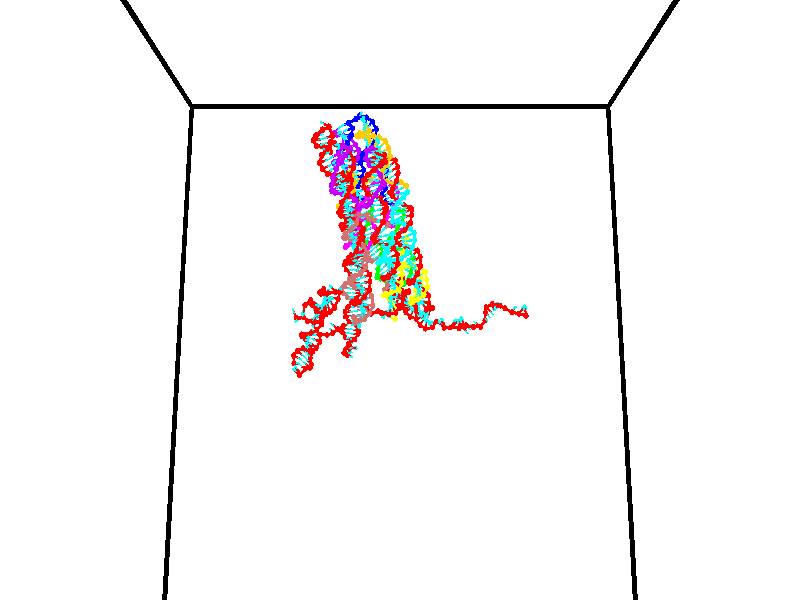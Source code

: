// switches for output
#declare DRAW_BASES = 1; // possible values are 0, 1; only relevant for DNA ribbons
#declare DRAW_BASES_TYPE = 3; // possible values are 1, 2, 3; only relevant for DNA ribbons
#declare DRAW_FOG = 0; // set to 1 to enable fog

#include "colors.inc"

#include "transforms.inc"
background { rgb <1, 1, 1>}

#default {
   normal{
       ripples 0.25
       frequency 0.20
       turbulence 0.2
       lambda 5
   }
	finish {
		phong 0.1
		phong_size 40.
	}
}

// original window dimensions: 1024x640


// camera settings

camera {
	sky <0, 0.179814, -0.983701>
	up <0, 0.179814, -0.983701>
	right 1.6 * <1, 0, 0>
	location <35, 94.9851, 44.8844>
	look_at <35, 29.7336, 32.9568>
	direction <0, -65.2515, -11.9276>
	angle 67.0682
}


# declare cpy_camera_pos = <35, 94.9851, 44.8844>;
# if (DRAW_FOG = 1)
fog {
	fog_type 2
	up vnormalize(cpy_camera_pos)
	color rgbt<1,1,1,0.3>
	distance 1e-5
	fog_alt 3e-3
	fog_offset 56
}
# end


// LIGHTS

# declare lum = 6;
global_settings {
	ambient_light rgb lum * <0.05, 0.05, 0.05>
	max_trace_level 15
}# declare cpy_direct_light_amount = 0.25;
light_source
{	1000 * <-1, -1.16352, -0.803886>,
	rgb lum * cpy_direct_light_amount
	parallel
}

light_source
{	1000 * <1, 1.16352, 0.803886>,
	rgb lum * cpy_direct_light_amount
	parallel
}

// strand 0

// nucleotide -1

// particle -1
sphere {
	<24.488796, 34.555737, 35.371815> 0.250000
	pigment { color rgbt <1,0,0,0> }
	no_shadow
}
cylinder {
	<24.355038, 34.777538, 35.066998>,  <24.274782, 34.910618, 34.884106>, 0.100000
	pigment { color rgbt <1,0,0,0> }
	no_shadow
}
cylinder {
	<24.355038, 34.777538, 35.066998>,  <24.488796, 34.555737, 35.371815>, 0.100000
	pigment { color rgbt <1,0,0,0> }
	no_shadow
}

// particle -1
sphere {
	<24.355038, 34.777538, 35.066998> 0.100000
	pigment { color rgbt <1,0,0,0> }
	no_shadow
}
sphere {
	0, 1
	scale<0.080000,0.200000,0.300000>
	matrix <-0.940218, -0.140882, 0.310068,
		0.064575, 0.820171, 0.568462,
		-0.334395, 0.554501, -0.762042,
		24.254719, 34.943890, 34.838387>
	pigment { color rgbt <0,1,1,0> }
	no_shadow
}
cylinder {
	<25.247780, 34.895267, 35.336693>,  <24.488796, 34.555737, 35.371815>, 0.130000
	pigment { color rgbt <1,0,0,0> }
	no_shadow
}

// nucleotide -1

// particle -1
sphere {
	<25.247780, 34.895267, 35.336693> 0.250000
	pigment { color rgbt <1,0,0,0> }
	no_shadow
}
cylinder {
	<24.910116, 34.982121, 35.532753>,  <24.707518, 35.034233, 35.650391>, 0.100000
	pigment { color rgbt <1,0,0,0> }
	no_shadow
}
cylinder {
	<24.910116, 34.982121, 35.532753>,  <25.247780, 34.895267, 35.336693>, 0.100000
	pigment { color rgbt <1,0,0,0> }
	no_shadow
}

// particle -1
sphere {
	<24.910116, 34.982121, 35.532753> 0.100000
	pigment { color rgbt <1,0,0,0> }
	no_shadow
}
sphere {
	0, 1
	scale<0.080000,0.200000,0.300000>
	matrix <-0.216134, 0.698858, -0.681824,
		-0.490596, -0.681506, -0.543016,
		-0.844158, 0.217136, 0.490153,
		24.656868, 35.047260, 35.679798>
	pigment { color rgbt <0,1,1,0> }
	no_shadow
}
cylinder {
	<25.745916, 35.258801, 35.770367>,  <25.247780, 34.895267, 35.336693>, 0.130000
	pigment { color rgbt <1,0,0,0> }
	no_shadow
}

// nucleotide -1

// particle -1
sphere {
	<25.745916, 35.258801, 35.770367> 0.250000
	pigment { color rgbt <1,0,0,0> }
	no_shadow
}
cylinder {
	<25.981415, 34.955437, 35.658516>,  <26.122713, 34.773418, 35.591408>, 0.100000
	pigment { color rgbt <1,0,0,0> }
	no_shadow
}
cylinder {
	<25.981415, 34.955437, 35.658516>,  <25.745916, 35.258801, 35.770367>, 0.100000
	pigment { color rgbt <1,0,0,0> }
	no_shadow
}

// particle -1
sphere {
	<25.981415, 34.955437, 35.658516> 0.100000
	pigment { color rgbt <1,0,0,0> }
	no_shadow
}
sphere {
	0, 1
	scale<0.080000,0.200000,0.300000>
	matrix <0.548078, 0.628816, -0.551544,
		0.594130, 0.171463, 0.785882,
		0.588745, -0.758413, -0.279624,
		26.158039, 34.727913, 35.574631>
	pigment { color rgbt <0,1,1,0> }
	no_shadow
}
cylinder {
	<26.466864, 35.461998, 35.913376>,  <25.745916, 35.258801, 35.770367>, 0.130000
	pigment { color rgbt <1,0,0,0> }
	no_shadow
}

// nucleotide -1

// particle -1
sphere {
	<26.466864, 35.461998, 35.913376> 0.250000
	pigment { color rgbt <1,0,0,0> }
	no_shadow
}
cylinder {
	<26.482368, 35.170647, 35.639744>,  <26.491671, 34.995834, 35.475567>, 0.100000
	pigment { color rgbt <1,0,0,0> }
	no_shadow
}
cylinder {
	<26.482368, 35.170647, 35.639744>,  <26.466864, 35.461998, 35.913376>, 0.100000
	pigment { color rgbt <1,0,0,0> }
	no_shadow
}

// particle -1
sphere {
	<26.482368, 35.170647, 35.639744> 0.100000
	pigment { color rgbt <1,0,0,0> }
	no_shadow
}
sphere {
	0, 1
	scale<0.080000,0.200000,0.300000>
	matrix <0.643370, 0.542006, -0.540653,
		0.764574, -0.419158, 0.489626,
		0.038761, -0.728379, -0.684077,
		26.493998, 34.952133, 35.434521>
	pigment { color rgbt <0,1,1,0> }
	no_shadow
}
cylinder {
	<27.176659, 35.339756, 35.720821>,  <26.466864, 35.461998, 35.913376>, 0.130000
	pigment { color rgbt <1,0,0,0> }
	no_shadow
}

// nucleotide -1

// particle -1
sphere {
	<27.176659, 35.339756, 35.720821> 0.250000
	pigment { color rgbt <1,0,0,0> }
	no_shadow
}
cylinder {
	<26.956041, 35.203949, 35.416050>,  <26.823671, 35.122463, 35.233189>, 0.100000
	pigment { color rgbt <1,0,0,0> }
	no_shadow
}
cylinder {
	<26.956041, 35.203949, 35.416050>,  <27.176659, 35.339756, 35.720821>, 0.100000
	pigment { color rgbt <1,0,0,0> }
	no_shadow
}

// particle -1
sphere {
	<26.956041, 35.203949, 35.416050> 0.100000
	pigment { color rgbt <1,0,0,0> }
	no_shadow
}
sphere {
	0, 1
	scale<0.080000,0.200000,0.300000>
	matrix <0.516261, 0.578517, -0.631501,
		0.655193, -0.741650, -0.143794,
		-0.551540, -0.339519, -0.761925,
		26.790579, 35.102093, 35.187473>
	pigment { color rgbt <0,1,1,0> }
	no_shadow
}
cylinder {
	<27.585066, 35.084286, 35.121788>,  <27.176659, 35.339756, 35.720821>, 0.130000
	pigment { color rgbt <1,0,0,0> }
	no_shadow
}

// nucleotide -1

// particle -1
sphere {
	<27.585066, 35.084286, 35.121788> 0.250000
	pigment { color rgbt <1,0,0,0> }
	no_shadow
}
cylinder {
	<27.233261, 35.234798, 35.005257>,  <27.022179, 35.325108, 34.935337>, 0.100000
	pigment { color rgbt <1,0,0,0> }
	no_shadow
}
cylinder {
	<27.233261, 35.234798, 35.005257>,  <27.585066, 35.084286, 35.121788>, 0.100000
	pigment { color rgbt <1,0,0,0> }
	no_shadow
}

// particle -1
sphere {
	<27.233261, 35.234798, 35.005257> 0.100000
	pigment { color rgbt <1,0,0,0> }
	no_shadow
}
sphere {
	0, 1
	scale<0.080000,0.200000,0.300000>
	matrix <0.475840, 0.687683, -0.548332,
		-0.005986, -0.620890, -0.783875,
		-0.879511, 0.376282, -0.291328,
		26.969408, 35.347683, 34.917858>
	pigment { color rgbt <0,1,1,0> }
	no_shadow
}
cylinder {
	<27.456581, 35.119034, 34.411556>,  <27.585066, 35.084286, 35.121788>, 0.130000
	pigment { color rgbt <1,0,0,0> }
	no_shadow
}

// nucleotide -1

// particle -1
sphere {
	<27.456581, 35.119034, 34.411556> 0.250000
	pigment { color rgbt <1,0,0,0> }
	no_shadow
}
cylinder {
	<27.283258, 35.434425, 34.586166>,  <27.179266, 35.623661, 34.690933>, 0.100000
	pigment { color rgbt <1,0,0,0> }
	no_shadow
}
cylinder {
	<27.283258, 35.434425, 34.586166>,  <27.456581, 35.119034, 34.411556>, 0.100000
	pigment { color rgbt <1,0,0,0> }
	no_shadow
}

// particle -1
sphere {
	<27.283258, 35.434425, 34.586166> 0.100000
	pigment { color rgbt <1,0,0,0> }
	no_shadow
}
sphere {
	0, 1
	scale<0.080000,0.200000,0.300000>
	matrix <0.625973, 0.611759, -0.483640,
		-0.648386, 0.063689, -0.758643,
		-0.433304, 0.788476, 0.436524,
		27.153267, 35.670967, 34.717125>
	pigment { color rgbt <0,1,1,0> }
	no_shadow
}
cylinder {
	<27.811365, 35.586407, 33.987465>,  <27.456581, 35.119034, 34.411556>, 0.130000
	pigment { color rgbt <1,0,0,0> }
	no_shadow
}

// nucleotide -1

// particle -1
sphere {
	<27.811365, 35.586407, 33.987465> 0.250000
	pigment { color rgbt <1,0,0,0> }
	no_shadow
}
cylinder {
	<27.592621, 35.810265, 34.236538>,  <27.461374, 35.944580, 34.385983>, 0.100000
	pigment { color rgbt <1,0,0,0> }
	no_shadow
}
cylinder {
	<27.592621, 35.810265, 34.236538>,  <27.811365, 35.586407, 33.987465>, 0.100000
	pigment { color rgbt <1,0,0,0> }
	no_shadow
}

// particle -1
sphere {
	<27.592621, 35.810265, 34.236538> 0.100000
	pigment { color rgbt <1,0,0,0> }
	no_shadow
}
sphere {
	0, 1
	scale<0.080000,0.200000,0.300000>
	matrix <0.567236, 0.794701, -0.216087,
		-0.615780, 0.235039, -0.752045,
		-0.546862, 0.559649, 0.622684,
		27.428562, 35.978161, 34.423344>
	pigment { color rgbt <0,1,1,0> }
	no_shadow
}
cylinder {
	<27.539459, 35.975372, 33.565895>,  <27.811365, 35.586407, 33.987465>, 0.130000
	pigment { color rgbt <1,0,0,0> }
	no_shadow
}

// nucleotide -1

// particle -1
sphere {
	<27.539459, 35.975372, 33.565895> 0.250000
	pigment { color rgbt <1,0,0,0> }
	no_shadow
}
cylinder {
	<27.531092, 36.161724, 33.919735>,  <27.526072, 36.273537, 34.132038>, 0.100000
	pigment { color rgbt <1,0,0,0> }
	no_shadow
}
cylinder {
	<27.531092, 36.161724, 33.919735>,  <27.539459, 35.975372, 33.565895>, 0.100000
	pigment { color rgbt <1,0,0,0> }
	no_shadow
}

// particle -1
sphere {
	<27.531092, 36.161724, 33.919735> 0.100000
	pigment { color rgbt <1,0,0,0> }
	no_shadow
}
sphere {
	0, 1
	scale<0.080000,0.200000,0.300000>
	matrix <0.508052, 0.766991, -0.391929,
		-0.861072, 0.441224, -0.252737,
		-0.020919, 0.465883, 0.884599,
		27.524817, 36.301491, 34.185116>
	pigment { color rgbt <0,1,1,0> }
	no_shadow
}
cylinder {
	<27.497795, 36.704002, 33.315464>,  <27.539459, 35.975372, 33.565895>, 0.130000
	pigment { color rgbt <1,0,0,0> }
	no_shadow
}

// nucleotide -1

// particle -1
sphere {
	<27.497795, 36.704002, 33.315464> 0.250000
	pigment { color rgbt <1,0,0,0> }
	no_shadow
}
cylinder {
	<27.605862, 36.729805, 33.699722>,  <27.670702, 36.745289, 33.930279>, 0.100000
	pigment { color rgbt <1,0,0,0> }
	no_shadow
}
cylinder {
	<27.605862, 36.729805, 33.699722>,  <27.497795, 36.704002, 33.315464>, 0.100000
	pigment { color rgbt <1,0,0,0> }
	no_shadow
}

// particle -1
sphere {
	<27.605862, 36.729805, 33.699722> 0.100000
	pigment { color rgbt <1,0,0,0> }
	no_shadow
}
sphere {
	0, 1
	scale<0.080000,0.200000,0.300000>
	matrix <0.370953, 0.913752, -0.165684,
		-0.888484, 0.401118, 0.222937,
		0.270168, 0.064509, 0.960650,
		27.686913, 36.749157, 33.987919>
	pigment { color rgbt <0,1,1,0> }
	no_shadow
}
cylinder {
	<27.192297, 37.241108, 33.700367>,  <27.497795, 36.704002, 33.315464>, 0.130000
	pigment { color rgbt <1,0,0,0> }
	no_shadow
}

// nucleotide -1

// particle -1
sphere {
	<27.192297, 37.241108, 33.700367> 0.250000
	pigment { color rgbt <1,0,0,0> }
	no_shadow
}
cylinder {
	<27.534723, 37.171135, 33.894913>,  <27.740179, 37.129150, 34.011639>, 0.100000
	pigment { color rgbt <1,0,0,0> }
	no_shadow
}
cylinder {
	<27.534723, 37.171135, 33.894913>,  <27.192297, 37.241108, 33.700367>, 0.100000
	pigment { color rgbt <1,0,0,0> }
	no_shadow
}

// particle -1
sphere {
	<27.534723, 37.171135, 33.894913> 0.100000
	pigment { color rgbt <1,0,0,0> }
	no_shadow
}
sphere {
	0, 1
	scale<0.080000,0.200000,0.300000>
	matrix <0.392901, 0.831641, -0.392431,
		-0.335830, 0.527040, 0.780671,
		0.856065, -0.174937, 0.486364,
		27.791542, 37.118652, 34.040821>
	pigment { color rgbt <0,1,1,0> }
	no_shadow
}
cylinder {
	<27.370043, 37.952686, 33.933422>,  <27.192297, 37.241108, 33.700367>, 0.130000
	pigment { color rgbt <1,0,0,0> }
	no_shadow
}

// nucleotide -1

// particle -1
sphere {
	<27.370043, 37.952686, 33.933422> 0.250000
	pigment { color rgbt <1,0,0,0> }
	no_shadow
}
cylinder {
	<27.659887, 37.679451, 33.896923>,  <27.833794, 37.515511, 33.875023>, 0.100000
	pigment { color rgbt <1,0,0,0> }
	no_shadow
}
cylinder {
	<27.659887, 37.679451, 33.896923>,  <27.370043, 37.952686, 33.933422>, 0.100000
	pigment { color rgbt <1,0,0,0> }
	no_shadow
}

// particle -1
sphere {
	<27.659887, 37.679451, 33.896923> 0.100000
	pigment { color rgbt <1,0,0,0> }
	no_shadow
}
sphere {
	0, 1
	scale<0.080000,0.200000,0.300000>
	matrix <0.466339, 0.583494, -0.664878,
		0.507414, 0.439226, 0.741358,
		0.724609, -0.683093, -0.091245,
		27.877270, 37.474522, 33.869549>
	pigment { color rgbt <0,1,1,0> }
	no_shadow
}
cylinder {
	<28.011904, 38.326672, 34.016914>,  <27.370043, 37.952686, 33.933422>, 0.130000
	pigment { color rgbt <1,0,0,0> }
	no_shadow
}

// nucleotide -1

// particle -1
sphere {
	<28.011904, 38.326672, 34.016914> 0.250000
	pigment { color rgbt <1,0,0,0> }
	no_shadow
}
cylinder {
	<28.053238, 37.985519, 33.812202>,  <28.078039, 37.780830, 33.689377>, 0.100000
	pigment { color rgbt <1,0,0,0> }
	no_shadow
}
cylinder {
	<28.053238, 37.985519, 33.812202>,  <28.011904, 38.326672, 34.016914>, 0.100000
	pigment { color rgbt <1,0,0,0> }
	no_shadow
}

// particle -1
sphere {
	<28.053238, 37.985519, 33.812202> 0.100000
	pigment { color rgbt <1,0,0,0> }
	no_shadow
}
sphere {
	0, 1
	scale<0.080000,0.200000,0.300000>
	matrix <0.526894, 0.483350, -0.699110,
		0.843625, -0.197411, 0.499325,
		0.103336, -0.852879, -0.511781,
		28.084238, 37.729656, 33.658669>
	pigment { color rgbt <0,1,1,0> }
	no_shadow
}
cylinder {
	<28.809736, 38.165382, 33.822887>,  <28.011904, 38.326672, 34.016914>, 0.130000
	pigment { color rgbt <1,0,0,0> }
	no_shadow
}

// nucleotide -1

// particle -1
sphere {
	<28.809736, 38.165382, 33.822887> 0.250000
	pigment { color rgbt <1,0,0,0> }
	no_shadow
}
cylinder {
	<28.554079, 38.005241, 33.560219>,  <28.400684, 37.909157, 33.402618>, 0.100000
	pigment { color rgbt <1,0,0,0> }
	no_shadow
}
cylinder {
	<28.554079, 38.005241, 33.560219>,  <28.809736, 38.165382, 33.822887>, 0.100000
	pigment { color rgbt <1,0,0,0> }
	no_shadow
}

// particle -1
sphere {
	<28.554079, 38.005241, 33.560219> 0.100000
	pigment { color rgbt <1,0,0,0> }
	no_shadow
}
sphere {
	0, 1
	scale<0.080000,0.200000,0.300000>
	matrix <0.517111, 0.408320, -0.752244,
		0.569295, -0.820362, -0.053948,
		-0.639140, -0.400351, -0.656672,
		28.362337, 37.885136, 33.363216>
	pigment { color rgbt <0,1,1,0> }
	no_shadow
}
cylinder {
	<29.180166, 37.421448, 33.677197>,  <28.809736, 38.165382, 33.822887>, 0.130000
	pigment { color rgbt <1,0,0,0> }
	no_shadow
}

// nucleotide -1

// particle -1
sphere {
	<29.180166, 37.421448, 33.677197> 0.250000
	pigment { color rgbt <1,0,0,0> }
	no_shadow
}
cylinder {
	<29.230145, 37.814251, 33.620556>,  <29.260132, 38.049934, 33.586571>, 0.100000
	pigment { color rgbt <1,0,0,0> }
	no_shadow
}
cylinder {
	<29.230145, 37.814251, 33.620556>,  <29.180166, 37.421448, 33.677197>, 0.100000
	pigment { color rgbt <1,0,0,0> }
	no_shadow
}

// particle -1
sphere {
	<29.230145, 37.814251, 33.620556> 0.100000
	pigment { color rgbt <1,0,0,0> }
	no_shadow
}
sphere {
	0, 1
	scale<0.080000,0.200000,0.300000>
	matrix <-0.394891, 0.180152, 0.900892,
		0.910192, -0.056645, 0.410295,
		0.124946, 0.982006, -0.141605,
		29.267628, 38.108852, 33.578075>
	pigment { color rgbt <0,1,1,0> }
	no_shadow
}
cylinder {
	<28.959726, 36.993267, 34.193398>,  <29.180166, 37.421448, 33.677197>, 0.130000
	pigment { color rgbt <1,0,0,0> }
	no_shadow
}

// nucleotide -1

// particle -1
sphere {
	<28.959726, 36.993267, 34.193398> 0.250000
	pigment { color rgbt <1,0,0,0> }
	no_shadow
}
cylinder {
	<28.618708, 37.201221, 34.171909>,  <28.414097, 37.325993, 34.159016>, 0.100000
	pigment { color rgbt <1,0,0,0> }
	no_shadow
}
cylinder {
	<28.618708, 37.201221, 34.171909>,  <28.959726, 36.993267, 34.193398>, 0.100000
	pigment { color rgbt <1,0,0,0> }
	no_shadow
}

// particle -1
sphere {
	<28.618708, 37.201221, 34.171909> 0.100000
	pigment { color rgbt <1,0,0,0> }
	no_shadow
}
sphere {
	0, 1
	scale<0.080000,0.200000,0.300000>
	matrix <-0.484271, -0.747100, 0.455328,
		0.196584, 0.414203, 0.888702,
		-0.852547, 0.519882, -0.053719,
		28.362944, 37.357185, 34.155792>
	pigment { color rgbt <0,1,1,0> }
	no_shadow
}
cylinder {
	<28.627674, 37.078209, 34.937214>,  <28.959726, 36.993267, 34.193398>, 0.130000
	pigment { color rgbt <1,0,0,0> }
	no_shadow
}

// nucleotide -1

// particle -1
sphere {
	<28.627674, 37.078209, 34.937214> 0.250000
	pigment { color rgbt <1,0,0,0> }
	no_shadow
}
cylinder {
	<28.372381, 37.072483, 34.629330>,  <28.219206, 37.069050, 34.444599>, 0.100000
	pigment { color rgbt <1,0,0,0> }
	no_shadow
}
cylinder {
	<28.372381, 37.072483, 34.629330>,  <28.627674, 37.078209, 34.937214>, 0.100000
	pigment { color rgbt <1,0,0,0> }
	no_shadow
}

// particle -1
sphere {
	<28.372381, 37.072483, 34.629330> 0.100000
	pigment { color rgbt <1,0,0,0> }
	no_shadow
}
sphere {
	0, 1
	scale<0.080000,0.200000,0.300000>
	matrix <-0.535356, -0.710239, 0.457115,
		-0.553221, 0.703815, 0.445635,
		-0.638232, -0.014313, -0.769711,
		28.180912, 37.068188, 34.398415>
	pigment { color rgbt <0,1,1,0> }
	no_shadow
}
cylinder {
	<28.156057, 36.666111, 35.198456>,  <28.627674, 37.078209, 34.937214>, 0.130000
	pigment { color rgbt <1,0,0,0> }
	no_shadow
}

// nucleotide -1

// particle -1
sphere {
	<28.156057, 36.666111, 35.198456> 0.250000
	pigment { color rgbt <1,0,0,0> }
	no_shadow
}
cylinder {
	<27.984362, 36.718204, 34.840954>,  <27.881344, 36.749462, 34.626453>, 0.100000
	pigment { color rgbt <1,0,0,0> }
	no_shadow
}
cylinder {
	<27.984362, 36.718204, 34.840954>,  <28.156057, 36.666111, 35.198456>, 0.100000
	pigment { color rgbt <1,0,0,0> }
	no_shadow
}

// particle -1
sphere {
	<27.984362, 36.718204, 34.840954> 0.100000
	pigment { color rgbt <1,0,0,0> }
	no_shadow
}
sphere {
	0, 1
	scale<0.080000,0.200000,0.300000>
	matrix <-0.609363, -0.772157, 0.180141,
		-0.666656, 0.621943, 0.410800,
		-0.429240, 0.130235, -0.893752,
		27.855589, 36.757275, 34.572826>
	pigment { color rgbt <0,1,1,0> }
	no_shadow
}
cylinder {
	<27.526072, 36.884525, 35.357178>,  <28.156057, 36.666111, 35.198456>, 0.130000
	pigment { color rgbt <1,0,0,0> }
	no_shadow
}

// nucleotide -1

// particle -1
sphere {
	<27.526072, 36.884525, 35.357178> 0.250000
	pigment { color rgbt <1,0,0,0> }
	no_shadow
}
cylinder {
	<27.523748, 36.697956, 35.003361>,  <27.522354, 36.586014, 34.791069>, 0.100000
	pigment { color rgbt <1,0,0,0> }
	no_shadow
}
cylinder {
	<27.523748, 36.697956, 35.003361>,  <27.526072, 36.884525, 35.357178>, 0.100000
	pigment { color rgbt <1,0,0,0> }
	no_shadow
}

// particle -1
sphere {
	<27.523748, 36.697956, 35.003361> 0.100000
	pigment { color rgbt <1,0,0,0> }
	no_shadow
}
sphere {
	0, 1
	scale<0.080000,0.200000,0.300000>
	matrix <-0.763420, -0.569257, 0.305181,
		-0.645876, 0.677052, -0.352767,
		-0.005809, -0.466419, -0.884546,
		27.522005, 36.558029, 34.737999>
	pigment { color rgbt <0,1,1,0> }
	no_shadow
}
cylinder {
	<26.849525, 36.839775, 35.195896>,  <27.526072, 36.884525, 35.357178>, 0.130000
	pigment { color rgbt <1,0,0,0> }
	no_shadow
}

// nucleotide -1

// particle -1
sphere {
	<26.849525, 36.839775, 35.195896> 0.250000
	pigment { color rgbt <1,0,0,0> }
	no_shadow
}
cylinder {
	<27.019703, 36.561085, 34.964874>,  <27.121809, 36.393871, 34.826260>, 0.100000
	pigment { color rgbt <1,0,0,0> }
	no_shadow
}
cylinder {
	<27.019703, 36.561085, 34.964874>,  <26.849525, 36.839775, 35.195896>, 0.100000
	pigment { color rgbt <1,0,0,0> }
	no_shadow
}

// particle -1
sphere {
	<27.019703, 36.561085, 34.964874> 0.100000
	pigment { color rgbt <1,0,0,0> }
	no_shadow
}
sphere {
	0, 1
	scale<0.080000,0.200000,0.300000>
	matrix <-0.663400, -0.674185, 0.324616,
		-0.615548, 0.245046, -0.749035,
		0.425442, -0.696727, -0.577557,
		27.147335, 36.352066, 34.791607>
	pigment { color rgbt <0,1,1,0> }
	no_shadow
}
cylinder {
	<26.390879, 36.575047, 34.626911>,  <26.849525, 36.839775, 35.195896>, 0.130000
	pigment { color rgbt <1,0,0,0> }
	no_shadow
}

// nucleotide -1

// particle -1
sphere {
	<26.390879, 36.575047, 34.626911> 0.250000
	pigment { color rgbt <1,0,0,0> }
	no_shadow
}
cylinder {
	<26.655266, 36.295086, 34.735180>,  <26.813898, 36.127110, 34.800140>, 0.100000
	pigment { color rgbt <1,0,0,0> }
	no_shadow
}
cylinder {
	<26.655266, 36.295086, 34.735180>,  <26.390879, 36.575047, 34.626911>, 0.100000
	pigment { color rgbt <1,0,0,0> }
	no_shadow
}

// particle -1
sphere {
	<26.655266, 36.295086, 34.735180> 0.100000
	pigment { color rgbt <1,0,0,0> }
	no_shadow
}
sphere {
	0, 1
	scale<0.080000,0.200000,0.300000>
	matrix <-0.745830, -0.652511, 0.134038,
		0.082803, -0.290470, -0.953295,
		0.660970, -0.699897, 0.270672,
		26.853558, 36.085117, 34.816380>
	pigment { color rgbt <0,1,1,0> }
	no_shadow
}
cylinder {
	<26.099098, 36.012970, 34.363010>,  <26.390879, 36.575047, 34.626911>, 0.130000
	pigment { color rgbt <1,0,0,0> }
	no_shadow
}

// nucleotide -1

// particle -1
sphere {
	<26.099098, 36.012970, 34.363010> 0.250000
	pigment { color rgbt <1,0,0,0> }
	no_shadow
}
cylinder {
	<26.349464, 35.895012, 34.651806>,  <26.499683, 35.824238, 34.825085>, 0.100000
	pigment { color rgbt <1,0,0,0> }
	no_shadow
}
cylinder {
	<26.349464, 35.895012, 34.651806>,  <26.099098, 36.012970, 34.363010>, 0.100000
	pigment { color rgbt <1,0,0,0> }
	no_shadow
}

// particle -1
sphere {
	<26.349464, 35.895012, 34.651806> 0.100000
	pigment { color rgbt <1,0,0,0> }
	no_shadow
}
sphere {
	0, 1
	scale<0.080000,0.200000,0.300000>
	matrix <-0.608355, -0.763878, 0.215393,
		0.487991, -0.574042, -0.657526,
		0.625914, -0.294900, 0.721988,
		26.537239, 35.806541, 34.868401>
	pigment { color rgbt <0,1,1,0> }
	no_shadow
}
cylinder {
	<25.504942, 35.601074, 34.473362>,  <26.099098, 36.012970, 34.363010>, 0.130000
	pigment { color rgbt <1,0,0,0> }
	no_shadow
}

// nucleotide -1

// particle -1
sphere {
	<25.504942, 35.601074, 34.473362> 0.250000
	pigment { color rgbt <1,0,0,0> }
	no_shadow
}
cylinder {
	<25.401331, 35.570206, 34.858475>,  <25.339165, 35.551685, 35.089542>, 0.100000
	pigment { color rgbt <1,0,0,0> }
	no_shadow
}
cylinder {
	<25.401331, 35.570206, 34.858475>,  <25.504942, 35.601074, 34.473362>, 0.100000
	pigment { color rgbt <1,0,0,0> }
	no_shadow
}

// particle -1
sphere {
	<25.401331, 35.570206, 34.858475> 0.100000
	pigment { color rgbt <1,0,0,0> }
	no_shadow
}
sphere {
	0, 1
	scale<0.080000,0.200000,0.300000>
	matrix <0.653675, 0.719831, 0.233565,
		-0.711064, 0.689847, -0.136012,
		-0.259029, -0.077172, 0.962782,
		25.323622, 35.547054, 35.147308>
	pigment { color rgbt <0,1,1,0> }
	no_shadow
}
cylinder {
	<26.041990, 35.348263, 33.980442>,  <25.504942, 35.601074, 34.473362>, 0.130000
	pigment { color rgbt <1,0,0,0> }
	no_shadow
}

// nucleotide -1

// particle -1
sphere {
	<26.041990, 35.348263, 33.980442> 0.250000
	pigment { color rgbt <1,0,0,0> }
	no_shadow
}
cylinder {
	<26.366892, 35.237644, 34.185875>,  <26.561832, 35.171272, 34.309135>, 0.100000
	pigment { color rgbt <1,0,0,0> }
	no_shadow
}
cylinder {
	<26.366892, 35.237644, 34.185875>,  <26.041990, 35.348263, 33.980442>, 0.100000
	pigment { color rgbt <1,0,0,0> }
	no_shadow
}

// particle -1
sphere {
	<26.366892, 35.237644, 34.185875> 0.100000
	pigment { color rgbt <1,0,0,0> }
	no_shadow
}
sphere {
	0, 1
	scale<0.080000,0.200000,0.300000>
	matrix <-0.510231, -0.763538, 0.395820,
		0.282680, -0.583553, -0.761287,
		0.812253, -0.276542, 0.513584,
		26.610567, 35.154682, 34.339951>
	pigment { color rgbt <0,1,1,0> }
	no_shadow
}
cylinder {
	<26.130283, 34.590839, 34.158131>,  <26.041990, 35.348263, 33.980442>, 0.130000
	pigment { color rgbt <1,0,0,0> }
	no_shadow
}

// nucleotide -1

// particle -1
sphere {
	<26.130283, 34.590839, 34.158131> 0.250000
	pigment { color rgbt <1,0,0,0> }
	no_shadow
}
cylinder {
	<26.343042, 34.748699, 34.457821>,  <26.470697, 34.843414, 34.637634>, 0.100000
	pigment { color rgbt <1,0,0,0> }
	no_shadow
}
cylinder {
	<26.343042, 34.748699, 34.457821>,  <26.130283, 34.590839, 34.158131>, 0.100000
	pigment { color rgbt <1,0,0,0> }
	no_shadow
}

// particle -1
sphere {
	<26.343042, 34.748699, 34.457821> 0.100000
	pigment { color rgbt <1,0,0,0> }
	no_shadow
}
sphere {
	0, 1
	scale<0.080000,0.200000,0.300000>
	matrix <-0.431048, -0.635377, 0.640698,
		0.728893, -0.663736, -0.167840,
		0.531896, 0.394653, 0.749224,
		26.502611, 34.867096, 34.682587>
	pigment { color rgbt <0,1,1,0> }
	no_shadow
}
cylinder {
	<26.427675, 33.987083, 34.481052>,  <26.130283, 34.590839, 34.158131>, 0.130000
	pigment { color rgbt <1,0,0,0> }
	no_shadow
}

// nucleotide -1

// particle -1
sphere {
	<26.427675, 33.987083, 34.481052> 0.250000
	pigment { color rgbt <1,0,0,0> }
	no_shadow
}
cylinder {
	<26.458780, 34.274887, 34.757099>,  <26.477444, 34.447571, 34.922726>, 0.100000
	pigment { color rgbt <1,0,0,0> }
	no_shadow
}
cylinder {
	<26.458780, 34.274887, 34.757099>,  <26.427675, 33.987083, 34.481052>, 0.100000
	pigment { color rgbt <1,0,0,0> }
	no_shadow
}

// particle -1
sphere {
	<26.458780, 34.274887, 34.757099> 0.100000
	pigment { color rgbt <1,0,0,0> }
	no_shadow
}
sphere {
	0, 1
	scale<0.080000,0.200000,0.300000>
	matrix <-0.277361, -0.649270, 0.708180,
		0.957613, -0.246482, 0.149074,
		0.077765, 0.719510, 0.690115,
		26.482109, 34.490742, 34.964134>
	pigment { color rgbt <0,1,1,0> }
	no_shadow
}
cylinder {
	<26.813173, 33.762440, 35.078739>,  <26.427675, 33.987083, 34.481052>, 0.130000
	pigment { color rgbt <1,0,0,0> }
	no_shadow
}

// nucleotide -1

// particle -1
sphere {
	<26.813173, 33.762440, 35.078739> 0.250000
	pigment { color rgbt <1,0,0,0> }
	no_shadow
}
cylinder {
	<26.584829, 34.055859, 35.226269>,  <26.447823, 34.231911, 35.314785>, 0.100000
	pigment { color rgbt <1,0,0,0> }
	no_shadow
}
cylinder {
	<26.584829, 34.055859, 35.226269>,  <26.813173, 33.762440, 35.078739>, 0.100000
	pigment { color rgbt <1,0,0,0> }
	no_shadow
}

// particle -1
sphere {
	<26.584829, 34.055859, 35.226269> 0.100000
	pigment { color rgbt <1,0,0,0> }
	no_shadow
}
sphere {
	0, 1
	scale<0.080000,0.200000,0.300000>
	matrix <-0.272125, -0.592860, 0.757935,
		0.774639, 0.332310, 0.538056,
		-0.570861, 0.733545, 0.368823,
		26.413570, 34.275921, 35.336914>
	pigment { color rgbt <0,1,1,0> }
	no_shadow
}
cylinder {
	<27.020672, 33.999702, 35.842918>,  <26.813173, 33.762440, 35.078739>, 0.130000
	pigment { color rgbt <1,0,0,0> }
	no_shadow
}

// nucleotide -1

// particle -1
sphere {
	<27.020672, 33.999702, 35.842918> 0.250000
	pigment { color rgbt <1,0,0,0> }
	no_shadow
}
cylinder {
	<26.636921, 34.052685, 35.743279>,  <26.406670, 34.084476, 35.683495>, 0.100000
	pigment { color rgbt <1,0,0,0> }
	no_shadow
}
cylinder {
	<26.636921, 34.052685, 35.743279>,  <27.020672, 33.999702, 35.842918>, 0.100000
	pigment { color rgbt <1,0,0,0> }
	no_shadow
}

// particle -1
sphere {
	<26.636921, 34.052685, 35.743279> 0.100000
	pigment { color rgbt <1,0,0,0> }
	no_shadow
}
sphere {
	0, 1
	scale<0.080000,0.200000,0.300000>
	matrix <-0.279249, -0.320066, 0.905305,
		0.040188, 0.938090, 0.344053,
		-0.959377, 0.132459, -0.249098,
		26.349108, 34.092422, 35.668549>
	pigment { color rgbt <0,1,1,0> }
	no_shadow
}
cylinder {
	<26.596689, 34.439083, 36.406319>,  <27.020672, 33.999702, 35.842918>, 0.130000
	pigment { color rgbt <1,0,0,0> }
	no_shadow
}

// nucleotide -1

// particle -1
sphere {
	<26.596689, 34.439083, 36.406319> 0.250000
	pigment { color rgbt <1,0,0,0> }
	no_shadow
}
cylinder {
	<26.334105, 34.229652, 36.189091>,  <26.176554, 34.103992, 36.058754>, 0.100000
	pigment { color rgbt <1,0,0,0> }
	no_shadow
}
cylinder {
	<26.334105, 34.229652, 36.189091>,  <26.596689, 34.439083, 36.406319>, 0.100000
	pigment { color rgbt <1,0,0,0> }
	no_shadow
}

// particle -1
sphere {
	<26.334105, 34.229652, 36.189091> 0.100000
	pigment { color rgbt <1,0,0,0> }
	no_shadow
}
sphere {
	0, 1
	scale<0.080000,0.200000,0.300000>
	matrix <-0.410105, -0.356527, 0.839466,
		-0.633145, 0.773792, 0.019323,
		-0.656461, -0.523579, -0.543069,
		26.137167, 34.072578, 36.026169>
	pigment { color rgbt <0,1,1,0> }
	no_shadow
}
cylinder {
	<26.006466, 34.533134, 36.672714>,  <26.596689, 34.439083, 36.406319>, 0.130000
	pigment { color rgbt <1,0,0,0> }
	no_shadow
}

// nucleotide -1

// particle -1
sphere {
	<26.006466, 34.533134, 36.672714> 0.250000
	pigment { color rgbt <1,0,0,0> }
	no_shadow
}
cylinder {
	<25.985943, 34.183193, 36.480049>,  <25.973629, 33.973228, 36.364452>, 0.100000
	pigment { color rgbt <1,0,0,0> }
	no_shadow
}
cylinder {
	<25.985943, 34.183193, 36.480049>,  <26.006466, 34.533134, 36.672714>, 0.100000
	pigment { color rgbt <1,0,0,0> }
	no_shadow
}

// particle -1
sphere {
	<25.985943, 34.183193, 36.480049> 0.100000
	pigment { color rgbt <1,0,0,0> }
	no_shadow
}
sphere {
	0, 1
	scale<0.080000,0.200000,0.300000>
	matrix <-0.421201, -0.418347, 0.804721,
		-0.905515, 0.244163, -0.347026,
		-0.051306, -0.874854, -0.481661,
		25.970551, 33.920738, 36.335552>
	pigment { color rgbt <0,1,1,0> }
	no_shadow
}
cylinder {
	<25.352095, 34.164913, 36.745319>,  <26.006466, 34.533134, 36.672714>, 0.130000
	pigment { color rgbt <1,0,0,0> }
	no_shadow
}

// nucleotide -1

// particle -1
sphere {
	<25.352095, 34.164913, 36.745319> 0.250000
	pigment { color rgbt <1,0,0,0> }
	no_shadow
}
cylinder {
	<25.583731, 33.847244, 36.671627>,  <25.722712, 33.656643, 36.627411>, 0.100000
	pigment { color rgbt <1,0,0,0> }
	no_shadow
}
cylinder {
	<25.583731, 33.847244, 36.671627>,  <25.352095, 34.164913, 36.745319>, 0.100000
	pigment { color rgbt <1,0,0,0> }
	no_shadow
}

// particle -1
sphere {
	<25.583731, 33.847244, 36.671627> 0.100000
	pigment { color rgbt <1,0,0,0> }
	no_shadow
}
sphere {
	0, 1
	scale<0.080000,0.200000,0.300000>
	matrix <-0.476886, -0.513258, 0.713545,
		-0.661238, -0.325348, -0.675953,
		0.579089, -0.794176, -0.184231,
		25.757458, 33.608990, 36.616356>
	pigment { color rgbt <0,1,1,0> }
	no_shadow
}
cylinder {
	<24.884855, 33.513714, 36.627296>,  <25.352095, 34.164913, 36.745319>, 0.130000
	pigment { color rgbt <1,0,0,0> }
	no_shadow
}

// nucleotide -1

// particle -1
sphere {
	<24.884855, 33.513714, 36.627296> 0.250000
	pigment { color rgbt <1,0,0,0> }
	no_shadow
}
cylinder {
	<25.254839, 33.414864, 36.742794>,  <25.476830, 33.355553, 36.812092>, 0.100000
	pigment { color rgbt <1,0,0,0> }
	no_shadow
}
cylinder {
	<25.254839, 33.414864, 36.742794>,  <24.884855, 33.513714, 36.627296>, 0.100000
	pigment { color rgbt <1,0,0,0> }
	no_shadow
}

// particle -1
sphere {
	<25.254839, 33.414864, 36.742794> 0.100000
	pigment { color rgbt <1,0,0,0> }
	no_shadow
}
sphere {
	0, 1
	scale<0.080000,0.200000,0.300000>
	matrix <-0.378983, -0.656930, 0.651778,
		0.028611, -0.712299, -0.701293,
		0.924961, -0.247130, 0.288744,
		25.532328, 33.340725, 36.829418>
	pigment { color rgbt <0,1,1,0> }
	no_shadow
}
cylinder {
	<24.804314, 32.801266, 36.685345>,  <24.884855, 33.513714, 36.627296>, 0.130000
	pigment { color rgbt <1,0,0,0> }
	no_shadow
}

// nucleotide -1

// particle -1
sphere {
	<24.804314, 32.801266, 36.685345> 0.250000
	pigment { color rgbt <1,0,0,0> }
	no_shadow
}
cylinder {
	<25.133307, 32.893841, 36.893173>,  <25.330702, 32.949387, 37.017872>, 0.100000
	pigment { color rgbt <1,0,0,0> }
	no_shadow
}
cylinder {
	<25.133307, 32.893841, 36.893173>,  <24.804314, 32.801266, 36.685345>, 0.100000
	pigment { color rgbt <1,0,0,0> }
	no_shadow
}

// particle -1
sphere {
	<25.133307, 32.893841, 36.893173> 0.100000
	pigment { color rgbt <1,0,0,0> }
	no_shadow
}
sphere {
	0, 1
	scale<0.080000,0.200000,0.300000>
	matrix <-0.274361, -0.638744, 0.718841,
		0.498244, -0.733785, -0.461857,
		0.822483, 0.231443, 0.519572,
		25.380051, 32.963272, 37.049046>
	pigment { color rgbt <0,1,1,0> }
	no_shadow
}
cylinder {
	<25.108467, 32.070297, 36.888805>,  <24.804314, 32.801266, 36.685345>, 0.130000
	pigment { color rgbt <1,0,0,0> }
	no_shadow
}

// nucleotide -1

// particle -1
sphere {
	<25.108467, 32.070297, 36.888805> 0.250000
	pigment { color rgbt <1,0,0,0> }
	no_shadow
}
cylinder {
	<25.230379, 32.371571, 37.121983>,  <25.303526, 32.552334, 37.261887>, 0.100000
	pigment { color rgbt <1,0,0,0> }
	no_shadow
}
cylinder {
	<25.230379, 32.371571, 37.121983>,  <25.108467, 32.070297, 36.888805>, 0.100000
	pigment { color rgbt <1,0,0,0> }
	no_shadow
}

// particle -1
sphere {
	<25.230379, 32.371571, 37.121983> 0.100000
	pigment { color rgbt <1,0,0,0> }
	no_shadow
}
sphere {
	0, 1
	scale<0.080000,0.200000,0.300000>
	matrix <-0.338722, -0.486326, 0.805453,
		0.890156, -0.442940, 0.106898,
		0.304780, 0.753187, 0.582940,
		25.321814, 32.597527, 37.296864>
	pigment { color rgbt <0,1,1,0> }
	no_shadow
}
cylinder {
	<25.574259, 31.781715, 37.395206>,  <25.108467, 32.070297, 36.888805>, 0.130000
	pigment { color rgbt <1,0,0,0> }
	no_shadow
}

// nucleotide -1

// particle -1
sphere {
	<25.574259, 31.781715, 37.395206> 0.250000
	pigment { color rgbt <1,0,0,0> }
	no_shadow
}
cylinder {
	<25.395090, 32.112617, 37.530861>,  <25.287588, 32.311157, 37.612255>, 0.100000
	pigment { color rgbt <1,0,0,0> }
	no_shadow
}
cylinder {
	<25.395090, 32.112617, 37.530861>,  <25.574259, 31.781715, 37.395206>, 0.100000
	pigment { color rgbt <1,0,0,0> }
	no_shadow
}

// particle -1
sphere {
	<25.395090, 32.112617, 37.530861> 0.100000
	pigment { color rgbt <1,0,0,0> }
	no_shadow
}
sphere {
	0, 1
	scale<0.080000,0.200000,0.300000>
	matrix <-0.190249, -0.458819, 0.867923,
		0.873597, 0.324241, 0.362900,
		-0.447922, 0.827256, 0.339136,
		25.260714, 32.360794, 37.632603>
	pigment { color rgbt <0,1,1,0> }
	no_shadow
}
cylinder {
	<25.849266, 31.970892, 37.960579>,  <25.574259, 31.781715, 37.395206>, 0.130000
	pigment { color rgbt <1,0,0,0> }
	no_shadow
}

// nucleotide -1

// particle -1
sphere {
	<25.849266, 31.970892, 37.960579> 0.250000
	pigment { color rgbt <1,0,0,0> }
	no_shadow
}
cylinder {
	<25.457510, 32.050983, 37.949936>,  <25.222456, 32.099037, 37.943550>, 0.100000
	pigment { color rgbt <1,0,0,0> }
	no_shadow
}
cylinder {
	<25.457510, 32.050983, 37.949936>,  <25.849266, 31.970892, 37.960579>, 0.100000
	pigment { color rgbt <1,0,0,0> }
	no_shadow
}

// particle -1
sphere {
	<25.457510, 32.050983, 37.949936> 0.100000
	pigment { color rgbt <1,0,0,0> }
	no_shadow
}
sphere {
	0, 1
	scale<0.080000,0.200000,0.300000>
	matrix <-0.142712, -0.592729, 0.792657,
		0.142943, 0.780116, 0.609087,
		-0.979388, 0.200229, -0.026605,
		25.163694, 32.111053, 37.941956>
	pigment { color rgbt <0,1,1,0> }
	no_shadow
}
cylinder {
	<25.577496, 31.804216, 38.503990>,  <25.849266, 31.970892, 37.960579>, 0.130000
	pigment { color rgbt <1,0,0,0> }
	no_shadow
}

// nucleotide -1

// particle -1
sphere {
	<25.577496, 31.804216, 38.503990> 0.250000
	pigment { color rgbt <1,0,0,0> }
	no_shadow
}
cylinder {
	<25.523476, 32.185009, 38.394089>,  <25.491064, 32.413486, 38.328148>, 0.100000
	pigment { color rgbt <1,0,0,0> }
	no_shadow
}
cylinder {
	<25.523476, 32.185009, 38.394089>,  <25.577496, 31.804216, 38.503990>, 0.100000
	pigment { color rgbt <1,0,0,0> }
	no_shadow
}

// particle -1
sphere {
	<25.523476, 32.185009, 38.394089> 0.100000
	pigment { color rgbt <1,0,0,0> }
	no_shadow
}
sphere {
	0, 1
	scale<0.080000,0.200000,0.300000>
	matrix <-0.472667, 0.181816, 0.862281,
		0.870832, 0.246318, 0.425417,
		-0.135048, 0.951983, -0.274758,
		25.482962, 32.470604, 38.311661>
	pigment { color rgbt <0,1,1,0> }
	no_shadow
}
cylinder {
	<25.775181, 32.220722, 39.075882>,  <25.577496, 31.804216, 38.503990>, 0.130000
	pigment { color rgbt <1,0,0,0> }
	no_shadow
}

// nucleotide -1

// particle -1
sphere {
	<25.775181, 32.220722, 39.075882> 0.250000
	pigment { color rgbt <1,0,0,0> }
	no_shadow
}
cylinder {
	<25.543344, 32.464996, 38.860054>,  <25.404242, 32.611561, 38.730556>, 0.100000
	pigment { color rgbt <1,0,0,0> }
	no_shadow
}
cylinder {
	<25.543344, 32.464996, 38.860054>,  <25.775181, 32.220722, 39.075882>, 0.100000
	pigment { color rgbt <1,0,0,0> }
	no_shadow
}

// particle -1
sphere {
	<25.543344, 32.464996, 38.860054> 0.100000
	pigment { color rgbt <1,0,0,0> }
	no_shadow
}
sphere {
	0, 1
	scale<0.080000,0.200000,0.300000>
	matrix <-0.465580, 0.295261, 0.834300,
		0.668810, 0.734766, 0.113193,
		-0.579593, 0.610688, -0.539566,
		25.369467, 32.648201, 38.698185>
	pigment { color rgbt <0,1,1,0> }
	no_shadow
}
cylinder {
	<25.754496, 32.853535, 39.452896>,  <25.775181, 32.220722, 39.075882>, 0.130000
	pigment { color rgbt <1,0,0,0> }
	no_shadow
}

// nucleotide -1

// particle -1
sphere {
	<25.754496, 32.853535, 39.452896> 0.250000
	pigment { color rgbt <1,0,0,0> }
	no_shadow
}
cylinder {
	<25.433289, 32.855206, 39.214520>,  <25.240564, 32.856209, 39.071495>, 0.100000
	pigment { color rgbt <1,0,0,0> }
	no_shadow
}
cylinder {
	<25.433289, 32.855206, 39.214520>,  <25.754496, 32.853535, 39.452896>, 0.100000
	pigment { color rgbt <1,0,0,0> }
	no_shadow
}

// particle -1
sphere {
	<25.433289, 32.855206, 39.214520> 0.100000
	pigment { color rgbt <1,0,0,0> }
	no_shadow
}
sphere {
	0, 1
	scale<0.080000,0.200000,0.300000>
	matrix <-0.569275, 0.290472, 0.769124,
		0.176315, 0.956874, -0.230878,
		-0.803019, 0.004175, -0.595939,
		25.192383, 32.856457, 39.035736>
	pigment { color rgbt <0,1,1,0> }
	no_shadow
}
cylinder {
	<25.312080, 33.363205, 39.552139>,  <25.754496, 32.853535, 39.452896>, 0.130000
	pigment { color rgbt <1,0,0,0> }
	no_shadow
}

// nucleotide -1

// particle -1
sphere {
	<25.312080, 33.363205, 39.552139> 0.250000
	pigment { color rgbt <1,0,0,0> }
	no_shadow
}
cylinder {
	<25.075853, 33.069695, 39.417797>,  <24.934118, 32.893589, 39.337193>, 0.100000
	pigment { color rgbt <1,0,0,0> }
	no_shadow
}
cylinder {
	<25.075853, 33.069695, 39.417797>,  <25.312080, 33.363205, 39.552139>, 0.100000
	pigment { color rgbt <1,0,0,0> }
	no_shadow
}

// particle -1
sphere {
	<25.075853, 33.069695, 39.417797> 0.100000
	pigment { color rgbt <1,0,0,0> }
	no_shadow
}
sphere {
	0, 1
	scale<0.080000,0.200000,0.300000>
	matrix <-0.584118, 0.101525, 0.805294,
		-0.556811, 0.671758, -0.488571,
		-0.590566, -0.733780, -0.335856,
		24.898684, 32.849560, 39.317039>
	pigment { color rgbt <0,1,1,0> }
	no_shadow
}
cylinder {
	<24.752392, 33.149845, 40.097942>,  <25.312080, 33.363205, 39.552139>, 0.130000
	pigment { color rgbt <1,0,0,0> }
	no_shadow
}

// nucleotide -1

// particle -1
sphere {
	<24.752392, 33.149845, 40.097942> 0.250000
	pigment { color rgbt <1,0,0,0> }
	no_shadow
}
cylinder {
	<24.464035, 33.294781, 39.861626>,  <24.291021, 33.381741, 39.719837>, 0.100000
	pigment { color rgbt <1,0,0,0> }
	no_shadow
}
cylinder {
	<24.464035, 33.294781, 39.861626>,  <24.752392, 33.149845, 40.097942>, 0.100000
	pigment { color rgbt <1,0,0,0> }
	no_shadow
}

// particle -1
sphere {
	<24.464035, 33.294781, 39.861626> 0.100000
	pigment { color rgbt <1,0,0,0> }
	no_shadow
}
sphere {
	0, 1
	scale<0.080000,0.200000,0.300000>
	matrix <0.456740, -0.392758, -0.798204,
		-0.521257, -0.845253, 0.117640,
		-0.720888, 0.362338, -0.590788,
		24.247768, 33.403481, 39.684391>
	pigment { color rgbt <0,1,1,0> }
	no_shadow
}
cylinder {
	<24.423136, 32.531960, 39.757107>,  <24.752392, 33.149845, 40.097942>, 0.130000
	pigment { color rgbt <1,0,0,0> }
	no_shadow
}

// nucleotide -1

// particle -1
sphere {
	<24.423136, 32.531960, 39.757107> 0.250000
	pigment { color rgbt <1,0,0,0> }
	no_shadow
}
cylinder {
	<24.360174, 32.875366, 39.561897>,  <24.322397, 33.081409, 39.444771>, 0.100000
	pigment { color rgbt <1,0,0,0> }
	no_shadow
}
cylinder {
	<24.360174, 32.875366, 39.561897>,  <24.423136, 32.531960, 39.757107>, 0.100000
	pigment { color rgbt <1,0,0,0> }
	no_shadow
}

// particle -1
sphere {
	<24.360174, 32.875366, 39.561897> 0.100000
	pigment { color rgbt <1,0,0,0> }
	no_shadow
}
sphere {
	0, 1
	scale<0.080000,0.200000,0.300000>
	matrix <0.396270, -0.397743, -0.827509,
		-0.904541, -0.323644, -0.277598,
		-0.157405, 0.858519, -0.488025,
		24.312952, 33.132923, 39.415489>
	pigment { color rgbt <0,1,1,0> }
	no_shadow
}
cylinder {
	<24.004936, 32.498764, 39.027531>,  <24.423136, 32.531960, 39.757107>, 0.130000
	pigment { color rgbt <1,0,0,0> }
	no_shadow
}

// nucleotide -1

// particle -1
sphere {
	<24.004936, 32.498764, 39.027531> 0.250000
	pigment { color rgbt <1,0,0,0> }
	no_shadow
}
cylinder {
	<24.297218, 32.770550, 39.054066>,  <24.472588, 32.933620, 39.069988>, 0.100000
	pigment { color rgbt <1,0,0,0> }
	no_shadow
}
cylinder {
	<24.297218, 32.770550, 39.054066>,  <24.004936, 32.498764, 39.027531>, 0.100000
	pigment { color rgbt <1,0,0,0> }
	no_shadow
}

// particle -1
sphere {
	<24.297218, 32.770550, 39.054066> 0.100000
	pigment { color rgbt <1,0,0,0> }
	no_shadow
}
sphere {
	0, 1
	scale<0.080000,0.200000,0.300000>
	matrix <0.343024, -0.281389, -0.896189,
		-0.590260, 0.677605, -0.438685,
		0.730703, 0.679464, 0.066342,
		24.516430, 32.974388, 39.073967>
	pigment { color rgbt <0,1,1,0> }
	no_shadow
}
cylinder {
	<24.055557, 32.988464, 38.378284>,  <24.004936, 32.498764, 39.027531>, 0.130000
	pigment { color rgbt <1,0,0,0> }
	no_shadow
}

// nucleotide -1

// particle -1
sphere {
	<24.055557, 32.988464, 38.378284> 0.250000
	pigment { color rgbt <1,0,0,0> }
	no_shadow
}
cylinder {
	<24.414438, 32.968204, 38.553764>,  <24.629768, 32.956051, 38.659054>, 0.100000
	pigment { color rgbt <1,0,0,0> }
	no_shadow
}
cylinder {
	<24.414438, 32.968204, 38.553764>,  <24.055557, 32.988464, 38.378284>, 0.100000
	pigment { color rgbt <1,0,0,0> }
	no_shadow
}

// particle -1
sphere {
	<24.414438, 32.968204, 38.553764> 0.100000
	pigment { color rgbt <1,0,0,0> }
	no_shadow
}
sphere {
	0, 1
	scale<0.080000,0.200000,0.300000>
	matrix <0.429192, -0.133969, -0.893223,
		0.104010, 0.989691, -0.098462,
		0.897205, -0.050645, 0.438701,
		24.683599, 32.953011, 38.685375>
	pigment { color rgbt <0,1,1,0> }
	no_shadow
}
cylinder {
	<24.525291, 33.418396, 38.035858>,  <24.055557, 32.988464, 38.378284>, 0.130000
	pigment { color rgbt <1,0,0,0> }
	no_shadow
}

// nucleotide -1

// particle -1
sphere {
	<24.525291, 33.418396, 38.035858> 0.250000
	pigment { color rgbt <1,0,0,0> }
	no_shadow
}
cylinder {
	<24.787228, 33.195305, 38.239868>,  <24.944389, 33.061451, 38.362274>, 0.100000
	pigment { color rgbt <1,0,0,0> }
	no_shadow
}
cylinder {
	<24.787228, 33.195305, 38.239868>,  <24.525291, 33.418396, 38.035858>, 0.100000
	pigment { color rgbt <1,0,0,0> }
	no_shadow
}

// particle -1
sphere {
	<24.787228, 33.195305, 38.239868> 0.100000
	pigment { color rgbt <1,0,0,0> }
	no_shadow
}
sphere {
	0, 1
	scale<0.080000,0.200000,0.300000>
	matrix <0.609928, -0.008511, -0.792411,
		0.446290, 0.829981, 0.334600,
		0.654838, -0.557727, 0.510027,
		24.983679, 33.027988, 38.392876>
	pigment { color rgbt <0,1,1,0> }
	no_shadow
}
cylinder {
	<25.112574, 33.702942, 37.856236>,  <24.525291, 33.418396, 38.035858>, 0.130000
	pigment { color rgbt <1,0,0,0> }
	no_shadow
}

// nucleotide -1

// particle -1
sphere {
	<25.112574, 33.702942, 37.856236> 0.250000
	pigment { color rgbt <1,0,0,0> }
	no_shadow
}
cylinder {
	<25.207039, 33.330559, 37.967621>,  <25.263718, 33.107128, 38.034451>, 0.100000
	pigment { color rgbt <1,0,0,0> }
	no_shadow
}
cylinder {
	<25.207039, 33.330559, 37.967621>,  <25.112574, 33.702942, 37.856236>, 0.100000
	pigment { color rgbt <1,0,0,0> }
	no_shadow
}

// particle -1
sphere {
	<25.207039, 33.330559, 37.967621> 0.100000
	pigment { color rgbt <1,0,0,0> }
	no_shadow
}
sphere {
	0, 1
	scale<0.080000,0.200000,0.300000>
	matrix <0.655071, -0.059128, -0.753250,
		0.717710, 0.360302, 0.595881,
		0.236164, -0.930960, 0.278461,
		25.277887, 33.051270, 38.051159>
	pigment { color rgbt <0,1,1,0> }
	no_shadow
}
cylinder {
	<25.824638, 33.476624, 38.138947>,  <25.112574, 33.702942, 37.856236>, 0.130000
	pigment { color rgbt <1,0,0,0> }
	no_shadow
}

// nucleotide -1

// particle -1
sphere {
	<25.824638, 33.476624, 38.138947> 0.250000
	pigment { color rgbt <1,0,0,0> }
	no_shadow
}
cylinder {
	<25.664129, 33.210922, 37.886677>,  <25.567823, 33.051502, 37.735317>, 0.100000
	pigment { color rgbt <1,0,0,0> }
	no_shadow
}
cylinder {
	<25.664129, 33.210922, 37.886677>,  <25.824638, 33.476624, 38.138947>, 0.100000
	pigment { color rgbt <1,0,0,0> }
	no_shadow
}

// particle -1
sphere {
	<25.664129, 33.210922, 37.886677> 0.100000
	pigment { color rgbt <1,0,0,0> }
	no_shadow
}
sphere {
	0, 1
	scale<0.080000,0.200000,0.300000>
	matrix <0.668826, 0.257948, -0.697234,
		0.625821, -0.701589, 0.340764,
		-0.401272, -0.664256, -0.630670,
		25.543747, 33.011646, 37.697475>
	pigment { color rgbt <0,1,1,0> }
	no_shadow
}
cylinder {
	<26.388498, 33.260628, 37.783478>,  <25.824638, 33.476624, 38.138947>, 0.130000
	pigment { color rgbt <1,0,0,0> }
	no_shadow
}

// nucleotide -1

// particle -1
sphere {
	<26.388498, 33.260628, 37.783478> 0.250000
	pigment { color rgbt <1,0,0,0> }
	no_shadow
}
cylinder {
	<26.078848, 33.141956, 37.559795>,  <25.893059, 33.070751, 37.425587>, 0.100000
	pigment { color rgbt <1,0,0,0> }
	no_shadow
}
cylinder {
	<26.078848, 33.141956, 37.559795>,  <26.388498, 33.260628, 37.783478>, 0.100000
	pigment { color rgbt <1,0,0,0> }
	no_shadow
}

// particle -1
sphere {
	<26.078848, 33.141956, 37.559795> 0.100000
	pigment { color rgbt <1,0,0,0> }
	no_shadow
}
sphere {
	0, 1
	scale<0.080000,0.200000,0.300000>
	matrix <0.448442, 0.366484, -0.815224,
		0.446802, -0.881856, -0.150660,
		-0.774124, -0.296682, -0.559207,
		25.846611, 33.052952, 37.392033>
	pigment { color rgbt <0,1,1,0> }
	no_shadow
}
cylinder {
	<26.734865, 32.964500, 37.197803>,  <26.388498, 33.260628, 37.783478>, 0.130000
	pigment { color rgbt <1,0,0,0> }
	no_shadow
}

// nucleotide -1

// particle -1
sphere {
	<26.734865, 32.964500, 37.197803> 0.250000
	pigment { color rgbt <1,0,0,0> }
	no_shadow
}
cylinder {
	<26.367254, 33.080994, 37.091541>,  <26.146688, 33.150890, 37.027786>, 0.100000
	pigment { color rgbt <1,0,0,0> }
	no_shadow
}
cylinder {
	<26.367254, 33.080994, 37.091541>,  <26.734865, 32.964500, 37.197803>, 0.100000
	pigment { color rgbt <1,0,0,0> }
	no_shadow
}

// particle -1
sphere {
	<26.367254, 33.080994, 37.091541> 0.100000
	pigment { color rgbt <1,0,0,0> }
	no_shadow
}
sphere {
	0, 1
	scale<0.080000,0.200000,0.300000>
	matrix <0.382517, 0.496052, -0.779495,
		-0.095239, -0.817994, -0.567288,
		-0.919026, 0.291236, -0.265653,
		26.091547, 33.168365, 37.011845>
	pigment { color rgbt <0,1,1,0> }
	no_shadow
}
cylinder {
	<26.692755, 32.827797, 36.555496>,  <26.734865, 32.964500, 37.197803>, 0.130000
	pigment { color rgbt <1,0,0,0> }
	no_shadow
}

// nucleotide -1

// particle -1
sphere {
	<26.692755, 32.827797, 36.555496> 0.250000
	pigment { color rgbt <1,0,0,0> }
	no_shadow
}
cylinder {
	<26.409372, 33.105240, 36.607651>,  <26.239344, 33.271706, 36.638943>, 0.100000
	pigment { color rgbt <1,0,0,0> }
	no_shadow
}
cylinder {
	<26.409372, 33.105240, 36.607651>,  <26.692755, 32.827797, 36.555496>, 0.100000
	pigment { color rgbt <1,0,0,0> }
	no_shadow
}

// particle -1
sphere {
	<26.409372, 33.105240, 36.607651> 0.100000
	pigment { color rgbt <1,0,0,0> }
	no_shadow
}
sphere {
	0, 1
	scale<0.080000,0.200000,0.300000>
	matrix <0.385224, 0.534842, -0.752028,
		-0.591348, -0.482550, -0.646106,
		-0.708456, 0.693606, 0.130388,
		26.196835, 33.313320, 36.646767>
	pigment { color rgbt <0,1,1,0> }
	no_shadow
}
cylinder {
	<27.372719, 32.577847, 36.567631>,  <26.692755, 32.827797, 36.555496>, 0.130000
	pigment { color rgbt <1,0,0,0> }
	no_shadow
}

// nucleotide -1

// particle -1
sphere {
	<27.372719, 32.577847, 36.567631> 0.250000
	pigment { color rgbt <1,0,0,0> }
	no_shadow
}
cylinder {
	<27.472582, 32.200871, 36.478657>,  <27.532499, 31.974686, 36.425270>, 0.100000
	pigment { color rgbt <1,0,0,0> }
	no_shadow
}
cylinder {
	<27.472582, 32.200871, 36.478657>,  <27.372719, 32.577847, 36.567631>, 0.100000
	pigment { color rgbt <1,0,0,0> }
	no_shadow
}

// particle -1
sphere {
	<27.472582, 32.200871, 36.478657> 0.100000
	pigment { color rgbt <1,0,0,0> }
	no_shadow
}
sphere {
	0, 1
	scale<0.080000,0.200000,0.300000>
	matrix <0.424152, 0.312934, -0.849804,
		0.870498, 0.117812, 0.477864,
		0.249657, -0.942440, -0.222439,
		27.547480, 31.918139, 36.411926>
	pigment { color rgbt <0,1,1,0> }
	no_shadow
}
cylinder {
	<27.985023, 32.541485, 36.399570>,  <27.372719, 32.577847, 36.567631>, 0.130000
	pigment { color rgbt <1,0,0,0> }
	no_shadow
}

// nucleotide -1

// particle -1
sphere {
	<27.985023, 32.541485, 36.399570> 0.250000
	pigment { color rgbt <1,0,0,0> }
	no_shadow
}
cylinder {
	<27.830507, 32.244301, 36.180920>,  <27.737797, 32.065990, 36.049728>, 0.100000
	pigment { color rgbt <1,0,0,0> }
	no_shadow
}
cylinder {
	<27.830507, 32.244301, 36.180920>,  <27.985023, 32.541485, 36.399570>, 0.100000
	pigment { color rgbt <1,0,0,0> }
	no_shadow
}

// particle -1
sphere {
	<27.830507, 32.244301, 36.180920> 0.100000
	pigment { color rgbt <1,0,0,0> }
	no_shadow
}
sphere {
	0, 1
	scale<0.080000,0.200000,0.300000>
	matrix <0.480440, 0.343816, -0.806826,
		0.787373, -0.574289, 0.224133,
		-0.386291, -0.742956, -0.546622,
		27.714621, 32.021416, 36.016933>
	pigment { color rgbt <0,1,1,0> }
	no_shadow
}
cylinder {
	<28.505838, 32.283844, 36.017540>,  <27.985023, 32.541485, 36.399570>, 0.130000
	pigment { color rgbt <1,0,0,0> }
	no_shadow
}

// nucleotide -1

// particle -1
sphere {
	<28.505838, 32.283844, 36.017540> 0.250000
	pigment { color rgbt <1,0,0,0> }
	no_shadow
}
cylinder {
	<28.175327, 32.239136, 35.796715>,  <27.977020, 32.212311, 35.664219>, 0.100000
	pigment { color rgbt <1,0,0,0> }
	no_shadow
}
cylinder {
	<28.175327, 32.239136, 35.796715>,  <28.505838, 32.283844, 36.017540>, 0.100000
	pigment { color rgbt <1,0,0,0> }
	no_shadow
}

// particle -1
sphere {
	<28.175327, 32.239136, 35.796715> 0.100000
	pigment { color rgbt <1,0,0,0> }
	no_shadow
}
sphere {
	0, 1
	scale<0.080000,0.200000,0.300000>
	matrix <0.511650, 0.260927, -0.818615,
		0.235536, -0.958867, -0.158417,
		-0.826279, -0.111759, -0.552062,
		27.927444, 32.205605, 35.631096>
	pigment { color rgbt <0,1,1,0> }
	no_shadow
}
cylinder {
	<29.047207, 31.880253, 35.623943>,  <28.505838, 32.283844, 36.017540>, 0.130000
	pigment { color rgbt <1,0,0,0> }
	no_shadow
}

// nucleotide -1

// particle -1
sphere {
	<29.047207, 31.880253, 35.623943> 0.250000
	pigment { color rgbt <1,0,0,0> }
	no_shadow
}
cylinder {
	<29.213579, 31.527920, 35.533493>,  <29.313402, 31.316519, 35.479221>, 0.100000
	pigment { color rgbt <1,0,0,0> }
	no_shadow
}
cylinder {
	<29.213579, 31.527920, 35.533493>,  <29.047207, 31.880253, 35.623943>, 0.100000
	pigment { color rgbt <1,0,0,0> }
	no_shadow
}

// particle -1
sphere {
	<29.213579, 31.527920, 35.533493> 0.100000
	pigment { color rgbt <1,0,0,0> }
	no_shadow
}
sphere {
	0, 1
	scale<0.080000,0.200000,0.300000>
	matrix <-0.160239, -0.315750, 0.935214,
		-0.895168, -0.352750, -0.272474,
		0.415931, -0.880835, -0.226125,
		29.338358, 31.263670, 35.465656>
	pigment { color rgbt <0,1,1,0> }
	no_shadow
}
cylinder {
	<28.696405, 31.296419, 35.846424>,  <29.047207, 31.880253, 35.623943>, 0.130000
	pigment { color rgbt <1,0,0,0> }
	no_shadow
}

// nucleotide -1

// particle -1
sphere {
	<28.696405, 31.296419, 35.846424> 0.250000
	pigment { color rgbt <1,0,0,0> }
	no_shadow
}
cylinder {
	<29.073009, 31.161627, 35.846310>,  <29.298973, 31.080751, 35.846241>, 0.100000
	pigment { color rgbt <1,0,0,0> }
	no_shadow
}
cylinder {
	<29.073009, 31.161627, 35.846310>,  <28.696405, 31.296419, 35.846424>, 0.100000
	pigment { color rgbt <1,0,0,0> }
	no_shadow
}

// particle -1
sphere {
	<29.073009, 31.161627, 35.846310> 0.100000
	pigment { color rgbt <1,0,0,0> }
	no_shadow
}
sphere {
	0, 1
	scale<0.080000,0.200000,0.300000>
	matrix <-0.157886, -0.441877, 0.883072,
		-0.297704, -0.831378, -0.469237,
		0.941512, -0.336981, -0.000285,
		29.355463, 31.060532, 35.846226>
	pigment { color rgbt <0,1,1,0> }
	no_shadow
}
cylinder {
	<28.721607, 30.532393, 36.016453>,  <28.696405, 31.296419, 35.846424>, 0.130000
	pigment { color rgbt <1,0,0,0> }
	no_shadow
}

// nucleotide -1

// particle -1
sphere {
	<28.721607, 30.532393, 36.016453> 0.250000
	pigment { color rgbt <1,0,0,0> }
	no_shadow
}
cylinder {
	<29.091846, 30.659931, 36.098038>,  <29.313990, 30.736454, 36.146988>, 0.100000
	pigment { color rgbt <1,0,0,0> }
	no_shadow
}
cylinder {
	<29.091846, 30.659931, 36.098038>,  <28.721607, 30.532393, 36.016453>, 0.100000
	pigment { color rgbt <1,0,0,0> }
	no_shadow
}

// particle -1
sphere {
	<29.091846, 30.659931, 36.098038> 0.100000
	pigment { color rgbt <1,0,0,0> }
	no_shadow
}
sphere {
	0, 1
	scale<0.080000,0.200000,0.300000>
	matrix <-0.053833, -0.422500, 0.904763,
		0.374656, -0.848428, -0.373901,
		0.925600, 0.318847, 0.203965,
		29.369526, 30.755585, 36.159225>
	pigment { color rgbt <0,1,1,0> }
	no_shadow
}
cylinder {
	<29.058851, 29.952152, 36.416359>,  <28.721607, 30.532393, 36.016453>, 0.130000
	pigment { color rgbt <1,0,0,0> }
	no_shadow
}

// nucleotide -1

// particle -1
sphere {
	<29.058851, 29.952152, 36.416359> 0.250000
	pigment { color rgbt <1,0,0,0> }
	no_shadow
}
cylinder {
	<29.263384, 30.288029, 36.489532>,  <29.386103, 30.489553, 36.533436>, 0.100000
	pigment { color rgbt <1,0,0,0> }
	no_shadow
}
cylinder {
	<29.263384, 30.288029, 36.489532>,  <29.058851, 29.952152, 36.416359>, 0.100000
	pigment { color rgbt <1,0,0,0> }
	no_shadow
}

// particle -1
sphere {
	<29.263384, 30.288029, 36.489532> 0.100000
	pigment { color rgbt <1,0,0,0> }
	no_shadow
}
sphere {
	0, 1
	scale<0.080000,0.200000,0.300000>
	matrix <0.150574, -0.297111, 0.942896,
		0.846091, -0.454585, -0.278357,
		0.511329, 0.839689, 0.182934,
		29.416782, 30.539936, 36.544415>
	pigment { color rgbt <0,1,1,0> }
	no_shadow
}
cylinder {
	<29.695997, 29.695311, 36.625042>,  <29.058851, 29.952152, 36.416359>, 0.130000
	pigment { color rgbt <1,0,0,0> }
	no_shadow
}

// nucleotide -1

// particle -1
sphere {
	<29.695997, 29.695311, 36.625042> 0.250000
	pigment { color rgbt <1,0,0,0> }
	no_shadow
}
cylinder {
	<29.595230, 30.049704, 36.780773>,  <29.534769, 30.262339, 36.874210>, 0.100000
	pigment { color rgbt <1,0,0,0> }
	no_shadow
}
cylinder {
	<29.595230, 30.049704, 36.780773>,  <29.695997, 29.695311, 36.625042>, 0.100000
	pigment { color rgbt <1,0,0,0> }
	no_shadow
}

// particle -1
sphere {
	<29.595230, 30.049704, 36.780773> 0.100000
	pigment { color rgbt <1,0,0,0> }
	no_shadow
}
sphere {
	0, 1
	scale<0.080000,0.200000,0.300000>
	matrix <0.170815, -0.355277, 0.919022,
		0.952554, 0.298023, -0.061837,
		-0.251920, 0.885980, 0.389327,
		29.519653, 30.315498, 36.897572>
	pigment { color rgbt <0,1,1,0> }
	no_shadow
}
cylinder {
	<29.654726, 30.115520, 37.388798>,  <29.695997, 29.695311, 36.625042>, 0.130000
	pigment { color rgbt <1,0,0,0> }
	no_shadow
}

// nucleotide -1

// particle -1
sphere {
	<29.654726, 30.115520, 37.388798> 0.250000
	pigment { color rgbt <1,0,0,0> }
	no_shadow
}
cylinder {
	<29.943468, 29.838778, 37.382404>,  <30.116714, 29.672731, 37.378567>, 0.100000
	pigment { color rgbt <1,0,0,0> }
	no_shadow
}
cylinder {
	<29.943468, 29.838778, 37.382404>,  <29.654726, 30.115520, 37.388798>, 0.100000
	pigment { color rgbt <1,0,0,0> }
	no_shadow
}

// particle -1
sphere {
	<29.943468, 29.838778, 37.382404> 0.100000
	pigment { color rgbt <1,0,0,0> }
	no_shadow
}
sphere {
	0, 1
	scale<0.080000,0.200000,0.300000>
	matrix <-0.688095, -0.720010, 0.090061,
		-0.073818, -0.054012, -0.995808,
		0.721856, -0.691858, -0.015984,
		30.160025, 29.631220, 37.377609>
	pigment { color rgbt <0,1,1,0> }
	no_shadow
}
cylinder {
	<29.314117, 29.900900, 38.046722>,  <29.654726, 30.115520, 37.388798>, 0.130000
	pigment { color rgbt <1,0,0,0> }
	no_shadow
}

// nucleotide -1

// particle -1
sphere {
	<29.314117, 29.900900, 38.046722> 0.250000
	pigment { color rgbt <1,0,0,0> }
	no_shadow
}
cylinder {
	<29.569901, 30.191210, 38.148186>,  <29.723372, 30.365396, 38.209064>, 0.100000
	pigment { color rgbt <1,0,0,0> }
	no_shadow
}
cylinder {
	<29.569901, 30.191210, 38.148186>,  <29.314117, 29.900900, 38.046722>, 0.100000
	pigment { color rgbt <1,0,0,0> }
	no_shadow
}

// particle -1
sphere {
	<29.569901, 30.191210, 38.148186> 0.100000
	pigment { color rgbt <1,0,0,0> }
	no_shadow
}
sphere {
	0, 1
	scale<0.080000,0.200000,0.300000>
	matrix <-0.103761, 0.408383, -0.906894,
		-0.761791, 0.553601, 0.336451,
		0.639459, 0.725775, 0.253661,
		29.761738, 30.408941, 38.224285>
	pigment { color rgbt <0,1,1,0> }
	no_shadow
}
cylinder {
	<28.967770, 30.475185, 37.910656>,  <29.314117, 29.900900, 38.046722>, 0.130000
	pigment { color rgbt <1,0,0,0> }
	no_shadow
}

// nucleotide -1

// particle -1
sphere {
	<28.967770, 30.475185, 37.910656> 0.250000
	pigment { color rgbt <1,0,0,0> }
	no_shadow
}
cylinder {
	<29.366228, 30.499977, 37.885838>,  <29.605303, 30.514853, 37.870945>, 0.100000
	pigment { color rgbt <1,0,0,0> }
	no_shadow
}
cylinder {
	<29.366228, 30.499977, 37.885838>,  <28.967770, 30.475185, 37.910656>, 0.100000
	pigment { color rgbt <1,0,0,0> }
	no_shadow
}

// particle -1
sphere {
	<29.366228, 30.499977, 37.885838> 0.100000
	pigment { color rgbt <1,0,0,0> }
	no_shadow
}
sphere {
	0, 1
	scale<0.080000,0.200000,0.300000>
	matrix <-0.082972, 0.436924, -0.895664,
		-0.028404, 0.897361, 0.440383,
		0.996147, 0.061980, -0.062045,
		29.665071, 30.518572, 37.867226>
	pigment { color rgbt <0,1,1,0> }
	no_shadow
}
cylinder {
	<29.167101, 31.169590, 37.682854>,  <28.967770, 30.475185, 37.910656>, 0.130000
	pigment { color rgbt <1,0,0,0> }
	no_shadow
}

// nucleotide -1

// particle -1
sphere {
	<29.167101, 31.169590, 37.682854> 0.250000
	pigment { color rgbt <1,0,0,0> }
	no_shadow
}
cylinder {
	<29.459263, 30.917360, 37.577873>,  <29.634560, 30.766022, 37.514885>, 0.100000
	pigment { color rgbt <1,0,0,0> }
	no_shadow
}
cylinder {
	<29.459263, 30.917360, 37.577873>,  <29.167101, 31.169590, 37.682854>, 0.100000
	pigment { color rgbt <1,0,0,0> }
	no_shadow
}

// particle -1
sphere {
	<29.459263, 30.917360, 37.577873> 0.100000
	pigment { color rgbt <1,0,0,0> }
	no_shadow
}
sphere {
	0, 1
	scale<0.080000,0.200000,0.300000>
	matrix <-0.000410, 0.383852, -0.923394,
		0.683013, 0.674560, 0.280109,
		0.730406, -0.630576, -0.262453,
		29.678385, 30.728188, 37.499138>
	pigment { color rgbt <0,1,1,0> }
	no_shadow
}
cylinder {
	<29.549250, 31.516794, 37.190907>,  <29.167101, 31.169590, 37.682854>, 0.130000
	pigment { color rgbt <1,0,0,0> }
	no_shadow
}

// nucleotide -1

// particle -1
sphere {
	<29.549250, 31.516794, 37.190907> 0.250000
	pigment { color rgbt <1,0,0,0> }
	no_shadow
}
cylinder {
	<29.659466, 31.139050, 37.119064>,  <29.725595, 30.912403, 37.075958>, 0.100000
	pigment { color rgbt <1,0,0,0> }
	no_shadow
}
cylinder {
	<29.659466, 31.139050, 37.119064>,  <29.549250, 31.516794, 37.190907>, 0.100000
	pigment { color rgbt <1,0,0,0> }
	no_shadow
}

// particle -1
sphere {
	<29.659466, 31.139050, 37.119064> 0.100000
	pigment { color rgbt <1,0,0,0> }
	no_shadow
}
sphere {
	0, 1
	scale<0.080000,0.200000,0.300000>
	matrix <0.170038, 0.231771, -0.957794,
		0.946131, 0.233371, 0.224440,
		0.275540, -0.944362, -0.179604,
		29.742128, 30.855742, 37.065182>
	pigment { color rgbt <0,1,1,0> }
	no_shadow
}
cylinder {
	<30.219654, 31.509499, 36.829670>,  <29.549250, 31.516794, 37.190907>, 0.130000
	pigment { color rgbt <1,0,0,0> }
	no_shadow
}

// nucleotide -1

// particle -1
sphere {
	<30.219654, 31.509499, 36.829670> 0.250000
	pigment { color rgbt <1,0,0,0> }
	no_shadow
}
cylinder {
	<29.995623, 31.187281, 36.752308>,  <29.861204, 30.993950, 36.705891>, 0.100000
	pigment { color rgbt <1,0,0,0> }
	no_shadow
}
cylinder {
	<29.995623, 31.187281, 36.752308>,  <30.219654, 31.509499, 36.829670>, 0.100000
	pigment { color rgbt <1,0,0,0> }
	no_shadow
}

// particle -1
sphere {
	<29.995623, 31.187281, 36.752308> 0.100000
	pigment { color rgbt <1,0,0,0> }
	no_shadow
}
sphere {
	0, 1
	scale<0.080000,0.200000,0.300000>
	matrix <-0.064705, 0.275285, -0.959183,
		0.825909, -0.524703, -0.206304,
		-0.560079, -0.805546, -0.193409,
		29.827599, 30.945618, 36.694286>
	pigment { color rgbt <0,1,1,0> }
	no_shadow
}
cylinder {
	<30.546574, 31.252771, 36.274849>,  <30.219654, 31.509499, 36.829670>, 0.130000
	pigment { color rgbt <1,0,0,0> }
	no_shadow
}

// nucleotide -1

// particle -1
sphere {
	<30.546574, 31.252771, 36.274849> 0.250000
	pigment { color rgbt <1,0,0,0> }
	no_shadow
}
cylinder {
	<30.179029, 31.096428, 36.253212>,  <29.958504, 31.002621, 36.240231>, 0.100000
	pigment { color rgbt <1,0,0,0> }
	no_shadow
}
cylinder {
	<30.179029, 31.096428, 36.253212>,  <30.546574, 31.252771, 36.274849>, 0.100000
	pigment { color rgbt <1,0,0,0> }
	no_shadow
}

// particle -1
sphere {
	<30.179029, 31.096428, 36.253212> 0.100000
	pigment { color rgbt <1,0,0,0> }
	no_shadow
}
sphere {
	0, 1
	scale<0.080000,0.200000,0.300000>
	matrix <0.002354, 0.131650, -0.991294,
		0.394579, -0.910986, -0.120048,
		-0.918859, -0.390861, -0.054091,
		29.903372, 30.979170, 36.236984>
	pigment { color rgbt <0,1,1,0> }
	no_shadow
}
cylinder {
	<30.564774, 30.704214, 35.941795>,  <30.546574, 31.252771, 36.274849>, 0.130000
	pigment { color rgbt <1,0,0,0> }
	no_shadow
}

// nucleotide -1

// particle -1
sphere {
	<30.564774, 30.704214, 35.941795> 0.250000
	pigment { color rgbt <1,0,0,0> }
	no_shadow
}
cylinder {
	<30.187944, 30.827209, 35.888210>,  <29.961847, 30.901007, 35.856060>, 0.100000
	pigment { color rgbt <1,0,0,0> }
	no_shadow
}
cylinder {
	<30.187944, 30.827209, 35.888210>,  <30.564774, 30.704214, 35.941795>, 0.100000
	pigment { color rgbt <1,0,0,0> }
	no_shadow
}

// particle -1
sphere {
	<30.187944, 30.827209, 35.888210> 0.100000
	pigment { color rgbt <1,0,0,0> }
	no_shadow
}
sphere {
	0, 1
	scale<0.080000,0.200000,0.300000>
	matrix <0.130250, -0.032666, -0.990943,
		-0.309080, -0.950991, -0.009277,
		-0.942074, 0.307489, -0.133963,
		29.905321, 30.919456, 35.848022>
	pigment { color rgbt <0,1,1,0> }
	no_shadow
}
cylinder {
	<30.217209, 30.313381, 35.358948>,  <30.564774, 30.704214, 35.941795>, 0.130000
	pigment { color rgbt <1,0,0,0> }
	no_shadow
}

// nucleotide -1

// particle -1
sphere {
	<30.217209, 30.313381, 35.358948> 0.250000
	pigment { color rgbt <1,0,0,0> }
	no_shadow
}
cylinder {
	<30.047026, 30.671062, 35.414639>,  <29.944916, 30.885672, 35.448051>, 0.100000
	pigment { color rgbt <1,0,0,0> }
	no_shadow
}
cylinder {
	<30.047026, 30.671062, 35.414639>,  <30.217209, 30.313381, 35.358948>, 0.100000
	pigment { color rgbt <1,0,0,0> }
	no_shadow
}

// particle -1
sphere {
	<30.047026, 30.671062, 35.414639> 0.100000
	pigment { color rgbt <1,0,0,0> }
	no_shadow
}
sphere {
	0, 1
	scale<0.080000,0.200000,0.300000>
	matrix <0.051263, 0.177413, -0.982800,
		-0.903525, -0.411002, -0.121322,
		-0.425457, 0.894204, 0.139228,
		29.919388, 30.939323, 35.456406>
	pigment { color rgbt <0,1,1,0> }
	no_shadow
}
cylinder {
	<29.488455, 30.379253, 35.070950>,  <30.217209, 30.313381, 35.358948>, 0.130000
	pigment { color rgbt <1,0,0,0> }
	no_shadow
}

// nucleotide -1

// particle -1
sphere {
	<29.488455, 30.379253, 35.070950> 0.250000
	pigment { color rgbt <1,0,0,0> }
	no_shadow
}
cylinder {
	<29.723335, 30.703009, 35.074608>,  <29.864264, 30.897263, 35.076801>, 0.100000
	pigment { color rgbt <1,0,0,0> }
	no_shadow
}
cylinder {
	<29.723335, 30.703009, 35.074608>,  <29.488455, 30.379253, 35.070950>, 0.100000
	pigment { color rgbt <1,0,0,0> }
	no_shadow
}

// particle -1
sphere {
	<29.723335, 30.703009, 35.074608> 0.100000
	pigment { color rgbt <1,0,0,0> }
	no_shadow
}
sphere {
	0, 1
	scale<0.080000,0.200000,0.300000>
	matrix <-0.056244, 0.052068, -0.997058,
		-0.807485, 0.584959, 0.076098,
		0.587201, 0.809390, 0.009143,
		29.899496, 30.945826, 35.077351>
	pigment { color rgbt <0,1,1,0> }
	no_shadow
}
cylinder {
	<29.121384, 30.977360, 34.704536>,  <29.488455, 30.379253, 35.070950>, 0.130000
	pigment { color rgbt <1,0,0,0> }
	no_shadow
}

// nucleotide -1

// particle -1
sphere {
	<29.121384, 30.977360, 34.704536> 0.250000
	pigment { color rgbt <1,0,0,0> }
	no_shadow
}
cylinder {
	<29.515636, 31.042431, 34.686352>,  <29.752188, 31.081474, 34.675442>, 0.100000
	pigment { color rgbt <1,0,0,0> }
	no_shadow
}
cylinder {
	<29.515636, 31.042431, 34.686352>,  <29.121384, 30.977360, 34.704536>, 0.100000
	pigment { color rgbt <1,0,0,0> }
	no_shadow
}

// particle -1
sphere {
	<29.515636, 31.042431, 34.686352> 0.100000
	pigment { color rgbt <1,0,0,0> }
	no_shadow
}
sphere {
	0, 1
	scale<0.080000,0.200000,0.300000>
	matrix <-0.097121, 0.325628, -0.940497,
		-0.138196, 0.931398, 0.336748,
		0.985631, 0.162678, -0.045458,
		29.811325, 31.091234, 34.672714>
	pigment { color rgbt <0,1,1,0> }
	no_shadow
}
cylinder {
	<29.136959, 31.554960, 34.344593>,  <29.121384, 30.977360, 34.704536>, 0.130000
	pigment { color rgbt <1,0,0,0> }
	no_shadow
}

// nucleotide -1

// particle -1
sphere {
	<29.136959, 31.554960, 34.344593> 0.250000
	pigment { color rgbt <1,0,0,0> }
	no_shadow
}
cylinder {
	<29.509102, 31.411558, 34.313850>,  <29.732388, 31.325518, 34.295403>, 0.100000
	pigment { color rgbt <1,0,0,0> }
	no_shadow
}
cylinder {
	<29.509102, 31.411558, 34.313850>,  <29.136959, 31.554960, 34.344593>, 0.100000
	pigment { color rgbt <1,0,0,0> }
	no_shadow
}

// particle -1
sphere {
	<29.509102, 31.411558, 34.313850> 0.100000
	pigment { color rgbt <1,0,0,0> }
	no_shadow
}
sphere {
	0, 1
	scale<0.080000,0.200000,0.300000>
	matrix <0.082170, 0.408161, -0.909204,
		0.357326, 0.839570, 0.409194,
		0.930358, -0.358506, -0.076859,
		29.788210, 31.304007, 34.290794>
	pigment { color rgbt <0,1,1,0> }
	no_shadow
}
cylinder {
	<29.463406, 32.106842, 34.046520>,  <29.136959, 31.554960, 34.344593>, 0.130000
	pigment { color rgbt <1,0,0,0> }
	no_shadow
}

// nucleotide -1

// particle -1
sphere {
	<29.463406, 32.106842, 34.046520> 0.250000
	pigment { color rgbt <1,0,0,0> }
	no_shadow
}
cylinder {
	<29.646631, 31.761086, 33.963573>,  <29.756567, 31.553631, 33.913803>, 0.100000
	pigment { color rgbt <1,0,0,0> }
	no_shadow
}
cylinder {
	<29.646631, 31.761086, 33.963573>,  <29.463406, 32.106842, 34.046520>, 0.100000
	pigment { color rgbt <1,0,0,0> }
	no_shadow
}

// particle -1
sphere {
	<29.646631, 31.761086, 33.963573> 0.100000
	pigment { color rgbt <1,0,0,0> }
	no_shadow
}
sphere {
	0, 1
	scale<0.080000,0.200000,0.300000>
	matrix <0.165293, 0.312043, -0.935579,
		0.873415, 0.394279, 0.285814,
		0.458066, -0.864392, -0.207371,
		29.784050, 31.501768, 33.901363>
	pigment { color rgbt <0,1,1,0> }
	no_shadow
}
cylinder {
	<29.912149, 32.328533, 33.605961>,  <29.463406, 32.106842, 34.046520>, 0.130000
	pigment { color rgbt <1,0,0,0> }
	no_shadow
}

// nucleotide -1

// particle -1
sphere {
	<29.912149, 32.328533, 33.605961> 0.250000
	pigment { color rgbt <1,0,0,0> }
	no_shadow
}
cylinder {
	<29.892956, 31.937151, 33.525639>,  <29.881439, 31.702322, 33.477444>, 0.100000
	pigment { color rgbt <1,0,0,0> }
	no_shadow
}
cylinder {
	<29.892956, 31.937151, 33.525639>,  <29.912149, 32.328533, 33.605961>, 0.100000
	pigment { color rgbt <1,0,0,0> }
	no_shadow
}

// particle -1
sphere {
	<29.892956, 31.937151, 33.525639> 0.100000
	pigment { color rgbt <1,0,0,0> }
	no_shadow
}
sphere {
	0, 1
	scale<0.080000,0.200000,0.300000>
	matrix <0.141962, 0.192318, -0.971010,
		0.988708, -0.075100, 0.129675,
		-0.047985, -0.978455, -0.200807,
		29.878561, 31.643614, 33.465397>
	pigment { color rgbt <0,1,1,0> }
	no_shadow
}
cylinder {
	<30.459129, 32.263813, 33.246422>,  <29.912149, 32.328533, 33.605961>, 0.130000
	pigment { color rgbt <1,0,0,0> }
	no_shadow
}

// nucleotide -1

// particle -1
sphere {
	<30.459129, 32.263813, 33.246422> 0.250000
	pigment { color rgbt <1,0,0,0> }
	no_shadow
}
cylinder {
	<30.225302, 31.952702, 33.154037>,  <30.085005, 31.766035, 33.098606>, 0.100000
	pigment { color rgbt <1,0,0,0> }
	no_shadow
}
cylinder {
	<30.225302, 31.952702, 33.154037>,  <30.459129, 32.263813, 33.246422>, 0.100000
	pigment { color rgbt <1,0,0,0> }
	no_shadow
}

// particle -1
sphere {
	<30.225302, 31.952702, 33.154037> 0.100000
	pigment { color rgbt <1,0,0,0> }
	no_shadow
}
sphere {
	0, 1
	scale<0.080000,0.200000,0.300000>
	matrix <0.268898, 0.082855, -0.959598,
		0.765489, -0.623057, 0.160708,
		-0.584569, -0.777775, -0.230964,
		30.049931, 31.719368, 33.084747>
	pigment { color rgbt <0,1,1,0> }
	no_shadow
}
cylinder {
	<30.823927, 31.863920, 32.742165>,  <30.459129, 32.263813, 33.246422>, 0.130000
	pigment { color rgbt <1,0,0,0> }
	no_shadow
}

// nucleotide -1

// particle -1
sphere {
	<30.823927, 31.863920, 32.742165> 0.250000
	pigment { color rgbt <1,0,0,0> }
	no_shadow
}
cylinder {
	<30.439592, 31.760696, 32.701775>,  <30.208992, 31.698763, 32.677540>, 0.100000
	pigment { color rgbt <1,0,0,0> }
	no_shadow
}
cylinder {
	<30.439592, 31.760696, 32.701775>,  <30.823927, 31.863920, 32.742165>, 0.100000
	pigment { color rgbt <1,0,0,0> }
	no_shadow
}

// particle -1
sphere {
	<30.439592, 31.760696, 32.701775> 0.100000
	pigment { color rgbt <1,0,0,0> }
	no_shadow
}
sphere {
	0, 1
	scale<0.080000,0.200000,0.300000>
	matrix <0.109249, -0.017879, -0.993854,
		0.254669, -0.965963, 0.045372,
		-0.960837, -0.258060, -0.100977,
		30.151340, 31.683279, 32.671482>
	pigment { color rgbt <0,1,1,0> }
	no_shadow
}
cylinder {
	<30.790588, 31.304094, 32.350697>,  <30.823927, 31.863920, 32.742165>, 0.130000
	pigment { color rgbt <1,0,0,0> }
	no_shadow
}

// nucleotide -1

// particle -1
sphere {
	<30.790588, 31.304094, 32.350697> 0.250000
	pigment { color rgbt <1,0,0,0> }
	no_shadow
}
cylinder {
	<30.413197, 31.434687, 32.327877>,  <30.186762, 31.513042, 32.314186>, 0.100000
	pigment { color rgbt <1,0,0,0> }
	no_shadow
}
cylinder {
	<30.413197, 31.434687, 32.327877>,  <30.790588, 31.304094, 32.350697>, 0.100000
	pigment { color rgbt <1,0,0,0> }
	no_shadow
}

// particle -1
sphere {
	<30.413197, 31.434687, 32.327877> 0.100000
	pigment { color rgbt <1,0,0,0> }
	no_shadow
}
sphere {
	0, 1
	scale<0.080000,0.200000,0.300000>
	matrix <0.051074, -0.026839, -0.998334,
		-0.327470, -0.944822, 0.008647,
		-0.943480, 0.326483, -0.057045,
		30.130152, 31.532631, 32.310764>
	pigment { color rgbt <0,1,1,0> }
	no_shadow
}
cylinder {
	<30.551035, 30.960249, 31.783308>,  <30.790588, 31.304094, 32.350697>, 0.130000
	pigment { color rgbt <1,0,0,0> }
	no_shadow
}

// nucleotide -1

// particle -1
sphere {
	<30.551035, 30.960249, 31.783308> 0.250000
	pigment { color rgbt <1,0,0,0> }
	no_shadow
}
cylinder {
	<30.281797, 31.251787, 31.833467>,  <30.120255, 31.426710, 31.863564>, 0.100000
	pigment { color rgbt <1,0,0,0> }
	no_shadow
}
cylinder {
	<30.281797, 31.251787, 31.833467>,  <30.551035, 30.960249, 31.783308>, 0.100000
	pigment { color rgbt <1,0,0,0> }
	no_shadow
}

// particle -1
sphere {
	<30.281797, 31.251787, 31.833467> 0.100000
	pigment { color rgbt <1,0,0,0> }
	no_shadow
}
sphere {
	0, 1
	scale<0.080000,0.200000,0.300000>
	matrix <-0.094112, 0.083769, -0.992031,
		-0.733544, -0.679532, 0.012208,
		-0.673094, 0.728848, 0.125400,
		30.079868, 31.470442, 31.871088>
	pigment { color rgbt <0,1,1,0> }
	no_shadow
}
cylinder {
	<29.900747, 30.818863, 31.417120>,  <30.551035, 30.960249, 31.783308>, 0.130000
	pigment { color rgbt <1,0,0,0> }
	no_shadow
}

// nucleotide -1

// particle -1
sphere {
	<29.900747, 30.818863, 31.417120> 0.250000
	pigment { color rgbt <1,0,0,0> }
	no_shadow
}
cylinder {
	<29.905628, 31.218204, 31.439545>,  <29.908556, 31.457809, 31.452999>, 0.100000
	pigment { color rgbt <1,0,0,0> }
	no_shadow
}
cylinder {
	<29.905628, 31.218204, 31.439545>,  <29.900747, 30.818863, 31.417120>, 0.100000
	pigment { color rgbt <1,0,0,0> }
	no_shadow
}

// particle -1
sphere {
	<29.905628, 31.218204, 31.439545> 0.100000
	pigment { color rgbt <1,0,0,0> }
	no_shadow
}
sphere {
	0, 1
	scale<0.080000,0.200000,0.300000>
	matrix <-0.225712, 0.057367, -0.972503,
		-0.974118, -0.000789, 0.226040,
		0.012200, 0.998353, 0.056060,
		29.909288, 31.517710, 31.456362>
	pigment { color rgbt <0,1,1,0> }
	no_shadow
}
cylinder {
	<29.626293, 30.996954, 30.834877>,  <29.900747, 30.818863, 31.417120>, 0.130000
	pigment { color rgbt <1,0,0,0> }
	no_shadow
}

// nucleotide -1

// particle -1
sphere {
	<29.626293, 30.996954, 30.834877> 0.250000
	pigment { color rgbt <1,0,0,0> }
	no_shadow
}
cylinder {
	<29.748215, 31.366938, 30.925694>,  <29.821367, 31.588928, 30.980185>, 0.100000
	pigment { color rgbt <1,0,0,0> }
	no_shadow
}
cylinder {
	<29.748215, 31.366938, 30.925694>,  <29.626293, 30.996954, 30.834877>, 0.100000
	pigment { color rgbt <1,0,0,0> }
	no_shadow
}

// particle -1
sphere {
	<29.748215, 31.366938, 30.925694> 0.100000
	pigment { color rgbt <1,0,0,0> }
	no_shadow
}
sphere {
	0, 1
	scale<0.080000,0.200000,0.300000>
	matrix <-0.209987, 0.297785, -0.931252,
		-0.928978, 0.236172, 0.284995,
		0.304803, 0.924958, 0.227043,
		29.839655, 31.644424, 30.993807>
	pigment { color rgbt <0,1,1,0> }
	no_shadow
}
cylinder {
	<29.171555, 31.482960, 30.507608>,  <29.626293, 30.996954, 30.834877>, 0.130000
	pigment { color rgbt <1,0,0,0> }
	no_shadow
}

// nucleotide -1

// particle -1
sphere {
	<29.171555, 31.482960, 30.507608> 0.250000
	pigment { color rgbt <1,0,0,0> }
	no_shadow
}
cylinder {
	<29.492105, 31.712776, 30.574177>,  <29.684437, 31.850666, 30.614117>, 0.100000
	pigment { color rgbt <1,0,0,0> }
	no_shadow
}
cylinder {
	<29.492105, 31.712776, 30.574177>,  <29.171555, 31.482960, 30.507608>, 0.100000
	pigment { color rgbt <1,0,0,0> }
	no_shadow
}

// particle -1
sphere {
	<29.492105, 31.712776, 30.574177> 0.100000
	pigment { color rgbt <1,0,0,0> }
	no_shadow
}
sphere {
	0, 1
	scale<0.080000,0.200000,0.300000>
	matrix <-0.097751, 0.400271, -0.911169,
		-0.590115, 0.713924, 0.376930,
		0.801379, 0.574540, 0.166419,
		29.732519, 31.885138, 30.624102>
	pigment { color rgbt <0,1,1,0> }
	no_shadow
}
cylinder {
	<29.030048, 32.063553, 30.190561>,  <29.171555, 31.482960, 30.507608>, 0.130000
	pigment { color rgbt <1,0,0,0> }
	no_shadow
}

// nucleotide -1

// particle -1
sphere {
	<29.030048, 32.063553, 30.190561> 0.250000
	pigment { color rgbt <1,0,0,0> }
	no_shadow
}
cylinder {
	<29.427576, 32.078056, 30.232534>,  <29.666092, 32.086758, 30.257719>, 0.100000
	pigment { color rgbt <1,0,0,0> }
	no_shadow
}
cylinder {
	<29.427576, 32.078056, 30.232534>,  <29.030048, 32.063553, 30.190561>, 0.100000
	pigment { color rgbt <1,0,0,0> }
	no_shadow
}

// particle -1
sphere {
	<29.427576, 32.078056, 30.232534> 0.100000
	pigment { color rgbt <1,0,0,0> }
	no_shadow
}
sphere {
	0, 1
	scale<0.080000,0.200000,0.300000>
	matrix <0.076257, 0.464030, -0.882531,
		-0.080689, 0.885077, 0.458397,
		0.993818, 0.036255, 0.104935,
		29.725721, 32.088932, 30.264015>
	pigment { color rgbt <0,1,1,0> }
	no_shadow
}
cylinder {
	<29.215399, 32.721836, 30.069233>,  <29.030048, 32.063553, 30.190561>, 0.130000
	pigment { color rgbt <1,0,0,0> }
	no_shadow
}

// nucleotide -1

// particle -1
sphere {
	<29.215399, 32.721836, 30.069233> 0.250000
	pigment { color rgbt <1,0,0,0> }
	no_shadow
}
cylinder {
	<29.560392, 32.528297, 30.009882>,  <29.767389, 32.412174, 29.974272>, 0.100000
	pigment { color rgbt <1,0,0,0> }
	no_shadow
}
cylinder {
	<29.560392, 32.528297, 30.009882>,  <29.215399, 32.721836, 30.069233>, 0.100000
	pigment { color rgbt <1,0,0,0> }
	no_shadow
}

// particle -1
sphere {
	<29.560392, 32.528297, 30.009882> 0.100000
	pigment { color rgbt <1,0,0,0> }
	no_shadow
}
sphere {
	0, 1
	scale<0.080000,0.200000,0.300000>
	matrix <0.264594, 0.681035, -0.682774,
		0.431407, 0.549622, 0.715404,
		0.862483, -0.483845, -0.148377,
		29.819138, 32.383144, 29.965368>
	pigment { color rgbt <0,1,1,0> }
	no_shadow
}
cylinder {
	<29.710279, 33.200394, 30.272579>,  <29.215399, 32.721836, 30.069233>, 0.130000
	pigment { color rgbt <1,0,0,0> }
	no_shadow
}

// nucleotide -1

// particle -1
sphere {
	<29.710279, 33.200394, 30.272579> 0.250000
	pigment { color rgbt <1,0,0,0> }
	no_shadow
}
cylinder {
	<29.870295, 32.935104, 30.019562>,  <29.966303, 32.775932, 29.867752>, 0.100000
	pigment { color rgbt <1,0,0,0> }
	no_shadow
}
cylinder {
	<29.870295, 32.935104, 30.019562>,  <29.710279, 33.200394, 30.272579>, 0.100000
	pigment { color rgbt <1,0,0,0> }
	no_shadow
}

// particle -1
sphere {
	<29.870295, 32.935104, 30.019562> 0.100000
	pigment { color rgbt <1,0,0,0> }
	no_shadow
}
sphere {
	0, 1
	scale<0.080000,0.200000,0.300000>
	matrix <0.301719, 0.747001, -0.592414,
		0.865410, 0.046138, 0.498935,
		0.400038, -0.663220, -0.632542,
		29.990307, 32.736137, 29.829800>
	pigment { color rgbt <0,1,1,0> }
	no_shadow
}
cylinder {
	<30.336121, 33.536427, 30.117064>,  <29.710279, 33.200394, 30.272579>, 0.130000
	pigment { color rgbt <1,0,0,0> }
	no_shadow
}

// nucleotide -1

// particle -1
sphere {
	<30.336121, 33.536427, 30.117064> 0.250000
	pigment { color rgbt <1,0,0,0> }
	no_shadow
}
cylinder {
	<30.257919, 33.269981, 29.829155>,  <30.210999, 33.110115, 29.656410>, 0.100000
	pigment { color rgbt <1,0,0,0> }
	no_shadow
}
cylinder {
	<30.257919, 33.269981, 29.829155>,  <30.336121, 33.536427, 30.117064>, 0.100000
	pigment { color rgbt <1,0,0,0> }
	no_shadow
}

// particle -1
sphere {
	<30.257919, 33.269981, 29.829155> 0.100000
	pigment { color rgbt <1,0,0,0> }
	no_shadow
}
sphere {
	0, 1
	scale<0.080000,0.200000,0.300000>
	matrix <0.401223, 0.615374, -0.678480,
		0.894874, -0.421432, 0.146954,
		-0.195501, -0.666115, -0.719771,
		30.199268, 33.070148, 29.613224>
	pigment { color rgbt <0,1,1,0> }
	no_shadow
}
cylinder {
	<30.949684, 33.737122, 29.643913>,  <30.336121, 33.536427, 30.117064>, 0.130000
	pigment { color rgbt <1,0,0,0> }
	no_shadow
}

// nucleotide -1

// particle -1
sphere {
	<30.949684, 33.737122, 29.643913> 0.250000
	pigment { color rgbt <1,0,0,0> }
	no_shadow
}
cylinder {
	<30.711344, 33.522491, 29.404898>,  <30.568340, 33.393715, 29.261488>, 0.100000
	pigment { color rgbt <1,0,0,0> }
	no_shadow
}
cylinder {
	<30.711344, 33.522491, 29.404898>,  <30.949684, 33.737122, 29.643913>, 0.100000
	pigment { color rgbt <1,0,0,0> }
	no_shadow
}

// particle -1
sphere {
	<30.711344, 33.522491, 29.404898> 0.100000
	pigment { color rgbt <1,0,0,0> }
	no_shadow
}
sphere {
	0, 1
	scale<0.080000,0.200000,0.300000>
	matrix <0.237122, 0.593328, -0.769244,
		0.767291, -0.600044, -0.226302,
		-0.595851, -0.536572, -0.597538,
		30.532589, 33.361519, 29.225636>
	pigment { color rgbt <0,1,1,0> }
	no_shadow
}
cylinder {
	<31.258219, 33.660496, 28.916075>,  <30.949684, 33.737122, 29.643913>, 0.130000
	pigment { color rgbt <1,0,0,0> }
	no_shadow
}

// nucleotide -1

// particle -1
sphere {
	<31.258219, 33.660496, 28.916075> 0.250000
	pigment { color rgbt <1,0,0,0> }
	no_shadow
}
cylinder {
	<30.867834, 33.591938, 28.862225>,  <30.633604, 33.550804, 28.829914>, 0.100000
	pigment { color rgbt <1,0,0,0> }
	no_shadow
}
cylinder {
	<30.867834, 33.591938, 28.862225>,  <31.258219, 33.660496, 28.916075>, 0.100000
	pigment { color rgbt <1,0,0,0> }
	no_shadow
}

// particle -1
sphere {
	<30.867834, 33.591938, 28.862225> 0.100000
	pigment { color rgbt <1,0,0,0> }
	no_shadow
}
sphere {
	0, 1
	scale<0.080000,0.200000,0.300000>
	matrix <0.011499, 0.576338, -0.817131,
		0.217643, -0.799036, -0.560512,
		-0.975960, -0.171398, -0.134624,
		30.575047, 33.540520, 28.821836>
	pigment { color rgbt <0,1,1,0> }
	no_shadow
}
cylinder {
	<31.164938, 33.917889, 28.169056>,  <31.258219, 33.660496, 28.916075>, 0.130000
	pigment { color rgbt <1,0,0,0> }
	no_shadow
}

// nucleotide -1

// particle -1
sphere {
	<31.164938, 33.917889, 28.169056> 0.250000
	pigment { color rgbt <1,0,0,0> }
	no_shadow
}
cylinder {
	<30.810005, 33.914818, 28.353481>,  <30.597046, 33.912975, 28.464136>, 0.100000
	pigment { color rgbt <1,0,0,0> }
	no_shadow
}
cylinder {
	<30.810005, 33.914818, 28.353481>,  <31.164938, 33.917889, 28.169056>, 0.100000
	pigment { color rgbt <1,0,0,0> }
	no_shadow
}

// particle -1
sphere {
	<30.810005, 33.914818, 28.353481> 0.100000
	pigment { color rgbt <1,0,0,0> }
	no_shadow
}
sphere {
	0, 1
	scale<0.080000,0.200000,0.300000>
	matrix <-0.375510, 0.592346, -0.712824,
		-0.267638, -0.805647, -0.528491,
		-0.887334, -0.007675, 0.461063,
		30.543804, 33.912514, 28.491800>
	pigment { color rgbt <0,1,1,0> }
	no_shadow
}
cylinder {
	<30.751631, 33.867500, 27.675367>,  <31.164938, 33.917889, 28.169056>, 0.130000
	pigment { color rgbt <1,0,0,0> }
	no_shadow
}

// nucleotide -1

// particle -1
sphere {
	<30.751631, 33.867500, 27.675367> 0.250000
	pigment { color rgbt <1,0,0,0> }
	no_shadow
}
cylinder {
	<30.517733, 33.992580, 27.974777>,  <30.377394, 34.067631, 28.154423>, 0.100000
	pigment { color rgbt <1,0,0,0> }
	no_shadow
}
cylinder {
	<30.517733, 33.992580, 27.974777>,  <30.751631, 33.867500, 27.675367>, 0.100000
	pigment { color rgbt <1,0,0,0> }
	no_shadow
}

// particle -1
sphere {
	<30.517733, 33.992580, 27.974777> 0.100000
	pigment { color rgbt <1,0,0,0> }
	no_shadow
}
sphere {
	0, 1
	scale<0.080000,0.200000,0.300000>
	matrix <-0.598334, 0.456824, -0.658261,
		-0.547785, -0.832783, -0.080024,
		-0.584746, 0.312705, 0.748524,
		30.342308, 34.086391, 28.199335>
	pigment { color rgbt <0,1,1,0> }
	no_shadow
}
cylinder {
	<30.104223, 33.857609, 27.403332>,  <30.751631, 33.867500, 27.675367>, 0.130000
	pigment { color rgbt <1,0,0,0> }
	no_shadow
}

// nucleotide -1

// particle -1
sphere {
	<30.104223, 33.857609, 27.403332> 0.250000
	pigment { color rgbt <1,0,0,0> }
	no_shadow
}
cylinder {
	<30.066885, 34.107185, 27.713682>,  <30.044481, 34.256931, 27.899893>, 0.100000
	pigment { color rgbt <1,0,0,0> }
	no_shadow
}
cylinder {
	<30.066885, 34.107185, 27.713682>,  <30.104223, 33.857609, 27.403332>, 0.100000
	pigment { color rgbt <1,0,0,0> }
	no_shadow
}

// particle -1
sphere {
	<30.066885, 34.107185, 27.713682> 0.100000
	pigment { color rgbt <1,0,0,0> }
	no_shadow
}
sphere {
	0, 1
	scale<0.080000,0.200000,0.300000>
	matrix <-0.330338, 0.715729, -0.615312,
		-0.939236, -0.313739, 0.139301,
		-0.093346, 0.623939, 0.775878,
		30.038881, 34.294369, 27.946445>
	pigment { color rgbt <0,1,1,0> }
	no_shadow
}
cylinder {
	<29.513544, 34.206356, 27.351515>,  <30.104223, 33.857609, 27.403332>, 0.130000
	pigment { color rgbt <1,0,0,0> }
	no_shadow
}

// nucleotide -1

// particle -1
sphere {
	<29.513544, 34.206356, 27.351515> 0.250000
	pigment { color rgbt <1,0,0,0> }
	no_shadow
}
cylinder {
	<29.725861, 34.443794, 27.593477>,  <29.853251, 34.586258, 27.738655>, 0.100000
	pigment { color rgbt <1,0,0,0> }
	no_shadow
}
cylinder {
	<29.725861, 34.443794, 27.593477>,  <29.513544, 34.206356, 27.351515>, 0.100000
	pigment { color rgbt <1,0,0,0> }
	no_shadow
}

// particle -1
sphere {
	<29.725861, 34.443794, 27.593477> 0.100000
	pigment { color rgbt <1,0,0,0> }
	no_shadow
}
sphere {
	0, 1
	scale<0.080000,0.200000,0.300000>
	matrix <-0.222929, 0.786403, -0.576084,
		-0.817658, 0.170929, 0.549744,
		0.530790, 0.593593, 0.604904,
		29.885098, 34.621872, 27.774948>
	pigment { color rgbt <0,1,1,0> }
	no_shadow
}
cylinder {
	<29.072855, 34.633663, 27.655491>,  <29.513544, 34.206356, 27.351515>, 0.130000
	pigment { color rgbt <1,0,0,0> }
	no_shadow
}

// nucleotide -1

// particle -1
sphere {
	<29.072855, 34.633663, 27.655491> 0.250000
	pigment { color rgbt <1,0,0,0> }
	no_shadow
}
cylinder {
	<29.435627, 34.797539, 27.616230>,  <29.653290, 34.895866, 27.592674>, 0.100000
	pigment { color rgbt <1,0,0,0> }
	no_shadow
}
cylinder {
	<29.435627, 34.797539, 27.616230>,  <29.072855, 34.633663, 27.655491>, 0.100000
	pigment { color rgbt <1,0,0,0> }
	no_shadow
}

// particle -1
sphere {
	<29.435627, 34.797539, 27.616230> 0.100000
	pigment { color rgbt <1,0,0,0> }
	no_shadow
}
sphere {
	0, 1
	scale<0.080000,0.200000,0.300000>
	matrix <-0.376421, 0.683424, -0.625491,
		-0.189180, 0.604222, 0.774033,
		0.906928, 0.409693, -0.098152,
		29.707705, 34.920448, 27.586784>
	pigment { color rgbt <0,1,1,0> }
	no_shadow
}
cylinder {
	<28.948915, 35.317291, 27.499723>,  <29.072855, 34.633663, 27.655491>, 0.130000
	pigment { color rgbt <1,0,0,0> }
	no_shadow
}

// nucleotide -1

// particle -1
sphere {
	<28.948915, 35.317291, 27.499723> 0.250000
	pigment { color rgbt <1,0,0,0> }
	no_shadow
}
cylinder {
	<29.342220, 35.322670, 27.427048>,  <29.578203, 35.325897, 27.383442>, 0.100000
	pigment { color rgbt <1,0,0,0> }
	no_shadow
}
cylinder {
	<29.342220, 35.322670, 27.427048>,  <28.948915, 35.317291, 27.499723>, 0.100000
	pigment { color rgbt <1,0,0,0> }
	no_shadow
}

// particle -1
sphere {
	<29.342220, 35.322670, 27.427048> 0.100000
	pigment { color rgbt <1,0,0,0> }
	no_shadow
}
sphere {
	0, 1
	scale<0.080000,0.200000,0.300000>
	matrix <-0.137012, 0.711908, -0.688777,
		0.120084, 0.702143, 0.701837,
		0.983264, 0.013449, -0.181691,
		29.637199, 35.326706, 27.372540>
	pigment { color rgbt <0,1,1,0> }
	no_shadow
}
cylinder {
	<29.288467, 35.965565, 27.646265>,  <28.948915, 35.317291, 27.499723>, 0.130000
	pigment { color rgbt <1,0,0,0> }
	no_shadow
}

// nucleotide -1

// particle -1
sphere {
	<29.288467, 35.965565, 27.646265> 0.250000
	pigment { color rgbt <1,0,0,0> }
	no_shadow
}
cylinder {
	<29.545597, 35.803638, 27.386141>,  <29.699875, 35.706482, 27.230066>, 0.100000
	pigment { color rgbt <1,0,0,0> }
	no_shadow
}
cylinder {
	<29.545597, 35.803638, 27.386141>,  <29.288467, 35.965565, 27.646265>, 0.100000
	pigment { color rgbt <1,0,0,0> }
	no_shadow
}

// particle -1
sphere {
	<29.545597, 35.803638, 27.386141> 0.100000
	pigment { color rgbt <1,0,0,0> }
	no_shadow
}
sphere {
	0, 1
	scale<0.080000,0.200000,0.300000>
	matrix <-0.172576, 0.750591, -0.637833,
		0.746322, 0.522241, 0.412635,
		0.642823, -0.404818, -0.650309,
		29.738443, 35.682194, 27.191048>
	pigment { color rgbt <0,1,1,0> }
	no_shadow
}
cylinder {
	<29.628712, 36.554188, 27.453999>,  <29.288467, 35.965565, 27.646265>, 0.130000
	pigment { color rgbt <1,0,0,0> }
	no_shadow
}

// nucleotide -1

// particle -1
sphere {
	<29.628712, 36.554188, 27.453999> 0.250000
	pigment { color rgbt <1,0,0,0> }
	no_shadow
}
cylinder {
	<29.729118, 36.264797, 27.196760>,  <29.789362, 36.091164, 27.042418>, 0.100000
	pigment { color rgbt <1,0,0,0> }
	no_shadow
}
cylinder {
	<29.729118, 36.264797, 27.196760>,  <29.628712, 36.554188, 27.453999>, 0.100000
	pigment { color rgbt <1,0,0,0> }
	no_shadow
}

// particle -1
sphere {
	<29.729118, 36.264797, 27.196760> 0.100000
	pigment { color rgbt <1,0,0,0> }
	no_shadow
}
sphere {
	0, 1
	scale<0.080000,0.200000,0.300000>
	matrix <-0.023699, 0.659574, -0.751267,
		0.967693, 0.203820, 0.148417,
		0.251015, -0.723478, -0.643095,
		29.804422, 36.047752, 27.003832>
	pigment { color rgbt <0,1,1,0> }
	no_shadow
}
cylinder {
	<30.195967, 36.835651, 27.123930>,  <29.628712, 36.554188, 27.453999>, 0.130000
	pigment { color rgbt <1,0,0,0> }
	no_shadow
}

// nucleotide -1

// particle -1
sphere {
	<30.195967, 36.835651, 27.123930> 0.250000
	pigment { color rgbt <1,0,0,0> }
	no_shadow
}
cylinder {
	<30.025827, 36.568287, 26.879864>,  <29.923744, 36.407867, 26.733425>, 0.100000
	pigment { color rgbt <1,0,0,0> }
	no_shadow
}
cylinder {
	<30.025827, 36.568287, 26.879864>,  <30.195967, 36.835651, 27.123930>, 0.100000
	pigment { color rgbt <1,0,0,0> }
	no_shadow
}

// particle -1
sphere {
	<30.025827, 36.568287, 26.879864> 0.100000
	pigment { color rgbt <1,0,0,0> }
	no_shadow
}
sphere {
	0, 1
	scale<0.080000,0.200000,0.300000>
	matrix <0.113845, 0.629320, -0.768762,
		0.897841, -0.396456, -0.191584,
		-0.425348, -0.668415, -0.610164,
		29.898224, 36.367764, 26.696814>
	pigment { color rgbt <0,1,1,0> }
	no_shadow
}
cylinder {
	<30.640320, 36.886433, 26.495878>,  <30.195967, 36.835651, 27.123930>, 0.130000
	pigment { color rgbt <1,0,0,0> }
	no_shadow
}

// nucleotide -1

// particle -1
sphere {
	<30.640320, 36.886433, 26.495878> 0.250000
	pigment { color rgbt <1,0,0,0> }
	no_shadow
}
cylinder {
	<30.284164, 36.731449, 26.400305>,  <30.070471, 36.638458, 26.342960>, 0.100000
	pigment { color rgbt <1,0,0,0> }
	no_shadow
}
cylinder {
	<30.284164, 36.731449, 26.400305>,  <30.640320, 36.886433, 26.495878>, 0.100000
	pigment { color rgbt <1,0,0,0> }
	no_shadow
}

// particle -1
sphere {
	<30.284164, 36.731449, 26.400305> 0.100000
	pigment { color rgbt <1,0,0,0> }
	no_shadow
}
sphere {
	0, 1
	scale<0.080000,0.200000,0.300000>
	matrix <-0.039531, 0.588727, -0.807365,
		0.453483, -0.709423, -0.539512,
		-0.890388, -0.387454, -0.238933,
		30.017048, 36.615211, 26.328625>
	pigment { color rgbt <0,1,1,0> }
	no_shadow
}
cylinder {
	<30.676086, 36.707378, 25.755672>,  <30.640320, 36.886433, 26.495878>, 0.130000
	pigment { color rgbt <1,0,0,0> }
	no_shadow
}

// nucleotide -1

// particle -1
sphere {
	<30.676086, 36.707378, 25.755672> 0.250000
	pigment { color rgbt <1,0,0,0> }
	no_shadow
}
cylinder {
	<30.290022, 36.722305, 25.859262>,  <30.058382, 36.731262, 25.921415>, 0.100000
	pigment { color rgbt <1,0,0,0> }
	no_shadow
}
cylinder {
	<30.290022, 36.722305, 25.859262>,  <30.676086, 36.707378, 25.755672>, 0.100000
	pigment { color rgbt <1,0,0,0> }
	no_shadow
}

// particle -1
sphere {
	<30.290022, 36.722305, 25.859262> 0.100000
	pigment { color rgbt <1,0,0,0> }
	no_shadow
}
sphere {
	0, 1
	scale<0.080000,0.200000,0.300000>
	matrix <-0.158784, 0.703152, -0.693083,
		-0.207960, -0.710059, -0.672732,
		-0.965163, 0.037315, 0.258973,
		30.000473, 36.733501, 25.936954>
	pigment { color rgbt <0,1,1,0> }
	no_shadow
}
cylinder {
	<30.330059, 36.695244, 25.111271>,  <30.676086, 36.707378, 25.755672>, 0.130000
	pigment { color rgbt <1,0,0,0> }
	no_shadow
}

// nucleotide -1

// particle -1
sphere {
	<30.330059, 36.695244, 25.111271> 0.250000
	pigment { color rgbt <1,0,0,0> }
	no_shadow
}
cylinder {
	<30.038971, 36.816296, 25.357470>,  <29.864319, 36.888927, 25.505190>, 0.100000
	pigment { color rgbt <1,0,0,0> }
	no_shadow
}
cylinder {
	<30.038971, 36.816296, 25.357470>,  <30.330059, 36.695244, 25.111271>, 0.100000
	pigment { color rgbt <1,0,0,0> }
	no_shadow
}

// particle -1
sphere {
	<30.038971, 36.816296, 25.357470> 0.100000
	pigment { color rgbt <1,0,0,0> }
	no_shadow
}
sphere {
	0, 1
	scale<0.080000,0.200000,0.300000>
	matrix <-0.317899, 0.646356, -0.693660,
		-0.607752, -0.700457, -0.374161,
		-0.727720, 0.302628, 0.615499,
		29.820654, 36.907085, 25.542120>
	pigment { color rgbt <0,1,1,0> }
	no_shadow
}
cylinder {
	<29.699804, 36.721714, 24.658886>,  <30.330059, 36.695244, 25.111271>, 0.130000
	pigment { color rgbt <1,0,0,0> }
	no_shadow
}

// nucleotide -1

// particle -1
sphere {
	<29.699804, 36.721714, 24.658886> 0.250000
	pigment { color rgbt <1,0,0,0> }
	no_shadow
}
cylinder {
	<29.640177, 36.947914, 24.983351>,  <29.604401, 37.083633, 25.178030>, 0.100000
	pigment { color rgbt <1,0,0,0> }
	no_shadow
}
cylinder {
	<29.640177, 36.947914, 24.983351>,  <29.699804, 36.721714, 24.658886>, 0.100000
	pigment { color rgbt <1,0,0,0> }
	no_shadow
}

// particle -1
sphere {
	<29.640177, 36.947914, 24.983351> 0.100000
	pigment { color rgbt <1,0,0,0> }
	no_shadow
}
sphere {
	0, 1
	scale<0.080000,0.200000,0.300000>
	matrix <-0.318462, 0.749165, -0.580805,
		-0.936141, -0.344905, 0.068412,
		-0.149071, 0.565502, 0.811163,
		29.595455, 37.117565, 25.226700>
	pigment { color rgbt <0,1,1,0> }
	no_shadow
}
cylinder {
	<29.056833, 36.978683, 24.589308>,  <29.699804, 36.721714, 24.658886>, 0.130000
	pigment { color rgbt <1,0,0,0> }
	no_shadow
}

// nucleotide -1

// particle -1
sphere {
	<29.056833, 36.978683, 24.589308> 0.250000
	pigment { color rgbt <1,0,0,0> }
	no_shadow
}
cylinder {
	<29.259048, 37.231987, 24.823717>,  <29.380377, 37.383968, 24.964363>, 0.100000
	pigment { color rgbt <1,0,0,0> }
	no_shadow
}
cylinder {
	<29.259048, 37.231987, 24.823717>,  <29.056833, 36.978683, 24.589308>, 0.100000
	pigment { color rgbt <1,0,0,0> }
	no_shadow
}

// particle -1
sphere {
	<29.259048, 37.231987, 24.823717> 0.100000
	pigment { color rgbt <1,0,0,0> }
	no_shadow
}
sphere {
	0, 1
	scale<0.080000,0.200000,0.300000>
	matrix <-0.265250, 0.760380, -0.592845,
		-0.821021, 0.144262, 0.552371,
		0.505537, 0.633254, 0.586022,
		29.410709, 37.421963, 24.999523>
	pigment { color rgbt <0,1,1,0> }
	no_shadow
}
cylinder {
	<28.632296, 37.609180, 24.564785>,  <29.056833, 36.978683, 24.589308>, 0.130000
	pigment { color rgbt <1,0,0,0> }
	no_shadow
}

// nucleotide -1

// particle -1
sphere {
	<28.632296, 37.609180, 24.564785> 0.250000
	pigment { color rgbt <1,0,0,0> }
	no_shadow
}
cylinder {
	<28.962700, 37.740788, 24.747850>,  <29.160942, 37.819752, 24.857689>, 0.100000
	pigment { color rgbt <1,0,0,0> }
	no_shadow
}
cylinder {
	<28.962700, 37.740788, 24.747850>,  <28.632296, 37.609180, 24.564785>, 0.100000
	pigment { color rgbt <1,0,0,0> }
	no_shadow
}

// particle -1
sphere {
	<28.962700, 37.740788, 24.747850> 0.100000
	pigment { color rgbt <1,0,0,0> }
	no_shadow
}
sphere {
	0, 1
	scale<0.080000,0.200000,0.300000>
	matrix <-0.030588, 0.836919, -0.546471,
		-0.562827, 0.437391, 0.701367,
		0.826009, 0.329022, 0.457662,
		29.210503, 37.839493, 24.885149>
	pigment { color rgbt <0,1,1,0> }
	no_shadow
}
cylinder {
	<28.582689, 38.284748, 24.604372>,  <28.632296, 37.609180, 24.564785>, 0.130000
	pigment { color rgbt <1,0,0,0> }
	no_shadow
}

// nucleotide -1

// particle -1
sphere {
	<28.582689, 38.284748, 24.604372> 0.250000
	pigment { color rgbt <1,0,0,0> }
	no_shadow
}
cylinder {
	<28.977579, 38.249920, 24.657747>,  <29.214514, 38.229023, 24.689772>, 0.100000
	pigment { color rgbt <1,0,0,0> }
	no_shadow
}
cylinder {
	<28.977579, 38.249920, 24.657747>,  <28.582689, 38.284748, 24.604372>, 0.100000
	pigment { color rgbt <1,0,0,0> }
	no_shadow
}

// particle -1
sphere {
	<28.977579, 38.249920, 24.657747> 0.100000
	pigment { color rgbt <1,0,0,0> }
	no_shadow
}
sphere {
	0, 1
	scale<0.080000,0.200000,0.300000>
	matrix <0.154177, 0.733349, -0.662139,
		-0.040203, 0.674253, 0.737405,
		0.987225, -0.087071, 0.133437,
		29.273746, 38.223797, 24.697779>
	pigment { color rgbt <0,1,1,0> }
	no_shadow
}
cylinder {
	<28.847551, 38.931446, 24.835993>,  <28.582689, 38.284748, 24.604372>, 0.130000
	pigment { color rgbt <1,0,0,0> }
	no_shadow
}

// nucleotide -1

// particle -1
sphere {
	<28.847551, 38.931446, 24.835993> 0.250000
	pigment { color rgbt <1,0,0,0> }
	no_shadow
}
cylinder {
	<29.141773, 38.739456, 24.644751>,  <29.318306, 38.624264, 24.530005>, 0.100000
	pigment { color rgbt <1,0,0,0> }
	no_shadow
}
cylinder {
	<29.141773, 38.739456, 24.644751>,  <28.847551, 38.931446, 24.835993>, 0.100000
	pigment { color rgbt <1,0,0,0> }
	no_shadow
}

// particle -1
sphere {
	<29.141773, 38.739456, 24.644751> 0.100000
	pigment { color rgbt <1,0,0,0> }
	no_shadow
}
sphere {
	0, 1
	scale<0.080000,0.200000,0.300000>
	matrix <0.066080, 0.753195, -0.654470,
		0.674233, 0.449806, 0.585734,
		0.735557, -0.479970, -0.478105,
		29.362440, 38.595467, 24.501320>
	pigment { color rgbt <0,1,1,0> }
	no_shadow
}
cylinder {
	<29.505205, 39.288670, 24.903982>,  <28.847551, 38.931446, 24.835993>, 0.130000
	pigment { color rgbt <1,0,0,0> }
	no_shadow
}

// nucleotide -1

// particle -1
sphere {
	<29.505205, 39.288670, 24.903982> 0.250000
	pigment { color rgbt <1,0,0,0> }
	no_shadow
}
cylinder {
	<29.534239, 39.070621, 24.569899>,  <29.551659, 38.939793, 24.369448>, 0.100000
	pigment { color rgbt <1,0,0,0> }
	no_shadow
}
cylinder {
	<29.534239, 39.070621, 24.569899>,  <29.505205, 39.288670, 24.903982>, 0.100000
	pigment { color rgbt <1,0,0,0> }
	no_shadow
}

// particle -1
sphere {
	<29.534239, 39.070621, 24.569899> 0.100000
	pigment { color rgbt <1,0,0,0> }
	no_shadow
}
sphere {
	0, 1
	scale<0.080000,0.200000,0.300000>
	matrix <-0.073611, 0.832205, -0.549560,
		0.994642, 0.101370, 0.020279,
		0.072585, -0.545123, -0.835208,
		29.556015, 38.907085, 24.319336>
	pigment { color rgbt <0,1,1,0> }
	no_shadow
}
cylinder {
	<30.158972, 39.505749, 24.561886>,  <29.505205, 39.288670, 24.903982>, 0.130000
	pigment { color rgbt <1,0,0,0> }
	no_shadow
}

// nucleotide -1

// particle -1
sphere {
	<30.158972, 39.505749, 24.561886> 0.250000
	pigment { color rgbt <1,0,0,0> }
	no_shadow
}
cylinder {
	<29.930328, 39.326977, 24.286636>,  <29.793142, 39.219711, 24.121487>, 0.100000
	pigment { color rgbt <1,0,0,0> }
	no_shadow
}
cylinder {
	<29.930328, 39.326977, 24.286636>,  <30.158972, 39.505749, 24.561886>, 0.100000
	pigment { color rgbt <1,0,0,0> }
	no_shadow
}

// particle -1
sphere {
	<29.930328, 39.326977, 24.286636> 0.100000
	pigment { color rgbt <1,0,0,0> }
	no_shadow
}
sphere {
	0, 1
	scale<0.080000,0.200000,0.300000>
	matrix <0.110920, 0.788850, -0.604494,
		0.812994, -0.421861, -0.401340,
		-0.571610, -0.446933, -0.688123,
		29.758846, 39.192898, 24.080198>
	pigment { color rgbt <0,1,1,0> }
	no_shadow
}
cylinder {
	<30.519470, 39.729748, 24.008913>,  <30.158972, 39.505749, 24.561886>, 0.130000
	pigment { color rgbt <1,0,0,0> }
	no_shadow
}

// nucleotide -1

// particle -1
sphere {
	<30.519470, 39.729748, 24.008913> 0.250000
	pigment { color rgbt <1,0,0,0> }
	no_shadow
}
cylinder {
	<30.169559, 39.604160, 23.861296>,  <29.959614, 39.528809, 23.772726>, 0.100000
	pigment { color rgbt <1,0,0,0> }
	no_shadow
}
cylinder {
	<30.169559, 39.604160, 23.861296>,  <30.519470, 39.729748, 24.008913>, 0.100000
	pigment { color rgbt <1,0,0,0> }
	no_shadow
}

// particle -1
sphere {
	<30.169559, 39.604160, 23.861296> 0.100000
	pigment { color rgbt <1,0,0,0> }
	no_shadow
}
sphere {
	0, 1
	scale<0.080000,0.200000,0.300000>
	matrix <0.064464, 0.679465, -0.730870,
		0.480219, -0.663138, -0.574141,
		-0.874777, -0.313966, -0.369041,
		29.907127, 39.509972, 23.750584>
	pigment { color rgbt <0,1,1,0> }
	no_shadow
}
cylinder {
	<30.516973, 39.575794, 23.251154>,  <30.519470, 39.729748, 24.008913>, 0.130000
	pigment { color rgbt <1,0,0,0> }
	no_shadow
}

// nucleotide -1

// particle -1
sphere {
	<30.516973, 39.575794, 23.251154> 0.250000
	pigment { color rgbt <1,0,0,0> }
	no_shadow
}
cylinder {
	<30.139771, 39.669502, 23.345686>,  <29.913448, 39.725727, 23.402405>, 0.100000
	pigment { color rgbt <1,0,0,0> }
	no_shadow
}
cylinder {
	<30.139771, 39.669502, 23.345686>,  <30.516973, 39.575794, 23.251154>, 0.100000
	pigment { color rgbt <1,0,0,0> }
	no_shadow
}

// particle -1
sphere {
	<30.139771, 39.669502, 23.345686> 0.100000
	pigment { color rgbt <1,0,0,0> }
	no_shadow
}
sphere {
	0, 1
	scale<0.080000,0.200000,0.300000>
	matrix <-0.044011, 0.616154, -0.786395,
		-0.329847, -0.751978, -0.570728,
		-0.943008, 0.234271, 0.236332,
		29.856869, 39.739784, 23.416586>
	pigment { color rgbt <0,1,1,0> }
	no_shadow
}
cylinder {
	<30.087128, 39.820976, 22.603794>,  <30.516973, 39.575794, 23.251154>, 0.130000
	pigment { color rgbt <1,0,0,0> }
	no_shadow
}

// nucleotide -1

// particle -1
sphere {
	<30.087128, 39.820976, 22.603794> 0.250000
	pigment { color rgbt <1,0,0,0> }
	no_shadow
}
cylinder {
	<29.822966, 39.931896, 22.882929>,  <29.664469, 39.998447, 23.050409>, 0.100000
	pigment { color rgbt <1,0,0,0> }
	no_shadow
}
cylinder {
	<29.822966, 39.931896, 22.882929>,  <30.087128, 39.820976, 22.603794>, 0.100000
	pigment { color rgbt <1,0,0,0> }
	no_shadow
}

// particle -1
sphere {
	<29.822966, 39.931896, 22.882929> 0.100000
	pigment { color rgbt <1,0,0,0> }
	no_shadow
}
sphere {
	0, 1
	scale<0.080000,0.200000,0.300000>
	matrix <-0.265161, 0.783333, -0.562209,
		-0.702535, -0.556324, -0.443788,
		-0.660404, 0.277296, 0.697835,
		29.624844, 40.015083, 23.092279>
	pigment { color rgbt <0,1,1,0> }
	no_shadow
}
cylinder {
	<29.419430, 39.983902, 22.225199>,  <30.087128, 39.820976, 22.603794>, 0.130000
	pigment { color rgbt <1,0,0,0> }
	no_shadow
}

// nucleotide -1

// particle -1
sphere {
	<29.419430, 39.983902, 22.225199> 0.250000
	pigment { color rgbt <1,0,0,0> }
	no_shadow
}
cylinder {
	<29.403313, 40.174210, 22.576656>,  <29.393642, 40.288395, 22.787531>, 0.100000
	pigment { color rgbt <1,0,0,0> }
	no_shadow
}
cylinder {
	<29.403313, 40.174210, 22.576656>,  <29.419430, 39.983902, 22.225199>, 0.100000
	pigment { color rgbt <1,0,0,0> }
	no_shadow
}

// particle -1
sphere {
	<29.403313, 40.174210, 22.576656> 0.100000
	pigment { color rgbt <1,0,0,0> }
	no_shadow
}
sphere {
	0, 1
	scale<0.080000,0.200000,0.300000>
	matrix <-0.346030, 0.818300, -0.458964,
		-0.937358, -0.322531, 0.131658,
		-0.040295, 0.475771, 0.878646,
		29.391224, 40.316940, 22.840250>
	pigment { color rgbt <0,1,1,0> }
	no_shadow
}
cylinder {
	<28.771370, 40.390347, 22.212587>,  <29.419430, 39.983902, 22.225199>, 0.130000
	pigment { color rgbt <1,0,0,0> }
	no_shadow
}

// nucleotide -1

// particle -1
sphere {
	<28.771370, 40.390347, 22.212587> 0.250000
	pigment { color rgbt <1,0,0,0> }
	no_shadow
}
cylinder {
	<28.997320, 40.569809, 22.489607>,  <29.132891, 40.677486, 22.655819>, 0.100000
	pigment { color rgbt <1,0,0,0> }
	no_shadow
}
cylinder {
	<28.997320, 40.569809, 22.489607>,  <28.771370, 40.390347, 22.212587>, 0.100000
	pigment { color rgbt <1,0,0,0> }
	no_shadow
}

// particle -1
sphere {
	<28.997320, 40.569809, 22.489607> 0.100000
	pigment { color rgbt <1,0,0,0> }
	no_shadow
}
sphere {
	0, 1
	scale<0.080000,0.200000,0.300000>
	matrix <-0.156963, 0.882370, -0.443606,
		-0.810110, 0.141878, 0.568852,
		0.564876, 0.448658, 0.692547,
		29.166782, 40.704407, 22.697371>
	pigment { color rgbt <0,1,1,0> }
	no_shadow
}
cylinder {
	<28.381523, 41.055824, 22.425272>,  <28.771370, 40.390347, 22.212587>, 0.130000
	pigment { color rgbt <1,0,0,0> }
	no_shadow
}

// nucleotide -1

// particle -1
sphere {
	<28.381523, 41.055824, 22.425272> 0.250000
	pigment { color rgbt <1,0,0,0> }
	no_shadow
}
cylinder {
	<28.763676, 41.107014, 22.531759>,  <28.992968, 41.137726, 22.595652>, 0.100000
	pigment { color rgbt <1,0,0,0> }
	no_shadow
}
cylinder {
	<28.763676, 41.107014, 22.531759>,  <28.381523, 41.055824, 22.425272>, 0.100000
	pigment { color rgbt <1,0,0,0> }
	no_shadow
}

// particle -1
sphere {
	<28.763676, 41.107014, 22.531759> 0.100000
	pigment { color rgbt <1,0,0,0> }
	no_shadow
}
sphere {
	0, 1
	scale<0.080000,0.200000,0.300000>
	matrix <0.026011, 0.861328, -0.507383,
		-0.294231, 0.491668, 0.819568,
		0.955380, 0.127970, 0.266218,
		29.050289, 41.145405, 22.611626>
	pigment { color rgbt <0,1,1,0> }
	no_shadow
}
cylinder {
	<28.463045, 41.067982, 23.197506>,  <28.381523, 41.055824, 22.425272>, 0.130000
	pigment { color rgbt <1,0,0,0> }
	no_shadow
}

// nucleotide -1

// particle -1
sphere {
	<28.463045, 41.067982, 23.197506> 0.250000
	pigment { color rgbt <1,0,0,0> }
	no_shadow
}
cylinder {
	<28.381601, 41.412533, 23.383657>,  <28.332735, 41.619263, 23.495348>, 0.100000
	pigment { color rgbt <1,0,0,0> }
	no_shadow
}
cylinder {
	<28.381601, 41.412533, 23.383657>,  <28.463045, 41.067982, 23.197506>, 0.100000
	pigment { color rgbt <1,0,0,0> }
	no_shadow
}

// particle -1
sphere {
	<28.381601, 41.412533, 23.383657> 0.100000
	pigment { color rgbt <1,0,0,0> }
	no_shadow
}
sphere {
	0, 1
	scale<0.080000,0.200000,0.300000>
	matrix <-0.456170, 0.337121, -0.823564,
		-0.866286, -0.379977, 0.324292,
		-0.203610, 0.861375, 0.465378,
		28.320518, 41.670944, 23.523272>
	pigment { color rgbt <0,1,1,0> }
	no_shadow
}
cylinder {
	<27.876343, 41.238094, 22.915403>,  <28.463045, 41.067982, 23.197506>, 0.130000
	pigment { color rgbt <1,0,0,0> }
	no_shadow
}

// nucleotide -1

// particle -1
sphere {
	<27.876343, 41.238094, 22.915403> 0.250000
	pigment { color rgbt <1,0,0,0> }
	no_shadow
}
cylinder {
	<27.923420, 41.587242, 23.104824>,  <27.951666, 41.796730, 23.218477>, 0.100000
	pigment { color rgbt <1,0,0,0> }
	no_shadow
}
cylinder {
	<27.923420, 41.587242, 23.104824>,  <27.876343, 41.238094, 22.915403>, 0.100000
	pigment { color rgbt <1,0,0,0> }
	no_shadow
}

// particle -1
sphere {
	<27.923420, 41.587242, 23.104824> 0.100000
	pigment { color rgbt <1,0,0,0> }
	no_shadow
}
sphere {
	0, 1
	scale<0.080000,0.200000,0.300000>
	matrix <-0.301053, 0.485788, -0.820596,
		-0.946317, -0.045986, 0.319953,
		0.117693, 0.872866, 0.473554,
		27.958729, 41.849102, 23.246891>
	pigment { color rgbt <0,1,1,0> }
	no_shadow
}
cylinder {
	<27.199493, 41.587914, 22.905428>,  <27.876343, 41.238094, 22.915403>, 0.130000
	pigment { color rgbt <1,0,0,0> }
	no_shadow
}

// nucleotide -1

// particle -1
sphere {
	<27.199493, 41.587914, 22.905428> 0.250000
	pigment { color rgbt <1,0,0,0> }
	no_shadow
}
cylinder {
	<27.517931, 41.828770, 22.929642>,  <27.708994, 41.973282, 22.944170>, 0.100000
	pigment { color rgbt <1,0,0,0> }
	no_shadow
}
cylinder {
	<27.517931, 41.828770, 22.929642>,  <27.199493, 41.587914, 22.905428>, 0.100000
	pigment { color rgbt <1,0,0,0> }
	no_shadow
}

// particle -1
sphere {
	<27.517931, 41.828770, 22.929642> 0.100000
	pigment { color rgbt <1,0,0,0> }
	no_shadow
}
sphere {
	0, 1
	scale<0.080000,0.200000,0.300000>
	matrix <-0.286655, 0.463293, -0.838563,
		-0.532977, 0.650222, 0.541430,
		0.796093, 0.602139, 0.060535,
		27.756760, 42.009411, 22.947802>
	pigment { color rgbt <0,1,1,0> }
	no_shadow
}
cylinder {
	<26.993521, 42.264034, 22.729635>,  <27.199493, 41.587914, 22.905428>, 0.130000
	pigment { color rgbt <1,0,0,0> }
	no_shadow
}

// nucleotide -1

// particle -1
sphere {
	<26.993521, 42.264034, 22.729635> 0.250000
	pigment { color rgbt <1,0,0,0> }
	no_shadow
}
cylinder {
	<27.389320, 42.241882, 22.676231>,  <27.626801, 42.228592, 22.644190>, 0.100000
	pigment { color rgbt <1,0,0,0> }
	no_shadow
}
cylinder {
	<27.389320, 42.241882, 22.676231>,  <26.993521, 42.264034, 22.729635>, 0.100000
	pigment { color rgbt <1,0,0,0> }
	no_shadow
}

// particle -1
sphere {
	<27.389320, 42.241882, 22.676231> 0.100000
	pigment { color rgbt <1,0,0,0> }
	no_shadow
}
sphere {
	0, 1
	scale<0.080000,0.200000,0.300000>
	matrix <-0.101063, 0.395251, -0.912997,
		0.103333, 0.916902, 0.385504,
		0.989499, -0.055382, -0.133508,
		27.686171, 42.225269, 22.636179>
	pigment { color rgbt <0,1,1,0> }
	no_shadow
}
cylinder {
	<27.321009, 42.959404, 22.651094>,  <26.993521, 42.264034, 22.729635>, 0.130000
	pigment { color rgbt <1,0,0,0> }
	no_shadow
}

// nucleotide -1

// particle -1
sphere {
	<27.321009, 42.959404, 22.651094> 0.250000
	pigment { color rgbt <1,0,0,0> }
	no_shadow
}
cylinder {
	<27.535404, 42.674534, 22.469757>,  <27.664042, 42.503613, 22.360954>, 0.100000
	pigment { color rgbt <1,0,0,0> }
	no_shadow
}
cylinder {
	<27.535404, 42.674534, 22.469757>,  <27.321009, 42.959404, 22.651094>, 0.100000
	pigment { color rgbt <1,0,0,0> }
	no_shadow
}

// particle -1
sphere {
	<27.535404, 42.674534, 22.469757> 0.100000
	pigment { color rgbt <1,0,0,0> }
	no_shadow
}
sphere {
	0, 1
	scale<0.080000,0.200000,0.300000>
	matrix <0.050362, 0.563013, -0.824912,
		0.842721, 0.419313, 0.337636,
		0.535989, -0.712175, -0.453345,
		27.696201, 42.460880, 22.333754>
	pigment { color rgbt <0,1,1,0> }
	no_shadow
}
cylinder {
	<27.938795, 43.271587, 22.311844>,  <27.321009, 42.959404, 22.651094>, 0.130000
	pigment { color rgbt <1,0,0,0> }
	no_shadow
}

// nucleotide -1

// particle -1
sphere {
	<27.938795, 43.271587, 22.311844> 0.250000
	pigment { color rgbt <1,0,0,0> }
	no_shadow
}
cylinder {
	<27.864597, 42.923016, 22.130203>,  <27.820080, 42.713875, 22.021219>, 0.100000
	pigment { color rgbt <1,0,0,0> }
	no_shadow
}
cylinder {
	<27.864597, 42.923016, 22.130203>,  <27.938795, 43.271587, 22.311844>, 0.100000
	pigment { color rgbt <1,0,0,0> }
	no_shadow
}

// particle -1
sphere {
	<27.864597, 42.923016, 22.130203> 0.100000
	pigment { color rgbt <1,0,0,0> }
	no_shadow
}
sphere {
	0, 1
	scale<0.080000,0.200000,0.300000>
	matrix <0.131402, 0.435972, -0.890316,
		0.973820, -0.224817, 0.033638,
		-0.185493, -0.871427, -0.454099,
		27.808949, 42.661587, 21.993973>
	pigment { color rgbt <0,1,1,0> }
	no_shadow
}
cylinder {
	<28.498669, 43.026859, 21.960478>,  <27.938795, 43.271587, 22.311844>, 0.130000
	pigment { color rgbt <1,0,0,0> }
	no_shadow
}

// nucleotide -1

// particle -1
sphere {
	<28.498669, 43.026859, 21.960478> 0.250000
	pigment { color rgbt <1,0,0,0> }
	no_shadow
}
cylinder {
	<28.151377, 42.987179, 21.766020>,  <27.943001, 42.963371, 21.649345>, 0.100000
	pigment { color rgbt <1,0,0,0> }
	no_shadow
}
cylinder {
	<28.151377, 42.987179, 21.766020>,  <28.498669, 43.026859, 21.960478>, 0.100000
	pigment { color rgbt <1,0,0,0> }
	no_shadow
}

// particle -1
sphere {
	<28.151377, 42.987179, 21.766020> 0.100000
	pigment { color rgbt <1,0,0,0> }
	no_shadow
}
sphere {
	0, 1
	scale<0.080000,0.200000,0.300000>
	matrix <0.319894, 0.637046, -0.701313,
		0.379266, -0.764416, -0.521369,
		-0.868230, -0.099201, -0.486142,
		27.890907, 42.957417, 21.620176>
	pigment { color rgbt <0,1,1,0> }
	no_shadow
}
cylinder {
	<28.796011, 42.570412, 22.484818>,  <28.498669, 43.026859, 21.960478>, 0.130000
	pigment { color rgbt <1,0,0,0> }
	no_shadow
}

// nucleotide -1

// particle -1
sphere {
	<28.796011, 42.570412, 22.484818> 0.250000
	pigment { color rgbt <1,0,0,0> }
	no_shadow
}
cylinder {
	<28.412199, 42.582588, 22.596800>,  <28.181911, 42.589893, 22.663990>, 0.100000
	pigment { color rgbt <1,0,0,0> }
	no_shadow
}
cylinder {
	<28.412199, 42.582588, 22.596800>,  <28.796011, 42.570412, 22.484818>, 0.100000
	pigment { color rgbt <1,0,0,0> }
	no_shadow
}

// particle -1
sphere {
	<28.412199, 42.582588, 22.596800> 0.100000
	pigment { color rgbt <1,0,0,0> }
	no_shadow
}
sphere {
	0, 1
	scale<0.080000,0.200000,0.300000>
	matrix <0.233218, -0.471311, 0.850574,
		0.157837, 0.881442, 0.445138,
		-0.959530, 0.030438, 0.279958,
		28.124340, 42.591721, 22.680788>
	pigment { color rgbt <0,1,1,0> }
	no_shadow
}
cylinder {
	<28.730715, 42.868591, 23.115253>,  <28.796011, 42.570412, 22.484818>, 0.130000
	pigment { color rgbt <1,0,0,0> }
	no_shadow
}

// nucleotide -1

// particle -1
sphere {
	<28.730715, 42.868591, 23.115253> 0.250000
	pigment { color rgbt <1,0,0,0> }
	no_shadow
}
cylinder {
	<28.425049, 42.614830, 23.068630>,  <28.241650, 42.462574, 23.040655>, 0.100000
	pigment { color rgbt <1,0,0,0> }
	no_shadow
}
cylinder {
	<28.425049, 42.614830, 23.068630>,  <28.730715, 42.868591, 23.115253>, 0.100000
	pigment { color rgbt <1,0,0,0> }
	no_shadow
}

// particle -1
sphere {
	<28.425049, 42.614830, 23.068630> 0.100000
	pigment { color rgbt <1,0,0,0> }
	no_shadow
}
sphere {
	0, 1
	scale<0.080000,0.200000,0.300000>
	matrix <0.233760, -0.440803, 0.866631,
		-0.601171, 0.635002, 0.485144,
		-0.764166, -0.634401, -0.116560,
		28.195799, 42.424511, 23.033663>
	pigment { color rgbt <0,1,1,0> }
	no_shadow
}
cylinder {
	<28.454149, 42.934418, 23.644800>,  <28.730715, 42.868591, 23.115253>, 0.130000
	pigment { color rgbt <1,0,0,0> }
	no_shadow
}

// nucleotide -1

// particle -1
sphere {
	<28.454149, 42.934418, 23.644800> 0.250000
	pigment { color rgbt <1,0,0,0> }
	no_shadow
}
cylinder {
	<28.299517, 42.589329, 23.514408>,  <28.206738, 42.382275, 23.436172>, 0.100000
	pigment { color rgbt <1,0,0,0> }
	no_shadow
}
cylinder {
	<28.299517, 42.589329, 23.514408>,  <28.454149, 42.934418, 23.644800>, 0.100000
	pigment { color rgbt <1,0,0,0> }
	no_shadow
}

// particle -1
sphere {
	<28.299517, 42.589329, 23.514408> 0.100000
	pigment { color rgbt <1,0,0,0> }
	no_shadow
}
sphere {
	0, 1
	scale<0.080000,0.200000,0.300000>
	matrix <0.219624, -0.429409, 0.875999,
		-0.895722, 0.267054, 0.355477,
		-0.386584, -0.862723, -0.325980,
		28.183542, 42.330513, 23.416615>
	pigment { color rgbt <0,1,1,0> }
	no_shadow
}
cylinder {
	<27.849358, 42.751675, 24.149294>,  <28.454149, 42.934418, 23.644800>, 0.130000
	pigment { color rgbt <1,0,0,0> }
	no_shadow
}

// nucleotide -1

// particle -1
sphere {
	<27.849358, 42.751675, 24.149294> 0.250000
	pigment { color rgbt <1,0,0,0> }
	no_shadow
}
cylinder {
	<28.023125, 42.449711, 23.952765>,  <28.127386, 42.268532, 23.834846>, 0.100000
	pigment { color rgbt <1,0,0,0> }
	no_shadow
}
cylinder {
	<28.023125, 42.449711, 23.952765>,  <27.849358, 42.751675, 24.149294>, 0.100000
	pigment { color rgbt <1,0,0,0> }
	no_shadow
}

// particle -1
sphere {
	<28.023125, 42.449711, 23.952765> 0.100000
	pigment { color rgbt <1,0,0,0> }
	no_shadow
}
sphere {
	0, 1
	scale<0.080000,0.200000,0.300000>
	matrix <0.232247, -0.433155, 0.870883,
		-0.870253, -0.492437, -0.012847,
		0.434419, -0.754906, -0.491322,
		28.153450, 42.223240, 23.805368>
	pigment { color rgbt <0,1,1,0> }
	no_shadow
}
cylinder {
	<27.592365, 42.128559, 24.511482>,  <27.849358, 42.751675, 24.149294>, 0.130000
	pigment { color rgbt <1,0,0,0> }
	no_shadow
}

// nucleotide -1

// particle -1
sphere {
	<27.592365, 42.128559, 24.511482> 0.250000
	pigment { color rgbt <1,0,0,0> }
	no_shadow
}
cylinder {
	<27.940365, 42.019894, 24.346899>,  <28.149164, 41.954693, 24.248150>, 0.100000
	pigment { color rgbt <1,0,0,0> }
	no_shadow
}
cylinder {
	<27.940365, 42.019894, 24.346899>,  <27.592365, 42.128559, 24.511482>, 0.100000
	pigment { color rgbt <1,0,0,0> }
	no_shadow
}

// particle -1
sphere {
	<27.940365, 42.019894, 24.346899> 0.100000
	pigment { color rgbt <1,0,0,0> }
	no_shadow
}
sphere {
	0, 1
	scale<0.080000,0.200000,0.300000>
	matrix <0.282949, -0.408327, 0.867876,
		-0.403755, -0.871482, -0.278389,
		0.870012, -0.271640, -0.411449,
		28.201365, 41.938393, 24.223461>
	pigment { color rgbt <0,1,1,0> }
	no_shadow
}
cylinder {
	<27.792353, 41.527195, 24.789995>,  <27.592365, 42.128559, 24.511482>, 0.130000
	pigment { color rgbt <1,0,0,0> }
	no_shadow
}

// nucleotide -1

// particle -1
sphere {
	<27.792353, 41.527195, 24.789995> 0.250000
	pigment { color rgbt <1,0,0,0> }
	no_shadow
}
cylinder {
	<28.157354, 41.622250, 24.656811>,  <28.376356, 41.679283, 24.576900>, 0.100000
	pigment { color rgbt <1,0,0,0> }
	no_shadow
}
cylinder {
	<28.157354, 41.622250, 24.656811>,  <27.792353, 41.527195, 24.789995>, 0.100000
	pigment { color rgbt <1,0,0,0> }
	no_shadow
}

// particle -1
sphere {
	<28.157354, 41.622250, 24.656811> 0.100000
	pigment { color rgbt <1,0,0,0> }
	no_shadow
}
sphere {
	0, 1
	scale<0.080000,0.200000,0.300000>
	matrix <0.409052, -0.536220, 0.738339,
		-0.003083, -0.809936, -0.586510,
		0.912506, 0.237637, -0.332959,
		28.431107, 41.693542, 24.556923>
	pigment { color rgbt <0,1,1,0> }
	no_shadow
}
cylinder {
	<28.200258, 40.922810, 24.952158>,  <27.792353, 41.527195, 24.789995>, 0.130000
	pigment { color rgbt <1,0,0,0> }
	no_shadow
}

// nucleotide -1

// particle -1
sphere {
	<28.200258, 40.922810, 24.952158> 0.250000
	pigment { color rgbt <1,0,0,0> }
	no_shadow
}
cylinder {
	<28.438622, 41.235233, 24.877491>,  <28.581638, 41.422688, 24.832691>, 0.100000
	pigment { color rgbt <1,0,0,0> }
	no_shadow
}
cylinder {
	<28.438622, 41.235233, 24.877491>,  <28.200258, 40.922810, 24.952158>, 0.100000
	pigment { color rgbt <1,0,0,0> }
	no_shadow
}

// particle -1
sphere {
	<28.438622, 41.235233, 24.877491> 0.100000
	pigment { color rgbt <1,0,0,0> }
	no_shadow
}
sphere {
	0, 1
	scale<0.080000,0.200000,0.300000>
	matrix <0.605528, -0.284343, 0.743293,
		0.527476, -0.555966, -0.642394,
		0.595907, 0.781057, -0.186668,
		28.617393, 41.469551, 24.821491>
	pigment { color rgbt <0,1,1,0> }
	no_shadow
}
cylinder {
	<28.839884, 40.645290, 24.937008>,  <28.200258, 40.922810, 24.952158>, 0.130000
	pigment { color rgbt <1,0,0,0> }
	no_shadow
}

// nucleotide -1

// particle -1
sphere {
	<28.839884, 40.645290, 24.937008> 0.250000
	pigment { color rgbt <1,0,0,0> }
	no_shadow
}
cylinder {
	<28.905855, 41.035172, 24.997351>,  <28.945438, 41.269100, 25.033556>, 0.100000
	pigment { color rgbt <1,0,0,0> }
	no_shadow
}
cylinder {
	<28.905855, 41.035172, 24.997351>,  <28.839884, 40.645290, 24.937008>, 0.100000
	pigment { color rgbt <1,0,0,0> }
	no_shadow
}

// particle -1
sphere {
	<28.905855, 41.035172, 24.997351> 0.100000
	pigment { color rgbt <1,0,0,0> }
	no_shadow
}
sphere {
	0, 1
	scale<0.080000,0.200000,0.300000>
	matrix <0.703803, -0.223457, 0.674335,
		0.690985, -0.005042, -0.722852,
		0.164927, 0.974701, 0.150857,
		28.955334, 41.327583, 25.042608>
	pigment { color rgbt <0,1,1,0> }
	no_shadow
}
cylinder {
	<29.605698, 40.810852, 24.875122>,  <28.839884, 40.645290, 24.937008>, 0.130000
	pigment { color rgbt <1,0,0,0> }
	no_shadow
}

// nucleotide -1

// particle -1
sphere {
	<29.605698, 40.810852, 24.875122> 0.250000
	pigment { color rgbt <1,0,0,0> }
	no_shadow
}
cylinder {
	<29.428732, 41.100758, 25.086401>,  <29.322552, 41.274700, 25.213167>, 0.100000
	pigment { color rgbt <1,0,0,0> }
	no_shadow
}
cylinder {
	<29.428732, 41.100758, 25.086401>,  <29.605698, 40.810852, 24.875122>, 0.100000
	pigment { color rgbt <1,0,0,0> }
	no_shadow
}

// particle -1
sphere {
	<29.428732, 41.100758, 25.086401> 0.100000
	pigment { color rgbt <1,0,0,0> }
	no_shadow
}
sphere {
	0, 1
	scale<0.080000,0.200000,0.300000>
	matrix <0.667100, -0.127672, 0.733947,
		0.599372, 0.677068, -0.427004,
		-0.442415, 0.724761, 0.528195,
		29.296007, 41.318188, 25.244860>
	pigment { color rgbt <0,1,1,0> }
	no_shadow
}
cylinder {
	<30.128962, 40.910889, 25.300257>,  <29.605698, 40.810852, 24.875122>, 0.130000
	pigment { color rgbt <1,0,0,0> }
	no_shadow
}

// nucleotide -1

// particle -1
sphere {
	<30.128962, 40.910889, 25.300257> 0.250000
	pigment { color rgbt <1,0,0,0> }
	no_shadow
}
cylinder {
	<29.857925, 41.171345, 25.437014>,  <29.695303, 41.327618, 25.519068>, 0.100000
	pigment { color rgbt <1,0,0,0> }
	no_shadow
}
cylinder {
	<29.857925, 41.171345, 25.437014>,  <30.128962, 40.910889, 25.300257>, 0.100000
	pigment { color rgbt <1,0,0,0> }
	no_shadow
}

// particle -1
sphere {
	<29.857925, 41.171345, 25.437014> 0.100000
	pigment { color rgbt <1,0,0,0> }
	no_shadow
}
sphere {
	0, 1
	scale<0.080000,0.200000,0.300000>
	matrix <0.380862, -0.087006, 0.920529,
		0.629139, 0.753955, -0.189039,
		-0.677591, 0.651138, 0.341891,
		29.654648, 41.366688, 25.539581>
	pigment { color rgbt <0,1,1,0> }
	no_shadow
}
cylinder {
	<30.473597, 41.503174, 25.646111>,  <30.128962, 40.910889, 25.300257>, 0.130000
	pigment { color rgbt <1,0,0,0> }
	no_shadow
}

// nucleotide -1

// particle -1
sphere {
	<30.473597, 41.503174, 25.646111> 0.250000
	pigment { color rgbt <1,0,0,0> }
	no_shadow
}
cylinder {
	<30.109190, 41.434769, 25.796206>,  <29.890547, 41.393726, 25.886263>, 0.100000
	pigment { color rgbt <1,0,0,0> }
	no_shadow
}
cylinder {
	<30.109190, 41.434769, 25.796206>,  <30.473597, 41.503174, 25.646111>, 0.100000
	pigment { color rgbt <1,0,0,0> }
	no_shadow
}

// particle -1
sphere {
	<30.109190, 41.434769, 25.796206> 0.100000
	pigment { color rgbt <1,0,0,0> }
	no_shadow
}
sphere {
	0, 1
	scale<0.080000,0.200000,0.300000>
	matrix <0.409848, -0.274953, 0.869727,
		-0.045565, 0.946126, 0.320578,
		-0.911015, -0.171017, 0.375240,
		29.835886, 41.383465, 25.908777>
	pigment { color rgbt <0,1,1,0> }
	no_shadow
}
cylinder {
	<30.483850, 41.768688, 26.350756>,  <30.473597, 41.503174, 25.646111>, 0.130000
	pigment { color rgbt <1,0,0,0> }
	no_shadow
}

// nucleotide -1

// particle -1
sphere {
	<30.483850, 41.768688, 26.350756> 0.250000
	pigment { color rgbt <1,0,0,0> }
	no_shadow
}
cylinder {
	<30.175682, 41.513847, 26.341396>,  <29.990782, 41.360943, 26.335781>, 0.100000
	pigment { color rgbt <1,0,0,0> }
	no_shadow
}
cylinder {
	<30.175682, 41.513847, 26.341396>,  <30.483850, 41.768688, 26.350756>, 0.100000
	pigment { color rgbt <1,0,0,0> }
	no_shadow
}

// particle -1
sphere {
	<30.175682, 41.513847, 26.341396> 0.100000
	pigment { color rgbt <1,0,0,0> }
	no_shadow
}
sphere {
	0, 1
	scale<0.080000,0.200000,0.300000>
	matrix <0.224502, -0.305462, 0.925360,
		-0.596699, 0.707664, 0.378366,
		-0.770421, -0.637106, -0.023397,
		29.944555, 41.322716, 26.334377>
	pigment { color rgbt <0,1,1,0> }
	no_shadow
}
cylinder {
	<30.127760, 41.790325, 27.038879>,  <30.483850, 41.768688, 26.350756>, 0.130000
	pigment { color rgbt <1,0,0,0> }
	no_shadow
}

// nucleotide -1

// particle -1
sphere {
	<30.127760, 41.790325, 27.038879> 0.250000
	pigment { color rgbt <1,0,0,0> }
	no_shadow
}
cylinder {
	<30.025875, 41.434830, 26.886421>,  <29.964745, 41.221535, 26.794947>, 0.100000
	pigment { color rgbt <1,0,0,0> }
	no_shadow
}
cylinder {
	<30.025875, 41.434830, 26.886421>,  <30.127760, 41.790325, 27.038879>, 0.100000
	pigment { color rgbt <1,0,0,0> }
	no_shadow
}

// particle -1
sphere {
	<30.025875, 41.434830, 26.886421> 0.100000
	pigment { color rgbt <1,0,0,0> }
	no_shadow
}
sphere {
	0, 1
	scale<0.080000,0.200000,0.300000>
	matrix <0.121021, -0.420342, 0.899259,
		-0.959414, 0.182928, 0.214622,
		-0.254714, -0.888735, -0.381144,
		29.949461, 41.168209, 26.772078>
	pigment { color rgbt <0,1,1,0> }
	no_shadow
}
cylinder {
	<29.614887, 41.505360, 27.478876>,  <30.127760, 41.790325, 27.038879>, 0.130000
	pigment { color rgbt <1,0,0,0> }
	no_shadow
}

// nucleotide -1

// particle -1
sphere {
	<29.614887, 41.505360, 27.478876> 0.250000
	pigment { color rgbt <1,0,0,0> }
	no_shadow
}
cylinder {
	<29.769499, 41.179790, 27.305384>,  <29.862267, 40.984447, 27.201288>, 0.100000
	pigment { color rgbt <1,0,0,0> }
	no_shadow
}
cylinder {
	<29.769499, 41.179790, 27.305384>,  <29.614887, 41.505360, 27.478876>, 0.100000
	pigment { color rgbt <1,0,0,0> }
	no_shadow
}

// particle -1
sphere {
	<29.769499, 41.179790, 27.305384> 0.100000
	pigment { color rgbt <1,0,0,0> }
	no_shadow
}
sphere {
	0, 1
	scale<0.080000,0.200000,0.300000>
	matrix <0.094274, -0.432952, 0.896474,
		-0.917447, -0.387402, -0.090616,
		0.386528, -0.813924, -0.433732,
		29.885458, 40.935612, 27.175264>
	pigment { color rgbt <0,1,1,0> }
	no_shadow
}
cylinder {
	<29.432018, 40.973354, 27.923727>,  <29.614887, 41.505360, 27.478876>, 0.130000
	pigment { color rgbt <1,0,0,0> }
	no_shadow
}

// nucleotide -1

// particle -1
sphere {
	<29.432018, 40.973354, 27.923727> 0.250000
	pigment { color rgbt <1,0,0,0> }
	no_shadow
}
cylinder {
	<29.697136, 40.778545, 27.696213>,  <29.856207, 40.661659, 27.559704>, 0.100000
	pigment { color rgbt <1,0,0,0> }
	no_shadow
}
cylinder {
	<29.697136, 40.778545, 27.696213>,  <29.432018, 40.973354, 27.923727>, 0.100000
	pigment { color rgbt <1,0,0,0> }
	no_shadow
}

// particle -1
sphere {
	<29.697136, 40.778545, 27.696213> 0.100000
	pigment { color rgbt <1,0,0,0> }
	no_shadow
}
sphere {
	0, 1
	scale<0.080000,0.200000,0.300000>
	matrix <0.195862, -0.620392, 0.759442,
		-0.722735, -0.614755, -0.315802,
		0.662792, -0.487021, -0.568786,
		29.895973, 40.632439, 27.525578>
	pigment { color rgbt <0,1,1,0> }
	no_shadow
}
cylinder {
	<29.245810, 40.333111, 27.924221>,  <29.432018, 40.973354, 27.923727>, 0.130000
	pigment { color rgbt <1,0,0,0> }
	no_shadow
}

// nucleotide -1

// particle -1
sphere {
	<29.245810, 40.333111, 27.924221> 0.250000
	pigment { color rgbt <1,0,0,0> }
	no_shadow
}
cylinder {
	<29.637772, 40.306744, 27.848917>,  <29.872950, 40.290924, 27.803734>, 0.100000
	pigment { color rgbt <1,0,0,0> }
	no_shadow
}
cylinder {
	<29.637772, 40.306744, 27.848917>,  <29.245810, 40.333111, 27.924221>, 0.100000
	pigment { color rgbt <1,0,0,0> }
	no_shadow
}

// particle -1
sphere {
	<29.637772, 40.306744, 27.848917> 0.100000
	pigment { color rgbt <1,0,0,0> }
	no_shadow
}
sphere {
	0, 1
	scale<0.080000,0.200000,0.300000>
	matrix <0.102447, -0.643505, 0.758555,
		-0.171149, -0.762598, -0.623821,
		0.979904, -0.065917, -0.188261,
		29.931744, 40.286968, 27.792439>
	pigment { color rgbt <0,1,1,0> }
	no_shadow
}
cylinder {
	<29.358025, 39.672329, 27.964886>,  <29.245810, 40.333111, 27.924221>, 0.130000
	pigment { color rgbt <1,0,0,0> }
	no_shadow
}

// nucleotide -1

// particle -1
sphere {
	<29.358025, 39.672329, 27.964886> 0.250000
	pigment { color rgbt <1,0,0,0> }
	no_shadow
}
cylinder {
	<29.729145, 39.816788, 28.002321>,  <29.951817, 39.903461, 28.024782>, 0.100000
	pigment { color rgbt <1,0,0,0> }
	no_shadow
}
cylinder {
	<29.729145, 39.816788, 28.002321>,  <29.358025, 39.672329, 27.964886>, 0.100000
	pigment { color rgbt <1,0,0,0> }
	no_shadow
}

// particle -1
sphere {
	<29.729145, 39.816788, 28.002321> 0.100000
	pigment { color rgbt <1,0,0,0> }
	no_shadow
}
sphere {
	0, 1
	scale<0.080000,0.200000,0.300000>
	matrix <0.213531, -0.719758, 0.660571,
		0.305923, -0.592894, -0.744908,
		0.927801, 0.361144, 0.093589,
		30.007486, 39.925133, 28.030397>
	pigment { color rgbt <0,1,1,0> }
	no_shadow
}
cylinder {
	<29.772322, 39.054718, 27.937931>,  <29.358025, 39.672329, 27.964886>, 0.130000
	pigment { color rgbt <1,0,0,0> }
	no_shadow
}

// nucleotide -1

// particle -1
sphere {
	<29.772322, 39.054718, 27.937931> 0.250000
	pigment { color rgbt <1,0,0,0> }
	no_shadow
}
cylinder {
	<29.996485, 39.335114, 28.114363>,  <30.130983, 39.503353, 28.220222>, 0.100000
	pigment { color rgbt <1,0,0,0> }
	no_shadow
}
cylinder {
	<29.996485, 39.335114, 28.114363>,  <29.772322, 39.054718, 27.937931>, 0.100000
	pigment { color rgbt <1,0,0,0> }
	no_shadow
}

// particle -1
sphere {
	<29.996485, 39.335114, 28.114363> 0.100000
	pigment { color rgbt <1,0,0,0> }
	no_shadow
}
sphere {
	0, 1
	scale<0.080000,0.200000,0.300000>
	matrix <0.291138, -0.665313, 0.687457,
		0.775358, -0.256843, -0.576933,
		0.560410, 0.700992, 0.441079,
		30.164608, 39.545410, 28.246687>
	pigment { color rgbt <0,1,1,0> }
	no_shadow
}
cylinder {
	<30.432718, 38.716320, 27.950937>,  <29.772322, 39.054718, 27.937931>, 0.130000
	pigment { color rgbt <1,0,0,0> }
	no_shadow
}

// nucleotide -1

// particle -1
sphere {
	<30.432718, 38.716320, 27.950937> 0.250000
	pigment { color rgbt <1,0,0,0> }
	no_shadow
}
cylinder {
	<30.440516, 39.022709, 28.207970>,  <30.445194, 39.206543, 28.362188>, 0.100000
	pigment { color rgbt <1,0,0,0> }
	no_shadow
}
cylinder {
	<30.440516, 39.022709, 28.207970>,  <30.432718, 38.716320, 27.950937>, 0.100000
	pigment { color rgbt <1,0,0,0> }
	no_shadow
}

// particle -1
sphere {
	<30.440516, 39.022709, 28.207970> 0.100000
	pigment { color rgbt <1,0,0,0> }
	no_shadow
}
sphere {
	0, 1
	scale<0.080000,0.200000,0.300000>
	matrix <0.461035, -0.577178, 0.674027,
		0.887168, 0.283114, -0.364390,
		0.019492, 0.765971, 0.642579,
		30.446363, 39.252499, 28.400743>
	pigment { color rgbt <0,1,1,0> }
	no_shadow
}
cylinder {
	<31.105507, 38.672234, 28.335531>,  <30.432718, 38.716320, 27.950937>, 0.130000
	pigment { color rgbt <1,0,0,0> }
	no_shadow
}

// nucleotide -1

// particle -1
sphere {
	<31.105507, 38.672234, 28.335531> 0.250000
	pigment { color rgbt <1,0,0,0> }
	no_shadow
}
cylinder {
	<30.871883, 38.901669, 28.565268>,  <30.731709, 39.039330, 28.703110>, 0.100000
	pigment { color rgbt <1,0,0,0> }
	no_shadow
}
cylinder {
	<30.871883, 38.901669, 28.565268>,  <31.105507, 38.672234, 28.335531>, 0.100000
	pigment { color rgbt <1,0,0,0> }
	no_shadow
}

// particle -1
sphere {
	<30.871883, 38.901669, 28.565268> 0.100000
	pigment { color rgbt <1,0,0,0> }
	no_shadow
}
sphere {
	0, 1
	scale<0.080000,0.200000,0.300000>
	matrix <0.282973, -0.519302, 0.806382,
		0.760790, 0.633498, 0.140992,
		-0.584059, 0.573591, 0.574342,
		30.696665, 39.073746, 28.737570>
	pigment { color rgbt <0,1,1,0> }
	no_shadow
}
cylinder {
	<31.508446, 38.941231, 28.879234>,  <31.105507, 38.672234, 28.335531>, 0.130000
	pigment { color rgbt <1,0,0,0> }
	no_shadow
}

// nucleotide -1

// particle -1
sphere {
	<31.508446, 38.941231, 28.879234> 0.250000
	pigment { color rgbt <1,0,0,0> }
	no_shadow
}
cylinder {
	<31.126915, 38.962444, 28.997492>,  <30.897997, 38.975174, 29.068447>, 0.100000
	pigment { color rgbt <1,0,0,0> }
	no_shadow
}
cylinder {
	<31.126915, 38.962444, 28.997492>,  <31.508446, 38.941231, 28.879234>, 0.100000
	pigment { color rgbt <1,0,0,0> }
	no_shadow
}

// particle -1
sphere {
	<31.126915, 38.962444, 28.997492> 0.100000
	pigment { color rgbt <1,0,0,0> }
	no_shadow
}
sphere {
	0, 1
	scale<0.080000,0.200000,0.300000>
	matrix <0.258261, -0.357759, 0.897390,
		0.153361, 0.932307, 0.327543,
		-0.953825, 0.053033, 0.295645,
		30.840767, 38.978355, 29.086185>
	pigment { color rgbt <0,1,1,0> }
	no_shadow
}
cylinder {
	<31.437557, 39.242359, 29.614183>,  <31.508446, 38.941231, 28.879234>, 0.130000
	pigment { color rgbt <1,0,0,0> }
	no_shadow
}

// nucleotide -1

// particle -1
sphere {
	<31.437557, 39.242359, 29.614183> 0.250000
	pigment { color rgbt <1,0,0,0> }
	no_shadow
}
cylinder {
	<31.094595, 39.041073, 29.571054>,  <30.888817, 38.920300, 29.545177>, 0.100000
	pigment { color rgbt <1,0,0,0> }
	no_shadow
}
cylinder {
	<31.094595, 39.041073, 29.571054>,  <31.437557, 39.242359, 29.614183>, 0.100000
	pigment { color rgbt <1,0,0,0> }
	no_shadow
}

// particle -1
sphere {
	<31.094595, 39.041073, 29.571054> 0.100000
	pigment { color rgbt <1,0,0,0> }
	no_shadow
}
sphere {
	0, 1
	scale<0.080000,0.200000,0.300000>
	matrix <0.179931, -0.489405, 0.853292,
		-0.482161, 0.712218, 0.510164,
		-0.857406, -0.503219, -0.107822,
		30.837374, 38.890106, 29.538708>
	pigment { color rgbt <0,1,1,0> }
	no_shadow
}
cylinder {
	<31.077019, 39.355225, 30.156389>,  <31.437557, 39.242359, 29.614183>, 0.130000
	pigment { color rgbt <1,0,0,0> }
	no_shadow
}

// nucleotide -1

// particle -1
sphere {
	<31.077019, 39.355225, 30.156389> 0.250000
	pigment { color rgbt <1,0,0,0> }
	no_shadow
}
cylinder {
	<30.959188, 38.999641, 30.016111>,  <30.888491, 38.786293, 29.931946>, 0.100000
	pigment { color rgbt <1,0,0,0> }
	no_shadow
}
cylinder {
	<30.959188, 38.999641, 30.016111>,  <31.077019, 39.355225, 30.156389>, 0.100000
	pigment { color rgbt <1,0,0,0> }
	no_shadow
}

// particle -1
sphere {
	<30.959188, 38.999641, 30.016111> 0.100000
	pigment { color rgbt <1,0,0,0> }
	no_shadow
}
sphere {
	0, 1
	scale<0.080000,0.200000,0.300000>
	matrix <0.284384, -0.431898, 0.855915,
		-0.912332, 0.152401, 0.380031,
		-0.294577, -0.888954, -0.350694,
		30.870815, 38.732956, 29.910904>
	pigment { color rgbt <0,1,1,0> }
	no_shadow
}
cylinder {
	<30.851524, 39.056599, 30.731600>,  <31.077019, 39.355225, 30.156389>, 0.130000
	pigment { color rgbt <1,0,0,0> }
	no_shadow
}

// nucleotide -1

// particle -1
sphere {
	<30.851524, 39.056599, 30.731600> 0.250000
	pigment { color rgbt <1,0,0,0> }
	no_shadow
}
cylinder {
	<30.836514, 38.757851, 30.466036>,  <30.827507, 38.578602, 30.306698>, 0.100000
	pigment { color rgbt <1,0,0,0> }
	no_shadow
}
cylinder {
	<30.836514, 38.757851, 30.466036>,  <30.851524, 39.056599, 30.731600>, 0.100000
	pigment { color rgbt <1,0,0,0> }
	no_shadow
}

// particle -1
sphere {
	<30.836514, 38.757851, 30.466036> 0.100000
	pigment { color rgbt <1,0,0,0> }
	no_shadow
}
sphere {
	0, 1
	scale<0.080000,0.200000,0.300000>
	matrix <0.014342, -0.664714, 0.746960,
		-0.999193, 0.018509, 0.035656,
		-0.037526, -0.746869, -0.663912,
		30.825256, 38.533791, 30.266863>
	pigment { color rgbt <0,1,1,0> }
	no_shadow
}
cylinder {
	<30.329464, 38.648457, 30.956997>,  <30.851524, 39.056599, 30.731600>, 0.130000
	pigment { color rgbt <1,0,0,0> }
	no_shadow
}

// nucleotide -1

// particle -1
sphere {
	<30.329464, 38.648457, 30.956997> 0.250000
	pigment { color rgbt <1,0,0,0> }
	no_shadow
}
cylinder {
	<30.520185, 38.392159, 30.716297>,  <30.634619, 38.238380, 30.571878>, 0.100000
	pigment { color rgbt <1,0,0,0> }
	no_shadow
}
cylinder {
	<30.520185, 38.392159, 30.716297>,  <30.329464, 38.648457, 30.956997>, 0.100000
	pigment { color rgbt <1,0,0,0> }
	no_shadow
}

// particle -1
sphere {
	<30.520185, 38.392159, 30.716297> 0.100000
	pigment { color rgbt <1,0,0,0> }
	no_shadow
}
sphere {
	0, 1
	scale<0.080000,0.200000,0.300000>
	matrix <-0.061761, -0.707303, 0.704207,
		-0.876838, -0.298603, -0.376818,
		0.476802, -0.640748, -0.601749,
		30.663227, 38.199936, 30.535772>
	pigment { color rgbt <0,1,1,0> }
	no_shadow
}
cylinder {
	<30.008690, 38.071087, 31.056221>,  <30.329464, 38.648457, 30.956997>, 0.130000
	pigment { color rgbt <1,0,0,0> }
	no_shadow
}

// nucleotide -1

// particle -1
sphere {
	<30.008690, 38.071087, 31.056221> 0.250000
	pigment { color rgbt <1,0,0,0> }
	no_shadow
}
cylinder {
	<30.373976, 37.981495, 30.920059>,  <30.593147, 37.927742, 30.838362>, 0.100000
	pigment { color rgbt <1,0,0,0> }
	no_shadow
}
cylinder {
	<30.373976, 37.981495, 30.920059>,  <30.008690, 38.071087, 31.056221>, 0.100000
	pigment { color rgbt <1,0,0,0> }
	no_shadow
}

// particle -1
sphere {
	<30.373976, 37.981495, 30.920059> 0.100000
	pigment { color rgbt <1,0,0,0> }
	no_shadow
}
sphere {
	0, 1
	scale<0.080000,0.200000,0.300000>
	matrix <0.085593, -0.711309, 0.697649,
		-0.398388, -0.666239, -0.630407,
		0.913215, -0.223976, -0.340402,
		30.647940, 37.914303, 30.817938>
	pigment { color rgbt <0,1,1,0> }
	no_shadow
}
cylinder {
	<29.928488, 37.393360, 31.016727>,  <30.008690, 38.071087, 31.056221>, 0.130000
	pigment { color rgbt <1,0,0,0> }
	no_shadow
}

// nucleotide -1

// particle -1
sphere {
	<29.928488, 37.393360, 31.016727> 0.250000
	pigment { color rgbt <1,0,0,0> }
	no_shadow
}
cylinder {
	<30.305685, 37.514771, 31.071331>,  <30.532003, 37.587616, 31.104094>, 0.100000
	pigment { color rgbt <1,0,0,0> }
	no_shadow
}
cylinder {
	<30.305685, 37.514771, 31.071331>,  <29.928488, 37.393360, 31.016727>, 0.100000
	pigment { color rgbt <1,0,0,0> }
	no_shadow
}

// particle -1
sphere {
	<30.305685, 37.514771, 31.071331> 0.100000
	pigment { color rgbt <1,0,0,0> }
	no_shadow
}
sphere {
	0, 1
	scale<0.080000,0.200000,0.300000>
	matrix <0.107754, -0.666533, 0.737647,
		0.314880, -0.680888, -0.661243,
		0.942995, 0.303522, 0.136510,
		30.588583, 37.605827, 31.112284>
	pigment { color rgbt <0,1,1,0> }
	no_shadow
}
cylinder {
	<30.316849, 36.828163, 31.100441>,  <29.928488, 37.393360, 31.016727>, 0.130000
	pigment { color rgbt <1,0,0,0> }
	no_shadow
}

// nucleotide -1

// particle -1
sphere {
	<30.316849, 36.828163, 31.100441> 0.250000
	pigment { color rgbt <1,0,0,0> }
	no_shadow
}
cylinder {
	<30.567619, 37.105492, 31.242577>,  <30.718081, 37.271889, 31.327858>, 0.100000
	pigment { color rgbt <1,0,0,0> }
	no_shadow
}
cylinder {
	<30.567619, 37.105492, 31.242577>,  <30.316849, 36.828163, 31.100441>, 0.100000
	pigment { color rgbt <1,0,0,0> }
	no_shadow
}

// particle -1
sphere {
	<30.567619, 37.105492, 31.242577> 0.100000
	pigment { color rgbt <1,0,0,0> }
	no_shadow
}
sphere {
	0, 1
	scale<0.080000,0.200000,0.300000>
	matrix <0.226631, -0.598673, 0.768264,
		0.745388, -0.401112, -0.532452,
		0.626925, 0.693325, 0.355339,
		30.755697, 37.313488, 31.349178>
	pigment { color rgbt <0,1,1,0> }
	no_shadow
}
cylinder {
	<30.943804, 36.457531, 31.306000>,  <30.316849, 36.828163, 31.100441>, 0.130000
	pigment { color rgbt <1,0,0,0> }
	no_shadow
}

// nucleotide -1

// particle -1
sphere {
	<30.943804, 36.457531, 31.306000> 0.250000
	pigment { color rgbt <1,0,0,0> }
	no_shadow
}
cylinder {
	<30.928045, 36.799683, 31.512600>,  <30.918591, 37.004974, 31.636560>, 0.100000
	pigment { color rgbt <1,0,0,0> }
	no_shadow
}
cylinder {
	<30.928045, 36.799683, 31.512600>,  <30.943804, 36.457531, 31.306000>, 0.100000
	pigment { color rgbt <1,0,0,0> }
	no_shadow
}

// particle -1
sphere {
	<30.928045, 36.799683, 31.512600> 0.100000
	pigment { color rgbt <1,0,0,0> }
	no_shadow
}
sphere {
	0, 1
	scale<0.080000,0.200000,0.300000>
	matrix <0.247012, -0.492521, 0.834511,
		0.968211, 0.160460, -0.191885,
		-0.039398, 0.855380, 0.516500,
		30.916225, 37.056297, 31.667549>
	pigment { color rgbt <0,1,1,0> }
	no_shadow
}
cylinder {
	<31.599642, 36.553322, 31.583937>,  <30.943804, 36.457531, 31.306000>, 0.130000
	pigment { color rgbt <1,0,0,0> }
	no_shadow
}

// nucleotide -1

// particle -1
sphere {
	<31.599642, 36.553322, 31.583937> 0.250000
	pigment { color rgbt <1,0,0,0> }
	no_shadow
}
cylinder {
	<31.357887, 36.779957, 31.807968>,  <31.212833, 36.915939, 31.942387>, 0.100000
	pigment { color rgbt <1,0,0,0> }
	no_shadow
}
cylinder {
	<31.357887, 36.779957, 31.807968>,  <31.599642, 36.553322, 31.583937>, 0.100000
	pigment { color rgbt <1,0,0,0> }
	no_shadow
}

// particle -1
sphere {
	<31.357887, 36.779957, 31.807968> 0.100000
	pigment { color rgbt <1,0,0,0> }
	no_shadow
}
sphere {
	0, 1
	scale<0.080000,0.200000,0.300000>
	matrix <0.451253, -0.335907, 0.826763,
		0.656571, 0.752424, -0.052657,
		-0.604389, 0.566591, 0.560080,
		31.176571, 36.949932, 31.975992>
	pigment { color rgbt <0,1,1,0> }
	no_shadow
}
cylinder {
	<32.020409, 36.849072, 32.136097>,  <31.599642, 36.553322, 31.583937>, 0.130000
	pigment { color rgbt <1,0,0,0> }
	no_shadow
}

// nucleotide -1

// particle -1
sphere {
	<32.020409, 36.849072, 32.136097> 0.250000
	pigment { color rgbt <1,0,0,0> }
	no_shadow
}
cylinder {
	<31.651924, 36.908592, 32.279892>,  <31.430834, 36.944305, 32.366169>, 0.100000
	pigment { color rgbt <1,0,0,0> }
	no_shadow
}
cylinder {
	<31.651924, 36.908592, 32.279892>,  <32.020409, 36.849072, 32.136097>, 0.100000
	pigment { color rgbt <1,0,0,0> }
	no_shadow
}

// particle -1
sphere {
	<31.651924, 36.908592, 32.279892> 0.100000
	pigment { color rgbt <1,0,0,0> }
	no_shadow
}
sphere {
	0, 1
	scale<0.080000,0.200000,0.300000>
	matrix <0.311211, -0.272684, 0.910379,
		0.233494, 0.950526, 0.204890,
		-0.921210, 0.148804, 0.359485,
		31.375561, 36.953232, 32.387737>
	pigment { color rgbt <0,1,1,0> }
	no_shadow
}
cylinder {
	<32.056744, 37.153534, 32.789333>,  <32.020409, 36.849072, 32.136097>, 0.130000
	pigment { color rgbt <1,0,0,0> }
	no_shadow
}

// nucleotide -1

// particle -1
sphere {
	<32.056744, 37.153534, 32.789333> 0.250000
	pigment { color rgbt <1,0,0,0> }
	no_shadow
}
cylinder {
	<31.708479, 36.957523, 32.806366>,  <31.499519, 36.839916, 32.816586>, 0.100000
	pigment { color rgbt <1,0,0,0> }
	no_shadow
}
cylinder {
	<31.708479, 36.957523, 32.806366>,  <32.056744, 37.153534, 32.789333>, 0.100000
	pigment { color rgbt <1,0,0,0> }
	no_shadow
}

// particle -1
sphere {
	<31.708479, 36.957523, 32.806366> 0.100000
	pigment { color rgbt <1,0,0,0> }
	no_shadow
}
sphere {
	0, 1
	scale<0.080000,0.200000,0.300000>
	matrix <0.206645, -0.285857, 0.935726,
		-0.446361, 0.823504, 0.350148,
		-0.870666, -0.490028, 0.042577,
		31.447279, 36.810516, 32.819138>
	pigment { color rgbt <0,1,1,0> }
	no_shadow
}
cylinder {
	<32.032990, 36.974503, 33.448551>,  <32.056744, 37.153534, 32.789333>, 0.130000
	pigment { color rgbt <1,0,0,0> }
	no_shadow
}

// nucleotide -1

// particle -1
sphere {
	<32.032990, 36.974503, 33.448551> 0.250000
	pigment { color rgbt <1,0,0,0> }
	no_shadow
}
cylinder {
	<31.695999, 36.788612, 33.339539>,  <31.493807, 36.677078, 33.274132>, 0.100000
	pigment { color rgbt <1,0,0,0> }
	no_shadow
}
cylinder {
	<31.695999, 36.788612, 33.339539>,  <32.032990, 36.974503, 33.448551>, 0.100000
	pigment { color rgbt <1,0,0,0> }
	no_shadow
}

// particle -1
sphere {
	<31.695999, 36.788612, 33.339539> 0.100000
	pigment { color rgbt <1,0,0,0> }
	no_shadow
}
sphere {
	0, 1
	scale<0.080000,0.200000,0.300000>
	matrix <-0.067337, -0.411071, 0.909113,
		-0.534516, 0.784254, 0.315022,
		-0.842472, -0.464722, -0.272533,
		31.443258, 36.649197, 33.257778>
	pigment { color rgbt <0,1,1,0> }
	no_shadow
}
cylinder {
	<31.531254, 37.039448, 34.059383>,  <32.032990, 36.974503, 33.448551>, 0.130000
	pigment { color rgbt <1,0,0,0> }
	no_shadow
}

// nucleotide -1

// particle -1
sphere {
	<31.531254, 37.039448, 34.059383> 0.250000
	pigment { color rgbt <1,0,0,0> }
	no_shadow
}
cylinder {
	<31.431423, 36.720650, 33.839382>,  <31.371525, 36.529369, 33.707382>, 0.100000
	pigment { color rgbt <1,0,0,0> }
	no_shadow
}
cylinder {
	<31.431423, 36.720650, 33.839382>,  <31.531254, 37.039448, 34.059383>, 0.100000
	pigment { color rgbt <1,0,0,0> }
	no_shadow
}

// particle -1
sphere {
	<31.431423, 36.720650, 33.839382> 0.100000
	pigment { color rgbt <1,0,0,0> }
	no_shadow
}
sphere {
	0, 1
	scale<0.080000,0.200000,0.300000>
	matrix <-0.047503, -0.557220, 0.829005,
		-0.967190, 0.233025, 0.101208,
		-0.249574, -0.796997, -0.550007,
		31.356550, 36.481552, 33.674381>
	pigment { color rgbt <0,1,1,0> }
	no_shadow
}
cylinder {
	<31.053825, 36.764317, 34.408710>,  <31.531254, 37.039448, 34.059383>, 0.130000
	pigment { color rgbt <1,0,0,0> }
	no_shadow
}

// nucleotide -1

// particle -1
sphere {
	<31.053825, 36.764317, 34.408710> 0.250000
	pigment { color rgbt <1,0,0,0> }
	no_shadow
}
cylinder {
	<31.173817, 36.476357, 34.158348>,  <31.245811, 36.303581, 34.008129>, 0.100000
	pigment { color rgbt <1,0,0,0> }
	no_shadow
}
cylinder {
	<31.173817, 36.476357, 34.158348>,  <31.053825, 36.764317, 34.408710>, 0.100000
	pigment { color rgbt <1,0,0,0> }
	no_shadow
}

// particle -1
sphere {
	<31.173817, 36.476357, 34.158348> 0.100000
	pigment { color rgbt <1,0,0,0> }
	no_shadow
}
sphere {
	0, 1
	scale<0.080000,0.200000,0.300000>
	matrix <-0.074255, -0.671755, 0.737043,
		-0.951052, -0.174618, -0.254966,
		0.299976, -0.719899, -0.625908,
		31.263809, 36.260387, 33.970577>
	pigment { color rgbt <0,1,1,0> }
	no_shadow
}
cylinder {
	<30.552477, 36.198601, 34.446869>,  <31.053825, 36.764317, 34.408710>, 0.130000
	pigment { color rgbt <1,0,0,0> }
	no_shadow
}

// nucleotide -1

// particle -1
sphere {
	<30.552477, 36.198601, 34.446869> 0.250000
	pigment { color rgbt <1,0,0,0> }
	no_shadow
}
cylinder {
	<30.872581, 36.007488, 34.301926>,  <31.064644, 35.892822, 34.214958>, 0.100000
	pigment { color rgbt <1,0,0,0> }
	no_shadow
}
cylinder {
	<30.872581, 36.007488, 34.301926>,  <30.552477, 36.198601, 34.446869>, 0.100000
	pigment { color rgbt <1,0,0,0> }
	no_shadow
}

// particle -1
sphere {
	<30.872581, 36.007488, 34.301926> 0.100000
	pigment { color rgbt <1,0,0,0> }
	no_shadow
}
sphere {
	0, 1
	scale<0.080000,0.200000,0.300000>
	matrix <-0.114179, -0.714644, 0.690107,
		-0.588678, -0.510893, -0.626455,
		0.800263, -0.477779, -0.362362,
		31.112659, 35.864155, 34.193218>
	pigment { color rgbt <0,1,1,0> }
	no_shadow
}
cylinder {
	<30.335302, 35.489368, 34.304070>,  <30.552477, 36.198601, 34.446869>, 0.130000
	pigment { color rgbt <1,0,0,0> }
	no_shadow
}

// nucleotide -1

// particle -1
sphere {
	<30.335302, 35.489368, 34.304070> 0.250000
	pigment { color rgbt <1,0,0,0> }
	no_shadow
}
cylinder {
	<30.732250, 35.440376, 34.309723>,  <30.970419, 35.410980, 34.313114>, 0.100000
	pigment { color rgbt <1,0,0,0> }
	no_shadow
}
cylinder {
	<30.732250, 35.440376, 34.309723>,  <30.335302, 35.489368, 34.304070>, 0.100000
	pigment { color rgbt <1,0,0,0> }
	no_shadow
}

// particle -1
sphere {
	<30.732250, 35.440376, 34.309723> 0.100000
	pigment { color rgbt <1,0,0,0> }
	no_shadow
}
sphere {
	0, 1
	scale<0.080000,0.200000,0.300000>
	matrix <-0.112066, -0.848237, 0.517625,
		-0.051413, -0.515259, -0.855491,
		0.992370, -0.122485, 0.014133,
		31.029961, 35.403629, 34.313961>
	pigment { color rgbt <0,1,1,0> }
	no_shadow
}
cylinder {
	<30.482555, 34.727428, 34.028389>,  <30.335302, 35.489368, 34.304070>, 0.130000
	pigment { color rgbt <1,0,0,0> }
	no_shadow
}

// nucleotide -1

// particle -1
sphere {
	<30.482555, 34.727428, 34.028389> 0.250000
	pigment { color rgbt <1,0,0,0> }
	no_shadow
}
cylinder {
	<30.789553, 34.859684, 34.248074>,  <30.973751, 34.939037, 34.379887>, 0.100000
	pigment { color rgbt <1,0,0,0> }
	no_shadow
}
cylinder {
	<30.789553, 34.859684, 34.248074>,  <30.482555, 34.727428, 34.028389>, 0.100000
	pigment { color rgbt <1,0,0,0> }
	no_shadow
}

// particle -1
sphere {
	<30.789553, 34.859684, 34.248074> 0.100000
	pigment { color rgbt <1,0,0,0> }
	no_shadow
}
sphere {
	0, 1
	scale<0.080000,0.200000,0.300000>
	matrix <-0.120163, -0.767344, 0.629876,
		0.629696, -0.549420, -0.549200,
		0.767492, 0.330637, 0.549213,
		31.019800, 34.958874, 34.412838>
	pigment { color rgbt <0,1,1,0> }
	no_shadow
}
cylinder {
	<30.984322, 34.206882, 34.062584>,  <30.482555, 34.727428, 34.028389>, 0.130000
	pigment { color rgbt <1,0,0,0> }
	no_shadow
}

// nucleotide -1

// particle -1
sphere {
	<30.984322, 34.206882, 34.062584> 0.250000
	pigment { color rgbt <1,0,0,0> }
	no_shadow
}
cylinder {
	<31.070354, 34.438042, 34.377487>,  <31.121975, 34.576736, 34.566429>, 0.100000
	pigment { color rgbt <1,0,0,0> }
	no_shadow
}
cylinder {
	<31.070354, 34.438042, 34.377487>,  <30.984322, 34.206882, 34.062584>, 0.100000
	pigment { color rgbt <1,0,0,0> }
	no_shadow
}

// particle -1
sphere {
	<31.070354, 34.438042, 34.377487> 0.100000
	pigment { color rgbt <1,0,0,0> }
	no_shadow
}
sphere {
	0, 1
	scale<0.080000,0.200000,0.300000>
	matrix <0.120104, -0.815655, 0.565935,
		0.969182, -0.027171, -0.244842,
		0.215084, 0.577900, 0.787255,
		31.134880, 34.611412, 34.613663>
	pigment { color rgbt <0,1,1,0> }
	no_shadow
}
cylinder {
	<31.602089, 33.877754, 34.330887>,  <30.984322, 34.206882, 34.062584>, 0.130000
	pigment { color rgbt <1,0,0,0> }
	no_shadow
}

// nucleotide -1

// particle -1
sphere {
	<31.602089, 33.877754, 34.330887> 0.250000
	pigment { color rgbt <1,0,0,0> }
	no_shadow
}
cylinder {
	<31.442825, 34.105827, 34.618320>,  <31.347267, 34.242672, 34.790779>, 0.100000
	pigment { color rgbt <1,0,0,0> }
	no_shadow
}
cylinder {
	<31.442825, 34.105827, 34.618320>,  <31.602089, 33.877754, 34.330887>, 0.100000
	pigment { color rgbt <1,0,0,0> }
	no_shadow
}

// particle -1
sphere {
	<31.442825, 34.105827, 34.618320> 0.100000
	pigment { color rgbt <1,0,0,0> }
	no_shadow
}
sphere {
	0, 1
	scale<0.080000,0.200000,0.300000>
	matrix <0.032423, -0.774118, 0.632210,
		0.916744, 0.275018, 0.289734,
		-0.398158, 0.570181, 0.718585,
		31.323378, 34.276882, 34.833897>
	pigment { color rgbt <0,1,1,0> }
	no_shadow
}
cylinder {
	<32.028797, 33.684532, 34.873390>,  <31.602089, 33.877754, 34.330887>, 0.130000
	pigment { color rgbt <1,0,0,0> }
	no_shadow
}

// nucleotide -1

// particle -1
sphere {
	<32.028797, 33.684532, 34.873390> 0.250000
	pigment { color rgbt <1,0,0,0> }
	no_shadow
}
cylinder {
	<31.674843, 33.818863, 35.002506>,  <31.462469, 33.899460, 35.079975>, 0.100000
	pigment { color rgbt <1,0,0,0> }
	no_shadow
}
cylinder {
	<31.674843, 33.818863, 35.002506>,  <32.028797, 33.684532, 34.873390>, 0.100000
	pigment { color rgbt <1,0,0,0> }
	no_shadow
}

// particle -1
sphere {
	<31.674843, 33.818863, 35.002506> 0.100000
	pigment { color rgbt <1,0,0,0> }
	no_shadow
}
sphere {
	0, 1
	scale<0.080000,0.200000,0.300000>
	matrix <-0.101629, -0.815470, 0.569807,
		0.454578, 0.471413, 0.755731,
		-0.884890, 0.335826, 0.322786,
		31.409376, 33.919609, 35.099342>
	pigment { color rgbt <0,1,1,0> }
	no_shadow
}
cylinder {
	<32.759636, 33.631004, 34.677841>,  <32.028797, 33.684532, 34.873390>, 0.130000
	pigment { color rgbt <1,0,0,0> }
	no_shadow
}

// nucleotide -1

// particle -1
sphere {
	<32.759636, 33.631004, 34.677841> 0.250000
	pigment { color rgbt <1,0,0,0> }
	no_shadow
}
cylinder {
	<33.031765, 33.749657, 34.945923>,  <33.195042, 33.820847, 35.106770>, 0.100000
	pigment { color rgbt <1,0,0,0> }
	no_shadow
}
cylinder {
	<33.031765, 33.749657, 34.945923>,  <32.759636, 33.631004, 34.677841>, 0.100000
	pigment { color rgbt <1,0,0,0> }
	no_shadow
}

// particle -1
sphere {
	<33.031765, 33.749657, 34.945923> 0.100000
	pigment { color rgbt <1,0,0,0> }
	no_shadow
}
sphere {
	0, 1
	scale<0.080000,0.200000,0.300000>
	matrix <0.288195, 0.732503, -0.616753,
		-0.673870, 0.612741, 0.412854,
		0.680326, 0.296628, 0.670200,
		33.235863, 33.838646, 35.146984>
	pigment { color rgbt <0,1,1,0> }
	no_shadow
}
cylinder {
	<32.736904, 34.408081, 34.768696>,  <32.759636, 33.631004, 34.677841>, 0.130000
	pigment { color rgbt <1,0,0,0> }
	no_shadow
}

// nucleotide -1

// particle -1
sphere {
	<32.736904, 34.408081, 34.768696> 0.250000
	pigment { color rgbt <1,0,0,0> }
	no_shadow
}
cylinder {
	<33.089962, 34.247658, 34.866749>,  <33.301796, 34.151402, 34.925579>, 0.100000
	pigment { color rgbt <1,0,0,0> }
	no_shadow
}
cylinder {
	<33.089962, 34.247658, 34.866749>,  <32.736904, 34.408081, 34.768696>, 0.100000
	pigment { color rgbt <1,0,0,0> }
	no_shadow
}

// particle -1
sphere {
	<33.089962, 34.247658, 34.866749> 0.100000
	pigment { color rgbt <1,0,0,0> }
	no_shadow
}
sphere {
	0, 1
	scale<0.080000,0.200000,0.300000>
	matrix <0.468227, 0.796011, -0.383576,
		-0.041291, 0.453339, 0.890382,
		0.882643, -0.401063, 0.245134,
		33.354755, 34.127338, 34.940289>
	pigment { color rgbt <0,1,1,0> }
	no_shadow
}
cylinder {
	<33.193329, 34.961090, 35.051037>,  <32.736904, 34.408081, 34.768696>, 0.130000
	pigment { color rgbt <1,0,0,0> }
	no_shadow
}

// nucleotide -1

// particle -1
sphere {
	<33.193329, 34.961090, 35.051037> 0.250000
	pigment { color rgbt <1,0,0,0> }
	no_shadow
}
cylinder {
	<33.449505, 34.673153, 34.943951>,  <33.603210, 34.500393, 34.879700>, 0.100000
	pigment { color rgbt <1,0,0,0> }
	no_shadow
}
cylinder {
	<33.449505, 34.673153, 34.943951>,  <33.193329, 34.961090, 35.051037>, 0.100000
	pigment { color rgbt <1,0,0,0> }
	no_shadow
}

// particle -1
sphere {
	<33.449505, 34.673153, 34.943951> 0.100000
	pigment { color rgbt <1,0,0,0> }
	no_shadow
}
sphere {
	0, 1
	scale<0.080000,0.200000,0.300000>
	matrix <0.581654, 0.682242, -0.442973,
		0.501515, 0.127979, 0.855631,
		0.640438, -0.719839, -0.267715,
		33.641636, 34.457203, 34.863636>
	pigment { color rgbt <0,1,1,0> }
	no_shadow
}
cylinder {
	<33.872475, 35.190178, 35.185524>,  <33.193329, 34.961090, 35.051037>, 0.130000
	pigment { color rgbt <1,0,0,0> }
	no_shadow
}

// nucleotide -1

// particle -1
sphere {
	<33.872475, 35.190178, 35.185524> 0.250000
	pigment { color rgbt <1,0,0,0> }
	no_shadow
}
cylinder {
	<33.948425, 34.905746, 34.914726>,  <33.993996, 34.735088, 34.752247>, 0.100000
	pigment { color rgbt <1,0,0,0> }
	no_shadow
}
cylinder {
	<33.948425, 34.905746, 34.914726>,  <33.872475, 35.190178, 35.185524>, 0.100000
	pigment { color rgbt <1,0,0,0> }
	no_shadow
}

// particle -1
sphere {
	<33.948425, 34.905746, 34.914726> 0.100000
	pigment { color rgbt <1,0,0,0> }
	no_shadow
}
sphere {
	0, 1
	scale<0.080000,0.200000,0.300000>
	matrix <0.512269, 0.659987, -0.549543,
		0.837573, -0.242457, 0.489578,
		0.189874, -0.711078, -0.676990,
		34.005386, 34.692425, 34.711628>
	pigment { color rgbt <0,1,1,0> }
	no_shadow
}
cylinder {
	<34.576035, 35.248798, 35.050232>,  <33.872475, 35.190178, 35.185524>, 0.130000
	pigment { color rgbt <1,0,0,0> }
	no_shadow
}

// nucleotide -1

// particle -1
sphere {
	<34.576035, 35.248798, 35.050232> 0.250000
	pigment { color rgbt <1,0,0,0> }
	no_shadow
}
cylinder {
	<34.387619, 35.067085, 34.747776>,  <34.274570, 34.958057, 34.566303>, 0.100000
	pigment { color rgbt <1,0,0,0> }
	no_shadow
}
cylinder {
	<34.387619, 35.067085, 34.747776>,  <34.576035, 35.248798, 35.050232>, 0.100000
	pigment { color rgbt <1,0,0,0> }
	no_shadow
}

// particle -1
sphere {
	<34.387619, 35.067085, 34.747776> 0.100000
	pigment { color rgbt <1,0,0,0> }
	no_shadow
}
sphere {
	0, 1
	scale<0.080000,0.200000,0.300000>
	matrix <0.367956, 0.677866, -0.636480,
		0.801704, -0.578034, -0.152145,
		-0.471041, -0.454286, -0.756139,
		34.246307, 34.930801, 34.520935>
	pigment { color rgbt <0,1,1,0> }
	no_shadow
}
cylinder {
	<35.112148, 35.389103, 34.472313>,  <34.576035, 35.248798, 35.050232>, 0.130000
	pigment { color rgbt <1,0,0,0> }
	no_shadow
}

// nucleotide -1

// particle -1
sphere {
	<35.112148, 35.389103, 34.472313> 0.250000
	pigment { color rgbt <1,0,0,0> }
	no_shadow
}
cylinder {
	<34.798962, 35.216969, 34.292637>,  <34.611050, 35.113689, 34.184834>, 0.100000
	pigment { color rgbt <1,0,0,0> }
	no_shadow
}
cylinder {
	<34.798962, 35.216969, 34.292637>,  <35.112148, 35.389103, 34.472313>, 0.100000
	pigment { color rgbt <1,0,0,0> }
	no_shadow
}

// particle -1
sphere {
	<34.798962, 35.216969, 34.292637> 0.100000
	pigment { color rgbt <1,0,0,0> }
	no_shadow
}
sphere {
	0, 1
	scale<0.080000,0.200000,0.300000>
	matrix <0.293040, 0.381789, -0.876564,
		0.548712, -0.817953, -0.172824,
		-0.782970, -0.430337, -0.449186,
		34.564072, 35.087868, 34.157883>
	pigment { color rgbt <0,1,1,0> }
	no_shadow
}
cylinder {
	<35.284157, 35.240963, 33.831230>,  <35.112148, 35.389103, 34.472313>, 0.130000
	pigment { color rgbt <1,0,0,0> }
	no_shadow
}

// nucleotide -1

// particle -1
sphere {
	<35.284157, 35.240963, 33.831230> 0.250000
	pigment { color rgbt <1,0,0,0> }
	no_shadow
}
cylinder {
	<34.887840, 35.235443, 33.777348>,  <34.650051, 35.232132, 33.745018>, 0.100000
	pigment { color rgbt <1,0,0,0> }
	no_shadow
}
cylinder {
	<34.887840, 35.235443, 33.777348>,  <35.284157, 35.240963, 33.831230>, 0.100000
	pigment { color rgbt <1,0,0,0> }
	no_shadow
}

// particle -1
sphere {
	<34.887840, 35.235443, 33.777348> 0.100000
	pigment { color rgbt <1,0,0,0> }
	no_shadow
}
sphere {
	0, 1
	scale<0.080000,0.200000,0.300000>
	matrix <0.120839, 0.358835, -0.925546,
		0.061106, -0.933299, -0.353863,
		-0.990790, -0.013796, -0.134706,
		34.590603, 35.231304, 33.736935>
	pigment { color rgbt <0,1,1,0> }
	no_shadow
}
cylinder {
	<35.242786, 34.989094, 33.157070>,  <35.284157, 35.240963, 33.831230>, 0.130000
	pigment { color rgbt <1,0,0,0> }
	no_shadow
}

// nucleotide -1

// particle -1
sphere {
	<35.242786, 34.989094, 33.157070> 0.250000
	pigment { color rgbt <1,0,0,0> }
	no_shadow
}
cylinder {
	<34.918037, 35.199368, 33.258667>,  <34.723186, 35.325531, 33.319626>, 0.100000
	pigment { color rgbt <1,0,0,0> }
	no_shadow
}
cylinder {
	<34.918037, 35.199368, 33.258667>,  <35.242786, 34.989094, 33.157070>, 0.100000
	pigment { color rgbt <1,0,0,0> }
	no_shadow
}

// particle -1
sphere {
	<34.918037, 35.199368, 33.258667> 0.100000
	pigment { color rgbt <1,0,0,0> }
	no_shadow
}
sphere {
	0, 1
	scale<0.080000,0.200000,0.300000>
	matrix <-0.040401, 0.383408, -0.922695,
		-0.582430, -0.759375, -0.290042,
		-0.811876, 0.525688, 0.253988,
		34.674473, 35.357075, 33.334862>
	pigment { color rgbt <0,1,1,0> }
	no_shadow
}
cylinder {
	<34.858929, 35.113041, 32.542328>,  <35.242786, 34.989094, 33.157070>, 0.130000
	pigment { color rgbt <1,0,0,0> }
	no_shadow
}

// nucleotide -1

// particle -1
sphere {
	<34.858929, 35.113041, 32.542328> 0.250000
	pigment { color rgbt <1,0,0,0> }
	no_shadow
}
cylinder {
	<34.647606, 35.349533, 32.786079>,  <34.520813, 35.491428, 32.932331>, 0.100000
	pigment { color rgbt <1,0,0,0> }
	no_shadow
}
cylinder {
	<34.647606, 35.349533, 32.786079>,  <34.858929, 35.113041, 32.542328>, 0.100000
	pigment { color rgbt <1,0,0,0> }
	no_shadow
}

// particle -1
sphere {
	<34.647606, 35.349533, 32.786079> 0.100000
	pigment { color rgbt <1,0,0,0> }
	no_shadow
}
sphere {
	0, 1
	scale<0.080000,0.200000,0.300000>
	matrix <-0.131193, 0.652249, -0.746565,
		-0.838857, -0.474361, -0.267022,
		-0.528306, 0.591230, 0.609376,
		34.489113, 35.526901, 32.968891>
	pigment { color rgbt <0,1,1,0> }
	no_shadow
}
cylinder {
	<34.065636, 35.305706, 32.213673>,  <34.858929, 35.113041, 32.542328>, 0.130000
	pigment { color rgbt <1,0,0,0> }
	no_shadow
}

// nucleotide -1

// particle -1
sphere {
	<34.065636, 35.305706, 32.213673> 0.250000
	pigment { color rgbt <1,0,0,0> }
	no_shadow
}
cylinder {
	<34.212971, 35.599277, 32.441948>,  <34.301373, 35.775421, 32.578911>, 0.100000
	pigment { color rgbt <1,0,0,0> }
	no_shadow
}
cylinder {
	<34.212971, 35.599277, 32.441948>,  <34.065636, 35.305706, 32.213673>, 0.100000
	pigment { color rgbt <1,0,0,0> }
	no_shadow
}

// particle -1
sphere {
	<34.212971, 35.599277, 32.441948> 0.100000
	pigment { color rgbt <1,0,0,0> }
	no_shadow
}
sphere {
	0, 1
	scale<0.080000,0.200000,0.300000>
	matrix <-0.202781, 0.662487, -0.721104,
		-0.907306, 0.149888, 0.392847,
		0.368341, 0.733924, 0.570684,
		34.323471, 35.819454, 32.613152>
	pigment { color rgbt <0,1,1,0> }
	no_shadow
}
cylinder {
	<33.502087, 35.745457, 32.178806>,  <34.065636, 35.305706, 32.213673>, 0.130000
	pigment { color rgbt <1,0,0,0> }
	no_shadow
}

// nucleotide -1

// particle -1
sphere {
	<33.502087, 35.745457, 32.178806> 0.250000
	pigment { color rgbt <1,0,0,0> }
	no_shadow
}
cylinder {
	<33.832523, 35.931480, 32.306107>,  <34.030785, 36.043095, 32.382488>, 0.100000
	pigment { color rgbt <1,0,0,0> }
	no_shadow
}
cylinder {
	<33.832523, 35.931480, 32.306107>,  <33.502087, 35.745457, 32.178806>, 0.100000
	pigment { color rgbt <1,0,0,0> }
	no_shadow
}

// particle -1
sphere {
	<33.832523, 35.931480, 32.306107> 0.100000
	pigment { color rgbt <1,0,0,0> }
	no_shadow
}
sphere {
	0, 1
	scale<0.080000,0.200000,0.300000>
	matrix <-0.218706, 0.785069, -0.579512,
		-0.519360, 0.409128, 0.750253,
		0.826095, 0.465060, 0.318255,
		34.080353, 36.070999, 32.401585>
	pigment { color rgbt <0,1,1,0> }
	no_shadow
}
cylinder {
	<33.300644, 36.477337, 32.305351>,  <33.502087, 35.745457, 32.178806>, 0.130000
	pigment { color rgbt <1,0,0,0> }
	no_shadow
}

// nucleotide -1

// particle -1
sphere {
	<33.300644, 36.477337, 32.305351> 0.250000
	pigment { color rgbt <1,0,0,0> }
	no_shadow
}
cylinder {
	<33.696770, 36.520531, 32.270466>,  <33.934448, 36.546448, 32.249535>, 0.100000
	pigment { color rgbt <1,0,0,0> }
	no_shadow
}
cylinder {
	<33.696770, 36.520531, 32.270466>,  <33.300644, 36.477337, 32.305351>, 0.100000
	pigment { color rgbt <1,0,0,0> }
	no_shadow
}

// particle -1
sphere {
	<33.696770, 36.520531, 32.270466> 0.100000
	pigment { color rgbt <1,0,0,0> }
	no_shadow
}
sphere {
	0, 1
	scale<0.080000,0.200000,0.300000>
	matrix <-0.138491, 0.811134, -0.568227,
		0.009381, 0.574804, 0.818237,
		0.990319, 0.107988, -0.087215,
		33.993866, 36.552929, 32.244301>
	pigment { color rgbt <0,1,1,0> }
	no_shadow
}
cylinder {
	<33.440704, 37.112865, 32.533737>,  <33.300644, 36.477337, 32.305351>, 0.130000
	pigment { color rgbt <1,0,0,0> }
	no_shadow
}

// nucleotide -1

// particle -1
sphere {
	<33.440704, 37.112865, 32.533737> 0.250000
	pigment { color rgbt <1,0,0,0> }
	no_shadow
}
cylinder {
	<33.751751, 37.036560, 32.294094>,  <33.938377, 36.990776, 32.150311>, 0.100000
	pigment { color rgbt <1,0,0,0> }
	no_shadow
}
cylinder {
	<33.751751, 37.036560, 32.294094>,  <33.440704, 37.112865, 32.533737>, 0.100000
	pigment { color rgbt <1,0,0,0> }
	no_shadow
}

// particle -1
sphere {
	<33.751751, 37.036560, 32.294094> 0.100000
	pigment { color rgbt <1,0,0,0> }
	no_shadow
}
sphere {
	0, 1
	scale<0.080000,0.200000,0.300000>
	matrix <-0.181280, 0.844371, -0.504157,
		0.602044, 0.500645, 0.622011,
		0.777612, -0.190767, -0.599106,
		33.985035, 36.979328, 32.114361>
	pigment { color rgbt <0,1,1,0> }
	no_shadow
}
cylinder {
	<33.872177, 37.746738, 32.515759>,  <33.440704, 37.112865, 32.533737>, 0.130000
	pigment { color rgbt <1,0,0,0> }
	no_shadow
}

// nucleotide -1

// particle -1
sphere {
	<33.872177, 37.746738, 32.515759> 0.250000
	pigment { color rgbt <1,0,0,0> }
	no_shadow
}
cylinder {
	<33.979786, 37.532894, 32.195305>,  <34.044350, 37.404587, 32.003033>, 0.100000
	pigment { color rgbt <1,0,0,0> }
	no_shadow
}
cylinder {
	<33.979786, 37.532894, 32.195305>,  <33.872177, 37.746738, 32.515759>, 0.100000
	pigment { color rgbt <1,0,0,0> }
	no_shadow
}

// particle -1
sphere {
	<33.979786, 37.532894, 32.195305> 0.100000
	pigment { color rgbt <1,0,0,0> }
	no_shadow
}
sphere {
	0, 1
	scale<0.080000,0.200000,0.300000>
	matrix <-0.285674, 0.750077, -0.596468,
		0.919793, 0.389324, 0.049060,
		0.269018, -0.534612, -0.801136,
		34.060490, 37.372509, 31.954964>
	pigment { color rgbt <0,1,1,0> }
	no_shadow
}
cylinder {
	<34.370766, 38.117146, 32.199062>,  <33.872177, 37.746738, 32.515759>, 0.130000
	pigment { color rgbt <1,0,0,0> }
	no_shadow
}

// nucleotide -1

// particle -1
sphere {
	<34.370766, 38.117146, 32.199062> 0.250000
	pigment { color rgbt <1,0,0,0> }
	no_shadow
}
cylinder {
	<34.245747, 37.861195, 31.918243>,  <34.170734, 37.707623, 31.749752>, 0.100000
	pigment { color rgbt <1,0,0,0> }
	no_shadow
}
cylinder {
	<34.245747, 37.861195, 31.918243>,  <34.370766, 38.117146, 32.199062>, 0.100000
	pigment { color rgbt <1,0,0,0> }
	no_shadow
}

// particle -1
sphere {
	<34.245747, 37.861195, 31.918243> 0.100000
	pigment { color rgbt <1,0,0,0> }
	no_shadow
}
sphere {
	0, 1
	scale<0.080000,0.200000,0.300000>
	matrix <-0.157362, 0.763738, -0.626052,
		0.936777, -0.085196, -0.339397,
		-0.312548, -0.639880, -0.702046,
		34.151981, 37.669231, 31.707630>
	pigment { color rgbt <0,1,1,0> }
	no_shadow
}
cylinder {
	<34.809090, 38.162872, 31.530329>,  <34.370766, 38.117146, 32.199062>, 0.130000
	pigment { color rgbt <1,0,0,0> }
	no_shadow
}

// nucleotide -1

// particle -1
sphere {
	<34.809090, 38.162872, 31.530329> 0.250000
	pigment { color rgbt <1,0,0,0> }
	no_shadow
}
cylinder {
	<34.445675, 38.018993, 31.445301>,  <34.227627, 37.932667, 31.394283>, 0.100000
	pigment { color rgbt <1,0,0,0> }
	no_shadow
}
cylinder {
	<34.445675, 38.018993, 31.445301>,  <34.809090, 38.162872, 31.530329>, 0.100000
	pigment { color rgbt <1,0,0,0> }
	no_shadow
}

// particle -1
sphere {
	<34.445675, 38.018993, 31.445301> 0.100000
	pigment { color rgbt <1,0,0,0> }
	no_shadow
}
sphere {
	0, 1
	scale<0.080000,0.200000,0.300000>
	matrix <-0.156767, 0.765077, -0.624565,
		0.387285, -0.534115, -0.751486,
		-0.908534, -0.359693, -0.212571,
		34.173115, 37.911087, 31.381529>
	pigment { color rgbt <0,1,1,0> }
	no_shadow
}
cylinder {
	<34.732521, 38.201107, 30.771282>,  <34.809090, 38.162872, 31.530329>, 0.130000
	pigment { color rgbt <1,0,0,0> }
	no_shadow
}

// nucleotide -1

// particle -1
sphere {
	<34.732521, 38.201107, 30.771282> 0.250000
	pigment { color rgbt <1,0,0,0> }
	no_shadow
}
cylinder {
	<34.356640, 38.138000, 30.892647>,  <34.131111, 38.100136, 30.965466>, 0.100000
	pigment { color rgbt <1,0,0,0> }
	no_shadow
}
cylinder {
	<34.356640, 38.138000, 30.892647>,  <34.732521, 38.201107, 30.771282>, 0.100000
	pigment { color rgbt <1,0,0,0> }
	no_shadow
}

// particle -1
sphere {
	<34.356640, 38.138000, 30.892647> 0.100000
	pigment { color rgbt <1,0,0,0> }
	no_shadow
}
sphere {
	0, 1
	scale<0.080000,0.200000,0.300000>
	matrix <-0.318207, 0.728395, -0.606782,
		-0.125276, -0.666746, -0.734681,
		-0.939707, -0.157765, 0.303413,
		34.074726, 38.090672, 30.983671>
	pigment { color rgbt <0,1,1,0> }
	no_shadow
}
cylinder {
	<34.393211, 38.022190, 30.212271>,  <34.732521, 38.201107, 30.771282>, 0.130000
	pigment { color rgbt <1,0,0,0> }
	no_shadow
}

// nucleotide -1

// particle -1
sphere {
	<34.393211, 38.022190, 30.212271> 0.250000
	pigment { color rgbt <1,0,0,0> }
	no_shadow
}
cylinder {
	<34.101727, 38.140099, 30.459522>,  <33.926834, 38.210842, 30.607874>, 0.100000
	pigment { color rgbt <1,0,0,0> }
	no_shadow
}
cylinder {
	<34.101727, 38.140099, 30.459522>,  <34.393211, 38.022190, 30.212271>, 0.100000
	pigment { color rgbt <1,0,0,0> }
	no_shadow
}

// particle -1
sphere {
	<34.101727, 38.140099, 30.459522> 0.100000
	pigment { color rgbt <1,0,0,0> }
	no_shadow
}
sphere {
	0, 1
	scale<0.080000,0.200000,0.300000>
	matrix <-0.313541, 0.658846, -0.683823,
		-0.608823, -0.692121, -0.387688,
		-0.728715, 0.294772, 0.618129,
		33.883110, 38.228531, 30.644960>
	pigment { color rgbt <0,1,1,0> }
	no_shadow
}
cylinder {
	<33.711731, 37.843941, 29.961229>,  <34.393211, 38.022190, 30.212271>, 0.130000
	pigment { color rgbt <1,0,0,0> }
	no_shadow
}

// nucleotide -1

// particle -1
sphere {
	<33.711731, 37.843941, 29.961229> 0.250000
	pigment { color rgbt <1,0,0,0> }
	no_shadow
}
cylinder {
	<33.653969, 38.155560, 30.205273>,  <33.619312, 38.342533, 30.351698>, 0.100000
	pigment { color rgbt <1,0,0,0> }
	no_shadow
}
cylinder {
	<33.653969, 38.155560, 30.205273>,  <33.711731, 37.843941, 29.961229>, 0.100000
	pigment { color rgbt <1,0,0,0> }
	no_shadow
}

// particle -1
sphere {
	<33.653969, 38.155560, 30.205273> 0.100000
	pigment { color rgbt <1,0,0,0> }
	no_shadow
}
sphere {
	0, 1
	scale<0.080000,0.200000,0.300000>
	matrix <-0.602185, 0.420065, -0.678910,
		-0.785189, -0.465433, 0.408474,
		-0.144401, 0.779049, 0.610107,
		33.610649, 38.389275, 30.388306>
	pigment { color rgbt <0,1,1,0> }
	no_shadow
}
cylinder {
	<33.048328, 38.076939, 29.689444>,  <33.711731, 37.843941, 29.961229>, 0.130000
	pigment { color rgbt <1,0,0,0> }
	no_shadow
}

// nucleotide -1

// particle -1
sphere {
	<33.048328, 38.076939, 29.689444> 0.250000
	pigment { color rgbt <1,0,0,0> }
	no_shadow
}
cylinder {
	<33.208870, 38.359943, 29.922113>,  <33.305195, 38.529747, 30.061714>, 0.100000
	pigment { color rgbt <1,0,0,0> }
	no_shadow
}
cylinder {
	<33.208870, 38.359943, 29.922113>,  <33.048328, 38.076939, 29.689444>, 0.100000
	pigment { color rgbt <1,0,0,0> }
	no_shadow
}

// particle -1
sphere {
	<33.208870, 38.359943, 29.922113> 0.100000
	pigment { color rgbt <1,0,0,0> }
	no_shadow
}
sphere {
	0, 1
	scale<0.080000,0.200000,0.300000>
	matrix <-0.292161, 0.700783, -0.650803,
		-0.868078, 0.091258, 0.487967,
		0.401350, 0.707513, 0.581672,
		33.329273, 38.572197, 30.096615>
	pigment { color rgbt <0,1,1,0> }
	no_shadow
}
cylinder {
	<32.562580, 38.550964, 29.812349>,  <33.048328, 38.076939, 29.689444>, 0.130000
	pigment { color rgbt <1,0,0,0> }
	no_shadow
}

// nucleotide -1

// particle -1
sphere {
	<32.562580, 38.550964, 29.812349> 0.250000
	pigment { color rgbt <1,0,0,0> }
	no_shadow
}
cylinder {
	<32.911449, 38.741432, 29.857195>,  <33.120773, 38.855713, 29.884102>, 0.100000
	pigment { color rgbt <1,0,0,0> }
	no_shadow
}
cylinder {
	<32.911449, 38.741432, 29.857195>,  <32.562580, 38.550964, 29.812349>, 0.100000
	pigment { color rgbt <1,0,0,0> }
	no_shadow
}

// particle -1
sphere {
	<32.911449, 38.741432, 29.857195> 0.100000
	pigment { color rgbt <1,0,0,0> }
	no_shadow
}
sphere {
	0, 1
	scale<0.080000,0.200000,0.300000>
	matrix <-0.278092, 0.671162, -0.687173,
		-0.402458, 0.568159, 0.717791,
		0.872177, 0.476170, 0.112114,
		33.173103, 38.884285, 29.890829>
	pigment { color rgbt <0,1,1,0> }
	no_shadow
}
cylinder {
	<32.363987, 39.310684, 29.713339>,  <32.562580, 38.550964, 29.812349>, 0.130000
	pigment { color rgbt <1,0,0,0> }
	no_shadow
}

// nucleotide -1

// particle -1
sphere {
	<32.363987, 39.310684, 29.713339> 0.250000
	pigment { color rgbt <1,0,0,0> }
	no_shadow
}
cylinder {
	<32.756145, 39.268673, 29.646654>,  <32.991440, 39.243465, 29.606644>, 0.100000
	pigment { color rgbt <1,0,0,0> }
	no_shadow
}
cylinder {
	<32.756145, 39.268673, 29.646654>,  <32.363987, 39.310684, 29.713339>, 0.100000
	pigment { color rgbt <1,0,0,0> }
	no_shadow
}

// particle -1
sphere {
	<32.756145, 39.268673, 29.646654> 0.100000
	pigment { color rgbt <1,0,0,0> }
	no_shadow
}
sphere {
	0, 1
	scale<0.080000,0.200000,0.300000>
	matrix <-0.036569, 0.734396, -0.677736,
		0.193617, 0.670546, 0.716157,
		0.980395, -0.105032, -0.166713,
		33.050262, 39.237164, 29.596640>
	pigment { color rgbt <0,1,1,0> }
	no_shadow
}
cylinder {
	<32.588287, 39.924503, 29.727169>,  <32.363987, 39.310684, 29.713339>, 0.130000
	pigment { color rgbt <1,0,0,0> }
	no_shadow
}

// nucleotide -1

// particle -1
sphere {
	<32.588287, 39.924503, 29.727169> 0.250000
	pigment { color rgbt <1,0,0,0> }
	no_shadow
}
cylinder {
	<32.876305, 39.752319, 29.509453>,  <33.049114, 39.649010, 29.378824>, 0.100000
	pigment { color rgbt <1,0,0,0> }
	no_shadow
}
cylinder {
	<32.876305, 39.752319, 29.509453>,  <32.588287, 39.924503, 29.727169>, 0.100000
	pigment { color rgbt <1,0,0,0> }
	no_shadow
}

// particle -1
sphere {
	<32.876305, 39.752319, 29.509453> 0.100000
	pigment { color rgbt <1,0,0,0> }
	no_shadow
}
sphere {
	0, 1
	scale<0.080000,0.200000,0.300000>
	matrix <-0.169920, 0.651106, -0.739722,
		0.672808, 0.625114, 0.395678,
		0.720039, -0.430457, -0.544289,
		33.092316, 39.623180, 29.346167>
	pigment { color rgbt <0,1,1,0> }
	no_shadow
}
cylinder {
	<32.945324, 40.455387, 29.374012>,  <32.588287, 39.924503, 29.727169>, 0.130000
	pigment { color rgbt <1,0,0,0> }
	no_shadow
}

// nucleotide -1

// particle -1
sphere {
	<32.945324, 40.455387, 29.374012> 0.250000
	pigment { color rgbt <1,0,0,0> }
	no_shadow
}
cylinder {
	<33.017494, 40.127560, 29.156481>,  <33.060795, 39.930862, 29.025963>, 0.100000
	pigment { color rgbt <1,0,0,0> }
	no_shadow
}
cylinder {
	<33.017494, 40.127560, 29.156481>,  <32.945324, 40.455387, 29.374012>, 0.100000
	pigment { color rgbt <1,0,0,0> }
	no_shadow
}

// particle -1
sphere {
	<33.017494, 40.127560, 29.156481> 0.100000
	pigment { color rgbt <1,0,0,0> }
	no_shadow
}
sphere {
	0, 1
	scale<0.080000,0.200000,0.300000>
	matrix <-0.163434, 0.520235, -0.838239,
		0.969916, 0.240117, -0.040084,
		0.180422, -0.819573, -0.543828,
		33.071621, 39.881687, 28.993332>
	pigment { color rgbt <0,1,1,0> }
	no_shadow
}
cylinder {
	<33.456776, 40.657139, 28.786686>,  <32.945324, 40.455387, 29.374012>, 0.130000
	pigment { color rgbt <1,0,0,0> }
	no_shadow
}

// nucleotide -1

// particle -1
sphere {
	<33.456776, 40.657139, 28.786686> 0.250000
	pigment { color rgbt <1,0,0,0> }
	no_shadow
}
cylinder {
	<33.261292, 40.329208, 28.667322>,  <33.144001, 40.132450, 28.595703>, 0.100000
	pigment { color rgbt <1,0,0,0> }
	no_shadow
}
cylinder {
	<33.261292, 40.329208, 28.667322>,  <33.456776, 40.657139, 28.786686>, 0.100000
	pigment { color rgbt <1,0,0,0> }
	no_shadow
}

// particle -1
sphere {
	<33.261292, 40.329208, 28.667322> 0.100000
	pigment { color rgbt <1,0,0,0> }
	no_shadow
}
sphere {
	0, 1
	scale<0.080000,0.200000,0.300000>
	matrix <-0.248701, 0.458755, -0.853048,
		0.836250, -0.342676, -0.428088,
		-0.488707, -0.819827, -0.298410,
		33.114681, 40.083260, 28.577799>
	pigment { color rgbt <0,1,1,0> }
	no_shadow
}
cylinder {
	<33.592415, 40.701576, 28.021938>,  <33.456776, 40.657139, 28.786686>, 0.130000
	pigment { color rgbt <1,0,0,0> }
	no_shadow
}

// nucleotide -1

// particle -1
sphere {
	<33.592415, 40.701576, 28.021938> 0.250000
	pigment { color rgbt <1,0,0,0> }
	no_shadow
}
cylinder {
	<33.308792, 40.420956, 28.050406>,  <33.138618, 40.252583, 28.067486>, 0.100000
	pigment { color rgbt <1,0,0,0> }
	no_shadow
}
cylinder {
	<33.308792, 40.420956, 28.050406>,  <33.592415, 40.701576, 28.021938>, 0.100000
	pigment { color rgbt <1,0,0,0> }
	no_shadow
}

// particle -1
sphere {
	<33.308792, 40.420956, 28.050406> 0.100000
	pigment { color rgbt <1,0,0,0> }
	no_shadow
}
sphere {
	0, 1
	scale<0.080000,0.200000,0.300000>
	matrix <-0.347720, 0.260059, -0.900811,
		0.613455, -0.663474, -0.428339,
		-0.709059, -0.701549, 0.071169,
		33.096073, 40.210491, 28.071756>
	pigment { color rgbt <0,1,1,0> }
	no_shadow
}
cylinder {
	<33.719410, 40.283237, 27.513647>,  <33.592415, 40.701576, 28.021938>, 0.130000
	pigment { color rgbt <1,0,0,0> }
	no_shadow
}

// nucleotide -1

// particle -1
sphere {
	<33.719410, 40.283237, 27.513647> 0.250000
	pigment { color rgbt <1,0,0,0> }
	no_shadow
}
cylinder {
	<33.327946, 40.245758, 27.586805>,  <33.093067, 40.223270, 27.630701>, 0.100000
	pigment { color rgbt <1,0,0,0> }
	no_shadow
}
cylinder {
	<33.327946, 40.245758, 27.586805>,  <33.719410, 40.283237, 27.513647>, 0.100000
	pigment { color rgbt <1,0,0,0> }
	no_shadow
}

// particle -1
sphere {
	<33.327946, 40.245758, 27.586805> 0.100000
	pigment { color rgbt <1,0,0,0> }
	no_shadow
}
sphere {
	0, 1
	scale<0.080000,0.200000,0.300000>
	matrix <-0.199306, 0.215851, -0.955869,
		0.050087, -0.971920, -0.229919,
		-0.978657, -0.093700, 0.182898,
		33.034348, 40.217648, 27.641674>
	pigment { color rgbt <0,1,1,0> }
	no_shadow
}
cylinder {
	<33.589226, 39.844082, 27.057100>,  <33.719410, 40.283237, 27.513647>, 0.130000
	pigment { color rgbt <1,0,0,0> }
	no_shadow
}

// nucleotide -1

// particle -1
sphere {
	<33.589226, 39.844082, 27.057100> 0.250000
	pigment { color rgbt <1,0,0,0> }
	no_shadow
}
cylinder {
	<33.245090, 40.019161, 27.161596>,  <33.038609, 40.124207, 27.224293>, 0.100000
	pigment { color rgbt <1,0,0,0> }
	no_shadow
}
cylinder {
	<33.245090, 40.019161, 27.161596>,  <33.589226, 39.844082, 27.057100>, 0.100000
	pigment { color rgbt <1,0,0,0> }
	no_shadow
}

// particle -1
sphere {
	<33.245090, 40.019161, 27.161596> 0.100000
	pigment { color rgbt <1,0,0,0> }
	no_shadow
}
sphere {
	0, 1
	scale<0.080000,0.200000,0.300000>
	matrix <-0.228054, 0.127831, -0.965221,
		-0.455867, -0.889990, -0.010159,
		-0.860335, 0.437696, 0.261239,
		32.986988, 40.150471, 27.239967>
	pigment { color rgbt <0,1,1,0> }
	no_shadow
}
cylinder {
	<33.121662, 39.653599, 26.530540>,  <33.589226, 39.844082, 27.057100>, 0.130000
	pigment { color rgbt <1,0,0,0> }
	no_shadow
}

// nucleotide -1

// particle -1
sphere {
	<33.121662, 39.653599, 26.530540> 0.250000
	pigment { color rgbt <1,0,0,0> }
	no_shadow
}
cylinder {
	<32.954823, 39.966133, 26.716246>,  <32.854717, 40.153656, 26.827669>, 0.100000
	pigment { color rgbt <1,0,0,0> }
	no_shadow
}
cylinder {
	<32.954823, 39.966133, 26.716246>,  <33.121662, 39.653599, 26.530540>, 0.100000
	pigment { color rgbt <1,0,0,0> }
	no_shadow
}

// particle -1
sphere {
	<32.954823, 39.966133, 26.716246> 0.100000
	pigment { color rgbt <1,0,0,0> }
	no_shadow
}
sphere {
	0, 1
	scale<0.080000,0.200000,0.300000>
	matrix <-0.449458, 0.266657, -0.852573,
		-0.789946, -0.564274, 0.239957,
		-0.417099, 0.781338, 0.464262,
		32.829693, 40.200535, 26.855524>
	pigment { color rgbt <0,1,1,0> }
	no_shadow
}
cylinder {
	<32.436604, 39.524609, 26.280489>,  <33.121662, 39.653599, 26.530540>, 0.130000
	pigment { color rgbt <1,0,0,0> }
	no_shadow
}

// nucleotide -1

// particle -1
sphere {
	<32.436604, 39.524609, 26.280489> 0.250000
	pigment { color rgbt <1,0,0,0> }
	no_shadow
}
cylinder {
	<32.518314, 39.897709, 26.399313>,  <32.567341, 40.121571, 26.470608>, 0.100000
	pigment { color rgbt <1,0,0,0> }
	no_shadow
}
cylinder {
	<32.518314, 39.897709, 26.399313>,  <32.436604, 39.524609, 26.280489>, 0.100000
	pigment { color rgbt <1,0,0,0> }
	no_shadow
}

// particle -1
sphere {
	<32.518314, 39.897709, 26.399313> 0.100000
	pigment { color rgbt <1,0,0,0> }
	no_shadow
}
sphere {
	0, 1
	scale<0.080000,0.200000,0.300000>
	matrix <-0.232006, 0.340943, -0.911006,
		-0.951023, 0.117177, 0.286050,
		0.204275, 0.932753, 0.297059,
		32.579597, 40.177536, 26.488430>
	pigment { color rgbt <0,1,1,0> }
	no_shadow
}
cylinder {
	<31.867533, 39.901844, 26.253325>,  <32.436604, 39.524609, 26.280489>, 0.130000
	pigment { color rgbt <1,0,0,0> }
	no_shadow
}

// nucleotide -1

// particle -1
sphere {
	<31.867533, 39.901844, 26.253325> 0.250000
	pigment { color rgbt <1,0,0,0> }
	no_shadow
}
cylinder {
	<32.162258, 40.170765, 26.224716>,  <32.339092, 40.332119, 26.207550>, 0.100000
	pigment { color rgbt <1,0,0,0> }
	no_shadow
}
cylinder {
	<32.162258, 40.170765, 26.224716>,  <31.867533, 39.901844, 26.253325>, 0.100000
	pigment { color rgbt <1,0,0,0> }
	no_shadow
}

// particle -1
sphere {
	<32.162258, 40.170765, 26.224716> 0.100000
	pigment { color rgbt <1,0,0,0> }
	no_shadow
}
sphere {
	0, 1
	scale<0.080000,0.200000,0.300000>
	matrix <-0.422154, 0.374855, -0.825391,
		-0.528101, 0.638353, 0.560013,
		0.736814, 0.672302, -0.071522,
		32.383301, 40.372456, 26.203260>
	pigment { color rgbt <0,1,1,0> }
	no_shadow
}
cylinder {
	<31.598337, 40.412136, 25.875448>,  <31.867533, 39.901844, 26.253325>, 0.130000
	pigment { color rgbt <1,0,0,0> }
	no_shadow
}

// nucleotide -1

// particle -1
sphere {
	<31.598337, 40.412136, 25.875448> 0.250000
	pigment { color rgbt <1,0,0,0> }
	no_shadow
}
cylinder {
	<31.977976, 40.536369, 25.854469>,  <32.205761, 40.610909, 25.841883>, 0.100000
	pigment { color rgbt <1,0,0,0> }
	no_shadow
}
cylinder {
	<31.977976, 40.536369, 25.854469>,  <31.598337, 40.412136, 25.875448>, 0.100000
	pigment { color rgbt <1,0,0,0> }
	no_shadow
}

// particle -1
sphere {
	<31.977976, 40.536369, 25.854469> 0.100000
	pigment { color rgbt <1,0,0,0> }
	no_shadow
}
sphere {
	0, 1
	scale<0.080000,0.200000,0.300000>
	matrix <-0.198442, 0.460294, -0.865303,
		-0.244608, 0.831665, 0.498497,
		0.949098, 0.310583, -0.052446,
		32.262707, 40.629543, 25.838736>
	pigment { color rgbt <0,1,1,0> }
	no_shadow
}
cylinder {
	<31.562052, 41.111340, 25.564495>,  <31.598337, 40.412136, 25.875448>, 0.130000
	pigment { color rgbt <1,0,0,0> }
	no_shadow
}

// nucleotide -1

// particle -1
sphere {
	<31.562052, 41.111340, 25.564495> 0.250000
	pigment { color rgbt <1,0,0,0> }
	no_shadow
}
cylinder {
	<31.912296, 40.936291, 25.482719>,  <32.122444, 40.831261, 25.433655>, 0.100000
	pigment { color rgbt <1,0,0,0> }
	no_shadow
}
cylinder {
	<31.912296, 40.936291, 25.482719>,  <31.562052, 41.111340, 25.564495>, 0.100000
	pigment { color rgbt <1,0,0,0> }
	no_shadow
}

// particle -1
sphere {
	<31.912296, 40.936291, 25.482719> 0.100000
	pigment { color rgbt <1,0,0,0> }
	no_shadow
}
sphere {
	0, 1
	scale<0.080000,0.200000,0.300000>
	matrix <0.008137, 0.436556, -0.899641,
		0.482951, 0.786070, 0.385813,
		0.875610, -0.437622, -0.204439,
		32.174980, 40.805004, 25.421389>
	pigment { color rgbt <0,1,1,0> }
	no_shadow
}
cylinder {
	<31.958361, 41.636120, 25.322250>,  <31.562052, 41.111340, 25.564495>, 0.130000
	pigment { color rgbt <1,0,0,0> }
	no_shadow
}

// nucleotide -1

// particle -1
sphere {
	<31.958361, 41.636120, 25.322250> 0.250000
	pigment { color rgbt <1,0,0,0> }
	no_shadow
}
cylinder {
	<32.154236, 41.308212, 25.203463>,  <32.271763, 41.111469, 25.132191>, 0.100000
	pigment { color rgbt <1,0,0,0> }
	no_shadow
}
cylinder {
	<32.154236, 41.308212, 25.203463>,  <31.958361, 41.636120, 25.322250>, 0.100000
	pigment { color rgbt <1,0,0,0> }
	no_shadow
}

// particle -1
sphere {
	<32.154236, 41.308212, 25.203463> 0.100000
	pigment { color rgbt <1,0,0,0> }
	no_shadow
}
sphere {
	0, 1
	scale<0.080000,0.200000,0.300000>
	matrix <0.245033, 0.456263, -0.855443,
		0.836757, 0.346134, 0.424297,
		0.489689, -0.819765, -0.296967,
		32.301144, 41.062283, 25.114372>
	pigment { color rgbt <0,1,1,0> }
	no_shadow
}
cylinder {
	<32.604393, 41.897274, 24.967529>,  <31.958361, 41.636120, 25.322250>, 0.130000
	pigment { color rgbt <1,0,0,0> }
	no_shadow
}

// nucleotide -1

// particle -1
sphere {
	<32.604393, 41.897274, 24.967529> 0.250000
	pigment { color rgbt <1,0,0,0> }
	no_shadow
}
cylinder {
	<32.531452, 41.530968, 24.824356>,  <32.487686, 41.311184, 24.738453>, 0.100000
	pigment { color rgbt <1,0,0,0> }
	no_shadow
}
cylinder {
	<32.531452, 41.530968, 24.824356>,  <32.604393, 41.897274, 24.967529>, 0.100000
	pigment { color rgbt <1,0,0,0> }
	no_shadow
}

// particle -1
sphere {
	<32.531452, 41.530968, 24.824356> 0.100000
	pigment { color rgbt <1,0,0,0> }
	no_shadow
}
sphere {
	0, 1
	scale<0.080000,0.200000,0.300000>
	matrix <0.418761, 0.257032, -0.870962,
		0.889599, -0.308713, 0.336616,
		-0.182356, -0.915768, -0.357932,
		32.476746, 41.256237, 24.716976>
	pigment { color rgbt <0,1,1,0> }
	no_shadow
}
cylinder {
	<33.209652, 41.732315, 24.518929>,  <32.604393, 41.897274, 24.967529>, 0.130000
	pigment { color rgbt <1,0,0,0> }
	no_shadow
}

// nucleotide -1

// particle -1
sphere {
	<33.209652, 41.732315, 24.518929> 0.250000
	pigment { color rgbt <1,0,0,0> }
	no_shadow
}
cylinder {
	<32.987167, 41.418579, 24.409063>,  <32.853676, 41.230339, 24.343143>, 0.100000
	pigment { color rgbt <1,0,0,0> }
	no_shadow
}
cylinder {
	<32.987167, 41.418579, 24.409063>,  <33.209652, 41.732315, 24.518929>, 0.100000
	pigment { color rgbt <1,0,0,0> }
	no_shadow
}

// particle -1
sphere {
	<32.987167, 41.418579, 24.409063> 0.100000
	pigment { color rgbt <1,0,0,0> }
	no_shadow
}
sphere {
	0, 1
	scale<0.080000,0.200000,0.300000>
	matrix <0.536425, -0.086419, -0.839512,
		0.634727, -0.614282, 0.468807,
		-0.556211, -0.784340, -0.274663,
		32.820305, 41.183277, 24.326664>
	pigment { color rgbt <0,1,1,0> }
	no_shadow
}
cylinder {
	<33.540810, 41.348522, 24.077116>,  <33.209652, 41.732315, 24.518929>, 0.130000
	pigment { color rgbt <1,0,0,0> }
	no_shadow
}

// nucleotide -1

// particle -1
sphere {
	<33.540810, 41.348522, 24.077116> 0.250000
	pigment { color rgbt <1,0,0,0> }
	no_shadow
}
cylinder {
	<33.181034, 41.189186, 24.005199>,  <32.965168, 41.093582, 23.962049>, 0.100000
	pigment { color rgbt <1,0,0,0> }
	no_shadow
}
cylinder {
	<33.181034, 41.189186, 24.005199>,  <33.540810, 41.348522, 24.077116>, 0.100000
	pigment { color rgbt <1,0,0,0> }
	no_shadow
}

// particle -1
sphere {
	<33.181034, 41.189186, 24.005199> 0.100000
	pigment { color rgbt <1,0,0,0> }
	no_shadow
}
sphere {
	0, 1
	scale<0.080000,0.200000,0.300000>
	matrix <0.289091, -0.233761, -0.928322,
		0.327764, -0.886948, 0.325412,
		-0.899443, -0.398345, -0.179790,
		32.911201, 41.069683, 23.951262>
	pigment { color rgbt <0,1,1,0> }
	no_shadow
}
cylinder {
	<33.602161, 40.654499, 23.880266>,  <33.540810, 41.348522, 24.077116>, 0.130000
	pigment { color rgbt <1,0,0,0> }
	no_shadow
}

// nucleotide -1

// particle -1
sphere {
	<33.602161, 40.654499, 23.880266> 0.250000
	pigment { color rgbt <1,0,0,0> }
	no_shadow
}
cylinder {
	<33.268383, 40.799267, 23.714031>,  <33.068115, 40.886127, 23.614290>, 0.100000
	pigment { color rgbt <1,0,0,0> }
	no_shadow
}
cylinder {
	<33.268383, 40.799267, 23.714031>,  <33.602161, 40.654499, 23.880266>, 0.100000
	pigment { color rgbt <1,0,0,0> }
	no_shadow
}

// particle -1
sphere {
	<33.268383, 40.799267, 23.714031> 0.100000
	pigment { color rgbt <1,0,0,0> }
	no_shadow
}
sphere {
	0, 1
	scale<0.080000,0.200000,0.300000>
	matrix <0.408170, -0.100790, -0.907325,
		-0.370265, -0.926745, -0.063621,
		-0.834447, 0.361919, -0.415588,
		33.018047, 40.907841, 23.589355>
	pigment { color rgbt <0,1,1,0> }
	no_shadow
}
cylinder {
	<33.518047, 40.335281, 23.176271>,  <33.602161, 40.654499, 23.880266>, 0.130000
	pigment { color rgbt <1,0,0,0> }
	no_shadow
}

// nucleotide -1

// particle -1
sphere {
	<33.518047, 40.335281, 23.176271> 0.250000
	pigment { color rgbt <1,0,0,0> }
	no_shadow
}
cylinder {
	<33.305721, 40.674168, 23.167736>,  <33.178326, 40.877499, 23.162615>, 0.100000
	pigment { color rgbt <1,0,0,0> }
	no_shadow
}
cylinder {
	<33.305721, 40.674168, 23.167736>,  <33.518047, 40.335281, 23.176271>, 0.100000
	pigment { color rgbt <1,0,0,0> }
	no_shadow
}

// particle -1
sphere {
	<33.305721, 40.674168, 23.167736> 0.100000
	pigment { color rgbt <1,0,0,0> }
	no_shadow
}
sphere {
	0, 1
	scale<0.080000,0.200000,0.300000>
	matrix <0.419838, 0.241010, -0.875015,
		-0.736185, -0.473431, -0.483626,
		-0.530817, 0.847217, -0.021336,
		33.146477, 40.928333, 23.161335>
	pigment { color rgbt <0,1,1,0> }
	no_shadow
}
cylinder {
	<32.773087, 40.154778, 22.990229>,  <33.518047, 40.335281, 23.176271>, 0.130000
	pigment { color rgbt <1,0,0,0> }
	no_shadow
}

// nucleotide -1

// particle -1
sphere {
	<32.773087, 40.154778, 22.990229> 0.250000
	pigment { color rgbt <1,0,0,0> }
	no_shadow
}
cylinder {
	<32.794037, 39.975742, 22.633148>,  <32.806606, 39.868320, 22.418900>, 0.100000
	pigment { color rgbt <1,0,0,0> }
	no_shadow
}
cylinder {
	<32.794037, 39.975742, 22.633148>,  <32.773087, 40.154778, 22.990229>, 0.100000
	pigment { color rgbt <1,0,0,0> }
	no_shadow
}

// particle -1
sphere {
	<32.794037, 39.975742, 22.633148> 0.100000
	pigment { color rgbt <1,0,0,0> }
	no_shadow
}
sphere {
	0, 1
	scale<0.080000,0.200000,0.300000>
	matrix <0.188492, -0.873431, 0.448987,
		-0.980677, -0.191783, 0.038622,
		0.052374, -0.447592, -0.892703,
		32.809750, 39.841465, 22.365337>
	pigment { color rgbt <0,1,1,0> }
	no_shadow
}
cylinder {
	<32.418037, 39.505409, 23.158604>,  <32.773087, 40.154778, 22.990229>, 0.130000
	pigment { color rgbt <1,0,0,0> }
	no_shadow
}

// nucleotide -1

// particle -1
sphere {
	<32.418037, 39.505409, 23.158604> 0.250000
	pigment { color rgbt <1,0,0,0> }
	no_shadow
}
cylinder {
	<32.626629, 39.463135, 22.819925>,  <32.751781, 39.437771, 22.616718>, 0.100000
	pigment { color rgbt <1,0,0,0> }
	no_shadow
}
cylinder {
	<32.626629, 39.463135, 22.819925>,  <32.418037, 39.505409, 23.158604>, 0.100000
	pigment { color rgbt <1,0,0,0> }
	no_shadow
}

// particle -1
sphere {
	<32.626629, 39.463135, 22.819925> 0.100000
	pigment { color rgbt <1,0,0,0> }
	no_shadow
}
sphere {
	0, 1
	scale<0.080000,0.200000,0.300000>
	matrix <0.330631, -0.889746, 0.314697,
		-0.786605, -0.444051, -0.429036,
		0.521475, -0.105689, -0.846696,
		32.783070, 39.431427, 22.565916>
	pigment { color rgbt <0,1,1,0> }
	no_shadow
}
cylinder {
	<32.254501, 38.841404, 22.995890>,  <32.418037, 39.505409, 23.158604>, 0.130000
	pigment { color rgbt <1,0,0,0> }
	no_shadow
}

// nucleotide -1

// particle -1
sphere {
	<32.254501, 38.841404, 22.995890> 0.250000
	pigment { color rgbt <1,0,0,0> }
	no_shadow
}
cylinder {
	<32.596458, 38.968777, 22.832056>,  <32.801632, 39.045200, 22.733755>, 0.100000
	pigment { color rgbt <1,0,0,0> }
	no_shadow
}
cylinder {
	<32.596458, 38.968777, 22.832056>,  <32.254501, 38.841404, 22.995890>, 0.100000
	pigment { color rgbt <1,0,0,0> }
	no_shadow
}

// particle -1
sphere {
	<32.596458, 38.968777, 22.832056> 0.100000
	pigment { color rgbt <1,0,0,0> }
	no_shadow
}
sphere {
	0, 1
	scale<0.080000,0.200000,0.300000>
	matrix <0.451718, -0.845159, 0.285757,
		-0.255168, -0.429308, -0.866362,
		0.854892, 0.318435, -0.409584,
		32.852924, 39.064308, 22.709181>
	pigment { color rgbt <0,1,1,0> }
	no_shadow
}
cylinder {
	<32.533569, 38.193462, 22.612146>,  <32.254501, 38.841404, 22.995890>, 0.130000
	pigment { color rgbt <1,0,0,0> }
	no_shadow
}

// nucleotide -1

// particle -1
sphere {
	<32.533569, 38.193462, 22.612146> 0.250000
	pigment { color rgbt <1,0,0,0> }
	no_shadow
}
cylinder {
	<32.796680, 38.477222, 22.713404>,  <32.954548, 38.647476, 22.774158>, 0.100000
	pigment { color rgbt <1,0,0,0> }
	no_shadow
}
cylinder {
	<32.796680, 38.477222, 22.713404>,  <32.533569, 38.193462, 22.612146>, 0.100000
	pigment { color rgbt <1,0,0,0> }
	no_shadow
}

// particle -1
sphere {
	<32.796680, 38.477222, 22.713404> 0.100000
	pigment { color rgbt <1,0,0,0> }
	no_shadow
}
sphere {
	0, 1
	scale<0.080000,0.200000,0.300000>
	matrix <0.510075, -0.666828, 0.543290,
		0.554212, -0.228243, -0.800471,
		0.657779, 0.709398, 0.253143,
		32.994015, 38.690041, 22.789347>
	pigment { color rgbt <0,1,1,0> }
	no_shadow
}
cylinder {
	<33.213032, 37.830051, 22.453512>,  <32.533569, 38.193462, 22.612146>, 0.130000
	pigment { color rgbt <1,0,0,0> }
	no_shadow
}

// nucleotide -1

// particle -1
sphere {
	<33.213032, 37.830051, 22.453512> 0.250000
	pigment { color rgbt <1,0,0,0> }
	no_shadow
}
cylinder {
	<33.325741, 38.137714, 22.682947>,  <33.393364, 38.322311, 22.820608>, 0.100000
	pigment { color rgbt <1,0,0,0> }
	no_shadow
}
cylinder {
	<33.325741, 38.137714, 22.682947>,  <33.213032, 37.830051, 22.453512>, 0.100000
	pigment { color rgbt <1,0,0,0> }
	no_shadow
}

// particle -1
sphere {
	<33.325741, 38.137714, 22.682947> 0.100000
	pigment { color rgbt <1,0,0,0> }
	no_shadow
}
sphere {
	0, 1
	scale<0.080000,0.200000,0.300000>
	matrix <0.523996, -0.624145, 0.579544,
		0.803762, 0.137259, -0.578901,
		0.281770, 0.769157, 0.573587,
		33.410271, 38.368462, 22.855022>
	pigment { color rgbt <0,1,1,0> }
	no_shadow
}
cylinder {
	<33.970036, 37.805405, 22.443102>,  <33.213032, 37.830051, 22.453512>, 0.130000
	pigment { color rgbt <1,0,0,0> }
	no_shadow
}

// nucleotide -1

// particle -1
sphere {
	<33.970036, 37.805405, 22.443102> 0.250000
	pigment { color rgbt <1,0,0,0> }
	no_shadow
}
cylinder {
	<33.823673, 38.022739, 22.745333>,  <33.735855, 38.153141, 22.926672>, 0.100000
	pigment { color rgbt <1,0,0,0> }
	no_shadow
}
cylinder {
	<33.823673, 38.022739, 22.745333>,  <33.970036, 37.805405, 22.443102>, 0.100000
	pigment { color rgbt <1,0,0,0> }
	no_shadow
}

// particle -1
sphere {
	<33.823673, 38.022739, 22.745333> 0.100000
	pigment { color rgbt <1,0,0,0> }
	no_shadow
}
sphere {
	0, 1
	scale<0.080000,0.200000,0.300000>
	matrix <0.669017, -0.410807, 0.619398,
		0.646940, 0.732134, -0.213188,
		-0.365903, 0.543340, 0.755577,
		33.713902, 38.185741, 22.972006>
	pigment { color rgbt <0,1,1,0> }
	no_shadow
}
cylinder {
	<34.527020, 38.173271, 22.780659>,  <33.970036, 37.805405, 22.443102>, 0.130000
	pigment { color rgbt <1,0,0,0> }
	no_shadow
}

// nucleotide -1

// particle -1
sphere {
	<34.527020, 38.173271, 22.780659> 0.250000
	pigment { color rgbt <1,0,0,0> }
	no_shadow
}
cylinder {
	<34.240021, 38.172642, 23.059284>,  <34.067822, 38.172264, 23.226460>, 0.100000
	pigment { color rgbt <1,0,0,0> }
	no_shadow
}
cylinder {
	<34.240021, 38.172642, 23.059284>,  <34.527020, 38.173271, 22.780659>, 0.100000
	pigment { color rgbt <1,0,0,0> }
	no_shadow
}

// particle -1
sphere {
	<34.240021, 38.172642, 23.059284> 0.100000
	pigment { color rgbt <1,0,0,0> }
	no_shadow
}
sphere {
	0, 1
	scale<0.080000,0.200000,0.300000>
	matrix <0.668672, -0.281707, 0.688127,
		0.195145, 0.959499, 0.203174,
		-0.717493, -0.001572, 0.696564,
		34.024773, 38.172169, 23.268253>
	pigment { color rgbt <0,1,1,0> }
	no_shadow
}
cylinder {
	<34.773521, 38.470734, 23.464542>,  <34.527020, 38.173271, 22.780659>, 0.130000
	pigment { color rgbt <1,0,0,0> }
	no_shadow
}

// nucleotide -1

// particle -1
sphere {
	<34.773521, 38.470734, 23.464542> 0.250000
	pigment { color rgbt <1,0,0,0> }
	no_shadow
}
cylinder {
	<34.434303, 38.294403, 23.582180>,  <34.230774, 38.188606, 23.652763>, 0.100000
	pigment { color rgbt <1,0,0,0> }
	no_shadow
}
cylinder {
	<34.434303, 38.294403, 23.582180>,  <34.773521, 38.470734, 23.464542>, 0.100000
	pigment { color rgbt <1,0,0,0> }
	no_shadow
}

// particle -1
sphere {
	<34.434303, 38.294403, 23.582180> 0.100000
	pigment { color rgbt <1,0,0,0> }
	no_shadow
}
sphere {
	0, 1
	scale<0.080000,0.200000,0.300000>
	matrix <0.474686, -0.385224, 0.791376,
		-0.235565, 0.810726, 0.535941,
		-0.848046, -0.440824, 0.294095,
		34.179890, 38.162155, 23.670408>
	pigment { color rgbt <0,1,1,0> }
	no_shadow
}
cylinder {
	<34.810894, 38.707291, 24.066811>,  <34.773521, 38.470734, 23.464542>, 0.130000
	pigment { color rgbt <1,0,0,0> }
	no_shadow
}

// nucleotide -1

// particle -1
sphere {
	<34.810894, 38.707291, 24.066811> 0.250000
	pigment { color rgbt <1,0,0,0> }
	no_shadow
}
cylinder {
	<34.585701, 38.376705, 24.066235>,  <34.450584, 38.178352, 24.065889>, 0.100000
	pigment { color rgbt <1,0,0,0> }
	no_shadow
}
cylinder {
	<34.585701, 38.376705, 24.066235>,  <34.810894, 38.707291, 24.066811>, 0.100000
	pigment { color rgbt <1,0,0,0> }
	no_shadow
}

// particle -1
sphere {
	<34.585701, 38.376705, 24.066235> 0.100000
	pigment { color rgbt <1,0,0,0> }
	no_shadow
}
sphere {
	0, 1
	scale<0.080000,0.200000,0.300000>
	matrix <0.499932, -0.341939, 0.795705,
		-0.658115, 0.447250, 0.605683,
		-0.562985, -0.826466, -0.001441,
		34.416805, 38.128765, 24.065802>
	pigment { color rgbt <0,1,1,0> }
	no_shadow
}
cylinder {
	<34.683693, 38.602718, 24.679779>,  <34.810894, 38.707291, 24.066811>, 0.130000
	pigment { color rgbt <1,0,0,0> }
	no_shadow
}

// nucleotide -1

// particle -1
sphere {
	<34.683693, 38.602718, 24.679779> 0.250000
	pigment { color rgbt <1,0,0,0> }
	no_shadow
}
cylinder {
	<34.620499, 38.231075, 24.546030>,  <34.582584, 38.008091, 24.465780>, 0.100000
	pigment { color rgbt <1,0,0,0> }
	no_shadow
}
cylinder {
	<34.620499, 38.231075, 24.546030>,  <34.683693, 38.602718, 24.679779>, 0.100000
	pigment { color rgbt <1,0,0,0> }
	no_shadow
}

// particle -1
sphere {
	<34.620499, 38.231075, 24.546030> 0.100000
	pigment { color rgbt <1,0,0,0> }
	no_shadow
}
sphere {
	0, 1
	scale<0.080000,0.200000,0.300000>
	matrix <0.365555, -0.369597, 0.854264,
		-0.917285, 0.012727, 0.398029,
		-0.157982, -0.929105, -0.334373,
		34.573105, 37.952343, 24.445719>
	pigment { color rgbt <0,1,1,0> }
	no_shadow
}
cylinder {
	<34.302021, 38.324257, 25.214432>,  <34.683693, 38.602718, 24.679779>, 0.130000
	pigment { color rgbt <1,0,0,0> }
	no_shadow
}

// nucleotide -1

// particle -1
sphere {
	<34.302021, 38.324257, 25.214432> 0.250000
	pigment { color rgbt <1,0,0,0> }
	no_shadow
}
cylinder {
	<34.466866, 38.032055, 24.996613>,  <34.565773, 37.856735, 24.865921>, 0.100000
	pigment { color rgbt <1,0,0,0> }
	no_shadow
}
cylinder {
	<34.466866, 38.032055, 24.996613>,  <34.302021, 38.324257, 25.214432>, 0.100000
	pigment { color rgbt <1,0,0,0> }
	no_shadow
}

// particle -1
sphere {
	<34.466866, 38.032055, 24.996613> 0.100000
	pigment { color rgbt <1,0,0,0> }
	no_shadow
}
sphere {
	0, 1
	scale<0.080000,0.200000,0.300000>
	matrix <0.415157, -0.381462, 0.825913,
		-0.811056, -0.566438, 0.146070,
		0.412108, -0.730503, -0.544547,
		34.590500, 37.812904, 24.833248>
	pigment { color rgbt <0,1,1,0> }
	no_shadow
}
cylinder {
	<33.981770, 37.722919, 25.408861>,  <34.302021, 38.324257, 25.214432>, 0.130000
	pigment { color rgbt <1,0,0,0> }
	no_shadow
}

// nucleotide -1

// particle -1
sphere {
	<33.981770, 37.722919, 25.408861> 0.250000
	pigment { color rgbt <1,0,0,0> }
	no_shadow
}
cylinder {
	<34.354725, 37.670322, 25.274181>,  <34.578499, 37.638763, 25.193375>, 0.100000
	pigment { color rgbt <1,0,0,0> }
	no_shadow
}
cylinder {
	<34.354725, 37.670322, 25.274181>,  <33.981770, 37.722919, 25.408861>, 0.100000
	pigment { color rgbt <1,0,0,0> }
	no_shadow
}

// particle -1
sphere {
	<34.354725, 37.670322, 25.274181> 0.100000
	pigment { color rgbt <1,0,0,0> }
	no_shadow
}
sphere {
	0, 1
	scale<0.080000,0.200000,0.300000>
	matrix <0.242941, -0.461758, 0.853088,
		-0.267649, -0.877205, -0.398592,
		0.932386, -0.131494, -0.336698,
		34.634441, 37.630875, 25.173172>
	pigment { color rgbt <0,1,1,0> }
	no_shadow
}
cylinder {
	<34.249489, 37.102242, 25.472929>,  <33.981770, 37.722919, 25.408861>, 0.130000
	pigment { color rgbt <1,0,0,0> }
	no_shadow
}

// nucleotide -1

// particle -1
sphere {
	<34.249489, 37.102242, 25.472929> 0.250000
	pigment { color rgbt <1,0,0,0> }
	no_shadow
}
cylinder {
	<34.529991, 37.385490, 25.505939>,  <34.698292, 37.555439, 25.525745>, 0.100000
	pigment { color rgbt <1,0,0,0> }
	no_shadow
}
cylinder {
	<34.529991, 37.385490, 25.505939>,  <34.249489, 37.102242, 25.472929>, 0.100000
	pigment { color rgbt <1,0,0,0> }
	no_shadow
}

// particle -1
sphere {
	<34.529991, 37.385490, 25.505939> 0.100000
	pigment { color rgbt <1,0,0,0> }
	no_shadow
}
sphere {
	0, 1
	scale<0.080000,0.200000,0.300000>
	matrix <0.162315, -0.271302, 0.948709,
		0.694190, -0.651889, -0.305189,
		0.701252, 0.708121, 0.082524,
		34.740368, 37.597927, 25.530697>
	pigment { color rgbt <0,1,1,0> }
	no_shadow
}
cylinder {
	<34.829788, 36.752136, 25.917339>,  <34.249489, 37.102242, 25.472929>, 0.130000
	pigment { color rgbt <1,0,0,0> }
	no_shadow
}

// nucleotide -1

// particle -1
sphere {
	<34.829788, 36.752136, 25.917339> 0.250000
	pigment { color rgbt <1,0,0,0> }
	no_shadow
}
cylinder {
	<34.910198, 37.143967, 25.915569>,  <34.958443, 37.379066, 25.914507>, 0.100000
	pigment { color rgbt <1,0,0,0> }
	no_shadow
}
cylinder {
	<34.910198, 37.143967, 25.915569>,  <34.829788, 36.752136, 25.917339>, 0.100000
	pigment { color rgbt <1,0,0,0> }
	no_shadow
}

// particle -1
sphere {
	<34.910198, 37.143967, 25.915569> 0.100000
	pigment { color rgbt <1,0,0,0> }
	no_shadow
}
sphere {
	0, 1
	scale<0.080000,0.200000,0.300000>
	matrix <0.220552, -0.040860, 0.974519,
		0.954435, -0.196875, -0.224261,
		0.201022, 0.979577, -0.004423,
		34.970505, 37.437840, 25.914242>
	pigment { color rgbt <0,1,1,0> }
	no_shadow
}
cylinder {
	<35.429165, 36.758484, 26.179213>,  <34.829788, 36.752136, 25.917339>, 0.130000
	pigment { color rgbt <1,0,0,0> }
	no_shadow
}

// nucleotide -1

// particle -1
sphere {
	<35.429165, 36.758484, 26.179213> 0.250000
	pigment { color rgbt <1,0,0,0> }
	no_shadow
}
cylinder {
	<35.302017, 37.133591, 26.235134>,  <35.225727, 37.358654, 26.268686>, 0.100000
	pigment { color rgbt <1,0,0,0> }
	no_shadow
}
cylinder {
	<35.302017, 37.133591, 26.235134>,  <35.429165, 36.758484, 26.179213>, 0.100000
	pigment { color rgbt <1,0,0,0> }
	no_shadow
}

// particle -1
sphere {
	<35.302017, 37.133591, 26.235134> 0.100000
	pigment { color rgbt <1,0,0,0> }
	no_shadow
}
sphere {
	0, 1
	scale<0.080000,0.200000,0.300000>
	matrix <0.234400, -0.065146, 0.969955,
		0.918702, 0.341093, -0.199105,
		-0.317873, 0.937770, 0.139802,
		35.206654, 37.414921, 26.277075>
	pigment { color rgbt <0,1,1,0> }
	no_shadow
}
cylinder {
	<35.975506, 37.059372, 26.479998>,  <35.429165, 36.758484, 26.179213>, 0.130000
	pigment { color rgbt <1,0,0,0> }
	no_shadow
}

// nucleotide -1

// particle -1
sphere {
	<35.975506, 37.059372, 26.479998> 0.250000
	pigment { color rgbt <1,0,0,0> }
	no_shadow
}
cylinder {
	<35.673649, 37.301743, 26.580688>,  <35.492535, 37.447163, 26.641104>, 0.100000
	pigment { color rgbt <1,0,0,0> }
	no_shadow
}
cylinder {
	<35.673649, 37.301743, 26.580688>,  <35.975506, 37.059372, 26.479998>, 0.100000
	pigment { color rgbt <1,0,0,0> }
	no_shadow
}

// particle -1
sphere {
	<35.673649, 37.301743, 26.580688> 0.100000
	pigment { color rgbt <1,0,0,0> }
	no_shadow
}
sphere {
	0, 1
	scale<0.080000,0.200000,0.300000>
	matrix <0.298428, -0.024706, 0.954112,
		0.584339, 0.795139, -0.162180,
		-0.754645, 0.605924, 0.251728,
		35.447254, 37.483521, 26.656206>
	pigment { color rgbt <0,1,1,0> }
	no_shadow
}
cylinder {
	<36.178299, 37.659355, 26.809065>,  <35.975506, 37.059372, 26.479998>, 0.130000
	pigment { color rgbt <1,0,0,0> }
	no_shadow
}

// nucleotide -1

// particle -1
sphere {
	<36.178299, 37.659355, 26.809065> 0.250000
	pigment { color rgbt <1,0,0,0> }
	no_shadow
}
cylinder {
	<35.798161, 37.602955, 26.920027>,  <35.570076, 37.569115, 26.986605>, 0.100000
	pigment { color rgbt <1,0,0,0> }
	no_shadow
}
cylinder {
	<35.798161, 37.602955, 26.920027>,  <36.178299, 37.659355, 26.809065>, 0.100000
	pigment { color rgbt <1,0,0,0> }
	no_shadow
}

// particle -1
sphere {
	<35.798161, 37.602955, 26.920027> 0.100000
	pigment { color rgbt <1,0,0,0> }
	no_shadow
}
sphere {
	0, 1
	scale<0.080000,0.200000,0.300000>
	matrix <0.296842, -0.143264, 0.944119,
		-0.093379, 0.979589, 0.178006,
		-0.950350, -0.141001, 0.277405,
		35.513054, 37.560654, 27.003248>
	pigment { color rgbt <0,1,1,0> }
	no_shadow
}
cylinder {
	<36.135765, 37.939983, 27.423393>,  <36.178299, 37.659355, 26.809065>, 0.130000
	pigment { color rgbt <1,0,0,0> }
	no_shadow
}

// nucleotide -1

// particle -1
sphere {
	<36.135765, 37.939983, 27.423393> 0.250000
	pigment { color rgbt <1,0,0,0> }
	no_shadow
}
cylinder {
	<35.794636, 37.731133, 27.419895>,  <35.589958, 37.605820, 27.417797>, 0.100000
	pigment { color rgbt <1,0,0,0> }
	no_shadow
}
cylinder {
	<35.794636, 37.731133, 27.419895>,  <36.135765, 37.939983, 27.423393>, 0.100000
	pigment { color rgbt <1,0,0,0> }
	no_shadow
}

// particle -1
sphere {
	<35.794636, 37.731133, 27.419895> 0.100000
	pigment { color rgbt <1,0,0,0> }
	no_shadow
}
sphere {
	0, 1
	scale<0.080000,0.200000,0.300000>
	matrix <0.094193, -0.170278, 0.980884,
		-0.513637, 0.835695, 0.194397,
		-0.852821, -0.522129, -0.008745,
		35.538788, 37.574493, 27.417273>
	pigment { color rgbt <0,1,1,0> }
	no_shadow
}
cylinder {
	<36.021206, 38.019001, 28.095675>,  <36.135765, 37.939983, 27.423393>, 0.130000
	pigment { color rgbt <1,0,0,0> }
	no_shadow
}

// nucleotide -1

// particle -1
sphere {
	<36.021206, 38.019001, 28.095675> 0.250000
	pigment { color rgbt <1,0,0,0> }
	no_shadow
}
cylinder {
	<35.769188, 37.727634, 27.988007>,  <35.617977, 37.552814, 27.923407>, 0.100000
	pigment { color rgbt <1,0,0,0> }
	no_shadow
}
cylinder {
	<35.769188, 37.727634, 27.988007>,  <36.021206, 38.019001, 28.095675>, 0.100000
	pigment { color rgbt <1,0,0,0> }
	no_shadow
}

// particle -1
sphere {
	<35.769188, 37.727634, 27.988007> 0.100000
	pigment { color rgbt <1,0,0,0> }
	no_shadow
}
sphere {
	0, 1
	scale<0.080000,0.200000,0.300000>
	matrix <-0.192414, -0.189374, 0.962868,
		-0.752346, 0.658439, -0.020845,
		-0.630042, -0.728420, -0.269168,
		35.580177, 37.509109, 27.907257>
	pigment { color rgbt <0,1,1,0> }
	no_shadow
}
cylinder {
	<35.482899, 38.010242, 28.638832>,  <36.021206, 38.019001, 28.095675>, 0.130000
	pigment { color rgbt <1,0,0,0> }
	no_shadow
}

// nucleotide -1

// particle -1
sphere {
	<35.482899, 38.010242, 28.638832> 0.250000
	pigment { color rgbt <1,0,0,0> }
	no_shadow
}
cylinder {
	<35.462051, 37.656998, 28.452330>,  <35.449543, 37.445049, 28.340427>, 0.100000
	pigment { color rgbt <1,0,0,0> }
	no_shadow
}
cylinder {
	<35.462051, 37.656998, 28.452330>,  <35.482899, 38.010242, 28.638832>, 0.100000
	pigment { color rgbt <1,0,0,0> }
	no_shadow
}

// particle -1
sphere {
	<35.462051, 37.656998, 28.452330> 0.100000
	pigment { color rgbt <1,0,0,0> }
	no_shadow
}
sphere {
	0, 1
	scale<0.080000,0.200000,0.300000>
	matrix <-0.251756, -0.440192, 0.861887,
		-0.966387, 0.162299, -0.199389,
		-0.052115, -0.883114, -0.466256,
		35.446419, 37.392063, 28.312452>
	pigment { color rgbt <0,1,1,0> }
	no_shadow
}
cylinder {
	<34.882431, 37.659210, 28.951693>,  <35.482899, 38.010242, 28.638832>, 0.130000
	pigment { color rgbt <1,0,0,0> }
	no_shadow
}

// nucleotide -1

// particle -1
sphere {
	<34.882431, 37.659210, 28.951693> 0.250000
	pigment { color rgbt <1,0,0,0> }
	no_shadow
}
cylinder {
	<35.088799, 37.365757, 28.774780>,  <35.212620, 37.189686, 28.668633>, 0.100000
	pigment { color rgbt <1,0,0,0> }
	no_shadow
}
cylinder {
	<35.088799, 37.365757, 28.774780>,  <34.882431, 37.659210, 28.951693>, 0.100000
	pigment { color rgbt <1,0,0,0> }
	no_shadow
}

// particle -1
sphere {
	<35.088799, 37.365757, 28.774780> 0.100000
	pigment { color rgbt <1,0,0,0> }
	no_shadow
}
sphere {
	0, 1
	scale<0.080000,0.200000,0.300000>
	matrix <-0.281152, -0.632715, 0.721544,
		-0.809183, -0.247912, -0.532693,
		0.515923, -0.733629, -0.442282,
		35.243576, 37.145668, 28.642096>
	pigment { color rgbt <0,1,1,0> }
	no_shadow
}
cylinder {
	<34.558376, 36.894218, 29.109041>,  <34.882431, 37.659210, 28.951693>, 0.130000
	pigment { color rgbt <1,0,0,0> }
	no_shadow
}

// nucleotide -1

// particle -1
sphere {
	<34.558376, 36.894218, 29.109041> 0.250000
	pigment { color rgbt <1,0,0,0> }
	no_shadow
}
cylinder {
	<34.945229, 36.833237, 29.027630>,  <35.177338, 36.796650, 28.978783>, 0.100000
	pigment { color rgbt <1,0,0,0> }
	no_shadow
}
cylinder {
	<34.945229, 36.833237, 29.027630>,  <34.558376, 36.894218, 29.109041>, 0.100000
	pigment { color rgbt <1,0,0,0> }
	no_shadow
}

// particle -1
sphere {
	<34.945229, 36.833237, 29.027630> 0.100000
	pigment { color rgbt <1,0,0,0> }
	no_shadow
}
sphere {
	0, 1
	scale<0.080000,0.200000,0.300000>
	matrix <0.035408, -0.711842, 0.701446,
		-0.251819, -0.685594, -0.683043,
		0.967126, -0.152452, -0.203531,
		35.235367, 36.787502, 28.966570>
	pigment { color rgbt <0,1,1,0> }
	no_shadow
}
cylinder {
	<34.574768, 36.159832, 29.187355>,  <34.558376, 36.894218, 29.109041>, 0.130000
	pigment { color rgbt <1,0,0,0> }
	no_shadow
}

// nucleotide -1

// particle -1
sphere {
	<34.574768, 36.159832, 29.187355> 0.250000
	pigment { color rgbt <1,0,0,0> }
	no_shadow
}
cylinder {
	<34.955322, 36.282570, 29.198038>,  <35.183655, 36.356213, 29.204447>, 0.100000
	pigment { color rgbt <1,0,0,0> }
	no_shadow
}
cylinder {
	<34.955322, 36.282570, 29.198038>,  <34.574768, 36.159832, 29.187355>, 0.100000
	pigment { color rgbt <1,0,0,0> }
	no_shadow
}

// particle -1
sphere {
	<34.955322, 36.282570, 29.198038> 0.100000
	pigment { color rgbt <1,0,0,0> }
	no_shadow
}
sphere {
	0, 1
	scale<0.080000,0.200000,0.300000>
	matrix <0.201855, -0.686641, 0.698412,
		0.232643, -0.659067, -0.715198,
		0.951384, 0.306847, 0.026706,
		35.240738, 36.374622, 29.206051>
	pigment { color rgbt <0,1,1,0> }
	no_shadow
}
cylinder {
	<34.982769, 35.546894, 29.209026>,  <34.574768, 36.159832, 29.187355>, 0.130000
	pigment { color rgbt <1,0,0,0> }
	no_shadow
}

// nucleotide -1

// particle -1
sphere {
	<34.982769, 35.546894, 29.209026> 0.250000
	pigment { color rgbt <1,0,0,0> }
	no_shadow
}
cylinder {
	<35.213661, 35.846497, 29.339136>,  <35.352196, 36.026257, 29.417202>, 0.100000
	pigment { color rgbt <1,0,0,0> }
	no_shadow
}
cylinder {
	<35.213661, 35.846497, 29.339136>,  <34.982769, 35.546894, 29.209026>, 0.100000
	pigment { color rgbt <1,0,0,0> }
	no_shadow
}

// particle -1
sphere {
	<35.213661, 35.846497, 29.339136> 0.100000
	pigment { color rgbt <1,0,0,0> }
	no_shadow
}
sphere {
	0, 1
	scale<0.080000,0.200000,0.300000>
	matrix <0.468982, -0.630168, 0.618824,
		0.668480, -0.204653, -0.715019,
		0.577227, 0.749003, 0.325276,
		35.386829, 36.071198, 29.436720>
	pigment { color rgbt <0,1,1,0> }
	no_shadow
}
cylinder {
	<35.648788, 35.244312, 29.407074>,  <34.982769, 35.546894, 29.209026>, 0.130000
	pigment { color rgbt <1,0,0,0> }
	no_shadow
}

// nucleotide -1

// particle -1
sphere {
	<35.648788, 35.244312, 29.407074> 0.250000
	pigment { color rgbt <1,0,0,0> }
	no_shadow
}
cylinder {
	<35.662285, 35.587852, 29.611517>,  <35.670383, 35.793976, 29.734182>, 0.100000
	pigment { color rgbt <1,0,0,0> }
	no_shadow
}
cylinder {
	<35.662285, 35.587852, 29.611517>,  <35.648788, 35.244312, 29.407074>, 0.100000
	pigment { color rgbt <1,0,0,0> }
	no_shadow
}

// particle -1
sphere {
	<35.662285, 35.587852, 29.611517> 0.100000
	pigment { color rgbt <1,0,0,0> }
	no_shadow
}
sphere {
	0, 1
	scale<0.080000,0.200000,0.300000>
	matrix <0.464238, -0.466350, 0.752994,
		0.885067, 0.211867, -0.414449,
		0.033744, 0.858854, 0.511108,
		35.672409, 35.845509, 29.764849>
	pigment { color rgbt <0,1,1,0> }
	no_shadow
}
cylinder {
	<36.249756, 35.387688, 29.538969>,  <35.648788, 35.244312, 29.407074>, 0.130000
	pigment { color rgbt <1,0,0,0> }
	no_shadow
}

// nucleotide -1

// particle -1
sphere {
	<36.249756, 35.387688, 29.538969> 0.250000
	pigment { color rgbt <1,0,0,0> }
	no_shadow
}
cylinder {
	<36.069363, 35.626068, 29.804737>,  <35.961124, 35.769096, 29.964199>, 0.100000
	pigment { color rgbt <1,0,0,0> }
	no_shadow
}
cylinder {
	<36.069363, 35.626068, 29.804737>,  <36.249756, 35.387688, 29.538969>, 0.100000
	pigment { color rgbt <1,0,0,0> }
	no_shadow
}

// particle -1
sphere {
	<36.069363, 35.626068, 29.804737> 0.100000
	pigment { color rgbt <1,0,0,0> }
	no_shadow
}
sphere {
	0, 1
	scale<0.080000,0.200000,0.300000>
	matrix <0.543017, -0.407592, 0.734167,
		0.708338, 0.691892, -0.139791,
		-0.450987, 0.595948, 0.664422,
		35.934067, 35.804852, 30.004065>
	pigment { color rgbt <0,1,1,0> }
	no_shadow
}
cylinder {
	<36.769142, 35.851318, 29.838213>,  <36.249756, 35.387688, 29.538969>, 0.130000
	pigment { color rgbt <1,0,0,0> }
	no_shadow
}

// nucleotide -1

// particle -1
sphere {
	<36.769142, 35.851318, 29.838213> 0.250000
	pigment { color rgbt <1,0,0,0> }
	no_shadow
}
cylinder {
	<36.461941, 35.832138, 30.093674>,  <36.277622, 35.820629, 30.246950>, 0.100000
	pigment { color rgbt <1,0,0,0> }
	no_shadow
}
cylinder {
	<36.461941, 35.832138, 30.093674>,  <36.769142, 35.851318, 29.838213>, 0.100000
	pigment { color rgbt <1,0,0,0> }
	no_shadow
}

// particle -1
sphere {
	<36.461941, 35.832138, 30.093674> 0.100000
	pigment { color rgbt <1,0,0,0> }
	no_shadow
}
sphere {
	0, 1
	scale<0.080000,0.200000,0.300000>
	matrix <0.623091, -0.286537, 0.727774,
		0.148098, 0.956868, 0.249940,
		-0.768000, -0.047953, 0.638651,
		36.231541, 35.817753, 30.285269>
	pigment { color rgbt <0,1,1,0> }
	no_shadow
}
cylinder {
	<37.020100, 36.019802, 30.438465>,  <36.769142, 35.851318, 29.838213>, 0.130000
	pigment { color rgbt <1,0,0,0> }
	no_shadow
}

// nucleotide -1

// particle -1
sphere {
	<37.020100, 36.019802, 30.438465> 0.250000
	pigment { color rgbt <1,0,0,0> }
	no_shadow
}
cylinder {
	<36.696690, 35.824158, 30.569347>,  <36.502644, 35.706772, 30.647877>, 0.100000
	pigment { color rgbt <1,0,0,0> }
	no_shadow
}
cylinder {
	<36.696690, 35.824158, 30.569347>,  <37.020100, 36.019802, 30.438465>, 0.100000
	pigment { color rgbt <1,0,0,0> }
	no_shadow
}

// particle -1
sphere {
	<36.696690, 35.824158, 30.569347> 0.100000
	pigment { color rgbt <1,0,0,0> }
	no_shadow
}
sphere {
	0, 1
	scale<0.080000,0.200000,0.300000>
	matrix <0.507451, -0.297961, 0.808525,
		-0.297961, 0.819753, 0.489106,
		-0.808525, -0.489106, 0.327204,
		36.454132, 35.677425, 30.667509>
	pigment { color rgbt <0,1,1,0> }
	no_shadow
}
cylinder {
	<37.066025, 36.065884, 31.230076>,  <37.020100, 36.019802, 30.438465>, 0.130000
	pigment { color rgbt <1,0,0,0> }
	no_shadow
}

// nucleotide -1

// particle -1
sphere {
	<37.066025, 36.065884, 31.230076> 0.250000
	pigment { color rgbt <1,0,0,0> }
	no_shadow
}
cylinder {
	<36.809391, 35.773773, 31.136211>,  <36.655411, 35.598507, 31.079893>, 0.100000
	pigment { color rgbt <1,0,0,0> }
	no_shadow
}
cylinder {
	<36.809391, 35.773773, 31.136211>,  <37.066025, 36.065884, 31.230076>, 0.100000
	pigment { color rgbt <1,0,0,0> }
	no_shadow
}

// particle -1
sphere {
	<36.809391, 35.773773, 31.136211> 0.100000
	pigment { color rgbt <1,0,0,0> }
	no_shadow
}
sphere {
	0, 1
	scale<0.080000,0.200000,0.300000>
	matrix <0.301852, -0.521614, 0.798000,
		-0.705161, 0.441154, 0.555096,
		-0.641586, -0.730275, -0.234659,
		36.616917, 35.554691, 31.065813>
	pigment { color rgbt <0,1,1,0> }
	no_shadow
}
cylinder {
	<36.739388, 35.948170, 31.891146>,  <37.066025, 36.065884, 31.230076>, 0.130000
	pigment { color rgbt <1,0,0,0> }
	no_shadow
}

// nucleotide -1

// particle -1
sphere {
	<36.739388, 35.948170, 31.891146> 0.250000
	pigment { color rgbt <1,0,0,0> }
	no_shadow
}
cylinder {
	<36.642517, 35.633652, 31.663780>,  <36.584393, 35.444942, 31.527361>, 0.100000
	pigment { color rgbt <1,0,0,0> }
	no_shadow
}
cylinder {
	<36.642517, 35.633652, 31.663780>,  <36.739388, 35.948170, 31.891146>, 0.100000
	pigment { color rgbt <1,0,0,0> }
	no_shadow
}

// particle -1
sphere {
	<36.642517, 35.633652, 31.663780> 0.100000
	pigment { color rgbt <1,0,0,0> }
	no_shadow
}
sphere {
	0, 1
	scale<0.080000,0.200000,0.300000>
	matrix <0.148288, -0.608966, 0.779212,
		-0.958832, 0.104421, 0.264077,
		-0.242180, -0.786293, -0.568412,
		36.569862, 35.397762, 31.493258>
	pigment { color rgbt <0,1,1,0> }
	no_shadow
}
cylinder {
	<36.356190, 35.515213, 32.340050>,  <36.739388, 35.948170, 31.891146>, 0.130000
	pigment { color rgbt <1,0,0,0> }
	no_shadow
}

// nucleotide -1

// particle -1
sphere {
	<36.356190, 35.515213, 32.340050> 0.250000
	pigment { color rgbt <1,0,0,0> }
	no_shadow
}
cylinder {
	<36.458351, 35.273113, 32.038467>,  <36.519646, 35.127853, 31.857517>, 0.100000
	pigment { color rgbt <1,0,0,0> }
	no_shadow
}
cylinder {
	<36.458351, 35.273113, 32.038467>,  <36.356190, 35.515213, 32.340050>, 0.100000
	pigment { color rgbt <1,0,0,0> }
	no_shadow
}

// particle -1
sphere {
	<36.458351, 35.273113, 32.038467> 0.100000
	pigment { color rgbt <1,0,0,0> }
	no_shadow
}
sphere {
	0, 1
	scale<0.080000,0.200000,0.300000>
	matrix <0.177852, -0.737099, 0.651961,
		-0.950337, -0.300603, -0.080610,
		0.255399, -0.605246, -0.753955,
		36.534969, 35.091537, 31.812281>
	pigment { color rgbt <0,1,1,0> }
	no_shadow
}
cylinder {
	<35.891663, 34.907585, 32.252754>,  <36.356190, 35.515213, 32.340050>, 0.130000
	pigment { color rgbt <1,0,0,0> }
	no_shadow
}

// nucleotide -1

// particle -1
sphere {
	<35.891663, 34.907585, 32.252754> 0.250000
	pigment { color rgbt <1,0,0,0> }
	no_shadow
}
cylinder {
	<36.241879, 34.784595, 32.103680>,  <36.452007, 34.710804, 32.014236>, 0.100000
	pigment { color rgbt <1,0,0,0> }
	no_shadow
}
cylinder {
	<36.241879, 34.784595, 32.103680>,  <35.891663, 34.907585, 32.252754>, 0.100000
	pigment { color rgbt <1,0,0,0> }
	no_shadow
}

// particle -1
sphere {
	<36.241879, 34.784595, 32.103680> 0.100000
	pigment { color rgbt <1,0,0,0> }
	no_shadow
}
sphere {
	0, 1
	scale<0.080000,0.200000,0.300000>
	matrix <-0.048953, -0.823852, 0.564687,
		-0.480660, -0.476162, -0.736367,
		0.875540, -0.307470, -0.372683,
		36.504539, 34.692356, 31.991875>
	pigment { color rgbt <0,1,1,0> }
	no_shadow
}
cylinder {
	<35.833515, 34.306656, 32.249249>,  <35.891663, 34.907585, 32.252754>, 0.130000
	pigment { color rgbt <1,0,0,0> }
	no_shadow
}

// nucleotide -1

// particle -1
sphere {
	<35.833515, 34.306656, 32.249249> 0.250000
	pigment { color rgbt <1,0,0,0> }
	no_shadow
}
cylinder {
	<36.230392, 34.286694, 32.203545>,  <36.468521, 34.274715, 32.176121>, 0.100000
	pigment { color rgbt <1,0,0,0> }
	no_shadow
}
cylinder {
	<36.230392, 34.286694, 32.203545>,  <35.833515, 34.306656, 32.249249>, 0.100000
	pigment { color rgbt <1,0,0,0> }
	no_shadow
}

// particle -1
sphere {
	<36.230392, 34.286694, 32.203545> 0.100000
	pigment { color rgbt <1,0,0,0> }
	no_shadow
}
sphere {
	0, 1
	scale<0.080000,0.200000,0.300000>
	matrix <0.014228, -0.865089, 0.501417,
		-0.123871, -0.499130, -0.857628,
		0.992196, -0.049909, -0.114261,
		36.528049, 34.271721, 32.169266>
	pigment { color rgbt <0,1,1,0> }
	no_shadow
}
cylinder {
	<36.016445, 33.567932, 32.196255>,  <35.833515, 34.306656, 32.249249>, 0.130000
	pigment { color rgbt <1,0,0,0> }
	no_shadow
}

// nucleotide -1

// particle -1
sphere {
	<36.016445, 33.567932, 32.196255> 0.250000
	pigment { color rgbt <1,0,0,0> }
	no_shadow
}
cylinder {
	<36.368141, 33.724648, 32.304657>,  <36.579159, 33.818676, 32.369698>, 0.100000
	pigment { color rgbt <1,0,0,0> }
	no_shadow
}
cylinder {
	<36.368141, 33.724648, 32.304657>,  <36.016445, 33.567932, 32.196255>, 0.100000
	pigment { color rgbt <1,0,0,0> }
	no_shadow
}

// particle -1
sphere {
	<36.368141, 33.724648, 32.304657> 0.100000
	pigment { color rgbt <1,0,0,0> }
	no_shadow
}
sphere {
	0, 1
	scale<0.080000,0.200000,0.300000>
	matrix <0.254467, -0.867171, 0.428089,
		0.402726, -0.307431, -0.862147,
		0.879238, 0.391790, 0.271001,
		36.631912, 33.842186, 32.385956>
	pigment { color rgbt <0,1,1,0> }
	no_shadow
}
cylinder {
	<36.461784, 33.055767, 32.027691>,  <36.016445, 33.567932, 32.196255>, 0.130000
	pigment { color rgbt <1,0,0,0> }
	no_shadow
}

// nucleotide -1

// particle -1
sphere {
	<36.461784, 33.055767, 32.027691> 0.250000
	pigment { color rgbt <1,0,0,0> }
	no_shadow
}
cylinder {
	<36.652775, 33.302299, 32.278179>,  <36.767368, 33.450218, 32.428471>, 0.100000
	pigment { color rgbt <1,0,0,0> }
	no_shadow
}
cylinder {
	<36.652775, 33.302299, 32.278179>,  <36.461784, 33.055767, 32.027691>, 0.100000
	pigment { color rgbt <1,0,0,0> }
	no_shadow
}

// particle -1
sphere {
	<36.652775, 33.302299, 32.278179> 0.100000
	pigment { color rgbt <1,0,0,0> }
	no_shadow
}
sphere {
	0, 1
	scale<0.080000,0.200000,0.300000>
	matrix <0.360217, -0.787375, 0.500283,
		0.801411, -0.013298, -0.597966,
		0.477476, 0.616331, 0.626221,
		36.796017, 33.487198, 32.466045>
	pigment { color rgbt <0,1,1,0> }
	no_shadow
}
cylinder {
	<37.050106, 32.724178, 32.098286>,  <36.461784, 33.055767, 32.027691>, 0.130000
	pigment { color rgbt <1,0,0,0> }
	no_shadow
}

// nucleotide -1

// particle -1
sphere {
	<37.050106, 32.724178, 32.098286> 0.250000
	pigment { color rgbt <1,0,0,0> }
	no_shadow
}
cylinder {
	<37.008141, 32.961319, 32.417667>,  <36.982964, 33.103603, 32.609295>, 0.100000
	pigment { color rgbt <1,0,0,0> }
	no_shadow
}
cylinder {
	<37.008141, 32.961319, 32.417667>,  <37.050106, 32.724178, 32.098286>, 0.100000
	pigment { color rgbt <1,0,0,0> }
	no_shadow
}

// particle -1
sphere {
	<37.008141, 32.961319, 32.417667> 0.100000
	pigment { color rgbt <1,0,0,0> }
	no_shadow
}
sphere {
	0, 1
	scale<0.080000,0.200000,0.300000>
	matrix <0.464267, -0.680823, 0.566512,
		0.879460, 0.430126, -0.203816,
		-0.104909, 0.592850, 0.798450,
		36.976669, 33.139175, 32.657204>
	pigment { color rgbt <0,1,1,0> }
	no_shadow
}
cylinder {
	<37.624870, 32.619736, 32.493412>,  <37.050106, 32.724178, 32.098286>, 0.130000
	pigment { color rgbt <1,0,0,0> }
	no_shadow
}

// nucleotide -1

// particle -1
sphere {
	<37.624870, 32.619736, 32.493412> 0.250000
	pigment { color rgbt <1,0,0,0> }
	no_shadow
}
cylinder {
	<37.400230, 32.788960, 32.777843>,  <37.265446, 32.890495, 32.948502>, 0.100000
	pigment { color rgbt <1,0,0,0> }
	no_shadow
}
cylinder {
	<37.400230, 32.788960, 32.777843>,  <37.624870, 32.619736, 32.493412>, 0.100000
	pigment { color rgbt <1,0,0,0> }
	no_shadow
}

// particle -1
sphere {
	<37.400230, 32.788960, 32.777843> 0.100000
	pigment { color rgbt <1,0,0,0> }
	no_shadow
}
sphere {
	0, 1
	scale<0.080000,0.200000,0.300000>
	matrix <0.290001, -0.704241, 0.648031,
		0.774925, 0.570145, 0.272811,
		-0.561597, 0.423060, 0.711076,
		37.231750, 32.915878, 32.991165>
	pigment { color rgbt <0,1,1,0> }
	no_shadow
}
cylinder {
	<38.041126, 32.558369, 33.097012>,  <37.624870, 32.619736, 32.493412>, 0.130000
	pigment { color rgbt <1,0,0,0> }
	no_shadow
}

// nucleotide -1

// particle -1
sphere {
	<38.041126, 32.558369, 33.097012> 0.250000
	pigment { color rgbt <1,0,0,0> }
	no_shadow
}
cylinder {
	<37.653992, 32.594231, 33.191036>,  <37.421711, 32.615749, 33.247452>, 0.100000
	pigment { color rgbt <1,0,0,0> }
	no_shadow
}
cylinder {
	<37.653992, 32.594231, 33.191036>,  <38.041126, 32.558369, 33.097012>, 0.100000
	pigment { color rgbt <1,0,0,0> }
	no_shadow
}

// particle -1
sphere {
	<37.653992, 32.594231, 33.191036> 0.100000
	pigment { color rgbt <1,0,0,0> }
	no_shadow
}
sphere {
	0, 1
	scale<0.080000,0.200000,0.300000>
	matrix <0.059601, -0.826031, 0.560465,
		0.244416, 0.556448, 0.794120,
		-0.967837, 0.089656, 0.235060,
		37.363640, 32.621128, 33.261555>
	pigment { color rgbt <0,1,1,0> }
	no_shadow
}
cylinder {
	<38.036888, 32.423328, 33.747341>,  <38.041126, 32.558369, 33.097012>, 0.130000
	pigment { color rgbt <1,0,0,0> }
	no_shadow
}

// nucleotide -1

// particle -1
sphere {
	<38.036888, 32.423328, 33.747341> 0.250000
	pigment { color rgbt <1,0,0,0> }
	no_shadow
}
cylinder {
	<37.658947, 32.350391, 33.638531>,  <37.432182, 32.306629, 33.573242>, 0.100000
	pigment { color rgbt <1,0,0,0> }
	no_shadow
}
cylinder {
	<37.658947, 32.350391, 33.638531>,  <38.036888, 32.423328, 33.747341>, 0.100000
	pigment { color rgbt <1,0,0,0> }
	no_shadow
}

// particle -1
sphere {
	<37.658947, 32.350391, 33.638531> 0.100000
	pigment { color rgbt <1,0,0,0> }
	no_shadow
}
sphere {
	0, 1
	scale<0.080000,0.200000,0.300000>
	matrix <0.041823, -0.891033, 0.452007,
		-0.324807, 0.415704, 0.849523,
		-0.944855, -0.182345, -0.272028,
		37.375492, 32.295689, 33.556923>
	pigment { color rgbt <0,1,1,0> }
	no_shadow
}
cylinder {
	<37.761368, 32.195709, 34.285542>,  <38.036888, 32.423328, 33.747341>, 0.130000
	pigment { color rgbt <1,0,0,0> }
	no_shadow
}

// nucleotide -1

// particle -1
sphere {
	<37.761368, 32.195709, 34.285542> 0.250000
	pigment { color rgbt <1,0,0,0> }
	no_shadow
}
cylinder {
	<37.584244, 32.038704, 33.963089>,  <37.477970, 31.944500, 33.769615>, 0.100000
	pigment { color rgbt <1,0,0,0> }
	no_shadow
}
cylinder {
	<37.584244, 32.038704, 33.963089>,  <37.761368, 32.195709, 34.285542>, 0.100000
	pigment { color rgbt <1,0,0,0> }
	no_shadow
}

// particle -1
sphere {
	<37.584244, 32.038704, 33.963089> 0.100000
	pigment { color rgbt <1,0,0,0> }
	no_shadow
}
sphere {
	0, 1
	scale<0.080000,0.200000,0.300000>
	matrix <0.088410, -0.913819, 0.396382,
		-0.892247, 0.104250, 0.439348,
		-0.442808, -0.392513, -0.806136,
		37.451401, 31.920950, 33.721249>
	pigment { color rgbt <0,1,1,0> }
	no_shadow
}
cylinder {
	<38.265465, 31.676865, 34.027542>,  <37.761368, 32.195709, 34.285542>, 0.130000
	pigment { color rgbt <1,0,0,0> }
	no_shadow
}

// nucleotide -1

// particle -1
sphere {
	<38.265465, 31.676865, 34.027542> 0.250000
	pigment { color rgbt <1,0,0,0> }
	no_shadow
}
cylinder {
	<38.129436, 31.503330, 34.361282>,  <38.047817, 31.399210, 34.561527>, 0.100000
	pigment { color rgbt <1,0,0,0> }
	no_shadow
}
cylinder {
	<38.129436, 31.503330, 34.361282>,  <38.265465, 31.676865, 34.027542>, 0.100000
	pigment { color rgbt <1,0,0,0> }
	no_shadow
}

// particle -1
sphere {
	<38.129436, 31.503330, 34.361282> 0.100000
	pigment { color rgbt <1,0,0,0> }
	no_shadow
}
sphere {
	0, 1
	scale<0.080000,0.200000,0.300000>
	matrix <-0.488961, -0.676293, -0.550949,
		0.803285, -0.595327, 0.017860,
		-0.340074, -0.433837, 0.834348,
		38.027416, 31.373178, 34.611588>
	pigment { color rgbt <0,1,1,0> }
	no_shadow
}
cylinder {
	<38.541519, 30.980923, 33.925774>,  <38.265465, 31.676865, 34.027542>, 0.130000
	pigment { color rgbt <1,0,0,0> }
	no_shadow
}

// nucleotide -1

// particle -1
sphere {
	<38.541519, 30.980923, 33.925774> 0.250000
	pigment { color rgbt <1,0,0,0> }
	no_shadow
}
cylinder {
	<38.251781, 30.957243, 34.200527>,  <38.077938, 30.943035, 34.365379>, 0.100000
	pigment { color rgbt <1,0,0,0> }
	no_shadow
}
cylinder {
	<38.251781, 30.957243, 34.200527>,  <38.541519, 30.980923, 33.925774>, 0.100000
	pigment { color rgbt <1,0,0,0> }
	no_shadow
}

// particle -1
sphere {
	<38.251781, 30.957243, 34.200527> 0.100000
	pigment { color rgbt <1,0,0,0> }
	no_shadow
}
sphere {
	0, 1
	scale<0.080000,0.200000,0.300000>
	matrix <-0.405109, -0.769619, -0.493531,
		0.557858, -0.635753, 0.533491,
		-0.724349, -0.059198, 0.686887,
		38.034477, 30.939484, 34.406593>
	pigment { color rgbt <0,1,1,0> }
	no_shadow
}
cylinder {
	<38.255257, 30.317102, 33.909191>,  <38.541519, 30.980923, 33.925774>, 0.130000
	pigment { color rgbt <1,0,0,0> }
	no_shadow
}

// nucleotide -1

// particle -1
sphere {
	<38.255257, 30.317102, 33.909191> 0.250000
	pigment { color rgbt <1,0,0,0> }
	no_shadow
}
cylinder {
	<37.969318, 30.464029, 34.147205>,  <37.797756, 30.552185, 34.290016>, 0.100000
	pigment { color rgbt <1,0,0,0> }
	no_shadow
}
cylinder {
	<37.969318, 30.464029, 34.147205>,  <38.255257, 30.317102, 33.909191>, 0.100000
	pigment { color rgbt <1,0,0,0> }
	no_shadow
}

// particle -1
sphere {
	<37.969318, 30.464029, 34.147205> 0.100000
	pigment { color rgbt <1,0,0,0> }
	no_shadow
}
sphere {
	0, 1
	scale<0.080000,0.200000,0.300000>
	matrix <-0.593708, -0.768392, -0.238924,
		0.369462, -0.524073, 0.767362,
		-0.714849, 0.367315, 0.595038,
		37.754864, 30.574224, 34.325718>
	pigment { color rgbt <0,1,1,0> }
	no_shadow
}
cylinder {
	<37.924709, 29.750980, 33.987469>,  <38.255257, 30.317102, 33.909191>, 0.130000
	pigment { color rgbt <1,0,0,0> }
	no_shadow
}

// nucleotide -1

// particle -1
sphere {
	<37.924709, 29.750980, 33.987469> 0.250000
	pigment { color rgbt <1,0,0,0> }
	no_shadow
}
cylinder {
	<37.677986, 30.037680, 34.117592>,  <37.529953, 30.209700, 34.195667>, 0.100000
	pigment { color rgbt <1,0,0,0> }
	no_shadow
}
cylinder {
	<37.677986, 30.037680, 34.117592>,  <37.924709, 29.750980, 33.987469>, 0.100000
	pigment { color rgbt <1,0,0,0> }
	no_shadow
}

// particle -1
sphere {
	<37.677986, 30.037680, 34.117592> 0.100000
	pigment { color rgbt <1,0,0,0> }
	no_shadow
}
sphere {
	0, 1
	scale<0.080000,0.200000,0.300000>
	matrix <-0.786880, -0.571601, -0.232579,
		0.019246, -0.399435, 0.916560,
		-0.616806, 0.716746, 0.325308,
		37.492943, 30.252703, 34.215183>
	pigment { color rgbt <0,1,1,0> }
	no_shadow
}
cylinder {
	<37.513763, 29.433140, 34.490612>,  <37.924709, 29.750980, 33.987469>, 0.130000
	pigment { color rgbt <1,0,0,0> }
	no_shadow
}

// nucleotide -1

// particle -1
sphere {
	<37.513763, 29.433140, 34.490612> 0.250000
	pigment { color rgbt <1,0,0,0> }
	no_shadow
}
cylinder {
	<37.335480, 29.742428, 34.310181>,  <37.228508, 29.928001, 34.201920>, 0.100000
	pigment { color rgbt <1,0,0,0> }
	no_shadow
}
cylinder {
	<37.335480, 29.742428, 34.310181>,  <37.513763, 29.433140, 34.490612>, 0.100000
	pigment { color rgbt <1,0,0,0> }
	no_shadow
}

// particle -1
sphere {
	<37.335480, 29.742428, 34.310181> 0.100000
	pigment { color rgbt <1,0,0,0> }
	no_shadow
}
sphere {
	0, 1
	scale<0.080000,0.200000,0.300000>
	matrix <-0.743173, -0.600526, -0.295065,
		-0.499035, 0.203716, 0.842297,
		-0.445712, 0.773220, -0.451079,
		37.201767, 29.974394, 34.174858>
	pigment { color rgbt <0,1,1,0> }
	no_shadow
}
cylinder {
	<36.839504, 29.342232, 34.617802>,  <37.513763, 29.433140, 34.490612>, 0.130000
	pigment { color rgbt <1,0,0,0> }
	no_shadow
}

// nucleotide -1

// particle -1
sphere {
	<36.839504, 29.342232, 34.617802> 0.250000
	pigment { color rgbt <1,0,0,0> }
	no_shadow
}
cylinder {
	<36.827583, 29.593761, 34.307011>,  <36.820431, 29.744678, 34.120537>, 0.100000
	pigment { color rgbt <1,0,0,0> }
	no_shadow
}
cylinder {
	<36.827583, 29.593761, 34.307011>,  <36.839504, 29.342232, 34.617802>, 0.100000
	pigment { color rgbt <1,0,0,0> }
	no_shadow
}

// particle -1
sphere {
	<36.827583, 29.593761, 34.307011> 0.100000
	pigment { color rgbt <1,0,0,0> }
	no_shadow
}
sphere {
	0, 1
	scale<0.080000,0.200000,0.300000>
	matrix <-0.625265, -0.618189, -0.476326,
		-0.779843, 0.471620, 0.411605,
		-0.029804, 0.628822, -0.776978,
		36.818642, 29.782408, 34.073917>
	pigment { color rgbt <0,1,1,0> }
	no_shadow
}
cylinder {
	<36.111420, 29.507984, 34.505768>,  <36.839504, 29.342232, 34.617802>, 0.130000
	pigment { color rgbt <1,0,0,0> }
	no_shadow
}

// nucleotide -1

// particle -1
sphere {
	<36.111420, 29.507984, 34.505768> 0.250000
	pigment { color rgbt <1,0,0,0> }
	no_shadow
}
cylinder {
	<36.286167, 29.575382, 34.152325>,  <36.391014, 29.615822, 33.940258>, 0.100000
	pigment { color rgbt <1,0,0,0> }
	no_shadow
}
cylinder {
	<36.286167, 29.575382, 34.152325>,  <36.111420, 29.507984, 34.505768>, 0.100000
	pigment { color rgbt <1,0,0,0> }
	no_shadow
}

// particle -1
sphere {
	<36.286167, 29.575382, 34.152325> 0.100000
	pigment { color rgbt <1,0,0,0> }
	no_shadow
}
sphere {
	0, 1
	scale<0.080000,0.200000,0.300000>
	matrix <-0.703831, -0.547665, -0.452421,
		-0.560150, 0.819556, -0.120666,
		0.436869, 0.168495, -0.883604,
		36.417229, 29.625931, 33.887245>
	pigment { color rgbt <0,1,1,0> }
	no_shadow
}
cylinder {
	<35.593460, 29.776573, 34.079002>,  <36.111420, 29.507984, 34.505768>, 0.130000
	pigment { color rgbt <1,0,0,0> }
	no_shadow
}

// nucleotide -1

// particle -1
sphere {
	<35.593460, 29.776573, 34.079002> 0.250000
	pigment { color rgbt <1,0,0,0> }
	no_shadow
}
cylinder {
	<35.892460, 29.636196, 33.853409>,  <36.071861, 29.551970, 33.718052>, 0.100000
	pigment { color rgbt <1,0,0,0> }
	no_shadow
}
cylinder {
	<35.892460, 29.636196, 33.853409>,  <35.593460, 29.776573, 34.079002>, 0.100000
	pigment { color rgbt <1,0,0,0> }
	no_shadow
}

// particle -1
sphere {
	<35.892460, 29.636196, 33.853409> 0.100000
	pigment { color rgbt <1,0,0,0> }
	no_shadow
}
sphere {
	0, 1
	scale<0.080000,0.200000,0.300000>
	matrix <-0.619488, -0.674738, -0.401203,
		-0.239742, 0.649281, -0.721774,
		0.747502, -0.350945, -0.563985,
		36.116711, 29.530912, 33.684212>
	pigment { color rgbt <0,1,1,0> }
	no_shadow
}
cylinder {
	<35.254650, 29.771372, 33.450478>,  <35.593460, 29.776573, 34.079002>, 0.130000
	pigment { color rgbt <1,0,0,0> }
	no_shadow
}

// nucleotide -1

// particle -1
sphere {
	<35.254650, 29.771372, 33.450478> 0.250000
	pigment { color rgbt <1,0,0,0> }
	no_shadow
}
cylinder {
	<35.579300, 29.539831, 33.418987>,  <35.774090, 29.400908, 33.400093>, 0.100000
	pigment { color rgbt <1,0,0,0> }
	no_shadow
}
cylinder {
	<35.579300, 29.539831, 33.418987>,  <35.254650, 29.771372, 33.450478>, 0.100000
	pigment { color rgbt <1,0,0,0> }
	no_shadow
}

// particle -1
sphere {
	<35.579300, 29.539831, 33.418987> 0.100000
	pigment { color rgbt <1,0,0,0> }
	no_shadow
}
sphere {
	0, 1
	scale<0.080000,0.200000,0.300000>
	matrix <-0.511949, -0.639872, -0.573125,
		0.281379, 0.505466, -0.815677,
		0.811625, -0.578851, -0.078727,
		35.822788, 29.366177, 33.395370>
	pigment { color rgbt <0,1,1,0> }
	no_shadow
}
cylinder {
	<35.302628, 29.608368, 32.745293>,  <35.254650, 29.771372, 33.450478>, 0.130000
	pigment { color rgbt <1,0,0,0> }
	no_shadow
}

// nucleotide -1

// particle -1
sphere {
	<35.302628, 29.608368, 32.745293> 0.250000
	pigment { color rgbt <1,0,0,0> }
	no_shadow
}
cylinder {
	<35.546757, 29.329643, 32.896000>,  <35.693233, 29.162409, 32.986423>, 0.100000
	pigment { color rgbt <1,0,0,0> }
	no_shadow
}
cylinder {
	<35.546757, 29.329643, 32.896000>,  <35.302628, 29.608368, 32.745293>, 0.100000
	pigment { color rgbt <1,0,0,0> }
	no_shadow
}

// particle -1
sphere {
	<35.546757, 29.329643, 32.896000> 0.100000
	pigment { color rgbt <1,0,0,0> }
	no_shadow
}
sphere {
	0, 1
	scale<0.080000,0.200000,0.300000>
	matrix <-0.309855, -0.647735, -0.696010,
		0.729037, 0.308047, -0.611239,
		0.610324, -0.696812, 0.376772,
		35.729855, 29.120600, 33.009033>
	pigment { color rgbt <0,1,1,0> }
	no_shadow
}
cylinder {
	<35.698498, 29.310371, 32.113777>,  <35.302628, 29.608368, 32.745293>, 0.130000
	pigment { color rgbt <1,0,0,0> }
	no_shadow
}

// nucleotide -1

// particle -1
sphere {
	<35.698498, 29.310371, 32.113777> 0.250000
	pigment { color rgbt <1,0,0,0> }
	no_shadow
}
cylinder {
	<35.681103, 29.037031, 32.405296>,  <35.670666, 28.873028, 32.580208>, 0.100000
	pigment { color rgbt <1,0,0,0> }
	no_shadow
}
cylinder {
	<35.681103, 29.037031, 32.405296>,  <35.698498, 29.310371, 32.113777>, 0.100000
	pigment { color rgbt <1,0,0,0> }
	no_shadow
}

// particle -1
sphere {
	<35.681103, 29.037031, 32.405296> 0.100000
	pigment { color rgbt <1,0,0,0> }
	no_shadow
}
sphere {
	0, 1
	scale<0.080000,0.200000,0.300000>
	matrix <-0.415533, -0.651023, -0.635217,
		0.908538, -0.330460, -0.255645,
		-0.043483, -0.683348, 0.728797,
		35.668056, 28.832027, 32.623936>
	pigment { color rgbt <0,1,1,0> }
	no_shadow
}
cylinder {
	<36.033218, 28.680672, 31.888784>,  <35.698498, 29.310371, 32.113777>, 0.130000
	pigment { color rgbt <1,0,0,0> }
	no_shadow
}

// nucleotide -1

// particle -1
sphere {
	<36.033218, 28.680672, 31.888784> 0.250000
	pigment { color rgbt <1,0,0,0> }
	no_shadow
}
cylinder {
	<35.777348, 28.573473, 32.176949>,  <35.623825, 28.509153, 32.349846>, 0.100000
	pigment { color rgbt <1,0,0,0> }
	no_shadow
}
cylinder {
	<35.777348, 28.573473, 32.176949>,  <36.033218, 28.680672, 31.888784>, 0.100000
	pigment { color rgbt <1,0,0,0> }
	no_shadow
}

// particle -1
sphere {
	<35.777348, 28.573473, 32.176949> 0.100000
	pigment { color rgbt <1,0,0,0> }
	no_shadow
}
sphere {
	0, 1
	scale<0.080000,0.200000,0.300000>
	matrix <-0.430116, -0.651966, -0.624452,
		0.637033, -0.709308, 0.301780,
		-0.639680, -0.267996, 0.720408,
		35.585445, 28.493074, 32.393070>
	pigment { color rgbt <0,1,1,0> }
	no_shadow
}
cylinder {
	<35.972958, 27.899263, 31.872786>,  <36.033218, 28.680672, 31.888784>, 0.130000
	pigment { color rgbt <1,0,0,0> }
	no_shadow
}

// nucleotide -1

// particle -1
sphere {
	<35.972958, 27.899263, 31.872786> 0.250000
	pigment { color rgbt <1,0,0,0> }
	no_shadow
}
cylinder {
	<35.643375, 28.047651, 32.044125>,  <35.445625, 28.136684, 32.146927>, 0.100000
	pigment { color rgbt <1,0,0,0> }
	no_shadow
}
cylinder {
	<35.643375, 28.047651, 32.044125>,  <35.972958, 27.899263, 31.872786>, 0.100000
	pigment { color rgbt <1,0,0,0> }
	no_shadow
}

// particle -1
sphere {
	<35.643375, 28.047651, 32.044125> 0.100000
	pigment { color rgbt <1,0,0,0> }
	no_shadow
}
sphere {
	0, 1
	scale<0.080000,0.200000,0.300000>
	matrix <-0.565422, -0.488343, -0.664695,
		-0.037399, -0.789876, 0.612125,
		-0.823953, 0.370968, 0.428350,
		35.396191, 28.158941, 32.172630>
	pigment { color rgbt <0,1,1,0> }
	no_shadow
}
cylinder {
	<35.472580, 27.415976, 32.191326>,  <35.972958, 27.899263, 31.872786>, 0.130000
	pigment { color rgbt <1,0,0,0> }
	no_shadow
}

// nucleotide -1

// particle -1
sphere {
	<35.472580, 27.415976, 32.191326> 0.250000
	pigment { color rgbt <1,0,0,0> }
	no_shadow
}
cylinder {
	<35.275593, 27.741520, 32.067966>,  <35.157402, 27.936848, 31.993952>, 0.100000
	pigment { color rgbt <1,0,0,0> }
	no_shadow
}
cylinder {
	<35.275593, 27.741520, 32.067966>,  <35.472580, 27.415976, 32.191326>, 0.100000
	pigment { color rgbt <1,0,0,0> }
	no_shadow
}

// particle -1
sphere {
	<35.275593, 27.741520, 32.067966> 0.100000
	pigment { color rgbt <1,0,0,0> }
	no_shadow
}
sphere {
	0, 1
	scale<0.080000,0.200000,0.300000>
	matrix <-0.464710, -0.545490, -0.697486,
		-0.735883, -0.200172, 0.646844,
		-0.492464, 0.813863, -0.308395,
		35.127853, 27.985678, 31.975449>
	pigment { color rgbt <0,1,1,0> }
	no_shadow
}
cylinder {
	<34.882057, 27.145075, 32.098026>,  <35.472580, 27.415976, 32.191326>, 0.130000
	pigment { color rgbt <1,0,0,0> }
	no_shadow
}

// nucleotide -1

// particle -1
sphere {
	<34.882057, 27.145075, 32.098026> 0.250000
	pigment { color rgbt <1,0,0,0> }
	no_shadow
}
cylinder {
	<34.859047, 27.496855, 31.909027>,  <34.845242, 27.707924, 31.795628>, 0.100000
	pigment { color rgbt <1,0,0,0> }
	no_shadow
}
cylinder {
	<34.859047, 27.496855, 31.909027>,  <34.882057, 27.145075, 32.098026>, 0.100000
	pigment { color rgbt <1,0,0,0> }
	no_shadow
}

// particle -1
sphere {
	<34.859047, 27.496855, 31.909027> 0.100000
	pigment { color rgbt <1,0,0,0> }
	no_shadow
}
sphere {
	0, 1
	scale<0.080000,0.200000,0.300000>
	matrix <-0.589730, -0.411821, -0.694710,
		-0.805549, 0.238681, 0.542330,
		-0.057528, 0.879451, -0.472499,
		34.841789, 27.760691, 31.767277>
	pigment { color rgbt <0,1,1,0> }
	no_shadow
}
cylinder {
	<34.114159, 27.360954, 31.918295>,  <34.882057, 27.145075, 32.098026>, 0.130000
	pigment { color rgbt <1,0,0,0> }
	no_shadow
}

// nucleotide -1

// particle -1
sphere {
	<34.114159, 27.360954, 31.918295> 0.250000
	pigment { color rgbt <1,0,0,0> }
	no_shadow
}
cylinder {
	<34.352806, 27.554579, 31.662256>,  <34.495995, 27.670753, 31.508633>, 0.100000
	pigment { color rgbt <1,0,0,0> }
	no_shadow
}
cylinder {
	<34.352806, 27.554579, 31.662256>,  <34.114159, 27.360954, 31.918295>, 0.100000
	pigment { color rgbt <1,0,0,0> }
	no_shadow
}

// particle -1
sphere {
	<34.352806, 27.554579, 31.662256> 0.100000
	pigment { color rgbt <1,0,0,0> }
	no_shadow
}
sphere {
	0, 1
	scale<0.080000,0.200000,0.300000>
	matrix <-0.562514, -0.316632, -0.763755,
		-0.572379, 0.815739, 0.083381,
		0.596623, 0.484060, -0.640098,
		34.531792, 27.699797, 31.470226>
	pigment { color rgbt <0,1,1,0> }
	no_shadow
}
cylinder {
	<33.568832, 27.643753, 31.473288>,  <34.114159, 27.360954, 31.918295>, 0.130000
	pigment { color rgbt <1,0,0,0> }
	no_shadow
}

// nucleotide -1

// particle -1
sphere {
	<33.568832, 27.643753, 31.473288> 0.250000
	pigment { color rgbt <1,0,0,0> }
	no_shadow
}
cylinder {
	<33.915024, 27.650414, 31.273018>,  <34.122738, 27.654409, 31.152855>, 0.100000
	pigment { color rgbt <1,0,0,0> }
	no_shadow
}
cylinder {
	<33.915024, 27.650414, 31.273018>,  <33.568832, 27.643753, 31.473288>, 0.100000
	pigment { color rgbt <1,0,0,0> }
	no_shadow
}

// particle -1
sphere {
	<33.915024, 27.650414, 31.273018> 0.100000
	pigment { color rgbt <1,0,0,0> }
	no_shadow
}
sphere {
	0, 1
	scale<0.080000,0.200000,0.300000>
	matrix <-0.457290, -0.381829, -0.803177,
		-0.204546, 0.924083, -0.322849,
		0.865475, 0.016651, -0.500675,
		34.174667, 27.655409, 31.122816>
	pigment { color rgbt <0,1,1,0> }
	no_shadow
}
cylinder {
	<33.414612, 27.811590, 30.835024>,  <33.568832, 27.643753, 31.473288>, 0.130000
	pigment { color rgbt <1,0,0,0> }
	no_shadow
}

// nucleotide -1

// particle -1
sphere {
	<33.414612, 27.811590, 30.835024> 0.250000
	pigment { color rgbt <1,0,0,0> }
	no_shadow
}
cylinder {
	<33.772617, 27.637466, 30.796131>,  <33.987419, 27.532991, 30.772795>, 0.100000
	pigment { color rgbt <1,0,0,0> }
	no_shadow
}
cylinder {
	<33.772617, 27.637466, 30.796131>,  <33.414612, 27.811590, 30.835024>, 0.100000
	pigment { color rgbt <1,0,0,0> }
	no_shadow
}

// particle -1
sphere {
	<33.772617, 27.637466, 30.796131> 0.100000
	pigment { color rgbt <1,0,0,0> }
	no_shadow
}
sphere {
	0, 1
	scale<0.080000,0.200000,0.300000>
	matrix <-0.299151, -0.424147, -0.854756,
		0.330844, 0.794106, -0.509841,
		0.895015, -0.435310, -0.097231,
		34.041122, 27.506874, 30.766962>
	pigment { color rgbt <0,1,1,0> }
	no_shadow
}
cylinder {
	<33.732735, 27.998369, 30.155560>,  <33.414612, 27.811590, 30.835024>, 0.130000
	pigment { color rgbt <1,0,0,0> }
	no_shadow
}

// nucleotide -1

// particle -1
sphere {
	<33.732735, 27.998369, 30.155560> 0.250000
	pigment { color rgbt <1,0,0,0> }
	no_shadow
}
cylinder {
	<33.902775, 27.651321, 30.258732>,  <34.004799, 27.443092, 30.320635>, 0.100000
	pigment { color rgbt <1,0,0,0> }
	no_shadow
}
cylinder {
	<33.902775, 27.651321, 30.258732>,  <33.732735, 27.998369, 30.155560>, 0.100000
	pigment { color rgbt <1,0,0,0> }
	no_shadow
}

// particle -1
sphere {
	<33.902775, 27.651321, 30.258732> 0.100000
	pigment { color rgbt <1,0,0,0> }
	no_shadow
}
sphere {
	0, 1
	scale<0.080000,0.200000,0.300000>
	matrix <-0.164098, -0.354111, -0.920694,
		0.890146, 0.349063, -0.292907,
		0.425101, -0.867618, 0.257930,
		34.030304, 27.391037, 30.336111>
	pigment { color rgbt <0,1,1,0> }
	no_shadow
}
cylinder {
	<34.109074, 27.822449, 29.604826>,  <33.732735, 27.998369, 30.155560>, 0.130000
	pigment { color rgbt <1,0,0,0> }
	no_shadow
}

// nucleotide -1

// particle -1
sphere {
	<34.109074, 27.822449, 29.604826> 0.250000
	pigment { color rgbt <1,0,0,0> }
	no_shadow
}
cylinder {
	<34.071945, 27.483522, 29.813993>,  <34.049667, 27.280167, 29.939493>, 0.100000
	pigment { color rgbt <1,0,0,0> }
	no_shadow
}
cylinder {
	<34.071945, 27.483522, 29.813993>,  <34.109074, 27.822449, 29.604826>, 0.100000
	pigment { color rgbt <1,0,0,0> }
	no_shadow
}

// particle -1
sphere {
	<34.071945, 27.483522, 29.813993> 0.100000
	pigment { color rgbt <1,0,0,0> }
	no_shadow
}
sphere {
	0, 1
	scale<0.080000,0.200000,0.300000>
	matrix <-0.100632, -0.514513, -0.851557,
		0.990584, -0.131663, -0.037510,
		-0.092819, -0.847314, 0.522918,
		34.044098, 27.229328, 29.970869>
	pigment { color rgbt <0,1,1,0> }
	no_shadow
}
cylinder {
	<34.509541, 27.320354, 29.240393>,  <34.109074, 27.822449, 29.604826>, 0.130000
	pigment { color rgbt <1,0,0,0> }
	no_shadow
}

// nucleotide -1

// particle -1
sphere {
	<34.509541, 27.320354, 29.240393> 0.250000
	pigment { color rgbt <1,0,0,0> }
	no_shadow
}
cylinder {
	<34.223804, 27.133051, 29.448412>,  <34.052364, 27.020668, 29.573223>, 0.100000
	pigment { color rgbt <1,0,0,0> }
	no_shadow
}
cylinder {
	<34.223804, 27.133051, 29.448412>,  <34.509541, 27.320354, 29.240393>, 0.100000
	pigment { color rgbt <1,0,0,0> }
	no_shadow
}

// particle -1
sphere {
	<34.223804, 27.133051, 29.448412> 0.100000
	pigment { color rgbt <1,0,0,0> }
	no_shadow
}
sphere {
	0, 1
	scale<0.080000,0.200000,0.300000>
	matrix <-0.133122, -0.638640, -0.757904,
		0.687019, -0.610631, 0.393871,
		-0.714342, -0.468261, 0.520046,
		34.009502, 26.992573, 29.604425>
	pigment { color rgbt <0,1,1,0> }
	no_shadow
}
cylinder {
	<34.702236, 26.531988, 29.305719>,  <34.509541, 27.320354, 29.240393>, 0.130000
	pigment { color rgbt <1,0,0,0> }
	no_shadow
}

// nucleotide -1

// particle -1
sphere {
	<34.702236, 26.531988, 29.305719> 0.250000
	pigment { color rgbt <1,0,0,0> }
	no_shadow
}
cylinder {
	<34.319630, 26.645582, 29.279085>,  <34.090065, 26.713739, 29.263103>, 0.100000
	pigment { color rgbt <1,0,0,0> }
	no_shadow
}
cylinder {
	<34.319630, 26.645582, 29.279085>,  <34.702236, 26.531988, 29.305719>, 0.100000
	pigment { color rgbt <1,0,0,0> }
	no_shadow
}

// particle -1
sphere {
	<34.319630, 26.645582, 29.279085> 0.100000
	pigment { color rgbt <1,0,0,0> }
	no_shadow
}
sphere {
	0, 1
	scale<0.080000,0.200000,0.300000>
	matrix <-0.161952, -0.706915, -0.688508,
		-0.242598, -0.647783, 0.722166,
		-0.956514, 0.283987, -0.066587,
		34.032677, 26.730778, 29.259109>
	pigment { color rgbt <0,1,1,0> }
	no_shadow
}
cylinder {
	<34.367863, 25.943485, 29.420527>,  <34.702236, 26.531988, 29.305719>, 0.130000
	pigment { color rgbt <1,0,0,0> }
	no_shadow
}

// nucleotide -1

// particle -1
sphere {
	<34.367863, 25.943485, 29.420527> 0.250000
	pigment { color rgbt <1,0,0,0> }
	no_shadow
}
cylinder {
	<34.114780, 26.183298, 29.224468>,  <33.962933, 26.327187, 29.106833>, 0.100000
	pigment { color rgbt <1,0,0,0> }
	no_shadow
}
cylinder {
	<34.114780, 26.183298, 29.224468>,  <34.367863, 25.943485, 29.420527>, 0.100000
	pigment { color rgbt <1,0,0,0> }
	no_shadow
}

// particle -1
sphere {
	<34.114780, 26.183298, 29.224468> 0.100000
	pigment { color rgbt <1,0,0,0> }
	no_shadow
}
sphere {
	0, 1
	scale<0.080000,0.200000,0.300000>
	matrix <-0.462977, -0.800224, -0.381175,
		-0.620753, -0.014246, 0.783877,
		-0.632707, 0.599532, -0.490146,
		33.924969, 26.363157, 29.077425>
	pigment { color rgbt <0,1,1,0> }
	no_shadow
}
cylinder {
	<33.750721, 25.796335, 29.652752>,  <34.367863, 25.943485, 29.420527>, 0.130000
	pigment { color rgbt <1,0,0,0> }
	no_shadow
}

// nucleotide -1

// particle -1
sphere {
	<33.750721, 25.796335, 29.652752> 0.250000
	pigment { color rgbt <1,0,0,0> }
	no_shadow
}
cylinder {
	<33.714924, 25.939655, 29.281029>,  <33.693447, 26.025648, 29.057995>, 0.100000
	pigment { color rgbt <1,0,0,0> }
	no_shadow
}
cylinder {
	<33.714924, 25.939655, 29.281029>,  <33.750721, 25.796335, 29.652752>, 0.100000
	pigment { color rgbt <1,0,0,0> }
	no_shadow
}

// particle -1
sphere {
	<33.714924, 25.939655, 29.281029> 0.100000
	pigment { color rgbt <1,0,0,0> }
	no_shadow
}
sphere {
	0, 1
	scale<0.080000,0.200000,0.300000>
	matrix <-0.545114, -0.798519, -0.255380,
		-0.833572, 0.483724, 0.266776,
		-0.089493, 0.358301, -0.929307,
		33.688076, 26.047146, 29.002237>
	pigment { color rgbt <0,1,1,0> }
	no_shadow
}
cylinder {
	<33.470486, 26.365841, 30.029873>,  <33.750721, 25.796335, 29.652752>, 0.130000
	pigment { color rgbt <1,0,0,0> }
	no_shadow
}

// nucleotide -1

// particle -1
sphere {
	<33.470486, 26.365841, 30.029873> 0.250000
	pigment { color rgbt <1,0,0,0> }
	no_shadow
}
cylinder {
	<33.817165, 26.507589, 29.889442>,  <34.025173, 26.592638, 29.805183>, 0.100000
	pigment { color rgbt <1,0,0,0> }
	no_shadow
}
cylinder {
	<33.817165, 26.507589, 29.889442>,  <33.470486, 26.365841, 30.029873>, 0.100000
	pigment { color rgbt <1,0,0,0> }
	no_shadow
}

// particle -1
sphere {
	<33.817165, 26.507589, 29.889442> 0.100000
	pigment { color rgbt <1,0,0,0> }
	no_shadow
}
sphere {
	0, 1
	scale<0.080000,0.200000,0.300000>
	matrix <0.183879, 0.427278, 0.885224,
		0.463711, -0.831776, 0.305158,
		0.866695, 0.354376, -0.351079,
		34.077175, 26.613901, 29.784119>
	pigment { color rgbt <0,1,1,0> }
	no_shadow
}
cylinder {
	<34.053661, 26.153503, 30.485281>,  <33.470486, 26.365841, 30.029873>, 0.130000
	pigment { color rgbt <1,0,0,0> }
	no_shadow
}

// nucleotide -1

// particle -1
sphere {
	<34.053661, 26.153503, 30.485281> 0.250000
	pigment { color rgbt <1,0,0,0> }
	no_shadow
}
cylinder {
	<34.115124, 26.497311, 30.290295>,  <34.152000, 26.703594, 30.173304>, 0.100000
	pigment { color rgbt <1,0,0,0> }
	no_shadow
}
cylinder {
	<34.115124, 26.497311, 30.290295>,  <34.053661, 26.153503, 30.485281>, 0.100000
	pigment { color rgbt <1,0,0,0> }
	no_shadow
}

// particle -1
sphere {
	<34.115124, 26.497311, 30.290295> 0.100000
	pigment { color rgbt <1,0,0,0> }
	no_shadow
}
sphere {
	0, 1
	scale<0.080000,0.200000,0.300000>
	matrix <0.342571, 0.416391, 0.842178,
		0.926842, -0.296396, -0.230465,
		0.153655, 0.859516, -0.487466,
		34.161221, 26.755165, 30.144054>
	pigment { color rgbt <0,1,1,0> }
	no_shadow
}
cylinder {
	<34.726288, 26.383406, 30.744495>,  <34.053661, 26.153503, 30.485281>, 0.130000
	pigment { color rgbt <1,0,0,0> }
	no_shadow
}

// nucleotide -1

// particle -1
sphere {
	<34.726288, 26.383406, 30.744495> 0.250000
	pigment { color rgbt <1,0,0,0> }
	no_shadow
}
cylinder {
	<34.505196, 26.688780, 30.610834>,  <34.372540, 26.872005, 30.530638>, 0.100000
	pigment { color rgbt <1,0,0,0> }
	no_shadow
}
cylinder {
	<34.505196, 26.688780, 30.610834>,  <34.726288, 26.383406, 30.744495>, 0.100000
	pigment { color rgbt <1,0,0,0> }
	no_shadow
}

// particle -1
sphere {
	<34.505196, 26.688780, 30.610834> 0.100000
	pigment { color rgbt <1,0,0,0> }
	no_shadow
}
sphere {
	0, 1
	scale<0.080000,0.200000,0.300000>
	matrix <0.139685, 0.480166, 0.865984,
		0.821573, 0.431976, -0.372041,
		-0.552726, 0.763437, -0.334151,
		34.339378, 26.917810, 30.510590>
	pigment { color rgbt <0,1,1,0> }
	no_shadow
}
cylinder {
	<35.217407, 26.970762, 30.719593>,  <34.726288, 26.383406, 30.744495>, 0.130000
	pigment { color rgbt <1,0,0,0> }
	no_shadow
}

// nucleotide -1

// particle -1
sphere {
	<35.217407, 26.970762, 30.719593> 0.250000
	pigment { color rgbt <1,0,0,0> }
	no_shadow
}
cylinder {
	<34.855576, 27.141060, 30.710873>,  <34.638477, 27.243238, 30.705641>, 0.100000
	pigment { color rgbt <1,0,0,0> }
	no_shadow
}
cylinder {
	<34.855576, 27.141060, 30.710873>,  <35.217407, 26.970762, 30.719593>, 0.100000
	pigment { color rgbt <1,0,0,0> }
	no_shadow
}

// particle -1
sphere {
	<34.855576, 27.141060, 30.710873> 0.100000
	pigment { color rgbt <1,0,0,0> }
	no_shadow
}
sphere {
	0, 1
	scale<0.080000,0.200000,0.300000>
	matrix <0.283737, 0.639454, 0.714557,
		0.318159, 0.640189, -0.699237,
		-0.904582, 0.425742, -0.021802,
		34.584202, 27.268782, 30.704332>
	pigment { color rgbt <0,1,1,0> }
	no_shadow
}
cylinder {
	<35.355789, 27.703936, 30.502226>,  <35.217407, 26.970762, 30.719593>, 0.130000
	pigment { color rgbt <1,0,0,0> }
	no_shadow
}

// nucleotide -1

// particle -1
sphere {
	<35.355789, 27.703936, 30.502226> 0.250000
	pigment { color rgbt <1,0,0,0> }
	no_shadow
}
cylinder {
	<34.994926, 27.715147, 30.674429>,  <34.778408, 27.721874, 30.777750>, 0.100000
	pigment { color rgbt <1,0,0,0> }
	no_shadow
}
cylinder {
	<34.994926, 27.715147, 30.674429>,  <35.355789, 27.703936, 30.502226>, 0.100000
	pigment { color rgbt <1,0,0,0> }
	no_shadow
}

// particle -1
sphere {
	<34.994926, 27.715147, 30.674429> 0.100000
	pigment { color rgbt <1,0,0,0> }
	no_shadow
}
sphere {
	0, 1
	scale<0.080000,0.200000,0.300000>
	matrix <0.330542, 0.686180, 0.647997,
		-0.277243, 0.726892, -0.628303,
		-0.902152, 0.028027, 0.430507,
		34.724281, 27.723555, 30.803581>
	pigment { color rgbt <0,1,1,0> }
	no_shadow
}
cylinder {
	<35.151943, 28.504702, 30.684704>,  <35.355789, 27.703936, 30.502226>, 0.130000
	pigment { color rgbt <1,0,0,0> }
	no_shadow
}

// nucleotide -1

// particle -1
sphere {
	<35.151943, 28.504702, 30.684704> 0.250000
	pigment { color rgbt <1,0,0,0> }
	no_shadow
}
cylinder {
	<34.931396, 28.245018, 30.894283>,  <34.799068, 28.089207, 31.020031>, 0.100000
	pigment { color rgbt <1,0,0,0> }
	no_shadow
}
cylinder {
	<34.931396, 28.245018, 30.894283>,  <35.151943, 28.504702, 30.684704>, 0.100000
	pigment { color rgbt <1,0,0,0> }
	no_shadow
}

// particle -1
sphere {
	<34.931396, 28.245018, 30.894283> 0.100000
	pigment { color rgbt <1,0,0,0> }
	no_shadow
}
sphere {
	0, 1
	scale<0.080000,0.200000,0.300000>
	matrix <0.158701, 0.534948, 0.829846,
		-0.819030, 0.540699, -0.191921,
		-0.551365, -0.649211, 0.523948,
		34.765987, 28.050255, 31.051468>
	pigment { color rgbt <0,1,1,0> }
	no_shadow
}
cylinder {
	<34.799129, 28.889109, 31.088522>,  <35.151943, 28.504702, 30.684704>, 0.130000
	pigment { color rgbt <1,0,0,0> }
	no_shadow
}

// nucleotide -1

// particle -1
sphere {
	<34.799129, 28.889109, 31.088522> 0.250000
	pigment { color rgbt <1,0,0,0> }
	no_shadow
}
cylinder {
	<34.818459, 28.543291, 31.288612>,  <34.830055, 28.335800, 31.408667>, 0.100000
	pigment { color rgbt <1,0,0,0> }
	no_shadow
}
cylinder {
	<34.818459, 28.543291, 31.288612>,  <34.799129, 28.889109, 31.088522>, 0.100000
	pigment { color rgbt <1,0,0,0> }
	no_shadow
}

// particle -1
sphere {
	<34.818459, 28.543291, 31.288612> 0.100000
	pigment { color rgbt <1,0,0,0> }
	no_shadow
}
sphere {
	0, 1
	scale<0.080000,0.200000,0.300000>
	matrix <0.284629, 0.491965, 0.822774,
		-0.957419, 0.102618, 0.269849,
		0.048325, -0.864546, 0.500225,
		34.832954, 28.283928, 31.438681>
	pigment { color rgbt <0,1,1,0> }
	no_shadow
}
cylinder {
	<34.459995, 29.055372, 31.796942>,  <34.799129, 28.889109, 31.088522>, 0.130000
	pigment { color rgbt <1,0,0,0> }
	no_shadow
}

// nucleotide -1

// particle -1
sphere {
	<34.459995, 29.055372, 31.796942> 0.250000
	pigment { color rgbt <1,0,0,0> }
	no_shadow
}
cylinder {
	<34.678856, 28.723965, 31.844570>,  <34.810173, 28.525120, 31.873148>, 0.100000
	pigment { color rgbt <1,0,0,0> }
	no_shadow
}
cylinder {
	<34.678856, 28.723965, 31.844570>,  <34.459995, 29.055372, 31.796942>, 0.100000
	pigment { color rgbt <1,0,0,0> }
	no_shadow
}

// particle -1
sphere {
	<34.678856, 28.723965, 31.844570> 0.100000
	pigment { color rgbt <1,0,0,0> }
	no_shadow
}
sphere {
	0, 1
	scale<0.080000,0.200000,0.300000>
	matrix <0.213368, 0.275615, 0.937289,
		-0.809379, -0.487436, 0.327584,
		0.547155, -0.828518, 0.119073,
		34.843002, 28.475409, 31.880293>
	pigment { color rgbt <0,1,1,0> }
	no_shadow
}
cylinder {
	<34.267624, 28.791245, 32.416180>,  <34.459995, 29.055372, 31.796942>, 0.130000
	pigment { color rgbt <1,0,0,0> }
	no_shadow
}

// nucleotide -1

// particle -1
sphere {
	<34.267624, 28.791245, 32.416180> 0.250000
	pigment { color rgbt <1,0,0,0> }
	no_shadow
}
cylinder {
	<34.457432, 28.447104, 32.341751>,  <34.571316, 28.240620, 32.297092>, 0.100000
	pigment { color rgbt <1,0,0,0> }
	no_shadow
}
cylinder {
	<34.457432, 28.447104, 32.341751>,  <34.267624, 28.791245, 32.416180>, 0.100000
	pigment { color rgbt <1,0,0,0> }
	no_shadow
}

// particle -1
sphere {
	<34.457432, 28.447104, 32.341751> 0.100000
	pigment { color rgbt <1,0,0,0> }
	no_shadow
}
sphere {
	0, 1
	scale<0.080000,0.200000,0.300000>
	matrix <0.764293, 0.297839, 0.571968,
		-0.436675, -0.413623, 0.798893,
		0.474521, -0.860353, -0.186071,
		34.599789, 28.188997, 32.285931>
	pigment { color rgbt <0,1,1,0> }
	no_shadow
}
cylinder {
	<34.415443, 28.436436, 33.049618>,  <34.267624, 28.791245, 32.416180>, 0.130000
	pigment { color rgbt <1,0,0,0> }
	no_shadow
}

// nucleotide -1

// particle -1
sphere {
	<34.415443, 28.436436, 33.049618> 0.250000
	pigment { color rgbt <1,0,0,0> }
	no_shadow
}
cylinder {
	<34.699001, 28.365257, 32.776619>,  <34.869137, 28.322550, 32.612820>, 0.100000
	pigment { color rgbt <1,0,0,0> }
	no_shadow
}
cylinder {
	<34.699001, 28.365257, 32.776619>,  <34.415443, 28.436436, 33.049618>, 0.100000
	pigment { color rgbt <1,0,0,0> }
	no_shadow
}

// particle -1
sphere {
	<34.699001, 28.365257, 32.776619> 0.100000
	pigment { color rgbt <1,0,0,0> }
	no_shadow
}
sphere {
	0, 1
	scale<0.080000,0.200000,0.300000>
	matrix <0.672749, 0.461224, 0.578516,
		0.211838, -0.869257, 0.446673,
		0.708895, -0.177947, -0.682497,
		34.911671, 28.311872, 32.571869>
	pigment { color rgbt <0,1,1,0> }
	no_shadow
}
cylinder {
	<34.939610, 28.135450, 33.466690>,  <34.415443, 28.436436, 33.049618>, 0.130000
	pigment { color rgbt <1,0,0,0> }
	no_shadow
}

// nucleotide -1

// particle -1
sphere {
	<34.939610, 28.135450, 33.466690> 0.250000
	pigment { color rgbt <1,0,0,0> }
	no_shadow
}
cylinder {
	<35.110710, 28.249977, 33.123749>,  <35.213371, 28.318693, 32.917984>, 0.100000
	pigment { color rgbt <1,0,0,0> }
	no_shadow
}
cylinder {
	<35.110710, 28.249977, 33.123749>,  <34.939610, 28.135450, 33.466690>, 0.100000
	pigment { color rgbt <1,0,0,0> }
	no_shadow
}

// particle -1
sphere {
	<35.110710, 28.249977, 33.123749> 0.100000
	pigment { color rgbt <1,0,0,0> }
	no_shadow
}
sphere {
	0, 1
	scale<0.080000,0.200000,0.300000>
	matrix <0.803463, 0.314097, 0.505757,
		0.414098, -0.905189, -0.095690,
		0.427750, 0.286317, -0.857352,
		35.239037, 28.335873, 32.866543>
	pigment { color rgbt <0,1,1,0> }
	no_shadow
}
cylinder {
	<35.579201, 27.926315, 33.488369>,  <34.939610, 28.135450, 33.466690>, 0.130000
	pigment { color rgbt <1,0,0,0> }
	no_shadow
}

// nucleotide -1

// particle -1
sphere {
	<35.579201, 27.926315, 33.488369> 0.250000
	pigment { color rgbt <1,0,0,0> }
	no_shadow
}
cylinder {
	<35.591282, 28.229197, 33.227379>,  <35.598530, 28.410925, 33.070786>, 0.100000
	pigment { color rgbt <1,0,0,0> }
	no_shadow
}
cylinder {
	<35.591282, 28.229197, 33.227379>,  <35.579201, 27.926315, 33.488369>, 0.100000
	pigment { color rgbt <1,0,0,0> }
	no_shadow
}

// particle -1
sphere {
	<35.591282, 28.229197, 33.227379> 0.100000
	pigment { color rgbt <1,0,0,0> }
	no_shadow
}
sphere {
	0, 1
	scale<0.080000,0.200000,0.300000>
	matrix <0.797607, 0.375169, 0.472303,
		0.602421, -0.534685, -0.592622,
		0.030200, 0.757205, -0.652478,
		35.600342, 28.456358, 33.031635>
	pigment { color rgbt <0,1,1,0> }
	no_shadow
}
cylinder {
	<36.315655, 28.038307, 33.045273>,  <35.579201, 27.926315, 33.488369>, 0.130000
	pigment { color rgbt <1,0,0,0> }
	no_shadow
}

// nucleotide -1

// particle -1
sphere {
	<36.315655, 28.038307, 33.045273> 0.250000
	pigment { color rgbt <1,0,0,0> }
	no_shadow
}
cylinder {
	<36.094273, 28.363276, 33.118660>,  <35.961445, 28.558256, 33.162693>, 0.100000
	pigment { color rgbt <1,0,0,0> }
	no_shadow
}
cylinder {
	<36.094273, 28.363276, 33.118660>,  <36.315655, 28.038307, 33.045273>, 0.100000
	pigment { color rgbt <1,0,0,0> }
	no_shadow
}

// particle -1
sphere {
	<36.094273, 28.363276, 33.118660> 0.100000
	pigment { color rgbt <1,0,0,0> }
	no_shadow
}
sphere {
	0, 1
	scale<0.080000,0.200000,0.300000>
	matrix <0.791941, 0.445112, 0.417977,
		0.257907, 0.376630, -0.889738,
		-0.553456, 0.812419, 0.183471,
		35.928234, 28.607000, 33.173702>
	pigment { color rgbt <0,1,1,0> }
	no_shadow
}
cylinder {
	<36.853695, 28.425068, 33.261566>,  <36.315655, 28.038307, 33.045273>, 0.130000
	pigment { color rgbt <1,0,0,0> }
	no_shadow
}

// nucleotide -1

// particle -1
sphere {
	<36.853695, 28.425068, 33.261566> 0.250000
	pigment { color rgbt <1,0,0,0> }
	no_shadow
}
cylinder {
	<36.548008, 28.682526, 33.278042>,  <36.364597, 28.837000, 33.287930>, 0.100000
	pigment { color rgbt <1,0,0,0> }
	no_shadow
}
cylinder {
	<36.548008, 28.682526, 33.278042>,  <36.853695, 28.425068, 33.261566>, 0.100000
	pigment { color rgbt <1,0,0,0> }
	no_shadow
}

// particle -1
sphere {
	<36.548008, 28.682526, 33.278042> 0.100000
	pigment { color rgbt <1,0,0,0> }
	no_shadow
}
sphere {
	0, 1
	scale<0.080000,0.200000,0.300000>
	matrix <0.631392, 0.733580, 0.251406,
		0.131597, 0.218138, -0.967005,
		-0.764217, 0.643643, 0.041194,
		36.318745, 28.875618, 33.290401>
	pigment { color rgbt <0,1,1,0> }
	no_shadow
}
cylinder {
	<37.057274, 28.986832, 32.896244>,  <36.853695, 28.425068, 33.261566>, 0.130000
	pigment { color rgbt <1,0,0,0> }
	no_shadow
}

// nucleotide -1

// particle -1
sphere {
	<37.057274, 28.986832, 32.896244> 0.250000
	pigment { color rgbt <1,0,0,0> }
	no_shadow
}
cylinder {
	<36.772709, 29.114120, 33.146885>,  <36.601971, 29.190495, 33.297268>, 0.100000
	pigment { color rgbt <1,0,0,0> }
	no_shadow
}
cylinder {
	<36.772709, 29.114120, 33.146885>,  <37.057274, 28.986832, 32.896244>, 0.100000
	pigment { color rgbt <1,0,0,0> }
	no_shadow
}

// particle -1
sphere {
	<36.772709, 29.114120, 33.146885> 0.100000
	pigment { color rgbt <1,0,0,0> }
	no_shadow
}
sphere {
	0, 1
	scale<0.080000,0.200000,0.300000>
	matrix <0.542565, 0.815389, 0.201899,
		-0.446674, 0.483605, -0.752734,
		-0.711411, 0.318224, 0.626601,
		36.559284, 29.209587, 33.334866>
	pigment { color rgbt <0,1,1,0> }
	no_shadow
}
cylinder {
	<36.872211, 29.761038, 32.684914>,  <37.057274, 28.986832, 32.896244>, 0.130000
	pigment { color rgbt <1,0,0,0> }
	no_shadow
}

// nucleotide -1

// particle -1
sphere {
	<36.872211, 29.761038, 32.684914> 0.250000
	pigment { color rgbt <1,0,0,0> }
	no_shadow
}
cylinder {
	<36.760170, 29.692799, 33.062790>,  <36.692944, 29.651855, 33.289516>, 0.100000
	pigment { color rgbt <1,0,0,0> }
	no_shadow
}
cylinder {
	<36.760170, 29.692799, 33.062790>,  <36.872211, 29.761038, 32.684914>, 0.100000
	pigment { color rgbt <1,0,0,0> }
	no_shadow
}

// particle -1
sphere {
	<36.760170, 29.692799, 33.062790> 0.100000
	pigment { color rgbt <1,0,0,0> }
	no_shadow
}
sphere {
	0, 1
	scale<0.080000,0.200000,0.300000>
	matrix <0.479475, 0.827679, 0.291637,
		-0.831651, 0.534644, -0.150040,
		-0.280107, -0.170600, 0.944688,
		36.676140, 29.641619, 33.346195>
	pigment { color rgbt <0,1,1,0> }
	no_shadow
}
cylinder {
	<36.661495, 30.433050, 33.062904>,  <36.872211, 29.761038, 32.684914>, 0.130000
	pigment { color rgbt <1,0,0,0> }
	no_shadow
}

// nucleotide -1

// particle -1
sphere {
	<36.661495, 30.433050, 33.062904> 0.250000
	pigment { color rgbt <1,0,0,0> }
	no_shadow
}
cylinder {
	<36.769676, 30.197481, 33.367542>,  <36.834583, 30.056139, 33.550323>, 0.100000
	pigment { color rgbt <1,0,0,0> }
	no_shadow
}
cylinder {
	<36.769676, 30.197481, 33.367542>,  <36.661495, 30.433050, 33.062904>, 0.100000
	pigment { color rgbt <1,0,0,0> }
	no_shadow
}

// particle -1
sphere {
	<36.769676, 30.197481, 33.367542> 0.100000
	pigment { color rgbt <1,0,0,0> }
	no_shadow
}
sphere {
	0, 1
	scale<0.080000,0.200000,0.300000>
	matrix <0.494529, 0.763713, 0.414950,
		-0.826012, 0.264405, 0.497788,
		0.270453, -0.588924, 0.761593,
		36.850811, 30.020803, 33.596020>
	pigment { color rgbt <0,1,1,0> }
	no_shadow
}
cylinder {
	<36.558319, 30.927595, 33.582848>,  <36.661495, 30.433050, 33.062904>, 0.130000
	pigment { color rgbt <1,0,0,0> }
	no_shadow
}

// nucleotide -1

// particle -1
sphere {
	<36.558319, 30.927595, 33.582848> 0.250000
	pigment { color rgbt <1,0,0,0> }
	no_shadow
}
cylinder {
	<36.788876, 30.640282, 33.738716>,  <36.927208, 30.467894, 33.832237>, 0.100000
	pigment { color rgbt <1,0,0,0> }
	no_shadow
}
cylinder {
	<36.788876, 30.640282, 33.738716>,  <36.558319, 30.927595, 33.582848>, 0.100000
	pigment { color rgbt <1,0,0,0> }
	no_shadow
}

// particle -1
sphere {
	<36.788876, 30.640282, 33.738716> 0.100000
	pigment { color rgbt <1,0,0,0> }
	no_shadow
}
sphere {
	0, 1
	scale<0.080000,0.200000,0.300000>
	matrix <0.320354, 0.637294, 0.700877,
		-0.751763, -0.279147, 0.597436,
		0.576391, -0.718285, 0.389668,
		36.961792, 30.424797, 33.855618>
	pigment { color rgbt <0,1,1,0> }
	no_shadow
}
cylinder {
	<36.719372, 31.235664, 34.225071>,  <36.558319, 30.927595, 33.582848>, 0.130000
	pigment { color rgbt <1,0,0,0> }
	no_shadow
}

// nucleotide -1

// particle -1
sphere {
	<36.719372, 31.235664, 34.225071> 0.250000
	pigment { color rgbt <1,0,0,0> }
	no_shadow
}
cylinder {
	<36.904945, 30.899633, 34.337524>,  <37.016289, 30.698015, 34.404999>, 0.100000
	pigment { color rgbt <1,0,0,0> }
	no_shadow
}
cylinder {
	<36.904945, 30.899633, 34.337524>,  <36.719372, 31.235664, 34.225071>, 0.100000
	pigment { color rgbt <1,0,0,0> }
	no_shadow
}

// particle -1
sphere {
	<36.904945, 30.899633, 34.337524> 0.100000
	pigment { color rgbt <1,0,0,0> }
	no_shadow
}
sphere {
	0, 1
	scale<0.080000,0.200000,0.300000>
	matrix <0.638429, 0.537077, 0.551322,
		-0.614146, -0.076289, 0.785497,
		0.463932, -0.840076, 0.281138,
		37.044125, 30.647610, 34.421867>
	pigment { color rgbt <0,1,1,0> }
	no_shadow
}
cylinder {
	<36.711723, 31.102613, 34.940220>,  <36.719372, 31.235664, 34.225071>, 0.130000
	pigment { color rgbt <1,0,0,0> }
	no_shadow
}

// nucleotide -1

// particle -1
sphere {
	<36.711723, 31.102613, 34.940220> 0.250000
	pigment { color rgbt <1,0,0,0> }
	no_shadow
}
cylinder {
	<37.032593, 30.928762, 34.776455>,  <37.225113, 30.824451, 34.678196>, 0.100000
	pigment { color rgbt <1,0,0,0> }
	no_shadow
}
cylinder {
	<37.032593, 30.928762, 34.776455>,  <36.711723, 31.102613, 34.940220>, 0.100000
	pigment { color rgbt <1,0,0,0> }
	no_shadow
}

// particle -1
sphere {
	<37.032593, 30.928762, 34.776455> 0.100000
	pigment { color rgbt <1,0,0,0> }
	no_shadow
}
sphere {
	0, 1
	scale<0.080000,0.200000,0.300000>
	matrix <0.596482, 0.614234, 0.516649,
		0.026922, -0.658647, 0.751970,
		0.802175, -0.434628, -0.409407,
		37.273247, 30.798374, 34.653633>
	pigment { color rgbt <0,1,1,0> }
	no_shadow
}
cylinder {
	<37.121983, 31.016611, 35.448845>,  <36.711723, 31.102613, 34.940220>, 0.130000
	pigment { color rgbt <1,0,0,0> }
	no_shadow
}

// nucleotide -1

// particle -1
sphere {
	<37.121983, 31.016611, 35.448845> 0.250000
	pigment { color rgbt <1,0,0,0> }
	no_shadow
}
cylinder {
	<37.375603, 30.976292, 35.142166>,  <37.527775, 30.952101, 34.958160>, 0.100000
	pigment { color rgbt <1,0,0,0> }
	no_shadow
}
cylinder {
	<37.375603, 30.976292, 35.142166>,  <37.121983, 31.016611, 35.448845>, 0.100000
	pigment { color rgbt <1,0,0,0> }
	no_shadow
}

// particle -1
sphere {
	<37.375603, 30.976292, 35.142166> 0.100000
	pigment { color rgbt <1,0,0,0> }
	no_shadow
}
sphere {
	0, 1
	scale<0.080000,0.200000,0.300000>
	matrix <0.612343, 0.670933, 0.418192,
		0.472251, -0.734635, 0.487125,
		0.634046, -0.100796, -0.766698,
		37.565815, 30.946053, 34.912155>
	pigment { color rgbt <0,1,1,0> }
	no_shadow
}
cylinder {
	<37.716145, 30.761190, 35.758175>,  <37.121983, 31.016611, 35.448845>, 0.130000
	pigment { color rgbt <1,0,0,0> }
	no_shadow
}

// nucleotide -1

// particle -1
sphere {
	<37.716145, 30.761190, 35.758175> 0.250000
	pigment { color rgbt <1,0,0,0> }
	no_shadow
}
cylinder {
	<37.797073, 30.948509, 35.414139>,  <37.845631, 31.060900, 35.207718>, 0.100000
	pigment { color rgbt <1,0,0,0> }
	no_shadow
}
cylinder {
	<37.797073, 30.948509, 35.414139>,  <37.716145, 30.761190, 35.758175>, 0.100000
	pigment { color rgbt <1,0,0,0> }
	no_shadow
}

// particle -1
sphere {
	<37.797073, 30.948509, 35.414139> 0.100000
	pigment { color rgbt <1,0,0,0> }
	no_shadow
}
sphere {
	0, 1
	scale<0.080000,0.200000,0.300000>
	matrix <0.563651, 0.662523, 0.493316,
		0.800851, -0.584603, -0.129912,
		0.202324, 0.468298, -0.860095,
		37.857769, 31.088999, 35.156109>
	pigment { color rgbt <0,1,1,0> }
	no_shadow
}
cylinder {
	<38.466976, 30.840866, 35.675262>,  <37.716145, 30.761190, 35.758175>, 0.130000
	pigment { color rgbt <1,0,0,0> }
	no_shadow
}

// nucleotide -1

// particle -1
sphere {
	<38.466976, 30.840866, 35.675262> 0.250000
	pigment { color rgbt <1,0,0,0> }
	no_shadow
}
cylinder {
	<38.268970, 31.123989, 35.473682>,  <38.150166, 31.293863, 35.352734>, 0.100000
	pigment { color rgbt <1,0,0,0> }
	no_shadow
}
cylinder {
	<38.268970, 31.123989, 35.473682>,  <38.466976, 30.840866, 35.675262>, 0.100000
	pigment { color rgbt <1,0,0,0> }
	no_shadow
}

// particle -1
sphere {
	<38.268970, 31.123989, 35.473682> 0.100000
	pigment { color rgbt <1,0,0,0> }
	no_shadow
}
sphere {
	0, 1
	scale<0.080000,0.200000,0.300000>
	matrix <0.591954, 0.699296, 0.400718,
		0.636044, -0.099955, -0.765152,
		-0.495014, 0.707809, -0.503952,
		38.120468, 31.336332, 35.322498>
	pigment { color rgbt <0,1,1,0> }
	no_shadow
}
cylinder {
	<38.883545, 31.284428, 35.198109>,  <38.466976, 30.840866, 35.675262>, 0.130000
	pigment { color rgbt <1,0,0,0> }
	no_shadow
}

// nucleotide -1

// particle -1
sphere {
	<38.883545, 31.284428, 35.198109> 0.250000
	pigment { color rgbt <1,0,0,0> }
	no_shadow
}
cylinder {
	<38.582394, 31.526207, 35.302280>,  <38.401703, 31.671274, 35.364784>, 0.100000
	pigment { color rgbt <1,0,0,0> }
	no_shadow
}
cylinder {
	<38.582394, 31.526207, 35.302280>,  <38.883545, 31.284428, 35.198109>, 0.100000
	pigment { color rgbt <1,0,0,0> }
	no_shadow
}

// particle -1
sphere {
	<38.582394, 31.526207, 35.302280> 0.100000
	pigment { color rgbt <1,0,0,0> }
	no_shadow
}
sphere {
	0, 1
	scale<0.080000,0.200000,0.300000>
	matrix <0.637499, 0.571341, 0.516879,
		0.163634, 0.555167, -0.815484,
		-0.752874, 0.604449, 0.260427,
		38.356533, 31.707542, 35.380409>
	pigment { color rgbt <0,1,1,0> }
	no_shadow
}
cylinder {
	<39.569981, 31.498705, 35.485031>,  <38.883545, 31.284428, 35.198109>, 0.130000
	pigment { color rgbt <1,0,0,0> }
	no_shadow
}

// nucleotide -1

// particle -1
sphere {
	<39.569981, 31.498705, 35.485031> 0.250000
	pigment { color rgbt <1,0,0,0> }
	no_shadow
}
cylinder {
	<39.491096, 31.842783, 35.296917>,  <39.443768, 32.049229, 35.184048>, 0.100000
	pigment { color rgbt <1,0,0,0> }
	no_shadow
}
cylinder {
	<39.491096, 31.842783, 35.296917>,  <39.569981, 31.498705, 35.485031>, 0.100000
	pigment { color rgbt <1,0,0,0> }
	no_shadow
}

// particle -1
sphere {
	<39.491096, 31.842783, 35.296917> 0.100000
	pigment { color rgbt <1,0,0,0> }
	no_shadow
}
sphere {
	0, 1
	scale<0.080000,0.200000,0.300000>
	matrix <-0.483174, 0.332117, 0.810087,
		0.853024, 0.386989, 0.350127,
		-0.197212, 0.860196, -0.470287,
		39.431934, 32.100842, 35.155830>
	pigment { color rgbt <0,1,1,0> }
	no_shadow
}
cylinder {
	<39.636738, 32.130623, 35.867199>,  <39.569981, 31.498705, 35.485031>, 0.130000
	pigment { color rgbt <1,0,0,0> }
	no_shadow
}

// nucleotide -1

// particle -1
sphere {
	<39.636738, 32.130623, 35.867199> 0.250000
	pigment { color rgbt <1,0,0,0> }
	no_shadow
}
cylinder {
	<39.366116, 32.207291, 35.582794>,  <39.203743, 32.253292, 35.412151>, 0.100000
	pigment { color rgbt <1,0,0,0> }
	no_shadow
}
cylinder {
	<39.366116, 32.207291, 35.582794>,  <39.636738, 32.130623, 35.867199>, 0.100000
	pigment { color rgbt <1,0,0,0> }
	no_shadow
}

// particle -1
sphere {
	<39.366116, 32.207291, 35.582794> 0.100000
	pigment { color rgbt <1,0,0,0> }
	no_shadow
}
sphere {
	0, 1
	scale<0.080000,0.200000,0.300000>
	matrix <-0.613934, 0.386358, 0.688340,
		0.406638, 0.902214, -0.143721,
		-0.676558, 0.191670, -0.711008,
		39.163147, 32.264793, 35.369492>
	pigment { color rgbt <0,1,1,0> }
	no_shadow
}
cylinder {
	<40.282692, 32.040524, 35.835255>,  <39.636738, 32.130623, 35.867199>, 0.130000
	pigment { color rgbt <1,0,0,0> }
	no_shadow
}

// nucleotide -1

// particle -1
sphere {
	<40.282692, 32.040524, 35.835255> 0.250000
	pigment { color rgbt <1,0,0,0> }
	no_shadow
}
cylinder {
	<40.549767, 32.034058, 35.537548>,  <40.710011, 32.030178, 35.358925>, 0.100000
	pigment { color rgbt <1,0,0,0> }
	no_shadow
}
cylinder {
	<40.549767, 32.034058, 35.537548>,  <40.282692, 32.040524, 35.835255>, 0.100000
	pigment { color rgbt <1,0,0,0> }
	no_shadow
}

// particle -1
sphere {
	<40.549767, 32.034058, 35.537548> 0.100000
	pigment { color rgbt <1,0,0,0> }
	no_shadow
}
sphere {
	0, 1
	scale<0.080000,0.200000,0.300000>
	matrix <0.265514, 0.939183, 0.217798,
		0.695482, -0.343035, 0.631373,
		0.667688, -0.016164, -0.744266,
		40.750072, 32.029209, 35.314270>
	pigment { color rgbt <0,1,1,0> }
	no_shadow
}
cylinder {
	<40.471897, 32.691036, 35.807659>,  <40.282692, 32.040524, 35.835255>, 0.130000
	pigment { color rgbt <1,0,0,0> }
	no_shadow
}

// nucleotide -1

// particle -1
sphere {
	<40.471897, 32.691036, 35.807659> 0.250000
	pigment { color rgbt <1,0,0,0> }
	no_shadow
}
cylinder {
	<40.762203, 32.556004, 35.567894>,  <40.936386, 32.474983, 35.424034>, 0.100000
	pigment { color rgbt <1,0,0,0> }
	no_shadow
}
cylinder {
	<40.762203, 32.556004, 35.567894>,  <40.471897, 32.691036, 35.807659>, 0.100000
	pigment { color rgbt <1,0,0,0> }
	no_shadow
}

// particle -1
sphere {
	<40.762203, 32.556004, 35.567894> 0.100000
	pigment { color rgbt <1,0,0,0> }
	no_shadow
}
sphere {
	0, 1
	scale<0.080000,0.200000,0.300000>
	matrix <0.374134, 0.924886, -0.067890,
		0.577310, -0.174990, 0.797554,
		0.725766, -0.337586, -0.599416,
		40.979935, 32.454727, 35.388069>
	pigment { color rgbt <0,1,1,0> }
	no_shadow
}
cylinder {
	<41.112160, 32.993969, 36.068684>,  <40.471897, 32.691036, 35.807659>, 0.130000
	pigment { color rgbt <1,0,0,0> }
	no_shadow
}

// nucleotide -1

// particle -1
sphere {
	<41.112160, 32.993969, 36.068684> 0.250000
	pigment { color rgbt <1,0,0,0> }
	no_shadow
}
cylinder {
	<41.164165, 32.887150, 35.686733>,  <41.195370, 32.823059, 35.457565>, 0.100000
	pigment { color rgbt <1,0,0,0> }
	no_shadow
}
cylinder {
	<41.164165, 32.887150, 35.686733>,  <41.112160, 32.993969, 36.068684>, 0.100000
	pigment { color rgbt <1,0,0,0> }
	no_shadow
}

// particle -1
sphere {
	<41.164165, 32.887150, 35.686733> 0.100000
	pigment { color rgbt <1,0,0,0> }
	no_shadow
}
sphere {
	0, 1
	scale<0.080000,0.200000,0.300000>
	matrix <0.486817, 0.856168, -0.173164,
		0.863775, -0.442335, 0.241316,
		0.130010, -0.267051, -0.954872,
		41.203167, 32.807034, 35.400272>
	pigment { color rgbt <0,1,1,0> }
	no_shadow
}
cylinder {
	<41.722305, 33.084118, 35.898491>,  <41.112160, 32.993969, 36.068684>, 0.130000
	pigment { color rgbt <1,0,0,0> }
	no_shadow
}

// nucleotide -1

// particle -1
sphere {
	<41.722305, 33.084118, 35.898491> 0.250000
	pigment { color rgbt <1,0,0,0> }
	no_shadow
}
cylinder {
	<41.543659, 33.103210, 35.541111>,  <41.436470, 33.114666, 35.326683>, 0.100000
	pigment { color rgbt <1,0,0,0> }
	no_shadow
}
cylinder {
	<41.543659, 33.103210, 35.541111>,  <41.722305, 33.084118, 35.898491>, 0.100000
	pigment { color rgbt <1,0,0,0> }
	no_shadow
}

// particle -1
sphere {
	<41.543659, 33.103210, 35.541111> 0.100000
	pigment { color rgbt <1,0,0,0> }
	no_shadow
}
sphere {
	0, 1
	scale<0.080000,0.200000,0.300000>
	matrix <0.507996, 0.835544, -0.209299,
		0.736530, -0.547346, -0.397411,
		-0.446614, 0.047728, -0.893453,
		41.409676, 33.117531, 35.273075>
	pigment { color rgbt <0,1,1,0> }
	no_shadow
}
cylinder {
	<41.296707, 33.770737, 35.958500>,  <41.722305, 33.084118, 35.898491>, 0.130000
	pigment { color rgbt <1,0,0,0> }
	no_shadow
}

// nucleotide -1

// particle -1
sphere {
	<41.296707, 33.770737, 35.958500> 0.250000
	pigment { color rgbt <1,0,0,0> }
	no_shadow
}
cylinder {
	<41.586533, 33.727715, 36.230808>,  <41.760426, 33.701900, 36.394192>, 0.100000
	pigment { color rgbt <1,0,0,0> }
	no_shadow
}
cylinder {
	<41.586533, 33.727715, 36.230808>,  <41.296707, 33.770737, 35.958500>, 0.100000
	pigment { color rgbt <1,0,0,0> }
	no_shadow
}

// particle -1
sphere {
	<41.586533, 33.727715, 36.230808> 0.100000
	pigment { color rgbt <1,0,0,0> }
	no_shadow
}
sphere {
	0, 1
	scale<0.080000,0.200000,0.300000>
	matrix <0.689116, 0.129438, -0.712997,
		-0.011433, 0.985738, 0.167902,
		0.724561, -0.107552, 0.680767,
		41.803902, 33.695450, 36.435040>
	pigment { color rgbt <0,1,1,0> }
	no_shadow
}
cylinder {
	<41.700031, 34.416016, 35.991306>,  <41.296707, 33.770737, 35.958500>, 0.130000
	pigment { color rgbt <1,0,0,0> }
	no_shadow
}

// nucleotide -1

// particle -1
sphere {
	<41.700031, 34.416016, 35.991306> 0.250000
	pigment { color rgbt <1,0,0,0> }
	no_shadow
}
cylinder {
	<41.889095, 34.075233, 36.081429>,  <42.002533, 33.870766, 36.135502>, 0.100000
	pigment { color rgbt <1,0,0,0> }
	no_shadow
}
cylinder {
	<41.889095, 34.075233, 36.081429>,  <41.700031, 34.416016, 35.991306>, 0.100000
	pigment { color rgbt <1,0,0,0> }
	no_shadow
}

// particle -1
sphere {
	<41.889095, 34.075233, 36.081429> 0.100000
	pigment { color rgbt <1,0,0,0> }
	no_shadow
}
sphere {
	0, 1
	scale<0.080000,0.200000,0.300000>
	matrix <0.646334, 0.161352, -0.745800,
		0.599035, 0.498134, 0.626913,
		0.472662, -0.851955, 0.225306,
		42.030895, 33.819645, 36.149021>
	pigment { color rgbt <0,1,1,0> }
	no_shadow
}
cylinder {
	<42.442230, 34.492966, 36.140388>,  <41.700031, 34.416016, 35.991306>, 0.130000
	pigment { color rgbt <1,0,0,0> }
	no_shadow
}

// nucleotide -1

// particle -1
sphere {
	<42.442230, 34.492966, 36.140388> 0.250000
	pigment { color rgbt <1,0,0,0> }
	no_shadow
}
cylinder {
	<42.402462, 34.111973, 36.025230>,  <42.378601, 33.883377, 35.956135>, 0.100000
	pigment { color rgbt <1,0,0,0> }
	no_shadow
}
cylinder {
	<42.402462, 34.111973, 36.025230>,  <42.442230, 34.492966, 36.140388>, 0.100000
	pigment { color rgbt <1,0,0,0> }
	no_shadow
}

// particle -1
sphere {
	<42.402462, 34.111973, 36.025230> 0.100000
	pigment { color rgbt <1,0,0,0> }
	no_shadow
}
sphere {
	0, 1
	scale<0.080000,0.200000,0.300000>
	matrix <0.529622, 0.194288, -0.825683,
		0.842387, -0.234571, 0.485141,
		-0.099424, -0.952486, -0.287899,
		42.372635, 33.826225, 35.938862>
	pigment { color rgbt <0,1,1,0> }
	no_shadow
}
cylinder {
	<43.200344, 34.206863, 36.091217>,  <42.442230, 34.492966, 36.140388>, 0.130000
	pigment { color rgbt <1,0,0,0> }
	no_shadow
}

// nucleotide -1

// particle -1
sphere {
	<43.200344, 34.206863, 36.091217> 0.250000
	pigment { color rgbt <1,0,0,0> }
	no_shadow
}
cylinder {
	<42.909653, 34.052975, 35.863583>,  <42.735237, 33.960640, 35.727001>, 0.100000
	pigment { color rgbt <1,0,0,0> }
	no_shadow
}
cylinder {
	<42.909653, 34.052975, 35.863583>,  <43.200344, 34.206863, 36.091217>, 0.100000
	pigment { color rgbt <1,0,0,0> }
	no_shadow
}

// particle -1
sphere {
	<42.909653, 34.052975, 35.863583> 0.100000
	pigment { color rgbt <1,0,0,0> }
	no_shadow
}
sphere {
	0, 1
	scale<0.080000,0.200000,0.300000>
	matrix <0.583236, 0.092097, -0.807065,
		0.362908, -0.918426, 0.157455,
		-0.726728, -0.384724, -0.569082,
		42.691635, 33.937557, 35.692860>
	pigment { color rgbt <0,1,1,0> }
	no_shadow
}
cylinder {
	<43.675121, 33.995731, 35.520248>,  <43.200344, 34.206863, 36.091217>, 0.130000
	pigment { color rgbt <1,0,0,0> }
	no_shadow
}

// nucleotide -1

// particle -1
sphere {
	<43.675121, 33.995731, 35.520248> 0.250000
	pigment { color rgbt <1,0,0,0> }
	no_shadow
}
cylinder {
	<43.725338, 34.391197, 35.553192>,  <43.755470, 34.628475, 35.572960>, 0.100000
	pigment { color rgbt <1,0,0,0> }
	no_shadow
}
cylinder {
	<43.725338, 34.391197, 35.553192>,  <43.675121, 33.995731, 35.520248>, 0.100000
	pigment { color rgbt <1,0,0,0> }
	no_shadow
}

// particle -1
sphere {
	<43.725338, 34.391197, 35.553192> 0.100000
	pigment { color rgbt <1,0,0,0> }
	no_shadow
}
sphere {
	0, 1
	scale<0.080000,0.200000,0.300000>
	matrix <0.592372, -0.008110, -0.805624,
		-0.795823, 0.149930, -0.586675,
		0.125545, 0.988663, 0.082360,
		43.763000, 34.687798, 35.577900>
	pigment { color rgbt <0,1,1,0> }
	no_shadow
}
cylinder {
	<43.717113, 34.210011, 34.865749>,  <43.675121, 33.995731, 35.520248>, 0.130000
	pigment { color rgbt <1,0,0,0> }
	no_shadow
}

// nucleotide -1

// particle -1
sphere {
	<43.717113, 34.210011, 34.865749> 0.250000
	pigment { color rgbt <1,0,0,0> }
	no_shadow
}
cylinder {
	<43.868671, 34.502979, 35.092022>,  <43.959606, 34.678761, 35.227787>, 0.100000
	pigment { color rgbt <1,0,0,0> }
	no_shadow
}
cylinder {
	<43.868671, 34.502979, 35.092022>,  <43.717113, 34.210011, 34.865749>, 0.100000
	pigment { color rgbt <1,0,0,0> }
	no_shadow
}

// particle -1
sphere {
	<43.868671, 34.502979, 35.092022> 0.100000
	pigment { color rgbt <1,0,0,0> }
	no_shadow
}
sphere {
	0, 1
	scale<0.080000,0.200000,0.300000>
	matrix <0.672606, 0.201901, -0.711925,
		-0.635639, 0.650231, -0.416128,
		0.378900, 0.732417, 0.565685,
		43.982342, 34.722706, 35.261726>
	pigment { color rgbt <0,1,1,0> }
	no_shadow
}
cylinder {
	<43.689762, 34.901375, 34.533485>,  <43.717113, 34.210011, 34.865749>, 0.130000
	pigment { color rgbt <1,0,0,0> }
	no_shadow
}

// nucleotide -1

// particle -1
sphere {
	<43.689762, 34.901375, 34.533485> 0.250000
	pigment { color rgbt <1,0,0,0> }
	no_shadow
}
cylinder {
	<43.989681, 34.926201, 34.796986>,  <44.169632, 34.941097, 34.955086>, 0.100000
	pigment { color rgbt <1,0,0,0> }
	no_shadow
}
cylinder {
	<43.989681, 34.926201, 34.796986>,  <43.689762, 34.901375, 34.533485>, 0.100000
	pigment { color rgbt <1,0,0,0> }
	no_shadow
}

// particle -1
sphere {
	<43.989681, 34.926201, 34.796986> 0.100000
	pigment { color rgbt <1,0,0,0> }
	no_shadow
}
sphere {
	0, 1
	scale<0.080000,0.200000,0.300000>
	matrix <0.644926, 0.154006, -0.748567,
		-0.147909, 0.986119, 0.075448,
		0.749795, 0.062061, 0.658753,
		44.214619, 34.944820, 34.994610>
	pigment { color rgbt <0,1,1,0> }
	no_shadow
}
cylinder {
	<44.241726, 35.356892, 34.323692>,  <43.689762, 34.901375, 34.533485>, 0.130000
	pigment { color rgbt <1,0,0,0> }
	no_shadow
}

// nucleotide -1

// particle -1
sphere {
	<44.241726, 35.356892, 34.323692> 0.250000
	pigment { color rgbt <1,0,0,0> }
	no_shadow
}
cylinder {
	<44.384048, 35.036762, 34.516724>,  <44.469440, 34.844685, 34.632542>, 0.100000
	pigment { color rgbt <1,0,0,0> }
	no_shadow
}
cylinder {
	<44.384048, 35.036762, 34.516724>,  <44.241726, 35.356892, 34.323692>, 0.100000
	pigment { color rgbt <1,0,0,0> }
	no_shadow
}

// particle -1
sphere {
	<44.384048, 35.036762, 34.516724> 0.100000
	pigment { color rgbt <1,0,0,0> }
	no_shadow
}
sphere {
	0, 1
	scale<0.080000,0.200000,0.300000>
	matrix <0.549659, -0.238409, -0.800647,
		0.755829, 0.550130, 0.355078,
		0.355806, -0.800324, 0.482580,
		44.490791, 34.796665, 34.661499>
	pigment { color rgbt <0,1,1,0> }
	no_shadow
}
cylinder {
	<45.045670, 35.293407, 34.446602>,  <44.241726, 35.356892, 34.323692>, 0.130000
	pigment { color rgbt <1,0,0,0> }
	no_shadow
}

// nucleotide -1

// particle -1
sphere {
	<45.045670, 35.293407, 34.446602> 0.250000
	pigment { color rgbt <1,0,0,0> }
	no_shadow
}
cylinder {
	<44.896576, 34.922237, 34.444992>,  <44.807121, 34.699535, 34.444027>, 0.100000
	pigment { color rgbt <1,0,0,0> }
	no_shadow
}
cylinder {
	<44.896576, 34.922237, 34.444992>,  <45.045670, 35.293407, 34.446602>, 0.100000
	pigment { color rgbt <1,0,0,0> }
	no_shadow
}

// particle -1
sphere {
	<44.896576, 34.922237, 34.444992> 0.100000
	pigment { color rgbt <1,0,0,0> }
	no_shadow
}
sphere {
	0, 1
	scale<0.080000,0.200000,0.300000>
	matrix <0.607222, -0.240628, -0.757218,
		0.701677, -0.284683, 0.653149,
		-0.372733, -0.927930, -0.004023,
		44.784756, 34.643860, 34.443787>
	pigment { color rgbt <0,1,1,0> }
	no_shadow
}
cylinder {
	<45.605682, 34.753719, 34.575569>,  <45.045670, 35.293407, 34.446602>, 0.130000
	pigment { color rgbt <1,0,0,0> }
	no_shadow
}

// nucleotide -1

// particle -1
sphere {
	<45.605682, 34.753719, 34.575569> 0.250000
	pigment { color rgbt <1,0,0,0> }
	no_shadow
}
cylinder {
	<45.298077, 34.617424, 34.359226>,  <45.113514, 34.535648, 34.229420>, 0.100000
	pigment { color rgbt <1,0,0,0> }
	no_shadow
}
cylinder {
	<45.298077, 34.617424, 34.359226>,  <45.605682, 34.753719, 34.575569>, 0.100000
	pigment { color rgbt <1,0,0,0> }
	no_shadow
}

// particle -1
sphere {
	<45.298077, 34.617424, 34.359226> 0.100000
	pigment { color rgbt <1,0,0,0> }
	no_shadow
}
sphere {
	0, 1
	scale<0.080000,0.200000,0.300000>
	matrix <0.638735, -0.443034, -0.629077,
		-0.025268, -0.829229, 0.558338,
		-0.769012, -0.340734, -0.540853,
		45.067371, 34.515205, 34.196972>
	pigment { color rgbt <0,1,1,0> }
	no_shadow
}
cylinder {
	<46.340183, 34.724354, 34.926304>,  <45.605682, 34.753719, 34.575569>, 0.130000
	pigment { color rgbt <1,0,0,0> }
	no_shadow
}

// nucleotide -1

// particle -1
sphere {
	<46.340183, 34.724354, 34.926304> 0.250000
	pigment { color rgbt <1,0,0,0> }
	no_shadow
}
cylinder {
	<46.419930, 35.088387, 34.780972>,  <46.467777, 35.306805, 34.693771>, 0.100000
	pigment { color rgbt <1,0,0,0> }
	no_shadow
}
cylinder {
	<46.419930, 35.088387, 34.780972>,  <46.340183, 34.724354, 34.926304>, 0.100000
	pigment { color rgbt <1,0,0,0> }
	no_shadow
}

// particle -1
sphere {
	<46.419930, 35.088387, 34.780972> 0.100000
	pigment { color rgbt <1,0,0,0> }
	no_shadow
}
sphere {
	0, 1
	scale<0.080000,0.200000,0.300000>
	matrix <-0.259541, -0.308491, -0.915135,
		-0.944930, 0.276745, 0.174701,
		0.199366, 0.910080, -0.363329,
		46.479740, 35.361412, 34.671974>
	pigment { color rgbt <0,1,1,0> }
	no_shadow
}
cylinder {
	<47.043461, 34.665134, 35.041050>,  <46.340183, 34.724354, 34.926304>, 0.130000
	pigment { color rgbt <1,0,0,0> }
	no_shadow
}

// nucleotide -1

// particle -1
sphere {
	<47.043461, 34.665134, 35.041050> 0.250000
	pigment { color rgbt <1,0,0,0> }
	no_shadow
}
cylinder {
	<47.312187, 34.676163, 34.744968>,  <47.473423, 34.682781, 34.567318>, 0.100000
	pigment { color rgbt <1,0,0,0> }
	no_shadow
}
cylinder {
	<47.312187, 34.676163, 34.744968>,  <47.043461, 34.665134, 35.041050>, 0.100000
	pigment { color rgbt <1,0,0,0> }
	no_shadow
}

// particle -1
sphere {
	<47.312187, 34.676163, 34.744968> 0.100000
	pigment { color rgbt <1,0,0,0> }
	no_shadow
}
sphere {
	0, 1
	scale<0.080000,0.200000,0.300000>
	matrix <0.098516, 0.987103, 0.126184,
		0.734140, -0.157694, 0.660432,
		0.671813, 0.027574, -0.740207,
		47.513733, 34.684433, 34.522907>
	pigment { color rgbt <0,1,1,0> }
	no_shadow
}
cylinder {
	<47.658962, 35.144527, 35.285824>,  <47.043461, 34.665134, 35.041050>, 0.130000
	pigment { color rgbt <1,0,0,0> }
	no_shadow
}

// nucleotide -1

// particle -1
sphere {
	<47.658962, 35.144527, 35.285824> 0.250000
	pigment { color rgbt <1,0,0,0> }
	no_shadow
}
cylinder {
	<47.618889, 35.109001, 34.889423>,  <47.594845, 35.087685, 34.651585>, 0.100000
	pigment { color rgbt <1,0,0,0> }
	no_shadow
}
cylinder {
	<47.618889, 35.109001, 34.889423>,  <47.658962, 35.144527, 35.285824>, 0.100000
	pigment { color rgbt <1,0,0,0> }
	no_shadow
}

// particle -1
sphere {
	<47.618889, 35.109001, 34.889423> 0.100000
	pigment { color rgbt <1,0,0,0> }
	no_shadow
}
sphere {
	0, 1
	scale<0.080000,0.200000,0.300000>
	matrix <-0.048045, 0.995278, -0.084343,
		0.993808, 0.039163, -0.103978,
		-0.100184, -0.088816, -0.990997,
		47.588833, 35.082355, 34.592125>
	pigment { color rgbt <0,1,1,0> }
	no_shadow
}
// strand 1

// nucleotide -1

// particle -1
sphere {
	<31.675734, 32.899483, 24.787384> 0.250000
	pigment { color rgbt <0,1,0,0> }
	no_shadow
}
cylinder {
	<31.400673, 33.044945, 25.038746>,  <31.235636, 33.132221, 25.189562>, 0.100000
	pigment { color rgbt <0,1,0,0> }
	no_shadow
}
cylinder {
	<31.400673, 33.044945, 25.038746>,  <31.675734, 32.899483, 24.787384>, 0.100000
	pigment { color rgbt <0,1,0,0> }
	no_shadow
}

// particle -1
sphere {
	<31.400673, 33.044945, 25.038746> 0.100000
	pigment { color rgbt <0,1,0,0> }
	no_shadow
}
sphere {
	0, 1
	scale<0.080000,0.200000,0.300000>
	matrix <0.423656, -0.501913, 0.754055,
		0.589618, 0.784755, 0.191078,
		-0.687653, 0.363653, 0.628403,
		31.194378, 33.154041, 25.227266>
	pigment { color rgbt <0,1,1,0> }
	no_shadow
}
cylinder {
	<32.040325, 33.201359, 25.418861>,  <31.675734, 32.899483, 24.787384>, 0.130000
	pigment { color rgbt <0,1,0,0> }
	no_shadow
}

// nucleotide -1

// particle -1
sphere {
	<32.040325, 33.201359, 25.418861> 0.250000
	pigment { color rgbt <0,1,0,0> }
	no_shadow
}
cylinder {
	<31.671892, 33.167080, 25.570789>,  <31.450832, 33.146511, 25.661945>, 0.100000
	pigment { color rgbt <0,1,0,0> }
	no_shadow
}
cylinder {
	<31.671892, 33.167080, 25.570789>,  <32.040325, 33.201359, 25.418861>, 0.100000
	pigment { color rgbt <0,1,0,0> }
	no_shadow
}

// particle -1
sphere {
	<31.671892, 33.167080, 25.570789> 0.100000
	pigment { color rgbt <0,1,0,0> }
	no_shadow
}
sphere {
	0, 1
	scale<0.080000,0.200000,0.300000>
	matrix <0.380219, -0.408179, 0.829954,
		0.083908, 0.908871, 0.408551,
		-0.921083, -0.085699, 0.379819,
		31.395567, 33.141369, 25.684734>
	pigment { color rgbt <0,1,1,0> }
	no_shadow
}
cylinder {
	<32.058910, 33.360573, 26.173986>,  <32.040325, 33.201359, 25.418861>, 0.130000
	pigment { color rgbt <0,1,0,0> }
	no_shadow
}

// nucleotide -1

// particle -1
sphere {
	<32.058910, 33.360573, 26.173986> 0.250000
	pigment { color rgbt <0,1,0,0> }
	no_shadow
}
cylinder {
	<31.718491, 33.153938, 26.136351>,  <31.514238, 33.029957, 26.113770>, 0.100000
	pigment { color rgbt <0,1,0,0> }
	no_shadow
}
cylinder {
	<31.718491, 33.153938, 26.136351>,  <32.058910, 33.360573, 26.173986>, 0.100000
	pigment { color rgbt <0,1,0,0> }
	no_shadow
}

// particle -1
sphere {
	<31.718491, 33.153938, 26.136351> 0.100000
	pigment { color rgbt <0,1,0,0> }
	no_shadow
}
sphere {
	0, 1
	scale<0.080000,0.200000,0.300000>
	matrix <0.089235, -0.318871, 0.943588,
		-0.517444, 0.794646, 0.317473,
		-0.851052, -0.516584, -0.094088,
		31.463175, 32.998962, 26.108124>
	pigment { color rgbt <0,1,1,0> }
	no_shadow
}
cylinder {
	<31.706394, 33.487595, 26.739208>,  <32.058910, 33.360573, 26.173986>, 0.130000
	pigment { color rgbt <0,1,0,0> }
	no_shadow
}

// nucleotide -1

// particle -1
sphere {
	<31.706394, 33.487595, 26.739208> 0.250000
	pigment { color rgbt <0,1,0,0> }
	no_shadow
}
cylinder {
	<31.551270, 33.147247, 26.597433>,  <31.458195, 32.943039, 26.512369>, 0.100000
	pigment { color rgbt <0,1,0,0> }
	no_shadow
}
cylinder {
	<31.551270, 33.147247, 26.597433>,  <31.706394, 33.487595, 26.739208>, 0.100000
	pigment { color rgbt <0,1,0,0> }
	no_shadow
}

// particle -1
sphere {
	<31.551270, 33.147247, 26.597433> 0.100000
	pigment { color rgbt <0,1,0,0> }
	no_shadow
}
sphere {
	0, 1
	scale<0.080000,0.200000,0.300000>
	matrix <0.020791, -0.392508, 0.919514,
		-0.921504, 0.349230, 0.169910,
		-0.387813, -0.850868, -0.354437,
		31.434925, 32.891987, 26.491102>
	pigment { color rgbt <0,1,1,0> }
	no_shadow
}
cylinder {
	<31.226109, 33.204620, 27.240137>,  <31.706394, 33.487595, 26.739208>, 0.130000
	pigment { color rgbt <0,1,0,0> }
	no_shadow
}

// nucleotide -1

// particle -1
sphere {
	<31.226109, 33.204620, 27.240137> 0.250000
	pigment { color rgbt <0,1,0,0> }
	no_shadow
}
cylinder {
	<31.287012, 32.895885, 26.993212>,  <31.323555, 32.710644, 26.845057>, 0.100000
	pigment { color rgbt <0,1,0,0> }
	no_shadow
}
cylinder {
	<31.287012, 32.895885, 26.993212>,  <31.226109, 33.204620, 27.240137>, 0.100000
	pigment { color rgbt <0,1,0,0> }
	no_shadow
}

// particle -1
sphere {
	<31.287012, 32.895885, 26.993212> 0.100000
	pigment { color rgbt <0,1,0,0> }
	no_shadow
}
sphere {
	0, 1
	scale<0.080000,0.200000,0.300000>
	matrix <-0.024270, -0.627329, 0.778376,
		-0.988042, -0.103534, -0.114250,
		0.152261, -0.771841, -0.617315,
		31.332691, 32.664333, 26.808018>
	pigment { color rgbt <0,1,1,0> }
	no_shadow
}
cylinder {
	<30.724056, 32.701630, 27.358013>,  <31.226109, 33.204620, 27.240137>, 0.130000
	pigment { color rgbt <0,1,0,0> }
	no_shadow
}

// nucleotide -1

// particle -1
sphere {
	<30.724056, 32.701630, 27.358013> 0.250000
	pigment { color rgbt <0,1,0,0> }
	no_shadow
}
cylinder {
	<31.049862, 32.515430, 27.219515>,  <31.245344, 32.403713, 27.136415>, 0.100000
	pigment { color rgbt <0,1,0,0> }
	no_shadow
}
cylinder {
	<31.049862, 32.515430, 27.219515>,  <30.724056, 32.701630, 27.358013>, 0.100000
	pigment { color rgbt <0,1,0,0> }
	no_shadow
}

// particle -1
sphere {
	<31.049862, 32.515430, 27.219515> 0.100000
	pigment { color rgbt <0,1,0,0> }
	no_shadow
}
sphere {
	0, 1
	scale<0.080000,0.200000,0.300000>
	matrix <-0.045760, -0.646510, 0.761532,
		-0.578339, -0.604433, -0.547891,
		0.814513, -0.465495, -0.346243,
		31.294216, 32.375782, 27.115643>
	pigment { color rgbt <0,1,1,0> }
	no_shadow
}
cylinder {
	<30.535238, 31.937580, 27.466198>,  <30.724056, 32.701630, 27.358013>, 0.130000
	pigment { color rgbt <0,1,0,0> }
	no_shadow
}

// nucleotide -1

// particle -1
sphere {
	<30.535238, 31.937580, 27.466198> 0.250000
	pigment { color rgbt <0,1,0,0> }
	no_shadow
}
cylinder {
	<30.931227, 31.992601, 27.453318>,  <31.168819, 32.025616, 27.445589>, 0.100000
	pigment { color rgbt <0,1,0,0> }
	no_shadow
}
cylinder {
	<30.931227, 31.992601, 27.453318>,  <30.535238, 31.937580, 27.466198>, 0.100000
	pigment { color rgbt <0,1,0,0> }
	no_shadow
}

// particle -1
sphere {
	<30.931227, 31.992601, 27.453318> 0.100000
	pigment { color rgbt <0,1,0,0> }
	no_shadow
}
sphere {
	0, 1
	scale<0.080000,0.200000,0.300000>
	matrix <0.113094, -0.635025, 0.764168,
		0.084666, -0.760146, -0.644213,
		0.989970, 0.137555, -0.032203,
		31.228218, 32.033867, 27.443657>
	pigment { color rgbt <0,1,1,0> }
	no_shadow
}
cylinder {
	<30.856203, 31.189709, 27.617371>,  <30.535238, 31.937580, 27.466198>, 0.130000
	pigment { color rgbt <0,1,0,0> }
	no_shadow
}

// nucleotide -1

// particle -1
sphere {
	<30.856203, 31.189709, 27.617371> 0.250000
	pigment { color rgbt <0,1,0,0> }
	no_shadow
}
cylinder {
	<31.165010, 31.442163, 27.647444>,  <31.350296, 31.593636, 27.665487>, 0.100000
	pigment { color rgbt <0,1,0,0> }
	no_shadow
}
cylinder {
	<31.165010, 31.442163, 27.647444>,  <30.856203, 31.189709, 27.617371>, 0.100000
	pigment { color rgbt <0,1,0,0> }
	no_shadow
}

// particle -1
sphere {
	<31.165010, 31.442163, 27.647444> 0.100000
	pigment { color rgbt <0,1,0,0> }
	no_shadow
}
sphere {
	0, 1
	scale<0.080000,0.200000,0.300000>
	matrix <0.345132, -0.515600, 0.784245,
		0.533730, -0.579504, -0.615879,
		0.772020, 0.631135, 0.075185,
		31.396616, 31.631504, 27.670000>
	pigment { color rgbt <0,1,1,0> }
	no_shadow
}
cylinder {
	<31.420864, 30.807882, 27.793421>,  <30.856203, 31.189709, 27.617371>, 0.130000
	pigment { color rgbt <0,1,0,0> }
	no_shadow
}

// nucleotide -1

// particle -1
sphere {
	<31.420864, 30.807882, 27.793421> 0.250000
	pigment { color rgbt <0,1,0,0> }
	no_shadow
}
cylinder {
	<31.532999, 31.181484, 27.882002>,  <31.600281, 31.405645, 27.935150>, 0.100000
	pigment { color rgbt <0,1,0,0> }
	no_shadow
}
cylinder {
	<31.532999, 31.181484, 27.882002>,  <31.420864, 30.807882, 27.793421>, 0.100000
	pigment { color rgbt <0,1,0,0> }
	no_shadow
}

// particle -1
sphere {
	<31.532999, 31.181484, 27.882002> 0.100000
	pigment { color rgbt <0,1,0,0> }
	no_shadow
}
sphere {
	0, 1
	scale<0.080000,0.200000,0.300000>
	matrix <0.517727, -0.341393, 0.784480,
		0.808312, -0.105268, -0.579267,
		0.280339, 0.934007, 0.221452,
		31.617100, 31.461687, 27.948437>
	pigment { color rgbt <0,1,1,0> }
	no_shadow
}
cylinder {
	<32.130722, 30.819065, 27.853378>,  <31.420864, 30.807882, 27.793421>, 0.130000
	pigment { color rgbt <0,1,0,0> }
	no_shadow
}

// nucleotide -1

// particle -1
sphere {
	<32.130722, 30.819065, 27.853378> 0.250000
	pigment { color rgbt <0,1,0,0> }
	no_shadow
}
cylinder {
	<32.026875, 31.152838, 28.047832>,  <31.964567, 31.353102, 28.164505>, 0.100000
	pigment { color rgbt <0,1,0,0> }
	no_shadow
}
cylinder {
	<32.026875, 31.152838, 28.047832>,  <32.130722, 30.819065, 27.853378>, 0.100000
	pigment { color rgbt <0,1,0,0> }
	no_shadow
}

// particle -1
sphere {
	<32.026875, 31.152838, 28.047832> 0.100000
	pigment { color rgbt <0,1,0,0> }
	no_shadow
}
sphere {
	0, 1
	scale<0.080000,0.200000,0.300000>
	matrix <0.723350, -0.165490, 0.670357,
		0.639816, 0.525681, -0.560620,
		-0.259617, 0.834429, 0.486134,
		31.948990, 31.403166, 28.193672>
	pigment { color rgbt <0,1,1,0> }
	no_shadow
}
cylinder {
	<32.815403, 31.197371, 27.980118>,  <32.130722, 30.819065, 27.853378>, 0.130000
	pigment { color rgbt <0,1,0,0> }
	no_shadow
}

// nucleotide -1

// particle -1
sphere {
	<32.815403, 31.197371, 27.980118> 0.250000
	pigment { color rgbt <0,1,0,0> }
	no_shadow
}
cylinder {
	<32.510792, 31.262297, 28.231110>,  <32.328026, 31.301252, 28.381704>, 0.100000
	pigment { color rgbt <0,1,0,0> }
	no_shadow
}
cylinder {
	<32.510792, 31.262297, 28.231110>,  <32.815403, 31.197371, 27.980118>, 0.100000
	pigment { color rgbt <0,1,0,0> }
	no_shadow
}

// particle -1
sphere {
	<32.510792, 31.262297, 28.231110> 0.100000
	pigment { color rgbt <0,1,0,0> }
	no_shadow
}
sphere {
	0, 1
	scale<0.080000,0.200000,0.300000>
	matrix <0.638785, 0.024110, 0.769008,
		0.109695, 0.986444, -0.122046,
		-0.761526, 0.162317, 0.627481,
		32.282333, 31.310991, 28.419353>
	pigment { color rgbt <0,1,1,0> }
	no_shadow
}
cylinder {
	<33.038036, 31.723486, 28.503136>,  <32.815403, 31.197371, 27.980118>, 0.130000
	pigment { color rgbt <0,1,0,0> }
	no_shadow
}

// nucleotide -1

// particle -1
sphere {
	<33.038036, 31.723486, 28.503136> 0.250000
	pigment { color rgbt <0,1,0,0> }
	no_shadow
}
cylinder {
	<32.724728, 31.530760, 28.660280>,  <32.536743, 31.415125, 28.754566>, 0.100000
	pigment { color rgbt <0,1,0,0> }
	no_shadow
}
cylinder {
	<32.724728, 31.530760, 28.660280>,  <33.038036, 31.723486, 28.503136>, 0.100000
	pigment { color rgbt <0,1,0,0> }
	no_shadow
}

// particle -1
sphere {
	<32.724728, 31.530760, 28.660280> 0.100000
	pigment { color rgbt <0,1,0,0> }
	no_shadow
}
sphere {
	0, 1
	scale<0.080000,0.200000,0.300000>
	matrix <0.477996, -0.062697, 0.876121,
		-0.397497, 0.874027, 0.279415,
		-0.783273, -0.481815, 0.392860,
		32.489746, 31.386215, 28.778139>
	pigment { color rgbt <0,1,1,0> }
	no_shadow
}
cylinder {
	<33.030701, 32.020691, 29.226305>,  <33.038036, 31.723486, 28.503136>, 0.130000
	pigment { color rgbt <0,1,0,0> }
	no_shadow
}

// nucleotide -1

// particle -1
sphere {
	<33.030701, 32.020691, 29.226305> 0.250000
	pigment { color rgbt <0,1,0,0> }
	no_shadow
}
cylinder {
	<32.794247, 31.698704, 29.246645>,  <32.652374, 31.505512, 29.258848>, 0.100000
	pigment { color rgbt <0,1,0,0> }
	no_shadow
}
cylinder {
	<32.794247, 31.698704, 29.246645>,  <33.030701, 32.020691, 29.226305>, 0.100000
	pigment { color rgbt <0,1,0,0> }
	no_shadow
}

// particle -1
sphere {
	<32.794247, 31.698704, 29.246645> 0.100000
	pigment { color rgbt <0,1,0,0> }
	no_shadow
}
sphere {
	0, 1
	scale<0.080000,0.200000,0.300000>
	matrix <0.472598, -0.294593, 0.830582,
		-0.653611, 0.515020, 0.554570,
		-0.591139, -0.804966, 0.050848,
		32.616905, 31.457214, 29.261900>
	pigment { color rgbt <0,1,1,0> }
	no_shadow
}
cylinder {
	<32.816593, 31.940243, 29.968586>,  <33.030701, 32.020691, 29.226305>, 0.130000
	pigment { color rgbt <0,1,0,0> }
	no_shadow
}

// nucleotide -1

// particle -1
sphere {
	<32.816593, 31.940243, 29.968586> 0.250000
	pigment { color rgbt <0,1,0,0> }
	no_shadow
}
cylinder {
	<32.763138, 31.568775, 29.830185>,  <32.731064, 31.345896, 29.747145>, 0.100000
	pigment { color rgbt <0,1,0,0> }
	no_shadow
}
cylinder {
	<32.763138, 31.568775, 29.830185>,  <32.816593, 31.940243, 29.968586>, 0.100000
	pigment { color rgbt <0,1,0,0> }
	no_shadow
}

// particle -1
sphere {
	<32.763138, 31.568775, 29.830185> 0.100000
	pigment { color rgbt <0,1,0,0> }
	no_shadow
}
sphere {
	0, 1
	scale<0.080000,0.200000,0.300000>
	matrix <0.408892, -0.369700, 0.834343,
		-0.902745, -0.029980, 0.429130,
		-0.133636, -0.928667, -0.346004,
		32.723045, 31.290174, 29.726383>
	pigment { color rgbt <0,1,1,0> }
	no_shadow
}
cylinder {
	<32.578953, 31.558178, 30.463924>,  <32.816593, 31.940243, 29.968586>, 0.130000
	pigment { color rgbt <0,1,0,0> }
	no_shadow
}

// nucleotide -1

// particle -1
sphere {
	<32.578953, 31.558178, 30.463924> 0.250000
	pigment { color rgbt <0,1,0,0> }
	no_shadow
}
cylinder {
	<32.712780, 31.267254, 30.224228>,  <32.793076, 31.092699, 30.080410>, 0.100000
	pigment { color rgbt <0,1,0,0> }
	no_shadow
}
cylinder {
	<32.712780, 31.267254, 30.224228>,  <32.578953, 31.558178, 30.463924>, 0.100000
	pigment { color rgbt <0,1,0,0> }
	no_shadow
}

// particle -1
sphere {
	<32.712780, 31.267254, 30.224228> 0.100000
	pigment { color rgbt <0,1,0,0> }
	no_shadow
}
sphere {
	0, 1
	scale<0.080000,0.200000,0.300000>
	matrix <0.443983, -0.439238, 0.780993,
		-0.831232, -0.527344, 0.175960,
		0.334564, -0.727309, -0.599240,
		32.813148, 31.049061, 30.044456>
	pigment { color rgbt <0,1,1,0> }
	no_shadow
}
cylinder {
	<32.508369, 30.962351, 30.862881>,  <32.578953, 31.558178, 30.463924>, 0.130000
	pigment { color rgbt <0,1,0,0> }
	no_shadow
}

// nucleotide -1

// particle -1
sphere {
	<32.508369, 30.962351, 30.862881> 0.250000
	pigment { color rgbt <0,1,0,0> }
	no_shadow
}
cylinder {
	<32.754124, 30.833939, 30.574583>,  <32.901577, 30.756891, 30.401604>, 0.100000
	pigment { color rgbt <0,1,0,0> }
	no_shadow
}
cylinder {
	<32.754124, 30.833939, 30.574583>,  <32.508369, 30.962351, 30.862881>, 0.100000
	pigment { color rgbt <0,1,0,0> }
	no_shadow
}

// particle -1
sphere {
	<32.754124, 30.833939, 30.574583> 0.100000
	pigment { color rgbt <0,1,0,0> }
	no_shadow
}
sphere {
	0, 1
	scale<0.080000,0.200000,0.300000>
	matrix <0.414484, -0.645965, 0.641040,
		-0.671375, -0.692578, -0.263802,
		0.614377, -0.321036, -0.720747,
		32.938438, 30.737629, 30.358358>
	pigment { color rgbt <0,1,1,0> }
	no_shadow
}
cylinder {
	<32.453751, 30.337208, 30.979548>,  <32.508369, 30.962351, 30.862881>, 0.130000
	pigment { color rgbt <0,1,0,0> }
	no_shadow
}

// nucleotide -1

// particle -1
sphere {
	<32.453751, 30.337208, 30.979548> 0.250000
	pigment { color rgbt <0,1,0,0> }
	no_shadow
}
cylinder {
	<32.798721, 30.395014, 30.785500>,  <33.005703, 30.429697, 30.669071>, 0.100000
	pigment { color rgbt <0,1,0,0> }
	no_shadow
}
cylinder {
	<32.798721, 30.395014, 30.785500>,  <32.453751, 30.337208, 30.979548>, 0.100000
	pigment { color rgbt <0,1,0,0> }
	no_shadow
}

// particle -1
sphere {
	<32.798721, 30.395014, 30.785500> 0.100000
	pigment { color rgbt <0,1,0,0> }
	no_shadow
}
sphere {
	0, 1
	scale<0.080000,0.200000,0.300000>
	matrix <0.466137, -0.600359, 0.649835,
		-0.197335, -0.786565, -0.585127,
		0.862424, 0.144514, -0.485119,
		33.057449, 30.438368, 30.639963>
	pigment { color rgbt <0,1,1,0> }
	no_shadow
}
cylinder {
	<32.837521, 29.648069, 30.964088>,  <32.453751, 30.337208, 30.979548>, 0.130000
	pigment { color rgbt <0,1,0,0> }
	no_shadow
}

// nucleotide -1

// particle -1
sphere {
	<32.837521, 29.648069, 30.964088> 0.250000
	pigment { color rgbt <0,1,0,0> }
	no_shadow
}
cylinder {
	<33.096397, 29.946453, 30.901241>,  <33.251724, 30.125483, 30.863533>, 0.100000
	pigment { color rgbt <0,1,0,0> }
	no_shadow
}
cylinder {
	<33.096397, 29.946453, 30.901241>,  <32.837521, 29.648069, 30.964088>, 0.100000
	pigment { color rgbt <0,1,0,0> }
	no_shadow
}

// particle -1
sphere {
	<33.096397, 29.946453, 30.901241> 0.100000
	pigment { color rgbt <0,1,0,0> }
	no_shadow
}
sphere {
	0, 1
	scale<0.080000,0.200000,0.300000>
	matrix <0.652441, -0.435413, 0.620271,
		0.394286, -0.503945, -0.768491,
		0.647193, 0.745959, -0.157117,
		33.290554, 30.170240, 30.854107>
	pigment { color rgbt <0,1,1,0> }
	no_shadow
}
cylinder {
	<33.492493, 29.275398, 31.187122>,  <32.837521, 29.648069, 30.964088>, 0.130000
	pigment { color rgbt <0,1,0,0> }
	no_shadow
}

// nucleotide -1

// particle -1
sphere {
	<33.492493, 29.275398, 31.187122> 0.250000
	pigment { color rgbt <0,1,0,0> }
	no_shadow
}
cylinder {
	<33.586575, 29.662424, 31.150246>,  <33.643024, 29.894640, 31.128119>, 0.100000
	pigment { color rgbt <0,1,0,0> }
	no_shadow
}
cylinder {
	<33.586575, 29.662424, 31.150246>,  <33.492493, 29.275398, 31.187122>, 0.100000
	pigment { color rgbt <0,1,0,0> }
	no_shadow
}

// particle -1
sphere {
	<33.586575, 29.662424, 31.150246> 0.100000
	pigment { color rgbt <0,1,0,0> }
	no_shadow
}
sphere {
	0, 1
	scale<0.080000,0.200000,0.300000>
	matrix <0.701810, -0.103447, 0.704812,
		0.672414, -0.230478, -0.703377,
		0.235206, 0.967563, -0.092193,
		33.657135, 29.952694, 31.122587>
	pigment { color rgbt <0,1,1,0> }
	no_shadow
}
cylinder {
	<34.213951, 29.344021, 31.093859>,  <33.492493, 29.275398, 31.187122>, 0.130000
	pigment { color rgbt <0,1,0,0> }
	no_shadow
}

// nucleotide -1

// particle -1
sphere {
	<34.213951, 29.344021, 31.093859> 0.250000
	pigment { color rgbt <0,1,0,0> }
	no_shadow
}
cylinder {
	<34.126446, 29.712404, 31.222841>,  <34.073940, 29.933434, 31.300230>, 0.100000
	pigment { color rgbt <0,1,0,0> }
	no_shadow
}
cylinder {
	<34.126446, 29.712404, 31.222841>,  <34.213951, 29.344021, 31.093859>, 0.100000
	pigment { color rgbt <0,1,0,0> }
	no_shadow
}

// particle -1
sphere {
	<34.126446, 29.712404, 31.222841> 0.100000
	pigment { color rgbt <0,1,0,0> }
	no_shadow
}
sphere {
	0, 1
	scale<0.080000,0.200000,0.300000>
	matrix <0.641795, -0.113117, 0.758488,
		0.735010, 0.372882, -0.566320,
		-0.218766, 0.920958, 0.322456,
		34.060818, 29.988691, 31.319578>
	pigment { color rgbt <0,1,1,0> }
	no_shadow
}
cylinder {
	<34.792850, 29.589123, 31.370274>,  <34.213951, 29.344021, 31.093859>, 0.130000
	pigment { color rgbt <0,1,0,0> }
	no_shadow
}

// nucleotide -1

// particle -1
sphere {
	<34.792850, 29.589123, 31.370274> 0.250000
	pigment { color rgbt <0,1,0,0> }
	no_shadow
}
cylinder {
	<34.508507, 29.823393, 31.526049>,  <34.337902, 29.963955, 31.619514>, 0.100000
	pigment { color rgbt <0,1,0,0> }
	no_shadow
}
cylinder {
	<34.508507, 29.823393, 31.526049>,  <34.792850, 29.589123, 31.370274>, 0.100000
	pigment { color rgbt <0,1,0,0> }
	no_shadow
}

// particle -1
sphere {
	<34.508507, 29.823393, 31.526049> 0.100000
	pigment { color rgbt <0,1,0,0> }
	no_shadow
}
sphere {
	0, 1
	scale<0.080000,0.200000,0.300000>
	matrix <0.444174, -0.055489, 0.894221,
		0.545334, 0.808643, -0.220697,
		-0.710859, 0.585677, 0.389438,
		34.295250, 29.999096, 31.642879>
	pigment { color rgbt <0,1,1,0> }
	no_shadow
}
cylinder {
	<35.132774, 30.230167, 31.597456>,  <34.792850, 29.589123, 31.370274>, 0.130000
	pigment { color rgbt <0,1,0,0> }
	no_shadow
}

// nucleotide -1

// particle -1
sphere {
	<35.132774, 30.230167, 31.597456> 0.250000
	pigment { color rgbt <0,1,0,0> }
	no_shadow
}
cylinder {
	<34.791206, 30.189287, 31.801563>,  <34.586266, 30.164759, 31.924028>, 0.100000
	pigment { color rgbt <0,1,0,0> }
	no_shadow
}
cylinder {
	<34.791206, 30.189287, 31.801563>,  <35.132774, 30.230167, 31.597456>, 0.100000
	pigment { color rgbt <0,1,0,0> }
	no_shadow
}

// particle -1
sphere {
	<34.791206, 30.189287, 31.801563> 0.100000
	pigment { color rgbt <0,1,0,0> }
	no_shadow
}
sphere {
	0, 1
	scale<0.080000,0.200000,0.300000>
	matrix <0.519988, -0.128451, 0.844460,
		-0.020760, 0.986436, 0.162830,
		-0.853921, -0.102201, 0.510268,
		34.535030, 30.158627, 31.954643>
	pigment { color rgbt <0,1,1,0> }
	no_shadow
}
cylinder {
	<35.430061, 30.908054, 31.738375>,  <35.132774, 30.230167, 31.597456>, 0.130000
	pigment { color rgbt <0,1,0,0> }
	no_shadow
}

// nucleotide -1

// particle -1
sphere {
	<35.430061, 30.908054, 31.738375> 0.250000
	pigment { color rgbt <0,1,0,0> }
	no_shadow
}
cylinder {
	<35.805447, 30.983086, 31.622370>,  <36.030678, 31.028105, 31.552767>, 0.100000
	pigment { color rgbt <0,1,0,0> }
	no_shadow
}
cylinder {
	<35.805447, 30.983086, 31.622370>,  <35.430061, 30.908054, 31.738375>, 0.100000
	pigment { color rgbt <0,1,0,0> }
	no_shadow
}

// particle -1
sphere {
	<35.805447, 30.983086, 31.622370> 0.100000
	pigment { color rgbt <0,1,0,0> }
	no_shadow
}
sphere {
	0, 1
	scale<0.080000,0.200000,0.300000>
	matrix <-0.339187, 0.658926, -0.671393,
		0.065158, 0.728444, 0.682000,
		0.938460, 0.187579, -0.290013,
		36.086983, 31.039360, 31.535366>
	pigment { color rgbt <0,1,1,0> }
	no_shadow
}
cylinder {
	<35.492630, 31.586224, 31.746883>,  <35.430061, 30.908054, 31.738375>, 0.130000
	pigment { color rgbt <0,1,0,0> }
	no_shadow
}

// nucleotide -1

// particle -1
sphere {
	<35.492630, 31.586224, 31.746883> 0.250000
	pigment { color rgbt <0,1,0,0> }
	no_shadow
}
cylinder {
	<35.793827, 31.483616, 31.504496>,  <35.974545, 31.422050, 31.359062>, 0.100000
	pigment { color rgbt <0,1,0,0> }
	no_shadow
}
cylinder {
	<35.793827, 31.483616, 31.504496>,  <35.492630, 31.586224, 31.746883>, 0.100000
	pigment { color rgbt <0,1,0,0> }
	no_shadow
}

// particle -1
sphere {
	<35.793827, 31.483616, 31.504496> 0.100000
	pigment { color rgbt <0,1,0,0> }
	no_shadow
}
sphere {
	0, 1
	scale<0.080000,0.200000,0.300000>
	matrix <-0.270509, 0.718807, -0.640424,
		0.599857, 0.646155, 0.471865,
		0.752992, -0.256519, -0.605971,
		36.019726, 31.406660, 31.322704>
	pigment { color rgbt <0,1,1,0> }
	no_shadow
}
cylinder {
	<35.871937, 32.184216, 31.557423>,  <35.492630, 31.586224, 31.746883>, 0.130000
	pigment { color rgbt <0,1,0,0> }
	no_shadow
}

// nucleotide -1

// particle -1
sphere {
	<35.871937, 32.184216, 31.557423> 0.250000
	pigment { color rgbt <0,1,0,0> }
	no_shadow
}
cylinder {
	<35.932980, 31.906086, 31.276501>,  <35.969604, 31.739206, 31.107948>, 0.100000
	pigment { color rgbt <0,1,0,0> }
	no_shadow
}
cylinder {
	<35.932980, 31.906086, 31.276501>,  <35.871937, 32.184216, 31.557423>, 0.100000
	pigment { color rgbt <0,1,0,0> }
	no_shadow
}

// particle -1
sphere {
	<35.932980, 31.906086, 31.276501> 0.100000
	pigment { color rgbt <0,1,0,0> }
	no_shadow
}
sphere {
	0, 1
	scale<0.080000,0.200000,0.300000>
	matrix <-0.172174, 0.681053, -0.711703,
		0.973173, 0.229532, -0.015782,
		0.152610, -0.695328, -0.702303,
		35.978764, 31.697487, 31.065809>
	pigment { color rgbt <0,1,1,0> }
	no_shadow
}
cylinder {
	<36.168446, 32.693703, 31.004000>,  <35.871937, 32.184216, 31.557423>, 0.130000
	pigment { color rgbt <0,1,0,0> }
	no_shadow
}

// nucleotide -1

// particle -1
sphere {
	<36.168446, 32.693703, 31.004000> 0.250000
	pigment { color rgbt <0,1,0,0> }
	no_shadow
}
cylinder {
	<36.046528, 32.339630, 30.863396>,  <35.973377, 32.127186, 30.779034>, 0.100000
	pigment { color rgbt <0,1,0,0> }
	no_shadow
}
cylinder {
	<36.046528, 32.339630, 30.863396>,  <36.168446, 32.693703, 31.004000>, 0.100000
	pigment { color rgbt <0,1,0,0> }
	no_shadow
}

// particle -1
sphere {
	<36.046528, 32.339630, 30.863396> 0.100000
	pigment { color rgbt <0,1,0,0> }
	no_shadow
}
sphere {
	0, 1
	scale<0.080000,0.200000,0.300000>
	matrix <-0.404713, 0.454468, -0.793515,
		0.862153, -0.099598, -0.496763,
		-0.304795, -0.885177, -0.351512,
		35.955090, 32.074078, 30.757942>
	pigment { color rgbt <0,1,1,0> }
	no_shadow
}
cylinder {
	<36.337898, 32.730858, 30.272293>,  <36.168446, 32.693703, 31.004000>, 0.130000
	pigment { color rgbt <0,1,0,0> }
	no_shadow
}

// nucleotide -1

// particle -1
sphere {
	<36.337898, 32.730858, 30.272293> 0.250000
	pigment { color rgbt <0,1,0,0> }
	no_shadow
}
cylinder {
	<36.091965, 32.415428, 30.276878>,  <35.944405, 32.226170, 30.279629>, 0.100000
	pigment { color rgbt <0,1,0,0> }
	no_shadow
}
cylinder {
	<36.091965, 32.415428, 30.276878>,  <36.337898, 32.730858, 30.272293>, 0.100000
	pigment { color rgbt <0,1,0,0> }
	no_shadow
}

// particle -1
sphere {
	<36.091965, 32.415428, 30.276878> 0.100000
	pigment { color rgbt <0,1,0,0> }
	no_shadow
}
sphere {
	0, 1
	scale<0.080000,0.200000,0.300000>
	matrix <-0.422447, 0.317031, -0.849134,
		0.665969, -0.526921, -0.528052,
		-0.614836, -0.788572, 0.011463,
		35.907513, 32.178856, 30.280317>
	pigment { color rgbt <0,1,1,0> }
	no_shadow
}
cylinder {
	<36.421097, 32.323669, 29.565125>,  <36.337898, 32.730858, 30.272293>, 0.130000
	pigment { color rgbt <0,1,0,0> }
	no_shadow
}

// nucleotide -1

// particle -1
sphere {
	<36.421097, 32.323669, 29.565125> 0.250000
	pigment { color rgbt <0,1,0,0> }
	no_shadow
}
cylinder {
	<36.064651, 32.267883, 29.737850>,  <35.850784, 32.234413, 29.841486>, 0.100000
	pigment { color rgbt <0,1,0,0> }
	no_shadow
}
cylinder {
	<36.064651, 32.267883, 29.737850>,  <36.421097, 32.323669, 29.565125>, 0.100000
	pigment { color rgbt <0,1,0,0> }
	no_shadow
}

// particle -1
sphere {
	<36.064651, 32.267883, 29.737850> 0.100000
	pigment { color rgbt <0,1,0,0> }
	no_shadow
}
sphere {
	0, 1
	scale<0.080000,0.200000,0.300000>
	matrix <-0.450602, 0.384333, -0.805758,
		-0.053585, -0.912599, -0.405328,
		-0.891115, -0.139465, 0.431813,
		35.797318, 32.226044, 29.867393>
	pigment { color rgbt <0,1,1,0> }
	no_shadow
}
cylinder {
	<36.080826, 32.090725, 29.073267>,  <36.421097, 32.323669, 29.565125>, 0.130000
	pigment { color rgbt <0,1,0,0> }
	no_shadow
}

// nucleotide -1

// particle -1
sphere {
	<36.080826, 32.090725, 29.073267> 0.250000
	pigment { color rgbt <0,1,0,0> }
	no_shadow
}
cylinder {
	<35.769131, 32.151787, 29.316406>,  <35.582111, 32.188423, 29.462290>, 0.100000
	pigment { color rgbt <0,1,0,0> }
	no_shadow
}
cylinder {
	<35.769131, 32.151787, 29.316406>,  <36.080826, 32.090725, 29.073267>, 0.100000
	pigment { color rgbt <0,1,0,0> }
	no_shadow
}

// particle -1
sphere {
	<35.769131, 32.151787, 29.316406> 0.100000
	pigment { color rgbt <0,1,0,0> }
	no_shadow
}
sphere {
	0, 1
	scale<0.080000,0.200000,0.300000>
	matrix <-0.550183, 0.297856, -0.780116,
		-0.300139, -0.942326, -0.148113,
		-0.779240, 0.152654, 0.607850,
		35.535358, 32.197582, 29.498762>
	pigment { color rgbt <0,1,1,0> }
	no_shadow
}
cylinder {
	<35.530293, 31.658186, 28.715342>,  <36.080826, 32.090725, 29.073267>, 0.130000
	pigment { color rgbt <0,1,0,0> }
	no_shadow
}

// nucleotide -1

// particle -1
sphere {
	<35.530293, 31.658186, 28.715342> 0.250000
	pigment { color rgbt <0,1,0,0> }
	no_shadow
}
cylinder {
	<35.389099, 31.944881, 28.955904>,  <35.304382, 32.116898, 29.100243>, 0.100000
	pigment { color rgbt <0,1,0,0> }
	no_shadow
}
cylinder {
	<35.389099, 31.944881, 28.955904>,  <35.530293, 31.658186, 28.715342>, 0.100000
	pigment { color rgbt <0,1,0,0> }
	no_shadow
}

// particle -1
sphere {
	<35.389099, 31.944881, 28.955904> 0.100000
	pigment { color rgbt <0,1,0,0> }
	no_shadow
}
sphere {
	0, 1
	scale<0.080000,0.200000,0.300000>
	matrix <-0.508597, 0.392535, -0.766319,
		-0.785323, -0.576371, 0.225973,
		-0.352982, 0.716738, 0.601407,
		35.283203, 32.159904, 29.136326>
	pigment { color rgbt <0,1,1,0> }
	no_shadow
}
cylinder {
	<34.824635, 31.734327, 28.618872>,  <35.530293, 31.658186, 28.715342>, 0.130000
	pigment { color rgbt <0,1,0,0> }
	no_shadow
}

// nucleotide -1

// particle -1
sphere {
	<34.824635, 31.734327, 28.618872> 0.250000
	pigment { color rgbt <0,1,0,0> }
	no_shadow
}
cylinder {
	<34.919914, 32.087887, 28.779863>,  <34.977081, 32.300022, 28.876459>, 0.100000
	pigment { color rgbt <0,1,0,0> }
	no_shadow
}
cylinder {
	<34.919914, 32.087887, 28.779863>,  <34.824635, 31.734327, 28.618872>, 0.100000
	pigment { color rgbt <0,1,0,0> }
	no_shadow
}

// particle -1
sphere {
	<34.919914, 32.087887, 28.779863> 0.100000
	pigment { color rgbt <0,1,0,0> }
	no_shadow
}
sphere {
	0, 1
	scale<0.080000,0.200000,0.300000>
	matrix <-0.388664, 0.466529, -0.794538,
		-0.890057, 0.032828, 0.454665,
		0.238197, 0.883896, 0.402478,
		34.991375, 32.353054, 28.900606>
	pigment { color rgbt <0,1,1,0> }
	no_shadow
}
cylinder {
	<34.191273, 32.078754, 28.566128>,  <34.824635, 31.734327, 28.618872>, 0.130000
	pigment { color rgbt <0,1,0,0> }
	no_shadow
}

// nucleotide -1

// particle -1
sphere {
	<34.191273, 32.078754, 28.566128> 0.250000
	pigment { color rgbt <0,1,0,0> }
	no_shadow
}
cylinder {
	<34.497597, 32.331593, 28.613453>,  <34.681389, 32.483295, 28.641848>, 0.100000
	pigment { color rgbt <0,1,0,0> }
	no_shadow
}
cylinder {
	<34.497597, 32.331593, 28.613453>,  <34.191273, 32.078754, 28.566128>, 0.100000
	pigment { color rgbt <0,1,0,0> }
	no_shadow
}

// particle -1
sphere {
	<34.497597, 32.331593, 28.613453> 0.100000
	pigment { color rgbt <0,1,0,0> }
	no_shadow
}
sphere {
	0, 1
	scale<0.080000,0.200000,0.300000>
	matrix <-0.288718, 0.502350, -0.815038,
		-0.574612, 0.590004, 0.567200,
		0.765808, 0.632092, 0.118312,
		34.727341, 32.521221, 28.648947>
	pigment { color rgbt <0,1,1,0> }
	no_shadow
}
cylinder {
	<33.868099, 32.634773, 28.357460>,  <34.191273, 32.078754, 28.566128>, 0.130000
	pigment { color rgbt <0,1,0,0> }
	no_shadow
}

// nucleotide -1

// particle -1
sphere {
	<33.868099, 32.634773, 28.357460> 0.250000
	pigment { color rgbt <0,1,0,0> }
	no_shadow
}
cylinder {
	<34.260193, 32.713562, 28.364790>,  <34.495449, 32.760838, 28.369188>, 0.100000
	pigment { color rgbt <0,1,0,0> }
	no_shadow
}
cylinder {
	<34.260193, 32.713562, 28.364790>,  <33.868099, 32.634773, 28.357460>, 0.100000
	pigment { color rgbt <0,1,0,0> }
	no_shadow
}

// particle -1
sphere {
	<34.260193, 32.713562, 28.364790> 0.100000
	pigment { color rgbt <0,1,0,0> }
	no_shadow
}
sphere {
	0, 1
	scale<0.080000,0.200000,0.300000>
	matrix <-0.066489, 0.415280, -0.907261,
		-0.186317, 0.888112, 0.420169,
		0.980237, 0.196975, 0.018324,
		34.554264, 32.772655, 28.370287>
	pigment { color rgbt <0,1,1,0> }
	no_shadow
}
cylinder {
	<33.921192, 33.297489, 28.149895>,  <33.868099, 32.634773, 28.357460>, 0.130000
	pigment { color rgbt <0,1,0,0> }
	no_shadow
}

// nucleotide -1

// particle -1
sphere {
	<33.921192, 33.297489, 28.149895> 0.250000
	pigment { color rgbt <0,1,0,0> }
	no_shadow
}
cylinder {
	<34.266449, 33.121723, 28.050379>,  <34.473602, 33.016266, 27.990669>, 0.100000
	pigment { color rgbt <0,1,0,0> }
	no_shadow
}
cylinder {
	<34.266449, 33.121723, 28.050379>,  <33.921192, 33.297489, 28.149895>, 0.100000
	pigment { color rgbt <0,1,0,0> }
	no_shadow
}

// particle -1
sphere {
	<34.266449, 33.121723, 28.050379> 0.100000
	pigment { color rgbt <0,1,0,0> }
	no_shadow
}
sphere {
	0, 1
	scale<0.080000,0.200000,0.300000>
	matrix <-0.008179, 0.480462, -0.876977,
		0.504888, 0.758994, 0.411115,
		0.863146, -0.439413, -0.248788,
		34.525394, 32.989899, 27.975742>
	pigment { color rgbt <0,1,1,0> }
	no_shadow
}
cylinder {
	<34.270435, 33.859215, 27.886311>,  <33.921192, 33.297489, 28.149895>, 0.130000
	pigment { color rgbt <0,1,0,0> }
	no_shadow
}

// nucleotide -1

// particle -1
sphere {
	<34.270435, 33.859215, 27.886311> 0.250000
	pigment { color rgbt <0,1,0,0> }
	no_shadow
}
cylinder {
	<34.493778, 33.559208, 27.744482>,  <34.627785, 33.379204, 27.659386>, 0.100000
	pigment { color rgbt <0,1,0,0> }
	no_shadow
}
cylinder {
	<34.493778, 33.559208, 27.744482>,  <34.270435, 33.859215, 27.886311>, 0.100000
	pigment { color rgbt <0,1,0,0> }
	no_shadow
}

// particle -1
sphere {
	<34.493778, 33.559208, 27.744482> 0.100000
	pigment { color rgbt <0,1,0,0> }
	no_shadow
}
sphere {
	0, 1
	scale<0.080000,0.200000,0.300000>
	matrix <0.033079, 0.447187, -0.893828,
		0.828943, 0.487343, 0.274498,
		0.558354, -0.750013, -0.354572,
		34.661285, 33.334206, 27.638111>
	pigment { color rgbt <0,1,1,0> }
	no_shadow
}
cylinder {
	<34.717384, 34.218388, 27.424517>,  <34.270435, 33.859215, 27.886311>, 0.130000
	pigment { color rgbt <0,1,0,0> }
	no_shadow
}

// nucleotide -1

// particle -1
sphere {
	<34.717384, 34.218388, 27.424517> 0.250000
	pigment { color rgbt <0,1,0,0> }
	no_shadow
}
cylinder {
	<34.728561, 33.829124, 27.333141>,  <34.735268, 33.595566, 27.278316>, 0.100000
	pigment { color rgbt <0,1,0,0> }
	no_shadow
}
cylinder {
	<34.728561, 33.829124, 27.333141>,  <34.717384, 34.218388, 27.424517>, 0.100000
	pigment { color rgbt <0,1,0,0> }
	no_shadow
}

// particle -1
sphere {
	<34.728561, 33.829124, 27.333141> 0.100000
	pigment { color rgbt <0,1,0,0> }
	no_shadow
}
sphere {
	0, 1
	scale<0.080000,0.200000,0.300000>
	matrix <0.217117, 0.228981, -0.948909,
		0.975746, -0.023083, 0.217687,
		0.027943, -0.973157, -0.228439,
		34.736942, 33.537178, 27.264610>
	pigment { color rgbt <0,1,1,0> }
	no_shadow
}
cylinder {
	<35.223663, 34.147305, 26.834675>,  <34.717384, 34.218388, 27.424517>, 0.130000
	pigment { color rgbt <0,1,0,0> }
	no_shadow
}

// nucleotide -1

// particle -1
sphere {
	<35.223663, 34.147305, 26.834675> 0.250000
	pigment { color rgbt <0,1,0,0> }
	no_shadow
}
cylinder {
	<35.002708, 33.813927, 26.828529>,  <34.870136, 33.613899, 26.824842>, 0.100000
	pigment { color rgbt <0,1,0,0> }
	no_shadow
}
cylinder {
	<35.002708, 33.813927, 26.828529>,  <35.223663, 34.147305, 26.834675>, 0.100000
	pigment { color rgbt <0,1,0,0> }
	no_shadow
}

// particle -1
sphere {
	<35.002708, 33.813927, 26.828529> 0.100000
	pigment { color rgbt <0,1,0,0> }
	no_shadow
}
sphere {
	0, 1
	scale<0.080000,0.200000,0.300000>
	matrix <-0.000186, 0.018557, -0.999828,
		0.833589, -0.552288, -0.010406,
		-0.552386, -0.833447, -0.015366,
		34.836994, 33.563892, 26.823919>
	pigment { color rgbt <0,1,1,0> }
	no_shadow
}
cylinder {
	<35.425678, 33.808277, 26.205952>,  <35.223663, 34.147305, 26.834675>, 0.130000
	pigment { color rgbt <0,1,0,0> }
	no_shadow
}

// nucleotide -1

// particle -1
sphere {
	<35.425678, 33.808277, 26.205952> 0.250000
	pigment { color rgbt <0,1,0,0> }
	no_shadow
}
cylinder {
	<35.082314, 33.615818, 26.277082>,  <34.876293, 33.500343, 26.319761>, 0.100000
	pigment { color rgbt <0,1,0,0> }
	no_shadow
}
cylinder {
	<35.082314, 33.615818, 26.277082>,  <35.425678, 33.808277, 26.205952>, 0.100000
	pigment { color rgbt <0,1,0,0> }
	no_shadow
}

// particle -1
sphere {
	<35.082314, 33.615818, 26.277082> 0.100000
	pigment { color rgbt <0,1,0,0> }
	no_shadow
}
sphere {
	0, 1
	scale<0.080000,0.200000,0.300000>
	matrix <-0.282674, 0.154427, -0.946704,
		0.428039, -0.862932, -0.268570,
		-0.858416, -0.481144, 0.177828,
		34.824787, 33.471474, 26.330431>
	pigment { color rgbt <0,1,1,0> }
	no_shadow
}
cylinder {
	<35.328568, 33.335892, 25.675941>,  <35.425678, 33.808277, 26.205952>, 0.130000
	pigment { color rgbt <0,1,0,0> }
	no_shadow
}

// nucleotide -1

// particle -1
sphere {
	<35.328568, 33.335892, 25.675941> 0.250000
	pigment { color rgbt <0,1,0,0> }
	no_shadow
}
cylinder {
	<34.960693, 33.417179, 25.810333>,  <34.739967, 33.465950, 25.890968>, 0.100000
	pigment { color rgbt <0,1,0,0> }
	no_shadow
}
cylinder {
	<34.960693, 33.417179, 25.810333>,  <35.328568, 33.335892, 25.675941>, 0.100000
	pigment { color rgbt <0,1,0,0> }
	no_shadow
}

// particle -1
sphere {
	<34.960693, 33.417179, 25.810333> 0.100000
	pigment { color rgbt <0,1,0,0> }
	no_shadow
}
sphere {
	0, 1
	scale<0.080000,0.200000,0.300000>
	matrix <-0.303471, 0.175105, -0.936613,
		-0.249168, -0.963349, -0.099371,
		-0.919685, 0.203218, 0.335979,
		34.684788, 33.478146, 25.911127>
	pigment { color rgbt <0,1,1,0> }
	no_shadow
}
cylinder {
	<34.809242, 32.865776, 25.390675>,  <35.328568, 33.335892, 25.675941>, 0.130000
	pigment { color rgbt <0,1,0,0> }
	no_shadow
}

// nucleotide -1

// particle -1
sphere {
	<34.809242, 32.865776, 25.390675> 0.250000
	pigment { color rgbt <0,1,0,0> }
	no_shadow
}
cylinder {
	<34.614819, 33.198879, 25.496702>,  <34.498165, 33.398743, 25.560320>, 0.100000
	pigment { color rgbt <0,1,0,0> }
	no_shadow
}
cylinder {
	<34.614819, 33.198879, 25.496702>,  <34.809242, 32.865776, 25.390675>, 0.100000
	pigment { color rgbt <0,1,0,0> }
	no_shadow
}

// particle -1
sphere {
	<34.614819, 33.198879, 25.496702> 0.100000
	pigment { color rgbt <0,1,0,0> }
	no_shadow
}
sphere {
	0, 1
	scale<0.080000,0.200000,0.300000>
	matrix <-0.214903, 0.180104, -0.959885,
		-0.847093, -0.523523, 0.091422,
		-0.486056, 0.832758, 0.265071,
		34.469002, 33.448708, 25.576223>
	pigment { color rgbt <0,1,1,0> }
	no_shadow
}
// strand 2

// nucleotide -1

// particle -1
sphere {
	<34.112831, 32.800903, 24.838837> 0.250000
	pigment { color rgbt <0,0,1,0> }
	no_shadow
}
cylinder {
	<34.139141, 33.161114, 25.010756>,  <34.154926, 33.377239, 25.113907>, 0.100000
	pigment { color rgbt <0,0,1,0> }
	no_shadow
}
cylinder {
	<34.139141, 33.161114, 25.010756>,  <34.112831, 32.800903, 24.838837>, 0.100000
	pigment { color rgbt <0,0,1,0> }
	no_shadow
}

// particle -1
sphere {
	<34.139141, 33.161114, 25.010756> 0.100000
	pigment { color rgbt <0,0,1,0> }
	no_shadow
}
sphere {
	0, 1
	scale<0.080000,0.200000,0.300000>
	matrix <-0.340730, 0.425112, -0.838560,
		-0.937857, -0.091286, 0.334799,
		0.065778, 0.900526, 0.429799,
		34.158875, 33.431271, 25.139694>
	pigment { color rgbt <0,1,1,0> }
	no_shadow
}
cylinder {
	<33.512791, 33.127472, 24.791159>,  <34.112831, 32.800903, 24.838837>, 0.130000
	pigment { color rgbt <0,0,1,0> }
	no_shadow
}

// nucleotide -1

// particle -1
sphere {
	<33.512791, 33.127472, 24.791159> 0.250000
	pigment { color rgbt <0,0,1,0> }
	no_shadow
}
cylinder {
	<33.776154, 33.426060, 24.829681>,  <33.934174, 33.605213, 24.852795>, 0.100000
	pigment { color rgbt <0,0,1,0> }
	no_shadow
}
cylinder {
	<33.776154, 33.426060, 24.829681>,  <33.512791, 33.127472, 24.791159>, 0.100000
	pigment { color rgbt <0,0,1,0> }
	no_shadow
}

// particle -1
sphere {
	<33.776154, 33.426060, 24.829681> 0.100000
	pigment { color rgbt <0,0,1,0> }
	no_shadow
}
sphere {
	0, 1
	scale<0.080000,0.200000,0.300000>
	matrix <-0.489438, 0.521839, -0.698667,
		-0.571793, 0.412872, 0.708935,
		0.658410, 0.746472, 0.096308,
		33.973675, 33.650002, 24.858574>
	pigment { color rgbt <0,1,1,0> }
	no_shadow
}
cylinder {
	<33.091263, 33.690922, 24.879866>,  <33.512791, 33.127472, 24.791159>, 0.130000
	pigment { color rgbt <0,0,1,0> }
	no_shadow
}

// nucleotide -1

// particle -1
sphere {
	<33.091263, 33.690922, 24.879866> 0.250000
	pigment { color rgbt <0,0,1,0> }
	no_shadow
}
cylinder {
	<33.435040, 33.854992, 24.757803>,  <33.641304, 33.953434, 24.684565>, 0.100000
	pigment { color rgbt <0,0,1,0> }
	no_shadow
}
cylinder {
	<33.435040, 33.854992, 24.757803>,  <33.091263, 33.690922, 24.879866>, 0.100000
	pigment { color rgbt <0,0,1,0> }
	no_shadow
}

// particle -1
sphere {
	<33.435040, 33.854992, 24.757803> 0.100000
	pigment { color rgbt <0,0,1,0> }
	no_shadow
}
sphere {
	0, 1
	scale<0.080000,0.200000,0.300000>
	matrix <-0.509863, 0.643994, -0.570361,
		-0.037427, 0.645779, 0.762606,
		0.859441, 0.410172, -0.305156,
		33.692871, 33.978043, 24.666256>
	pigment { color rgbt <0,1,1,0> }
	no_shadow
}
cylinder {
	<32.990273, 34.424355, 24.863804>,  <33.091263, 33.690922, 24.879866>, 0.130000
	pigment { color rgbt <0,0,1,0> }
	no_shadow
}

// nucleotide -1

// particle -1
sphere {
	<32.990273, 34.424355, 24.863804> 0.250000
	pigment { color rgbt <0,0,1,0> }
	no_shadow
}
cylinder {
	<33.294949, 34.350945, 24.615240>,  <33.477753, 34.306896, 24.466103>, 0.100000
	pigment { color rgbt <0,0,1,0> }
	no_shadow
}
cylinder {
	<33.294949, 34.350945, 24.615240>,  <32.990273, 34.424355, 24.863804>, 0.100000
	pigment { color rgbt <0,0,1,0> }
	no_shadow
}

// particle -1
sphere {
	<33.294949, 34.350945, 24.615240> 0.100000
	pigment { color rgbt <0,0,1,0> }
	no_shadow
}
sphere {
	0, 1
	scale<0.080000,0.200000,0.300000>
	matrix <-0.376480, 0.655189, -0.654973,
		0.527347, 0.732833, 0.429954,
		0.761687, -0.183529, -0.621409,
		33.523457, 34.295887, 24.428818>
	pigment { color rgbt <0,1,1,0> }
	no_shadow
}
cylinder {
	<33.125740, 35.085884, 24.643236>,  <32.990273, 34.424355, 24.863804>, 0.130000
	pigment { color rgbt <0,0,1,0> }
	no_shadow
}

// nucleotide -1

// particle -1
sphere {
	<33.125740, 35.085884, 24.643236> 0.250000
	pigment { color rgbt <0,0,1,0> }
	no_shadow
}
cylinder {
	<33.306450, 34.850262, 24.375231>,  <33.414875, 34.708889, 24.214428>, 0.100000
	pigment { color rgbt <0,0,1,0> }
	no_shadow
}
cylinder {
	<33.306450, 34.850262, 24.375231>,  <33.125740, 35.085884, 24.643236>, 0.100000
	pigment { color rgbt <0,0,1,0> }
	no_shadow
}

// particle -1
sphere {
	<33.306450, 34.850262, 24.375231> 0.100000
	pigment { color rgbt <0,0,1,0> }
	no_shadow
}
sphere {
	0, 1
	scale<0.080000,0.200000,0.300000>
	matrix <-0.309690, 0.600774, -0.736995,
		0.836656, 0.540451, 0.088989,
		0.451772, -0.589053, -0.670014,
		33.441982, 34.673546, 24.174227>
	pigment { color rgbt <0,1,1,0> }
	no_shadow
}
cylinder {
	<33.487148, 35.483639, 24.283379>,  <33.125740, 35.085884, 24.643236>, 0.130000
	pigment { color rgbt <0,0,1,0> }
	no_shadow
}

// nucleotide -1

// particle -1
sphere {
	<33.487148, 35.483639, 24.283379> 0.250000
	pigment { color rgbt <0,0,1,0> }
	no_shadow
}
cylinder {
	<33.408619, 35.161808, 24.059195>,  <33.361504, 34.968708, 23.924685>, 0.100000
	pigment { color rgbt <0,0,1,0> }
	no_shadow
}
cylinder {
	<33.408619, 35.161808, 24.059195>,  <33.487148, 35.483639, 24.283379>, 0.100000
	pigment { color rgbt <0,0,1,0> }
	no_shadow
}

// particle -1
sphere {
	<33.408619, 35.161808, 24.059195> 0.100000
	pigment { color rgbt <0,0,1,0> }
	no_shadow
}
sphere {
	0, 1
	scale<0.080000,0.200000,0.300000>
	matrix <-0.216743, 0.593050, -0.775444,
		0.956285, -0.030760, -0.290814,
		-0.196320, -0.804577, -0.560458,
		33.349724, 34.920433, 23.891058>
	pigment { color rgbt <0,1,1,0> }
	no_shadow
}
cylinder {
	<33.600895, 35.704826, 23.620483>,  <33.487148, 35.483639, 24.283379>, 0.130000
	pigment { color rgbt <0,0,1,0> }
	no_shadow
}

// nucleotide -1

// particle -1
sphere {
	<33.600895, 35.704826, 23.620483> 0.250000
	pigment { color rgbt <0,0,1,0> }
	no_shadow
}
cylinder {
	<33.402660, 35.367519, 23.537249>,  <33.283718, 35.165134, 23.487309>, 0.100000
	pigment { color rgbt <0,0,1,0> }
	no_shadow
}
cylinder {
	<33.402660, 35.367519, 23.537249>,  <33.600895, 35.704826, 23.620483>, 0.100000
	pigment { color rgbt <0,0,1,0> }
	no_shadow
}

// particle -1
sphere {
	<33.402660, 35.367519, 23.537249> 0.100000
	pigment { color rgbt <0,0,1,0> }
	no_shadow
}
sphere {
	0, 1
	scale<0.080000,0.200000,0.300000>
	matrix <-0.287821, 0.385482, -0.876677,
		0.819484, -0.374576, -0.433748,
		-0.495585, -0.843265, -0.208086,
		33.253986, 35.114540, 23.474823>
	pigment { color rgbt <0,1,1,0> }
	no_shadow
}
cylinder {
	<33.668678, 35.713680, 22.942316>,  <33.600895, 35.704826, 23.620483>, 0.130000
	pigment { color rgbt <0,0,1,0> }
	no_shadow
}

// nucleotide -1

// particle -1
sphere {
	<33.668678, 35.713680, 22.942316> 0.250000
	pigment { color rgbt <0,0,1,0> }
	no_shadow
}
cylinder {
	<33.395153, 35.428753, 23.005579>,  <33.231037, 35.257797, 23.043537>, 0.100000
	pigment { color rgbt <0,0,1,0> }
	no_shadow
}
cylinder {
	<33.395153, 35.428753, 23.005579>,  <33.668678, 35.713680, 22.942316>, 0.100000
	pigment { color rgbt <0,0,1,0> }
	no_shadow
}

// particle -1
sphere {
	<33.395153, 35.428753, 23.005579> 0.100000
	pigment { color rgbt <0,0,1,0> }
	no_shadow
}
sphere {
	0, 1
	scale<0.080000,0.200000,0.300000>
	matrix <-0.493203, 0.291482, -0.819628,
		0.537733, -0.638472, -0.550633,
		-0.683809, -0.712315, 0.158156,
		33.190010, 35.215057, 23.053026>
	pigment { color rgbt <0,1,1,0> }
	no_shadow
}
cylinder {
	<33.602486, 35.288460, 22.343981>,  <33.668678, 35.713680, 22.942316>, 0.130000
	pigment { color rgbt <0,0,1,0> }
	no_shadow
}

// nucleotide -1

// particle -1
sphere {
	<33.602486, 35.288460, 22.343981> 0.250000
	pigment { color rgbt <0,0,1,0> }
	no_shadow
}
cylinder {
	<33.263168, 35.222012, 22.545097>,  <33.059578, 35.182144, 22.665768>, 0.100000
	pigment { color rgbt <0,0,1,0> }
	no_shadow
}
cylinder {
	<33.263168, 35.222012, 22.545097>,  <33.602486, 35.288460, 22.343981>, 0.100000
	pigment { color rgbt <0,0,1,0> }
	no_shadow
}

// particle -1
sphere {
	<33.263168, 35.222012, 22.545097> 0.100000
	pigment { color rgbt <0,0,1,0> }
	no_shadow
}
sphere {
	0, 1
	scale<0.080000,0.200000,0.300000>
	matrix <-0.529070, 0.226599, -0.817764,
		0.021914, -0.959717, -0.280112,
		-0.848295, -0.166119, 0.502792,
		33.008678, 35.172176, 22.695934>
	pigment { color rgbt <0,1,1,0> }
	no_shadow
}
cylinder {
	<33.133083, 34.875401, 21.996916>,  <33.602486, 35.288460, 22.343981>, 0.130000
	pigment { color rgbt <0,0,1,0> }
	no_shadow
}

// nucleotide -1

// particle -1
sphere {
	<33.133083, 34.875401, 21.996916> 0.250000
	pigment { color rgbt <0,0,1,0> }
	no_shadow
}
cylinder {
	<32.884514, 35.073639, 22.239637>,  <32.735371, 35.192581, 22.385269>, 0.100000
	pigment { color rgbt <0,0,1,0> }
	no_shadow
}
cylinder {
	<32.884514, 35.073639, 22.239637>,  <33.133083, 34.875401, 21.996916>, 0.100000
	pigment { color rgbt <0,0,1,0> }
	no_shadow
}

// particle -1
sphere {
	<32.884514, 35.073639, 22.239637> 0.100000
	pigment { color rgbt <0,0,1,0> }
	no_shadow
}
sphere {
	0, 1
	scale<0.080000,0.200000,0.300000>
	matrix <-0.647601, 0.110985, -0.753854,
		-0.440955, -0.861431, 0.251982,
		-0.621427, 0.495599, 0.606803,
		32.698086, 35.222317, 22.421679>
	pigment { color rgbt <0,1,1,0> }
	no_shadow
}
cylinder {
	<32.410370, 34.552990, 21.858879>,  <33.133083, 34.875401, 21.996916>, 0.130000
	pigment { color rgbt <0,0,1,0> }
	no_shadow
}

// nucleotide -1

// particle -1
sphere {
	<32.410370, 34.552990, 21.858879> 0.250000
	pigment { color rgbt <0,0,1,0> }
	no_shadow
}
cylinder {
	<32.380322, 34.919662, 22.015875>,  <32.362293, 35.139668, 22.110073>, 0.100000
	pigment { color rgbt <0,0,1,0> }
	no_shadow
}
cylinder {
	<32.380322, 34.919662, 22.015875>,  <32.410370, 34.552990, 21.858879>, 0.100000
	pigment { color rgbt <0,0,1,0> }
	no_shadow
}

// particle -1
sphere {
	<32.380322, 34.919662, 22.015875> 0.100000
	pigment { color rgbt <0,0,1,0> }
	no_shadow
}
sphere {
	0, 1
	scale<0.080000,0.200000,0.300000>
	matrix <-0.756063, 0.204275, -0.621804,
		-0.650173, -0.343459, 0.677725,
		-0.075122, 0.916683, 0.392491,
		32.357784, 35.194668, 22.133621>
	pigment { color rgbt <0,1,1,0> }
	no_shadow
}
cylinder {
	<31.742424, 34.702263, 21.703512>,  <32.410370, 34.552990, 21.858879>, 0.130000
	pigment { color rgbt <0,0,1,0> }
	no_shadow
}

// nucleotide -1

// particle -1
sphere {
	<31.742424, 34.702263, 21.703512> 0.250000
	pigment { color rgbt <0,0,1,0> }
	no_shadow
}
cylinder {
	<31.929222, 35.047569, 21.780123>,  <32.041302, 35.254753, 21.826090>, 0.100000
	pigment { color rgbt <0,0,1,0> }
	no_shadow
}
cylinder {
	<31.929222, 35.047569, 21.780123>,  <31.742424, 34.702263, 21.703512>, 0.100000
	pigment { color rgbt <0,0,1,0> }
	no_shadow
}

// particle -1
sphere {
	<31.929222, 35.047569, 21.780123> 0.100000
	pigment { color rgbt <0,0,1,0> }
	no_shadow
}
sphere {
	0, 1
	scale<0.080000,0.200000,0.300000>
	matrix <-0.585356, 0.464146, -0.664776,
		-0.662776, 0.198335, 0.722074,
		0.466996, 0.863268, 0.191528,
		32.069321, 35.306549, 21.837582>
	pigment { color rgbt <0,1,1,0> }
	no_shadow
}
cylinder {
	<31.232401, 35.190559, 21.471731>,  <31.742424, 34.702263, 21.703512>, 0.130000
	pigment { color rgbt <0,0,1,0> }
	no_shadow
}

// nucleotide -1

// particle -1
sphere {
	<31.232401, 35.190559, 21.471731> 0.250000
	pigment { color rgbt <0,0,1,0> }
	no_shadow
}
cylinder {
	<31.551804, 35.426392, 21.520369>,  <31.743444, 35.567890, 21.549551>, 0.100000
	pigment { color rgbt <0,0,1,0> }
	no_shadow
}
cylinder {
	<31.551804, 35.426392, 21.520369>,  <31.232401, 35.190559, 21.471731>, 0.100000
	pigment { color rgbt <0,0,1,0> }
	no_shadow
}

// particle -1
sphere {
	<31.551804, 35.426392, 21.520369> 0.100000
	pigment { color rgbt <0,0,1,0> }
	no_shadow
}
sphere {
	0, 1
	scale<0.080000,0.200000,0.300000>
	matrix <-0.384172, 0.654590, -0.651095,
		-0.463465, 0.473190, 0.749194,
		0.798506, 0.589579, 0.121593,
		31.791355, 35.603264, 21.556847>
	pigment { color rgbt <0,1,1,0> }
	no_shadow
}
cylinder {
	<30.944422, 35.819283, 21.593052>,  <31.232401, 35.190559, 21.471731>, 0.130000
	pigment { color rgbt <0,0,1,0> }
	no_shadow
}

// nucleotide -1

// particle -1
sphere {
	<30.944422, 35.819283, 21.593052> 0.250000
	pigment { color rgbt <0,0,1,0> }
	no_shadow
}
cylinder {
	<31.316778, 35.874180, 21.457638>,  <31.540192, 35.907116, 21.376390>, 0.100000
	pigment { color rgbt <0,0,1,0> }
	no_shadow
}
cylinder {
	<31.316778, 35.874180, 21.457638>,  <30.944422, 35.819283, 21.593052>, 0.100000
	pigment { color rgbt <0,0,1,0> }
	no_shadow
}

// particle -1
sphere {
	<31.316778, 35.874180, 21.457638> 0.100000
	pigment { color rgbt <0,0,1,0> }
	no_shadow
}
sphere {
	0, 1
	scale<0.080000,0.200000,0.300000>
	matrix <-0.331703, 0.705762, -0.625998,
		0.153012, 0.695029, 0.702511,
		0.930892, 0.137240, -0.338534,
		31.596046, 35.915352, 21.356077>
	pigment { color rgbt <0,1,1,0> }
	no_shadow
}
cylinder {
	<31.041019, 36.591728, 21.578611>,  <30.944422, 35.819283, 21.593052>, 0.130000
	pigment { color rgbt <0,0,1,0> }
	no_shadow
}

// nucleotide -1

// particle -1
sphere {
	<31.041019, 36.591728, 21.578611> 0.250000
	pigment { color rgbt <0,0,1,0> }
	no_shadow
}
cylinder {
	<31.333313, 36.455338, 21.342049>,  <31.508690, 36.373505, 21.200111>, 0.100000
	pigment { color rgbt <0,0,1,0> }
	no_shadow
}
cylinder {
	<31.333313, 36.455338, 21.342049>,  <31.041019, 36.591728, 21.578611>, 0.100000
	pigment { color rgbt <0,0,1,0> }
	no_shadow
}

// particle -1
sphere {
	<31.333313, 36.455338, 21.342049> 0.100000
	pigment { color rgbt <0,0,1,0> }
	no_shadow
}
sphere {
	0, 1
	scale<0.080000,0.200000,0.300000>
	matrix <-0.164594, 0.752766, -0.637379,
		0.662522, 0.563097, 0.493950,
		0.730735, -0.340976, -0.591406,
		31.552534, 36.353046, 21.164627>
	pigment { color rgbt <0,1,1,0> }
	no_shadow
}
cylinder {
	<31.519598, 37.068775, 21.547335>,  <31.041019, 36.591728, 21.578611>, 0.130000
	pigment { color rgbt <0,0,1,0> }
	no_shadow
}

// nucleotide -1

// particle -1
sphere {
	<31.519598, 37.068775, 21.547335> 0.250000
	pigment { color rgbt <0,0,1,0> }
	no_shadow
}
cylinder {
	<31.568485, 36.843746, 21.220268>,  <31.597816, 36.708729, 21.024029>, 0.100000
	pigment { color rgbt <0,0,1,0> }
	no_shadow
}
cylinder {
	<31.568485, 36.843746, 21.220268>,  <31.519598, 37.068775, 21.547335>, 0.100000
	pigment { color rgbt <0,0,1,0> }
	no_shadow
}

// particle -1
sphere {
	<31.568485, 36.843746, 21.220268> 0.100000
	pigment { color rgbt <0,0,1,0> }
	no_shadow
}
sphere {
	0, 1
	scale<0.080000,0.200000,0.300000>
	matrix <-0.125103, 0.808537, -0.574992,
		0.984587, 0.172565, 0.028437,
		0.122216, -0.562573, -0.817664,
		31.605150, 36.674973, 20.974968>
	pigment { color rgbt <0,1,1,0> }
	no_shadow
}
cylinder {
	<32.126637, 37.395756, 21.189108>,  <31.519598, 37.068775, 21.547335>, 0.130000
	pigment { color rgbt <0,0,1,0> }
	no_shadow
}

// nucleotide -1

// particle -1
sphere {
	<32.126637, 37.395756, 21.189108> 0.250000
	pigment { color rgbt <0,0,1,0> }
	no_shadow
}
cylinder {
	<31.937931, 37.166412, 20.921167>,  <31.824709, 37.028805, 20.760403>, 0.100000
	pigment { color rgbt <0,0,1,0> }
	no_shadow
}
cylinder {
	<31.937931, 37.166412, 20.921167>,  <32.126637, 37.395756, 21.189108>, 0.100000
	pigment { color rgbt <0,0,1,0> }
	no_shadow
}

// particle -1
sphere {
	<31.937931, 37.166412, 20.921167> 0.100000
	pigment { color rgbt <0,0,1,0> }
	no_shadow
}
sphere {
	0, 1
	scale<0.080000,0.200000,0.300000>
	matrix <-0.107867, 0.791526, -0.601541,
		0.875104, -0.211529, -0.435257,
		-0.471761, -0.573361, -0.669850,
		31.796402, 36.994404, 20.720213>
	pigment { color rgbt <0,1,1,0> }
	no_shadow
}
cylinder {
	<32.515907, 37.577271, 20.535078>,  <32.126637, 37.395756, 21.189108>, 0.130000
	pigment { color rgbt <0,0,1,0> }
	no_shadow
}

// nucleotide -1

// particle -1
sphere {
	<32.515907, 37.577271, 20.535078> 0.250000
	pigment { color rgbt <0,0,1,0> }
	no_shadow
}
cylinder {
	<32.172371, 37.400562, 20.431366>,  <31.966249, 37.294537, 20.369139>, 0.100000
	pigment { color rgbt <0,0,1,0> }
	no_shadow
}
cylinder {
	<32.172371, 37.400562, 20.431366>,  <32.515907, 37.577271, 20.535078>, 0.100000
	pigment { color rgbt <0,0,1,0> }
	no_shadow
}

// particle -1
sphere {
	<32.172371, 37.400562, 20.431366> 0.100000
	pigment { color rgbt <0,0,1,0> }
	no_shadow
}
sphere {
	0, 1
	scale<0.080000,0.200000,0.300000>
	matrix <-0.214632, 0.769947, -0.600928,
		0.465107, -0.460452, -0.756082,
		-0.858842, -0.441775, -0.259280,
		31.914719, 37.268028, 20.353582>
	pigment { color rgbt <0,1,1,0> }
	no_shadow
}
cylinder {
	<32.611618, 37.588390, 19.764233>,  <32.515907, 37.577271, 20.535078>, 0.130000
	pigment { color rgbt <0,0,1,0> }
	no_shadow
}

// nucleotide -1

// particle -1
sphere {
	<32.611618, 37.588390, 19.764233> 0.250000
	pigment { color rgbt <0,0,1,0> }
	no_shadow
}
cylinder {
	<32.235630, 37.563519, 19.898445>,  <32.010036, 37.548595, 19.978973>, 0.100000
	pigment { color rgbt <0,0,1,0> }
	no_shadow
}
cylinder {
	<32.235630, 37.563519, 19.898445>,  <32.611618, 37.588390, 19.764233>, 0.100000
	pigment { color rgbt <0,0,1,0> }
	no_shadow
}

// particle -1
sphere {
	<32.235630, 37.563519, 19.898445> 0.100000
	pigment { color rgbt <0,0,1,0> }
	no_shadow
}
sphere {
	0, 1
	scale<0.080000,0.200000,0.300000>
	matrix <-0.288500, 0.669950, -0.684057,
		-0.182255, -0.739797, -0.647675,
		-0.939974, -0.062181, 0.335533,
		31.953638, 37.544865, 19.999105>
	pigment { color rgbt <0,1,1,0> }
	no_shadow
}
cylinder {
	<32.214371, 37.636276, 19.115238>,  <32.611618, 37.588390, 19.764233>, 0.130000
	pigment { color rgbt <0,0,1,0> }
	no_shadow
}

// nucleotide -1

// particle -1
sphere {
	<32.214371, 37.636276, 19.115238> 0.250000
	pigment { color rgbt <0,0,1,0> }
	no_shadow
}
cylinder {
	<31.967802, 37.712551, 19.420832>,  <31.819862, 37.758316, 19.604187>, 0.100000
	pigment { color rgbt <0,0,1,0> }
	no_shadow
}
cylinder {
	<31.967802, 37.712551, 19.420832>,  <32.214371, 37.636276, 19.115238>, 0.100000
	pigment { color rgbt <0,0,1,0> }
	no_shadow
}

// particle -1
sphere {
	<31.967802, 37.712551, 19.420832> 0.100000
	pigment { color rgbt <0,0,1,0> }
	no_shadow
}
sphere {
	0, 1
	scale<0.080000,0.200000,0.300000>
	matrix <-0.549927, 0.590163, -0.591006,
		-0.563569, -0.784441, -0.258926,
		-0.616418, 0.190682, 0.763982,
		31.782877, 37.769756, 19.650026>
	pigment { color rgbt <0,1,1,0> }
	no_shadow
}
cylinder {
	<31.637529, 37.862568, 18.855501>,  <32.214371, 37.636276, 19.115238>, 0.130000
	pigment { color rgbt <0,0,1,0> }
	no_shadow
}

// nucleotide -1

// particle -1
sphere {
	<31.637529, 37.862568, 18.855501> 0.250000
	pigment { color rgbt <0,0,1,0> }
	no_shadow
}
cylinder {
	<31.586523, 37.980083, 19.234432>,  <31.555920, 38.050591, 19.461790>, 0.100000
	pigment { color rgbt <0,0,1,0> }
	no_shadow
}
cylinder {
	<31.586523, 37.980083, 19.234432>,  <31.637529, 37.862568, 18.855501>, 0.100000
	pigment { color rgbt <0,0,1,0> }
	no_shadow
}

// particle -1
sphere {
	<31.586523, 37.980083, 19.234432> 0.100000
	pigment { color rgbt <0,0,1,0> }
	no_shadow
}
sphere {
	0, 1
	scale<0.080000,0.200000,0.300000>
	matrix <-0.207584, 0.926066, -0.315136,
		-0.969871, -0.236834, -0.057102,
		-0.127515, 0.293787, 0.947327,
		31.548269, 38.068218, 19.518631>
	pigment { color rgbt <0,1,1,0> }
	no_shadow
}
cylinder {
	<30.938087, 38.207317, 18.830917>,  <31.637529, 37.862568, 18.855501>, 0.130000
	pigment { color rgbt <0,0,1,0> }
	no_shadow
}

// nucleotide -1

// particle -1
sphere {
	<30.938087, 38.207317, 18.830917> 0.250000
	pigment { color rgbt <0,0,1,0> }
	no_shadow
}
cylinder {
	<31.166132, 38.333710, 19.134266>,  <31.302958, 38.409546, 19.316275>, 0.100000
	pigment { color rgbt <0,0,1,0> }
	no_shadow
}
cylinder {
	<31.166132, 38.333710, 19.134266>,  <30.938087, 38.207317, 18.830917>, 0.100000
	pigment { color rgbt <0,0,1,0> }
	no_shadow
}

// particle -1
sphere {
	<31.166132, 38.333710, 19.134266> 0.100000
	pigment { color rgbt <0,0,1,0> }
	no_shadow
}
sphere {
	0, 1
	scale<0.080000,0.200000,0.300000>
	matrix <-0.060687, 0.936755, -0.344685,
		-0.819324, 0.150485, 0.553230,
		0.570110, 0.315982, 0.758373,
		31.337166, 38.428505, 19.361778>
	pigment { color rgbt <0,1,1,0> }
	no_shadow
}
cylinder {
	<30.596603, 38.627884, 19.347622>,  <30.938087, 38.207317, 18.830917>, 0.130000
	pigment { color rgbt <0,0,1,0> }
	no_shadow
}

// nucleotide -1

// particle -1
sphere {
	<30.596603, 38.627884, 19.347622> 0.250000
	pigment { color rgbt <0,0,1,0> }
	no_shadow
}
cylinder {
	<30.984753, 38.723366, 19.332695>,  <31.217642, 38.780655, 19.323738>, 0.100000
	pigment { color rgbt <0,0,1,0> }
	no_shadow
}
cylinder {
	<30.984753, 38.723366, 19.332695>,  <30.596603, 38.627884, 19.347622>, 0.100000
	pigment { color rgbt <0,0,1,0> }
	no_shadow
}

// particle -1
sphere {
	<30.984753, 38.723366, 19.332695> 0.100000
	pigment { color rgbt <0,0,1,0> }
	no_shadow
}
sphere {
	0, 1
	scale<0.080000,0.200000,0.300000>
	matrix <-0.231315, 0.873285, -0.428796,
		-0.069769, 0.424724, 0.902631,
		0.970374, 0.238709, -0.037317,
		31.275866, 38.794979, 19.321501>
	pigment { color rgbt <0,1,1,0> }
	no_shadow
}
cylinder {
	<30.658779, 39.235882, 19.618679>,  <30.596603, 38.627884, 19.347622>, 0.130000
	pigment { color rgbt <0,0,1,0> }
	no_shadow
}

// nucleotide -1

// particle -1
sphere {
	<30.658779, 39.235882, 19.618679> 0.250000
	pigment { color rgbt <0,0,1,0> }
	no_shadow
}
cylinder {
	<30.906673, 39.154091, 19.315596>,  <31.055408, 39.105015, 19.133745>, 0.100000
	pigment { color rgbt <0,0,1,0> }
	no_shadow
}
cylinder {
	<30.906673, 39.154091, 19.315596>,  <30.658779, 39.235882, 19.618679>, 0.100000
	pigment { color rgbt <0,0,1,0> }
	no_shadow
}

// particle -1
sphere {
	<30.906673, 39.154091, 19.315596> 0.100000
	pigment { color rgbt <0,0,1,0> }
	no_shadow
}
sphere {
	0, 1
	scale<0.080000,0.200000,0.300000>
	matrix <-0.381053, 0.765626, -0.518281,
		0.686097, 0.609922, 0.396567,
		0.619733, -0.204478, -0.757707,
		31.092594, 39.092747, 19.088284>
	pigment { color rgbt <0,1,1,0> }
	no_shadow
}
cylinder {
	<29.923500, 38.922962, 19.802462>,  <30.658779, 39.235882, 19.618679>, 0.130000
	pigment { color rgbt <0,0,1,0> }
	no_shadow
}

// nucleotide -1

// particle -1
sphere {
	<29.923500, 38.922962, 19.802462> 0.250000
	pigment { color rgbt <0,0,1,0> }
	no_shadow
}
cylinder {
	<29.645033, 39.122131, 20.009314>,  <29.477953, 39.241634, 20.133425>, 0.100000
	pigment { color rgbt <0,0,1,0> }
	no_shadow
}
cylinder {
	<29.645033, 39.122131, 20.009314>,  <29.923500, 38.922962, 19.802462>, 0.100000
	pigment { color rgbt <0,0,1,0> }
	no_shadow
}

// particle -1
sphere {
	<29.645033, 39.122131, 20.009314> 0.100000
	pigment { color rgbt <0,0,1,0> }
	no_shadow
}
sphere {
	0, 1
	scale<0.080000,0.200000,0.300000>
	matrix <0.456005, -0.249637, 0.854248,
		0.554446, 0.830513, -0.053267,
		-0.696167, 0.497924, 0.517129,
		29.436182, 39.271507, 20.164452>
	pigment { color rgbt <0,1,1,0> }
	no_shadow
}
cylinder {
	<30.338406, 39.216503, 20.420721>,  <29.923500, 38.922962, 19.802462>, 0.130000
	pigment { color rgbt <0,0,1,0> }
	no_shadow
}

// nucleotide -1

// particle -1
sphere {
	<30.338406, 39.216503, 20.420721> 0.250000
	pigment { color rgbt <0,0,1,0> }
	no_shadow
}
cylinder {
	<29.949116, 39.180691, 20.505404>,  <29.715542, 39.159203, 20.556213>, 0.100000
	pigment { color rgbt <0,0,1,0> }
	no_shadow
}
cylinder {
	<29.949116, 39.180691, 20.505404>,  <30.338406, 39.216503, 20.420721>, 0.100000
	pigment { color rgbt <0,0,1,0> }
	no_shadow
}

// particle -1
sphere {
	<29.949116, 39.180691, 20.505404> 0.100000
	pigment { color rgbt <0,0,1,0> }
	no_shadow
}
sphere {
	0, 1
	scale<0.080000,0.200000,0.300000>
	matrix <0.229131, -0.304714, 0.924472,
		-0.018261, 0.948227, 0.317069,
		-0.973224, -0.089532, 0.211704,
		29.657148, 39.153831, 20.568914>
	pigment { color rgbt <0,1,1,0> }
	no_shadow
}
cylinder {
	<30.272684, 39.413910, 21.066847>,  <30.338406, 39.216503, 20.420721>, 0.130000
	pigment { color rgbt <0,0,1,0> }
	no_shadow
}

// nucleotide -1

// particle -1
sphere {
	<30.272684, 39.413910, 21.066847> 0.250000
	pigment { color rgbt <0,0,1,0> }
	no_shadow
}
cylinder {
	<29.960722, 39.172493, 21.000540>,  <29.773544, 39.027641, 20.960756>, 0.100000
	pigment { color rgbt <0,0,1,0> }
	no_shadow
}
cylinder {
	<29.960722, 39.172493, 21.000540>,  <30.272684, 39.413910, 21.066847>, 0.100000
	pigment { color rgbt <0,0,1,0> }
	no_shadow
}

// particle -1
sphere {
	<29.960722, 39.172493, 21.000540> 0.100000
	pigment { color rgbt <0,0,1,0> }
	no_shadow
}
sphere {
	0, 1
	scale<0.080000,0.200000,0.300000>
	matrix <0.232240, -0.524994, 0.818807,
		-0.581215, 0.600095, 0.549614,
		-0.779906, -0.603546, -0.165768,
		29.726749, 38.991428, 20.950809>
	pigment { color rgbt <0,1,1,0> }
	no_shadow
}
cylinder {
	<29.896105, 39.231808, 21.710508>,  <30.272684, 39.413910, 21.066847>, 0.130000
	pigment { color rgbt <0,0,1,0> }
	no_shadow
}

// nucleotide -1

// particle -1
sphere {
	<29.896105, 39.231808, 21.710508> 0.250000
	pigment { color rgbt <0,0,1,0> }
	no_shadow
}
cylinder {
	<29.747524, 38.955612, 21.462234>,  <29.658375, 38.789894, 21.313271>, 0.100000
	pigment { color rgbt <0,0,1,0> }
	no_shadow
}
cylinder {
	<29.747524, 38.955612, 21.462234>,  <29.896105, 39.231808, 21.710508>, 0.100000
	pigment { color rgbt <0,0,1,0> }
	no_shadow
}

// particle -1
sphere {
	<29.747524, 38.955612, 21.462234> 0.100000
	pigment { color rgbt <0,0,1,0> }
	no_shadow
}
sphere {
	0, 1
	scale<0.080000,0.200000,0.300000>
	matrix <0.121672, -0.698952, 0.704743,
		-0.920444, 0.186259, 0.343641,
		-0.371454, -0.690488, -0.620684,
		29.636087, 38.748466, 21.276030>
	pigment { color rgbt <0,1,1,0> }
	no_shadow
}
cylinder {
	<29.403763, 38.868412, 22.038357>,  <29.896105, 39.231808, 21.710508>, 0.130000
	pigment { color rgbt <0,0,1,0> }
	no_shadow
}

// nucleotide -1

// particle -1
sphere {
	<29.403763, 38.868412, 22.038357> 0.250000
	pigment { color rgbt <0,0,1,0> }
	no_shadow
}
cylinder {
	<29.534531, 38.611389, 21.761158>,  <29.612991, 38.457176, 21.594839>, 0.100000
	pigment { color rgbt <0,0,1,0> }
	no_shadow
}
cylinder {
	<29.534531, 38.611389, 21.761158>,  <29.403763, 38.868412, 22.038357>, 0.100000
	pigment { color rgbt <0,0,1,0> }
	no_shadow
}

// particle -1
sphere {
	<29.534531, 38.611389, 21.761158> 0.100000
	pigment { color rgbt <0,0,1,0> }
	no_shadow
}
sphere {
	0, 1
	scale<0.080000,0.200000,0.300000>
	matrix <-0.046771, -0.743394, 0.667217,
		-0.943894, -0.185714, -0.273084,
		0.326920, -0.642554, -0.692999,
		29.632607, 38.418621, 21.553259>
	pigment { color rgbt <0,1,1,0> }
	no_shadow
}
cylinder {
	<28.919950, 38.343819, 22.033260>,  <29.403763, 38.868412, 22.038357>, 0.130000
	pigment { color rgbt <0,0,1,0> }
	no_shadow
}

// nucleotide -1

// particle -1
sphere {
	<28.919950, 38.343819, 22.033260> 0.250000
	pigment { color rgbt <0,0,1,0> }
	no_shadow
}
cylinder {
	<29.254066, 38.199409, 21.867390>,  <29.454536, 38.112766, 21.767868>, 0.100000
	pigment { color rgbt <0,0,1,0> }
	no_shadow
}
cylinder {
	<29.254066, 38.199409, 21.867390>,  <28.919950, 38.343819, 22.033260>, 0.100000
	pigment { color rgbt <0,0,1,0> }
	no_shadow
}

// particle -1
sphere {
	<29.254066, 38.199409, 21.867390> 0.100000
	pigment { color rgbt <0,0,1,0> }
	no_shadow
}
sphere {
	0, 1
	scale<0.080000,0.200000,0.300000>
	matrix <0.016868, -0.737035, 0.675645,
		-0.549552, -0.571354, -0.609548,
		0.835290, -0.361019, -0.414676,
		29.504654, 38.091103, 21.742987>
	pigment { color rgbt <0,1,1,0> }
	no_shadow
}
cylinder {
	<28.937611, 37.597336, 22.097841>,  <28.919950, 38.343819, 22.033260>, 0.130000
	pigment { color rgbt <0,0,1,0> }
	no_shadow
}

// nucleotide -1

// particle -1
sphere {
	<28.937611, 37.597336, 22.097841> 0.250000
	pigment { color rgbt <0,0,1,0> }
	no_shadow
}
cylinder {
	<29.323637, 37.662659, 22.015890>,  <29.555254, 37.701851, 21.966721>, 0.100000
	pigment { color rgbt <0,0,1,0> }
	no_shadow
}
cylinder {
	<29.323637, 37.662659, 22.015890>,  <28.937611, 37.597336, 22.097841>, 0.100000
	pigment { color rgbt <0,0,1,0> }
	no_shadow
}

// particle -1
sphere {
	<29.323637, 37.662659, 22.015890> 0.100000
	pigment { color rgbt <0,0,1,0> }
	no_shadow
}
sphere {
	0, 1
	scale<0.080000,0.200000,0.300000>
	matrix <0.245221, -0.838354, 0.486856,
		-0.092252, -0.520089, -0.849115,
		0.965068, 0.163308, -0.204877,
		29.613157, 37.711651, 21.954428>
	pigment { color rgbt <0,1,1,0> }
	no_shadow
}
cylinder {
	<29.202875, 36.900299, 21.939020>,  <28.937611, 37.597336, 22.097841>, 0.130000
	pigment { color rgbt <0,0,1,0> }
	no_shadow
}

// nucleotide -1

// particle -1
sphere {
	<29.202875, 36.900299, 21.939020> 0.250000
	pigment { color rgbt <0,0,1,0> }
	no_shadow
}
cylinder {
	<29.515648, 37.127804, 22.041073>,  <29.703312, 37.264305, 22.102304>, 0.100000
	pigment { color rgbt <0,0,1,0> }
	no_shadow
}
cylinder {
	<29.515648, 37.127804, 22.041073>,  <29.202875, 36.900299, 21.939020>, 0.100000
	pigment { color rgbt <0,0,1,0> }
	no_shadow
}

// particle -1
sphere {
	<29.515648, 37.127804, 22.041073> 0.100000
	pigment { color rgbt <0,0,1,0> }
	no_shadow
}
sphere {
	0, 1
	scale<0.080000,0.200000,0.300000>
	matrix <0.382259, -0.760792, 0.524474,
		0.492403, -0.312577, -0.812303,
		0.781932, 0.568763, 0.255131,
		29.750227, 37.298431, 22.117613>
	pigment { color rgbt <0,1,1,0> }
	no_shadow
}
cylinder {
	<29.777618, 36.548283, 21.641888>,  <29.202875, 36.900299, 21.939020>, 0.130000
	pigment { color rgbt <0,0,1,0> }
	no_shadow
}

// nucleotide -1

// particle -1
sphere {
	<29.777618, 36.548283, 21.641888> 0.250000
	pigment { color rgbt <0,0,1,0> }
	no_shadow
}
cylinder {
	<29.925533, 36.753208, 21.951931>,  <30.014282, 36.876163, 22.137957>, 0.100000
	pigment { color rgbt <0,0,1,0> }
	no_shadow
}
cylinder {
	<29.925533, 36.753208, 21.951931>,  <29.777618, 36.548283, 21.641888>, 0.100000
	pigment { color rgbt <0,0,1,0> }
	no_shadow
}

// particle -1
sphere {
	<29.925533, 36.753208, 21.951931> 0.100000
	pigment { color rgbt <0,0,1,0> }
	no_shadow
}
sphere {
	0, 1
	scale<0.080000,0.200000,0.300000>
	matrix <0.135724, -0.855079, 0.500418,
		0.919151, -0.079847, -0.385728,
		0.369785, 0.512312, 0.775110,
		30.036469, 36.906902, 22.184464>
	pigment { color rgbt <0,1,1,0> }
	no_shadow
}
cylinder {
	<30.337933, 36.151638, 21.851206>,  <29.777618, 36.548283, 21.641888>, 0.130000
	pigment { color rgbt <0,0,1,0> }
	no_shadow
}

// nucleotide -1

// particle -1
sphere {
	<30.337933, 36.151638, 21.851206> 0.250000
	pigment { color rgbt <0,0,1,0> }
	no_shadow
}
cylinder {
	<30.248644, 36.393246, 22.157234>,  <30.195070, 36.538212, 22.340851>, 0.100000
	pigment { color rgbt <0,0,1,0> }
	no_shadow
}
cylinder {
	<30.248644, 36.393246, 22.157234>,  <30.337933, 36.151638, 21.851206>, 0.100000
	pigment { color rgbt <0,0,1,0> }
	no_shadow
}

// particle -1
sphere {
	<30.248644, 36.393246, 22.157234> 0.100000
	pigment { color rgbt <0,0,1,0> }
	no_shadow
}
sphere {
	0, 1
	scale<0.080000,0.200000,0.300000>
	matrix <0.227061, -0.731065, 0.643418,
		0.947954, 0.317342, 0.026039,
		-0.223219, 0.604018, 0.765072,
		30.181679, 36.574451, 22.386755>
	pigment { color rgbt <0,1,1,0> }
	no_shadow
}
cylinder {
	<30.937502, 36.201603, 22.211447>,  <30.337933, 36.151638, 21.851206>, 0.130000
	pigment { color rgbt <0,0,1,0> }
	no_shadow
}

// nucleotide -1

// particle -1
sphere {
	<30.937502, 36.201603, 22.211447> 0.250000
	pigment { color rgbt <0,0,1,0> }
	no_shadow
}
cylinder {
	<30.637854, 36.297943, 22.458286>,  <30.458065, 36.355747, 22.606390>, 0.100000
	pigment { color rgbt <0,0,1,0> }
	no_shadow
}
cylinder {
	<30.637854, 36.297943, 22.458286>,  <30.937502, 36.201603, 22.211447>, 0.100000
	pigment { color rgbt <0,0,1,0> }
	no_shadow
}

// particle -1
sphere {
	<30.637854, 36.297943, 22.458286> 0.100000
	pigment { color rgbt <0,0,1,0> }
	no_shadow
}
sphere {
	0, 1
	scale<0.080000,0.200000,0.300000>
	matrix <0.337340, -0.663019, 0.668287,
		0.570105, 0.708799, 0.415432,
		-0.749121, 0.240852, 0.617097,
		30.413116, 36.370197, 22.643415>
	pigment { color rgbt <0,1,1,0> }
	no_shadow
}
cylinder {
	<31.286812, 36.290997, 22.892750>,  <30.937502, 36.201603, 22.211447>, 0.130000
	pigment { color rgbt <0,0,1,0> }
	no_shadow
}

// nucleotide -1

// particle -1
sphere {
	<31.286812, 36.290997, 22.892750> 0.250000
	pigment { color rgbt <0,0,1,0> }
	no_shadow
}
cylinder {
	<30.898148, 36.216324, 22.950752>,  <30.664949, 36.171520, 22.985554>, 0.100000
	pigment { color rgbt <0,0,1,0> }
	no_shadow
}
cylinder {
	<30.898148, 36.216324, 22.950752>,  <31.286812, 36.290997, 22.892750>, 0.100000
	pigment { color rgbt <0,0,1,0> }
	no_shadow
}

// particle -1
sphere {
	<30.898148, 36.216324, 22.950752> 0.100000
	pigment { color rgbt <0,0,1,0> }
	no_shadow
}
sphere {
	0, 1
	scale<0.080000,0.200000,0.300000>
	matrix <0.236226, -0.789171, 0.566928,
		0.008599, 0.585115, 0.810905,
		-0.971660, -0.186682, 0.145005,
		30.606649, 36.160320, 22.994253>
	pigment { color rgbt <0,1,1,0> }
	no_shadow
}
cylinder {
	<31.177761, 36.373375, 23.576653>,  <31.286812, 36.290997, 22.892750>, 0.130000
	pigment { color rgbt <0,0,1,0> }
	no_shadow
}

// nucleotide -1

// particle -1
sphere {
	<31.177761, 36.373375, 23.576653> 0.250000
	pigment { color rgbt <0,0,1,0> }
	no_shadow
}
cylinder {
	<30.857445, 36.167091, 23.454809>,  <30.665255, 36.043324, 23.381702>, 0.100000
	pigment { color rgbt <0,0,1,0> }
	no_shadow
}
cylinder {
	<30.857445, 36.167091, 23.454809>,  <31.177761, 36.373375, 23.576653>, 0.100000
	pigment { color rgbt <0,0,1,0> }
	no_shadow
}

// particle -1
sphere {
	<30.857445, 36.167091, 23.454809> 0.100000
	pigment { color rgbt <0,0,1,0> }
	no_shadow
}
sphere {
	0, 1
	scale<0.080000,0.200000,0.300000>
	matrix <0.117935, -0.634381, 0.763971,
		-0.587221, 0.575856, 0.568825,
		-0.800789, -0.515704, -0.304608,
		30.617208, 36.012379, 23.363426>
	pigment { color rgbt <0,1,1,0> }
	no_shadow
}
cylinder {
	<30.749018, 36.184151, 24.283899>,  <31.177761, 36.373375, 23.576653>, 0.130000
	pigment { color rgbt <0,0,1,0> }
	no_shadow
}

// nucleotide -1

// particle -1
sphere {
	<30.749018, 36.184151, 24.283899> 0.250000
	pigment { color rgbt <0,0,1,0> }
	no_shadow
}
cylinder {
	<30.639080, 35.928497, 23.996576>,  <30.573118, 35.775105, 23.824183>, 0.100000
	pigment { color rgbt <0,0,1,0> }
	no_shadow
}
cylinder {
	<30.639080, 35.928497, 23.996576>,  <30.749018, 36.184151, 24.283899>, 0.100000
	pigment { color rgbt <0,0,1,0> }
	no_shadow
}

// particle -1
sphere {
	<30.639080, 35.928497, 23.996576> 0.100000
	pigment { color rgbt <0,0,1,0> }
	no_shadow
}
sphere {
	0, 1
	scale<0.080000,0.200000,0.300000>
	matrix <0.011140, -0.749145, 0.662313,
		-0.961424, 0.174031, 0.213018,
		-0.274844, -0.639136, -0.718307,
		30.556627, 35.736755, 23.781084>
	pigment { color rgbt <0,1,1,0> }
	no_shadow
}
cylinder {
	<30.081175, 35.797092, 24.483604>,  <30.749018, 36.184151, 24.283899>, 0.130000
	pigment { color rgbt <0,0,1,0> }
	no_shadow
}

// nucleotide -1

// particle -1
sphere {
	<30.081175, 35.797092, 24.483604> 0.250000
	pigment { color rgbt <0,0,1,0> }
	no_shadow
}
cylinder {
	<30.253561, 35.568722, 24.204088>,  <30.356993, 35.431698, 24.036379>, 0.100000
	pigment { color rgbt <0,0,1,0> }
	no_shadow
}
cylinder {
	<30.253561, 35.568722, 24.204088>,  <30.081175, 35.797092, 24.483604>, 0.100000
	pigment { color rgbt <0,0,1,0> }
	no_shadow
}

// particle -1
sphere {
	<30.253561, 35.568722, 24.204088> 0.100000
	pigment { color rgbt <0,0,1,0> }
	no_shadow
}
sphere {
	0, 1
	scale<0.080000,0.200000,0.300000>
	matrix <-0.107091, -0.801284, 0.588621,
		-0.895992, -0.178840, -0.406466,
		0.430963, -0.570929, -0.698792,
		30.382851, 35.397442, 23.994450>
	pigment { color rgbt <0,1,1,0> }
	no_shadow
}
cylinder {
	<29.725449, 35.049400, 24.569695>,  <30.081175, 35.797092, 24.483604>, 0.130000
	pigment { color rgbt <0,0,1,0> }
	no_shadow
}

// nucleotide -1

// particle -1
sphere {
	<29.725449, 35.049400, 24.569695> 0.250000
	pigment { color rgbt <0,0,1,0> }
	no_shadow
}
cylinder {
	<30.035400, 34.972458, 24.328844>,  <30.221373, 34.926292, 24.184334>, 0.100000
	pigment { color rgbt <0,0,1,0> }
	no_shadow
}
cylinder {
	<30.035400, 34.972458, 24.328844>,  <29.725449, 35.049400, 24.569695>, 0.100000
	pigment { color rgbt <0,0,1,0> }
	no_shadow
}

// particle -1
sphere {
	<30.035400, 34.972458, 24.328844> 0.100000
	pigment { color rgbt <0,0,1,0> }
	no_shadow
}
sphere {
	0, 1
	scale<0.080000,0.200000,0.300000>
	matrix <0.231891, -0.799654, 0.553877,
		-0.588035, -0.568817, -0.575032,
		0.774882, -0.192354, -0.602128,
		30.267864, 34.914753, 24.148205>
	pigment { color rgbt <0,1,1,0> }
	no_shadow
}
cylinder {
	<29.765751, 34.358227, 24.479239>,  <29.725449, 35.049400, 24.569695>, 0.130000
	pigment { color rgbt <0,0,1,0> }
	no_shadow
}

// nucleotide -1

// particle -1
sphere {
	<29.765751, 34.358227, 24.479239> 0.250000
	pigment { color rgbt <0,0,1,0> }
	no_shadow
}
cylinder {
	<30.132490, 34.426605, 24.334925>,  <30.352533, 34.467632, 24.248337>, 0.100000
	pigment { color rgbt <0,0,1,0> }
	no_shadow
}
cylinder {
	<30.132490, 34.426605, 24.334925>,  <29.765751, 34.358227, 24.479239>, 0.100000
	pigment { color rgbt <0,0,1,0> }
	no_shadow
}

// particle -1
sphere {
	<30.132490, 34.426605, 24.334925> 0.100000
	pigment { color rgbt <0,0,1,0> }
	no_shadow
}
sphere {
	0, 1
	scale<0.080000,0.200000,0.300000>
	matrix <0.334473, -0.822311, 0.460362,
		-0.217981, -0.542755, -0.811111,
		0.916849, 0.170945, -0.360785,
		30.407545, 34.477890, 24.226688>
	pigment { color rgbt <0,1,1,0> }
	no_shadow
}
cylinder {
	<29.892448, 33.706734, 24.209728>,  <29.765751, 34.358227, 24.479239>, 0.130000
	pigment { color rgbt <0,0,1,0> }
	no_shadow
}

// nucleotide -1

// particle -1
sphere {
	<29.892448, 33.706734, 24.209728> 0.250000
	pigment { color rgbt <0,0,1,0> }
	no_shadow
}
cylinder {
	<30.229853, 33.901436, 24.300556>,  <30.432295, 34.018257, 24.355053>, 0.100000
	pigment { color rgbt <0,0,1,0> }
	no_shadow
}
cylinder {
	<30.229853, 33.901436, 24.300556>,  <29.892448, 33.706734, 24.209728>, 0.100000
	pigment { color rgbt <0,0,1,0> }
	no_shadow
}

// particle -1
sphere {
	<30.229853, 33.901436, 24.300556> 0.100000
	pigment { color rgbt <0,0,1,0> }
	no_shadow
}
sphere {
	0, 1
	scale<0.080000,0.200000,0.300000>
	matrix <0.323192, -0.797634, 0.509242,
		0.428994, -0.356164, -0.830127,
		0.843511, 0.486752, 0.227071,
		30.482906, 34.047462, 24.368677>
	pigment { color rgbt <0,1,1,0> }
	no_shadow
}
cylinder {
	<30.493916, 33.247883, 24.100899>,  <29.892448, 33.706734, 24.209728>, 0.130000
	pigment { color rgbt <0,0,1,0> }
	no_shadow
}

// nucleotide -1

// particle -1
sphere {
	<30.493916, 33.247883, 24.100899> 0.250000
	pigment { color rgbt <0,0,1,0> }
	no_shadow
}
cylinder {
	<30.604465, 33.511726, 24.380478>,  <30.670795, 33.670033, 24.548225>, 0.100000
	pigment { color rgbt <0,0,1,0> }
	no_shadow
}
cylinder {
	<30.604465, 33.511726, 24.380478>,  <30.493916, 33.247883, 24.100899>, 0.100000
	pigment { color rgbt <0,0,1,0> }
	no_shadow
}

// particle -1
sphere {
	<30.604465, 33.511726, 24.380478> 0.100000
	pigment { color rgbt <0,0,1,0> }
	no_shadow
}
sphere {
	0, 1
	scale<0.080000,0.200000,0.300000>
	matrix <0.191880, -0.750504, 0.632396,
		0.941701, -0.040663, -0.333986,
		0.276373, 0.659613, 0.698948,
		30.687378, 33.709610, 24.590162>
	pigment { color rgbt <0,1,1,0> }
	no_shadow
}
cylinder {
	<31.081923, 32.926926, 24.385622>,  <30.493916, 33.247883, 24.100899>, 0.130000
	pigment { color rgbt <0,0,1,0> }
	no_shadow
}

// nucleotide -1

// particle -1
sphere {
	<31.081923, 32.926926, 24.385622> 0.250000
	pigment { color rgbt <0,0,1,0> }
	no_shadow
}
cylinder {
	<30.957716, 33.168457, 24.679279>,  <30.883192, 33.313377, 24.855474>, 0.100000
	pigment { color rgbt <0,0,1,0> }
	no_shadow
}
cylinder {
	<30.957716, 33.168457, 24.679279>,  <31.081923, 32.926926, 24.385622>, 0.100000
	pigment { color rgbt <0,0,1,0> }
	no_shadow
}

// particle -1
sphere {
	<30.957716, 33.168457, 24.679279> 0.100000
	pigment { color rgbt <0,0,1,0> }
	no_shadow
}
sphere {
	0, 1
	scale<0.080000,0.200000,0.300000>
	matrix <0.356362, -0.642046, 0.678810,
		0.881242, 0.472401, -0.015819,
		-0.310514, 0.603833, 0.734144,
		30.864561, 33.349606, 24.899523>
	pigment { color rgbt <0,1,1,0> }
	no_shadow
}
// strand 3

// nucleotide -1

// particle -1
sphere {
	<35.725582, 32.620079, 27.742249> 0.250000
	pigment { color rgbt <1,1,0,0> }
	no_shadow
}
cylinder {
	<35.357994, 32.749508, 27.832399>,  <35.137440, 32.827168, 27.886490>, 0.100000
	pigment { color rgbt <1,1,0,0> }
	no_shadow
}
cylinder {
	<35.357994, 32.749508, 27.832399>,  <35.725582, 32.620079, 27.742249>, 0.100000
	pigment { color rgbt <1,1,0,0> }
	no_shadow
}

// particle -1
sphere {
	<35.357994, 32.749508, 27.832399> 0.100000
	pigment { color rgbt <1,1,0,0> }
	no_shadow
}
sphere {
	0, 1
	scale<0.080000,0.200000,0.300000>
	matrix <0.121532, -0.311311, 0.942505,
		0.375134, 0.893523, 0.246760,
		-0.918969, 0.323576, 0.225375,
		35.082302, 32.846581, 27.900011>
	pigment { color rgbt <0,1,1,0> }
	no_shadow
}
cylinder {
	<35.760532, 33.189240, 28.101391>,  <35.725582, 32.620079, 27.742249>, 0.130000
	pigment { color rgbt <1,1,0,0> }
	no_shadow
}

// nucleotide -1

// particle -1
sphere {
	<35.760532, 33.189240, 28.101391> 0.250000
	pigment { color rgbt <1,1,0,0> }
	no_shadow
}
cylinder {
	<35.391930, 33.065178, 28.194887>,  <35.170769, 32.990742, 28.250986>, 0.100000
	pigment { color rgbt <1,1,0,0> }
	no_shadow
}
cylinder {
	<35.391930, 33.065178, 28.194887>,  <35.760532, 33.189240, 28.101391>, 0.100000
	pigment { color rgbt <1,1,0,0> }
	no_shadow
}

// particle -1
sphere {
	<35.391930, 33.065178, 28.194887> 0.100000
	pigment { color rgbt <1,1,0,0> }
	no_shadow
}
sphere {
	0, 1
	scale<0.080000,0.200000,0.300000>
	matrix <0.303188, -0.198386, 0.932051,
		-0.242706, 0.929757, 0.276848,
		-0.921504, -0.310152, 0.233742,
		35.115479, 32.972134, 28.265009>
	pigment { color rgbt <0,1,1,0> }
	no_shadow
}
cylinder {
	<35.645329, 33.460812, 28.777063>,  <35.760532, 33.189240, 28.101391>, 0.130000
	pigment { color rgbt <1,1,0,0> }
	no_shadow
}

// nucleotide -1

// particle -1
sphere {
	<35.645329, 33.460812, 28.777063> 0.250000
	pigment { color rgbt <1,1,0,0> }
	no_shadow
}
cylinder {
	<35.359150, 33.184826, 28.733080>,  <35.187443, 33.019234, 28.706690>, 0.100000
	pigment { color rgbt <1,1,0,0> }
	no_shadow
}
cylinder {
	<35.359150, 33.184826, 28.733080>,  <35.645329, 33.460812, 28.777063>, 0.100000
	pigment { color rgbt <1,1,0,0> }
	no_shadow
}

// particle -1
sphere {
	<35.359150, 33.184826, 28.733080> 0.100000
	pigment { color rgbt <1,1,0,0> }
	no_shadow
}
sphere {
	0, 1
	scale<0.080000,0.200000,0.300000>
	matrix <0.130727, -0.286797, 0.949030,
		-0.686333, 0.664602, 0.295384,
		-0.715442, -0.689965, -0.109957,
		35.144516, 32.977837, 28.700092>
	pigment { color rgbt <0,1,1,0> }
	no_shadow
}
cylinder {
	<35.257504, 33.493439, 29.464060>,  <35.645329, 33.460812, 28.777063>, 0.130000
	pigment { color rgbt <1,1,0,0> }
	no_shadow
}

// nucleotide -1

// particle -1
sphere {
	<35.257504, 33.493439, 29.464060> 0.250000
	pigment { color rgbt <1,1,0,0> }
	no_shadow
}
cylinder {
	<35.214401, 33.138592, 29.284540>,  <35.188541, 32.925686, 29.176828>, 0.100000
	pigment { color rgbt <1,1,0,0> }
	no_shadow
}
cylinder {
	<35.214401, 33.138592, 29.284540>,  <35.257504, 33.493439, 29.464060>, 0.100000
	pigment { color rgbt <1,1,0,0> }
	no_shadow
}

// particle -1
sphere {
	<35.214401, 33.138592, 29.284540> 0.100000
	pigment { color rgbt <1,1,0,0> }
	no_shadow
}
sphere {
	0, 1
	scale<0.080000,0.200000,0.300000>
	matrix <0.079342, -0.457660, 0.885580,
		-0.991006, 0.059818, 0.119701,
		-0.107756, -0.887113, -0.448798,
		35.182076, 32.872459, 29.149900>
	pigment { color rgbt <0,1,1,0> }
	no_shadow
}
cylinder {
	<34.830017, 33.118183, 29.974020>,  <35.257504, 33.493439, 29.464060>, 0.130000
	pigment { color rgbt <1,1,0,0> }
	no_shadow
}

// nucleotide -1

// particle -1
sphere {
	<34.830017, 33.118183, 29.974020> 0.250000
	pigment { color rgbt <1,1,0,0> }
	no_shadow
}
cylinder {
	<34.956135, 32.824505, 29.733507>,  <35.031807, 32.648296, 29.589199>, 0.100000
	pigment { color rgbt <1,1,0,0> }
	no_shadow
}
cylinder {
	<34.956135, 32.824505, 29.733507>,  <34.830017, 33.118183, 29.974020>, 0.100000
	pigment { color rgbt <1,1,0,0> }
	no_shadow
}

// particle -1
sphere {
	<34.956135, 32.824505, 29.733507> 0.100000
	pigment { color rgbt <1,1,0,0> }
	no_shadow
}
sphere {
	0, 1
	scale<0.080000,0.200000,0.300000>
	matrix <0.171142, -0.579223, 0.797001,
		-0.933433, -0.354198, -0.056976,
		0.315298, -0.734196, -0.601284,
		35.050724, 32.604244, 29.553122>
	pigment { color rgbt <0,1,1,0> }
	no_shadow
}
cylinder {
	<34.517612, 32.538460, 30.232000>,  <34.830017, 33.118183, 29.974020>, 0.130000
	pigment { color rgbt <1,1,0,0> }
	no_shadow
}

// nucleotide -1

// particle -1
sphere {
	<34.517612, 32.538460, 30.232000> 0.250000
	pigment { color rgbt <1,1,0,0> }
	no_shadow
}
cylinder {
	<34.838116, 32.422504, 30.022638>,  <35.030418, 32.352932, 29.897020>, 0.100000
	pigment { color rgbt <1,1,0,0> }
	no_shadow
}
cylinder {
	<34.838116, 32.422504, 30.022638>,  <34.517612, 32.538460, 30.232000>, 0.100000
	pigment { color rgbt <1,1,0,0> }
	no_shadow
}

// particle -1
sphere {
	<34.838116, 32.422504, 30.022638> 0.100000
	pigment { color rgbt <1,1,0,0> }
	no_shadow
}
sphere {
	0, 1
	scale<0.080000,0.200000,0.300000>
	matrix <0.228805, -0.659840, 0.715723,
		-0.552845, -0.693235, -0.462372,
		0.801256, -0.289891, -0.523405,
		35.078491, 32.335537, 29.865616>
	pigment { color rgbt <0,1,1,0> }
	no_shadow
}
cylinder {
	<34.681393, 31.882700, 30.473530>,  <34.517612, 32.538460, 30.232000>, 0.130000
	pigment { color rgbt <1,1,0,0> }
	no_shadow
}

// nucleotide -1

// particle -1
sphere {
	<34.681393, 31.882700, 30.473530> 0.250000
	pigment { color rgbt <1,1,0,0> }
	no_shadow
}
cylinder {
	<35.014713, 31.981773, 30.275837>,  <35.214706, 32.041218, 30.157221>, 0.100000
	pigment { color rgbt <1,1,0,0> }
	no_shadow
}
cylinder {
	<35.014713, 31.981773, 30.275837>,  <34.681393, 31.882700, 30.473530>, 0.100000
	pigment { color rgbt <1,1,0,0> }
	no_shadow
}

// particle -1
sphere {
	<35.014713, 31.981773, 30.275837> 0.100000
	pigment { color rgbt <1,1,0,0> }
	no_shadow
}
sphere {
	0, 1
	scale<0.080000,0.200000,0.300000>
	matrix <0.526862, -0.626551, 0.574326,
		-0.167411, -0.738977, -0.652599,
		0.833301, 0.247681, -0.494231,
		35.264702, 32.056076, 30.127567>
	pigment { color rgbt <0,1,1,0> }
	no_shadow
}
cylinder {
	<34.969788, 31.271626, 30.369410>,  <34.681393, 31.882700, 30.473530>, 0.130000
	pigment { color rgbt <1,1,0,0> }
	no_shadow
}

// nucleotide -1

// particle -1
sphere {
	<34.969788, 31.271626, 30.369410> 0.250000
	pigment { color rgbt <1,1,0,0> }
	no_shadow
}
cylinder {
	<35.265038, 31.541101, 30.354933>,  <35.442188, 31.702787, 30.346247>, 0.100000
	pigment { color rgbt <1,1,0,0> }
	no_shadow
}
cylinder {
	<35.265038, 31.541101, 30.354933>,  <34.969788, 31.271626, 30.369410>, 0.100000
	pigment { color rgbt <1,1,0,0> }
	no_shadow
}

// particle -1
sphere {
	<35.265038, 31.541101, 30.354933> 0.100000
	pigment { color rgbt <1,1,0,0> }
	no_shadow
}
sphere {
	0, 1
	scale<0.080000,0.200000,0.300000>
	matrix <0.548805, -0.568365, 0.613004,
		0.392405, -0.472337, -0.789250,
		0.738127, 0.673690, -0.036191,
		35.486477, 31.743208, 30.344076>
	pigment { color rgbt <0,1,1,0> }
	no_shadow
}
cylinder {
	<35.579906, 30.928297, 30.175484>,  <34.969788, 31.271626, 30.369410>, 0.130000
	pigment { color rgbt <1,1,0,0> }
	no_shadow
}

// nucleotide -1

// particle -1
sphere {
	<35.579906, 30.928297, 30.175484> 0.250000
	pigment { color rgbt <1,1,0,0> }
	no_shadow
}
cylinder {
	<35.671097, 31.271276, 30.360008>,  <35.725811, 31.477064, 30.470724>, 0.100000
	pigment { color rgbt <1,1,0,0> }
	no_shadow
}
cylinder {
	<35.671097, 31.271276, 30.360008>,  <35.579906, 30.928297, 30.175484>, 0.100000
	pigment { color rgbt <1,1,0,0> }
	no_shadow
}

// particle -1
sphere {
	<35.671097, 31.271276, 30.360008> 0.100000
	pigment { color rgbt <1,1,0,0> }
	no_shadow
}
sphere {
	0, 1
	scale<0.080000,0.200000,0.300000>
	matrix <0.550919, -0.504247, 0.664999,
		0.802818, 0.102544, -0.587340,
		0.227973, 0.857449, 0.461313,
		35.739491, 31.528511, 30.498402>
	pigment { color rgbt <0,1,1,0> }
	no_shadow
}
cylinder {
	<36.293716, 30.870705, 30.139572>,  <35.579906, 30.928297, 30.175484>, 0.130000
	pigment { color rgbt <1,1,0,0> }
	no_shadow
}

// nucleotide -1

// particle -1
sphere {
	<36.293716, 30.870705, 30.139572> 0.250000
	pigment { color rgbt <1,1,0,0> }
	no_shadow
}
cylinder {
	<36.191040, 31.124359, 30.431320>,  <36.129433, 31.276552, 30.606369>, 0.100000
	pigment { color rgbt <1,1,0,0> }
	no_shadow
}
cylinder {
	<36.191040, 31.124359, 30.431320>,  <36.293716, 30.870705, 30.139572>, 0.100000
	pigment { color rgbt <1,1,0,0> }
	no_shadow
}

// particle -1
sphere {
	<36.191040, 31.124359, 30.431320> 0.100000
	pigment { color rgbt <1,1,0,0> }
	no_shadow
}
sphere {
	0, 1
	scale<0.080000,0.200000,0.300000>
	matrix <0.566965, -0.512370, 0.645002,
		0.782727, 0.579094, -0.228011,
		-0.256691, 0.634135, 0.729371,
		36.114033, 31.314600, 30.650131>
	pigment { color rgbt <0,1,1,0> }
	no_shadow
}
cylinder {
	<36.930626, 30.861618, 30.450970>,  <36.293716, 30.870705, 30.139572>, 0.130000
	pigment { color rgbt <1,1,0,0> }
	no_shadow
}

// nucleotide -1

// particle -1
sphere {
	<36.930626, 30.861618, 30.450970> 0.250000
	pigment { color rgbt <1,1,0,0> }
	no_shadow
}
cylinder {
	<36.652954, 31.008371, 30.698685>,  <36.486351, 31.096424, 30.847313>, 0.100000
	pigment { color rgbt <1,1,0,0> }
	no_shadow
}
cylinder {
	<36.652954, 31.008371, 30.698685>,  <36.930626, 30.861618, 30.450970>, 0.100000
	pigment { color rgbt <1,1,0,0> }
	no_shadow
}

// particle -1
sphere {
	<36.652954, 31.008371, 30.698685> 0.100000
	pigment { color rgbt <1,1,0,0> }
	no_shadow
}
sphere {
	0, 1
	scale<0.080000,0.200000,0.300000>
	matrix <0.393627, -0.526824, 0.753335,
		0.602641, 0.766715, 0.221294,
		-0.694177, 0.366884, 0.619286,
		36.444702, 31.118437, 30.884470>
	pigment { color rgbt <0,1,1,0> }
	no_shadow
}
cylinder {
	<37.275471, 31.147907, 31.045443>,  <36.930626, 30.861618, 30.450970>, 0.130000
	pigment { color rgbt <1,1,0,0> }
	no_shadow
}

// nucleotide -1

// particle -1
sphere {
	<37.275471, 31.147907, 31.045443> 0.250000
	pigment { color rgbt <1,1,0,0> }
	no_shadow
}
cylinder {
	<36.904293, 31.086082, 31.181110>,  <36.681587, 31.048988, 31.262512>, 0.100000
	pigment { color rgbt <1,1,0,0> }
	no_shadow
}
cylinder {
	<36.904293, 31.086082, 31.181110>,  <37.275471, 31.147907, 31.045443>, 0.100000
	pigment { color rgbt <1,1,0,0> }
	no_shadow
}

// particle -1
sphere {
	<36.904293, 31.086082, 31.181110> 0.100000
	pigment { color rgbt <1,1,0,0> }
	no_shadow
}
sphere {
	0, 1
	scale<0.080000,0.200000,0.300000>
	matrix <0.366269, -0.546801, 0.752898,
		0.069090, 0.822872, 0.564010,
		-0.927940, -0.154562, 0.339171,
		36.625912, 31.039715, 31.282862>
	pigment { color rgbt <0,1,1,0> }
	no_shadow
}
cylinder {
	<37.244125, 31.245594, 31.798443>,  <37.275471, 31.147907, 31.045443>, 0.130000
	pigment { color rgbt <1,1,0,0> }
	no_shadow
}

// nucleotide -1

// particle -1
sphere {
	<37.244125, 31.245594, 31.798443> 0.250000
	pigment { color rgbt <1,1,0,0> }
	no_shadow
}
cylinder {
	<36.977543, 31.002003, 31.626406>,  <36.817593, 30.855848, 31.523184>, 0.100000
	pigment { color rgbt <1,1,0,0> }
	no_shadow
}
cylinder {
	<36.977543, 31.002003, 31.626406>,  <37.244125, 31.245594, 31.798443>, 0.100000
	pigment { color rgbt <1,1,0,0> }
	no_shadow
}

// particle -1
sphere {
	<36.977543, 31.002003, 31.626406> 0.100000
	pigment { color rgbt <1,1,0,0> }
	no_shadow
}
sphere {
	0, 1
	scale<0.080000,0.200000,0.300000>
	matrix <0.151433, -0.675434, 0.721704,
		-0.730002, 0.415855, 0.542367,
		-0.666457, -0.608978, -0.430094,
		36.777607, 30.819309, 31.497377>
	pigment { color rgbt <0,1,1,0> }
	no_shadow
}
cylinder {
	<36.621227, 31.121675, 32.364098>,  <37.244125, 31.245594, 31.798443>, 0.130000
	pigment { color rgbt <1,1,0,0> }
	no_shadow
}

// nucleotide -1

// particle -1
sphere {
	<36.621227, 31.121675, 32.364098> 0.250000
	pigment { color rgbt <1,1,0,0> }
	no_shadow
}
cylinder {
	<36.675354, 30.846607, 32.078777>,  <36.707829, 30.681566, 31.907585>, 0.100000
	pigment { color rgbt <1,1,0,0> }
	no_shadow
}
cylinder {
	<36.675354, 30.846607, 32.078777>,  <36.621227, 31.121675, 32.364098>, 0.100000
	pigment { color rgbt <1,1,0,0> }
	no_shadow
}

// particle -1
sphere {
	<36.675354, 30.846607, 32.078777> 0.100000
	pigment { color rgbt <1,1,0,0> }
	no_shadow
}
sphere {
	0, 1
	scale<0.080000,0.200000,0.300000>
	matrix <0.035379, -0.716108, 0.697092,
		-0.990170, -0.119565, -0.072573,
		0.135318, -0.687672, -0.713299,
		36.715950, 30.640305, 31.864788>
	pigment { color rgbt <0,1,1,0> }
	no_shadow
}
cylinder {
	<36.816925, 31.575075, 32.909748>,  <36.621227, 31.121675, 32.364098>, 0.130000
	pigment { color rgbt <1,1,0,0> }
	no_shadow
}

// nucleotide -1

// particle -1
sphere {
	<36.816925, 31.575075, 32.909748> 0.250000
	pigment { color rgbt <1,1,0,0> }
	no_shadow
}
cylinder {
	<36.914124, 31.656174, 33.289188>,  <36.972443, 31.704834, 33.516853>, 0.100000
	pigment { color rgbt <1,1,0,0> }
	no_shadow
}
cylinder {
	<36.914124, 31.656174, 33.289188>,  <36.816925, 31.575075, 32.909748>, 0.100000
	pigment { color rgbt <1,1,0,0> }
	no_shadow
}

// particle -1
sphere {
	<36.914124, 31.656174, 33.289188> 0.100000
	pigment { color rgbt <1,1,0,0> }
	no_shadow
}
sphere {
	0, 1
	scale<0.080000,0.200000,0.300000>
	matrix <-0.207619, 0.966122, -0.153308,
		-0.947548, -0.159694, 0.276859,
		0.242997, 0.202748, 0.948602,
		36.987022, 31.716999, 33.573769>
	pigment { color rgbt <0,1,1,0> }
	no_shadow
}
cylinder {
	<36.243694, 32.002895, 33.212666>,  <36.816925, 31.575075, 32.909748>, 0.130000
	pigment { color rgbt <1,1,0,0> }
	no_shadow
}

// nucleotide -1

// particle -1
sphere {
	<36.243694, 32.002895, 33.212666> 0.250000
	pigment { color rgbt <1,1,0,0> }
	no_shadow
}
cylinder {
	<36.586861, 32.102005, 33.392704>,  <36.792763, 32.161472, 33.500725>, 0.100000
	pigment { color rgbt <1,1,0,0> }
	no_shadow
}
cylinder {
	<36.586861, 32.102005, 33.392704>,  <36.243694, 32.002895, 33.212666>, 0.100000
	pigment { color rgbt <1,1,0,0> }
	no_shadow
}

// particle -1
sphere {
	<36.586861, 32.102005, 33.392704> 0.100000
	pigment { color rgbt <1,1,0,0> }
	no_shadow
}
sphere {
	0, 1
	scale<0.080000,0.200000,0.300000>
	matrix <-0.172660, 0.964121, -0.201644,
		-0.483906, 0.095281, 0.869917,
		0.857918, 0.247777, 0.450093,
		36.844234, 32.176338, 33.527733>
	pigment { color rgbt <0,1,1,0> }
	no_shadow
}
cylinder {
	<36.125217, 32.636982, 33.739353>,  <36.243694, 32.002895, 33.212666>, 0.130000
	pigment { color rgbt <1,1,0,0> }
	no_shadow
}

// nucleotide -1

// particle -1
sphere {
	<36.125217, 32.636982, 33.739353> 0.250000
	pigment { color rgbt <1,1,0,0> }
	no_shadow
}
cylinder {
	<36.499287, 32.647575, 33.598072>,  <36.723728, 32.653931, 33.513302>, 0.100000
	pigment { color rgbt <1,1,0,0> }
	no_shadow
}
cylinder {
	<36.499287, 32.647575, 33.598072>,  <36.125217, 32.636982, 33.739353>, 0.100000
	pigment { color rgbt <1,1,0,0> }
	no_shadow
}

// particle -1
sphere {
	<36.499287, 32.647575, 33.598072> 0.100000
	pigment { color rgbt <1,1,0,0> }
	no_shadow
}
sphere {
	0, 1
	scale<0.080000,0.200000,0.300000>
	matrix <-0.166385, 0.913173, -0.372063,
		0.312680, 0.406710, 0.858381,
		0.935172, 0.026485, -0.353202,
		36.779839, 32.655521, 33.492111>
	pigment { color rgbt <0,1,1,0> }
	no_shadow
}
cylinder {
	<36.334114, 33.355831, 33.836166>,  <36.125217, 32.636982, 33.739353>, 0.130000
	pigment { color rgbt <1,1,0,0> }
	no_shadow
}

// nucleotide -1

// particle -1
sphere {
	<36.334114, 33.355831, 33.836166> 0.250000
	pigment { color rgbt <1,1,0,0> }
	no_shadow
}
cylinder {
	<36.603115, 33.206699, 33.580437>,  <36.764515, 33.117222, 33.426998>, 0.100000
	pigment { color rgbt <1,1,0,0> }
	no_shadow
}
cylinder {
	<36.603115, 33.206699, 33.580437>,  <36.334114, 33.355831, 33.836166>, 0.100000
	pigment { color rgbt <1,1,0,0> }
	no_shadow
}

// particle -1
sphere {
	<36.603115, 33.206699, 33.580437> 0.100000
	pigment { color rgbt <1,1,0,0> }
	no_shadow
}
sphere {
	0, 1
	scale<0.080000,0.200000,0.300000>
	matrix <0.085739, 0.897276, -0.433064,
		0.735111, 0.236421, 0.635387,
		0.672503, -0.372828, -0.639327,
		36.804867, 33.094852, 33.388638>
	pigment { color rgbt <0,1,1,0> }
	no_shadow
}
cylinder {
	<36.843227, 33.921558, 33.685230>,  <36.334114, 33.355831, 33.836166>, 0.130000
	pigment { color rgbt <1,1,0,0> }
	no_shadow
}

// nucleotide -1

// particle -1
sphere {
	<36.843227, 33.921558, 33.685230> 0.250000
	pigment { color rgbt <1,1,0,0> }
	no_shadow
}
cylinder {
	<36.879501, 33.671551, 33.375103>,  <36.901268, 33.521545, 33.189026>, 0.100000
	pigment { color rgbt <1,1,0,0> }
	no_shadow
}
cylinder {
	<36.879501, 33.671551, 33.375103>,  <36.843227, 33.921558, 33.685230>, 0.100000
	pigment { color rgbt <1,1,0,0> }
	no_shadow
}

// particle -1
sphere {
	<36.879501, 33.671551, 33.375103> 0.100000
	pigment { color rgbt <1,1,0,0> }
	no_shadow
}
sphere {
	0, 1
	scale<0.080000,0.200000,0.300000>
	matrix <0.184603, 0.775588, -0.603643,
		0.978620, -0.088383, 0.185718,
		0.090689, -0.625022, -0.775321,
		36.906708, 33.484043, 33.142506>
	pigment { color rgbt <0,1,1,0> }
	no_shadow
}
cylinder {
	<37.422550, 34.143230, 33.358700>,  <36.843227, 33.921558, 33.685230>, 0.130000
	pigment { color rgbt <1,1,0,0> }
	no_shadow
}

// nucleotide -1

// particle -1
sphere {
	<37.422550, 34.143230, 33.358700> 0.250000
	pigment { color rgbt <1,1,0,0> }
	no_shadow
}
cylinder {
	<37.226257, 33.940800, 33.074989>,  <37.108482, 33.819340, 32.904762>, 0.100000
	pigment { color rgbt <1,1,0,0> }
	no_shadow
}
cylinder {
	<37.226257, 33.940800, 33.074989>,  <37.422550, 34.143230, 33.358700>, 0.100000
	pigment { color rgbt <1,1,0,0> }
	no_shadow
}

// particle -1
sphere {
	<37.226257, 33.940800, 33.074989> 0.100000
	pigment { color rgbt <1,1,0,0> }
	no_shadow
}
sphere {
	0, 1
	scale<0.080000,0.200000,0.300000>
	matrix <0.230929, 0.709378, -0.665924,
		0.840152, -0.490581, -0.231246,
		-0.490730, -0.506076, -0.709275,
		37.079037, 33.788979, 32.862206>
	pigment { color rgbt <0,1,1,0> }
	no_shadow
}
cylinder {
	<37.838459, 34.159111, 32.655102>,  <37.422550, 34.143230, 33.358700>, 0.130000
	pigment { color rgbt <1,1,0,0> }
	no_shadow
}

// nucleotide -1

// particle -1
sphere {
	<37.838459, 34.159111, 32.655102> 0.250000
	pigment { color rgbt <1,1,0,0> }
	no_shadow
}
cylinder {
	<37.459488, 34.080784, 32.553883>,  <37.232105, 34.033787, 32.493153>, 0.100000
	pigment { color rgbt <1,1,0,0> }
	no_shadow
}
cylinder {
	<37.459488, 34.080784, 32.553883>,  <37.838459, 34.159111, 32.655102>, 0.100000
	pigment { color rgbt <1,1,0,0> }
	no_shadow
}

// particle -1
sphere {
	<37.459488, 34.080784, 32.553883> 0.100000
	pigment { color rgbt <1,1,0,0> }
	no_shadow
}
sphere {
	0, 1
	scale<0.080000,0.200000,0.300000>
	matrix <0.108027, 0.548658, -0.829038,
		0.301173, -0.812792, -0.498663,
		-0.947430, -0.195815, -0.253045,
		37.175259, 34.022038, 32.477970>
	pigment { color rgbt <0,1,1,0> }
	no_shadow
}
cylinder {
	<37.735664, 34.521088, 32.074085>,  <37.838459, 34.159111, 32.655102>, 0.130000
	pigment { color rgbt <1,1,0,0> }
	no_shadow
}

// nucleotide -1

// particle -1
sphere {
	<37.735664, 34.521088, 32.074085> 0.250000
	pigment { color rgbt <1,1,0,0> }
	no_shadow
}
cylinder {
	<37.352966, 34.405602, 32.088409>,  <37.123348, 34.336311, 32.097004>, 0.100000
	pigment { color rgbt <1,1,0,0> }
	no_shadow
}
cylinder {
	<37.352966, 34.405602, 32.088409>,  <37.735664, 34.521088, 32.074085>, 0.100000
	pigment { color rgbt <1,1,0,0> }
	no_shadow
}

// particle -1
sphere {
	<37.352966, 34.405602, 32.088409> 0.100000
	pigment { color rgbt <1,1,0,0> }
	no_shadow
}
sphere {
	0, 1
	scale<0.080000,0.200000,0.300000>
	matrix <-0.215308, 0.619906, -0.754559,
		0.195652, -0.729631, -0.655254,
		-0.956746, -0.288712, 0.035809,
		37.065941, 34.318989, 32.099152>
	pigment { color rgbt <0,1,1,0> }
	no_shadow
}
cylinder {
	<37.605427, 34.441914, 31.370201>,  <37.735664, 34.521088, 32.074085>, 0.130000
	pigment { color rgbt <1,1,0,0> }
	no_shadow
}

// nucleotide -1

// particle -1
sphere {
	<37.605427, 34.441914, 31.370201> 0.250000
	pigment { color rgbt <1,1,0,0> }
	no_shadow
}
cylinder {
	<37.259457, 34.513313, 31.557838>,  <37.051876, 34.556152, 31.670420>, 0.100000
	pigment { color rgbt <1,1,0,0> }
	no_shadow
}
cylinder {
	<37.259457, 34.513313, 31.557838>,  <37.605427, 34.441914, 31.370201>, 0.100000
	pigment { color rgbt <1,1,0,0> }
	no_shadow
}

// particle -1
sphere {
	<37.259457, 34.513313, 31.557838> 0.100000
	pigment { color rgbt <1,1,0,0> }
	no_shadow
}
sphere {
	0, 1
	scale<0.080000,0.200000,0.300000>
	matrix <-0.295138, 0.575076, -0.763008,
		-0.405957, -0.798390, -0.444715,
		-0.864923, 0.178496, 0.469091,
		36.999981, 34.566860, 31.698566>
	pigment { color rgbt <0,1,1,0> }
	no_shadow
}
cylinder {
	<36.949841, 34.331810, 30.888348>,  <37.605427, 34.441914, 31.370201>, 0.130000
	pigment { color rgbt <1,1,0,0> }
	no_shadow
}

// nucleotide -1

// particle -1
sphere {
	<36.949841, 34.331810, 30.888348> 0.250000
	pigment { color rgbt <1,1,0,0> }
	no_shadow
}
cylinder {
	<36.826107, 34.574871, 31.180943>,  <36.751865, 34.720707, 31.356499>, 0.100000
	pigment { color rgbt <1,1,0,0> }
	no_shadow
}
cylinder {
	<36.826107, 34.574871, 31.180943>,  <36.949841, 34.331810, 30.888348>, 0.100000
	pigment { color rgbt <1,1,0,0> }
	no_shadow
}

// particle -1
sphere {
	<36.826107, 34.574871, 31.180943> 0.100000
	pigment { color rgbt <1,1,0,0> }
	no_shadow
}
sphere {
	0, 1
	scale<0.080000,0.200000,0.300000>
	matrix <-0.352541, 0.641123, -0.681672,
		-0.883190, -0.468745, 0.015899,
		-0.309337, 0.607651, 0.731485,
		36.733307, 34.757168, 31.400389>
	pigment { color rgbt <0,1,1,0> }
	no_shadow
}
cylinder {
	<36.372246, 34.414867, 30.692516>,  <36.949841, 34.331810, 30.888348>, 0.130000
	pigment { color rgbt <1,1,0,0> }
	no_shadow
}

// nucleotide -1

// particle -1
sphere {
	<36.372246, 34.414867, 30.692516> 0.250000
	pigment { color rgbt <1,1,0,0> }
	no_shadow
}
cylinder {
	<36.405178, 34.719238, 30.949955>,  <36.424938, 34.901859, 31.104418>, 0.100000
	pigment { color rgbt <1,1,0,0> }
	no_shadow
}
cylinder {
	<36.405178, 34.719238, 30.949955>,  <36.372246, 34.414867, 30.692516>, 0.100000
	pigment { color rgbt <1,1,0,0> }
	no_shadow
}

// particle -1
sphere {
	<36.405178, 34.719238, 30.949955> 0.100000
	pigment { color rgbt <1,1,0,0> }
	no_shadow
}
sphere {
	0, 1
	scale<0.080000,0.200000,0.300000>
	matrix <-0.522113, 0.583005, -0.622497,
		-0.848893, -0.284780, 0.445287,
		0.082330, 0.760924, 0.643597,
		36.429878, 34.947514, 31.143034>
	pigment { color rgbt <0,1,1,0> }
	no_shadow
}
cylinder {
	<35.681343, 34.670849, 30.877716>,  <36.372246, 34.414867, 30.692516>, 0.130000
	pigment { color rgbt <1,1,0,0> }
	no_shadow
}

// nucleotide -1

// particle -1
sphere {
	<35.681343, 34.670849, 30.877716> 0.250000
	pigment { color rgbt <1,1,0,0> }
	no_shadow
}
cylinder {
	<35.974674, 34.941635, 30.902849>,  <36.150673, 35.104107, 30.917929>, 0.100000
	pigment { color rgbt <1,1,0,0> }
	no_shadow
}
cylinder {
	<35.974674, 34.941635, 30.902849>,  <35.681343, 34.670849, 30.877716>, 0.100000
	pigment { color rgbt <1,1,0,0> }
	no_shadow
}

// particle -1
sphere {
	<35.974674, 34.941635, 30.902849> 0.100000
	pigment { color rgbt <1,1,0,0> }
	no_shadow
}
sphere {
	0, 1
	scale<0.080000,0.200000,0.300000>
	matrix <-0.525484, 0.623010, -0.579418,
		-0.431394, 0.391883, 0.812605,
		0.733325, 0.676969, 0.062835,
		36.194672, 35.144726, 30.921700>
	pigment { color rgbt <0,1,1,0> }
	no_shadow
}
cylinder {
	<35.302010, 35.205929, 31.027884>,  <35.681343, 34.670849, 30.877716>, 0.130000
	pigment { color rgbt <1,1,0,0> }
	no_shadow
}

// nucleotide -1

// particle -1
sphere {
	<35.302010, 35.205929, 31.027884> 0.250000
	pigment { color rgbt <1,1,0,0> }
	no_shadow
}
cylinder {
	<35.660183, 35.351196, 30.924875>,  <35.875088, 35.438354, 30.863070>, 0.100000
	pigment { color rgbt <1,1,0,0> }
	no_shadow
}
cylinder {
	<35.660183, 35.351196, 30.924875>,  <35.302010, 35.205929, 31.027884>, 0.100000
	pigment { color rgbt <1,1,0,0> }
	no_shadow
}

// particle -1
sphere {
	<35.660183, 35.351196, 30.924875> 0.100000
	pigment { color rgbt <1,1,0,0> }
	no_shadow
}
sphere {
	0, 1
	scale<0.080000,0.200000,0.300000>
	matrix <-0.445197, 0.733375, -0.513772,
		0.002276, 0.574694, 0.818365,
		0.895430, 0.363164, -0.257521,
		35.928810, 35.460144, 30.847618>
	pigment { color rgbt <0,1,1,0> }
	no_shadow
}
cylinder {
	<35.204315, 35.981819, 31.082092>,  <35.302010, 35.205929, 31.027884>, 0.130000
	pigment { color rgbt <1,1,0,0> }
	no_shadow
}

// nucleotide -1

// particle -1
sphere {
	<35.204315, 35.981819, 31.082092> 0.250000
	pigment { color rgbt <1,1,0,0> }
	no_shadow
}
cylinder {
	<35.518490, 35.926552, 30.840765>,  <35.706997, 35.893391, 30.695969>, 0.100000
	pigment { color rgbt <1,1,0,0> }
	no_shadow
}
cylinder {
	<35.518490, 35.926552, 30.840765>,  <35.204315, 35.981819, 31.082092>, 0.100000
	pigment { color rgbt <1,1,0,0> }
	no_shadow
}

// particle -1
sphere {
	<35.518490, 35.926552, 30.840765> 0.100000
	pigment { color rgbt <1,1,0,0> }
	no_shadow
}
sphere {
	0, 1
	scale<0.080000,0.200000,0.300000>
	matrix <-0.389061, 0.647892, -0.654880,
		0.481369, 0.749097, 0.455124,
		0.785439, -0.138168, -0.603320,
		35.754120, 35.885101, 30.659769>
	pigment { color rgbt <0,1,1,0> }
	no_shadow
}
cylinder {
	<35.031452, 36.610786, 31.378811>,  <35.204315, 35.981819, 31.082092>, 0.130000
	pigment { color rgbt <1,1,0,0> }
	no_shadow
}

// nucleotide -1

// particle -1
sphere {
	<35.031452, 36.610786, 31.378811> 0.250000
	pigment { color rgbt <1,1,0,0> }
	no_shadow
}
cylinder {
	<34.719692, 36.716358, 31.606098>,  <34.532635, 36.779701, 31.742472>, 0.100000
	pigment { color rgbt <1,1,0,0> }
	no_shadow
}
cylinder {
	<34.719692, 36.716358, 31.606098>,  <35.031452, 36.610786, 31.378811>, 0.100000
	pigment { color rgbt <1,1,0,0> }
	no_shadow
}

// particle -1
sphere {
	<34.719692, 36.716358, 31.606098> 0.100000
	pigment { color rgbt <1,1,0,0> }
	no_shadow
}
sphere {
	0, 1
	scale<0.080000,0.200000,0.300000>
	matrix <0.291597, -0.649911, 0.701845,
		0.554529, 0.712711, 0.429582,
		-0.779403, 0.263928, 0.568219,
		34.485870, 36.795536, 31.776564>
	pigment { color rgbt <0,1,1,0> }
	no_shadow
}
cylinder {
	<35.235485, 36.437653, 32.059486>,  <35.031452, 36.610786, 31.378811>, 0.130000
	pigment { color rgbt <1,1,0,0> }
	no_shadow
}

// nucleotide -1

// particle -1
sphere {
	<35.235485, 36.437653, 32.059486> 0.250000
	pigment { color rgbt <1,1,0,0> }
	no_shadow
}
cylinder {
	<34.844513, 36.499523, 32.117043>,  <34.609928, 36.536648, 32.151577>, 0.100000
	pigment { color rgbt <1,1,0,0> }
	no_shadow
}
cylinder {
	<34.844513, 36.499523, 32.117043>,  <35.235485, 36.437653, 32.059486>, 0.100000
	pigment { color rgbt <1,1,0,0> }
	no_shadow
}

// particle -1
sphere {
	<34.844513, 36.499523, 32.117043> 0.100000
	pigment { color rgbt <1,1,0,0> }
	no_shadow
}
sphere {
	0, 1
	scale<0.080000,0.200000,0.300000>
	matrix <0.036527, -0.547098, 0.836271,
		0.208074, 0.822653, 0.529101,
		-0.977431, 0.154680, 0.143886,
		34.551285, 36.545929, 32.160210>
	pigment { color rgbt <0,1,1,0> }
	no_shadow
}
cylinder {
	<35.159782, 36.732964, 32.798561>,  <35.235485, 36.437653, 32.059486>, 0.130000
	pigment { color rgbt <1,1,0,0> }
	no_shadow
}

// nucleotide -1

// particle -1
sphere {
	<35.159782, 36.732964, 32.798561> 0.250000
	pigment { color rgbt <1,1,0,0> }
	no_shadow
}
cylinder {
	<34.833412, 36.538483, 32.673424>,  <34.637589, 36.421795, 32.598339>, 0.100000
	pigment { color rgbt <1,1,0,0> }
	no_shadow
}
cylinder {
	<34.833412, 36.538483, 32.673424>,  <35.159782, 36.732964, 32.798561>, 0.100000
	pigment { color rgbt <1,1,0,0> }
	no_shadow
}

// particle -1
sphere {
	<34.833412, 36.538483, 32.673424> 0.100000
	pigment { color rgbt <1,1,0,0> }
	no_shadow
}
sphere {
	0, 1
	scale<0.080000,0.200000,0.300000>
	matrix <0.056923, -0.606039, 0.793396,
		-0.575346, 0.629545, 0.522160,
		-0.815927, -0.486199, -0.312846,
		34.588634, 36.392624, 32.579571>
	pigment { color rgbt <0,1,1,0> }
	no_shadow
}
cylinder {
	<34.918903, 36.598186, 33.383682>,  <35.159782, 36.732964, 32.798561>, 0.130000
	pigment { color rgbt <1,1,0,0> }
	no_shadow
}

// nucleotide -1

// particle -1
sphere {
	<34.918903, 36.598186, 33.383682> 0.250000
	pigment { color rgbt <1,1,0,0> }
	no_shadow
}
cylinder {
	<34.716850, 36.355824, 33.137848>,  <34.595619, 36.210407, 32.990349>, 0.100000
	pigment { color rgbt <1,1,0,0> }
	no_shadow
}
cylinder {
	<34.716850, 36.355824, 33.137848>,  <34.918903, 36.598186, 33.383682>, 0.100000
	pigment { color rgbt <1,1,0,0> }
	no_shadow
}

// particle -1
sphere {
	<34.716850, 36.355824, 33.137848> 0.100000
	pigment { color rgbt <1,1,0,0> }
	no_shadow
}
sphere {
	0, 1
	scale<0.080000,0.200000,0.300000>
	matrix <-0.276071, -0.561257, 0.780240,
		-0.817693, 0.563796, 0.116237,
		-0.505136, -0.605908, -0.614584,
		34.565311, 36.174049, 32.953472>
	pigment { color rgbt <0,1,1,0> }
	no_shadow
}
cylinder {
	<34.120079, 36.586819, 33.581455>,  <34.918903, 36.598186, 33.383682>, 0.130000
	pigment { color rgbt <1,1,0,0> }
	no_shadow
}

// nucleotide -1

// particle -1
sphere {
	<34.120079, 36.586819, 33.581455> 0.250000
	pigment { color rgbt <1,1,0,0> }
	no_shadow
}
cylinder {
	<34.212936, 36.258205, 33.373154>,  <34.268650, 36.061035, 33.248173>, 0.100000
	pigment { color rgbt <1,1,0,0> }
	no_shadow
}
cylinder {
	<34.212936, 36.258205, 33.373154>,  <34.120079, 36.586819, 33.581455>, 0.100000
	pigment { color rgbt <1,1,0,0> }
	no_shadow
}

// particle -1
sphere {
	<34.212936, 36.258205, 33.373154> 0.100000
	pigment { color rgbt <1,1,0,0> }
	no_shadow
}
sphere {
	0, 1
	scale<0.080000,0.200000,0.300000>
	matrix <-0.344531, -0.570122, 0.745828,
		-0.909620, 0.006279, -0.415394,
		0.232142, -0.821536, -0.520758,
		34.282578, 36.011745, 33.216927>
	pigment { color rgbt <0,1,1,0> }
	no_shadow
}
cylinder {
	<33.544815, 36.085075, 33.661545>,  <34.120079, 36.586819, 33.581455>, 0.130000
	pigment { color rgbt <1,1,0,0> }
	no_shadow
}

// nucleotide -1

// particle -1
sphere {
	<33.544815, 36.085075, 33.661545> 0.250000
	pigment { color rgbt <1,1,0,0> }
	no_shadow
}
cylinder {
	<33.874100, 35.878185, 33.567913>,  <34.071671, 35.754051, 33.511734>, 0.100000
	pigment { color rgbt <1,1,0,0> }
	no_shadow
}
cylinder {
	<33.874100, 35.878185, 33.567913>,  <33.544815, 36.085075, 33.661545>, 0.100000
	pigment { color rgbt <1,1,0,0> }
	no_shadow
}

// particle -1
sphere {
	<33.874100, 35.878185, 33.567913> 0.100000
	pigment { color rgbt <1,1,0,0> }
	no_shadow
}
sphere {
	0, 1
	scale<0.080000,0.200000,0.300000>
	matrix <-0.261984, -0.711871, 0.651617,
		-0.503672, -0.475093, -0.721527,
		0.823213, -0.517229, -0.234082,
		34.121063, 35.723015, 33.497688>
	pigment { color rgbt <0,1,1,0> }
	no_shadow
}
cylinder {
	<33.336208, 35.402264, 33.611126>,  <33.544815, 36.085075, 33.661545>, 0.130000
	pigment { color rgbt <1,1,0,0> }
	no_shadow
}

// nucleotide -1

// particle -1
sphere {
	<33.336208, 35.402264, 33.611126> 0.250000
	pigment { color rgbt <1,1,0,0> }
	no_shadow
}
cylinder {
	<33.729225, 35.346214, 33.660072>,  <33.965034, 35.312584, 33.689442>, 0.100000
	pigment { color rgbt <1,1,0,0> }
	no_shadow
}
cylinder {
	<33.729225, 35.346214, 33.660072>,  <33.336208, 35.402264, 33.611126>, 0.100000
	pigment { color rgbt <1,1,0,0> }
	no_shadow
}

// particle -1
sphere {
	<33.729225, 35.346214, 33.660072> 0.100000
	pigment { color rgbt <1,1,0,0> }
	no_shadow
}
sphere {
	0, 1
	scale<0.080000,0.200000,0.300000>
	matrix <-0.181692, -0.864094, 0.469393,
		0.039961, -0.483432, -0.874469,
		0.982543, -0.140127, 0.122366,
		34.023987, 35.304176, 33.696781>
	pigment { color rgbt <0,1,1,0> }
	no_shadow
}
cylinder {
	<33.492153, 34.793102, 33.376717>,  <33.336208, 35.402264, 33.611126>, 0.130000
	pigment { color rgbt <1,1,0,0> }
	no_shadow
}

// nucleotide -1

// particle -1
sphere {
	<33.492153, 34.793102, 33.376717> 0.250000
	pigment { color rgbt <1,1,0,0> }
	no_shadow
}
cylinder {
	<33.799568, 34.871346, 33.620380>,  <33.984016, 34.918293, 33.766579>, 0.100000
	pigment { color rgbt <1,1,0,0> }
	no_shadow
}
cylinder {
	<33.799568, 34.871346, 33.620380>,  <33.492153, 34.793102, 33.376717>, 0.100000
	pigment { color rgbt <1,1,0,0> }
	no_shadow
}

// particle -1
sphere {
	<33.799568, 34.871346, 33.620380> 0.100000
	pigment { color rgbt <1,1,0,0> }
	no_shadow
}
sphere {
	0, 1
	scale<0.080000,0.200000,0.300000>
	matrix <-0.193024, -0.836864, 0.512250,
		0.609988, -0.511268, -0.605408,
		0.768542, 0.195608, 0.609164,
		34.030132, 34.930027, 33.803131>
	pigment { color rgbt <0,1,1,0> }
	no_shadow
}
cylinder {
	<33.767868, 34.179031, 33.607071>,  <33.492153, 34.793102, 33.376717>, 0.130000
	pigment { color rgbt <1,1,0,0> }
	no_shadow
}

// nucleotide -1

// particle -1
sphere {
	<33.767868, 34.179031, 33.607071> 0.250000
	pigment { color rgbt <1,1,0,0> }
	no_shadow
}
cylinder {
	<33.917610, 34.431683, 33.878632>,  <34.007458, 34.583275, 34.041569>, 0.100000
	pigment { color rgbt <1,1,0,0> }
	no_shadow
}
cylinder {
	<33.917610, 34.431683, 33.878632>,  <33.767868, 34.179031, 33.607071>, 0.100000
	pigment { color rgbt <1,1,0,0> }
	no_shadow
}

// particle -1
sphere {
	<33.917610, 34.431683, 33.878632> 0.100000
	pigment { color rgbt <1,1,0,0> }
	no_shadow
}
sphere {
	0, 1
	scale<0.080000,0.200000,0.300000>
	matrix <-0.127724, -0.690033, 0.712419,
		0.918446, -0.353411, -0.177646,
		0.374358, 0.631628, 0.678897,
		34.029919, 34.621170, 34.082302>
	pigment { color rgbt <0,1,1,0> }
	no_shadow
}
cylinder {
	<34.290710, 33.740768, 33.940456>,  <33.767868, 34.179031, 33.607071>, 0.130000
	pigment { color rgbt <1,1,0,0> }
	no_shadow
}

// nucleotide -1

// particle -1
sphere {
	<34.290710, 33.740768, 33.940456> 0.250000
	pigment { color rgbt <1,1,0,0> }
	no_shadow
}
cylinder {
	<34.176731, 34.046036, 34.172447>,  <34.108345, 34.229198, 34.311642>, 0.100000
	pigment { color rgbt <1,1,0,0> }
	no_shadow
}
cylinder {
	<34.176731, 34.046036, 34.172447>,  <34.290710, 33.740768, 33.940456>, 0.100000
	pigment { color rgbt <1,1,0,0> }
	no_shadow
}

// particle -1
sphere {
	<34.176731, 34.046036, 34.172447> 0.100000
	pigment { color rgbt <1,1,0,0> }
	no_shadow
}
sphere {
	0, 1
	scale<0.080000,0.200000,0.300000>
	matrix <-0.220597, -0.641031, 0.735130,
		0.932814, 0.081532, 0.351013,
		-0.284947, 0.763172, 0.579977,
		34.091248, 34.274986, 34.346439>
	pigment { color rgbt <0,1,1,0> }
	no_shadow
}
cylinder {
	<34.568573, 33.564758, 34.569912>,  <34.290710, 33.740768, 33.940456>, 0.130000
	pigment { color rgbt <1,1,0,0> }
	no_shadow
}

// nucleotide -1

// particle -1
sphere {
	<34.568573, 33.564758, 34.569912> 0.250000
	pigment { color rgbt <1,1,0,0> }
	no_shadow
}
cylinder {
	<34.272411, 33.821579, 34.649487>,  <34.094715, 33.975670, 34.697231>, 0.100000
	pigment { color rgbt <1,1,0,0> }
	no_shadow
}
cylinder {
	<34.272411, 33.821579, 34.649487>,  <34.568573, 33.564758, 34.569912>, 0.100000
	pigment { color rgbt <1,1,0,0> }
	no_shadow
}

// particle -1
sphere {
	<34.272411, 33.821579, 34.649487> 0.100000
	pigment { color rgbt <1,1,0,0> }
	no_shadow
}
sphere {
	0, 1
	scale<0.080000,0.200000,0.300000>
	matrix <-0.326434, -0.602185, 0.728570,
		0.587572, 0.474498, 0.655446,
		-0.740405, 0.642048, 0.198935,
		34.050289, 34.014194, 34.709167>
	pigment { color rgbt <0,1,1,0> }
	no_shadow
}
cylinder {
	<34.497116, 33.582970, 35.310188>,  <34.568573, 33.564758, 34.569912>, 0.130000
	pigment { color rgbt <1,1,0,0> }
	no_shadow
}

// nucleotide -1

// particle -1
sphere {
	<34.497116, 33.582970, 35.310188> 0.250000
	pigment { color rgbt <1,1,0,0> }
	no_shadow
}
cylinder {
	<34.148071, 33.749367, 35.207825>,  <33.938644, 33.849205, 35.146404>, 0.100000
	pigment { color rgbt <1,1,0,0> }
	no_shadow
}
cylinder {
	<34.148071, 33.749367, 35.207825>,  <34.497116, 33.582970, 35.310188>, 0.100000
	pigment { color rgbt <1,1,0,0> }
	no_shadow
}

// particle -1
sphere {
	<34.148071, 33.749367, 35.207825> 0.100000
	pigment { color rgbt <1,1,0,0> }
	no_shadow
}
sphere {
	0, 1
	scale<0.080000,0.200000,0.300000>
	matrix <-0.473119, -0.589904, 0.654348,
		0.121240, 0.692072, 0.711574,
		-0.872616, 0.415992, -0.255912,
		33.886288, 33.874165, 35.131050>
	pigment { color rgbt <0,1,1,0> }
	no_shadow
}
// strand 4

// nucleotide -1

// particle -1
sphere {
	<34.312778, 39.265659, 29.345339> 0.250000
	pigment { color rgbt <0,1,1,0> }
	no_shadow
}
cylinder {
	<33.921291, 39.241756, 29.423870>,  <33.686401, 39.227417, 29.470989>, 0.100000
	pigment { color rgbt <0,1,1,0> }
	no_shadow
}
cylinder {
	<33.921291, 39.241756, 29.423870>,  <34.312778, 39.265659, 29.345339>, 0.100000
	pigment { color rgbt <0,1,1,0> }
	no_shadow
}

// particle -1
sphere {
	<33.921291, 39.241756, 29.423870> 0.100000
	pigment { color rgbt <0,1,1,0> }
	no_shadow
}
sphere {
	0, 1
	scale<0.080000,0.200000,0.300000>
	matrix <0.201006, -0.471981, 0.858388,
		0.041372, 0.879582, 0.473946,
		-0.978716, -0.059753, 0.196328,
		33.627678, 39.223831, 29.482769>
	pigment { color rgbt <0,1,1,0> }
	no_shadow
}
cylinder {
	<34.290916, 39.469440, 30.070189>,  <34.312778, 39.265659, 29.345339>, 0.130000
	pigment { color rgbt <0,1,1,0> }
	no_shadow
}

// nucleotide -1

// particle -1
sphere {
	<34.290916, 39.469440, 30.070189> 0.250000
	pigment { color rgbt <0,1,1,0> }
	no_shadow
}
cylinder {
	<33.929054, 39.312584, 30.003464>,  <33.711937, 39.218468, 29.963428>, 0.100000
	pigment { color rgbt <0,1,1,0> }
	no_shadow
}
cylinder {
	<33.929054, 39.312584, 30.003464>,  <34.290916, 39.469440, 30.070189>, 0.100000
	pigment { color rgbt <0,1,1,0> }
	no_shadow
}

// particle -1
sphere {
	<33.929054, 39.312584, 30.003464> 0.100000
	pigment { color rgbt <0,1,1,0> }
	no_shadow
}
sphere {
	0, 1
	scale<0.080000,0.200000,0.300000>
	matrix <-0.023161, -0.345616, 0.938090,
		-0.425518, 0.852510, 0.303580,
		-0.904653, -0.392144, -0.166810,
		33.657658, 39.194942, 29.953421>
	pigment { color rgbt <0,1,1,0> }
	no_shadow
}
cylinder {
	<33.847862, 39.619965, 30.697302>,  <34.290916, 39.469440, 30.070189>, 0.130000
	pigment { color rgbt <0,1,1,0> }
	no_shadow
}

// nucleotide -1

// particle -1
sphere {
	<33.847862, 39.619965, 30.697302> 0.250000
	pigment { color rgbt <0,1,1,0> }
	no_shadow
}
cylinder {
	<33.675179, 39.299385, 30.531740>,  <33.571568, 39.107037, 30.432404>, 0.100000
	pigment { color rgbt <0,1,1,0> }
	no_shadow
}
cylinder {
	<33.675179, 39.299385, 30.531740>,  <33.847862, 39.619965, 30.697302>, 0.100000
	pigment { color rgbt <0,1,1,0> }
	no_shadow
}

// particle -1
sphere {
	<33.675179, 39.299385, 30.531740> 0.100000
	pigment { color rgbt <0,1,1,0> }
	no_shadow
}
sphere {
	0, 1
	scale<0.080000,0.200000,0.300000>
	matrix <0.056825, -0.482118, 0.874261,
		-0.900223, 0.353904, 0.253675,
		-0.431706, -0.801445, -0.413903,
		33.545666, 39.058952, 30.407570>
	pigment { color rgbt <0,1,1,0> }
	no_shadow
}
cylinder {
	<33.394958, 39.313915, 31.316917>,  <33.847862, 39.619965, 30.697302>, 0.130000
	pigment { color rgbt <0,1,1,0> }
	no_shadow
}

// nucleotide -1

// particle -1
sphere {
	<33.394958, 39.313915, 31.316917> 0.250000
	pigment { color rgbt <0,1,1,0> }
	no_shadow
}
cylinder {
	<33.451828, 39.057003, 31.015650>,  <33.485950, 38.902855, 30.834890>, 0.100000
	pigment { color rgbt <0,1,1,0> }
	no_shadow
}
cylinder {
	<33.451828, 39.057003, 31.015650>,  <33.394958, 39.313915, 31.316917>, 0.100000
	pigment { color rgbt <0,1,1,0> }
	no_shadow
}

// particle -1
sphere {
	<33.451828, 39.057003, 31.015650> 0.100000
	pigment { color rgbt <0,1,1,0> }
	no_shadow
}
sphere {
	0, 1
	scale<0.080000,0.200000,0.300000>
	matrix <0.093456, -0.748788, 0.656188,
		-0.985420, -0.163680, -0.046431,
		0.142172, -0.642281, -0.753168,
		33.494480, 38.864319, 30.789700>
	pigment { color rgbt <0,1,1,0> }
	no_shadow
}
cylinder {
	<33.015785, 38.707298, 31.452831>,  <33.394958, 39.313915, 31.316917>, 0.130000
	pigment { color rgbt <0,1,1,0> }
	no_shadow
}

// nucleotide -1

// particle -1
sphere {
	<33.015785, 38.707298, 31.452831> 0.250000
	pigment { color rgbt <0,1,1,0> }
	no_shadow
}
cylinder {
	<33.300728, 38.574100, 31.205717>,  <33.471695, 38.494183, 31.057449>, 0.100000
	pigment { color rgbt <0,1,1,0> }
	no_shadow
}
cylinder {
	<33.300728, 38.574100, 31.205717>,  <33.015785, 38.707298, 31.452831>, 0.100000
	pigment { color rgbt <0,1,1,0> }
	no_shadow
}

// particle -1
sphere {
	<33.300728, 38.574100, 31.205717> 0.100000
	pigment { color rgbt <0,1,1,0> }
	no_shadow
}
sphere {
	0, 1
	scale<0.080000,0.200000,0.300000>
	matrix <0.167021, -0.774538, 0.610078,
		-0.681650, -0.537778, -0.496133,
		0.712361, -0.332994, -0.617784,
		33.514435, 38.474201, 31.020382>
	pigment { color rgbt <0,1,1,0> }
	no_shadow
}
cylinder {
	<32.855366, 37.919548, 31.396961>,  <33.015785, 38.707298, 31.452831>, 0.130000
	pigment { color rgbt <0,1,1,0> }
	no_shadow
}

// nucleotide -1

// particle -1
sphere {
	<32.855366, 37.919548, 31.396961> 0.250000
	pigment { color rgbt <0,1,1,0> }
	no_shadow
}
cylinder {
	<33.215576, 37.955162, 31.226725>,  <33.431702, 37.976528, 31.124582>, 0.100000
	pigment { color rgbt <0,1,1,0> }
	no_shadow
}
cylinder {
	<33.215576, 37.955162, 31.226725>,  <32.855366, 37.919548, 31.396961>, 0.100000
	pigment { color rgbt <0,1,1,0> }
	no_shadow
}

// particle -1
sphere {
	<33.215576, 37.955162, 31.226725> 0.100000
	pigment { color rgbt <0,1,1,0> }
	no_shadow
}
sphere {
	0, 1
	scale<0.080000,0.200000,0.300000>
	matrix <0.312895, -0.812346, 0.492128,
		-0.301911, -0.576339, -0.759397,
		0.900526, 0.089033, -0.425590,
		33.485733, 37.981873, 31.099049>
	pigment { color rgbt <0,1,1,0> }
	no_shadow
}
cylinder {
	<33.078274, 37.231228, 31.114542>,  <32.855366, 37.919548, 31.396961>, 0.130000
	pigment { color rgbt <0,1,1,0> }
	no_shadow
}

// nucleotide -1

// particle -1
sphere {
	<33.078274, 37.231228, 31.114542> 0.250000
	pigment { color rgbt <0,1,1,0> }
	no_shadow
}
cylinder {
	<33.402149, 37.455280, 31.184587>,  <33.596474, 37.589710, 31.226616>, 0.100000
	pigment { color rgbt <0,1,1,0> }
	no_shadow
}
cylinder {
	<33.402149, 37.455280, 31.184587>,  <33.078274, 37.231228, 31.114542>, 0.100000
	pigment { color rgbt <0,1,1,0> }
	no_shadow
}

// particle -1
sphere {
	<33.402149, 37.455280, 31.184587> 0.100000
	pigment { color rgbt <0,1,1,0> }
	no_shadow
}
sphere {
	0, 1
	scale<0.080000,0.200000,0.300000>
	matrix <0.375456, -0.723743, 0.578990,
		0.451048, -0.403051, -0.796308,
		0.809684, 0.560131, 0.175116,
		33.645054, 37.623318, 31.237122>
	pigment { color rgbt <0,1,1,0> }
	no_shadow
}
cylinder {
	<33.678963, 36.784130, 30.880127>,  <33.078274, 37.231228, 31.114542>, 0.130000
	pigment { color rgbt <0,1,1,0> }
	no_shadow
}

// nucleotide -1

// particle -1
sphere {
	<33.678963, 36.784130, 30.880127> 0.250000
	pigment { color rgbt <0,1,1,0> }
	no_shadow
}
cylinder {
	<33.839241, 37.049564, 31.132822>,  <33.935410, 37.208824, 31.284439>, 0.100000
	pigment { color rgbt <0,1,1,0> }
	no_shadow
}
cylinder {
	<33.839241, 37.049564, 31.132822>,  <33.678963, 36.784130, 30.880127>, 0.100000
	pigment { color rgbt <0,1,1,0> }
	no_shadow
}

// particle -1
sphere {
	<33.839241, 37.049564, 31.132822> 0.100000
	pigment { color rgbt <0,1,1,0> }
	no_shadow
}
sphere {
	0, 1
	scale<0.080000,0.200000,0.300000>
	matrix <0.415346, -0.746157, 0.520324,
		0.816656, 0.053897, -0.574602,
		0.400699, 0.663585, 0.631739,
		33.959450, 37.248638, 31.322344>
	pigment { color rgbt <0,1,1,0> }
	no_shadow
}
cylinder {
	<34.472652, 36.691666, 30.948576>,  <33.678963, 36.784130, 30.880127>, 0.130000
	pigment { color rgbt <0,1,1,0> }
	no_shadow
}

// nucleotide -1

// particle -1
sphere {
	<34.472652, 36.691666, 30.948576> 0.250000
	pigment { color rgbt <0,1,1,0> }
	no_shadow
}
cylinder {
	<34.324833, 36.888966, 31.263571>,  <34.236141, 37.007347, 31.452568>, 0.100000
	pigment { color rgbt <0,1,1,0> }
	no_shadow
}
cylinder {
	<34.324833, 36.888966, 31.263571>,  <34.472652, 36.691666, 30.948576>, 0.100000
	pigment { color rgbt <0,1,1,0> }
	no_shadow
}

// particle -1
sphere {
	<34.324833, 36.888966, 31.263571> 0.100000
	pigment { color rgbt <0,1,1,0> }
	no_shadow
}
sphere {
	0, 1
	scale<0.080000,0.200000,0.300000>
	matrix <0.506992, -0.603184, 0.615734,
		0.778711, 0.626795, -0.027167,
		-0.369552, 0.493252, 0.787485,
		34.213966, 37.036942, 31.499817>
	pigment { color rgbt <0,1,1,0> }
	no_shadow
}
cylinder {
	<35.176270, 36.578556, 30.683165>,  <34.472652, 36.691666, 30.948576>, 0.130000
	pigment { color rgbt <0,1,1,0> }
	no_shadow
}

// nucleotide -1

// particle -1
sphere {
	<35.176270, 36.578556, 30.683165> 0.250000
	pigment { color rgbt <0,1,1,0> }
	no_shadow
}
cylinder {
	<35.440216, 36.341328, 30.498625>,  <35.598583, 36.198990, 30.387901>, 0.100000
	pigment { color rgbt <0,1,1,0> }
	no_shadow
}
cylinder {
	<35.440216, 36.341328, 30.498625>,  <35.176270, 36.578556, 30.683165>, 0.100000
	pigment { color rgbt <0,1,1,0> }
	no_shadow
}

// particle -1
sphere {
	<35.440216, 36.341328, 30.498625> 0.100000
	pigment { color rgbt <0,1,1,0> }
	no_shadow
}
sphere {
	0, 1
	scale<0.080000,0.200000,0.300000>
	matrix <-0.212215, 0.441898, -0.871602,
		0.720794, 0.673044, 0.165733,
		0.659864, -0.593075, -0.461348,
		35.638176, 36.163406, 30.360220>
	pigment { color rgbt <0,1,1,0> }
	no_shadow
}
cylinder {
	<35.749035, 36.955467, 30.346802>,  <35.176270, 36.578556, 30.683165>, 0.130000
	pigment { color rgbt <0,1,1,0> }
	no_shadow
}

// nucleotide -1

// particle -1
sphere {
	<35.749035, 36.955467, 30.346802> 0.250000
	pigment { color rgbt <0,1,1,0> }
	no_shadow
}
cylinder {
	<35.745388, 36.608192, 30.148338>,  <35.743198, 36.399830, 30.029261>, 0.100000
	pigment { color rgbt <0,1,1,0> }
	no_shadow
}
cylinder {
	<35.745388, 36.608192, 30.148338>,  <35.749035, 36.955467, 30.346802>, 0.100000
	pigment { color rgbt <0,1,1,0> }
	no_shadow
}

// particle -1
sphere {
	<35.745388, 36.608192, 30.148338> 0.100000
	pigment { color rgbt <0,1,1,0> }
	no_shadow
}
sphere {
	0, 1
	scale<0.080000,0.200000,0.300000>
	matrix <-0.141950, 0.492279, -0.858785,
		0.989832, 0.062599, -0.127728,
		-0.009118, -0.868184, -0.496159,
		35.742653, 36.347736, 29.999491>
	pigment { color rgbt <0,1,1,0> }
	no_shadow
}
cylinder {
	<36.237362, 36.949589, 29.876030>,  <35.749035, 36.955467, 30.346802>, 0.130000
	pigment { color rgbt <0,1,1,0> }
	no_shadow
}

// nucleotide -1

// particle -1
sphere {
	<36.237362, 36.949589, 29.876030> 0.250000
	pigment { color rgbt <0,1,1,0> }
	no_shadow
}
cylinder {
	<35.996983, 36.676762, 29.709347>,  <35.852757, 36.513065, 29.609337>, 0.100000
	pigment { color rgbt <0,1,1,0> }
	no_shadow
}
cylinder {
	<35.996983, 36.676762, 29.709347>,  <36.237362, 36.949589, 29.876030>, 0.100000
	pigment { color rgbt <0,1,1,0> }
	no_shadow
}

// particle -1
sphere {
	<35.996983, 36.676762, 29.709347> 0.100000
	pigment { color rgbt <0,1,1,0> }
	no_shadow
}
sphere {
	0, 1
	scale<0.080000,0.200000,0.300000>
	matrix <-0.018810, 0.533273, -0.845734,
		0.799070, -0.500401, -0.333297,
		-0.600944, -0.682070, -0.416710,
		35.816700, 36.472141, 29.584333>
	pigment { color rgbt <0,1,1,0> }
	no_shadow
}
cylinder {
	<36.476009, 36.868259, 29.212141>,  <36.237362, 36.949589, 29.876030>, 0.130000
	pigment { color rgbt <0,1,1,0> }
	no_shadow
}

// nucleotide -1

// particle -1
sphere {
	<36.476009, 36.868259, 29.212141> 0.250000
	pigment { color rgbt <0,1,1,0> }
	no_shadow
}
cylinder {
	<36.108646, 36.710590, 29.198545>,  <35.888229, 36.615990, 29.190388>, 0.100000
	pigment { color rgbt <0,1,1,0> }
	no_shadow
}
cylinder {
	<36.108646, 36.710590, 29.198545>,  <36.476009, 36.868259, 29.212141>, 0.100000
	pigment { color rgbt <0,1,1,0> }
	no_shadow
}

// particle -1
sphere {
	<36.108646, 36.710590, 29.198545> 0.100000
	pigment { color rgbt <0,1,1,0> }
	no_shadow
}
sphere {
	0, 1
	scale<0.080000,0.200000,0.300000>
	matrix <-0.135739, 0.394631, -0.908758,
		0.371616, -0.829998, -0.415937,
		-0.918409, -0.394168, -0.033988,
		35.833122, 36.592339, 29.188349>
	pigment { color rgbt <0,1,1,0> }
	no_shadow
}
cylinder {
	<36.417648, 36.673000, 28.553417>,  <36.476009, 36.868259, 29.212141>, 0.130000
	pigment { color rgbt <0,1,1,0> }
	no_shadow
}

// nucleotide -1

// particle -1
sphere {
	<36.417648, 36.673000, 28.553417> 0.250000
	pigment { color rgbt <0,1,1,0> }
	no_shadow
}
cylinder {
	<36.039917, 36.676975, 28.684958>,  <35.813278, 36.679359, 28.763882>, 0.100000
	pigment { color rgbt <0,1,1,0> }
	no_shadow
}
cylinder {
	<36.039917, 36.676975, 28.684958>,  <36.417648, 36.673000, 28.553417>, 0.100000
	pigment { color rgbt <0,1,1,0> }
	no_shadow
}

// particle -1
sphere {
	<36.039917, 36.676975, 28.684958> 0.100000
	pigment { color rgbt <0,1,1,0> }
	no_shadow
}
sphere {
	0, 1
	scale<0.080000,0.200000,0.300000>
	matrix <-0.307274, 0.330578, -0.892357,
		-0.117575, -0.943726, -0.309123,
		-0.944330, 0.009933, 0.328850,
		35.756618, 36.679955, 28.783613>
	pigment { color rgbt <0,1,1,0> }
	no_shadow
}
cylinder {
	<36.039604, 36.380249, 28.060202>,  <36.417648, 36.673000, 28.553417>, 0.130000
	pigment { color rgbt <0,1,1,0> }
	no_shadow
}

// nucleotide -1

// particle -1
sphere {
	<36.039604, 36.380249, 28.060202> 0.250000
	pigment { color rgbt <0,1,1,0> }
	no_shadow
}
cylinder {
	<35.757217, 36.588726, 28.252018>,  <35.587784, 36.713814, 28.367107>, 0.100000
	pigment { color rgbt <0,1,1,0> }
	no_shadow
}
cylinder {
	<35.757217, 36.588726, 28.252018>,  <36.039604, 36.380249, 28.060202>, 0.100000
	pigment { color rgbt <0,1,1,0> }
	no_shadow
}

// particle -1
sphere {
	<35.757217, 36.588726, 28.252018> 0.100000
	pigment { color rgbt <0,1,1,0> }
	no_shadow
}
sphere {
	0, 1
	scale<0.080000,0.200000,0.300000>
	matrix <-0.365939, 0.311271, -0.877040,
		-0.606377, -0.794647, -0.029022,
		-0.705971, 0.521197, 0.479540,
		35.545425, 36.745087, 28.395880>
	pigment { color rgbt <0,1,1,0> }
	no_shadow
}
cylinder {
	<35.455097, 36.216904, 27.700945>,  <36.039604, 36.380249, 28.060202>, 0.130000
	pigment { color rgbt <0,1,1,0> }
	no_shadow
}

// nucleotide -1

// particle -1
sphere {
	<35.455097, 36.216904, 27.700945> 0.250000
	pigment { color rgbt <0,1,1,0> }
	no_shadow
}
cylinder {
	<35.448685, 36.573231, 27.882576>,  <35.444836, 36.787025, 27.991554>, 0.100000
	pigment { color rgbt <0,1,1,0> }
	no_shadow
}
cylinder {
	<35.448685, 36.573231, 27.882576>,  <35.455097, 36.216904, 27.700945>, 0.100000
	pigment { color rgbt <0,1,1,0> }
	no_shadow
}

// particle -1
sphere {
	<35.448685, 36.573231, 27.882576> 0.100000
	pigment { color rgbt <0,1,1,0> }
	no_shadow
}
sphere {
	0, 1
	scale<0.080000,0.200000,0.300000>
	matrix <-0.254888, 0.435489, -0.863355,
		-0.966838, -0.129580, 0.220077,
		-0.016032, 0.890819, 0.454076,
		35.443874, 36.840477, 28.018799>
	pigment { color rgbt <0,1,1,0> }
	no_shadow
}
cylinder {
	<34.766888, 36.536034, 27.499481>,  <35.455097, 36.216904, 27.700945>, 0.130000
	pigment { color rgbt <0,1,1,0> }
	no_shadow
}

// nucleotide -1

// particle -1
sphere {
	<34.766888, 36.536034, 27.499481> 0.250000
	pigment { color rgbt <0,1,1,0> }
	no_shadow
}
cylinder {
	<34.997269, 36.839870, 27.620337>,  <35.135498, 37.022175, 27.692850>, 0.100000
	pigment { color rgbt <0,1,1,0> }
	no_shadow
}
cylinder {
	<34.997269, 36.839870, 27.620337>,  <34.766888, 36.536034, 27.499481>, 0.100000
	pigment { color rgbt <0,1,1,0> }
	no_shadow
}

// particle -1
sphere {
	<34.997269, 36.839870, 27.620337> 0.100000
	pigment { color rgbt <0,1,1,0> }
	no_shadow
}
sphere {
	0, 1
	scale<0.080000,0.200000,0.300000>
	matrix <-0.271273, 0.526247, -0.805900,
		-0.771158, 0.382201, 0.509153,
		0.575956, 0.759596, 0.302139,
		35.170055, 37.067749, 27.710978>
	pigment { color rgbt <0,1,1,0> }
	no_shadow
}
cylinder {
	<34.274071, 37.146404, 27.677216>,  <34.766888, 36.536034, 27.499481>, 0.130000
	pigment { color rgbt <0,1,1,0> }
	no_shadow
}

// nucleotide -1

// particle -1
sphere {
	<34.274071, 37.146404, 27.677216> 0.250000
	pigment { color rgbt <0,1,1,0> }
	no_shadow
}
cylinder {
	<34.641327, 37.276268, 27.586342>,  <34.861683, 37.354187, 27.531818>, 0.100000
	pigment { color rgbt <0,1,1,0> }
	no_shadow
}
cylinder {
	<34.641327, 37.276268, 27.586342>,  <34.274071, 37.146404, 27.677216>, 0.100000
	pigment { color rgbt <0,1,1,0> }
	no_shadow
}

// particle -1
sphere {
	<34.641327, 37.276268, 27.586342> 0.100000
	pigment { color rgbt <0,1,1,0> }
	no_shadow
}
sphere {
	0, 1
	scale<0.080000,0.200000,0.300000>
	matrix <-0.368710, 0.489960, -0.789932,
		-0.145144, 0.809035, 0.569557,
		0.918143, 0.324655, -0.227184,
		34.916771, 37.373665, 27.518187>
	pigment { color rgbt <0,1,1,0> }
	no_shadow
}
cylinder {
	<34.216782, 37.490887, 27.158255>,  <34.274071, 37.146404, 27.677216>, 0.130000
	pigment { color rgbt <0,1,1,0> }
	no_shadow
}

// nucleotide -1

// particle -1
sphere {
	<34.216782, 37.490887, 27.158255> 0.250000
	pigment { color rgbt <0,1,1,0> }
	no_shadow
}
cylinder {
	<34.613197, 37.540039, 27.137281>,  <34.851048, 37.569530, 27.124697>, 0.100000
	pigment { color rgbt <0,1,1,0> }
	no_shadow
}
cylinder {
	<34.613197, 37.540039, 27.137281>,  <34.216782, 37.490887, 27.158255>, 0.100000
	pigment { color rgbt <0,1,1,0> }
	no_shadow
}

// particle -1
sphere {
	<34.613197, 37.540039, 27.137281> 0.100000
	pigment { color rgbt <0,1,1,0> }
	no_shadow
}
sphere {
	0, 1
	scale<0.080000,0.200000,0.300000>
	matrix <-0.096097, 0.382971, -0.918748,
		-0.092819, 0.915550, 0.391347,
		0.991035, 0.122884, -0.052434,
		34.910507, 37.576904, 27.121552>
	pigment { color rgbt <0,1,1,0> }
	no_shadow
}
cylinder {
	<34.313889, 38.153545, 26.903833>,  <34.216782, 37.490887, 27.158255>, 0.130000
	pigment { color rgbt <0,1,1,0> }
	no_shadow
}

// nucleotide -1

// particle -1
sphere {
	<34.313889, 38.153545, 26.903833> 0.250000
	pigment { color rgbt <0,1,1,0> }
	no_shadow
}
cylinder {
	<34.645802, 37.945518, 26.822838>,  <34.844948, 37.820702, 26.774240>, 0.100000
	pigment { color rgbt <0,1,1,0> }
	no_shadow
}
cylinder {
	<34.645802, 37.945518, 26.822838>,  <34.313889, 38.153545, 26.903833>, 0.100000
	pigment { color rgbt <0,1,1,0> }
	no_shadow
}

// particle -1
sphere {
	<34.645802, 37.945518, 26.822838> 0.100000
	pigment { color rgbt <0,1,1,0> }
	no_shadow
}
sphere {
	0, 1
	scale<0.080000,0.200000,0.300000>
	matrix <0.028530, 0.401878, -0.915248,
		0.557363, 0.753676, 0.348307,
		0.829778, -0.520063, -0.202490,
		34.894733, 37.789501, 26.762091>
	pigment { color rgbt <0,1,1,0> }
	no_shadow
}
cylinder {
	<34.805153, 38.601746, 26.558067>,  <34.313889, 38.153545, 26.903833>, 0.130000
	pigment { color rgbt <0,1,1,0> }
	no_shadow
}

// nucleotide -1

// particle -1
sphere {
	<34.805153, 38.601746, 26.558067> 0.250000
	pigment { color rgbt <0,1,1,0> }
	no_shadow
}
cylinder {
	<34.941048, 38.238808, 26.459032>,  <35.022583, 38.021046, 26.399611>, 0.100000
	pigment { color rgbt <0,1,1,0> }
	no_shadow
}
cylinder {
	<34.941048, 38.238808, 26.459032>,  <34.805153, 38.601746, 26.558067>, 0.100000
	pigment { color rgbt <0,1,1,0> }
	no_shadow
}

// particle -1
sphere {
	<34.941048, 38.238808, 26.459032> 0.100000
	pigment { color rgbt <0,1,1,0> }
	no_shadow
}
sphere {
	0, 1
	scale<0.080000,0.200000,0.300000>
	matrix <-0.181864, 0.194903, -0.963815,
		0.922770, 0.372470, -0.098798,
		0.339736, -0.907347, -0.247589,
		35.042969, 37.966602, 26.384756>
	pigment { color rgbt <0,1,1,0> }
	no_shadow
}
cylinder {
	<35.371334, 38.690456, 26.119211>,  <34.805153, 38.601746, 26.558067>, 0.130000
	pigment { color rgbt <0,1,1,0> }
	no_shadow
}

// nucleotide -1

// particle -1
sphere {
	<35.371334, 38.690456, 26.119211> 0.250000
	pigment { color rgbt <0,1,1,0> }
	no_shadow
}
cylinder {
	<35.238365, 38.319130, 26.052620>,  <35.158585, 38.096333, 26.012665>, 0.100000
	pigment { color rgbt <0,1,1,0> }
	no_shadow
}
cylinder {
	<35.238365, 38.319130, 26.052620>,  <35.371334, 38.690456, 26.119211>, 0.100000
	pigment { color rgbt <0,1,1,0> }
	no_shadow
}

// particle -1
sphere {
	<35.238365, 38.319130, 26.052620> 0.100000
	pigment { color rgbt <0,1,1,0> }
	no_shadow
}
sphere {
	0, 1
	scale<0.080000,0.200000,0.300000>
	matrix <0.013528, 0.171808, -0.985038,
		0.943032, -0.329705, -0.044555,
		-0.332426, -0.928319, -0.166480,
		35.138638, 38.040634, 26.002676>
	pigment { color rgbt <0,1,1,0> }
	no_shadow
}
cylinder {
	<35.733440, 38.369347, 25.540857>,  <35.371334, 38.690456, 26.119211>, 0.130000
	pigment { color rgbt <0,1,1,0> }
	no_shadow
}

// nucleotide -1

// particle -1
sphere {
	<35.733440, 38.369347, 25.540857> 0.250000
	pigment { color rgbt <0,1,1,0> }
	no_shadow
}
cylinder {
	<35.390270, 38.164398, 25.556053>,  <35.184368, 38.041428, 25.565170>, 0.100000
	pigment { color rgbt <0,1,1,0> }
	no_shadow
}
cylinder {
	<35.390270, 38.164398, 25.556053>,  <35.733440, 38.369347, 25.540857>, 0.100000
	pigment { color rgbt <0,1,1,0> }
	no_shadow
}

// particle -1
sphere {
	<35.390270, 38.164398, 25.556053> 0.100000
	pigment { color rgbt <0,1,1,0> }
	no_shadow
}
sphere {
	0, 1
	scale<0.080000,0.200000,0.300000>
	matrix <-0.097940, 0.090513, -0.991068,
		0.504359, -0.853979, -0.127835,
		-0.857922, -0.512374, 0.037987,
		35.132893, 38.010685, 25.567450>
	pigment { color rgbt <0,1,1,0> }
	no_shadow
}
// strand 5

// nucleotide -1

// particle -1
sphere {
	<28.885132, 35.994019, 25.943193> 0.250000
	pigment { color rgbt <1,0,1,0> }
	no_shadow
}
cylinder {
	<29.221478, 36.169495, 26.070002>,  <29.423285, 36.274780, 26.146088>, 0.100000
	pigment { color rgbt <1,0,1,0> }
	no_shadow
}
cylinder {
	<29.221478, 36.169495, 26.070002>,  <28.885132, 35.994019, 25.943193>, 0.100000
	pigment { color rgbt <1,0,1,0> }
	no_shadow
}

// particle -1
sphere {
	<29.221478, 36.169495, 26.070002> 0.100000
	pigment { color rgbt <1,0,1,0> }
	no_shadow
}
sphere {
	0, 1
	scale<0.080000,0.200000,0.300000>
	matrix <0.255767, -0.838256, 0.481570,
		0.477006, -0.323850, -0.817060,
		0.840862, 0.438689, 0.317023,
		29.473736, 36.301102, 26.165108>
	pigment { color rgbt <0,1,1,0> }
	no_shadow
}
cylinder {
	<29.422918, 35.465588, 25.771101>,  <28.885132, 35.994019, 25.943193>, 0.130000
	pigment { color rgbt <1,0,1,0> }
	no_shadow
}

// nucleotide -1

// particle -1
sphere {
	<29.422918, 35.465588, 25.771101> 0.250000
	pigment { color rgbt <1,0,1,0> }
	no_shadow
}
cylinder {
	<29.559574, 35.720291, 26.047600>,  <29.641567, 35.873112, 26.213499>, 0.100000
	pigment { color rgbt <1,0,1,0> }
	no_shadow
}
cylinder {
	<29.559574, 35.720291, 26.047600>,  <29.422918, 35.465588, 25.771101>, 0.100000
	pigment { color rgbt <1,0,1,0> }
	no_shadow
}

// particle -1
sphere {
	<29.559574, 35.720291, 26.047600> 0.100000
	pigment { color rgbt <1,0,1,0> }
	no_shadow
}
sphere {
	0, 1
	scale<0.080000,0.200000,0.300000>
	matrix <0.350173, -0.768784, 0.535117,
		0.872160, 0.059240, -0.485621,
		0.341637, 0.636759, 0.691246,
		29.662066, 35.911320, 26.254974>
	pigment { color rgbt <0,1,1,0> }
	no_shadow
}
cylinder {
	<30.055882, 35.179916, 26.010406>,  <29.422918, 35.465588, 25.771101>, 0.130000
	pigment { color rgbt <1,0,1,0> }
	no_shadow
}

// nucleotide -1

// particle -1
sphere {
	<30.055882, 35.179916, 26.010406> 0.250000
	pigment { color rgbt <1,0,1,0> }
	no_shadow
}
cylinder {
	<29.972281, 35.432827, 26.308813>,  <29.922119, 35.584576, 26.487858>, 0.100000
	pigment { color rgbt <1,0,1,0> }
	no_shadow
}
cylinder {
	<29.972281, 35.432827, 26.308813>,  <30.055882, 35.179916, 26.010406>, 0.100000
	pigment { color rgbt <1,0,1,0> }
	no_shadow
}

// particle -1
sphere {
	<29.972281, 35.432827, 26.308813> 0.100000
	pigment { color rgbt <1,0,1,0> }
	no_shadow
}
sphere {
	0, 1
	scale<0.080000,0.200000,0.300000>
	matrix <0.272276, -0.695074, 0.665385,
		0.939247, 0.342189, -0.026883,
		-0.209002, 0.632280, 0.746016,
		29.909580, 35.622513, 26.532618>
	pigment { color rgbt <0,1,1,0> }
	no_shadow
}
cylinder {
	<30.639248, 35.155357, 26.529034>,  <30.055882, 35.179916, 26.010406>, 0.130000
	pigment { color rgbt <1,0,1,0> }
	no_shadow
}

// nucleotide -1

// particle -1
sphere {
	<30.639248, 35.155357, 26.529034> 0.250000
	pigment { color rgbt <1,0,1,0> }
	no_shadow
}
cylinder {
	<30.347069, 35.331146, 26.738152>,  <30.171761, 35.436619, 26.863623>, 0.100000
	pigment { color rgbt <1,0,1,0> }
	no_shadow
}
cylinder {
	<30.347069, 35.331146, 26.738152>,  <30.639248, 35.155357, 26.529034>, 0.100000
	pigment { color rgbt <1,0,1,0> }
	no_shadow
}

// particle -1
sphere {
	<30.347069, 35.331146, 26.738152> 0.100000
	pigment { color rgbt <1,0,1,0> }
	no_shadow
}
sphere {
	0, 1
	scale<0.080000,0.200000,0.300000>
	matrix <0.214711, -0.578898, 0.786624,
		0.648340, 0.686837, 0.328496,
		-0.730448, 0.439468, 0.522794,
		30.127934, 35.462986, 26.894989>
	pigment { color rgbt <0,1,1,0> }
	no_shadow
}
cylinder {
	<30.919811, 35.407700, 27.176239>,  <30.639248, 35.155357, 26.529034>, 0.130000
	pigment { color rgbt <1,0,1,0> }
	no_shadow
}

// nucleotide -1

// particle -1
sphere {
	<30.919811, 35.407700, 27.176239> 0.250000
	pigment { color rgbt <1,0,1,0> }
	no_shadow
}
cylinder {
	<30.522753, 35.379974, 27.215929>,  <30.284517, 35.363338, 27.239742>, 0.100000
	pigment { color rgbt <1,0,1,0> }
	no_shadow
}
cylinder {
	<30.522753, 35.379974, 27.215929>,  <30.919811, 35.407700, 27.176239>, 0.100000
	pigment { color rgbt <1,0,1,0> }
	no_shadow
}

// particle -1
sphere {
	<30.522753, 35.379974, 27.215929> 0.100000
	pigment { color rgbt <1,0,1,0> }
	no_shadow
}
sphere {
	0, 1
	scale<0.080000,0.200000,0.300000>
	matrix <0.120205, -0.468629, 0.875179,
		-0.014160, 0.880672, 0.473515,
		-0.992648, -0.069311, 0.099225,
		30.224958, 35.359180, 27.245697>
	pigment { color rgbt <0,1,1,0> }
	no_shadow
}
cylinder {
	<30.813784, 35.646996, 27.836342>,  <30.919811, 35.407700, 27.176239>, 0.130000
	pigment { color rgbt <1,0,1,0> }
	no_shadow
}

// nucleotide -1

// particle -1
sphere {
	<30.813784, 35.646996, 27.836342> 0.250000
	pigment { color rgbt <1,0,1,0> }
	no_shadow
}
cylinder {
	<30.491148, 35.415817, 27.786707>,  <30.297567, 35.277111, 27.756926>, 0.100000
	pigment { color rgbt <1,0,1,0> }
	no_shadow
}
cylinder {
	<30.491148, 35.415817, 27.786707>,  <30.813784, 35.646996, 27.836342>, 0.100000
	pigment { color rgbt <1,0,1,0> }
	no_shadow
}

// particle -1
sphere {
	<30.491148, 35.415817, 27.786707> 0.100000
	pigment { color rgbt <1,0,1,0> }
	no_shadow
}
sphere {
	0, 1
	scale<0.080000,0.200000,0.300000>
	matrix <0.229975, -0.500196, 0.834814,
		-0.544545, 0.644813, 0.536365,
		-0.806587, -0.577944, -0.124088,
		30.249172, 35.242435, 27.749481>
	pigment { color rgbt <0,1,1,0> }
	no_shadow
}
cylinder {
	<30.515072, 35.488243, 28.530655>,  <30.813784, 35.646996, 27.836342>, 0.130000
	pigment { color rgbt <1,0,1,0> }
	no_shadow
}

// nucleotide -1

// particle -1
sphere {
	<30.515072, 35.488243, 28.530655> 0.250000
	pigment { color rgbt <1,0,1,0> }
	no_shadow
}
cylinder {
	<30.329229, 35.222942, 28.295969>,  <30.217724, 35.063763, 28.155157>, 0.100000
	pigment { color rgbt <1,0,1,0> }
	no_shadow
}
cylinder {
	<30.329229, 35.222942, 28.295969>,  <30.515072, 35.488243, 28.530655>, 0.100000
	pigment { color rgbt <1,0,1,0> }
	no_shadow
}

// particle -1
sphere {
	<30.329229, 35.222942, 28.295969> 0.100000
	pigment { color rgbt <1,0,1,0> }
	no_shadow
}
sphere {
	0, 1
	scale<0.080000,0.200000,0.300000>
	matrix <0.256311, -0.734931, 0.627838,
		-0.847611, 0.141317, 0.511453,
		-0.464607, -0.663254, -0.586715,
		30.189848, 35.023968, 28.119955>
	pigment { color rgbt <0,1,1,0> }
	no_shadow
}
cylinder {
	<29.924770, 35.143738, 28.937246>,  <30.515072, 35.488243, 28.530655>, 0.130000
	pigment { color rgbt <1,0,1,0> }
	no_shadow
}

// nucleotide -1

// particle -1
sphere {
	<29.924770, 35.143738, 28.937246> 0.250000
	pigment { color rgbt <1,0,1,0> }
	no_shadow
}
cylinder {
	<29.991411, 34.904976, 28.623318>,  <30.031395, 34.761719, 28.434961>, 0.100000
	pigment { color rgbt <1,0,1,0> }
	no_shadow
}
cylinder {
	<29.991411, 34.904976, 28.623318>,  <29.924770, 35.143738, 28.937246>, 0.100000
	pigment { color rgbt <1,0,1,0> }
	no_shadow
}

// particle -1
sphere {
	<29.991411, 34.904976, 28.623318> 0.100000
	pigment { color rgbt <1,0,1,0> }
	no_shadow
}
sphere {
	0, 1
	scale<0.080000,0.200000,0.300000>
	matrix <0.205859, -0.757350, 0.619712,
		-0.964296, -0.264806, -0.003296,
		0.166600, -0.596907, -0.784822,
		30.041391, 34.725903, 28.387871>
	pigment { color rgbt <0,1,1,0> }
	no_shadow
}
cylinder {
	<29.520758, 34.559647, 29.080982>,  <29.924770, 35.143738, 28.937246>, 0.130000
	pigment { color rgbt <1,0,1,0> }
	no_shadow
}

// nucleotide -1

// particle -1
sphere {
	<29.520758, 34.559647, 29.080982> 0.250000
	pigment { color rgbt <1,0,1,0> }
	no_shadow
}
cylinder {
	<29.788359, 34.417889, 28.819649>,  <29.948919, 34.332832, 28.662849>, 0.100000
	pigment { color rgbt <1,0,1,0> }
	no_shadow
}
cylinder {
	<29.788359, 34.417889, 28.819649>,  <29.520758, 34.559647, 29.080982>, 0.100000
	pigment { color rgbt <1,0,1,0> }
	no_shadow
}

// particle -1
sphere {
	<29.788359, 34.417889, 28.819649> 0.100000
	pigment { color rgbt <1,0,1,0> }
	no_shadow
}
sphere {
	0, 1
	scale<0.080000,0.200000,0.300000>
	matrix <0.134268, -0.806920, 0.575197,
		-0.731033, -0.472529, -0.492246,
		0.669000, -0.354395, -0.653332,
		29.989059, 34.311569, 28.623650>
	pigment { color rgbt <0,1,1,0> }
	no_shadow
}
cylinder {
	<29.310228, 33.927948, 29.059765>,  <29.520758, 34.559647, 29.080982>, 0.130000
	pigment { color rgbt <1,0,1,0> }
	no_shadow
}

// nucleotide -1

// particle -1
sphere {
	<29.310228, 33.927948, 29.059765> 0.250000
	pigment { color rgbt <1,0,1,0> }
	no_shadow
}
cylinder {
	<29.665220, 33.881336, 28.881418>,  <29.878216, 33.853371, 28.774410>, 0.100000
	pigment { color rgbt <1,0,1,0> }
	no_shadow
}
cylinder {
	<29.665220, 33.881336, 28.881418>,  <29.310228, 33.927948, 29.059765>, 0.100000
	pigment { color rgbt <1,0,1,0> }
	no_shadow
}

// particle -1
sphere {
	<29.665220, 33.881336, 28.881418> 0.100000
	pigment { color rgbt <1,0,1,0> }
	no_shadow
}
sphere {
	0, 1
	scale<0.080000,0.200000,0.300000>
	matrix <0.167206, -0.820154, 0.547166,
		-0.429439, -0.560151, -0.708387,
		0.887482, -0.116528, -0.445867,
		29.931465, 33.846378, 28.747658>
	pigment { color rgbt <0,1,1,0> }
	no_shadow
}
cylinder {
	<29.289474, 33.316765, 28.777719>,  <29.310228, 33.927948, 29.059765>, 0.130000
	pigment { color rgbt <1,0,1,0> }
	no_shadow
}

// nucleotide -1

// particle -1
sphere {
	<29.289474, 33.316765, 28.777719> 0.250000
	pigment { color rgbt <1,0,1,0> }
	no_shadow
}
cylinder {
	<29.682840, 33.389248, 28.780884>,  <29.918859, 33.432739, 28.782784>, 0.100000
	pigment { color rgbt <1,0,1,0> }
	no_shadow
}
cylinder {
	<29.682840, 33.389248, 28.780884>,  <29.289474, 33.316765, 28.777719>, 0.100000
	pigment { color rgbt <1,0,1,0> }
	no_shadow
}

// particle -1
sphere {
	<29.682840, 33.389248, 28.780884> 0.100000
	pigment { color rgbt <1,0,1,0> }
	no_shadow
}
sphere {
	0, 1
	scale<0.080000,0.200000,0.300000>
	matrix <0.164269, -0.908270, 0.384787,
		0.076914, -0.377104, -0.922972,
		0.983412, 0.181212, 0.007912,
		29.977863, 33.443611, 28.783257>
	pigment { color rgbt <0,1,1,0> }
	no_shadow
}
cylinder {
	<29.660574, 32.817490, 28.477240>,  <29.289474, 33.316765, 28.777719>, 0.130000
	pigment { color rgbt <1,0,1,0> }
	no_shadow
}

// nucleotide -1

// particle -1
sphere {
	<29.660574, 32.817490, 28.477240> 0.250000
	pigment { color rgbt <1,0,1,0> }
	no_shadow
}
cylinder {
	<29.929314, 32.979233, 28.725471>,  <30.090557, 33.076279, 28.874411>, 0.100000
	pigment { color rgbt <1,0,1,0> }
	no_shadow
}
cylinder {
	<29.929314, 32.979233, 28.725471>,  <29.660574, 32.817490, 28.477240>, 0.100000
	pigment { color rgbt <1,0,1,0> }
	no_shadow
}

// particle -1
sphere {
	<29.929314, 32.979233, 28.725471> 0.100000
	pigment { color rgbt <1,0,1,0> }
	no_shadow
}
sphere {
	0, 1
	scale<0.080000,0.200000,0.300000>
	matrix <0.122100, -0.886838, 0.445656,
		0.730556, -0.223641, -0.645193,
		0.671848, 0.404354, 0.620578,
		30.130869, 33.100540, 28.911646>
	pigment { color rgbt <0,1,1,0> }
	no_shadow
}
cylinder {
	<30.243450, 32.386005, 28.549633>,  <29.660574, 32.817490, 28.477240>, 0.130000
	pigment { color rgbt <1,0,1,0> }
	no_shadow
}

// nucleotide -1

// particle -1
sphere {
	<30.243450, 32.386005, 28.549633> 0.250000
	pigment { color rgbt <1,0,1,0> }
	no_shadow
}
cylinder {
	<30.237017, 32.601700, 28.886433>,  <30.233156, 32.731117, 29.088512>, 0.100000
	pigment { color rgbt <1,0,1,0> }
	no_shadow
}
cylinder {
	<30.237017, 32.601700, 28.886433>,  <30.243450, 32.386005, 28.549633>, 0.100000
	pigment { color rgbt <1,0,1,0> }
	no_shadow
}

// particle -1
sphere {
	<30.237017, 32.601700, 28.886433> 0.100000
	pigment { color rgbt <1,0,1,0> }
	no_shadow
}
sphere {
	0, 1
	scale<0.080000,0.200000,0.300000>
	matrix <0.074775, -0.839101, 0.538812,
		0.997071, 0.071628, -0.026824,
		-0.016086, 0.539239, 0.841999,
		30.232191, 32.763470, 29.139032>
	pigment { color rgbt <0,1,1,0> }
	no_shadow
}
cylinder {
	<30.750671, 32.128414, 29.035416>,  <30.243450, 32.386005, 28.549633>, 0.130000
	pigment { color rgbt <1,0,1,0> }
	no_shadow
}

// nucleotide -1

// particle -1
sphere {
	<30.750671, 32.128414, 29.035416> 0.250000
	pigment { color rgbt <1,0,1,0> }
	no_shadow
}
cylinder {
	<30.481657, 32.288445, 29.284456>,  <30.320250, 32.384464, 29.433882>, 0.100000
	pigment { color rgbt <1,0,1,0> }
	no_shadow
}
cylinder {
	<30.481657, 32.288445, 29.284456>,  <30.750671, 32.128414, 29.035416>, 0.100000
	pigment { color rgbt <1,0,1,0> }
	no_shadow
}

// particle -1
sphere {
	<30.481657, 32.288445, 29.284456> 0.100000
	pigment { color rgbt <1,0,1,0> }
	no_shadow
}
sphere {
	0, 1
	scale<0.080000,0.200000,0.300000>
	matrix <0.129640, -0.764584, 0.631352,
		0.728622, 0.505321, 0.462343,
		-0.672535, 0.400079, 0.622602,
		30.279896, 32.408466, 29.471237>
	pigment { color rgbt <0,1,1,0> }
	no_shadow
}
cylinder {
	<31.489807, 32.333271, 28.915522>,  <30.750671, 32.128414, 29.035416>, 0.130000
	pigment { color rgbt <1,0,1,0> }
	no_shadow
}

// nucleotide -1

// particle -1
sphere {
	<31.489807, 32.333271, 28.915522> 0.250000
	pigment { color rgbt <1,0,1,0> }
	no_shadow
}
cylinder {
	<31.700195, 32.073860, 28.695425>,  <31.826427, 31.918213, 28.563366>, 0.100000
	pigment { color rgbt <1,0,1,0> }
	no_shadow
}
cylinder {
	<31.700195, 32.073860, 28.695425>,  <31.489807, 32.333271, 28.915522>, 0.100000
	pigment { color rgbt <1,0,1,0> }
	no_shadow
}

// particle -1
sphere {
	<31.700195, 32.073860, 28.695425> 0.100000
	pigment { color rgbt <1,0,1,0> }
	no_shadow
}
sphere {
	0, 1
	scale<0.080000,0.200000,0.300000>
	matrix <-0.174197, 0.551103, -0.816052,
		0.832473, 0.525069, 0.176893,
		0.525970, -0.648527, -0.550244,
		31.857986, 31.879303, 28.530352>
	pigment { color rgbt <0,1,1,0> }
	no_shadow
}
cylinder {
	<31.848114, 32.789593, 28.397539>,  <31.489807, 32.333271, 28.915522>, 0.130000
	pigment { color rgbt <1,0,1,0> }
	no_shadow
}

// nucleotide -1

// particle -1
sphere {
	<31.848114, 32.789593, 28.397539> 0.250000
	pigment { color rgbt <1,0,1,0> }
	no_shadow
}
cylinder {
	<31.836416, 32.411022, 28.268906>,  <31.829397, 32.183880, 28.191725>, 0.100000
	pigment { color rgbt <1,0,1,0> }
	no_shadow
}
cylinder {
	<31.836416, 32.411022, 28.268906>,  <31.848114, 32.789593, 28.397539>, 0.100000
	pigment { color rgbt <1,0,1,0> }
	no_shadow
}

// particle -1
sphere {
	<31.836416, 32.411022, 28.268906> 0.100000
	pigment { color rgbt <1,0,1,0> }
	no_shadow
}
sphere {
	0, 1
	scale<0.080000,0.200000,0.300000>
	matrix <-0.032705, 0.322456, -0.946019,
		0.999037, -0.017149, -0.040384,
		-0.029245, -0.946429, -0.321585,
		31.827642, 32.127094, 28.172430>
	pigment { color rgbt <0,1,1,0> }
	no_shadow
}
cylinder {
	<32.359497, 32.536079, 27.807526>,  <31.848114, 32.789593, 28.397539>, 0.130000
	pigment { color rgbt <1,0,1,0> }
	no_shadow
}

// nucleotide -1

// particle -1
sphere {
	<32.359497, 32.536079, 27.807526> 0.250000
	pigment { color rgbt <1,0,1,0> }
	no_shadow
}
cylinder {
	<32.056568, 32.276703, 27.776558>,  <31.874811, 32.121078, 27.757977>, 0.100000
	pigment { color rgbt <1,0,1,0> }
	no_shadow
}
cylinder {
	<32.056568, 32.276703, 27.776558>,  <32.359497, 32.536079, 27.807526>, 0.100000
	pigment { color rgbt <1,0,1,0> }
	no_shadow
}

// particle -1
sphere {
	<32.056568, 32.276703, 27.776558> 0.100000
	pigment { color rgbt <1,0,1,0> }
	no_shadow
}
sphere {
	0, 1
	scale<0.080000,0.200000,0.300000>
	matrix <-0.015809, 0.136724, -0.990483,
		0.652853, -0.748888, -0.113795,
		-0.757320, -0.648438, -0.077422,
		31.829372, 32.082172, 27.753332>
	pigment { color rgbt <0,1,1,0> }
	no_shadow
}
cylinder {
	<32.482487, 32.064316, 27.203499>,  <32.359497, 32.536079, 27.807526>, 0.130000
	pigment { color rgbt <1,0,1,0> }
	no_shadow
}

// nucleotide -1

// particle -1
sphere {
	<32.482487, 32.064316, 27.203499> 0.250000
	pigment { color rgbt <1,0,1,0> }
	no_shadow
}
cylinder {
	<32.089844, 32.047867, 27.278076>,  <31.854259, 32.037998, 27.322823>, 0.100000
	pigment { color rgbt <1,0,1,0> }
	no_shadow
}
cylinder {
	<32.089844, 32.047867, 27.278076>,  <32.482487, 32.064316, 27.203499>, 0.100000
	pigment { color rgbt <1,0,1,0> }
	no_shadow
}

// particle -1
sphere {
	<32.089844, 32.047867, 27.278076> 0.100000
	pigment { color rgbt <1,0,1,0> }
	no_shadow
}
sphere {
	0, 1
	scale<0.080000,0.200000,0.300000>
	matrix <-0.190829, 0.242191, -0.951277,
		-0.006039, -0.969357, -0.245582,
		-0.981605, -0.041119, 0.186445,
		31.795362, 32.035530, 27.334009>
	pigment { color rgbt <0,1,1,0> }
	no_shadow
}
cylinder {
	<32.263702, 31.772797, 26.581350>,  <32.482487, 32.064316, 27.203499>, 0.130000
	pigment { color rgbt <1,0,1,0> }
	no_shadow
}

// nucleotide -1

// particle -1
sphere {
	<32.263702, 31.772797, 26.581350> 0.250000
	pigment { color rgbt <1,0,1,0> }
	no_shadow
}
cylinder {
	<31.955025, 31.964037, 26.749115>,  <31.769817, 32.078781, 26.849773>, 0.100000
	pigment { color rgbt <1,0,1,0> }
	no_shadow
}
cylinder {
	<31.955025, 31.964037, 26.749115>,  <32.263702, 31.772797, 26.581350>, 0.100000
	pigment { color rgbt <1,0,1,0> }
	no_shadow
}

// particle -1
sphere {
	<31.955025, 31.964037, 26.749115> 0.100000
	pigment { color rgbt <1,0,1,0> }
	no_shadow
}
sphere {
	0, 1
	scale<0.080000,0.200000,0.300000>
	matrix <-0.283270, 0.332055, -0.899721,
		-0.569425, -0.813117, -0.120814,
		-0.771695, 0.478101, 0.419412,
		31.723516, 32.107468, 26.874939>
	pigment { color rgbt <0,1,1,0> }
	no_shadow
}
cylinder {
	<31.755497, 31.687212, 26.103466>,  <32.263702, 31.772797, 26.581350>, 0.130000
	pigment { color rgbt <1,0,1,0> }
	no_shadow
}

// nucleotide -1

// particle -1
sphere {
	<31.755497, 31.687212, 26.103466> 0.250000
	pigment { color rgbt <1,0,1,0> }
	no_shadow
}
cylinder {
	<31.590052, 31.978802, 26.321648>,  <31.490786, 32.153755, 26.452557>, 0.100000
	pigment { color rgbt <1,0,1,0> }
	no_shadow
}
cylinder {
	<31.590052, 31.978802, 26.321648>,  <31.755497, 31.687212, 26.103466>, 0.100000
	pigment { color rgbt <1,0,1,0> }
	no_shadow
}

// particle -1
sphere {
	<31.590052, 31.978802, 26.321648> 0.100000
	pigment { color rgbt <1,0,1,0> }
	no_shadow
}
sphere {
	0, 1
	scale<0.080000,0.200000,0.300000>
	matrix <-0.302039, 0.455312, -0.837534,
		-0.858894, -0.511162, 0.031857,
		-0.413611, 0.728975, 0.545455,
		31.465969, 32.197495, 26.485285>
	pigment { color rgbt <0,1,1,0> }
	no_shadow
}
cylinder {
	<31.080051, 31.801342, 25.927755>,  <31.755497, 31.687212, 26.103466>, 0.130000
	pigment { color rgbt <1,0,1,0> }
	no_shadow
}

// nucleotide -1

// particle -1
sphere {
	<31.080051, 31.801342, 25.927755> 0.250000
	pigment { color rgbt <1,0,1,0> }
	no_shadow
}
cylinder {
	<31.150290, 32.145626, 26.118898>,  <31.192432, 32.352196, 26.233583>, 0.100000
	pigment { color rgbt <1,0,1,0> }
	no_shadow
}
cylinder {
	<31.150290, 32.145626, 26.118898>,  <31.080051, 31.801342, 25.927755>, 0.100000
	pigment { color rgbt <1,0,1,0> }
	no_shadow
}

// particle -1
sphere {
	<31.150290, 32.145626, 26.118898> 0.100000
	pigment { color rgbt <1,0,1,0> }
	no_shadow
}
sphere {
	0, 1
	scale<0.080000,0.200000,0.300000>
	matrix <-0.295692, 0.509098, -0.808322,
		-0.939006, 0.000639, 0.343899,
		0.175595, 0.860708, 0.477858,
		31.202969, 32.403839, 26.262257>
	pigment { color rgbt <0,1,1,0> }
	no_shadow
}
cylinder {
	<30.397865, 32.271919, 25.948383>,  <31.080051, 31.801342, 25.927755>, 0.130000
	pigment { color rgbt <1,0,1,0> }
	no_shadow
}

// nucleotide -1

// particle -1
sphere {
	<30.397865, 32.271919, 25.948383> 0.250000
	pigment { color rgbt <1,0,1,0> }
	no_shadow
}
cylinder {
	<30.726328, 32.496494, 25.989361>,  <30.923405, 32.631237, 26.013947>, 0.100000
	pigment { color rgbt <1,0,1,0> }
	no_shadow
}
cylinder {
	<30.726328, 32.496494, 25.989361>,  <30.397865, 32.271919, 25.948383>, 0.100000
	pigment { color rgbt <1,0,1,0> }
	no_shadow
}

// particle -1
sphere {
	<30.726328, 32.496494, 25.989361> 0.100000
	pigment { color rgbt <1,0,1,0> }
	no_shadow
}
sphere {
	0, 1
	scale<0.080000,0.200000,0.300000>
	matrix <-0.335725, 0.620370, -0.708823,
		-0.461510, 0.547661, 0.697908,
		0.821156, 0.561434, 0.102443,
		30.972675, 32.664925, 26.020094>
	pigment { color rgbt <0,1,1,0> }
	no_shadow
}
cylinder {
	<30.147633, 32.864605, 25.903599>,  <30.397865, 32.271919, 25.948383>, 0.130000
	pigment { color rgbt <1,0,1,0> }
	no_shadow
}

// nucleotide -1

// particle -1
sphere {
	<30.147633, 32.864605, 25.903599> 0.250000
	pigment { color rgbt <1,0,1,0> }
	no_shadow
}
cylinder {
	<30.536201, 32.933064, 25.837811>,  <30.769342, 32.974140, 25.798338>, 0.100000
	pigment { color rgbt <1,0,1,0> }
	no_shadow
}
cylinder {
	<30.536201, 32.933064, 25.837811>,  <30.147633, 32.864605, 25.903599>, 0.100000
	pigment { color rgbt <1,0,1,0> }
	no_shadow
}

// particle -1
sphere {
	<30.536201, 32.933064, 25.837811> 0.100000
	pigment { color rgbt <1,0,1,0> }
	no_shadow
}
sphere {
	0, 1
	scale<0.080000,0.200000,0.300000>
	matrix <-0.235626, 0.779054, -0.580995,
		0.028694, 0.603143, 0.797116,
		0.971420, 0.171150, -0.164470,
		30.827627, 32.984409, 25.788469>
	pigment { color rgbt <0,1,1,0> }
	no_shadow
}
cylinder {
	<30.247505, 33.632847, 26.013201>,  <30.147633, 32.864605, 25.903599>, 0.130000
	pigment { color rgbt <1,0,1,0> }
	no_shadow
}

// nucleotide -1

// particle -1
sphere {
	<30.247505, 33.632847, 26.013201> 0.250000
	pigment { color rgbt <1,0,1,0> }
	no_shadow
}
cylinder {
	<30.508471, 33.456745, 25.766453>,  <30.665051, 33.351082, 25.618404>, 0.100000
	pigment { color rgbt <1,0,1,0> }
	no_shadow
}
cylinder {
	<30.508471, 33.456745, 25.766453>,  <30.247505, 33.632847, 26.013201>, 0.100000
	pigment { color rgbt <1,0,1,0> }
	no_shadow
}

// particle -1
sphere {
	<30.508471, 33.456745, 25.766453> 0.100000
	pigment { color rgbt <1,0,1,0> }
	no_shadow
}
sphere {
	0, 1
	scale<0.080000,0.200000,0.300000>
	matrix <-0.059782, 0.781528, -0.620999,
		0.755502, 0.442026, 0.483560,
		0.652414, -0.440258, -0.616871,
		30.704195, 33.324669, 25.581392>
	pigment { color rgbt <0,1,1,0> }
	no_shadow
}
cylinder {
	<30.637579, 34.241257, 25.920128>,  <30.247505, 33.632847, 26.013201>, 0.130000
	pigment { color rgbt <1,0,1,0> }
	no_shadow
}

// nucleotide -1

// particle -1
sphere {
	<30.637579, 34.241257, 25.920128> 0.250000
	pigment { color rgbt <1,0,1,0> }
	no_shadow
}
cylinder {
	<30.715143, 33.993179, 25.616085>,  <30.761681, 33.844334, 25.433659>, 0.100000
	pigment { color rgbt <1,0,1,0> }
	no_shadow
}
cylinder {
	<30.715143, 33.993179, 25.616085>,  <30.637579, 34.241257, 25.920128>, 0.100000
	pigment { color rgbt <1,0,1,0> }
	no_shadow
}

// particle -1
sphere {
	<30.715143, 33.993179, 25.616085> 0.100000
	pigment { color rgbt <1,0,1,0> }
	no_shadow
}
sphere {
	0, 1
	scale<0.080000,0.200000,0.300000>
	matrix <-0.157712, 0.745028, -0.648120,
		0.968259, 0.245555, 0.046657,
		0.193910, -0.620190, -0.760108,
		30.773315, 33.807121, 25.388052>
	pigment { color rgbt <0,1,1,0> }
	no_shadow
}
cylinder {
	<31.024698, 34.661522, 25.409964>,  <30.637579, 34.241257, 25.920128>, 0.130000
	pigment { color rgbt <1,0,1,0> }
	no_shadow
}

// nucleotide -1

// particle -1
sphere {
	<31.024698, 34.661522, 25.409964> 0.250000
	pigment { color rgbt <1,0,1,0> }
	no_shadow
}
cylinder {
	<30.930433, 34.358276, 25.166744>,  <30.873875, 34.176327, 25.020813>, 0.100000
	pigment { color rgbt <1,0,1,0> }
	no_shadow
}
cylinder {
	<30.930433, 34.358276, 25.166744>,  <31.024698, 34.661522, 25.409964>, 0.100000
	pigment { color rgbt <1,0,1,0> }
	no_shadow
}

// particle -1
sphere {
	<30.930433, 34.358276, 25.166744> 0.100000
	pigment { color rgbt <1,0,1,0> }
	no_shadow
}
sphere {
	0, 1
	scale<0.080000,0.200000,0.300000>
	matrix <-0.063063, 0.636279, -0.768877,
		0.969787, -0.142849, -0.197755,
		-0.235661, -0.758118, -0.608047,
		30.859735, 34.130840, 24.984329>
	pigment { color rgbt <0,1,1,0> }
	no_shadow
}
cylinder {
	<31.597874, 34.630688, 24.808144>,  <31.024698, 34.661522, 25.409964>, 0.130000
	pigment { color rgbt <1,0,1,0> }
	no_shadow
}

// nucleotide -1

// particle -1
sphere {
	<31.597874, 34.630688, 24.808144> 0.250000
	pigment { color rgbt <1,0,1,0> }
	no_shadow
}
cylinder {
	<31.240730, 34.492107, 24.693058>,  <31.026443, 34.408958, 24.624006>, 0.100000
	pigment { color rgbt <1,0,1,0> }
	no_shadow
}
cylinder {
	<31.240730, 34.492107, 24.693058>,  <31.597874, 34.630688, 24.808144>, 0.100000
	pigment { color rgbt <1,0,1,0> }
	no_shadow
}

// particle -1
sphere {
	<31.240730, 34.492107, 24.693058> 0.100000
	pigment { color rgbt <1,0,1,0> }
	no_shadow
}
sphere {
	0, 1
	scale<0.080000,0.200000,0.300000>
	matrix <-0.041333, 0.699229, -0.713702,
		0.448436, -0.625343, -0.638632,
		-0.892859, -0.346447, -0.287712,
		30.972872, 34.388172, 24.606745>
	pigment { color rgbt <0,1,1,0> }
	no_shadow
}
cylinder {
	<31.623098, 34.820919, 24.068548>,  <31.597874, 34.630688, 24.808144>, 0.130000
	pigment { color rgbt <1,0,1,0> }
	no_shadow
}

// nucleotide -1

// particle -1
sphere {
	<31.623098, 34.820919, 24.068548> 0.250000
	pigment { color rgbt <1,0,1,0> }
	no_shadow
}
cylinder {
	<31.238268, 34.725864, 24.122126>,  <31.007370, 34.668831, 24.154272>, 0.100000
	pigment { color rgbt <1,0,1,0> }
	no_shadow
}
cylinder {
	<31.238268, 34.725864, 24.122126>,  <31.623098, 34.820919, 24.068548>, 0.100000
	pigment { color rgbt <1,0,1,0> }
	no_shadow
}

// particle -1
sphere {
	<31.238268, 34.725864, 24.122126> 0.100000
	pigment { color rgbt <1,0,1,0> }
	no_shadow
}
sphere {
	0, 1
	scale<0.080000,0.200000,0.300000>
	matrix <-0.267200, 0.722108, -0.638094,
		0.054910, -0.649685, -0.758218,
		-0.962075, -0.237633, 0.133945,
		30.949646, 34.654575, 24.162310>
	pigment { color rgbt <0,1,1,0> }
	no_shadow
}
cylinder {
	<32.181129, 34.516460, 23.505573>,  <31.623098, 34.820919, 24.068548>, 0.130000
	pigment { color rgbt <1,0,1,0> }
	no_shadow
}

// nucleotide -1

// particle -1
sphere {
	<32.181129, 34.516460, 23.505573> 0.250000
	pigment { color rgbt <1,0,1,0> }
	no_shadow
}
cylinder {
	<32.486542, 34.717899, 23.343878>,  <32.669788, 34.838764, 23.246861>, 0.100000
	pigment { color rgbt <1,0,1,0> }
	no_shadow
}
cylinder {
	<32.486542, 34.717899, 23.343878>,  <32.181129, 34.516460, 23.505573>, 0.100000
	pigment { color rgbt <1,0,1,0> }
	no_shadow
}

// particle -1
sphere {
	<32.486542, 34.717899, 23.343878> 0.100000
	pigment { color rgbt <1,0,1,0> }
	no_shadow
}
sphere {
	0, 1
	scale<0.080000,0.200000,0.300000>
	matrix <0.645706, -0.586540, 0.488911,
		0.009114, -0.634317, -0.773019,
		0.763531, 0.503600, -0.404237,
		32.715603, 34.868980, 23.222607>
	pigment { color rgbt <0,1,1,0> }
	no_shadow
}
cylinder {
	<32.630295, 34.036594, 23.118645>,  <32.181129, 34.516460, 23.505573>, 0.130000
	pigment { color rgbt <1,0,1,0> }
	no_shadow
}

// nucleotide -1

// particle -1
sphere {
	<32.630295, 34.036594, 23.118645> 0.250000
	pigment { color rgbt <1,0,1,0> }
	no_shadow
}
cylinder {
	<32.824352, 34.363224, 23.243763>,  <32.940784, 34.559204, 23.318834>, 0.100000
	pigment { color rgbt <1,0,1,0> }
	no_shadow
}
cylinder {
	<32.824352, 34.363224, 23.243763>,  <32.630295, 34.036594, 23.118645>, 0.100000
	pigment { color rgbt <1,0,1,0> }
	no_shadow
}

// particle -1
sphere {
	<32.824352, 34.363224, 23.243763> 0.100000
	pigment { color rgbt <1,0,1,0> }
	no_shadow
}
sphere {
	0, 1
	scale<0.080000,0.200000,0.300000>
	matrix <0.651063, -0.576106, 0.494185,
		0.583743, -0.036099, -0.811135,
		0.485139, 0.816578, 0.312795,
		32.969894, 34.608196, 23.337601>
	pigment { color rgbt <0,1,1,0> }
	no_shadow
}
cylinder {
	<33.361488, 33.930283, 22.987917>,  <32.630295, 34.036594, 23.118645>, 0.130000
	pigment { color rgbt <1,0,1,0> }
	no_shadow
}

// nucleotide -1

// particle -1
sphere {
	<33.361488, 33.930283, 22.987917> 0.250000
	pigment { color rgbt <1,0,1,0> }
	no_shadow
}
cylinder {
	<33.318520, 34.203274, 23.277103>,  <33.292736, 34.367069, 23.450615>, 0.100000
	pigment { color rgbt <1,0,1,0> }
	no_shadow
}
cylinder {
	<33.318520, 34.203274, 23.277103>,  <33.361488, 33.930283, 22.987917>, 0.100000
	pigment { color rgbt <1,0,1,0> }
	no_shadow
}

// particle -1
sphere {
	<33.318520, 34.203274, 23.277103> 0.100000
	pigment { color rgbt <1,0,1,0> }
	no_shadow
}
sphere {
	0, 1
	scale<0.080000,0.200000,0.300000>
	matrix <0.507071, -0.587876, 0.630302,
		0.855184, 0.434305, -0.282914,
		-0.107425, 0.682482, 0.722965,
		33.286293, 34.408020, 23.493994>
	pigment { color rgbt <0,1,1,0> }
	no_shadow
}
cylinder {
	<34.043110, 34.005756, 23.230310>,  <33.361488, 33.930283, 22.987917>, 0.130000
	pigment { color rgbt <1,0,1,0> }
	no_shadow
}

// nucleotide -1

// particle -1
sphere {
	<34.043110, 34.005756, 23.230310> 0.250000
	pigment { color rgbt <1,0,1,0> }
	no_shadow
}
cylinder {
	<33.843975, 34.166981, 23.537477>,  <33.724495, 34.263714, 23.721779>, 0.100000
	pigment { color rgbt <1,0,1,0> }
	no_shadow
}
cylinder {
	<33.843975, 34.166981, 23.537477>,  <34.043110, 34.005756, 23.230310>, 0.100000
	pigment { color rgbt <1,0,1,0> }
	no_shadow
}

// particle -1
sphere {
	<33.843975, 34.166981, 23.537477> 0.100000
	pigment { color rgbt <1,0,1,0> }
	no_shadow
}
sphere {
	0, 1
	scale<0.080000,0.200000,0.300000>
	matrix <0.647602, -0.416183, 0.638281,
		0.576858, 0.815069, -0.053828,
		-0.497841, 0.403057, 0.767919,
		33.694622, 34.287899, 23.767853>
	pigment { color rgbt <0,1,1,0> }
	no_shadow
}
cylinder {
	<34.560570, 34.152538, 23.723707>,  <34.043110, 34.005756, 23.230310>, 0.130000
	pigment { color rgbt <1,0,1,0> }
	no_shadow
}

// nucleotide -1

// particle -1
sphere {
	<34.560570, 34.152538, 23.723707> 0.250000
	pigment { color rgbt <1,0,1,0> }
	no_shadow
}
cylinder {
	<34.245255, 34.244583, 23.951971>,  <34.056065, 34.299809, 24.088930>, 0.100000
	pigment { color rgbt <1,0,1,0> }
	no_shadow
}
cylinder {
	<34.245255, 34.244583, 23.951971>,  <34.560570, 34.152538, 23.723707>, 0.100000
	pigment { color rgbt <1,0,1,0> }
	no_shadow
}

// particle -1
sphere {
	<34.245255, 34.244583, 23.951971> 0.100000
	pigment { color rgbt <1,0,1,0> }
	no_shadow
}
sphere {
	0, 1
	scale<0.080000,0.200000,0.300000>
	matrix <0.514113, -0.263252, 0.816325,
		0.338070, 0.936883, 0.089216,
		-0.788287, 0.230108, 0.570661,
		34.008770, 34.313614, 24.123169>
	pigment { color rgbt <0,1,1,0> }
	no_shadow
}
cylinder {
	<34.784157, 34.558559, 24.347462>,  <34.560570, 34.152538, 23.723707>, 0.130000
	pigment { color rgbt <1,0,1,0> }
	no_shadow
}

// nucleotide -1

// particle -1
sphere {
	<34.784157, 34.558559, 24.347462> 0.250000
	pigment { color rgbt <1,0,1,0> }
	no_shadow
}
cylinder {
	<34.439823, 34.380707, 24.446470>,  <34.233223, 34.273994, 24.505875>, 0.100000
	pigment { color rgbt <1,0,1,0> }
	no_shadow
}
cylinder {
	<34.439823, 34.380707, 24.446470>,  <34.784157, 34.558559, 24.347462>, 0.100000
	pigment { color rgbt <1,0,1,0> }
	no_shadow
}

// particle -1
sphere {
	<34.439823, 34.380707, 24.446470> 0.100000
	pigment { color rgbt <1,0,1,0> }
	no_shadow
}
sphere {
	0, 1
	scale<0.080000,0.200000,0.300000>
	matrix <0.449606, -0.436693, 0.779201,
		-0.238367, 0.782050, 0.575829,
		-0.860834, -0.444632, 0.247521,
		34.181572, 34.247318, 24.520727>
	pigment { color rgbt <0,1,1,0> }
	no_shadow
}
cylinder {
	<34.792919, 34.635452, 25.030893>,  <34.784157, 34.558559, 24.347462>, 0.130000
	pigment { color rgbt <1,0,1,0> }
	no_shadow
}

// nucleotide -1

// particle -1
sphere {
	<34.792919, 34.635452, 25.030893> 0.250000
	pigment { color rgbt <1,0,1,0> }
	no_shadow
}
cylinder {
	<34.559692, 34.317635, 24.963083>,  <34.419758, 34.126945, 24.922398>, 0.100000
	pigment { color rgbt <1,0,1,0> }
	no_shadow
}
cylinder {
	<34.559692, 34.317635, 24.963083>,  <34.792919, 34.635452, 25.030893>, 0.100000
	pigment { color rgbt <1,0,1,0> }
	no_shadow
}

// particle -1
sphere {
	<34.559692, 34.317635, 24.963083> 0.100000
	pigment { color rgbt <1,0,1,0> }
	no_shadow
}
sphere {
	0, 1
	scale<0.080000,0.200000,0.300000>
	matrix <0.456043, -0.492779, 0.741076,
		-0.672354, 0.354784, 0.649667,
		-0.583065, -0.794542, -0.169526,
		34.384773, 34.079273, 24.912226>
	pigment { color rgbt <0,1,1,0> }
	no_shadow
}
cylinder {
	<34.355499, 34.597858, 25.637812>,  <34.792919, 34.635452, 25.030893>, 0.130000
	pigment { color rgbt <1,0,1,0> }
	no_shadow
}

// nucleotide -1

// particle -1
sphere {
	<34.355499, 34.597858, 25.637812> 0.250000
	pigment { color rgbt <1,0,1,0> }
	no_shadow
}
cylinder {
	<34.271641, 34.237747, 25.485214>,  <34.221325, 34.021679, 25.393656>, 0.100000
	pigment { color rgbt <1,0,1,0> }
	no_shadow
}
cylinder {
	<34.271641, 34.237747, 25.485214>,  <34.355499, 34.597858, 25.637812>, 0.100000
	pigment { color rgbt <1,0,1,0> }
	no_shadow
}

// particle -1
sphere {
	<34.271641, 34.237747, 25.485214> 0.100000
	pigment { color rgbt <1,0,1,0> }
	no_shadow
}
sphere {
	0, 1
	scale<0.080000,0.200000,0.300000>
	matrix <0.016768, -0.393419, 0.919206,
		-0.977633, 0.186314, 0.097576,
		-0.209649, -0.900282, -0.381495,
		34.208748, 33.967663, 25.370766>
	pigment { color rgbt <0,1,1,0> }
	no_shadow
}
cylinder {
	<33.818241, 34.450684, 26.113853>,  <34.355499, 34.597858, 25.637812>, 0.130000
	pigment { color rgbt <1,0,1,0> }
	no_shadow
}

// nucleotide -1

// particle -1
sphere {
	<33.818241, 34.450684, 26.113853> 0.250000
	pigment { color rgbt <1,0,1,0> }
	no_shadow
}
cylinder {
	<33.995419, 34.145588, 25.925371>,  <34.101727, 33.962532, 25.812283>, 0.100000
	pigment { color rgbt <1,0,1,0> }
	no_shadow
}
cylinder {
	<33.995419, 34.145588, 25.925371>,  <33.818241, 34.450684, 26.113853>, 0.100000
	pigment { color rgbt <1,0,1,0> }
	no_shadow
}

// particle -1
sphere {
	<33.995419, 34.145588, 25.925371> 0.100000
	pigment { color rgbt <1,0,1,0> }
	no_shadow
}
sphere {
	0, 1
	scale<0.080000,0.200000,0.300000>
	matrix <0.109928, -0.475407, 0.872871,
		-0.889784, -0.438433, -0.126734,
		0.442946, -0.762735, -0.471206,
		34.128304, 33.916767, 25.784010>
	pigment { color rgbt <0,1,1,0> }
	no_shadow
}
cylinder {
	<33.541637, 33.850571, 26.453758>,  <33.818241, 34.450684, 26.113853>, 0.130000
	pigment { color rgbt <1,0,1,0> }
	no_shadow
}

// nucleotide -1

// particle -1
sphere {
	<33.541637, 33.850571, 26.453758> 0.250000
	pigment { color rgbt <1,0,1,0> }
	no_shadow
}
cylinder {
	<33.874046, 33.714245, 26.277920>,  <34.073490, 33.632450, 26.172417>, 0.100000
	pigment { color rgbt <1,0,1,0> }
	no_shadow
}
cylinder {
	<33.874046, 33.714245, 26.277920>,  <33.541637, 33.850571, 26.453758>, 0.100000
	pigment { color rgbt <1,0,1,0> }
	no_shadow
}

// particle -1
sphere {
	<33.874046, 33.714245, 26.277920> 0.100000
	pigment { color rgbt <1,0,1,0> }
	no_shadow
}
sphere {
	0, 1
	scale<0.080000,0.200000,0.300000>
	matrix <0.218800, -0.526305, 0.821663,
		-0.511383, -0.779010, -0.362809,
		0.831031, -0.340802, -0.439591,
		34.123352, 33.612000, 26.146040>
	pigment { color rgbt <0,1,1,0> }
	no_shadow
}
cylinder {
	<33.610062, 33.143723, 26.677086>,  <33.541637, 33.850571, 26.453758>, 0.130000
	pigment { color rgbt <1,0,1,0> }
	no_shadow
}

// nucleotide -1

// particle -1
sphere {
	<33.610062, 33.143723, 26.677086> 0.250000
	pigment { color rgbt <1,0,1,0> }
	no_shadow
}
cylinder {
	<33.981220, 33.250244, 26.572704>,  <34.203915, 33.314156, 26.510075>, 0.100000
	pigment { color rgbt <1,0,1,0> }
	no_shadow
}
cylinder {
	<33.981220, 33.250244, 26.572704>,  <33.610062, 33.143723, 26.677086>, 0.100000
	pigment { color rgbt <1,0,1,0> }
	no_shadow
}

// particle -1
sphere {
	<33.981220, 33.250244, 26.572704> 0.100000
	pigment { color rgbt <1,0,1,0> }
	no_shadow
}
sphere {
	0, 1
	scale<0.080000,0.200000,0.300000>
	matrix <0.355281, -0.419211, 0.835486,
		0.113097, -0.867954, -0.483596,
		0.927892, 0.266304, -0.260956,
		34.259586, 33.330135, 26.494417>
	pigment { color rgbt <0,1,1,0> }
	no_shadow
}
cylinder {
	<34.074749, 32.523396, 26.718372>,  <33.610062, 33.143723, 26.677086>, 0.130000
	pigment { color rgbt <1,0,1,0> }
	no_shadow
}

// nucleotide -1

// particle -1
sphere {
	<34.074749, 32.523396, 26.718372> 0.250000
	pigment { color rgbt <1,0,1,0> }
	no_shadow
}
cylinder {
	<34.307205, 32.847740, 26.746035>,  <34.446678, 33.042347, 26.762632>, 0.100000
	pigment { color rgbt <1,0,1,0> }
	no_shadow
}
cylinder {
	<34.307205, 32.847740, 26.746035>,  <34.074749, 32.523396, 26.718372>, 0.100000
	pigment { color rgbt <1,0,1,0> }
	no_shadow
}

// particle -1
sphere {
	<34.307205, 32.847740, 26.746035> 0.100000
	pigment { color rgbt <1,0,1,0> }
	no_shadow
}
sphere {
	0, 1
	scale<0.080000,0.200000,0.300000>
	matrix <0.251263, -0.259608, 0.932454,
		0.774040, -0.524514, -0.354608,
		0.581144, 0.810857, 0.069156,
		34.481548, 33.090996, 26.766781>
	pigment { color rgbt <0,1,1,0> }
	no_shadow
}
cylinder {
	<34.769241, 32.275505, 26.814215>,  <34.074749, 32.523396, 26.718372>, 0.130000
	pigment { color rgbt <1,0,1,0> }
	no_shadow
}

// nucleotide -1

// particle -1
sphere {
	<34.769241, 32.275505, 26.814215> 0.250000
	pigment { color rgbt <1,0,1,0> }
	no_shadow
}
cylinder {
	<34.734161, 32.648727, 26.953764>,  <34.713112, 32.872662, 27.037493>, 0.100000
	pigment { color rgbt <1,0,1,0> }
	no_shadow
}
cylinder {
	<34.734161, 32.648727, 26.953764>,  <34.769241, 32.275505, 26.814215>, 0.100000
	pigment { color rgbt <1,0,1,0> }
	no_shadow
}

// particle -1
sphere {
	<34.734161, 32.648727, 26.953764> 0.100000
	pigment { color rgbt <1,0,1,0> }
	no_shadow
}
sphere {
	0, 1
	scale<0.080000,0.200000,0.300000>
	matrix <0.402774, -0.287104, 0.869106,
		0.911088, 0.216738, -0.350632,
		-0.087700, 0.933057, 0.348873,
		34.707851, 32.928646, 27.058426>
	pigment { color rgbt <0,1,1,0> }
	no_shadow
}
cylinder {
	<35.314644, 32.353031, 27.183140>,  <34.769241, 32.275505, 26.814215>, 0.130000
	pigment { color rgbt <1,0,1,0> }
	no_shadow
}

// nucleotide -1

// particle -1
sphere {
	<35.314644, 32.353031, 27.183140> 0.250000
	pigment { color rgbt <1,0,1,0> }
	no_shadow
}
cylinder {
	<35.109711, 32.656864, 27.343416>,  <34.986752, 32.839165, 27.439581>, 0.100000
	pigment { color rgbt <1,0,1,0> }
	no_shadow
}
cylinder {
	<35.109711, 32.656864, 27.343416>,  <35.314644, 32.353031, 27.183140>, 0.100000
	pigment { color rgbt <1,0,1,0> }
	no_shadow
}

// particle -1
sphere {
	<35.109711, 32.656864, 27.343416> 0.100000
	pigment { color rgbt <1,0,1,0> }
	no_shadow
}
sphere {
	0, 1
	scale<0.080000,0.200000,0.300000>
	matrix <0.331035, -0.255845, 0.908273,
		0.792422, 0.597979, -0.120370,
		-0.512332, 0.759581, 0.400689,
		34.956013, 32.884739, 27.463623>
	pigment { color rgbt <0,1,1,0> }
	no_shadow
}
// strand 6

// nucleotide -1

// particle -1
sphere {
	<35.691833, 37.065453, 24.601782> 0.250000
	pigment { color rgbt <1,0.6,0,0> }
	no_shadow
}
cylinder {
	<35.376461, 37.232086, 24.782814>,  <35.187237, 37.332066, 24.891434>, 0.100000
	pigment { color rgbt <1,0.6,0,0> }
	no_shadow
}
cylinder {
	<35.376461, 37.232086, 24.782814>,  <35.691833, 37.065453, 24.601782>, 0.100000
	pigment { color rgbt <1,0.6,0,0> }
	no_shadow
}

// particle -1
sphere {
	<35.376461, 37.232086, 24.782814> 0.100000
	pigment { color rgbt <1,0.6,0,0> }
	no_shadow
}
sphere {
	0, 1
	scale<0.080000,0.200000,0.300000>
	matrix <-0.488209, 0.023790, -0.872403,
		-0.374198, -0.908785, 0.184624,
		-0.788434, 0.416586, 0.452579,
		35.139931, 37.357063, 24.918589>
	pigment { color rgbt <0,1,1,0> }
	no_shadow
}
cylinder {
	<35.120560, 36.820789, 24.172157>,  <35.691833, 37.065453, 24.601782>, 0.130000
	pigment { color rgbt <1,0.6,0,0> }
	no_shadow
}

// nucleotide -1

// particle -1
sphere {
	<35.120560, 36.820789, 24.172157> 0.250000
	pigment { color rgbt <1,0.6,0,0> }
	no_shadow
}
cylinder {
	<34.947666, 37.115631, 24.379948>,  <34.843929, 37.292534, 24.504622>, 0.100000
	pigment { color rgbt <1,0.6,0,0> }
	no_shadow
}
cylinder {
	<34.947666, 37.115631, 24.379948>,  <35.120560, 36.820789, 24.172157>, 0.100000
	pigment { color rgbt <1,0.6,0,0> }
	no_shadow
}

// particle -1
sphere {
	<34.947666, 37.115631, 24.379948> 0.100000
	pigment { color rgbt <1,0.6,0,0> }
	no_shadow
}
sphere {
	0, 1
	scale<0.080000,0.200000,0.300000>
	matrix <-0.655794, 0.138470, -0.742133,
		-0.618959, -0.661443, 0.423535,
		-0.432232, 0.737102, 0.519478,
		34.817997, 37.336761, 24.535791>
	pigment { color rgbt <0,1,1,0> }
	no_shadow
}
cylinder {
	<34.353245, 36.702110, 24.272369>,  <35.120560, 36.820789, 24.172157>, 0.130000
	pigment { color rgbt <1,0.6,0,0> }
	no_shadow
}

// nucleotide -1

// particle -1
sphere {
	<34.353245, 36.702110, 24.272369> 0.250000
	pigment { color rgbt <1,0.6,0,0> }
	no_shadow
}
cylinder {
	<34.425999, 37.095169, 24.286940>,  <34.469650, 37.331005, 24.295681>, 0.100000
	pigment { color rgbt <1,0.6,0,0> }
	no_shadow
}
cylinder {
	<34.425999, 37.095169, 24.286940>,  <34.353245, 36.702110, 24.272369>, 0.100000
	pigment { color rgbt <1,0.6,0,0> }
	no_shadow
}

// particle -1
sphere {
	<34.425999, 37.095169, 24.286940> 0.100000
	pigment { color rgbt <1,0.6,0,0> }
	no_shadow
}
sphere {
	0, 1
	scale<0.080000,0.200000,0.300000>
	matrix <-0.694511, 0.154600, -0.702676,
		-0.696113, 0.102509, 0.710577,
		0.181886, 0.982645, 0.036426,
		34.480564, 37.389961, 24.297867>
	pigment { color rgbt <0,1,1,0> }
	no_shadow
}
cylinder {
	<33.654385, 37.086590, 24.185062>,  <34.353245, 36.702110, 24.272369>, 0.130000
	pigment { color rgbt <1,0.6,0,0> }
	no_shadow
}

// nucleotide -1

// particle -1
sphere {
	<33.654385, 37.086590, 24.185062> 0.250000
	pigment { color rgbt <1,0.6,0,0> }
	no_shadow
}
cylinder {
	<33.882282, 37.411846, 24.137417>,  <34.019020, 37.606998, 24.108829>, 0.100000
	pigment { color rgbt <1,0.6,0,0> }
	no_shadow
}
cylinder {
	<33.882282, 37.411846, 24.137417>,  <33.654385, 37.086590, 24.185062>, 0.100000
	pigment { color rgbt <1,0.6,0,0> }
	no_shadow
}

// particle -1
sphere {
	<33.882282, 37.411846, 24.137417> 0.100000
	pigment { color rgbt <1,0.6,0,0> }
	no_shadow
}
sphere {
	0, 1
	scale<0.080000,0.200000,0.300000>
	matrix <-0.687616, 0.392296, -0.610973,
		-0.450080, 0.430005, 0.782639,
		0.569748, 0.813142, -0.119114,
		34.053207, 37.655788, 24.101683>
	pigment { color rgbt <0,1,1,0> }
	no_shadow
}
cylinder {
	<33.163445, 37.476761, 24.117027>,  <33.654385, 37.086590, 24.185062>, 0.130000
	pigment { color rgbt <1,0.6,0,0> }
	no_shadow
}

// nucleotide -1

// particle -1
sphere {
	<33.163445, 37.476761, 24.117027> 0.250000
	pigment { color rgbt <1,0.6,0,0> }
	no_shadow
}
cylinder {
	<33.477798, 37.684078, 23.982117>,  <33.666412, 37.808468, 23.901171>, 0.100000
	pigment { color rgbt <1,0.6,0,0> }
	no_shadow
}
cylinder {
	<33.477798, 37.684078, 23.982117>,  <33.163445, 37.476761, 24.117027>, 0.100000
	pigment { color rgbt <1,0.6,0,0> }
	no_shadow
}

// particle -1
sphere {
	<33.477798, 37.684078, 23.982117> 0.100000
	pigment { color rgbt <1,0.6,0,0> }
	no_shadow
}
sphere {
	0, 1
	scale<0.080000,0.200000,0.300000>
	matrix <-0.607830, 0.547199, -0.575426,
		-0.113683, 0.657225, 0.745071,
		0.785887, 0.518293, -0.337274,
		33.713566, 37.839565, 23.880934>
	pigment { color rgbt <0,1,1,0> }
	no_shadow
}
cylinder {
	<33.055073, 38.210766, 24.219606>,  <33.163445, 37.476761, 24.117027>, 0.130000
	pigment { color rgbt <1,0.6,0,0> }
	no_shadow
}

// nucleotide -1

// particle -1
sphere {
	<33.055073, 38.210766, 24.219606> 0.250000
	pigment { color rgbt <1,0.6,0,0> }
	no_shadow
}
cylinder {
	<33.340614, 38.218109, 23.939585>,  <33.511940, 38.222515, 23.771572>, 0.100000
	pigment { color rgbt <1,0.6,0,0> }
	no_shadow
}
cylinder {
	<33.340614, 38.218109, 23.939585>,  <33.055073, 38.210766, 24.219606>, 0.100000
	pigment { color rgbt <1,0.6,0,0> }
	no_shadow
}

// particle -1
sphere {
	<33.340614, 38.218109, 23.939585> 0.100000
	pigment { color rgbt <1,0.6,0,0> }
	no_shadow
}
sphere {
	0, 1
	scale<0.080000,0.200000,0.300000>
	matrix <-0.561404, 0.612566, -0.556407,
		0.418614, 0.790206, 0.447590,
		0.713855, 0.018359, -0.700053,
		33.554771, 38.223618, 23.729568>
	pigment { color rgbt <0,1,1,0> }
	no_shadow
}
cylinder {
	<33.245434, 38.961460, 24.029728>,  <33.055073, 38.210766, 24.219606>, 0.130000
	pigment { color rgbt <1,0.6,0,0> }
	no_shadow
}

// nucleotide -1

// particle -1
sphere {
	<33.245434, 38.961460, 24.029728> 0.250000
	pigment { color rgbt <1,0.6,0,0> }
	no_shadow
}
cylinder {
	<33.381939, 38.737904, 23.727421>,  <33.463840, 38.603771, 23.546036>, 0.100000
	pigment { color rgbt <1,0.6,0,0> }
	no_shadow
}
cylinder {
	<33.381939, 38.737904, 23.727421>,  <33.245434, 38.961460, 24.029728>, 0.100000
	pigment { color rgbt <1,0.6,0,0> }
	no_shadow
}

// particle -1
sphere {
	<33.381939, 38.737904, 23.727421> 0.100000
	pigment { color rgbt <1,0.6,0,0> }
	no_shadow
}
sphere {
	0, 1
	scale<0.080000,0.200000,0.300000>
	matrix <-0.324894, 0.684345, -0.652775,
		0.882035, 0.468310, 0.051959,
		0.341259, -0.558889, -0.755768,
		33.484318, 38.570236, 23.500690>
	pigment { color rgbt <0,1,1,0> }
	no_shadow
}
cylinder {
	<33.740108, 39.432781, 23.622011>,  <33.245434, 38.961460, 24.029728>, 0.130000
	pigment { color rgbt <1,0.6,0,0> }
	no_shadow
}

// nucleotide -1

// particle -1
sphere {
	<33.740108, 39.432781, 23.622011> 0.250000
	pigment { color rgbt <1,0.6,0,0> }
	no_shadow
}
cylinder {
	<33.602428, 39.122841, 23.409924>,  <33.519821, 38.936878, 23.282671>, 0.100000
	pigment { color rgbt <1,0.6,0,0> }
	no_shadow
}
cylinder {
	<33.602428, 39.122841, 23.409924>,  <33.740108, 39.432781, 23.622011>, 0.100000
	pigment { color rgbt <1,0.6,0,0> }
	no_shadow
}

// particle -1
sphere {
	<33.602428, 39.122841, 23.409924> 0.100000
	pigment { color rgbt <1,0.6,0,0> }
	no_shadow
}
sphere {
	0, 1
	scale<0.080000,0.200000,0.300000>
	matrix <-0.311940, 0.627023, -0.713818,
		0.885561, -0.080300, -0.457529,
		-0.344200, -0.774851, -0.530218,
		33.499168, 38.890385, 23.250858>
	pigment { color rgbt <0,1,1,0> }
	no_shadow
}
cylinder {
	<34.042019, 39.448204, 22.931103>,  <33.740108, 39.432781, 23.622011>, 0.130000
	pigment { color rgbt <1,0.6,0,0> }
	no_shadow
}

// nucleotide -1

// particle -1
sphere {
	<34.042019, 39.448204, 22.931103> 0.250000
	pigment { color rgbt <1,0.6,0,0> }
	no_shadow
}
cylinder {
	<33.715389, 39.221111, 22.889368>,  <33.519409, 39.084854, 22.864326>, 0.100000
	pigment { color rgbt <1,0.6,0,0> }
	no_shadow
}
cylinder {
	<33.715389, 39.221111, 22.889368>,  <34.042019, 39.448204, 22.931103>, 0.100000
	pigment { color rgbt <1,0.6,0,0> }
	no_shadow
}

// particle -1
sphere {
	<33.715389, 39.221111, 22.889368> 0.100000
	pigment { color rgbt <1,0.6,0,0> }
	no_shadow
}
sphere {
	0, 1
	scale<0.080000,0.200000,0.300000>
	matrix <-0.260670, 0.523950, -0.810881,
		0.515014, -0.634959, -0.575837,
		-0.816586, -0.567718, -0.104327,
		33.470417, 39.050793, 22.858067>
	pigment { color rgbt <0,1,1,0> }
	no_shadow
}
cylinder {
	<33.907574, 39.381695, 22.186272>,  <34.042019, 39.448204, 22.931103>, 0.130000
	pigment { color rgbt <1,0.6,0,0> }
	no_shadow
}

// nucleotide -1

// particle -1
sphere {
	<33.907574, 39.381695, 22.186272> 0.250000
	pigment { color rgbt <1,0.6,0,0> }
	no_shadow
}
cylinder {
	<33.554474, 39.248421, 22.318779>,  <33.342613, 39.168457, 22.398283>, 0.100000
	pigment { color rgbt <1,0.6,0,0> }
	no_shadow
}
cylinder {
	<33.554474, 39.248421, 22.318779>,  <33.907574, 39.381695, 22.186272>, 0.100000
	pigment { color rgbt <1,0.6,0,0> }
	no_shadow
}

// particle -1
sphere {
	<33.554474, 39.248421, 22.318779> 0.100000
	pigment { color rgbt <1,0.6,0,0> }
	no_shadow
}
sphere {
	0, 1
	scale<0.080000,0.200000,0.300000>
	matrix <-0.465802, 0.528322, -0.709862,
		0.061500, -0.780936, -0.621576,
		-0.882749, -0.333188, 0.331270,
		33.289650, 39.148464, 22.418159>
	pigment { color rgbt <0,1,1,0> }
	no_shadow
}
cylinder {
	<33.552582, 39.229206, 21.531378>,  <33.907574, 39.381695, 22.186272>, 0.130000
	pigment { color rgbt <1,0.6,0,0> }
	no_shadow
}

// nucleotide -1

// particle -1
sphere {
	<33.552582, 39.229206, 21.531378> 0.250000
	pigment { color rgbt <1,0.6,0,0> }
	no_shadow
}
cylinder {
	<33.284668, 39.274712, 21.824892>,  <33.123920, 39.302013, 22.001001>, 0.100000
	pigment { color rgbt <1,0.6,0,0> }
	no_shadow
}
cylinder {
	<33.284668, 39.274712, 21.824892>,  <33.552582, 39.229206, 21.531378>, 0.100000
	pigment { color rgbt <1,0.6,0,0> }
	no_shadow
}

// particle -1
sphere {
	<33.284668, 39.274712, 21.824892> 0.100000
	pigment { color rgbt <1,0.6,0,0> }
	no_shadow
}
sphere {
	0, 1
	scale<0.080000,0.200000,0.300000>
	matrix <-0.521989, 0.630695, -0.574241,
		-0.528122, -0.767647, -0.363049,
		-0.669787, 0.113762, 0.733787,
		33.083733, 39.308842, 22.045029>
	pigment { color rgbt <0,1,1,0> }
	no_shadow
}
cylinder {
	<32.960194, 39.262375, 21.207632>,  <33.552582, 39.229206, 21.531378>, 0.130000
	pigment { color rgbt <1,0.6,0,0> }
	no_shadow
}

// nucleotide -1

// particle -1
sphere {
	<32.960194, 39.262375, 21.207632> 0.250000
	pigment { color rgbt <1,0.6,0,0> }
	no_shadow
}
cylinder {
	<32.935165, 39.456612, 21.556410>,  <32.920147, 39.573154, 21.765676>, 0.100000
	pigment { color rgbt <1,0.6,0,0> }
	no_shadow
}
cylinder {
	<32.935165, 39.456612, 21.556410>,  <32.960194, 39.262375, 21.207632>, 0.100000
	pigment { color rgbt <1,0.6,0,0> }
	no_shadow
}

// particle -1
sphere {
	<32.935165, 39.456612, 21.556410> 0.100000
	pigment { color rgbt <1,0.6,0,0> }
	no_shadow
}
sphere {
	0, 1
	scale<0.080000,0.200000,0.300000>
	matrix <-0.395573, 0.790037, -0.468363,
		-0.916301, -0.374222, 0.142655,
		-0.062569, 0.485592, 0.871943,
		32.916393, 39.602291, 21.817993>
	pigment { color rgbt <0,1,1,0> }
	no_shadow
}
cylinder {
	<32.387394, 39.665482, 21.241198>,  <32.960194, 39.262375, 21.207632>, 0.130000
	pigment { color rgbt <1,0.6,0,0> }
	no_shadow
}

// nucleotide -1

// particle -1
sphere {
	<32.387394, 39.665482, 21.241198> 0.250000
	pigment { color rgbt <1,0.6,0,0> }
	no_shadow
}
cylinder {
	<32.596222, 39.868664, 21.515257>,  <32.721519, 39.990574, 21.679691>, 0.100000
	pigment { color rgbt <1,0.6,0,0> }
	no_shadow
}
cylinder {
	<32.596222, 39.868664, 21.515257>,  <32.387394, 39.665482, 21.241198>, 0.100000
	pigment { color rgbt <1,0.6,0,0> }
	no_shadow
}

// particle -1
sphere {
	<32.596222, 39.868664, 21.515257> 0.100000
	pigment { color rgbt <1,0.6,0,0> }
	no_shadow
}
sphere {
	0, 1
	scale<0.080000,0.200000,0.300000>
	matrix <-0.316923, 0.861328, -0.397082,
		-0.791836, -0.009835, 0.610655,
		0.522069, 0.507954, 0.685147,
		32.752842, 40.021049, 21.720800>
	pigment { color rgbt <0,1,1,0> }
	no_shadow
}
cylinder {
	<31.926142, 39.061169, 21.160715>,  <32.387394, 39.665482, 21.241198>, 0.130000
	pigment { color rgbt <1,0.6,0,0> }
	no_shadow
}

// nucleotide -1

// particle -1
sphere {
	<31.926142, 39.061169, 21.160715> 0.250000
	pigment { color rgbt <1,0.6,0,0> }
	no_shadow
}
cylinder {
	<31.976717, 38.911331, 21.528126>,  <32.007061, 38.821430, 21.748573>, 0.100000
	pigment { color rgbt <1,0.6,0,0> }
	no_shadow
}
cylinder {
	<31.976717, 38.911331, 21.528126>,  <31.926142, 39.061169, 21.160715>, 0.100000
	pigment { color rgbt <1,0.6,0,0> }
	no_shadow
}

// particle -1
sphere {
	<31.976717, 38.911331, 21.528126> 0.100000
	pigment { color rgbt <1,0.6,0,0> }
	no_shadow
}
sphere {
	0, 1
	scale<0.080000,0.200000,0.300000>
	matrix <0.329381, 0.889277, 0.317323,
		-0.935693, 0.262423, 0.235824,
		0.126440, -0.374593, 0.918527,
		32.014648, 38.798954, 21.803684>
	pigment { color rgbt <0,1,1,0> }
	no_shadow
}
cylinder {
	<31.950932, 38.895210, 20.474579>,  <31.926142, 39.061169, 21.160715>, 0.130000
	pigment { color rgbt <1,0.6,0,0> }
	no_shadow
}

// nucleotide -1

// particle -1
sphere {
	<31.950932, 38.895210, 20.474579> 0.250000
	pigment { color rgbt <1,0.6,0,0> }
	no_shadow
}
cylinder {
	<31.733072, 38.769798, 20.163439>,  <31.602356, 38.694550, 19.976755>, 0.100000
	pigment { color rgbt <1,0.6,0,0> }
	no_shadow
}
cylinder {
	<31.733072, 38.769798, 20.163439>,  <31.950932, 38.895210, 20.474579>, 0.100000
	pigment { color rgbt <1,0.6,0,0> }
	no_shadow
}

// particle -1
sphere {
	<31.733072, 38.769798, 20.163439> 0.100000
	pigment { color rgbt <1,0.6,0,0> }
	no_shadow
}
sphere {
	0, 1
	scale<0.080000,0.200000,0.300000>
	matrix <0.144160, -0.948685, 0.281450,
		-0.826180, 0.041157, 0.561901,
		-0.544651, -0.313532, -0.777852,
		31.569677, 38.675739, 19.930082>
	pigment { color rgbt <0,1,1,0> }
	no_shadow
}
cylinder {
	<31.345522, 38.473156, 20.705811>,  <31.950932, 38.895210, 20.474579>, 0.130000
	pigment { color rgbt <1,0.6,0,0> }
	no_shadow
}

// nucleotide -1

// particle -1
sphere {
	<31.345522, 38.473156, 20.705811> 0.250000
	pigment { color rgbt <1,0.6,0,0> }
	no_shadow
}
cylinder {
	<31.407326, 38.348930, 20.330647>,  <31.444408, 38.274395, 20.105547>, 0.100000
	pigment { color rgbt <1,0.6,0,0> }
	no_shadow
}
cylinder {
	<31.407326, 38.348930, 20.330647>,  <31.345522, 38.473156, 20.705811>, 0.100000
	pigment { color rgbt <1,0.6,0,0> }
	no_shadow
}

// particle -1
sphere {
	<31.407326, 38.348930, 20.330647> 0.100000
	pigment { color rgbt <1,0.6,0,0> }
	no_shadow
}
sphere {
	0, 1
	scale<0.080000,0.200000,0.300000>
	matrix <-0.047303, -0.950548, 0.306955,
		-0.986858, -0.003061, -0.161561,
		0.154511, -0.310563, -0.937911,
		31.453678, 38.255760, 20.049273>
	pigment { color rgbt <0,1,1,0> }
	no_shadow
}
cylinder {
	<30.876902, 37.969223, 20.588774>,  <31.345522, 38.473156, 20.705811>, 0.130000
	pigment { color rgbt <1,0.6,0,0> }
	no_shadow
}

// nucleotide -1

// particle -1
sphere {
	<30.876902, 37.969223, 20.588774> 0.250000
	pigment { color rgbt <1,0.6,0,0> }
	no_shadow
}
cylinder {
	<31.171522, 37.913620, 20.323996>,  <31.348295, 37.880257, 20.165129>, 0.100000
	pigment { color rgbt <1,0.6,0,0> }
	no_shadow
}
cylinder {
	<31.171522, 37.913620, 20.323996>,  <30.876902, 37.969223, 20.588774>, 0.100000
	pigment { color rgbt <1,0.6,0,0> }
	no_shadow
}

// particle -1
sphere {
	<31.171522, 37.913620, 20.323996> 0.100000
	pigment { color rgbt <1,0.6,0,0> }
	no_shadow
}
sphere {
	0, 1
	scale<0.080000,0.200000,0.300000>
	matrix <0.068712, -0.958211, 0.277686,
		-0.672883, -0.250013, -0.696219,
		0.736551, -0.139011, -0.661943,
		31.392487, 37.871918, 20.125412>
	pigment { color rgbt <0,1,1,0> }
	no_shadow
}
cylinder {
	<30.640116, 37.420002, 20.299120>,  <30.876902, 37.969223, 20.588774>, 0.130000
	pigment { color rgbt <1,0.6,0,0> }
	no_shadow
}

// nucleotide -1

// particle -1
sphere {
	<30.640116, 37.420002, 20.299120> 0.250000
	pigment { color rgbt <1,0.6,0,0> }
	no_shadow
}
cylinder {
	<31.028147, 37.467361, 20.214334>,  <31.260965, 37.495777, 20.163464>, 0.100000
	pigment { color rgbt <1,0.6,0,0> }
	no_shadow
}
cylinder {
	<31.028147, 37.467361, 20.214334>,  <30.640116, 37.420002, 20.299120>, 0.100000
	pigment { color rgbt <1,0.6,0,0> }
	no_shadow
}

// particle -1
sphere {
	<31.028147, 37.467361, 20.214334> 0.100000
	pigment { color rgbt <1,0.6,0,0> }
	no_shadow
}
sphere {
	0, 1
	scale<0.080000,0.200000,0.300000>
	matrix <0.172390, -0.950660, 0.257928,
		-0.170965, -0.286751, -0.942627,
		0.970079, 0.118403, -0.211962,
		31.319170, 37.502884, 20.150745>
	pigment { color rgbt <0,1,1,0> }
	no_shadow
}
cylinder {
	<30.875772, 36.810585, 19.781937>,  <30.640116, 37.420002, 20.299120>, 0.130000
	pigment { color rgbt <1,0.6,0,0> }
	no_shadow
}

// nucleotide -1

// particle -1
sphere {
	<30.875772, 36.810585, 19.781937> 0.250000
	pigment { color rgbt <1,0.6,0,0> }
	no_shadow
}
cylinder {
	<31.204102, 36.936790, 19.972389>,  <31.401100, 37.012512, 20.086660>, 0.100000
	pigment { color rgbt <1,0.6,0,0> }
	no_shadow
}
cylinder {
	<31.204102, 36.936790, 19.972389>,  <30.875772, 36.810585, 19.781937>, 0.100000
	pigment { color rgbt <1,0.6,0,0> }
	no_shadow
}

// particle -1
sphere {
	<31.204102, 36.936790, 19.972389> 0.100000
	pigment { color rgbt <1,0.6,0,0> }
	no_shadow
}
sphere {
	0, 1
	scale<0.080000,0.200000,0.300000>
	matrix <0.130793, -0.915266, 0.381028,
		0.556004, -0.250482, -0.792539,
		0.820824, 0.315512, 0.476130,
		31.450348, 37.031445, 20.115229>
	pigment { color rgbt <0,1,1,0> }
	no_shadow
}
cylinder {
	<31.251221, 36.272266, 19.816154>,  <30.875772, 36.810585, 19.781937>, 0.130000
	pigment { color rgbt <1,0.6,0,0> }
	no_shadow
}

// nucleotide -1

// particle -1
sphere {
	<31.251221, 36.272266, 19.816154> 0.250000
	pigment { color rgbt <1,0.6,0,0> }
	no_shadow
}
cylinder {
	<31.405848, 36.504559, 20.102741>,  <31.498623, 36.643932, 20.274693>, 0.100000
	pigment { color rgbt <1,0.6,0,0> }
	no_shadow
}
cylinder {
	<31.405848, 36.504559, 20.102741>,  <31.251221, 36.272266, 19.816154>, 0.100000
	pigment { color rgbt <1,0.6,0,0> }
	no_shadow
}

// particle -1
sphere {
	<31.405848, 36.504559, 20.102741> 0.100000
	pigment { color rgbt <1,0.6,0,0> }
	no_shadow
}
sphere {
	0, 1
	scale<0.080000,0.200000,0.300000>
	matrix <0.095673, -0.797916, 0.595127,
		0.917285, -0.161510, -0.364009,
		0.386568, 0.580727, 0.716465,
		31.521818, 36.678776, 20.317680>
	pigment { color rgbt <0,1,1,0> }
	no_shadow
}
cylinder {
	<31.784145, 35.865795, 19.982603>,  <31.251221, 36.272266, 19.816154>, 0.130000
	pigment { color rgbt <1,0.6,0,0> }
	no_shadow
}

// nucleotide -1

// particle -1
sphere {
	<31.784145, 35.865795, 19.982603> 0.250000
	pigment { color rgbt <1,0.6,0,0> }
	no_shadow
}
cylinder {
	<31.743216, 36.129391, 20.280668>,  <31.718658, 36.287548, 20.459507>, 0.100000
	pigment { color rgbt <1,0.6,0,0> }
	no_shadow
}
cylinder {
	<31.743216, 36.129391, 20.280668>,  <31.784145, 35.865795, 19.982603>, 0.100000
	pigment { color rgbt <1,0.6,0,0> }
	no_shadow
}

// particle -1
sphere {
	<31.743216, 36.129391, 20.280668> 0.100000
	pigment { color rgbt <1,0.6,0,0> }
	no_shadow
}
sphere {
	0, 1
	scale<0.080000,0.200000,0.300000>
	matrix <0.266327, -0.703598, 0.658801,
		0.958436, 0.265869, -0.103510,
		-0.102325, 0.658986, 0.745162,
		31.712519, 36.327087, 20.504217>
	pigment { color rgbt <0,1,1,0> }
	no_shadow
}
cylinder {
	<32.411060, 35.864254, 20.355669>,  <31.784145, 35.865795, 19.982603>, 0.130000
	pigment { color rgbt <1,0.6,0,0> }
	no_shadow
}

// nucleotide -1

// particle -1
sphere {
	<32.411060, 35.864254, 20.355669> 0.250000
	pigment { color rgbt <1,0.6,0,0> }
	no_shadow
}
cylinder {
	<32.151001, 36.016781, 20.618547>,  <31.994967, 36.108299, 20.776274>, 0.100000
	pigment { color rgbt <1,0.6,0,0> }
	no_shadow
}
cylinder {
	<32.151001, 36.016781, 20.618547>,  <32.411060, 35.864254, 20.355669>, 0.100000
	pigment { color rgbt <1,0.6,0,0> }
	no_shadow
}

// particle -1
sphere {
	<32.151001, 36.016781, 20.618547> 0.100000
	pigment { color rgbt <1,0.6,0,0> }
	no_shadow
}
sphere {
	0, 1
	scale<0.080000,0.200000,0.300000>
	matrix <0.395745, -0.568417, 0.721310,
		0.648612, 0.729037, 0.218647,
		-0.650145, 0.381322, 0.657195,
		31.955957, 36.131176, 20.815706>
	pigment { color rgbt <0,1,1,0> }
	no_shadow
}
cylinder {
	<32.809769, 36.131798, 20.929308>,  <32.411060, 35.864254, 20.355669>, 0.130000
	pigment { color rgbt <1,0.6,0,0> }
	no_shadow
}

// nucleotide -1

// particle -1
sphere {
	<32.809769, 36.131798, 20.929308> 0.250000
	pigment { color rgbt <1,0.6,0,0> }
	no_shadow
}
cylinder {
	<32.436287, 36.083874, 21.064270>,  <32.212196, 36.055119, 21.145248>, 0.100000
	pigment { color rgbt <1,0.6,0,0> }
	no_shadow
}
cylinder {
	<32.436287, 36.083874, 21.064270>,  <32.809769, 36.131798, 20.929308>, 0.100000
	pigment { color rgbt <1,0.6,0,0> }
	no_shadow
}

// particle -1
sphere {
	<32.436287, 36.083874, 21.064270> 0.100000
	pigment { color rgbt <1,0.6,0,0> }
	no_shadow
}
sphere {
	0, 1
	scale<0.080000,0.200000,0.300000>
	matrix <0.356827, -0.389112, 0.849274,
		0.029536, 0.913365, 0.406068,
		-0.933703, -0.119812, 0.337406,
		32.156178, 36.047932, 21.165491>
	pigment { color rgbt <0,1,1,0> }
	no_shadow
}
cylinder {
	<32.824051, 36.399342, 21.631689>,  <32.809769, 36.131798, 20.929308>, 0.130000
	pigment { color rgbt <1,0.6,0,0> }
	no_shadow
}

// nucleotide -1

// particle -1
sphere {
	<32.824051, 36.399342, 21.631689> 0.250000
	pigment { color rgbt <1,0.6,0,0> }
	no_shadow
}
cylinder {
	<32.498329, 36.167522, 21.618874>,  <32.302895, 36.028431, 21.611185>, 0.100000
	pigment { color rgbt <1,0.6,0,0> }
	no_shadow
}
cylinder {
	<32.498329, 36.167522, 21.618874>,  <32.824051, 36.399342, 21.631689>, 0.100000
	pigment { color rgbt <1,0.6,0,0> }
	no_shadow
}

// particle -1
sphere {
	<32.498329, 36.167522, 21.618874> 0.100000
	pigment { color rgbt <1,0.6,0,0> }
	no_shadow
}
sphere {
	0, 1
	scale<0.080000,0.200000,0.300000>
	matrix <0.269026, -0.425759, 0.863918,
		-0.514325, 0.694875, 0.502612,
		-0.814307, -0.579550, -0.032039,
		32.254036, 35.993656, 21.609262>
	pigment { color rgbt <0,1,1,0> }
	no_shadow
}
cylinder {
	<32.324387, 36.573486, 22.136272>,  <32.824051, 36.399342, 21.631689>, 0.130000
	pigment { color rgbt <1,0.6,0,0> }
	no_shadow
}

// nucleotide -1

// particle -1
sphere {
	<32.324387, 36.573486, 22.136272> 0.250000
	pigment { color rgbt <1,0.6,0,0> }
	no_shadow
}
cylinder {
	<32.264126, 36.190243, 22.038847>,  <32.227970, 35.960297, 21.980391>, 0.100000
	pigment { color rgbt <1,0.6,0,0> }
	no_shadow
}
cylinder {
	<32.264126, 36.190243, 22.038847>,  <32.324387, 36.573486, 22.136272>, 0.100000
	pigment { color rgbt <1,0.6,0,0> }
	no_shadow
}

// particle -1
sphere {
	<32.264126, 36.190243, 22.038847> 0.100000
	pigment { color rgbt <1,0.6,0,0> }
	no_shadow
}
sphere {
	0, 1
	scale<0.080000,0.200000,0.300000>
	matrix <0.222790, -0.272943, 0.935878,
		-0.963156, 0.086726, 0.254577,
		-0.150650, -0.958113, -0.243564,
		32.218929, 35.902809, 21.965778>
	pigment { color rgbt <0,1,1,0> }
	no_shadow
}
cylinder {
	<32.178448, 36.333740, 22.734825>,  <32.324387, 36.573486, 22.136272>, 0.130000
	pigment { color rgbt <1,0.6,0,0> }
	no_shadow
}

// nucleotide -1

// particle -1
sphere {
	<32.178448, 36.333740, 22.734825> 0.250000
	pigment { color rgbt <1,0.6,0,0> }
	no_shadow
}
cylinder {
	<32.240429, 35.985516, 22.548016>,  <32.277618, 35.776581, 22.435930>, 0.100000
	pigment { color rgbt <1,0.6,0,0> }
	no_shadow
}
cylinder {
	<32.240429, 35.985516, 22.548016>,  <32.178448, 36.333740, 22.734825>, 0.100000
	pigment { color rgbt <1,0.6,0,0> }
	no_shadow
}

// particle -1
sphere {
	<32.240429, 35.985516, 22.548016> 0.100000
	pigment { color rgbt <1,0.6,0,0> }
	no_shadow
}
sphere {
	0, 1
	scale<0.080000,0.200000,0.300000>
	matrix <0.336499, -0.397956, 0.853463,
		-0.928847, -0.289400, 0.231279,
		0.154953, -0.870562, -0.467024,
		32.286915, 35.724346, 22.407909>
	pigment { color rgbt <0,1,1,0> }
	no_shadow
}
cylinder {
	<31.891020, 35.848988, 23.169672>,  <32.178448, 36.333740, 22.734825>, 0.130000
	pigment { color rgbt <1,0.6,0,0> }
	no_shadow
}

// nucleotide -1

// particle -1
sphere {
	<31.891020, 35.848988, 23.169672> 0.250000
	pigment { color rgbt <1,0.6,0,0> }
	no_shadow
}
cylinder {
	<32.150063, 35.655407, 22.934252>,  <32.305489, 35.539257, 22.792999>, 0.100000
	pigment { color rgbt <1,0.6,0,0> }
	no_shadow
}
cylinder {
	<32.150063, 35.655407, 22.934252>,  <31.891020, 35.848988, 23.169672>, 0.100000
	pigment { color rgbt <1,0.6,0,0> }
	no_shadow
}

// particle -1
sphere {
	<32.150063, 35.655407, 22.934252> 0.100000
	pigment { color rgbt <1,0.6,0,0> }
	no_shadow
}
sphere {
	0, 1
	scale<0.080000,0.200000,0.300000>
	matrix <0.407521, -0.432671, 0.804191,
		-0.643841, -0.760646, -0.082979,
		0.647607, -0.483955, -0.588551,
		32.344345, 35.510220, 22.757687>
	pigment { color rgbt <0,1,1,0> }
	no_shadow
}
cylinder {
	<31.932501, 35.191360, 23.408199>,  <31.891020, 35.848988, 23.169672>, 0.130000
	pigment { color rgbt <1,0.6,0,0> }
	no_shadow
}

// nucleotide -1

// particle -1
sphere {
	<31.932501, 35.191360, 23.408199> 0.250000
	pigment { color rgbt <1,0.6,0,0> }
	no_shadow
}
cylinder {
	<32.262764, 35.170284, 23.183516>,  <32.460922, 35.157639, 23.048706>, 0.100000
	pigment { color rgbt <1,0.6,0,0> }
	no_shadow
}
cylinder {
	<32.262764, 35.170284, 23.183516>,  <31.932501, 35.191360, 23.408199>, 0.100000
	pigment { color rgbt <1,0.6,0,0> }
	no_shadow
}

// particle -1
sphere {
	<32.262764, 35.170284, 23.183516> 0.100000
	pigment { color rgbt <1,0.6,0,0> }
	no_shadow
}
sphere {
	0, 1
	scale<0.080000,0.200000,0.300000>
	matrix <0.459058, -0.516026, 0.723176,
		-0.327959, -0.854951, -0.401873,
		0.825657, -0.052689, -0.561708,
		32.510460, 35.154476, 23.015003>
	pigment { color rgbt <0,1,1,0> }
	no_shadow
}
cylinder {
	<31.318989, 34.724239, 23.389874>,  <31.932501, 35.191360, 23.408199>, 0.130000
	pigment { color rgbt <1,0.6,0,0> }
	no_shadow
}

// nucleotide -1

// particle -1
sphere {
	<31.318989, 34.724239, 23.389874> 0.250000
	pigment { color rgbt <1,0.6,0,0> }
	no_shadow
}
cylinder {
	<31.000116, 34.770672, 23.626863>,  <30.808792, 34.798531, 23.769056>, 0.100000
	pigment { color rgbt <1,0.6,0,0> }
	no_shadow
}
cylinder {
	<31.000116, 34.770672, 23.626863>,  <31.318989, 34.724239, 23.389874>, 0.100000
	pigment { color rgbt <1,0.6,0,0> }
	no_shadow
}

// particle -1
sphere {
	<31.000116, 34.770672, 23.626863> 0.100000
	pigment { color rgbt <1,0.6,0,0> }
	no_shadow
}
sphere {
	0, 1
	scale<0.080000,0.200000,0.300000>
	matrix <-0.355167, 0.703401, -0.615697,
		-0.488218, -0.701250, -0.519511,
		-0.797183, 0.116081, 0.592473,
		30.760962, 34.805496, 23.804605>
	pigment { color rgbt <0,1,1,0> }
	no_shadow
}
cylinder {
	<30.703331, 34.724209, 22.930473>,  <31.318989, 34.724239, 23.389874>, 0.130000
	pigment { color rgbt <1,0.6,0,0> }
	no_shadow
}

// nucleotide -1

// particle -1
sphere {
	<30.703331, 34.724209, 22.930473> 0.250000
	pigment { color rgbt <1,0.6,0,0> }
	no_shadow
}
cylinder {
	<30.596874, 34.917095, 23.264332>,  <30.532999, 35.032829, 23.464647>, 0.100000
	pigment { color rgbt <1,0.6,0,0> }
	no_shadow
}
cylinder {
	<30.596874, 34.917095, 23.264332>,  <30.703331, 34.724209, 22.930473>, 0.100000
	pigment { color rgbt <1,0.6,0,0> }
	no_shadow
}

// particle -1
sphere {
	<30.596874, 34.917095, 23.264332> 0.100000
	pigment { color rgbt <1,0.6,0,0> }
	no_shadow
}
sphere {
	0, 1
	scale<0.080000,0.200000,0.300000>
	matrix <-0.429829, 0.715654, -0.550533,
		-0.862794, -0.505275, 0.016805,
		-0.266144, 0.482220, 0.834644,
		30.517031, 35.061760, 23.514725>
	pigment { color rgbt <0,1,1,0> }
	no_shadow
}
cylinder {
	<30.108604, 34.953751, 22.826075>,  <30.703331, 34.724209, 22.930473>, 0.130000
	pigment { color rgbt <1,0.6,0,0> }
	no_shadow
}

// nucleotide -1

// particle -1
sphere {
	<30.108604, 34.953751, 22.826075> 0.250000
	pigment { color rgbt <1,0.6,0,0> }
	no_shadow
}
cylinder {
	<30.176268, 35.185951, 23.144670>,  <30.216866, 35.325272, 23.335829>, 0.100000
	pigment { color rgbt <1,0.6,0,0> }
	no_shadow
}
cylinder {
	<30.176268, 35.185951, 23.144670>,  <30.108604, 34.953751, 22.826075>, 0.100000
	pigment { color rgbt <1,0.6,0,0> }
	no_shadow
}

// particle -1
sphere {
	<30.176268, 35.185951, 23.144670> 0.100000
	pigment { color rgbt <1,0.6,0,0> }
	no_shadow
}
sphere {
	0, 1
	scale<0.080000,0.200000,0.300000>
	matrix <-0.383420, 0.783238, -0.489416,
		-0.907951, -0.222602, 0.355068,
		0.169158, 0.580506, 0.796491,
		30.227015, 35.360104, 23.383617>
	pigment { color rgbt <0,1,1,0> }
	no_shadow
}
cylinder {
	<29.517946, 35.419910, 22.990921>,  <30.108604, 34.953751, 22.826075>, 0.130000
	pigment { color rgbt <1,0.6,0,0> }
	no_shadow
}

// nucleotide -1

// particle -1
sphere {
	<29.517946, 35.419910, 22.990921> 0.250000
	pigment { color rgbt <1,0.6,0,0> }
	no_shadow
}
cylinder {
	<29.842644, 35.604496, 23.134098>,  <30.037462, 35.715248, 23.220005>, 0.100000
	pigment { color rgbt <1,0.6,0,0> }
	no_shadow
}
cylinder {
	<29.842644, 35.604496, 23.134098>,  <29.517946, 35.419910, 22.990921>, 0.100000
	pigment { color rgbt <1,0.6,0,0> }
	no_shadow
}

// particle -1
sphere {
	<29.842644, 35.604496, 23.134098> 0.100000
	pigment { color rgbt <1,0.6,0,0> }
	no_shadow
}
sphere {
	0, 1
	scale<0.080000,0.200000,0.300000>
	matrix <-0.258339, 0.833401, -0.488573,
		-0.523772, 0.304124, 0.795721,
		0.811741, 0.461466, 0.357945,
		30.086166, 35.742935, 23.241482>
	pigment { color rgbt <0,1,1,0> }
	no_shadow
}
cylinder {
	<29.363203, 36.130684, 23.320101>,  <29.517946, 35.419910, 22.990921>, 0.130000
	pigment { color rgbt <1,0.6,0,0> }
	no_shadow
}

// nucleotide -1

// particle -1
sphere {
	<29.363203, 36.130684, 23.320101> 0.250000
	pigment { color rgbt <1,0.6,0,0> }
	no_shadow
}
cylinder {
	<29.747231, 36.121185, 23.208601>,  <29.977648, 36.115486, 23.141701>, 0.100000
	pigment { color rgbt <1,0.6,0,0> }
	no_shadow
}
cylinder {
	<29.747231, 36.121185, 23.208601>,  <29.363203, 36.130684, 23.320101>, 0.100000
	pigment { color rgbt <1,0.6,0,0> }
	no_shadow
}

// particle -1
sphere {
	<29.747231, 36.121185, 23.208601> 0.100000
	pigment { color rgbt <1,0.6,0,0> }
	no_shadow
}
sphere {
	0, 1
	scale<0.080000,0.200000,0.300000>
	matrix <-0.081872, 0.928913, -0.361134,
		0.267509, 0.369535, 0.889878,
		0.960071, -0.023750, -0.278747,
		30.035252, 36.114059, 23.124977>
	pigment { color rgbt <0,1,1,0> }
	no_shadow
}
cylinder {
	<29.538422, 36.757484, 23.523336>,  <29.363203, 36.130684, 23.320101>, 0.130000
	pigment { color rgbt <1,0.6,0,0> }
	no_shadow
}

// nucleotide -1

// particle -1
sphere {
	<29.538422, 36.757484, 23.523336> 0.250000
	pigment { color rgbt <1,0.6,0,0> }
	no_shadow
}
cylinder {
	<29.810452, 36.640198, 23.254555>,  <29.973669, 36.569824, 23.093287>, 0.100000
	pigment { color rgbt <1,0.6,0,0> }
	no_shadow
}
cylinder {
	<29.810452, 36.640198, 23.254555>,  <29.538422, 36.757484, 23.523336>, 0.100000
	pigment { color rgbt <1,0.6,0,0> }
	no_shadow
}

// particle -1
sphere {
	<29.810452, 36.640198, 23.254555> 0.100000
	pigment { color rgbt <1,0.6,0,0> }
	no_shadow
}
sphere {
	0, 1
	scale<0.080000,0.200000,0.300000>
	matrix <-0.034430, 0.902754, -0.428777,
		0.732332, 0.314737, 0.603846,
		0.680076, -0.293217, -0.671952,
		30.014475, 36.552231, 23.052969>
	pigment { color rgbt <0,1,1,0> }
	no_shadow
}
cylinder {
	<29.984446, 37.285648, 23.520073>,  <29.538422, 36.757484, 23.523336>, 0.130000
	pigment { color rgbt <1,0.6,0,0> }
	no_shadow
}

// nucleotide -1

// particle -1
sphere {
	<29.984446, 37.285648, 23.520073> 0.250000
	pigment { color rgbt <1,0.6,0,0> }
	no_shadow
}
cylinder {
	<30.028011, 37.089363, 23.174278>,  <30.054152, 36.971592, 22.966801>, 0.100000
	pigment { color rgbt <1,0.6,0,0> }
	no_shadow
}
cylinder {
	<30.028011, 37.089363, 23.174278>,  <29.984446, 37.285648, 23.520073>, 0.100000
	pigment { color rgbt <1,0.6,0,0> }
	no_shadow
}

// particle -1
sphere {
	<30.028011, 37.089363, 23.174278> 0.100000
	pigment { color rgbt <1,0.6,0,0> }
	no_shadow
}
sphere {
	0, 1
	scale<0.080000,0.200000,0.300000>
	matrix <0.000502, 0.869689, -0.493600,
		0.994051, 0.053326, 0.094968,
		0.108914, -0.490711, -0.864488,
		30.060686, 36.942150, 22.914932>
	pigment { color rgbt <0,1,1,0> }
	no_shadow
}
cylinder {
	<30.241461, 37.837540, 23.927456>,  <29.984446, 37.285648, 23.520073>, 0.130000
	pigment { color rgbt <1,0.6,0,0> }
	no_shadow
}

// nucleotide -1

// particle -1
sphere {
	<30.241461, 37.837540, 23.927456> 0.250000
	pigment { color rgbt <1,0.6,0,0> }
	no_shadow
}
cylinder {
	<30.000404, 38.093288, 24.118465>,  <29.855770, 38.246738, 24.233070>, 0.100000
	pigment { color rgbt <1,0.6,0,0> }
	no_shadow
}
cylinder {
	<30.000404, 38.093288, 24.118465>,  <30.241461, 37.837540, 23.927456>, 0.100000
	pigment { color rgbt <1,0.6,0,0> }
	no_shadow
}

// particle -1
sphere {
	<30.000404, 38.093288, 24.118465> 0.100000
	pigment { color rgbt <1,0.6,0,0> }
	no_shadow
}
sphere {
	0, 1
	scale<0.080000,0.200000,0.300000>
	matrix <-0.096391, -0.652330, 0.751781,
		0.792171, 0.407024, 0.454750,
		-0.602639, 0.639372, 0.477523,
		29.819613, 38.285099, 24.261723>
	pigment { color rgbt <0,1,1,0> }
	no_shadow
}
cylinder {
	<30.556650, 38.014347, 24.646135>,  <30.241461, 37.837540, 23.927456>, 0.130000
	pigment { color rgbt <1,0.6,0,0> }
	no_shadow
}

// nucleotide -1

// particle -1
sphere {
	<30.556650, 38.014347, 24.646135> 0.250000
	pigment { color rgbt <1,0.6,0,0> }
	no_shadow
}
cylinder {
	<30.165247, 38.091042, 24.676479>,  <29.930405, 38.137058, 24.694687>, 0.100000
	pigment { color rgbt <1,0.6,0,0> }
	no_shadow
}
cylinder {
	<30.165247, 38.091042, 24.676479>,  <30.556650, 38.014347, 24.646135>, 0.100000
	pigment { color rgbt <1,0.6,0,0> }
	no_shadow
}

// particle -1
sphere {
	<30.165247, 38.091042, 24.676479> 0.100000
	pigment { color rgbt <1,0.6,0,0> }
	no_shadow
}
sphere {
	0, 1
	scale<0.080000,0.200000,0.300000>
	matrix <-0.028804, -0.491389, 0.870464,
		0.204180, 0.849572, 0.486352,
		-0.978509, 0.191740, 0.075861,
		29.871695, 38.148563, 24.699238>
	pigment { color rgbt <0,1,1,0> }
	no_shadow
}
cylinder {
	<30.431068, 38.170982, 25.336229>,  <30.556650, 38.014347, 24.646135>, 0.130000
	pigment { color rgbt <1,0.6,0,0> }
	no_shadow
}

// nucleotide -1

// particle -1
sphere {
	<30.431068, 38.170982, 25.336229> 0.250000
	pigment { color rgbt <1,0.6,0,0> }
	no_shadow
}
cylinder {
	<30.073029, 38.077347, 25.184441>,  <29.858204, 38.021168, 25.093367>, 0.100000
	pigment { color rgbt <1,0.6,0,0> }
	no_shadow
}
cylinder {
	<30.073029, 38.077347, 25.184441>,  <30.431068, 38.170982, 25.336229>, 0.100000
	pigment { color rgbt <1,0.6,0,0> }
	no_shadow
}

// particle -1
sphere {
	<30.073029, 38.077347, 25.184441> 0.100000
	pigment { color rgbt <1,0.6,0,0> }
	no_shadow
}
sphere {
	0, 1
	scale<0.080000,0.200000,0.300000>
	matrix <-0.196746, -0.556379, 0.807300,
		-0.400108, 0.797274, 0.451960,
		-0.895100, -0.234086, -0.379472,
		29.804499, 38.007122, 25.070599>
	pigment { color rgbt <0,1,1,0> }
	no_shadow
}
cylinder {
	<30.013435, 38.165306, 25.894236>,  <30.431068, 38.170982, 25.336229>, 0.130000
	pigment { color rgbt <1,0.6,0,0> }
	no_shadow
}

// nucleotide -1

// particle -1
sphere {
	<30.013435, 38.165306, 25.894236> 0.250000
	pigment { color rgbt <1,0.6,0,0> }
	no_shadow
}
cylinder {
	<29.835487, 37.941174, 25.614773>,  <29.728720, 37.806694, 25.447096>, 0.100000
	pigment { color rgbt <1,0.6,0,0> }
	no_shadow
}
cylinder {
	<29.835487, 37.941174, 25.614773>,  <30.013435, 38.165306, 25.894236>, 0.100000
	pigment { color rgbt <1,0.6,0,0> }
	no_shadow
}

// particle -1
sphere {
	<29.835487, 37.941174, 25.614773> 0.100000
	pigment { color rgbt <1,0.6,0,0> }
	no_shadow
}
sphere {
	0, 1
	scale<0.080000,0.200000,0.300000>
	matrix <-0.142845, -0.725722, 0.672996,
		-0.884131, 0.399194, 0.242810,
		-0.444869, -0.560332, -0.698656,
		29.702026, 37.773075, 25.405176>
	pigment { color rgbt <0,1,1,0> }
	no_shadow
}
cylinder {
	<29.369663, 37.942596, 26.229662>,  <30.013435, 38.165306, 25.894236>, 0.130000
	pigment { color rgbt <1,0.6,0,0> }
	no_shadow
}

// nucleotide -1

// particle -1
sphere {
	<29.369663, 37.942596, 26.229662> 0.250000
	pigment { color rgbt <1,0.6,0,0> }
	no_shadow
}
cylinder {
	<29.456966, 37.695080, 25.927813>,  <29.509348, 37.546570, 25.746702>, 0.100000
	pigment { color rgbt <1,0.6,0,0> }
	no_shadow
}
cylinder {
	<29.456966, 37.695080, 25.927813>,  <29.369663, 37.942596, 26.229662>, 0.100000
	pigment { color rgbt <1,0.6,0,0> }
	no_shadow
}

// particle -1
sphere {
	<29.456966, 37.695080, 25.927813> 0.100000
	pigment { color rgbt <1,0.6,0,0> }
	no_shadow
}
sphere {
	0, 1
	scale<0.080000,0.200000,0.300000>
	matrix <-0.005174, -0.773989, 0.633178,
		-0.975877, -0.134293, -0.172132,
		0.218259, -0.618794, -0.754624,
		29.522444, 37.509441, 25.701426>
	pigment { color rgbt <0,1,1,0> }
	no_shadow
}
cylinder {
	<29.006227, 37.403690, 26.425949>,  <29.369663, 37.942596, 26.229662>, 0.130000
	pigment { color rgbt <1,0.6,0,0> }
	no_shadow
}

// nucleotide -1

// particle -1
sphere {
	<29.006227, 37.403690, 26.425949> 0.250000
	pigment { color rgbt <1,0.6,0,0> }
	no_shadow
}
cylinder {
	<29.257053, 37.252804, 26.153334>,  <29.407549, 37.162273, 25.989763>, 0.100000
	pigment { color rgbt <1,0.6,0,0> }
	no_shadow
}
cylinder {
	<29.257053, 37.252804, 26.153334>,  <29.006227, 37.403690, 26.425949>, 0.100000
	pigment { color rgbt <1,0.6,0,0> }
	no_shadow
}

// particle -1
sphere {
	<29.257053, 37.252804, 26.153334> 0.100000
	pigment { color rgbt <1,0.6,0,0> }
	no_shadow
}
sphere {
	0, 1
	scale<0.080000,0.200000,0.300000>
	matrix <-0.003739, -0.876378, 0.481610,
		-0.778957, -0.299453, -0.550958,
		0.627066, -0.377214, -0.681540,
		29.445173, 37.139641, 25.948872>
	pigment { color rgbt <0,1,1,0> }
	no_shadow
}
cylinder {
	<28.780722, 36.706970, 26.286913>,  <29.006227, 37.403690, 26.425949>, 0.130000
	pigment { color rgbt <1,0.6,0,0> }
	no_shadow
}

// nucleotide -1

// particle -1
sphere {
	<28.780722, 36.706970, 26.286913> 0.250000
	pigment { color rgbt <1,0.6,0,0> }
	no_shadow
}
cylinder {
	<29.161097, 36.712555, 26.163288>,  <29.389322, 36.715904, 26.089113>, 0.100000
	pigment { color rgbt <1,0.6,0,0> }
	no_shadow
}
cylinder {
	<29.161097, 36.712555, 26.163288>,  <28.780722, 36.706970, 26.286913>, 0.100000
	pigment { color rgbt <1,0.6,0,0> }
	no_shadow
}

// particle -1
sphere {
	<29.161097, 36.712555, 26.163288> 0.100000
	pigment { color rgbt <1,0.6,0,0> }
	no_shadow
}
sphere {
	0, 1
	scale<0.080000,0.200000,0.300000>
	matrix <0.187942, -0.819585, 0.541256,
		-0.245749, -0.572787, -0.781999,
		0.950939, 0.013957, -0.309063,
		29.446379, 36.716743, 26.070570>
	pigment { color rgbt <0,1,1,0> }
	no_shadow
}
// strand 7

// nucleotide -1

// particle -1
sphere {
	<32.389809, 41.926842, 23.217266> 0.250000
	pigment { color rgbt <0.56,0,1,0> }
	no_shadow
}
cylinder {
	<32.598354, 41.586945, 23.185966>,  <32.723480, 41.383007, 23.167187>, 0.100000
	pigment { color rgbt <0.56,0,1,0> }
	no_shadow
}
cylinder {
	<32.598354, 41.586945, 23.185966>,  <32.389809, 41.926842, 23.217266>, 0.100000
	pigment { color rgbt <0.56,0,1,0> }
	no_shadow
}

// particle -1
sphere {
	<32.598354, 41.586945, 23.185966> 0.100000
	pigment { color rgbt <0.56,0,1,0> }
	no_shadow
}
sphere {
	0, 1
	scale<0.080000,0.200000,0.300000>
	matrix <-0.505179, -0.381252, 0.774236,
		-0.687730, -0.364130, -0.628042,
		0.521364, -0.849739, -0.078248,
		32.754765, 41.332024, 23.162493>
	pigment { color rgbt <0,1,1,0> }
	no_shadow
}
cylinder {
	<31.899361, 41.369308, 23.217102>,  <32.389809, 41.926842, 23.217266>, 0.130000
	pigment { color rgbt <0.56,0,1,0> }
	no_shadow
}

// nucleotide -1

// particle -1
sphere {
	<31.899361, 41.369308, 23.217102> 0.250000
	pigment { color rgbt <0.56,0,1,0> }
	no_shadow
}
cylinder {
	<32.261562, 41.239033, 23.325907>,  <32.478882, 41.160866, 23.391190>, 0.100000
	pigment { color rgbt <0.56,0,1,0> }
	no_shadow
}
cylinder {
	<32.261562, 41.239033, 23.325907>,  <31.899361, 41.369308, 23.217102>, 0.100000
	pigment { color rgbt <0.56,0,1,0> }
	no_shadow
}

// particle -1
sphere {
	<32.261562, 41.239033, 23.325907> 0.100000
	pigment { color rgbt <0.56,0,1,0> }
	no_shadow
}
sphere {
	0, 1
	scale<0.080000,0.200000,0.300000>
	matrix <-0.390737, -0.389953, 0.833823,
		-0.165496, -0.861314, -0.480363,
		0.905503, -0.325690, 0.272012,
		32.533215, 41.141327, 23.407511>
	pigment { color rgbt <0,1,1,0> }
	no_shadow
}
cylinder {
	<31.766384, 40.766514, 23.604208>,  <31.899361, 41.369308, 23.217102>, 0.130000
	pigment { color rgbt <0.56,0,1,0> }
	no_shadow
}

// nucleotide -1

// particle -1
sphere {
	<31.766384, 40.766514, 23.604208> 0.250000
	pigment { color rgbt <0.56,0,1,0> }
	no_shadow
}
cylinder {
	<32.144619, 40.843121, 23.709423>,  <32.371559, 40.889084, 23.772552>, 0.100000
	pigment { color rgbt <0.56,0,1,0> }
	no_shadow
}
cylinder {
	<32.144619, 40.843121, 23.709423>,  <31.766384, 40.766514, 23.604208>, 0.100000
	pigment { color rgbt <0.56,0,1,0> }
	no_shadow
}

// particle -1
sphere {
	<32.144619, 40.843121, 23.709423> 0.100000
	pigment { color rgbt <0.56,0,1,0> }
	no_shadow
}
sphere {
	0, 1
	scale<0.080000,0.200000,0.300000>
	matrix <-0.164407, -0.416399, 0.894194,
		0.280785, -0.888781, -0.362253,
		0.945585, 0.191519, 0.263040,
		32.428295, 40.900578, 23.788336>
	pigment { color rgbt <0,1,1,0> }
	no_shadow
}
cylinder {
	<32.048168, 40.215607, 23.947996>,  <31.766384, 40.766514, 23.604208>, 0.130000
	pigment { color rgbt <0.56,0,1,0> }
	no_shadow
}

// nucleotide -1

// particle -1
sphere {
	<32.048168, 40.215607, 23.947996> 0.250000
	pigment { color rgbt <0.56,0,1,0> }
	no_shadow
}
cylinder {
	<32.277260, 40.523399, 24.061049>,  <32.414715, 40.708073, 24.128880>, 0.100000
	pigment { color rgbt <0.56,0,1,0> }
	no_shadow
}
cylinder {
	<32.277260, 40.523399, 24.061049>,  <32.048168, 40.215607, 23.947996>, 0.100000
	pigment { color rgbt <0.56,0,1,0> }
	no_shadow
}

// particle -1
sphere {
	<32.277260, 40.523399, 24.061049> 0.100000
	pigment { color rgbt <0.56,0,1,0> }
	no_shadow
}
sphere {
	0, 1
	scale<0.080000,0.200000,0.300000>
	matrix <-0.031286, -0.324008, 0.945537,
		0.819145, -0.550381, -0.161496,
		0.572732, 0.769480, 0.282629,
		32.449078, 40.754242, 24.145838>
	pigment { color rgbt <0,1,1,0> }
	no_shadow
}
cylinder {
	<32.669907, 40.061852, 24.261183>,  <32.048168, 40.215607, 23.947996>, 0.130000
	pigment { color rgbt <0.56,0,1,0> }
	no_shadow
}

// nucleotide -1

// particle -1
sphere {
	<32.669907, 40.061852, 24.261183> 0.250000
	pigment { color rgbt <0.56,0,1,0> }
	no_shadow
}
cylinder {
	<32.621365, 40.435558, 24.395298>,  <32.592239, 40.659782, 24.475767>, 0.100000
	pigment { color rgbt <0.56,0,1,0> }
	no_shadow
}
cylinder {
	<32.621365, 40.435558, 24.395298>,  <32.669907, 40.061852, 24.261183>, 0.100000
	pigment { color rgbt <0.56,0,1,0> }
	no_shadow
}

// particle -1
sphere {
	<32.621365, 40.435558, 24.395298> 0.100000
	pigment { color rgbt <0.56,0,1,0> }
	no_shadow
}
sphere {
	0, 1
	scale<0.080000,0.200000,0.300000>
	matrix <0.332857, -0.279924, 0.900472,
		0.935136, 0.220877, -0.277008,
		-0.121353, 0.934268, 0.335287,
		32.584957, 40.715839, 24.495884>
	pigment { color rgbt <0,1,1,0> }
	no_shadow
}
cylinder {
	<33.145782, 40.180496, 24.748798>,  <32.669907, 40.061852, 24.261183>, 0.130000
	pigment { color rgbt <0.56,0,1,0> }
	no_shadow
}

// nucleotide -1

// particle -1
sphere {
	<33.145782, 40.180496, 24.748798> 0.250000
	pigment { color rgbt <0.56,0,1,0> }
	no_shadow
}
cylinder {
	<32.870655, 40.447365, 24.863190>,  <32.705578, 40.607487, 24.931824>, 0.100000
	pigment { color rgbt <0.56,0,1,0> }
	no_shadow
}
cylinder {
	<32.870655, 40.447365, 24.863190>,  <33.145782, 40.180496, 24.748798>, 0.100000
	pigment { color rgbt <0.56,0,1,0> }
	no_shadow
}

// particle -1
sphere {
	<32.870655, 40.447365, 24.863190> 0.100000
	pigment { color rgbt <0.56,0,1,0> }
	no_shadow
}
sphere {
	0, 1
	scale<0.080000,0.200000,0.300000>
	matrix <0.147759, -0.257039, 0.955038,
		0.710683, 0.699150, 0.078215,
		-0.687820, 0.667173, 0.285979,
		32.664310, 40.647518, 24.948984>
	pigment { color rgbt <0,1,1,0> }
	no_shadow
}
cylinder {
	<33.380535, 40.275215, 25.435993>,  <33.145782, 40.180496, 24.748798>, 0.130000
	pigment { color rgbt <0.56,0,1,0> }
	no_shadow
}

// nucleotide -1

// particle -1
sphere {
	<33.380535, 40.275215, 25.435993> 0.250000
	pigment { color rgbt <0.56,0,1,0> }
	no_shadow
}
cylinder {
	<33.022633, 40.452446, 25.413740>,  <32.807892, 40.558784, 25.400389>, 0.100000
	pigment { color rgbt <0.56,0,1,0> }
	no_shadow
}
cylinder {
	<33.022633, 40.452446, 25.413740>,  <33.380535, 40.275215, 25.435993>, 0.100000
	pigment { color rgbt <0.56,0,1,0> }
	no_shadow
}

// particle -1
sphere {
	<33.022633, 40.452446, 25.413740> 0.100000
	pigment { color rgbt <0.56,0,1,0> }
	no_shadow
}
sphere {
	0, 1
	scale<0.080000,0.200000,0.300000>
	matrix <-0.086967, -0.050696, 0.994920,
		0.438001, 0.895051, 0.083893,
		-0.894758, 0.443072, -0.055635,
		32.754204, 40.585369, 25.397049>
	pigment { color rgbt <0,1,1,0> }
	no_shadow
}
cylinder {
	<33.539146, 40.837067, 25.782444>,  <33.380535, 40.275215, 25.435993>, 0.130000
	pigment { color rgbt <0.56,0,1,0> }
	no_shadow
}

// nucleotide -1

// particle -1
sphere {
	<33.539146, 40.837067, 25.782444> 0.250000
	pigment { color rgbt <0.56,0,1,0> }
	no_shadow
}
cylinder {
	<33.145020, 40.771095, 25.800127>,  <32.908543, 40.731514, 25.810736>, 0.100000
	pigment { color rgbt <0.56,0,1,0> }
	no_shadow
}
cylinder {
	<33.145020, 40.771095, 25.800127>,  <33.539146, 40.837067, 25.782444>, 0.100000
	pigment { color rgbt <0.56,0,1,0> }
	no_shadow
}

// particle -1
sphere {
	<33.145020, 40.771095, 25.800127> 0.100000
	pigment { color rgbt <0.56,0,1,0> }
	no_shadow
}
sphere {
	0, 1
	scale<0.080000,0.200000,0.300000>
	matrix <0.068674, -0.145745, 0.986936,
		-0.156330, 0.975478, 0.154931,
		-0.985315, -0.164928, 0.044206,
		32.849426, 40.721619, 25.813389>
	pigment { color rgbt <0,1,1,0> }
	no_shadow
}
cylinder {
	<33.192684, 41.366367, 26.275560>,  <33.539146, 40.837067, 25.782444>, 0.130000
	pigment { color rgbt <0.56,0,1,0> }
	no_shadow
}

// nucleotide -1

// particle -1
sphere {
	<33.192684, 41.366367, 26.275560> 0.250000
	pigment { color rgbt <0.56,0,1,0> }
	no_shadow
}
cylinder {
	<32.970505, 41.036076, 26.236280>,  <32.837196, 40.837898, 26.212713>, 0.100000
	pigment { color rgbt <0.56,0,1,0> }
	no_shadow
}
cylinder {
	<32.970505, 41.036076, 26.236280>,  <33.192684, 41.366367, 26.275560>, 0.100000
	pigment { color rgbt <0.56,0,1,0> }
	no_shadow
}

// particle -1
sphere {
	<32.970505, 41.036076, 26.236280> 0.100000
	pigment { color rgbt <0.56,0,1,0> }
	no_shadow
}
sphere {
	0, 1
	scale<0.080000,0.200000,0.300000>
	matrix <0.010937, -0.125336, 0.992054,
		-0.831480, 0.549959, 0.078648,
		-0.555447, -0.825733, -0.098199,
		32.803871, 40.788357, 26.206821>
	pigment { color rgbt <0,1,1,0> }
	no_shadow
}
cylinder {
	<32.759098, 41.438835, 26.822735>,  <33.192684, 41.366367, 26.275560>, 0.130000
	pigment { color rgbt <0.56,0,1,0> }
	no_shadow
}

// nucleotide -1

// particle -1
sphere {
	<32.759098, 41.438835, 26.822735> 0.250000
	pigment { color rgbt <0.56,0,1,0> }
	no_shadow
}
cylinder {
	<32.679935, 41.054115, 26.747086>,  <32.632439, 40.823284, 26.701696>, 0.100000
	pigment { color rgbt <0.56,0,1,0> }
	no_shadow
}
cylinder {
	<32.679935, 41.054115, 26.747086>,  <32.759098, 41.438835, 26.822735>, 0.100000
	pigment { color rgbt <0.56,0,1,0> }
	no_shadow
}

// particle -1
sphere {
	<32.679935, 41.054115, 26.747086> 0.100000
	pigment { color rgbt <0.56,0,1,0> }
	no_shadow
}
sphere {
	0, 1
	scale<0.080000,0.200000,0.300000>
	matrix <-0.053603, -0.182031, 0.981831,
		-0.978754, 0.204448, -0.015530,
		-0.197906, -0.961803, -0.189123,
		32.620564, 40.765575, 26.690350>
	pigment { color rgbt <0,1,1,0> }
	no_shadow
}
cylinder {
	<32.244278, 41.202366, 27.335665>,  <32.759098, 41.438835, 26.822735>, 0.130000
	pigment { color rgbt <0.56,0,1,0> }
	no_shadow
}

// nucleotide -1

// particle -1
sphere {
	<32.244278, 41.202366, 27.335665> 0.250000
	pigment { color rgbt <0.56,0,1,0> }
	no_shadow
}
cylinder {
	<32.414795, 40.877422, 27.176491>,  <32.517105, 40.682457, 27.080986>, 0.100000
	pigment { color rgbt <0.56,0,1,0> }
	no_shadow
}
cylinder {
	<32.414795, 40.877422, 27.176491>,  <32.244278, 41.202366, 27.335665>, 0.100000
	pigment { color rgbt <0.56,0,1,0> }
	no_shadow
}

// particle -1
sphere {
	<32.414795, 40.877422, 27.176491> 0.100000
	pigment { color rgbt <0.56,0,1,0> }
	no_shadow
}
sphere {
	0, 1
	scale<0.080000,0.200000,0.300000>
	matrix <0.147471, -0.371615, 0.916600,
		-0.892484, -0.449424, -0.038618,
		0.426293, -0.812355, -0.397937,
		32.542683, 40.633717, 27.057110>
	pigment { color rgbt <0,1,1,0> }
	no_shadow
}
cylinder {
	<31.828871, 40.672421, 27.492075>,  <32.244278, 41.202366, 27.335665>, 0.130000
	pigment { color rgbt <0.56,0,1,0> }
	no_shadow
}

// nucleotide -1

// particle -1
sphere {
	<31.828871, 40.672421, 27.492075> 0.250000
	pigment { color rgbt <0.56,0,1,0> }
	no_shadow
}
cylinder {
	<32.197666, 40.534424, 27.421741>,  <32.418945, 40.451626, 27.379541>, 0.100000
	pigment { color rgbt <0.56,0,1,0> }
	no_shadow
}
cylinder {
	<32.197666, 40.534424, 27.421741>,  <31.828871, 40.672421, 27.492075>, 0.100000
	pigment { color rgbt <0.56,0,1,0> }
	no_shadow
}

// particle -1
sphere {
	<32.197666, 40.534424, 27.421741> 0.100000
	pigment { color rgbt <0.56,0,1,0> }
	no_shadow
}
sphere {
	0, 1
	scale<0.080000,0.200000,0.300000>
	matrix <-0.016804, -0.489318, 0.871943,
		-0.386850, -0.800968, -0.456944,
		0.921990, -0.344990, -0.175833,
		32.474262, 40.430927, 27.368992>
	pigment { color rgbt <0,1,1,0> }
	no_shadow
}
cylinder {
	<31.195862, 40.294662, 27.480879>,  <31.828871, 40.672421, 27.492075>, 0.130000
	pigment { color rgbt <0.56,0,1,0> }
	no_shadow
}

// nucleotide -1

// particle -1
sphere {
	<31.195862, 40.294662, 27.480879> 0.250000
	pigment { color rgbt <0.56,0,1,0> }
	no_shadow
}
cylinder {
	<30.807362, 40.264778, 27.571291>,  <30.574261, 40.246849, 27.625538>, 0.100000
	pigment { color rgbt <0.56,0,1,0> }
	no_shadow
}
cylinder {
	<30.807362, 40.264778, 27.571291>,  <31.195862, 40.294662, 27.480879>, 0.100000
	pigment { color rgbt <0.56,0,1,0> }
	no_shadow
}

// particle -1
sphere {
	<30.807362, 40.264778, 27.571291> 0.100000
	pigment { color rgbt <0.56,0,1,0> }
	no_shadow
}
sphere {
	0, 1
	scale<0.080000,0.200000,0.300000>
	matrix <-0.228890, 0.554021, -0.800419,
		-0.065430, -0.829144, -0.555193,
		-0.971251, -0.074707, 0.226032,
		30.515985, 40.242367, 27.639101>
	pigment { color rgbt <0,1,1,0> }
	no_shadow
}
cylinder {
	<30.767807, 40.066895, 26.787682>,  <31.195862, 40.294662, 27.480879>, 0.130000
	pigment { color rgbt <0.56,0,1,0> }
	no_shadow
}

// nucleotide -1

// particle -1
sphere {
	<30.767807, 40.066895, 26.787682> 0.250000
	pigment { color rgbt <0.56,0,1,0> }
	no_shadow
}
cylinder {
	<30.475723, 40.217274, 27.015879>,  <30.300474, 40.307503, 27.152796>, 0.100000
	pigment { color rgbt <0.56,0,1,0> }
	no_shadow
}
cylinder {
	<30.475723, 40.217274, 27.015879>,  <30.767807, 40.066895, 26.787682>, 0.100000
	pigment { color rgbt <0.56,0,1,0> }
	no_shadow
}

// particle -1
sphere {
	<30.475723, 40.217274, 27.015879> 0.100000
	pigment { color rgbt <0.56,0,1,0> }
	no_shadow
}
sphere {
	0, 1
	scale<0.080000,0.200000,0.300000>
	matrix <-0.318573, 0.551319, -0.771076,
		-0.604407, -0.744789, -0.282810,
		-0.730208, 0.375948, 0.570491,
		30.256660, 40.330059, 27.187025>
	pigment { color rgbt <0,1,1,0> }
	no_shadow
}
cylinder {
	<30.181471, 39.922024, 26.433802>,  <30.767807, 40.066895, 26.787682>, 0.130000
	pigment { color rgbt <0.56,0,1,0> }
	no_shadow
}

// nucleotide -1

// particle -1
sphere {
	<30.181471, 39.922024, 26.433802> 0.250000
	pigment { color rgbt <0.56,0,1,0> }
	no_shadow
}
cylinder {
	<30.066011, 40.213097, 26.682690>,  <29.996737, 40.387741, 26.832024>, 0.100000
	pigment { color rgbt <0.56,0,1,0> }
	no_shadow
}
cylinder {
	<30.066011, 40.213097, 26.682690>,  <30.181471, 39.922024, 26.433802>, 0.100000
	pigment { color rgbt <0.56,0,1,0> }
	no_shadow
}

// particle -1
sphere {
	<30.066011, 40.213097, 26.682690> 0.100000
	pigment { color rgbt <0.56,0,1,0> }
	no_shadow
}
sphere {
	0, 1
	scale<0.080000,0.200000,0.300000>
	matrix <-0.374788, 0.512146, -0.772813,
		-0.881032, -0.456271, 0.124897,
		-0.288647, 0.727683, 0.622222,
		29.979418, 40.431400, 26.869356>
	pigment { color rgbt <0,1,1,0> }
	no_shadow
}
cylinder {
	<29.469780, 40.079643, 26.266832>,  <30.181471, 39.922024, 26.433802>, 0.130000
	pigment { color rgbt <0.56,0,1,0> }
	no_shadow
}

// nucleotide -1

// particle -1
sphere {
	<29.469780, 40.079643, 26.266832> 0.250000
	pigment { color rgbt <0.56,0,1,0> }
	no_shadow
}
cylinder {
	<29.619329, 40.412418, 26.430828>,  <29.709059, 40.612083, 26.529226>, 0.100000
	pigment { color rgbt <0.56,0,1,0> }
	no_shadow
}
cylinder {
	<29.619329, 40.412418, 26.430828>,  <29.469780, 40.079643, 26.266832>, 0.100000
	pigment { color rgbt <0.56,0,1,0> }
	no_shadow
}

// particle -1
sphere {
	<29.619329, 40.412418, 26.430828> 0.100000
	pigment { color rgbt <0.56,0,1,0> }
	no_shadow
}
sphere {
	0, 1
	scale<0.080000,0.200000,0.300000>
	matrix <-0.392762, 0.542473, -0.742604,
		-0.840211, 0.116612, 0.529572,
		0.373875, 0.831940, 0.409991,
		29.731493, 40.661999, 26.553825>
	pigment { color rgbt <0,1,1,0> }
	no_shadow
}
cylinder {
	<28.886562, 40.576855, 26.371517>,  <29.469780, 40.079643, 26.266832>, 0.130000
	pigment { color rgbt <0.56,0,1,0> }
	no_shadow
}

// nucleotide -1

// particle -1
sphere {
	<28.886562, 40.576855, 26.371517> 0.250000
	pigment { color rgbt <0.56,0,1,0> }
	no_shadow
}
cylinder {
	<29.207748, 40.814922, 26.358721>,  <29.400461, 40.957764, 26.351044>, 0.100000
	pigment { color rgbt <0.56,0,1,0> }
	no_shadow
}
cylinder {
	<29.207748, 40.814922, 26.358721>,  <28.886562, 40.576855, 26.371517>, 0.100000
	pigment { color rgbt <0.56,0,1,0> }
	no_shadow
}

// particle -1
sphere {
	<29.207748, 40.814922, 26.358721> 0.100000
	pigment { color rgbt <0.56,0,1,0> }
	no_shadow
}
sphere {
	0, 1
	scale<0.080000,0.200000,0.300000>
	matrix <-0.475102, 0.606729, -0.637305,
		-0.359892, 0.526934, 0.769947,
		0.802967, 0.595165, -0.031991,
		29.448639, 40.993473, 26.349123>
	pigment { color rgbt <0,1,1,0> }
	no_shadow
}
cylinder {
	<28.662275, 41.248627, 26.449968>,  <28.886562, 40.576855, 26.371517>, 0.130000
	pigment { color rgbt <0.56,0,1,0> }
	no_shadow
}

// nucleotide -1

// particle -1
sphere {
	<28.662275, 41.248627, 26.449968> 0.250000
	pigment { color rgbt <0.56,0,1,0> }
	no_shadow
}
cylinder {
	<29.017998, 41.286045, 26.270910>,  <29.231430, 41.308495, 26.163475>, 0.100000
	pigment { color rgbt <0.56,0,1,0> }
	no_shadow
}
cylinder {
	<29.017998, 41.286045, 26.270910>,  <28.662275, 41.248627, 26.449968>, 0.100000
	pigment { color rgbt <0.56,0,1,0> }
	no_shadow
}

// particle -1
sphere {
	<29.017998, 41.286045, 26.270910> 0.100000
	pigment { color rgbt <0.56,0,1,0> }
	no_shadow
}
sphere {
	0, 1
	scale<0.080000,0.200000,0.300000>
	matrix <-0.432024, 0.492861, -0.755277,
		0.149975, 0.865065, 0.478717,
		0.889305, 0.093545, -0.447646,
		29.284790, 41.314110, 26.136616>
	pigment { color rgbt <0,1,1,0> }
	no_shadow
}
cylinder {
	<28.686316, 41.954483, 26.248550>,  <28.662275, 41.248627, 26.449968>, 0.130000
	pigment { color rgbt <0.56,0,1,0> }
	no_shadow
}

// nucleotide -1

// particle -1
sphere {
	<28.686316, 41.954483, 26.248550> 0.250000
	pigment { color rgbt <0.56,0,1,0> }
	no_shadow
}
cylinder {
	<28.964748, 41.773743, 26.025375>,  <29.131807, 41.665298, 25.891470>, 0.100000
	pigment { color rgbt <0.56,0,1,0> }
	no_shadow
}
cylinder {
	<28.964748, 41.773743, 26.025375>,  <28.686316, 41.954483, 26.248550>, 0.100000
	pigment { color rgbt <0.56,0,1,0> }
	no_shadow
}

// particle -1
sphere {
	<28.964748, 41.773743, 26.025375> 0.100000
	pigment { color rgbt <0.56,0,1,0> }
	no_shadow
}
sphere {
	0, 1
	scale<0.080000,0.200000,0.300000>
	matrix <-0.214796, 0.610459, -0.762366,
		0.685079, 0.650513, 0.327873,
		0.696082, -0.451855, -0.557940,
		29.173573, 41.638187, 25.857994>
	pigment { color rgbt <0,1,1,0> }
	no_shadow
}
cylinder {
	<28.869787, 42.428577, 25.798668>,  <28.686316, 41.954483, 26.248550>, 0.130000
	pigment { color rgbt <0.56,0,1,0> }
	no_shadow
}

// nucleotide -1

// particle -1
sphere {
	<28.869787, 42.428577, 25.798668> 0.250000
	pigment { color rgbt <0.56,0,1,0> }
	no_shadow
}
cylinder {
	<28.998133, 42.082447, 25.644653>,  <29.075140, 41.874767, 25.552244>, 0.100000
	pigment { color rgbt <0.56,0,1,0> }
	no_shadow
}
cylinder {
	<28.998133, 42.082447, 25.644653>,  <28.869787, 42.428577, 25.798668>, 0.100000
	pigment { color rgbt <0.56,0,1,0> }
	no_shadow
}

// particle -1
sphere {
	<28.998133, 42.082447, 25.644653> 0.100000
	pigment { color rgbt <0.56,0,1,0> }
	no_shadow
}
sphere {
	0, 1
	scale<0.080000,0.200000,0.300000>
	matrix <-0.376792, 0.256350, -0.890119,
		0.868949, 0.430687, -0.243794,
		0.320866, -0.865328, -0.385035,
		29.094393, 41.822849, 25.529142>
	pigment { color rgbt <0,1,1,0> }
	no_shadow
}
cylinder {
	<29.176508, 42.594707, 25.194082>,  <28.869787, 42.428577, 25.798668>, 0.130000
	pigment { color rgbt <0.56,0,1,0> }
	no_shadow
}

// nucleotide -1

// particle -1
sphere {
	<29.176508, 42.594707, 25.194082> 0.250000
	pigment { color rgbt <0.56,0,1,0> }
	no_shadow
}
cylinder {
	<29.095737, 42.204525, 25.158947>,  <29.047276, 41.970417, 25.137865>, 0.100000
	pigment { color rgbt <0.56,0,1,0> }
	no_shadow
}
cylinder {
	<29.095737, 42.204525, 25.158947>,  <29.176508, 42.594707, 25.194082>, 0.100000
	pigment { color rgbt <0.56,0,1,0> }
	no_shadow
}

// particle -1
sphere {
	<29.095737, 42.204525, 25.158947> 0.100000
	pigment { color rgbt <0.56,0,1,0> }
	no_shadow
}
sphere {
	0, 1
	scale<0.080000,0.200000,0.300000>
	matrix <-0.360200, 0.157366, -0.919507,
		0.910759, -0.154032, -0.383134,
		-0.201925, -0.975454, -0.087840,
		29.035160, 41.911888, 25.132595>
	pigment { color rgbt <0,1,1,0> }
	no_shadow
}
cylinder {
	<29.459053, 42.438248, 24.595831>,  <29.176508, 42.594707, 25.194082>, 0.130000
	pigment { color rgbt <0.56,0,1,0> }
	no_shadow
}

// nucleotide -1

// particle -1
sphere {
	<29.459053, 42.438248, 24.595831> 0.250000
	pigment { color rgbt <0.56,0,1,0> }
	no_shadow
}
cylinder {
	<29.204241, 42.134434, 24.648432>,  <29.051353, 41.952145, 24.679993>, 0.100000
	pigment { color rgbt <0.56,0,1,0> }
	no_shadow
}
cylinder {
	<29.204241, 42.134434, 24.648432>,  <29.459053, 42.438248, 24.595831>, 0.100000
	pigment { color rgbt <0.56,0,1,0> }
	no_shadow
}

// particle -1
sphere {
	<29.204241, 42.134434, 24.648432> 0.100000
	pigment { color rgbt <0.56,0,1,0> }
	no_shadow
}
sphere {
	0, 1
	scale<0.080000,0.200000,0.300000>
	matrix <-0.223731, 0.018930, -0.974467,
		0.737656, -0.650186, -0.181991,
		-0.637031, -0.759539, 0.131502,
		29.013132, 41.906570, 24.687883>
	pigment { color rgbt <0,1,1,0> }
	no_shadow
}
cylinder {
	<29.536266, 41.988476, 24.035849>,  <29.459053, 42.438248, 24.595831>, 0.130000
	pigment { color rgbt <0.56,0,1,0> }
	no_shadow
}

// nucleotide -1

// particle -1
sphere {
	<29.536266, 41.988476, 24.035849> 0.250000
	pigment { color rgbt <0.56,0,1,0> }
	no_shadow
}
cylinder {
	<29.182407, 41.884716, 24.190823>,  <28.970091, 41.822460, 24.283808>, 0.100000
	pigment { color rgbt <0.56,0,1,0> }
	no_shadow
}
cylinder {
	<29.182407, 41.884716, 24.190823>,  <29.536266, 41.988476, 24.035849>, 0.100000
	pigment { color rgbt <0.56,0,1,0> }
	no_shadow
}

// particle -1
sphere {
	<29.182407, 41.884716, 24.190823> 0.100000
	pigment { color rgbt <0.56,0,1,0> }
	no_shadow
}
sphere {
	0, 1
	scale<0.080000,0.200000,0.300000>
	matrix <-0.386660, -0.056204, -0.920508,
		0.260558, -0.964132, -0.050580,
		-0.884649, -0.259403, 0.387435,
		28.917013, 41.806896, 24.307053>
	pigment { color rgbt <0,1,1,0> }
	no_shadow
}
cylinder {
	<29.228838, 41.562237, 23.544065>,  <29.536266, 41.988476, 24.035849>, 0.130000
	pigment { color rgbt <0.56,0,1,0> }
	no_shadow
}

// nucleotide -1

// particle -1
sphere {
	<29.228838, 41.562237, 23.544065> 0.250000
	pigment { color rgbt <0.56,0,1,0> }
	no_shadow
}
cylinder {
	<28.904432, 41.669338, 23.752129>,  <28.709789, 41.733597, 23.876966>, 0.100000
	pigment { color rgbt <0.56,0,1,0> }
	no_shadow
}
cylinder {
	<28.904432, 41.669338, 23.752129>,  <29.228838, 41.562237, 23.544065>, 0.100000
	pigment { color rgbt <0.56,0,1,0> }
	no_shadow
}

// particle -1
sphere {
	<28.904432, 41.669338, 23.752129> 0.100000
	pigment { color rgbt <0.56,0,1,0> }
	no_shadow
}
sphere {
	0, 1
	scale<0.080000,0.200000,0.300000>
	matrix <-0.512733, 0.102827, -0.852368,
		-0.281708, -0.957985, 0.053890,
		-0.811015, 0.267750, 0.520158,
		28.661127, 41.749664, 23.908176>
	pigment { color rgbt <0,1,1,0> }
	no_shadow
}
cylinder {
	<29.693913, 41.885239, 23.038647>,  <29.228838, 41.562237, 23.544065>, 0.130000
	pigment { color rgbt <0.56,0,1,0> }
	no_shadow
}

// nucleotide -1

// particle -1
sphere {
	<29.693913, 41.885239, 23.038647> 0.250000
	pigment { color rgbt <0.56,0,1,0> }
	no_shadow
}
cylinder {
	<29.710157, 41.936165, 22.642235>,  <29.719904, 41.966721, 22.404387>, 0.100000
	pigment { color rgbt <0.56,0,1,0> }
	no_shadow
}
cylinder {
	<29.710157, 41.936165, 22.642235>,  <29.693913, 41.885239, 23.038647>, 0.100000
	pigment { color rgbt <0.56,0,1,0> }
	no_shadow
}

// particle -1
sphere {
	<29.710157, 41.936165, 22.642235> 0.100000
	pigment { color rgbt <0.56,0,1,0> }
	no_shadow
}
sphere {
	0, 1
	scale<0.080000,0.200000,0.300000>
	matrix <0.981846, -0.189010, 0.015953,
		-0.185284, -0.973687, -0.132680,
		0.040611, 0.127315, -0.991031,
		29.722342, 41.974358, 22.344925>
	pigment { color rgbt <0,1,1,0> }
	no_shadow
}
cylinder {
	<30.303736, 41.308468, 23.001637>,  <29.693913, 41.885239, 23.038647>, 0.130000
	pigment { color rgbt <0.56,0,1,0> }
	no_shadow
}

// nucleotide -1

// particle -1
sphere {
	<30.303736, 41.308468, 23.001637> 0.250000
	pigment { color rgbt <0.56,0,1,0> }
	no_shadow
}
cylinder {
	<29.917103, 41.275108, 22.904673>,  <29.685123, 41.255093, 22.846495>, 0.100000
	pigment { color rgbt <0.56,0,1,0> }
	no_shadow
}
cylinder {
	<29.917103, 41.275108, 22.904673>,  <30.303736, 41.308468, 23.001637>, 0.100000
	pigment { color rgbt <0.56,0,1,0> }
	no_shadow
}

// particle -1
sphere {
	<29.917103, 41.275108, 22.904673> 0.100000
	pigment { color rgbt <0.56,0,1,0> }
	no_shadow
}
sphere {
	0, 1
	scale<0.080000,0.200000,0.300000>
	matrix <-0.100688, -0.746115, 0.658160,
		-0.235755, 0.660574, 0.712785,
		-0.966582, -0.083396, -0.242412,
		29.627129, 41.250088, 22.831949>
	pigment { color rgbt <0,1,1,0> }
	no_shadow
}
cylinder {
	<29.900812, 41.264362, 23.536766>,  <30.303736, 41.308468, 23.001637>, 0.130000
	pigment { color rgbt <0.56,0,1,0> }
	no_shadow
}

// nucleotide -1

// particle -1
sphere {
	<29.900812, 41.264362, 23.536766> 0.250000
	pigment { color rgbt <0.56,0,1,0> }
	no_shadow
}
cylinder {
	<29.654696, 41.075455, 23.284296>,  <29.507025, 40.962112, 23.132814>, 0.100000
	pigment { color rgbt <0.56,0,1,0> }
	no_shadow
}
cylinder {
	<29.654696, 41.075455, 23.284296>,  <29.900812, 41.264362, 23.536766>, 0.100000
	pigment { color rgbt <0.56,0,1,0> }
	no_shadow
}

// particle -1
sphere {
	<29.654696, 41.075455, 23.284296> 0.100000
	pigment { color rgbt <0.56,0,1,0> }
	no_shadow
}
sphere {
	0, 1
	scale<0.080000,0.200000,0.300000>
	matrix <-0.003371, -0.799094, 0.601197,
		-0.788292, 0.372039, 0.490083,
		-0.615291, -0.472267, -0.631174,
		29.470108, 40.933773, 23.094944>
	pigment { color rgbt <0,1,1,0> }
	no_shadow
}
cylinder {
	<29.469904, 40.956043, 23.965620>,  <29.900812, 41.264362, 23.536766>, 0.130000
	pigment { color rgbt <0.56,0,1,0> }
	no_shadow
}

// nucleotide -1

// particle -1
sphere {
	<29.469904, 40.956043, 23.965620> 0.250000
	pigment { color rgbt <0.56,0,1,0> }
	no_shadow
}
cylinder {
	<29.452707, 40.762051, 23.616232>,  <29.442389, 40.645657, 23.406599>, 0.100000
	pigment { color rgbt <0.56,0,1,0> }
	no_shadow
}
cylinder {
	<29.452707, 40.762051, 23.616232>,  <29.469904, 40.956043, 23.965620>, 0.100000
	pigment { color rgbt <0.56,0,1,0> }
	no_shadow
}

// particle -1
sphere {
	<29.452707, 40.762051, 23.616232> 0.100000
	pigment { color rgbt <0.56,0,1,0> }
	no_shadow
}
sphere {
	0, 1
	scale<0.080000,0.200000,0.300000>
	matrix <-0.155167, -0.860427, 0.485374,
		-0.986952, 0.156401, -0.038260,
		-0.042993, -0.484978, -0.873469,
		29.439810, 40.616558, 23.354191>
	pigment { color rgbt <0,1,1,0> }
	no_shadow
}
cylinder {
	<28.886490, 40.464680, 24.088144>,  <29.469904, 40.956043, 23.965620>, 0.130000
	pigment { color rgbt <0.56,0,1,0> }
	no_shadow
}

// nucleotide -1

// particle -1
sphere {
	<28.886490, 40.464680, 24.088144> 0.250000
	pigment { color rgbt <0.56,0,1,0> }
	no_shadow
}
cylinder {
	<29.112307, 40.329365, 23.786985>,  <29.247797, 40.248177, 23.606289>, 0.100000
	pigment { color rgbt <0.56,0,1,0> }
	no_shadow
}
cylinder {
	<29.112307, 40.329365, 23.786985>,  <28.886490, 40.464680, 24.088144>, 0.100000
	pigment { color rgbt <0.56,0,1,0> }
	no_shadow
}

// particle -1
sphere {
	<29.112307, 40.329365, 23.786985> 0.100000
	pigment { color rgbt <0.56,0,1,0> }
	no_shadow
}
sphere {
	0, 1
	scale<0.080000,0.200000,0.300000>
	matrix <0.003451, -0.911182, 0.411990,
		-0.825398, -0.235183, -0.513232,
		0.564540, -0.338285, -0.752899,
		29.281670, 40.227879, 23.561115>
	pigment { color rgbt <0,1,1,0> }
	no_shadow
}
cylinder {
	<28.596312, 39.807934, 23.664053>,  <28.886490, 40.464680, 24.088144>, 0.130000
	pigment { color rgbt <0.56,0,1,0> }
	no_shadow
}

// nucleotide -1

// particle -1
sphere {
	<28.596312, 39.807934, 23.664053> 0.250000
	pigment { color rgbt <0.56,0,1,0> }
	no_shadow
}
cylinder {
	<28.989927, 39.805626, 23.592911>,  <29.226097, 39.804241, 23.550226>, 0.100000
	pigment { color rgbt <0.56,0,1,0> }
	no_shadow
}
cylinder {
	<28.989927, 39.805626, 23.592911>,  <28.596312, 39.807934, 23.664053>, 0.100000
	pigment { color rgbt <0.56,0,1,0> }
	no_shadow
}

// particle -1
sphere {
	<28.989927, 39.805626, 23.592911> 0.100000
	pigment { color rgbt <0.56,0,1,0> }
	no_shadow
}
sphere {
	0, 1
	scale<0.080000,0.200000,0.300000>
	matrix <0.053888, -0.942886, 0.328729,
		-0.169592, -0.333066, -0.927526,
		0.984040, -0.005767, -0.177854,
		29.285139, 39.803894, 23.539555>
	pigment { color rgbt <0,1,1,0> }
	no_shadow
}
cylinder {
	<28.697063, 39.208019, 23.281546>,  <28.596312, 39.807934, 23.664053>, 0.130000
	pigment { color rgbt <0.56,0,1,0> }
	no_shadow
}

// nucleotide -1

// particle -1
sphere {
	<28.697063, 39.208019, 23.281546> 0.250000
	pigment { color rgbt <0.56,0,1,0> }
	no_shadow
}
cylinder {
	<29.063562, 39.299549, 23.413076>,  <29.283463, 39.354469, 23.491995>, 0.100000
	pigment { color rgbt <0.56,0,1,0> }
	no_shadow
}
cylinder {
	<29.063562, 39.299549, 23.413076>,  <28.697063, 39.208019, 23.281546>, 0.100000
	pigment { color rgbt <0.56,0,1,0> }
	no_shadow
}

// particle -1
sphere {
	<29.063562, 39.299549, 23.413076> 0.100000
	pigment { color rgbt <0.56,0,1,0> }
	no_shadow
}
sphere {
	0, 1
	scale<0.080000,0.200000,0.300000>
	matrix <0.080195, -0.908966, 0.409085,
		0.392504, -0.348452, -0.851188,
		0.916247, 0.228829, 0.328829,
		29.338436, 39.368198, 23.511724>
	pigment { color rgbt <0,1,1,0> }
	no_shadow
}
cylinder {
	<29.170748, 38.606094, 23.048485>,  <28.697063, 39.208019, 23.281546>, 0.130000
	pigment { color rgbt <0.56,0,1,0> }
	no_shadow
}

// nucleotide -1

// particle -1
sphere {
	<29.170748, 38.606094, 23.048485> 0.250000
	pigment { color rgbt <0.56,0,1,0> }
	no_shadow
}
cylinder {
	<29.331240, 38.768356, 23.376986>,  <29.427536, 38.865715, 23.574087>, 0.100000
	pigment { color rgbt <0.56,0,1,0> }
	no_shadow
}
cylinder {
	<29.331240, 38.768356, 23.376986>,  <29.170748, 38.606094, 23.048485>, 0.100000
	pigment { color rgbt <0.56,0,1,0> }
	no_shadow
}

// particle -1
sphere {
	<29.331240, 38.768356, 23.376986> 0.100000
	pigment { color rgbt <0.56,0,1,0> }
	no_shadow
}
sphere {
	0, 1
	scale<0.080000,0.200000,0.300000>
	matrix <0.065007, -0.906938, 0.416218,
		0.913667, -0.113612, -0.390263,
		0.401231, 0.405655, 0.821254,
		29.451609, 38.890053, 23.623362>
	pigment { color rgbt <0,1,1,0> }
	no_shadow
}
cylinder {
	<29.665865, 38.099838, 23.310970>,  <29.170748, 38.606094, 23.048485>, 0.130000
	pigment { color rgbt <0.56,0,1,0> }
	no_shadow
}

// nucleotide -1

// particle -1
sphere {
	<29.665865, 38.099838, 23.310970> 0.250000
	pigment { color rgbt <0.56,0,1,0> }
	no_shadow
}
cylinder {
	<29.630007, 38.355412, 23.616579>,  <29.608492, 38.508755, 23.799944>, 0.100000
	pigment { color rgbt <0.56,0,1,0> }
	no_shadow
}
cylinder {
	<29.630007, 38.355412, 23.616579>,  <29.665865, 38.099838, 23.310970>, 0.100000
	pigment { color rgbt <0.56,0,1,0> }
	no_shadow
}

// particle -1
sphere {
	<29.630007, 38.355412, 23.616579> 0.100000
	pigment { color rgbt <0.56,0,1,0> }
	no_shadow
}
sphere {
	0, 1
	scale<0.080000,0.200000,0.300000>
	matrix <0.016759, -0.766035, 0.642580,
		0.995833, 0.070408, 0.057963,
		-0.089645, 0.638931, 0.764023,
		29.603113, 38.547092, 23.845785>
	pigment { color rgbt <0,1,1,0> }
	no_shadow
}
cylinder {
	<30.359598, 37.761024, 23.116531>,  <29.665865, 38.099838, 23.310970>, 0.130000
	pigment { color rgbt <0.56,0,1,0> }
	no_shadow
}

// nucleotide -1

// particle -1
sphere {
	<30.359598, 37.761024, 23.116531> 0.250000
	pigment { color rgbt <0.56,0,1,0> }
	no_shadow
}
cylinder {
	<30.286974, 37.491905, 22.829651>,  <30.243399, 37.330433, 22.657522>, 0.100000
	pigment { color rgbt <0.56,0,1,0> }
	no_shadow
}
cylinder {
	<30.286974, 37.491905, 22.829651>,  <30.359598, 37.761024, 23.116531>, 0.100000
	pigment { color rgbt <0.56,0,1,0> }
	no_shadow
}

// particle -1
sphere {
	<30.286974, 37.491905, 22.829651> 0.100000
	pigment { color rgbt <0.56,0,1,0> }
	no_shadow
}
sphere {
	0, 1
	scale<0.080000,0.200000,0.300000>
	matrix <-0.039622, 0.733737, -0.678277,
		0.982581, -0.094732, -0.159876,
		-0.181562, -0.672797, -0.717203,
		30.232506, 37.290066, 22.614491>
	pigment { color rgbt <0,1,1,0> }
	no_shadow
}
cylinder {
	<30.791754, 37.954426, 22.487711>,  <30.359598, 37.761024, 23.116531>, 0.130000
	pigment { color rgbt <0.56,0,1,0> }
	no_shadow
}

// nucleotide -1

// particle -1
sphere {
	<30.791754, 37.954426, 22.487711> 0.250000
	pigment { color rgbt <0.56,0,1,0> }
	no_shadow
}
cylinder {
	<30.491228, 37.718906, 22.368484>,  <30.310913, 37.577595, 22.296949>, 0.100000
	pigment { color rgbt <0.56,0,1,0> }
	no_shadow
}
cylinder {
	<30.491228, 37.718906, 22.368484>,  <30.791754, 37.954426, 22.487711>, 0.100000
	pigment { color rgbt <0.56,0,1,0> }
	no_shadow
}

// particle -1
sphere {
	<30.491228, 37.718906, 22.368484> 0.100000
	pigment { color rgbt <0.56,0,1,0> }
	no_shadow
}
sphere {
	0, 1
	scale<0.080000,0.200000,0.300000>
	matrix <-0.061476, 0.512129, -0.856706,
		0.657076, -0.625330, -0.420967,
		-0.751313, -0.588800, -0.298065,
		30.265835, 37.542267, 22.279066>
	pigment { color rgbt <0,1,1,0> }
	no_shadow
}
cylinder {
	<30.880323, 37.959393, 21.808258>,  <30.791754, 37.954426, 22.487711>, 0.130000
	pigment { color rgbt <0.56,0,1,0> }
	no_shadow
}

// nucleotide -1

// particle -1
sphere {
	<30.880323, 37.959393, 21.808258> 0.250000
	pigment { color rgbt <0.56,0,1,0> }
	no_shadow
}
cylinder {
	<30.489012, 37.891232, 21.855474>,  <30.254225, 37.850334, 21.883804>, 0.100000
	pigment { color rgbt <0.56,0,1,0> }
	no_shadow
}
cylinder {
	<30.489012, 37.891232, 21.855474>,  <30.880323, 37.959393, 21.808258>, 0.100000
	pigment { color rgbt <0.56,0,1,0> }
	no_shadow
}

// particle -1
sphere {
	<30.489012, 37.891232, 21.855474> 0.100000
	pigment { color rgbt <0.56,0,1,0> }
	no_shadow
}
sphere {
	0, 1
	scale<0.080000,0.200000,0.300000>
	matrix <-0.198694, 0.608519, -0.768261,
		0.059082, -0.775028, -0.629159,
		-0.978279, -0.170400, 0.118041,
		30.195528, 37.840111, 21.890886>
	pigment { color rgbt <0,1,1,0> }
	no_shadow
}
cylinder {
	<30.552250, 37.604343, 21.172768>,  <30.880323, 37.959393, 21.808258>, 0.130000
	pigment { color rgbt <0.56,0,1,0> }
	no_shadow
}

// nucleotide -1

// particle -1
sphere {
	<30.552250, 37.604343, 21.172768> 0.250000
	pigment { color rgbt <0.56,0,1,0> }
	no_shadow
}
cylinder {
	<30.245029, 37.783607, 21.355742>,  <30.060698, 37.891167, 21.465527>, 0.100000
	pigment { color rgbt <0.56,0,1,0> }
	no_shadow
}
cylinder {
	<30.245029, 37.783607, 21.355742>,  <30.552250, 37.604343, 21.172768>, 0.100000
	pigment { color rgbt <0.56,0,1,0> }
	no_shadow
}

// particle -1
sphere {
	<30.245029, 37.783607, 21.355742> 0.100000
	pigment { color rgbt <0.56,0,1,0> }
	no_shadow
}
sphere {
	0, 1
	scale<0.080000,0.200000,0.300000>
	matrix <-0.278556, 0.409390, -0.868796,
		-0.576630, -0.794702, -0.189595,
		-0.768053, 0.448160, 0.457436,
		30.014614, 37.918056, 21.492971>
	pigment { color rgbt <0,1,1,0> }
	no_shadow
}
cylinder {
	<30.006010, 37.636013, 20.587175>,  <30.552250, 37.604343, 21.172768>, 0.130000
	pigment { color rgbt <0.56,0,1,0> }
	no_shadow
}

// nucleotide -1

// particle -1
sphere {
	<30.006010, 37.636013, 20.587175> 0.250000
	pigment { color rgbt <0.56,0,1,0> }
	no_shadow
}
cylinder {
	<29.911406, 37.890343, 20.881056>,  <29.854643, 38.042942, 21.057384>, 0.100000
	pigment { color rgbt <0.56,0,1,0> }
	no_shadow
}
cylinder {
	<29.911406, 37.890343, 20.881056>,  <30.006010, 37.636013, 20.587175>, 0.100000
	pigment { color rgbt <0.56,0,1,0> }
	no_shadow
}

// particle -1
sphere {
	<29.911406, 37.890343, 20.881056> 0.100000
	pigment { color rgbt <0.56,0,1,0> }
	no_shadow
}
sphere {
	0, 1
	scale<0.080000,0.200000,0.300000>
	matrix <-0.382270, 0.634281, -0.671980,
		-0.893271, -0.439785, 0.093044,
		-0.236511, 0.635828, 0.734701,
		29.840452, 38.081093, 21.101465>
	pigment { color rgbt <0,1,1,0> }
	no_shadow
}
cylinder {
	<29.340717, 37.812977, 20.436922>,  <30.006010, 37.636013, 20.587175>, 0.130000
	pigment { color rgbt <0.56,0,1,0> }
	no_shadow
}

// nucleotide -1

// particle -1
sphere {
	<29.340717, 37.812977, 20.436922> 0.250000
	pigment { color rgbt <0.56,0,1,0> }
	no_shadow
}
cylinder {
	<29.449358, 38.111206, 20.680349>,  <29.514542, 38.290142, 20.826406>, 0.100000
	pigment { color rgbt <0.56,0,1,0> }
	no_shadow
}
cylinder {
	<29.449358, 38.111206, 20.680349>,  <29.340717, 37.812977, 20.436922>, 0.100000
	pigment { color rgbt <0.56,0,1,0> }
	no_shadow
}

// particle -1
sphere {
	<29.449358, 38.111206, 20.680349> 0.100000
	pigment { color rgbt <0.56,0,1,0> }
	no_shadow
}
sphere {
	0, 1
	scale<0.080000,0.200000,0.300000>
	matrix <-0.449687, 0.657379, -0.604678,
		-0.850890, -0.109434, 0.513819,
		0.271602, 0.745572, 0.608568,
		29.530838, 38.334877, 20.862919>
	pigment { color rgbt <0,1,1,0> }
	no_shadow
}
cylinder {
	<28.709425, 38.220364, 20.547758>,  <29.340717, 37.812977, 20.436922>, 0.130000
	pigment { color rgbt <0.56,0,1,0> }
	no_shadow
}

// nucleotide -1

// particle -1
sphere {
	<28.709425, 38.220364, 20.547758> 0.250000
	pigment { color rgbt <0.56,0,1,0> }
	no_shadow
}
cylinder {
	<29.000820, 38.462730, 20.675613>,  <29.175657, 38.608150, 20.752327>, 0.100000
	pigment { color rgbt <0.56,0,1,0> }
	no_shadow
}
cylinder {
	<29.000820, 38.462730, 20.675613>,  <28.709425, 38.220364, 20.547758>, 0.100000
	pigment { color rgbt <0.56,0,1,0> }
	no_shadow
}

// particle -1
sphere {
	<29.000820, 38.462730, 20.675613> 0.100000
	pigment { color rgbt <0.56,0,1,0> }
	no_shadow
}
sphere {
	0, 1
	scale<0.080000,0.200000,0.300000>
	matrix <-0.390202, 0.750503, -0.533374,
		-0.563071, 0.263832, 0.783162,
		0.728487, 0.605919, 0.319639,
		29.219366, 38.644505, 20.771505>
	pigment { color rgbt <0,1,1,0> }
	no_shadow
}
cylinder {
	<28.368273, 38.834560, 20.840473>,  <28.709425, 38.220364, 20.547758>, 0.130000
	pigment { color rgbt <0.56,0,1,0> }
	no_shadow
}

// nucleotide -1

// particle -1
sphere {
	<28.368273, 38.834560, 20.840473> 0.250000
	pigment { color rgbt <0.56,0,1,0> }
	no_shadow
}
cylinder {
	<28.745680, 38.941265, 20.761873>,  <28.972124, 39.005287, 20.714712>, 0.100000
	pigment { color rgbt <0.56,0,1,0> }
	no_shadow
}
cylinder {
	<28.745680, 38.941265, 20.761873>,  <28.368273, 38.834560, 20.840473>, 0.100000
	pigment { color rgbt <0.56,0,1,0> }
	no_shadow
}

// particle -1
sphere {
	<28.745680, 38.941265, 20.761873> 0.100000
	pigment { color rgbt <0.56,0,1,0> }
	no_shadow
}
sphere {
	0, 1
	scale<0.080000,0.200000,0.300000>
	matrix <-0.330268, 0.804514, -0.493639,
		0.026404, 0.530656, 0.847176,
		0.943518, 0.266761, -0.196501,
		29.028736, 39.021294, 20.702923>
	pigment { color rgbt <0,1,1,0> }
	no_shadow
}
cylinder {
	<28.544155, 39.598881, 21.022381>,  <28.368273, 38.834560, 20.840473>, 0.130000
	pigment { color rgbt <0.56,0,1,0> }
	no_shadow
}

// nucleotide -1

// particle -1
sphere {
	<28.544155, 39.598881, 21.022381> 0.250000
	pigment { color rgbt <0.56,0,1,0> }
	no_shadow
}
cylinder {
	<28.794230, 39.487312, 20.730808>,  <28.944275, 39.420372, 20.555864>, 0.100000
	pigment { color rgbt <0.56,0,1,0> }
	no_shadow
}
cylinder {
	<28.794230, 39.487312, 20.730808>,  <28.544155, 39.598881, 21.022381>, 0.100000
	pigment { color rgbt <0.56,0,1,0> }
	no_shadow
}

// particle -1
sphere {
	<28.794230, 39.487312, 20.730808> 0.100000
	pigment { color rgbt <0.56,0,1,0> }
	no_shadow
}
sphere {
	0, 1
	scale<0.080000,0.200000,0.300000>
	matrix <-0.350914, 0.733779, -0.581746,
		0.697138, 0.619493, 0.360871,
		0.625186, -0.278922, -0.728934,
		28.981785, 39.403637, 20.512129>
	pigment { color rgbt <0,1,1,0> }
	no_shadow
}
// strand 8

// nucleotide -1

// particle -1
sphere {
	<33.389465, 30.053904, 32.558311> 0.250000
	pigment { color rgbt <0.647,0.165,0.165,0> }
	no_shadow
}
cylinder {
	<33.745255, 30.116905, 32.386719>,  <33.958729, 30.154707, 32.283764>, 0.100000
	pigment { color rgbt <0.647,0.165,0.165,0> }
	no_shadow
}
cylinder {
	<33.745255, 30.116905, 32.386719>,  <33.389465, 30.053904, 32.558311>, 0.100000
	pigment { color rgbt <0.647,0.165,0.165,0> }
	no_shadow
}

// particle -1
sphere {
	<33.745255, 30.116905, 32.386719> 0.100000
	pigment { color rgbt <0.647,0.165,0.165,0> }
	no_shadow
}
sphere {
	0, 1
	scale<0.080000,0.200000,0.300000>
	matrix <-0.455315, 0.385475, -0.802556,
		0.038954, 0.909176, 0.414586,
		0.889478, 0.157504, -0.428977,
		34.012096, 30.164156, 32.258026>
	pigment { color rgbt <0,1,1,0> }
	no_shadow
}
cylinder {
	<33.302158, 30.627630, 32.176952>,  <33.389465, 30.053904, 32.558311>, 0.130000
	pigment { color rgbt <0.647,0.165,0.165,0> }
	no_shadow
}

// nucleotide -1

// particle -1
sphere {
	<33.302158, 30.627630, 32.176952> 0.250000
	pigment { color rgbt <0.647,0.165,0.165,0> }
	no_shadow
}
cylinder {
	<33.623333, 30.448290, 32.019840>,  <33.816036, 30.340685, 31.925573>, 0.100000
	pigment { color rgbt <0.647,0.165,0.165,0> }
	no_shadow
}
cylinder {
	<33.623333, 30.448290, 32.019840>,  <33.302158, 30.627630, 32.176952>, 0.100000
	pigment { color rgbt <0.647,0.165,0.165,0> }
	no_shadow
}

// particle -1
sphere {
	<33.623333, 30.448290, 32.019840> 0.100000
	pigment { color rgbt <0.647,0.165,0.165,0> }
	no_shadow
}
sphere {
	0, 1
	scale<0.080000,0.200000,0.300000>
	matrix <-0.250881, 0.343545, -0.905006,
		0.540699, 0.825201, 0.163362,
		0.802934, -0.448352, -0.392782,
		33.864212, 30.313784, 31.902006>
	pigment { color rgbt <0,1,1,0> }
	no_shadow
}
cylinder {
	<33.628349, 31.133734, 31.818167>,  <33.302158, 30.627630, 32.176952>, 0.130000
	pigment { color rgbt <0.647,0.165,0.165,0> }
	no_shadow
}

// nucleotide -1

// particle -1
sphere {
	<33.628349, 31.133734, 31.818167> 0.250000
	pigment { color rgbt <0.647,0.165,0.165,0> }
	no_shadow
}
cylinder {
	<33.747860, 30.779356, 31.676275>,  <33.819565, 30.566729, 31.591141>, 0.100000
	pigment { color rgbt <0.647,0.165,0.165,0> }
	no_shadow
}
cylinder {
	<33.747860, 30.779356, 31.676275>,  <33.628349, 31.133734, 31.818167>, 0.100000
	pigment { color rgbt <0.647,0.165,0.165,0> }
	no_shadow
}

// particle -1
sphere {
	<33.747860, 30.779356, 31.676275> 0.100000
	pigment { color rgbt <0.647,0.165,0.165,0> }
	no_shadow
}
sphere {
	0, 1
	scale<0.080000,0.200000,0.300000>
	matrix <-0.366397, 0.236728, -0.899841,
		0.881184, 0.398824, -0.253879,
		0.298778, -0.885946, -0.354728,
		33.837494, 30.513573, 31.569857>
	pigment { color rgbt <0,1,1,0> }
	no_shadow
}
cylinder {
	<33.824451, 31.283501, 31.188538>,  <33.628349, 31.133734, 31.818167>, 0.130000
	pigment { color rgbt <0.647,0.165,0.165,0> }
	no_shadow
}

// nucleotide -1

// particle -1
sphere {
	<33.824451, 31.283501, 31.188538> 0.250000
	pigment { color rgbt <0.647,0.165,0.165,0> }
	no_shadow
}
cylinder {
	<33.815968, 30.884726, 31.158438>,  <33.810875, 30.645460, 31.140377>, 0.100000
	pigment { color rgbt <0.647,0.165,0.165,0> }
	no_shadow
}
cylinder {
	<33.815968, 30.884726, 31.158438>,  <33.824451, 31.283501, 31.188538>, 0.100000
	pigment { color rgbt <0.647,0.165,0.165,0> }
	no_shadow
}

// particle -1
sphere {
	<33.815968, 30.884726, 31.158438> 0.100000
	pigment { color rgbt <0.647,0.165,0.165,0> }
	no_shadow
}
sphere {
	0, 1
	scale<0.080000,0.200000,0.300000>
	matrix <-0.396167, 0.077487, -0.914903,
		0.917934, 0.010404, -0.396598,
		-0.021212, -0.996939, -0.075250,
		33.809605, 30.585644, 31.135862>
	pigment { color rgbt <0,1,1,0> }
	no_shadow
}
cylinder {
	<34.243526, 31.016857, 30.628643>,  <33.824451, 31.283501, 31.188538>, 0.130000
	pigment { color rgbt <0.647,0.165,0.165,0> }
	no_shadow
}

// nucleotide -1

// particle -1
sphere {
	<34.243526, 31.016857, 30.628643> 0.250000
	pigment { color rgbt <0.647,0.165,0.165,0> }
	no_shadow
}
cylinder {
	<33.935402, 30.773949, 30.706455>,  <33.750526, 30.628204, 30.753143>, 0.100000
	pigment { color rgbt <0.647,0.165,0.165,0> }
	no_shadow
}
cylinder {
	<33.935402, 30.773949, 30.706455>,  <34.243526, 31.016857, 30.628643>, 0.100000
	pigment { color rgbt <0.647,0.165,0.165,0> }
	no_shadow
}

// particle -1
sphere {
	<33.935402, 30.773949, 30.706455> 0.100000
	pigment { color rgbt <0.647,0.165,0.165,0> }
	no_shadow
}
sphere {
	0, 1
	scale<0.080000,0.200000,0.300000>
	matrix <-0.358436, 0.160043, -0.919734,
		0.527395, -0.778208, -0.340951,
		-0.770311, -0.607271, 0.194532,
		33.704308, 30.591766, 30.764814>
	pigment { color rgbt <0,1,1,0> }
	no_shadow
}
cylinder {
	<34.204445, 30.606644, 30.062830>,  <34.243526, 31.016857, 30.628643>, 0.130000
	pigment { color rgbt <0.647,0.165,0.165,0> }
	no_shadow
}

// nucleotide -1

// particle -1
sphere {
	<34.204445, 30.606644, 30.062830> 0.250000
	pigment { color rgbt <0.647,0.165,0.165,0> }
	no_shadow
}
cylinder {
	<33.851891, 30.568661, 30.247931>,  <33.640358, 30.545872, 30.358992>, 0.100000
	pigment { color rgbt <0.647,0.165,0.165,0> }
	no_shadow
}
cylinder {
	<33.851891, 30.568661, 30.247931>,  <34.204445, 30.606644, 30.062830>, 0.100000
	pigment { color rgbt <0.647,0.165,0.165,0> }
	no_shadow
}

// particle -1
sphere {
	<33.851891, 30.568661, 30.247931> 0.100000
	pigment { color rgbt <0.647,0.165,0.165,0> }
	no_shadow
}
sphere {
	0, 1
	scale<0.080000,0.200000,0.300000>
	matrix <-0.471861, 0.130517, -0.871959,
		0.022398, -0.986889, -0.159840,
		-0.881388, -0.094952, 0.462751,
		33.587475, 30.540174, 30.386755>
	pigment { color rgbt <0,1,1,0> }
	no_shadow
}
cylinder {
	<33.746948, 30.272364, 29.508615>,  <34.204445, 30.606644, 30.062830>, 0.130000
	pigment { color rgbt <0.647,0.165,0.165,0> }
	no_shadow
}

// nucleotide -1

// particle -1
sphere {
	<33.746948, 30.272364, 29.508615> 0.250000
	pigment { color rgbt <0.647,0.165,0.165,0> }
	no_shadow
}
cylinder {
	<33.489880, 30.412378, 29.781216>,  <33.335636, 30.496387, 29.944777>, 0.100000
	pigment { color rgbt <0.647,0.165,0.165,0> }
	no_shadow
}
cylinder {
	<33.489880, 30.412378, 29.781216>,  <33.746948, 30.272364, 29.508615>, 0.100000
	pigment { color rgbt <0.647,0.165,0.165,0> }
	no_shadow
}

// particle -1
sphere {
	<33.489880, 30.412378, 29.781216> 0.100000
	pigment { color rgbt <0.647,0.165,0.165,0> }
	no_shadow
}
sphere {
	0, 1
	scale<0.080000,0.200000,0.300000>
	matrix <-0.614207, 0.296307, -0.731404,
		-0.457951, -0.888638, 0.024566,
		-0.642674, 0.350036, 0.681502,
		33.297077, 30.517389, 29.985666>
	pigment { color rgbt <0,1,1,0> }
	no_shadow
}
cylinder {
	<33.180920, 30.108423, 29.210222>,  <33.746948, 30.272364, 29.508615>, 0.130000
	pigment { color rgbt <0.647,0.165,0.165,0> }
	no_shadow
}

// nucleotide -1

// particle -1
sphere {
	<33.180920, 30.108423, 29.210222> 0.250000
	pigment { color rgbt <0.647,0.165,0.165,0> }
	no_shadow
}
cylinder {
	<33.087555, 30.395903, 29.472212>,  <33.031536, 30.568390, 29.629406>, 0.100000
	pigment { color rgbt <0.647,0.165,0.165,0> }
	no_shadow
}
cylinder {
	<33.087555, 30.395903, 29.472212>,  <33.180920, 30.108423, 29.210222>, 0.100000
	pigment { color rgbt <0.647,0.165,0.165,0> }
	no_shadow
}

// particle -1
sphere {
	<33.087555, 30.395903, 29.472212> 0.100000
	pigment { color rgbt <0.647,0.165,0.165,0> }
	no_shadow
}
sphere {
	0, 1
	scale<0.080000,0.200000,0.300000>
	matrix <-0.672431, 0.367252, -0.642622,
		-0.702392, -0.590422, 0.397552,
		-0.233416, 0.718699, 0.654973,
		33.017529, 30.611513, 29.668703>
	pigment { color rgbt <0,1,1,0> }
	no_shadow
}
cylinder {
	<32.518581, 30.077021, 29.226715>,  <33.180920, 30.108423, 29.210222>, 0.130000
	pigment { color rgbt <0.647,0.165,0.165,0> }
	no_shadow
}

// nucleotide -1

// particle -1
sphere {
	<32.518581, 30.077021, 29.226715> 0.250000
	pigment { color rgbt <0.647,0.165,0.165,0> }
	no_shadow
}
cylinder {
	<32.609184, 30.440233, 29.367670>,  <32.663548, 30.658161, 29.452244>, 0.100000
	pigment { color rgbt <0.647,0.165,0.165,0> }
	no_shadow
}
cylinder {
	<32.609184, 30.440233, 29.367670>,  <32.518581, 30.077021, 29.226715>, 0.100000
	pigment { color rgbt <0.647,0.165,0.165,0> }
	no_shadow
}

// particle -1
sphere {
	<32.609184, 30.440233, 29.367670> 0.100000
	pigment { color rgbt <0.647,0.165,0.165,0> }
	no_shadow
}
sphere {
	0, 1
	scale<0.080000,0.200000,0.300000>
	matrix <-0.655227, 0.409743, -0.634657,
		-0.720675, -0.087139, 0.687775,
		0.226507, 0.908030, 0.352387,
		32.677135, 30.712643, 29.473387>
	pigment { color rgbt <0,1,1,0> }
	no_shadow
}
cylinder {
	<31.907356, 30.291615, 29.416855>,  <32.518581, 30.077021, 29.226715>, 0.130000
	pigment { color rgbt <0.647,0.165,0.165,0> }
	no_shadow
}

// nucleotide -1

// particle -1
sphere {
	<31.907356, 30.291615, 29.416855> 0.250000
	pigment { color rgbt <0.647,0.165,0.165,0> }
	no_shadow
}
cylinder {
	<32.125202, 30.621435, 29.355522>,  <32.255909, 30.819326, 29.318722>, 0.100000
	pigment { color rgbt <0.647,0.165,0.165,0> }
	no_shadow
}
cylinder {
	<32.125202, 30.621435, 29.355522>,  <31.907356, 30.291615, 29.416855>, 0.100000
	pigment { color rgbt <0.647,0.165,0.165,0> }
	no_shadow
}

// particle -1
sphere {
	<32.125202, 30.621435, 29.355522> 0.100000
	pigment { color rgbt <0.647,0.165,0.165,0> }
	no_shadow
}
sphere {
	0, 1
	scale<0.080000,0.200000,0.300000>
	matrix <-0.707024, 0.353039, -0.612765,
		-0.451123, 0.442132, 0.775247,
		0.544615, 0.824550, -0.153334,
		32.288586, 30.868801, 29.309523>
	pigment { color rgbt <0,1,1,0> }
	no_shadow
}
cylinder {
	<31.466871, 30.828745, 29.304667>,  <31.907356, 30.291615, 29.416855>, 0.130000
	pigment { color rgbt <0.647,0.165,0.165,0> }
	no_shadow
}

// nucleotide -1

// particle -1
sphere {
	<31.466871, 30.828745, 29.304667> 0.250000
	pigment { color rgbt <0.647,0.165,0.165,0> }
	no_shadow
}
cylinder {
	<31.801067, 30.984806, 29.149885>,  <32.001587, 31.078444, 29.057016>, 0.100000
	pigment { color rgbt <0.647,0.165,0.165,0> }
	no_shadow
}
cylinder {
	<31.801067, 30.984806, 29.149885>,  <31.466871, 30.828745, 29.304667>, 0.100000
	pigment { color rgbt <0.647,0.165,0.165,0> }
	no_shadow
}

// particle -1
sphere {
	<31.801067, 30.984806, 29.149885> 0.100000
	pigment { color rgbt <0.647,0.165,0.165,0> }
	no_shadow
}
sphere {
	0, 1
	scale<0.080000,0.200000,0.300000>
	matrix <-0.547686, 0.534008, -0.644108,
		-0.044665, 0.750077, 0.659841,
		0.835491, 0.390155, -0.386955,
		32.051716, 31.101852, 29.033798>
	pigment { color rgbt <0,1,1,0> }
	no_shadow
}
cylinder {
	<31.283529, 31.431332, 29.240435>,  <31.466871, 30.828745, 29.304667>, 0.130000
	pigment { color rgbt <0.647,0.165,0.165,0> }
	no_shadow
}

// nucleotide -1

// particle -1
sphere {
	<31.283529, 31.431332, 29.240435> 0.250000
	pigment { color rgbt <0.647,0.165,0.165,0> }
	no_shadow
}
cylinder {
	<31.592957, 31.409626, 28.987881>,  <31.778612, 31.396603, 28.836348>, 0.100000
	pigment { color rgbt <0.647,0.165,0.165,0> }
	no_shadow
}
cylinder {
	<31.592957, 31.409626, 28.987881>,  <31.283529, 31.431332, 29.240435>, 0.100000
	pigment { color rgbt <0.647,0.165,0.165,0> }
	no_shadow
}

// particle -1
sphere {
	<31.592957, 31.409626, 28.987881> 0.100000
	pigment { color rgbt <0.647,0.165,0.165,0> }
	no_shadow
}
sphere {
	0, 1
	scale<0.080000,0.200000,0.300000>
	matrix <-0.533713, 0.481397, -0.695275,
		0.341677, 0.874821, 0.343432,
		0.773568, -0.054265, -0.631386,
		31.825027, 31.393347, 28.798466>
	pigment { color rgbt <0,1,1,0> }
	no_shadow
}
cylinder {
	<30.934330, 31.788612, 29.733707>,  <31.283529, 31.431332, 29.240435>, 0.130000
	pigment { color rgbt <0.647,0.165,0.165,0> }
	no_shadow
}

// nucleotide -1

// particle -1
sphere {
	<30.934330, 31.788612, 29.733707> 0.250000
	pigment { color rgbt <0.647,0.165,0.165,0> }
	no_shadow
}
cylinder {
	<30.596367, 31.991882, 29.800510>,  <30.393589, 32.113846, 29.840593>, 0.100000
	pigment { color rgbt <0.647,0.165,0.165,0> }
	no_shadow
}
cylinder {
	<30.596367, 31.991882, 29.800510>,  <30.934330, 31.788612, 29.733707>, 0.100000
	pigment { color rgbt <0.647,0.165,0.165,0> }
	no_shadow
}

// particle -1
sphere {
	<30.596367, 31.991882, 29.800510> 0.100000
	pigment { color rgbt <0.647,0.165,0.165,0> }
	no_shadow
}
sphere {
	0, 1
	scale<0.080000,0.200000,0.300000>
	matrix <-0.031819, -0.359410, 0.932637,
		0.533968, 0.782676, 0.319837,
		-0.844905, 0.508176, 0.167010,
		30.342896, 32.144337, 29.850613>
	pigment { color rgbt <0,1,1,0> }
	no_shadow
}
cylinder {
	<31.050371, 32.180729, 30.316347>,  <30.934330, 31.788612, 29.733707>, 0.130000
	pigment { color rgbt <0.647,0.165,0.165,0> }
	no_shadow
}

// nucleotide -1

// particle -1
sphere {
	<31.050371, 32.180729, 30.316347> 0.250000
	pigment { color rgbt <0.647,0.165,0.165,0> }
	no_shadow
}
cylinder {
	<30.650558, 32.172581, 30.307184>,  <30.410671, 32.167690, 30.301687>, 0.100000
	pigment { color rgbt <0.647,0.165,0.165,0> }
	no_shadow
}
cylinder {
	<30.650558, 32.172581, 30.307184>,  <31.050371, 32.180729, 30.316347>, 0.100000
	pigment { color rgbt <0.647,0.165,0.165,0> }
	no_shadow
}

// particle -1
sphere {
	<30.650558, 32.172581, 30.307184> 0.100000
	pigment { color rgbt <0.647,0.165,0.165,0> }
	no_shadow
}
sphere {
	0, 1
	scale<0.080000,0.200000,0.300000>
	matrix <-0.015473, -0.309705, 0.950707,
		-0.026465, 0.950615, 0.309244,
		-0.999530, -0.020375, -0.022905,
		30.350700, 32.166470, 30.300312>
	pigment { color rgbt <0,1,1,0> }
	no_shadow
}
cylinder {
	<30.862738, 32.470299, 30.961184>,  <31.050371, 32.180729, 30.316347>, 0.130000
	pigment { color rgbt <0.647,0.165,0.165,0> }
	no_shadow
}

// nucleotide -1

// particle -1
sphere {
	<30.862738, 32.470299, 30.961184> 0.250000
	pigment { color rgbt <0.647,0.165,0.165,0> }
	no_shadow
}
cylinder {
	<30.525543, 32.307163, 30.820875>,  <30.323227, 32.209282, 30.736691>, 0.100000
	pigment { color rgbt <0.647,0.165,0.165,0> }
	no_shadow
}
cylinder {
	<30.525543, 32.307163, 30.820875>,  <30.862738, 32.470299, 30.961184>, 0.100000
	pigment { color rgbt <0.647,0.165,0.165,0> }
	no_shadow
}

// particle -1
sphere {
	<30.525543, 32.307163, 30.820875> 0.100000
	pigment { color rgbt <0.647,0.165,0.165,0> }
	no_shadow
}
sphere {
	0, 1
	scale<0.080000,0.200000,0.300000>
	matrix <-0.297949, -0.188922, 0.935700,
		-0.447882, 0.893295, 0.037744,
		-0.842987, -0.407838, -0.350771,
		30.272648, 32.184811, 30.715643>
	pigment { color rgbt <0,1,1,0> }
	no_shadow
}
cylinder {
	<30.376455, 32.781120, 31.324579>,  <30.862738, 32.470299, 30.961184>, 0.130000
	pigment { color rgbt <0.647,0.165,0.165,0> }
	no_shadow
}

// nucleotide -1

// particle -1
sphere {
	<30.376455, 32.781120, 31.324579> 0.250000
	pigment { color rgbt <0.647,0.165,0.165,0> }
	no_shadow
}
cylinder {
	<30.186153, 32.450218, 31.205042>,  <30.071972, 32.251678, 31.133320>, 0.100000
	pigment { color rgbt <0.647,0.165,0.165,0> }
	no_shadow
}
cylinder {
	<30.186153, 32.450218, 31.205042>,  <30.376455, 32.781120, 31.324579>, 0.100000
	pigment { color rgbt <0.647,0.165,0.165,0> }
	no_shadow
}

// particle -1
sphere {
	<30.186153, 32.450218, 31.205042> 0.100000
	pigment { color rgbt <0.647,0.165,0.165,0> }
	no_shadow
}
sphere {
	0, 1
	scale<0.080000,0.200000,0.300000>
	matrix <-0.320127, -0.153602, 0.934840,
		-0.819253, 0.540423, -0.191749,
		-0.475756, -0.827254, -0.298843,
		30.043427, 32.202042, 31.115389>
	pigment { color rgbt <0,1,1,0> }
	no_shadow
}
cylinder {
	<29.697140, 32.790928, 31.614445>,  <30.376455, 32.781120, 31.324579>, 0.130000
	pigment { color rgbt <0.647,0.165,0.165,0> }
	no_shadow
}

// nucleotide -1

// particle -1
sphere {
	<29.697140, 32.790928, 31.614445> 0.250000
	pigment { color rgbt <0.647,0.165,0.165,0> }
	no_shadow
}
cylinder {
	<29.767662, 32.401970, 31.553307>,  <29.809975, 32.168594, 31.516624>, 0.100000
	pigment { color rgbt <0.647,0.165,0.165,0> }
	no_shadow
}
cylinder {
	<29.767662, 32.401970, 31.553307>,  <29.697140, 32.790928, 31.614445>, 0.100000
	pigment { color rgbt <0.647,0.165,0.165,0> }
	no_shadow
}

// particle -1
sphere {
	<29.767662, 32.401970, 31.553307> 0.100000
	pigment { color rgbt <0.647,0.165,0.165,0> }
	no_shadow
}
sphere {
	0, 1
	scale<0.080000,0.200000,0.300000>
	matrix <-0.432431, -0.216004, 0.875412,
		-0.884262, -0.088246, -0.458577,
		0.176306, -0.972396, -0.152844,
		29.820555, 32.110252, 31.507454>
	pigment { color rgbt <0,1,1,0> }
	no_shadow
}
cylinder {
	<29.233950, 32.441292, 32.015511>,  <29.697140, 32.790928, 31.614445>, 0.130000
	pigment { color rgbt <0.647,0.165,0.165,0> }
	no_shadow
}

// nucleotide -1

// particle -1
sphere {
	<29.233950, 32.441292, 32.015511> 0.250000
	pigment { color rgbt <0.647,0.165,0.165,0> }
	no_shadow
}
cylinder {
	<29.485025, 32.131939, 31.980000>,  <29.635670, 31.946325, 31.958693>, 0.100000
	pigment { color rgbt <0.647,0.165,0.165,0> }
	no_shadow
}
cylinder {
	<29.485025, 32.131939, 31.980000>,  <29.233950, 32.441292, 32.015511>, 0.100000
	pigment { color rgbt <0.647,0.165,0.165,0> }
	no_shadow
}

// particle -1
sphere {
	<29.485025, 32.131939, 31.980000> 0.100000
	pigment { color rgbt <0.647,0.165,0.165,0> }
	no_shadow
}
sphere {
	0, 1
	scale<0.080000,0.200000,0.300000>
	matrix <-0.144494, -0.227808, 0.962925,
		-0.764938, -0.591588, -0.254742,
		0.627687, -0.773387, -0.088778,
		29.673332, 31.899923, 31.953365>
	pigment { color rgbt <0,1,1,0> }
	no_shadow
}
cylinder {
	<28.874502, 31.794952, 32.157604>,  <29.233950, 32.441292, 32.015511>, 0.130000
	pigment { color rgbt <0.647,0.165,0.165,0> }
	no_shadow
}

// nucleotide -1

// particle -1
sphere {
	<28.874502, 31.794952, 32.157604> 0.250000
	pigment { color rgbt <0.647,0.165,0.165,0> }
	no_shadow
}
cylinder {
	<29.265600, 31.737442, 32.218723>,  <29.500259, 31.702936, 32.255394>, 0.100000
	pigment { color rgbt <0.647,0.165,0.165,0> }
	no_shadow
}
cylinder {
	<29.265600, 31.737442, 32.218723>,  <28.874502, 31.794952, 32.157604>, 0.100000
	pigment { color rgbt <0.647,0.165,0.165,0> }
	no_shadow
}

// particle -1
sphere {
	<29.265600, 31.737442, 32.218723> 0.100000
	pigment { color rgbt <0.647,0.165,0.165,0> }
	no_shadow
}
sphere {
	0, 1
	scale<0.080000,0.200000,0.300000>
	matrix <-0.198417, -0.397015, 0.896108,
		-0.068176, -0.906481, -0.416706,
		0.977744, -0.143775, 0.152794,
		29.558924, 31.694309, 32.264561>
	pigment { color rgbt <0,1,1,0> }
	no_shadow
}
cylinder {
	<28.858778, 31.244610, 32.590294>,  <28.874502, 31.794952, 32.157604>, 0.130000
	pigment { color rgbt <0.647,0.165,0.165,0> }
	no_shadow
}

// nucleotide -1

// particle -1
sphere {
	<28.858778, 31.244610, 32.590294> 0.250000
	pigment { color rgbt <0.647,0.165,0.165,0> }
	no_shadow
}
cylinder {
	<29.236387, 31.372522, 32.622696>,  <29.462952, 31.449270, 32.642139>, 0.100000
	pigment { color rgbt <0.647,0.165,0.165,0> }
	no_shadow
}
cylinder {
	<29.236387, 31.372522, 32.622696>,  <28.858778, 31.244610, 32.590294>, 0.100000
	pigment { color rgbt <0.647,0.165,0.165,0> }
	no_shadow
}

// particle -1
sphere {
	<29.236387, 31.372522, 32.622696> 0.100000
	pigment { color rgbt <0.647,0.165,0.165,0> }
	no_shadow
}
sphere {
	0, 1
	scale<0.080000,0.200000,0.300000>
	matrix <0.065725, -0.422970, 0.903757,
		0.323271, -0.847841, -0.420310,
		0.944021, 0.319783, 0.081009,
		29.519594, 31.468458, 32.646999>
	pigment { color rgbt <0,1,1,0> }
	no_shadow
}
cylinder {
	<29.251841, 30.699936, 32.866463>,  <28.858778, 31.244610, 32.590294>, 0.130000
	pigment { color rgbt <0.647,0.165,0.165,0> }
	no_shadow
}

// nucleotide -1

// particle -1
sphere {
	<29.251841, 30.699936, 32.866463> 0.250000
	pigment { color rgbt <0.647,0.165,0.165,0> }
	no_shadow
}
cylinder {
	<29.514399, 30.992804, 32.939209>,  <29.671932, 31.168524, 32.982857>, 0.100000
	pigment { color rgbt <0.647,0.165,0.165,0> }
	no_shadow
}
cylinder {
	<29.514399, 30.992804, 32.939209>,  <29.251841, 30.699936, 32.866463>, 0.100000
	pigment { color rgbt <0.647,0.165,0.165,0> }
	no_shadow
}

// particle -1
sphere {
	<29.514399, 30.992804, 32.939209> 0.100000
	pigment { color rgbt <0.647,0.165,0.165,0> }
	no_shadow
}
sphere {
	0, 1
	scale<0.080000,0.200000,0.300000>
	matrix <0.275601, -0.457127, 0.845623,
		0.702276, -0.504939, -0.501841,
		0.656393, 0.732169, 0.181868,
		29.711317, 31.212454, 32.993771>
	pigment { color rgbt <0,1,1,0> }
	no_shadow
}
cylinder {
	<29.904696, 30.417332, 33.121784>,  <29.251841, 30.699936, 32.866463>, 0.130000
	pigment { color rgbt <0.647,0.165,0.165,0> }
	no_shadow
}

// nucleotide -1

// particle -1
sphere {
	<29.904696, 30.417332, 33.121784> 0.250000
	pigment { color rgbt <0.647,0.165,0.165,0> }
	no_shadow
}
cylinder {
	<29.920918, 30.793623, 33.256474>,  <29.930651, 31.019398, 33.337288>, 0.100000
	pigment { color rgbt <0.647,0.165,0.165,0> }
	no_shadow
}
cylinder {
	<29.920918, 30.793623, 33.256474>,  <29.904696, 30.417332, 33.121784>, 0.100000
	pigment { color rgbt <0.647,0.165,0.165,0> }
	no_shadow
}

// particle -1
sphere {
	<29.920918, 30.793623, 33.256474> 0.100000
	pigment { color rgbt <0.647,0.165,0.165,0> }
	no_shadow
}
sphere {
	0, 1
	scale<0.080000,0.200000,0.300000>
	matrix <0.268061, -0.334889, 0.903323,
		0.962548, 0.053630, -0.265754,
		0.040553, 0.940730, 0.336723,
		29.933083, 31.075842, 33.357491>
	pigment { color rgbt <0,1,1,0> }
	no_shadow
}
cylinder {
	<30.528996, 30.479784, 33.607094>,  <29.904696, 30.417332, 33.121784>, 0.130000
	pigment { color rgbt <0.647,0.165,0.165,0> }
	no_shadow
}

// nucleotide -1

// particle -1
sphere {
	<30.528996, 30.479784, 33.607094> 0.250000
	pigment { color rgbt <0.647,0.165,0.165,0> }
	no_shadow
}
cylinder {
	<30.318266, 30.804764, 33.706997>,  <30.191828, 30.999752, 33.766941>, 0.100000
	pigment { color rgbt <0.647,0.165,0.165,0> }
	no_shadow
}
cylinder {
	<30.318266, 30.804764, 33.706997>,  <30.528996, 30.479784, 33.607094>, 0.100000
	pigment { color rgbt <0.647,0.165,0.165,0> }
	no_shadow
}

// particle -1
sphere {
	<30.318266, 30.804764, 33.706997> 0.100000
	pigment { color rgbt <0.647,0.165,0.165,0> }
	no_shadow
}
sphere {
	0, 1
	scale<0.080000,0.200000,0.300000>
	matrix <0.358559, -0.053991, 0.931944,
		0.770643, 0.580526, -0.262867,
		-0.526825, 0.812450, 0.249761,
		30.160219, 31.048498, 33.781925>
	pigment { color rgbt <0,1,1,0> }
	no_shadow
}
cylinder {
	<30.934561, 30.917318, 34.028084>,  <30.528996, 30.479784, 33.607094>, 0.130000
	pigment { color rgbt <0.647,0.165,0.165,0> }
	no_shadow
}

// nucleotide -1

// particle -1
sphere {
	<30.934561, 30.917318, 34.028084> 0.250000
	pigment { color rgbt <0.647,0.165,0.165,0> }
	no_shadow
}
cylinder {
	<30.567640, 31.045797, 34.122219>,  <30.347488, 31.122885, 34.178699>, 0.100000
	pigment { color rgbt <0.647,0.165,0.165,0> }
	no_shadow
}
cylinder {
	<30.567640, 31.045797, 34.122219>,  <30.934561, 30.917318, 34.028084>, 0.100000
	pigment { color rgbt <0.647,0.165,0.165,0> }
	no_shadow
}

// particle -1
sphere {
	<30.567640, 31.045797, 34.122219> 0.100000
	pigment { color rgbt <0.647,0.165,0.165,0> }
	no_shadow
}
sphere {
	0, 1
	scale<0.080000,0.200000,0.300000>
	matrix <0.205545, -0.124239, 0.970730,
		0.341036, 0.938827, 0.047944,
		-0.917303, 0.321199, 0.235341,
		30.292450, 31.142157, 34.192822>
	pigment { color rgbt <0,1,1,0> }
	no_shadow
}
cylinder {
	<31.067932, 31.341545, 34.644638>,  <30.934561, 30.917318, 34.028084>, 0.130000
	pigment { color rgbt <0.647,0.165,0.165,0> }
	no_shadow
}

// nucleotide -1

// particle -1
sphere {
	<31.067932, 31.341545, 34.644638> 0.250000
	pigment { color rgbt <0.647,0.165,0.165,0> }
	no_shadow
}
cylinder {
	<30.676853, 31.257828, 34.637695>,  <30.442205, 31.207598, 34.633530>, 0.100000
	pigment { color rgbt <0.647,0.165,0.165,0> }
	no_shadow
}
cylinder {
	<30.676853, 31.257828, 34.637695>,  <31.067932, 31.341545, 34.644638>, 0.100000
	pigment { color rgbt <0.647,0.165,0.165,0> }
	no_shadow
}

// particle -1
sphere {
	<30.676853, 31.257828, 34.637695> 0.100000
	pigment { color rgbt <0.647,0.165,0.165,0> }
	no_shadow
}
sphere {
	0, 1
	scale<0.080000,0.200000,0.300000>
	matrix <0.037782, -0.256597, 0.965780,
		-0.206585, 0.943586, 0.258782,
		-0.977699, -0.209293, -0.017359,
		30.383543, 31.195040, 34.632488>
	pigment { color rgbt <0,1,1,0> }
	no_shadow
}
cylinder {
	<30.795654, 31.775812, 35.168388>,  <31.067932, 31.341545, 34.644638>, 0.130000
	pigment { color rgbt <0.647,0.165,0.165,0> }
	no_shadow
}

// nucleotide -1

// particle -1
sphere {
	<30.795654, 31.775812, 35.168388> 0.250000
	pigment { color rgbt <0.647,0.165,0.165,0> }
	no_shadow
}
cylinder {
	<30.554062, 31.461451, 35.115383>,  <30.409107, 31.272833, 35.083580>, 0.100000
	pigment { color rgbt <0.647,0.165,0.165,0> }
	no_shadow
}
cylinder {
	<30.554062, 31.461451, 35.115383>,  <30.795654, 31.775812, 35.168388>, 0.100000
	pigment { color rgbt <0.647,0.165,0.165,0> }
	no_shadow
}

// particle -1
sphere {
	<30.554062, 31.461451, 35.115383> 0.100000
	pigment { color rgbt <0.647,0.165,0.165,0> }
	no_shadow
}
sphere {
	0, 1
	scale<0.080000,0.200000,0.300000>
	matrix <0.050393, -0.203588, 0.977759,
		-0.795403, 0.583871, 0.162567,
		-0.603982, -0.785905, -0.132511,
		30.372868, 31.225679, 35.075630>
	pigment { color rgbt <0,1,1,0> }
	no_shadow
}
cylinder {
	<30.755762, 32.559570, 35.316799>,  <30.795654, 31.775812, 35.168388>, 0.130000
	pigment { color rgbt <0.647,0.165,0.165,0> }
	no_shadow
}

// nucleotide -1

// particle -1
sphere {
	<30.755762, 32.559570, 35.316799> 0.250000
	pigment { color rgbt <0.647,0.165,0.165,0> }
	no_shadow
}
cylinder {
	<30.757267, 32.805088, 35.632584>,  <30.758169, 32.952396, 35.822056>, 0.100000
	pigment { color rgbt <0.647,0.165,0.165,0> }
	no_shadow
}
cylinder {
	<30.757267, 32.805088, 35.632584>,  <30.755762, 32.559570, 35.316799>, 0.100000
	pigment { color rgbt <0.647,0.165,0.165,0> }
	no_shadow
}

// particle -1
sphere {
	<30.757267, 32.805088, 35.632584> 0.100000
	pigment { color rgbt <0.647,0.165,0.165,0> }
	no_shadow
}
sphere {
	0, 1
	scale<0.080000,0.200000,0.300000>
	matrix <0.219061, 0.769785, -0.599536,
		-0.975704, 0.175195, -0.131562,
		0.003762, 0.613790, 0.789461,
		30.758396, 32.989223, 35.869423>
	pigment { color rgbt <0,1,1,0> }
	no_shadow
}
cylinder {
	<30.324715, 33.155018, 35.106106>,  <30.755762, 32.559570, 35.316799>, 0.130000
	pigment { color rgbt <0.647,0.165,0.165,0> }
	no_shadow
}

// nucleotide -1

// particle -1
sphere {
	<30.324715, 33.155018, 35.106106> 0.250000
	pigment { color rgbt <0.647,0.165,0.165,0> }
	no_shadow
}
cylinder {
	<30.569050, 33.249565, 35.408363>,  <30.715651, 33.306293, 35.589718>, 0.100000
	pigment { color rgbt <0.647,0.165,0.165,0> }
	no_shadow
}
cylinder {
	<30.569050, 33.249565, 35.408363>,  <30.324715, 33.155018, 35.106106>, 0.100000
	pigment { color rgbt <0.647,0.165,0.165,0> }
	no_shadow
}

// particle -1
sphere {
	<30.569050, 33.249565, 35.408363> 0.100000
	pigment { color rgbt <0.647,0.165,0.165,0> }
	no_shadow
}
sphere {
	0, 1
	scale<0.080000,0.200000,0.300000>
	matrix <0.023854, 0.948469, -0.315971,
		-0.791395, 0.211033, 0.573724,
		0.610839, 0.236372, 0.755648,
		30.752302, 33.320477, 35.635059>
	pigment { color rgbt <0,1,1,0> }
	no_shadow
}
cylinder {
	<30.178421, 33.815865, 35.169907>,  <30.324715, 33.155018, 35.106106>, 0.130000
	pigment { color rgbt <0.647,0.165,0.165,0> }
	no_shadow
}

// nucleotide -1

// particle -1
sphere {
	<30.178421, 33.815865, 35.169907> 0.250000
	pigment { color rgbt <0.647,0.165,0.165,0> }
	no_shadow
}
cylinder {
	<30.533976, 33.753693, 35.342289>,  <30.747309, 33.716389, 35.445717>, 0.100000
	pigment { color rgbt <0.647,0.165,0.165,0> }
	no_shadow
}
cylinder {
	<30.533976, 33.753693, 35.342289>,  <30.178421, 33.815865, 35.169907>, 0.100000
	pigment { color rgbt <0.647,0.165,0.165,0> }
	no_shadow
}

// particle -1
sphere {
	<30.533976, 33.753693, 35.342289> 0.100000
	pigment { color rgbt <0.647,0.165,0.165,0> }
	no_shadow
}
sphere {
	0, 1
	scale<0.080000,0.200000,0.300000>
	matrix <0.315520, 0.889726, -0.329901,
		-0.332155, 0.429220, 0.839907,
		0.888887, -0.155429, 0.430954,
		30.800642, 33.707066, 35.471577>
	pigment { color rgbt <0,1,1,0> }
	no_shadow
}
cylinder {
	<30.409851, 34.392750, 35.759289>,  <30.178421, 33.815865, 35.169907>, 0.130000
	pigment { color rgbt <0.647,0.165,0.165,0> }
	no_shadow
}

// nucleotide -1

// particle -1
sphere {
	<30.409851, 34.392750, 35.759289> 0.250000
	pigment { color rgbt <0.647,0.165,0.165,0> }
	no_shadow
}
cylinder {
	<30.718531, 34.249603, 35.548988>,  <30.903738, 34.163715, 35.422806>, 0.100000
	pigment { color rgbt <0.647,0.165,0.165,0> }
	no_shadow
}
cylinder {
	<30.718531, 34.249603, 35.548988>,  <30.409851, 34.392750, 35.759289>, 0.100000
	pigment { color rgbt <0.647,0.165,0.165,0> }
	no_shadow
}

// particle -1
sphere {
	<30.718531, 34.249603, 35.548988> 0.100000
	pigment { color rgbt <0.647,0.165,0.165,0> }
	no_shadow
}
sphere {
	0, 1
	scale<0.080000,0.200000,0.300000>
	matrix <0.258634, 0.931811, -0.254629,
		0.581026, 0.060519, 0.811632,
		0.771698, -0.357862, -0.525754,
		30.950041, 34.142246, 35.391262>
	pigment { color rgbt <0,1,1,0> }
	no_shadow
}
cylinder {
	<30.794170, 34.990028, 35.740784>,  <30.409851, 34.392750, 35.759289>, 0.130000
	pigment { color rgbt <0.647,0.165,0.165,0> }
	no_shadow
}

// nucleotide -1

// particle -1
sphere {
	<30.794170, 34.990028, 35.740784> 0.250000
	pigment { color rgbt <0.647,0.165,0.165,0> }
	no_shadow
}
cylinder {
	<30.964062, 34.747295, 35.472054>,  <31.065996, 34.601654, 35.310814>, 0.100000
	pigment { color rgbt <0.647,0.165,0.165,0> }
	no_shadow
}
cylinder {
	<30.964062, 34.747295, 35.472054>,  <30.794170, 34.990028, 35.740784>, 0.100000
	pigment { color rgbt <0.647,0.165,0.165,0> }
	no_shadow
}

// particle -1
sphere {
	<30.964062, 34.747295, 35.472054> 0.100000
	pigment { color rgbt <0.647,0.165,0.165,0> }
	no_shadow
}
sphere {
	0, 1
	scale<0.080000,0.200000,0.300000>
	matrix <0.257180, 0.792392, -0.553148,
		0.868023, 0.062157, 0.492618,
		0.424729, -0.606837, -0.671829,
		31.091480, 34.565243, 35.270504>
	pigment { color rgbt <0,1,1,0> }
	no_shadow
}
cylinder {
	<31.476603, 35.277100, 35.591801>,  <30.794170, 34.990028, 35.740784>, 0.130000
	pigment { color rgbt <0.647,0.165,0.165,0> }
	no_shadow
}

// nucleotide -1

// particle -1
sphere {
	<31.476603, 35.277100, 35.591801> 0.250000
	pigment { color rgbt <0.647,0.165,0.165,0> }
	no_shadow
}
cylinder {
	<31.339546, 35.063755, 35.282448>,  <31.257313, 34.935749, 35.096836>, 0.100000
	pigment { color rgbt <0.647,0.165,0.165,0> }
	no_shadow
}
cylinder {
	<31.339546, 35.063755, 35.282448>,  <31.476603, 35.277100, 35.591801>, 0.100000
	pigment { color rgbt <0.647,0.165,0.165,0> }
	no_shadow
}

// particle -1
sphere {
	<31.339546, 35.063755, 35.282448> 0.100000
	pigment { color rgbt <0.647,0.165,0.165,0> }
	no_shadow
}
sphere {
	0, 1
	scale<0.080000,0.200000,0.300000>
	matrix <0.297588, 0.719207, -0.627840,
		0.891089, -0.445273, -0.087707,
		-0.342640, -0.533361, -0.773385,
		31.236753, 34.903748, 35.050434>
	pigment { color rgbt <0,1,1,0> }
	no_shadow
}
cylinder {
	<31.955954, 35.492218, 35.139305>,  <31.476603, 35.277100, 35.591801>, 0.130000
	pigment { color rgbt <0.647,0.165,0.165,0> }
	no_shadow
}

// nucleotide -1

// particle -1
sphere {
	<31.955954, 35.492218, 35.139305> 0.250000
	pigment { color rgbt <0.647,0.165,0.165,0> }
	no_shadow
}
cylinder {
	<31.673658, 35.333939, 34.904236>,  <31.504282, 35.238972, 34.763195>, 0.100000
	pigment { color rgbt <0.647,0.165,0.165,0> }
	no_shadow
}
cylinder {
	<31.673658, 35.333939, 34.904236>,  <31.955954, 35.492218, 35.139305>, 0.100000
	pigment { color rgbt <0.647,0.165,0.165,0> }
	no_shadow
}

// particle -1
sphere {
	<31.673658, 35.333939, 34.904236> 0.100000
	pigment { color rgbt <0.647,0.165,0.165,0> }
	no_shadow
}
sphere {
	0, 1
	scale<0.080000,0.200000,0.300000>
	matrix <0.216786, 0.669089, -0.710861,
		0.674522, -0.629063, -0.386394,
		-0.705709, -0.395726, -0.587687,
		31.461937, 35.215229, 34.727936>
	pigment { color rgbt <0,1,1,0> }
	no_shadow
}
cylinder {
	<32.281853, 35.335064, 34.471458>,  <31.955954, 35.492218, 35.139305>, 0.130000
	pigment { color rgbt <0.647,0.165,0.165,0> }
	no_shadow
}

// nucleotide -1

// particle -1
sphere {
	<32.281853, 35.335064, 34.471458> 0.250000
	pigment { color rgbt <0.647,0.165,0.165,0> }
	no_shadow
}
cylinder {
	<31.885710, 35.363323, 34.423798>,  <31.648024, 35.380280, 34.395203>, 0.100000
	pigment { color rgbt <0.647,0.165,0.165,0> }
	no_shadow
}
cylinder {
	<31.885710, 35.363323, 34.423798>,  <32.281853, 35.335064, 34.471458>, 0.100000
	pigment { color rgbt <0.647,0.165,0.165,0> }
	no_shadow
}

// particle -1
sphere {
	<31.885710, 35.363323, 34.423798> 0.100000
	pigment { color rgbt <0.647,0.165,0.165,0> }
	no_shadow
}
sphere {
	0, 1
	scale<0.080000,0.200000,0.300000>
	matrix <0.137946, 0.581321, -0.801895,
		0.012610, -0.810601, -0.585463,
		-0.990359, 0.070651, -0.119150,
		31.588602, 35.384518, 34.388054>
	pigment { color rgbt <0,1,1,0> }
	no_shadow
}
cylinder {
	<32.181889, 35.365063, 33.674271>,  <32.281853, 35.335064, 34.471458>, 0.130000
	pigment { color rgbt <0.647,0.165,0.165,0> }
	no_shadow
}

// nucleotide -1

// particle -1
sphere {
	<32.181889, 35.365063, 33.674271> 0.250000
	pigment { color rgbt <0.647,0.165,0.165,0> }
	no_shadow
}
cylinder {
	<31.850061, 35.504749, 33.848568>,  <31.650965, 35.588562, 33.953144>, 0.100000
	pigment { color rgbt <0.647,0.165,0.165,0> }
	no_shadow
}
cylinder {
	<31.850061, 35.504749, 33.848568>,  <32.181889, 35.365063, 33.674271>, 0.100000
	pigment { color rgbt <0.647,0.165,0.165,0> }
	no_shadow
}

// particle -1
sphere {
	<31.850061, 35.504749, 33.848568> 0.100000
	pigment { color rgbt <0.647,0.165,0.165,0> }
	no_shadow
}
sphere {
	0, 1
	scale<0.080000,0.200000,0.300000>
	matrix <-0.132381, 0.635093, -0.761007,
		-0.542489, -0.688990, -0.480623,
		-0.829567, 0.349213, 0.435740,
		31.601191, 35.609512, 33.979290>
	pigment { color rgbt <0,1,1,0> }
	no_shadow
}
cylinder {
	<31.691608, 35.350582, 33.175709>,  <32.181889, 35.365063, 33.674271>, 0.130000
	pigment { color rgbt <0.647,0.165,0.165,0> }
	no_shadow
}

// nucleotide -1

// particle -1
sphere {
	<31.691608, 35.350582, 33.175709> 0.250000
	pigment { color rgbt <0.647,0.165,0.165,0> }
	no_shadow
}
cylinder {
	<31.544374, 35.623829, 33.428013>,  <31.456034, 35.787777, 33.579395>, 0.100000
	pigment { color rgbt <0.647,0.165,0.165,0> }
	no_shadow
}
cylinder {
	<31.544374, 35.623829, 33.428013>,  <31.691608, 35.350582, 33.175709>, 0.100000
	pigment { color rgbt <0.647,0.165,0.165,0> }
	no_shadow
}

// particle -1
sphere {
	<31.544374, 35.623829, 33.428013> 0.100000
	pigment { color rgbt <0.647,0.165,0.165,0> }
	no_shadow
}
sphere {
	0, 1
	scale<0.080000,0.200000,0.300000>
	matrix <-0.188920, 0.609289, -0.770114,
		-0.910397, -0.402631, -0.095216,
		-0.368086, 0.683122, 0.630760,
		31.433949, 35.828766, 33.617241>
	pigment { color rgbt <0,1,1,0> }
	no_shadow
}
cylinder {
	<31.056383, 35.433353, 32.917419>,  <31.691608, 35.350582, 33.175709>, 0.130000
	pigment { color rgbt <0.647,0.165,0.165,0> }
	no_shadow
}

// nucleotide -1

// particle -1
sphere {
	<31.056383, 35.433353, 32.917419> 0.250000
	pigment { color rgbt <0.647,0.165,0.165,0> }
	no_shadow
}
cylinder {
	<31.127934, 35.748337, 33.153358>,  <31.170864, 35.937328, 33.294922>, 0.100000
	pigment { color rgbt <0.647,0.165,0.165,0> }
	no_shadow
}
cylinder {
	<31.127934, 35.748337, 33.153358>,  <31.056383, 35.433353, 32.917419>, 0.100000
	pigment { color rgbt <0.647,0.165,0.165,0> }
	no_shadow
}

// particle -1
sphere {
	<31.127934, 35.748337, 33.153358> 0.100000
	pigment { color rgbt <0.647,0.165,0.165,0> }
	no_shadow
}
sphere {
	0, 1
	scale<0.080000,0.200000,0.300000>
	matrix <-0.240201, 0.616324, -0.749966,
		-0.954100, -0.007531, 0.299393,
		0.178875, 0.787457, 0.589844,
		31.181597, 35.984573, 33.330311>
	pigment { color rgbt <0,1,1,0> }
	no_shadow
}
cylinder {
	<30.429691, 35.901264, 32.978367>,  <31.056383, 35.433353, 32.917419>, 0.130000
	pigment { color rgbt <0.647,0.165,0.165,0> }
	no_shadow
}

// nucleotide -1

// particle -1
sphere {
	<30.429691, 35.901264, 32.978367> 0.250000
	pigment { color rgbt <0.647,0.165,0.165,0> }
	no_shadow
}
cylinder {
	<30.724628, 36.154278, 33.073223>,  <30.901590, 36.306084, 33.130135>, 0.100000
	pigment { color rgbt <0.647,0.165,0.165,0> }
	no_shadow
}
cylinder {
	<30.724628, 36.154278, 33.073223>,  <30.429691, 35.901264, 32.978367>, 0.100000
	pigment { color rgbt <0.647,0.165,0.165,0> }
	no_shadow
}

// particle -1
sphere {
	<30.724628, 36.154278, 33.073223> 0.100000
	pigment { color rgbt <0.647,0.165,0.165,0> }
	no_shadow
}
sphere {
	0, 1
	scale<0.080000,0.200000,0.300000>
	matrix <-0.250251, 0.581834, -0.773849,
		-0.627457, 0.511247, 0.587302,
		0.737341, 0.632531, 0.237136,
		30.945831, 36.344036, 33.144363>
	pigment { color rgbt <0,1,1,0> }
	no_shadow
}
cylinder {
	<30.213799, 36.529800, 32.871792>,  <30.429691, 35.901264, 32.978367>, 0.130000
	pigment { color rgbt <0.647,0.165,0.165,0> }
	no_shadow
}

// nucleotide -1

// particle -1
sphere {
	<30.213799, 36.529800, 32.871792> 0.250000
	pigment { color rgbt <0.647,0.165,0.165,0> }
	no_shadow
}
cylinder {
	<30.592726, 36.653145, 32.906433>,  <30.820082, 36.727150, 32.927219>, 0.100000
	pigment { color rgbt <0.647,0.165,0.165,0> }
	no_shadow
}
cylinder {
	<30.592726, 36.653145, 32.906433>,  <30.213799, 36.529800, 32.871792>, 0.100000
	pigment { color rgbt <0.647,0.165,0.165,0> }
	no_shadow
}

// particle -1
sphere {
	<30.592726, 36.653145, 32.906433> 0.100000
	pigment { color rgbt <0.647,0.165,0.165,0> }
	no_shadow
}
sphere {
	0, 1
	scale<0.080000,0.200000,0.300000>
	matrix <-0.135811, 0.631608, -0.763300,
		-0.290072, 0.711327, 0.640213,
		0.947319, 0.308359, 0.086606,
		30.876921, 36.745651, 32.932415>
	pigment { color rgbt <0,1,1,0> }
	no_shadow
}
cylinder {
	<30.196823, 37.225266, 32.890114>,  <30.213799, 36.529800, 32.871792>, 0.130000
	pigment { color rgbt <0.647,0.165,0.165,0> }
	no_shadow
}

// nucleotide -1

// particle -1
sphere {
	<30.196823, 37.225266, 32.890114> 0.250000
	pigment { color rgbt <0.647,0.165,0.165,0> }
	no_shadow
}
cylinder {
	<30.549833, 37.124825, 32.731068>,  <30.761639, 37.064560, 32.635639>, 0.100000
	pigment { color rgbt <0.647,0.165,0.165,0> }
	no_shadow
}
cylinder {
	<30.549833, 37.124825, 32.731068>,  <30.196823, 37.225266, 32.890114>, 0.100000
	pigment { color rgbt <0.647,0.165,0.165,0> }
	no_shadow
}

// particle -1
sphere {
	<30.549833, 37.124825, 32.731068> 0.100000
	pigment { color rgbt <0.647,0.165,0.165,0> }
	no_shadow
}
sphere {
	0, 1
	scale<0.080000,0.200000,0.300000>
	matrix <-0.186686, 0.588961, -0.786304,
		0.431626, 0.768161, 0.472893,
		0.882523, -0.251106, -0.397615,
		30.814590, 37.049492, 32.611782>
	pigment { color rgbt <0,1,1,0> }
	no_shadow
}
cylinder {
	<30.520102, 37.931702, 32.583515>,  <30.196823, 37.225266, 32.890114>, 0.130000
	pigment { color rgbt <0.647,0.165,0.165,0> }
	no_shadow
}

// nucleotide -1

// particle -1
sphere {
	<30.520102, 37.931702, 32.583515> 0.250000
	pigment { color rgbt <0.647,0.165,0.165,0> }
	no_shadow
}
cylinder {
	<30.724651, 37.628319, 32.421906>,  <30.847382, 37.446289, 32.324940>, 0.100000
	pigment { color rgbt <0.647,0.165,0.165,0> }
	no_shadow
}
cylinder {
	<30.724651, 37.628319, 32.421906>,  <30.520102, 37.931702, 32.583515>, 0.100000
	pigment { color rgbt <0.647,0.165,0.165,0> }
	no_shadow
}

// particle -1
sphere {
	<30.724651, 37.628319, 32.421906> 0.100000
	pigment { color rgbt <0.647,0.165,0.165,0> }
	no_shadow
}
sphere {
	0, 1
	scale<0.080000,0.200000,0.300000>
	matrix <0.107961, 0.523123, -0.845392,
		0.852548, 0.388695, 0.349397,
		0.511377, -0.758458, -0.404023,
		30.878065, 37.400780, 32.300697>
	pigment { color rgbt <0,1,1,0> }
	no_shadow
}
cylinder {
	<31.178833, 38.102245, 32.409210>,  <30.520102, 37.931702, 32.583515>, 0.130000
	pigment { color rgbt <0.647,0.165,0.165,0> }
	no_shadow
}

// nucleotide -1

// particle -1
sphere {
	<31.178833, 38.102245, 32.409210> 0.250000
	pigment { color rgbt <0.647,0.165,0.165,0> }
	no_shadow
}
cylinder {
	<31.070948, 37.795391, 32.176399>,  <31.006216, 37.611279, 32.036713>, 0.100000
	pigment { color rgbt <0.647,0.165,0.165,0> }
	no_shadow
}
cylinder {
	<31.070948, 37.795391, 32.176399>,  <31.178833, 38.102245, 32.409210>, 0.100000
	pigment { color rgbt <0.647,0.165,0.165,0> }
	no_shadow
}

// particle -1
sphere {
	<31.070948, 37.795391, 32.176399> 0.100000
	pigment { color rgbt <0.647,0.165,0.165,0> }
	no_shadow
}
sphere {
	0, 1
	scale<0.080000,0.200000,0.300000>
	matrix <0.186656, 0.551315, -0.813149,
		0.944677, -0.327957, -0.005508,
		-0.269714, -0.767135, -0.582030,
		30.990034, 37.565250, 32.001789>
	pigment { color rgbt <0,1,1,0> }
	no_shadow
}
cylinder {
	<31.694361, 38.137775, 31.831604>,  <31.178833, 38.102245, 32.409210>, 0.130000
	pigment { color rgbt <0.647,0.165,0.165,0> }
	no_shadow
}

// nucleotide -1

// particle -1
sphere {
	<31.694361, 38.137775, 31.831604> 0.250000
	pigment { color rgbt <0.647,0.165,0.165,0> }
	no_shadow
}
cylinder {
	<31.425934, 37.883476, 31.679029>,  <31.264877, 37.730896, 31.587484>, 0.100000
	pigment { color rgbt <0.647,0.165,0.165,0> }
	no_shadow
}
cylinder {
	<31.425934, 37.883476, 31.679029>,  <31.694361, 38.137775, 31.831604>, 0.100000
	pigment { color rgbt <0.647,0.165,0.165,0> }
	no_shadow
}

// particle -1
sphere {
	<31.425934, 37.883476, 31.679029> 0.100000
	pigment { color rgbt <0.647,0.165,0.165,0> }
	no_shadow
}
sphere {
	0, 1
	scale<0.080000,0.200000,0.300000>
	matrix <0.019462, 0.499201, -0.866268,
		0.741143, -0.588745, -0.322623,
		-0.671065, -0.635750, -0.381437,
		31.224615, 37.692753, 31.564598>
	pigment { color rgbt <0,1,1,0> }
	no_shadow
}
cylinder {
	<31.875505, 37.924187, 31.186087>,  <31.694361, 38.137775, 31.831604>, 0.130000
	pigment { color rgbt <0.647,0.165,0.165,0> }
	no_shadow
}

// nucleotide -1

// particle -1
sphere {
	<31.875505, 37.924187, 31.186087> 0.250000
	pigment { color rgbt <0.647,0.165,0.165,0> }
	no_shadow
}
cylinder {
	<31.482964, 37.847584, 31.179590>,  <31.247438, 37.801620, 31.175692>, 0.100000
	pigment { color rgbt <0.647,0.165,0.165,0> }
	no_shadow
}
cylinder {
	<31.482964, 37.847584, 31.179590>,  <31.875505, 37.924187, 31.186087>, 0.100000
	pigment { color rgbt <0.647,0.165,0.165,0> }
	no_shadow
}

// particle -1
sphere {
	<31.482964, 37.847584, 31.179590> 0.100000
	pigment { color rgbt <0.647,0.165,0.165,0> }
	no_shadow
}
sphere {
	0, 1
	scale<0.080000,0.200000,0.300000>
	matrix <-0.046968, 0.320904, -0.945946,
		0.186367, -0.927548, -0.323916,
		-0.981357, -0.191507, -0.016241,
		31.188557, 37.790131, 31.174717>
	pigment { color rgbt <0,1,1,0> }
	no_shadow
}
cylinder {
	<31.835182, 37.549332, 30.515648>,  <31.875505, 37.924187, 31.186087>, 0.130000
	pigment { color rgbt <0.647,0.165,0.165,0> }
	no_shadow
}

// nucleotide -1

// particle -1
sphere {
	<31.835182, 37.549332, 30.515648> 0.250000
	pigment { color rgbt <0.647,0.165,0.165,0> }
	no_shadow
}
cylinder {
	<31.461863, 37.663704, 30.602543>,  <31.237871, 37.732327, 30.654680>, 0.100000
	pigment { color rgbt <0.647,0.165,0.165,0> }
	no_shadow
}
cylinder {
	<31.461863, 37.663704, 30.602543>,  <31.835182, 37.549332, 30.515648>, 0.100000
	pigment { color rgbt <0.647,0.165,0.165,0> }
	no_shadow
}

// particle -1
sphere {
	<31.461863, 37.663704, 30.602543> 0.100000
	pigment { color rgbt <0.647,0.165,0.165,0> }
	no_shadow
}
sphere {
	0, 1
	scale<0.080000,0.200000,0.300000>
	matrix <-0.093500, 0.390598, -0.915801,
		-0.346710, -0.875029, -0.337810,
		-0.933300, 0.285933, 0.217239,
		31.181873, 37.749485, 30.667715>
	pigment { color rgbt <0,1,1,0> }
	no_shadow
}
cylinder {
	<31.433035, 37.372997, 29.879177>,  <31.835182, 37.549332, 30.515648>, 0.130000
	pigment { color rgbt <0.647,0.165,0.165,0> }
	no_shadow
}

// nucleotide -1

// particle -1
sphere {
	<31.433035, 37.372997, 29.879177> 0.250000
	pigment { color rgbt <0.647,0.165,0.165,0> }
	no_shadow
}
cylinder {
	<31.219700, 37.637363, 30.090361>,  <31.091700, 37.795982, 30.217070>, 0.100000
	pigment { color rgbt <0.647,0.165,0.165,0> }
	no_shadow
}
cylinder {
	<31.219700, 37.637363, 30.090361>,  <31.433035, 37.372997, 29.879177>, 0.100000
	pigment { color rgbt <0.647,0.165,0.165,0> }
	no_shadow
}

// particle -1
sphere {
	<31.219700, 37.637363, 30.090361> 0.100000
	pigment { color rgbt <0.647,0.165,0.165,0> }
	no_shadow
}
sphere {
	0, 1
	scale<0.080000,0.200000,0.300000>
	matrix <-0.170294, 0.527466, -0.832334,
		-0.828584, -0.533823, -0.168766,
		-0.533337, 0.660919, 0.527957,
		31.059698, 37.835640, 30.248747>
	pigment { color rgbt <0,1,1,0> }
	no_shadow
}
cylinder {
	<30.903606, 37.541565, 29.448395>,  <31.433035, 37.372997, 29.879177>, 0.130000
	pigment { color rgbt <0.647,0.165,0.165,0> }
	no_shadow
}

// nucleotide -1

// particle -1
sphere {
	<30.903606, 37.541565, 29.448395> 0.250000
	pigment { color rgbt <0.647,0.165,0.165,0> }
	no_shadow
}
cylinder {
	<30.863914, 37.848209, 29.702154>,  <30.840099, 38.032196, 29.854410>, 0.100000
	pigment { color rgbt <0.647,0.165,0.165,0> }
	no_shadow
}
cylinder {
	<30.863914, 37.848209, 29.702154>,  <30.903606, 37.541565, 29.448395>, 0.100000
	pigment { color rgbt <0.647,0.165,0.165,0> }
	no_shadow
}

// particle -1
sphere {
	<30.863914, 37.848209, 29.702154> 0.100000
	pigment { color rgbt <0.647,0.165,0.165,0> }
	no_shadow
}
sphere {
	0, 1
	scale<0.080000,0.200000,0.300000>
	matrix <-0.369468, 0.563583, -0.738828,
		-0.923930, -0.307705, 0.227313,
		-0.099231, 0.766610, 0.634399,
		30.834145, 38.078194, 29.892473>
	pigment { color rgbt <0,1,1,0> }
	no_shadow
}
cylinder {
	<30.148048, 37.743919, 29.414011>,  <30.903606, 37.541565, 29.448395>, 0.130000
	pigment { color rgbt <0.647,0.165,0.165,0> }
	no_shadow
}

// nucleotide -1

// particle -1
sphere {
	<30.148048, 37.743919, 29.414011> 0.250000
	pigment { color rgbt <0.647,0.165,0.165,0> }
	no_shadow
}
cylinder {
	<30.365507, 38.048580, 29.555052>,  <30.495983, 38.231377, 29.639677>, 0.100000
	pigment { color rgbt <0.647,0.165,0.165,0> }
	no_shadow
}
cylinder {
	<30.365507, 38.048580, 29.555052>,  <30.148048, 37.743919, 29.414011>, 0.100000
	pigment { color rgbt <0.647,0.165,0.165,0> }
	no_shadow
}

// particle -1
sphere {
	<30.365507, 38.048580, 29.555052> 0.100000
	pigment { color rgbt <0.647,0.165,0.165,0> }
	no_shadow
}
sphere {
	0, 1
	scale<0.080000,0.200000,0.300000>
	matrix <-0.447405, 0.618427, -0.646047,
		-0.710123, 0.193467, 0.676975,
		0.543649, 0.761655, 0.352601,
		30.528603, 38.277077, 29.660831>
	pigment { color rgbt <0,1,1,0> }
	no_shadow
}
cylinder {
	<29.735537, 38.289841, 29.397449>,  <30.148048, 37.743919, 29.414011>, 0.130000
	pigment { color rgbt <0.647,0.165,0.165,0> }
	no_shadow
}

// nucleotide -1

// particle -1
sphere {
	<29.735537, 38.289841, 29.397449> 0.250000
	pigment { color rgbt <0.647,0.165,0.165,0> }
	no_shadow
}
cylinder {
	<30.089170, 38.473412, 29.432735>,  <30.301352, 38.583553, 29.453907>, 0.100000
	pigment { color rgbt <0.647,0.165,0.165,0> }
	no_shadow
}
cylinder {
	<30.089170, 38.473412, 29.432735>,  <29.735537, 38.289841, 29.397449>, 0.100000
	pigment { color rgbt <0.647,0.165,0.165,0> }
	no_shadow
}

// particle -1
sphere {
	<30.089170, 38.473412, 29.432735> 0.100000
	pigment { color rgbt <0.647,0.165,0.165,0> }
	no_shadow
}
sphere {
	0, 1
	scale<0.080000,0.200000,0.300000>
	matrix <-0.349623, 0.774777, -0.526768,
		-0.310092, 0.434866, 0.845419,
		0.884085, 0.458925, 0.088213,
		30.354397, 38.611088, 29.459200>
	pigment { color rgbt <0,1,1,0> }
	no_shadow
}
cylinder {
	<29.624294, 38.921917, 29.556387>,  <29.735537, 38.289841, 29.397449>, 0.130000
	pigment { color rgbt <0.647,0.165,0.165,0> }
	no_shadow
}

// nucleotide -1

// particle -1
sphere {
	<29.624294, 38.921917, 29.556387> 0.250000
	pigment { color rgbt <0.647,0.165,0.165,0> }
	no_shadow
}
cylinder {
	<29.989401, 38.939121, 29.393904>,  <30.208466, 38.949444, 29.296413>, 0.100000
	pigment { color rgbt <0.647,0.165,0.165,0> }
	no_shadow
}
cylinder {
	<29.989401, 38.939121, 29.393904>,  <29.624294, 38.921917, 29.556387>, 0.100000
	pigment { color rgbt <0.647,0.165,0.165,0> }
	no_shadow
}

// particle -1
sphere {
	<29.989401, 38.939121, 29.393904> 0.100000
	pigment { color rgbt <0.647,0.165,0.165,0> }
	no_shadow
}
sphere {
	0, 1
	scale<0.080000,0.200000,0.300000>
	matrix <-0.307380, 0.727260, -0.613686,
		0.269020, 0.685013, 0.677042,
		0.912768, 0.043015, -0.406207,
		30.263231, 38.952026, 29.272041>
	pigment { color rgbt <0,1,1,0> }
	no_shadow
}
cylinder {
	<29.806488, 39.734425, 29.448500>,  <29.624294, 38.921917, 29.556387>, 0.130000
	pigment { color rgbt <0.647,0.165,0.165,0> }
	no_shadow
}

// nucleotide -1

// particle -1
sphere {
	<29.806488, 39.734425, 29.448500> 0.250000
	pigment { color rgbt <0.647,0.165,0.165,0> }
	no_shadow
}
cylinder {
	<30.080484, 39.523647, 29.247257>,  <30.244883, 39.397182, 29.126513>, 0.100000
	pigment { color rgbt <0.647,0.165,0.165,0> }
	no_shadow
}
cylinder {
	<30.080484, 39.523647, 29.247257>,  <29.806488, 39.734425, 29.448500>, 0.100000
	pigment { color rgbt <0.647,0.165,0.165,0> }
	no_shadow
}

// particle -1
sphere {
	<30.080484, 39.523647, 29.247257> 0.100000
	pigment { color rgbt <0.647,0.165,0.165,0> }
	no_shadow
}
sphere {
	0, 1
	scale<0.080000,0.200000,0.300000>
	matrix <0.103689, 0.754041, -0.648591,
		0.721133, 0.392114, 0.571151,
		0.684993, -0.526943, -0.503106,
		30.285982, 39.365566, 29.096325>
	pigment { color rgbt <0,1,1,0> }
	no_shadow
}
cylinder {
	<30.320238, 40.239578, 29.315058>,  <29.806488, 39.734425, 29.448500>, 0.130000
	pigment { color rgbt <0.647,0.165,0.165,0> }
	no_shadow
}

// nucleotide -1

// particle -1
sphere {
	<30.320238, 40.239578, 29.315058> 0.250000
	pigment { color rgbt <0.647,0.165,0.165,0> }
	no_shadow
}
cylinder {
	<30.376659, 39.950546, 29.044359>,  <30.410513, 39.777126, 28.881941>, 0.100000
	pigment { color rgbt <0.647,0.165,0.165,0> }
	no_shadow
}
cylinder {
	<30.376659, 39.950546, 29.044359>,  <30.320238, 40.239578, 29.315058>, 0.100000
	pigment { color rgbt <0.647,0.165,0.165,0> }
	no_shadow
}

// particle -1
sphere {
	<30.376659, 39.950546, 29.044359> 0.100000
	pigment { color rgbt <0.647,0.165,0.165,0> }
	no_shadow
}
sphere {
	0, 1
	scale<0.080000,0.200000,0.300000>
	matrix <0.059987, 0.688562, -0.722692,
		0.988183, 0.061342, 0.140470,
		0.141054, -0.722578, -0.676745,
		30.418976, 39.733772, 28.841335>
	pigment { color rgbt <0,1,1,0> }
	no_shadow
}
cylinder {
	<30.915903, 40.443409, 28.841427>,  <30.320238, 40.239578, 29.315058>, 0.130000
	pigment { color rgbt <0.647,0.165,0.165,0> }
	no_shadow
}

// nucleotide -1

// particle -1
sphere {
	<30.915903, 40.443409, 28.841427> 0.250000
	pigment { color rgbt <0.647,0.165,0.165,0> }
	no_shadow
}
cylinder {
	<30.686504, 40.172150, 28.657597>,  <30.548864, 40.009392, 28.547298>, 0.100000
	pigment { color rgbt <0.647,0.165,0.165,0> }
	no_shadow
}
cylinder {
	<30.686504, 40.172150, 28.657597>,  <30.915903, 40.443409, 28.841427>, 0.100000
	pigment { color rgbt <0.647,0.165,0.165,0> }
	no_shadow
}

// particle -1
sphere {
	<30.686504, 40.172150, 28.657597> 0.100000
	pigment { color rgbt <0.647,0.165,0.165,0> }
	no_shadow
}
sphere {
	0, 1
	scale<0.080000,0.200000,0.300000>
	matrix <0.028325, 0.544248, -0.838446,
		0.818717, -0.493864, -0.292917,
		-0.573498, -0.678154, -0.459574,
		30.514454, 39.968704, 28.519724>
	pigment { color rgbt <0,1,1,0> }
	no_shadow
}
cylinder {
	<31.150434, 40.500423, 28.177814>,  <30.915903, 40.443409, 28.841427>, 0.130000
	pigment { color rgbt <0.647,0.165,0.165,0> }
	no_shadow
}

// nucleotide -1

// particle -1
sphere {
	<31.150434, 40.500423, 28.177814> 0.250000
	pigment { color rgbt <0.647,0.165,0.165,0> }
	no_shadow
}
cylinder {
	<30.805941, 40.302891, 28.129816>,  <30.599243, 40.184372, 28.101017>, 0.100000
	pigment { color rgbt <0.647,0.165,0.165,0> }
	no_shadow
}
cylinder {
	<30.805941, 40.302891, 28.129816>,  <31.150434, 40.500423, 28.177814>, 0.100000
	pigment { color rgbt <0.647,0.165,0.165,0> }
	no_shadow
}

// particle -1
sphere {
	<30.805941, 40.302891, 28.129816> 0.100000
	pigment { color rgbt <0.647,0.165,0.165,0> }
	no_shadow
}
sphere {
	0, 1
	scale<0.080000,0.200000,0.300000>
	matrix <-0.172474, 0.506125, -0.845038,
		0.478038, -0.707084, -0.521068,
		-0.861239, -0.493831, -0.119994,
		30.547569, 40.154739, 28.093817>
	pigment { color rgbt <0,1,1,0> }
	no_shadow
}
cylinder {
	<31.846054, 40.127270, 28.096493>,  <31.150434, 40.500423, 28.177814>, 0.130000
	pigment { color rgbt <0.647,0.165,0.165,0> }
	no_shadow
}

// nucleotide -1

// particle -1
sphere {
	<31.846054, 40.127270, 28.096493> 0.250000
	pigment { color rgbt <0.647,0.165,0.165,0> }
	no_shadow
}
cylinder {
	<32.205215, 40.109608, 27.921305>,  <32.420712, 40.099010, 27.816193>, 0.100000
	pigment { color rgbt <0.647,0.165,0.165,0> }
	no_shadow
}
cylinder {
	<32.205215, 40.109608, 27.921305>,  <31.846054, 40.127270, 28.096493>, 0.100000
	pigment { color rgbt <0.647,0.165,0.165,0> }
	no_shadow
}

// particle -1
sphere {
	<32.205215, 40.109608, 27.921305> 0.100000
	pigment { color rgbt <0.647,0.165,0.165,0> }
	no_shadow
}
sphere {
	0, 1
	scale<0.080000,0.200000,0.300000>
	matrix <0.373790, -0.448997, 0.811593,
		-0.232480, -0.892442, -0.386653,
		0.897905, -0.044152, -0.437968,
		32.474586, 40.096363, 27.789915>
	pigment { color rgbt <0,1,1,0> }
	no_shadow
}
cylinder {
	<32.042946, 39.432171, 28.170078>,  <31.846054, 40.127270, 28.096493>, 0.130000
	pigment { color rgbt <0.647,0.165,0.165,0> }
	no_shadow
}

// nucleotide -1

// particle -1
sphere {
	<32.042946, 39.432171, 28.170078> 0.250000
	pigment { color rgbt <0.647,0.165,0.165,0> }
	no_shadow
}
cylinder {
	<32.378040, 39.647591, 28.133938>,  <32.579098, 39.776840, 28.112253>, 0.100000
	pigment { color rgbt <0.647,0.165,0.165,0> }
	no_shadow
}
cylinder {
	<32.378040, 39.647591, 28.133938>,  <32.042946, 39.432171, 28.170078>, 0.100000
	pigment { color rgbt <0.647,0.165,0.165,0> }
	no_shadow
}

// particle -1
sphere {
	<32.378040, 39.647591, 28.133938> 0.100000
	pigment { color rgbt <0.647,0.165,0.165,0> }
	no_shadow
}
sphere {
	0, 1
	scale<0.080000,0.200000,0.300000>
	matrix <0.406731, -0.504973, 0.761297,
		0.364368, -0.674516, -0.642078,
		0.837738, 0.538545, -0.090350,
		32.629360, 39.809155, 28.106833>
	pigment { color rgbt <0,1,1,0> }
	no_shadow
}
cylinder {
	<32.581390, 38.997723, 28.151707>,  <32.042946, 39.432171, 28.170078>, 0.130000
	pigment { color rgbt <0.647,0.165,0.165,0> }
	no_shadow
}

// nucleotide -1

// particle -1
sphere {
	<32.581390, 38.997723, 28.151707> 0.250000
	pigment { color rgbt <0.647,0.165,0.165,0> }
	no_shadow
}
cylinder {
	<32.764351, 39.332211, 28.272715>,  <32.874126, 39.532906, 28.345320>, 0.100000
	pigment { color rgbt <0.647,0.165,0.165,0> }
	no_shadow
}
cylinder {
	<32.764351, 39.332211, 28.272715>,  <32.581390, 38.997723, 28.151707>, 0.100000
	pigment { color rgbt <0.647,0.165,0.165,0> }
	no_shadow
}

// particle -1
sphere {
	<32.764351, 39.332211, 28.272715> 0.100000
	pigment { color rgbt <0.647,0.165,0.165,0> }
	no_shadow
}
sphere {
	0, 1
	scale<0.080000,0.200000,0.300000>
	matrix <0.504895, -0.524250, 0.685743,
		0.732031, -0.160916, -0.661995,
		0.457398, 0.836222, 0.302521,
		32.901569, 39.583076, 28.363472>
	pigment { color rgbt <0,1,1,0> }
	no_shadow
}
cylinder {
	<33.273491, 38.824249, 28.236052>,  <32.581390, 38.997723, 28.151707>, 0.130000
	pigment { color rgbt <0.647,0.165,0.165,0> }
	no_shadow
}

// nucleotide -1

// particle -1
sphere {
	<33.273491, 38.824249, 28.236052> 0.250000
	pigment { color rgbt <0.647,0.165,0.165,0> }
	no_shadow
}
cylinder {
	<33.221111, 39.145271, 28.468863>,  <33.189686, 39.337883, 28.608549>, 0.100000
	pigment { color rgbt <0.647,0.165,0.165,0> }
	no_shadow
}
cylinder {
	<33.221111, 39.145271, 28.468863>,  <33.273491, 38.824249, 28.236052>, 0.100000
	pigment { color rgbt <0.647,0.165,0.165,0> }
	no_shadow
}

// particle -1
sphere {
	<33.221111, 39.145271, 28.468863> 0.100000
	pigment { color rgbt <0.647,0.165,0.165,0> }
	no_shadow
}
sphere {
	0, 1
	scale<0.080000,0.200000,0.300000>
	matrix <0.433250, -0.481730, 0.761729,
		0.891711, 0.351909, -0.284627,
		-0.130946, 0.802556, 0.582028,
		33.181828, 39.386040, 28.643471>
	pigment { color rgbt <0,1,1,0> }
	no_shadow
}
cylinder {
	<33.906631, 38.924801, 28.530848>,  <33.273491, 38.824249, 28.236052>, 0.130000
	pigment { color rgbt <0.647,0.165,0.165,0> }
	no_shadow
}

// nucleotide -1

// particle -1
sphere {
	<33.906631, 38.924801, 28.530848> 0.250000
	pigment { color rgbt <0.647,0.165,0.165,0> }
	no_shadow
}
cylinder {
	<33.669155, 39.134418, 28.775112>,  <33.526669, 39.260189, 28.921671>, 0.100000
	pigment { color rgbt <0.647,0.165,0.165,0> }
	no_shadow
}
cylinder {
	<33.669155, 39.134418, 28.775112>,  <33.906631, 38.924801, 28.530848>, 0.100000
	pigment { color rgbt <0.647,0.165,0.165,0> }
	no_shadow
}

// particle -1
sphere {
	<33.669155, 39.134418, 28.775112> 0.100000
	pigment { color rgbt <0.647,0.165,0.165,0> }
	no_shadow
}
sphere {
	0, 1
	scale<0.080000,0.200000,0.300000>
	matrix <0.367698, -0.498351, 0.785140,
		0.715771, 0.690671, 0.103178,
		-0.593692, 0.524042, 0.610663,
		33.491047, 39.291630, 28.958311>
	pigment { color rgbt <0,1,1,0> }
	no_shadow
}
// box output
cylinder {
	<0.000000, 0.000000, 0.000000>,  <70.000000, 0.000000, 0.000000>, 0.350000
	pigment { color rgbt <0,0,0,0> }
	no_shadow
}
cylinder {
	<0.000000, 0.000000, 0.000000>,  <0.000000, 70.000000, 0.000000>, 0.350000
	pigment { color rgbt <0,0,0,0> }
	no_shadow
}
cylinder {
	<0.000000, 0.000000, 0.000000>,  <0.000000, 0.000000, 70.000000>, 0.350000
	pigment { color rgbt <0,0,0,0> }
	no_shadow
}
cylinder {
	<70.000000, 70.000000, 70.000000>,  <0.000000, 70.000000, 70.000000>, 0.350000
	pigment { color rgbt <0,0,0,0> }
	no_shadow
}
cylinder {
	<70.000000, 70.000000, 70.000000>,  <70.000000, 0.000000, 70.000000>, 0.350000
	pigment { color rgbt <0,0,0,0> }
	no_shadow
}
cylinder {
	<70.000000, 70.000000, 70.000000>,  <70.000000, 70.000000, 0.000000>, 0.350000
	pigment { color rgbt <0,0,0,0> }
	no_shadow
}
cylinder {
	<0.000000, 0.000000, 70.000000>,  <0.000000, 70.000000, 70.000000>, 0.350000
	pigment { color rgbt <0,0,0,0> }
	no_shadow
}
cylinder {
	<0.000000, 0.000000, 70.000000>,  <70.000000, 0.000000, 70.000000>, 0.350000
	pigment { color rgbt <0,0,0,0> }
	no_shadow
}
cylinder {
	<70.000000, 70.000000, 0.000000>,  <0.000000, 70.000000, 0.000000>, 0.350000
	pigment { color rgbt <0,0,0,0> }
	no_shadow
}
cylinder {
	<70.000000, 70.000000, 0.000000>,  <70.000000, 0.000000, 0.000000>, 0.350000
	pigment { color rgbt <0,0,0,0> }
	no_shadow
}
cylinder {
	<70.000000, 0.000000, 70.000000>,  <70.000000, 0.000000, 0.000000>, 0.350000
	pigment { color rgbt <0,0,0,0> }
	no_shadow
}
cylinder {
	<0.000000, 70.000000, 0.000000>,  <0.000000, 70.000000, 70.000000>, 0.350000
	pigment { color rgbt <0,0,0,0> }
	no_shadow
}
// end of box output
